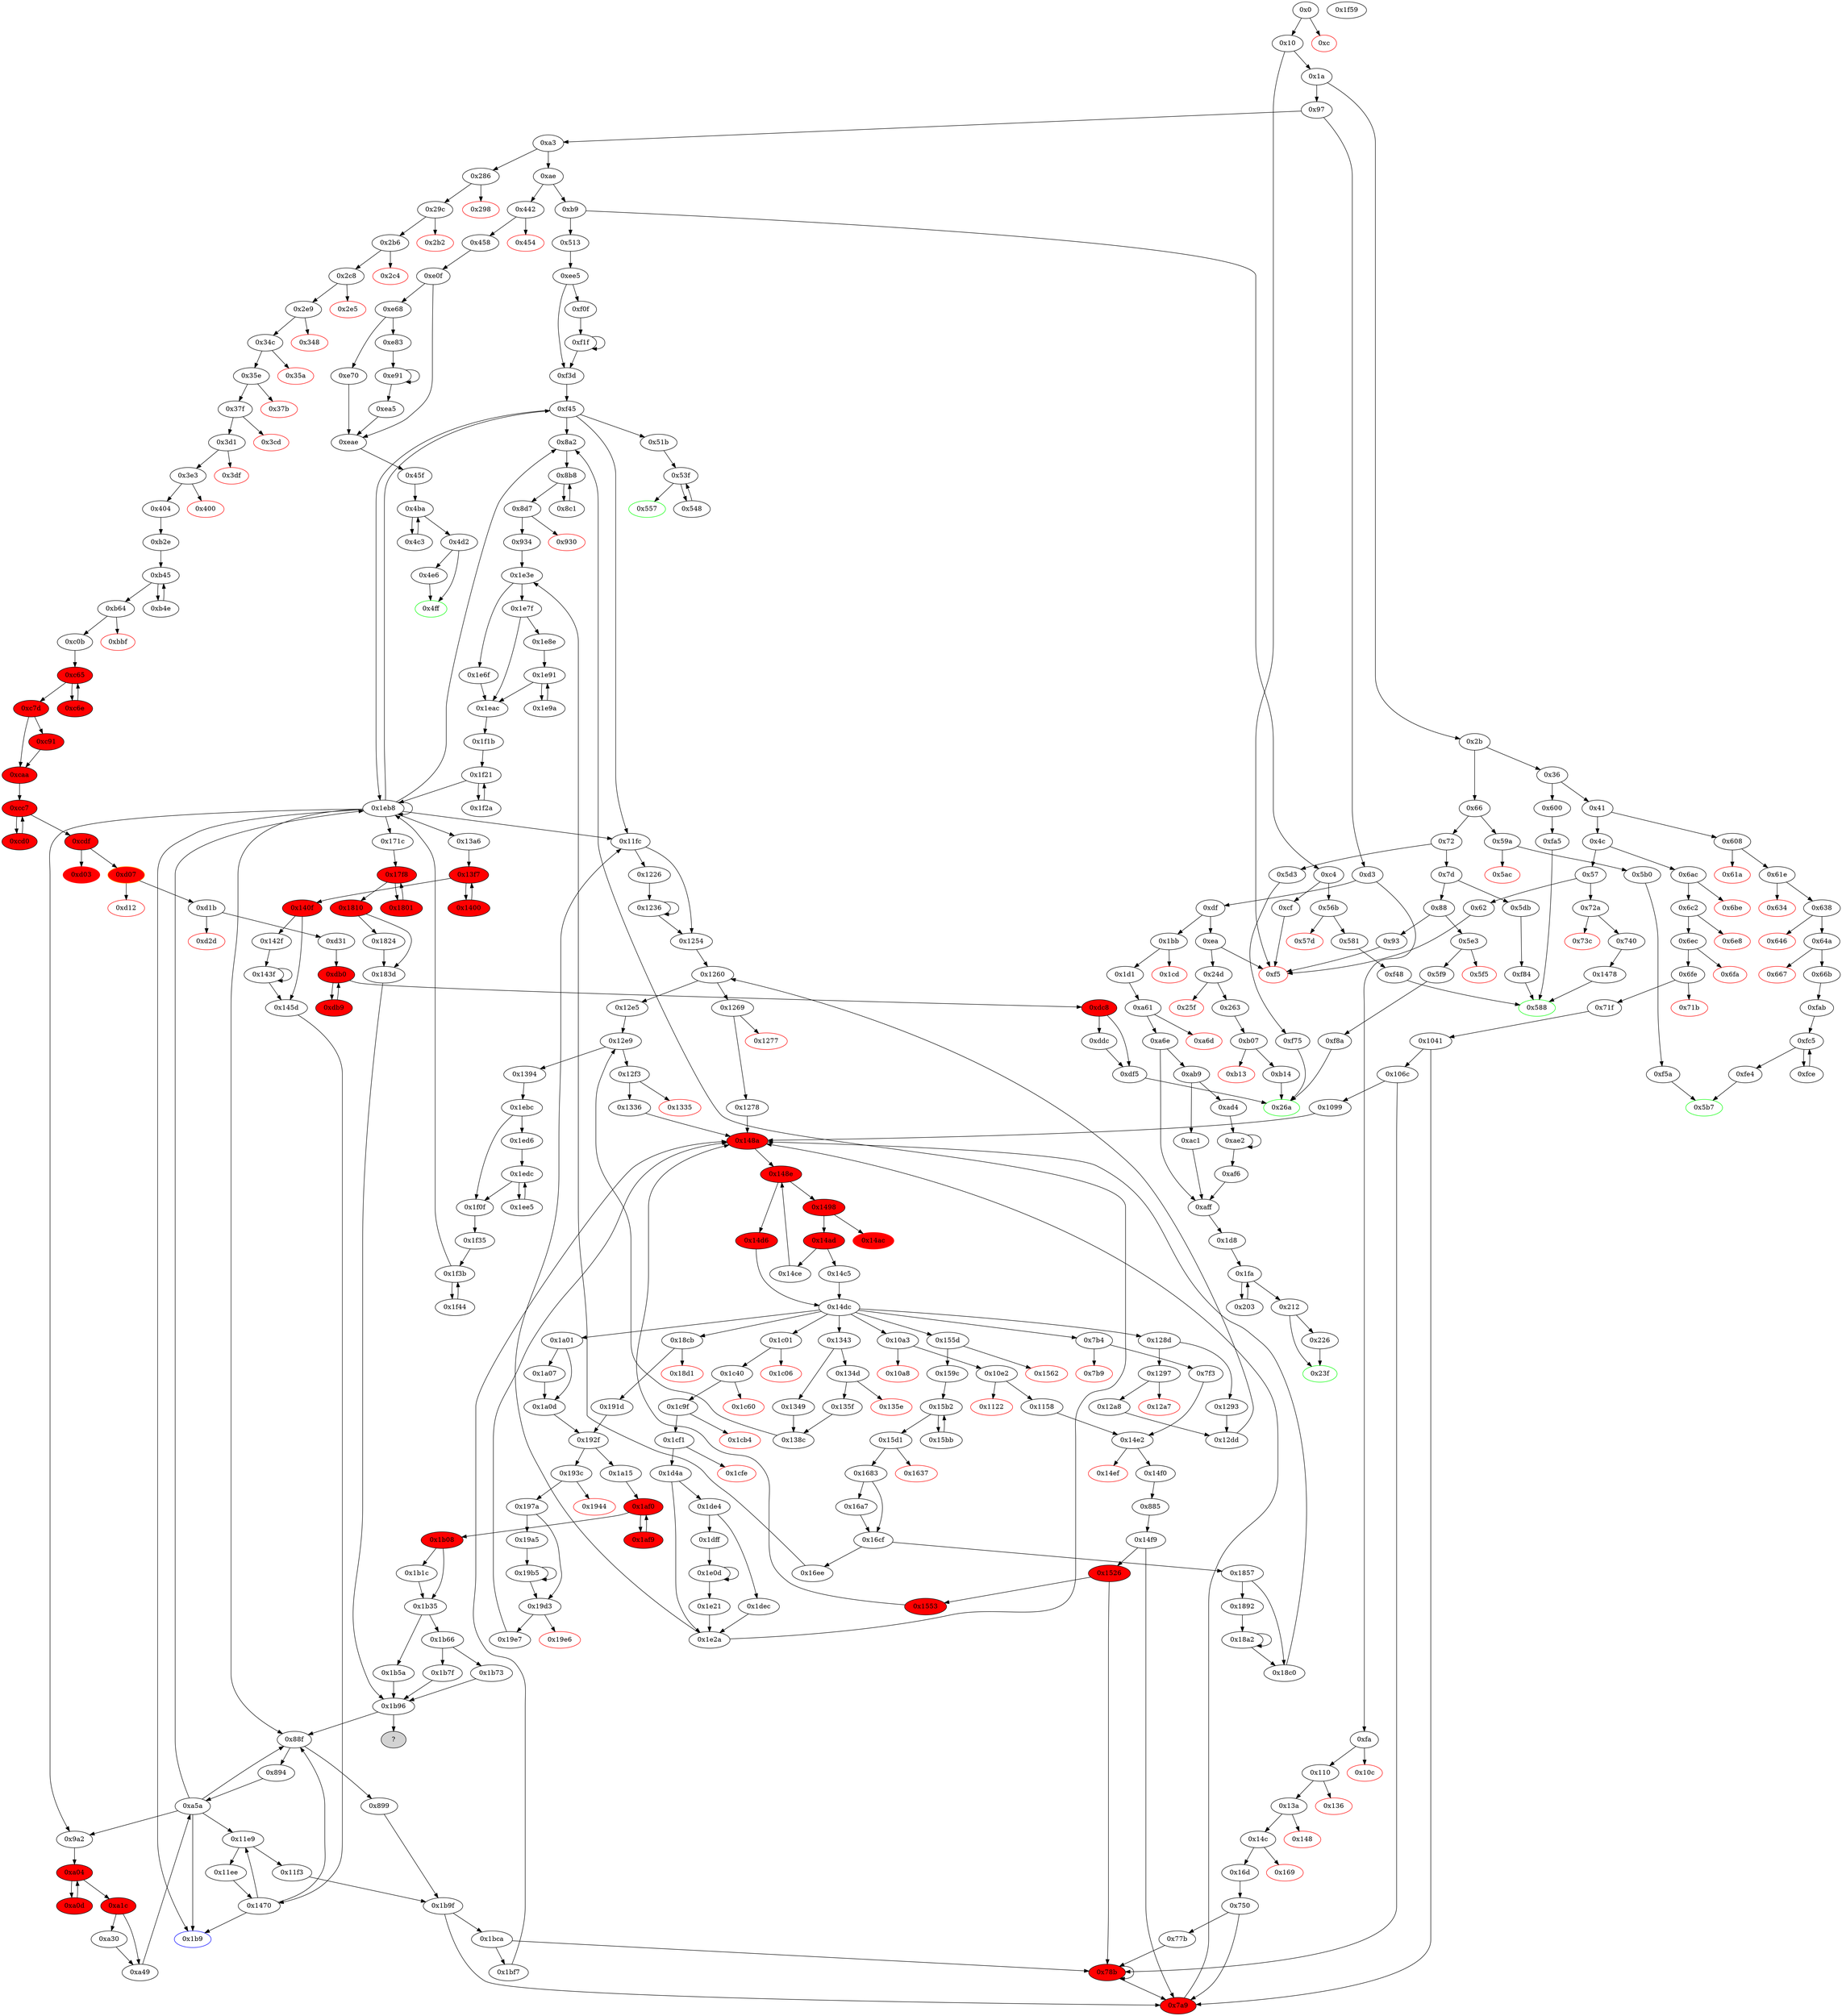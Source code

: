 digraph "" {
"0xc0b" [fillcolor=white, id="0xc0b", style=filled, tooltip="Block 0xc0b\n[0xc0b:0xc64]\n---\nPredecessors: [0xb64]\nSuccessors: [0xc65]\n---\n0xc0b JUMPDEST\n0xc0c PUSH1 0x40\n0xc0e MLOAD\n0xc0f PUSH4 0xb8ea491\n0xc14 PUSH1 0xe4\n0xc16 SHL\n0xc17 DUP2\n0xc18 MSTORE\n0xc19 PUSH1 0x1\n0xc1b PUSH1 0x1\n0xc1d PUSH1 0xa0\n0xc1f SHL\n0xc20 SUB\n0xc21 DUP8\n0xc22 DUP2\n0xc23 AND\n0xc24 PUSH1 0x24\n0xc26 DUP4\n0xc27 ADD\n0xc28 MSTORE\n0xc29 PUSH1 0x60\n0xc2b PUSH1 0x4\n0xc2d DUP4\n0xc2e ADD\n0xc2f SWAP1\n0xc30 DUP2\n0xc31 MSTORE\n0xc32 DUP10\n0xc33 MLOAD\n0xc34 PUSH1 0x64\n0xc36 DUP5\n0xc37 ADD\n0xc38 MSTORE\n0xc39 DUP10\n0xc3a MLOAD\n0xc3b DUP5\n0xc3c SWAP4\n0xc3d PUSH1 0x0\n0xc3f SWAP4\n0xc40 DUP6\n0xc41 AND\n0xc42 SWAP3\n0xc43 PUSH4 0xb8ea4910\n0xc48 SWAP3\n0xc49 DUP14\n0xc4a SWAP3\n0xc4b DUP14\n0xc4c SWAP3\n0xc4d DUP13\n0xc4e SWAP3\n0xc4f SWAP1\n0xc50 SWAP2\n0xc51 DUP3\n0xc52 SWAP2\n0xc53 PUSH1 0x44\n0xc55 DUP3\n0xc56 ADD\n0xc57 SWAP2\n0xc58 PUSH1 0x84\n0xc5a ADD\n0xc5b SWAP1\n0xc5c PUSH1 0x20\n0xc5e DUP9\n0xc5f ADD\n0xc60 SWAP1\n0xc61 DUP1\n0xc62 DUP4\n0xc63 DUP4\n0xc64 DUP15\n---\n0xc0b: JUMPDEST \n0xc0c: V1073 = 0x40\n0xc0e: V1074 = M[0x40]\n0xc0f: V1075 = 0xb8ea491\n0xc14: V1076 = 0xe4\n0xc16: V1077 = SHL 0xe4 0xb8ea491\n0xc18: M[V1074] = 0xb8ea491000000000000000000000000000000000000000000000000000000000\n0xc19: V1078 = 0x1\n0xc1b: V1079 = 0x1\n0xc1d: V1080 = 0xa0\n0xc1f: V1081 = SHL 0xa0 0x1\n0xc20: V1082 = SUB 0x10000000000000000000000000000000000000000 0x1\n0xc23: V1083 = AND 0xffffffffffffffffffffffffffffffffffffffff V281\n0xc24: V1084 = 0x24\n0xc27: V1085 = ADD V1074 0x24\n0xc28: M[V1085] = V1083\n0xc29: V1086 = 0x60\n0xc2b: V1087 = 0x4\n0xc2e: V1088 = ADD V1074 0x4\n0xc31: M[V1088] = 0x60\n0xc33: V1089 = M[V268]\n0xc34: V1090 = 0x64\n0xc37: V1091 = ADD V1074 0x64\n0xc38: M[V1091] = V1089\n0xc3a: V1092 = M[V268]\n0xc3d: V1093 = 0x0\n0xc41: V1094 = AND V1053 0xffffffffffffffffffffffffffffffffffffffff\n0xc43: V1095 = 0xb8ea4910\n0xc53: V1096 = 0x44\n0xc56: V1097 = ADD V1074 0x44\n0xc58: V1098 = 0x84\n0xc5a: V1099 = ADD 0x84 V1074\n0xc5c: V1100 = 0x20\n0xc5f: V1101 = ADD V268 0x20\n---\nEntry stack: [V13, 0x26a, V268, V281, V324, V368, 0x0, V1043, V1053]\nStack pops: 7\nStack additions: [S6, S5, S4, S3, S2, S1, S0, S0, 0x0, V1094, 0xb8ea4910, S6, S5, S3, V1088, V1088, V1097, V1099, V1101, V1092, V1092, V1099, V1101, 0x0]\nExit stack: [V13, 0x26a, V268, V281, V324, V368, 0x0, V1043, V1053, V1053, 0x0, V1094, 0xb8ea4910, V268, V281, V368, V1088, V1088, V1097, V1099, V1101, V1092, V1092, V1099, V1101, 0x0]\n\nDef sites:\nV13: {0x1a.0x1f}\n0x26a: {0x286.0x287}\nV268: {0x2e9.0x2fc}\nV281: {0x2e9.0x329}\nV324: {0x37f.0x392}\nV368: {0x404.0x411}\n0x0: {0xb2e.0xb2f}\nV1043: {0xb64.0xb9a}\nV1053: {0xb64.0xbb5}\n"];
"0x1f59" [fillcolor=white, id="0x1f59", style=filled, tooltip="Block 0x1f59\n[0x1f59:0x2007]\n---\nPredecessors: []\nSuccessors: []\n---\n0x1f59 INVALID\n0x1f5a PUSH21 0x6869732070726f706f73616c20697320616c726561\n0x1f70 PUSH5 0x7920657869\n0x1f76 PUSH20 0x74206265666f726520796f75206265636f6d6520\n0x1f8b PUSH2 0x2073\n0x1f8e PUSH10 0x676e6572746865206e75\n0x1f99 PUSH14 0x626572206f66207369676e657273\n0x1fa8 SHA3\n0x1fa9 PUSH14 0x757374206265203e3d336f6e6c79\n0x1fb8 SHA3\n0x1fb9 PUSH2 0x2073\n0x1fbc PUSH10 0x676e65722063616e2063\n0x1fc7 PUSH2 0x6c6c\n0x1fca SHA3\n0x1fcb PUSH21 0x6869730000000000a265627a7a72305820b534bf2a\n0x1fe1 DUP8\n0x1fe2 MISSING 0xf\n0x1fe3 MISSING 0xc9\n0x1fe4 MISSING 0x4e\n0x1fe5 ADDMOD\n0x1fe6 MISSING 0xb4\n0x1fe7 MISSING 0x26\n0x1fe8 LOG2\n0x1fe9 MISSING 0x24\n0x1fea DUP6\n0x1feb PUSH10 0xdcf61ebab11f90a1aafe\n0x1ff6 MISSING 0x1e\n0x1ff7 MISSING 0x1f\n0x1ff8 MISSING 0xdf\n0x1ff9 MISSING 0xea\n0x1ffa RETURN\n0x1ffb MISSING 0xb1\n0x1ffc SHA3\n0x1ffd PUSH5 0x736f6c6343\n0x2003 STOP\n0x2004 SDIV\n0x2005 EXP\n0x2006 STOP\n0x2007 ORIGIN\n---\n0x1f59: INVALID \n0x1f5a: V2796 = 0x6869732070726f706f73616c20697320616c726561\n0x1f70: V2797 = 0x7920657869\n0x1f76: V2798 = 0x74206265666f726520796f75206265636f6d6520\n0x1f8b: V2799 = 0x2073\n0x1f8e: V2800 = 0x676e6572746865206e75\n0x1f99: V2801 = 0x626572206f66207369676e657273\n0x1fa8: V2802 = SHA3 0x626572206f66207369676e657273 0x676e6572746865206e75\n0x1fa9: V2803 = 0x757374206265203e3d336f6e6c79\n0x1fb8: V2804 = SHA3 0x757374206265203e3d336f6e6c79 V2802\n0x1fb9: V2805 = 0x2073\n0x1fbc: V2806 = 0x676e65722063616e2063\n0x1fc7: V2807 = 0x6c6c\n0x1fca: V2808 = SHA3 0x6c6c 0x676e65722063616e2063\n0x1fcb: V2809 = 0x6869730000000000a265627a7a72305820b534bf2a\n0x1fe2: MISSING 0xf\n0x1fe3: MISSING 0xc9\n0x1fe4: MISSING 0x4e\n0x1fe5: V2810 = ADDMOD S0 S1 S2\n0x1fe6: MISSING 0xb4\n0x1fe7: MISSING 0x26\n0x1fe8: LOG S0 S1 S2 S3\n0x1fe9: MISSING 0x24\n0x1feb: V2811 = 0xdcf61ebab11f90a1aafe\n0x1ff6: MISSING 0x1e\n0x1ff7: MISSING 0x1f\n0x1ff8: MISSING 0xdf\n0x1ff9: MISSING 0xea\n0x1ffa: RETURN S0 S1\n0x1ffb: MISSING 0xb1\n0x1ffc: V2812 = SHA3 S0 S1\n0x1ffd: V2813 = 0x736f6c6343\n0x2003: STOP \n0x2004: V2814 = SDIV S0 S1\n0x2005: V2815 = EXP V2814 S2\n0x2006: STOP \n0x2007: V2816 = ORIGIN\n---\nEntry stack: []\nStack pops: 0\nStack additions: [0x6869732070726f706f73616c20697320616c726561, 0x6869730000000000a265627a7a72305820b534bf2a, V2808, 0x2073, V2804, 0x2073, 0x74206265666f726520796f75206265636f6d6520, 0x7920657869, 0x6869732070726f706f73616c20697320616c726561, V2810, 0xdcf61ebab11f90a1aafe, S5, S0, S1, S2, S3, S4, S5, 0x736f6c6343, V2812, V2815, V2816]\nExit stack: []\n\nDef sites:\n"];
"0xa6d" [color=red, fillcolor=white, id="0xa6d", style=filled, tooltip="Block 0xa6d\n[0xa6d:0xa6d]\n---\nPredecessors: [0xa61]\nSuccessors: []\n---\n0xa6d INVALID\n---\n0xa6d: INVALID \n---\nEntry stack: [V13, 0x1d8, V155, 0x9, V155]\nStack pops: 0\nStack additions: []\nExit stack: [V13, 0x1d8, V155, 0x9, V155]\n\nDef sites:\nV13: {0x1a.0x1f}\n0x1d8: {0x1bb.0x1bc}\nV155: {0x1d1.0x1d3}\n0x9: {0xa61.0xa62}\nV155: {0x1d1.0x1d3}\n"];
"0x203" [fillcolor=white, id="0x203", style=filled, tooltip="Block 0x203\n[0x203:0x211]\n---\nPredecessors: [0x1fa]\nSuccessors: [0x1fa]\n---\n0x203 DUP2\n0x204 DUP2\n0x205 ADD\n0x206 MLOAD\n0x207 DUP4\n0x208 DUP3\n0x209 ADD\n0x20a MSTORE\n0x20b PUSH1 0x20\n0x20d ADD\n0x20e PUSH2 0x1fa\n0x211 JUMP\n---\n0x205: V169 = ADD S0 V164\n0x206: V170 = M[V169]\n0x209: V171 = ADD S0 V163\n0x20a: M[V171] = V170\n0x20b: V172 = 0x20\n0x20d: V173 = ADD 0x20 S0\n0x20e: V174 = 0x1fa\n0x211: JUMP 0x1fa\n---\nEntry stack: [V13, 0x1d8, V940, V158, V158, V163, V164, V162, V162, V163, V164, S0]\nStack pops: 3\nStack additions: [S2, S1, V173]\nExit stack: [V13, 0x1d8, V940, V158, V158, V163, V164, V162, V162, V163, V164, V173]\n\nDef sites:\nV13: {0x1a.0x1f}\n0x1d8: {0x1bb.0x1bc}\nV940: {0xa6e.0xa80}\nV158: {0x1d8.0x1dc}\nV158: {0x1d8.0x1dc}\nV163: {0x1d8.0x1f0}\nV164: {0x1d8.0x1f3}\nV162: {0x1d8.0x1e9}\nV162: {0x1d8.0x1e9}\nV163: {0x1d8.0x1f0}\nV164: {0x1d8.0x1f3}\nS0: {0x1d8.0x1f8, 0x203.0x20d}\n"];
"0xf5" [color=red, fillcolor=white, id="0xf5", style=filled, tooltip="Block 0xf5\n[0xf5:0xf9]\n---\nPredecessors: [0x10, 0x62, 0x93, 0xcf, 0xea]\nSuccessors: []\n---\n0xf5 JUMPDEST\n0xf6 PUSH1 0x0\n0xf8 DUP1\n0xf9 REVERT\n---\n0xf5: JUMPDEST \n0xf6: V71 = 0x0\n0xf9: REVERT 0x0 0x0\n---\nEntry stack: [V13]\nStack pops: 0\nStack additions: []\nExit stack: [V13]\n\nDef sites:\nV13: {0x1a.0x1f}\n"];
"0x1ed6" [fillcolor=white, id="0x1ed6", style=filled, tooltip="Block 0x1ed6\n[0x1ed6:0x1edb]\n---\nPredecessors: [0x1ebc]\nSuccessors: [0x1edc]\n---\n0x1ed6 SWAP2\n0x1ed7 PUSH1 0x20\n0x1ed9 MUL\n0x1eda DUP3\n0x1edb ADD\n---\n0x1ed7: V2744 = 0x20\n0x1ed9: V2745 = MUL 0x20 S2\n0x1edb: V2746 = ADD S0 V2745\n---\nEntry stack: [V13, 0x1b9, V87, V131, V144, S14, S13, S12, S11, S10, S9, S8, S7, S6, 0x13a6, 0x1, V2741, S2, V2740, S0]\nStack pops: 3\nStack additions: [S0, S1, V2746]\nExit stack: [V13, 0x1b9, V87, V131, V144, S14, S13, S12, S11, S10, S9, S8, S7, S6, 0x13a6, 0x1, V2741, S0, V2740, V2746]\n\nDef sites:\nV13: {0x1a.0x1f}\n0x1b9: {0xfa.0xfb}\nV87: {0x110.0x11b}\nV131: {0x16d.0x180}\nV144: {0x16d.0x1b0}\nS14: {0x110.0x11b, 0x1a.0x1f}\nS13: {0x7f3.0x7f7, 0x1a.0x1f, 0xee5.0xef5}\nS12: {0x7f3.0x876, 0xee5.0xef5, 0x8d7.0x912}\nS11: {0x7f3.0x879, 0x934.0x965, 0x8d7.0x912}\nS10: {0x934.0x971, 0x885.0x886, 0x934.0x965}\nS9: {0x934.0x998, 0x1a.0x1f, 0x110.0x11b, 0x934.0x971}\nS8: {0xfa.0xfb, 0x1a.0x1f, 0x1eac.0x1eae, 0x6ac.0x6ad, 0x7f3.0x7f7, 0x934.0x998}\nS7: {0x1a.0x1f, 0x1e3e.0x1e65, 0x110.0x11b, 0x7f3.0x876, 0x6c2.0x6cd, 0xee5.0xef5}\nS6: {0x899.0x89a, 0x16d.0x180, 0x11fc.0x120c, 0x6fe.0x704, 0x11f3.0x11f4, 0x885.0x88a}\n0x13a6: {0x1394.0x139b}\n0x1: {0x1394.0x139e}\nV2741: {0x1ebc.0x1ece}\nS2: {0x7f3.0x879, 0x934.0x965, 0x8d7.0x912}\nV2740: {0x1ebc.0x1ecb}\nS0: {0x7f3.0x876, 0xee5.0xef5, 0x8d7.0x912}\n"];
"0x1bca" [fillcolor=white, id="0x1bca", style=filled, tooltip="Block 0x1bca\n[0x1bca:0x1bf6]\n---\nPredecessors: [0x1b9f]\nSuccessors: [0x78b, 0x1bf7]\n---\n0x1bca PUSH1 0x20\n0x1bcc MUL\n0x1bcd DUP3\n0x1bce ADD\n0x1bcf SWAP2\n0x1bd0 SWAP1\n0x1bd1 PUSH1 0x0\n0x1bd3 MSTORE\n0x1bd4 PUSH1 0x20\n0x1bd6 PUSH1 0x0\n0x1bd8 SHA3\n0x1bd9 SWAP1\n0x1bda DUP2\n0x1bdb SLOAD\n0x1bdc PUSH1 0x1\n0x1bde PUSH1 0x1\n0x1be0 PUSH1 0xa0\n0x1be2 SHL\n0x1be3 SUB\n0x1be4 AND\n0x1be5 DUP2\n0x1be6 MSTORE\n0x1be7 PUSH1 0x1\n0x1be9 SWAP1\n0x1bea SWAP2\n0x1beb ADD\n0x1bec SWAP1\n0x1bed PUSH1 0x20\n0x1bef ADD\n0x1bf0 DUP1\n0x1bf1 DUP4\n0x1bf2 GT\n0x1bf3 PUSH2 0x78b\n0x1bf6 JUMPI\n---\n0x1bca: V2477 = 0x20\n0x1bcc: V2478 = MUL 0x20 V2474\n0x1bce: V2479 = ADD V2473 V2478\n0x1bd1: V2480 = 0x0\n0x1bd3: M[0x0] = 0x1\n0x1bd4: V2481 = 0x20\n0x1bd6: V2482 = 0x0\n0x1bd8: V2483 = SHA3 0x0 0x20\n0x1bdb: V2484 = S[V2483]\n0x1bdc: V2485 = 0x1\n0x1bde: V2486 = 0x1\n0x1be0: V2487 = 0xa0\n0x1be2: V2488 = SHL 0xa0 0x1\n0x1be3: V2489 = SUB 0x10000000000000000000000000000000000000000 0x1\n0x1be4: V2490 = AND 0xffffffffffffffffffffffffffffffffffffffff V2484\n0x1be6: M[V2473] = V2490\n0x1be7: V2491 = 0x1\n0x1beb: V2492 = ADD V2483 0x1\n0x1bed: V2493 = 0x20\n0x1bef: V2494 = ADD 0x20 V2473\n0x1bf2: V2495 = GT V2479 V2494\n0x1bf3: V2496 = 0x78b\n0x1bf6: JUMPI 0x78b V2495\n---\nEntry stack: [S18, S17, S16, V13, S14, S13, S12, S11, S10, S9, {0x8a2, 0x11fc}, S7, 0x1c01, V2469, 0x1, V2463, V2473, 0x1, V2474]\nStack pops: 3\nStack additions: [V2479, V2492, V2494]\nExit stack: [S18, S17, S16, V13, S14, S13, S12, S11, S10, S9, {0x8a2, 0x11fc}, S7, 0x1c01, V2469, 0x1, V2463, V2479, V2492, V2494]\n\nDef sites:\nS18: {}\nS17: {}\nS16: {}\nV13: {0x1a.0x1f}\nS14: {0x1a.0x1f, 0xee5.0xef5}\nS13: {0xee5.0xef5, 0x8d7.0x912}\nS12: {0x11fc.0x120c, 0x1a.0x1f, 0x934.0x965}\nS11: {0xee5.0xef5, 0x934.0x971, 0x1394.0x139b}\nS10: {0x1394.0x139e, 0x934.0x998, 0x8d7.0x912}\nS9: {0x934.0x965, 0x1eac.0x1eae, 0x1f0f.0x1f11}\n{0x8a2, 0x11fc}: {0x899.0x89a, 0x11f3.0x11f4}\nS7: {0x934.0x965, 0x1eac.0x1eae, 0x1f0f.0x1f11}\n0x1c01: {0x1b9f.0x1ba0}\nV2469: {0x1b9f.0x1bb0}\n0x1: {0x1b9f.0x1ba3}\nV2463: {0x1b9f.0x1ba6}\nV2473: {0x1b9f.0x1bc0}\n0x1: {0x1b9f.0x1ba3}\nV2474: {0x1b9f.0x1bc3}\n"];
"0x4d2" [fillcolor=white, id="0x4d2", style=filled, tooltip="Block 0x4d2\n[0x4d2:0x4e5]\n---\nPredecessors: [0x4ba]\nSuccessors: [0x4e6, 0x4ff]\n---\n0x4d2 JUMPDEST\n0x4d3 POP\n0x4d4 POP\n0x4d5 POP\n0x4d6 POP\n0x4d7 SWAP1\n0x4d8 POP\n0x4d9 SWAP1\n0x4da DUP2\n0x4db ADD\n0x4dc SWAP1\n0x4dd PUSH1 0x1f\n0x4df AND\n0x4e0 DUP1\n0x4e1 ISZERO\n0x4e2 PUSH2 0x4ff\n0x4e5 JUMPI\n---\n0x4d2: JUMPDEST \n0x4db: V431 = ADD V417 V419\n0x4dd: V432 = 0x1f\n0x4df: V433 = AND 0x1f V417\n0x4e1: V434 = ISZERO V433\n0x4e2: V435 = 0x4ff\n0x4e5: JUMPI 0x4ff V434\n---\nEntry stack: [V13, 0x45f, V1234, V1237, V1241, V1297, V1303, V1304, V1307, V390, V414, V419, V420, V417, V417, V419, V420, S0]\nStack pops: 7\nStack additions: [V431, V433]\nExit stack: [V13, 0x45f, V1234, V1237, V1241, V1297, V1303, V1304, V1307, V390, V414, V431, V433]\n\nDef sites:\nV13: {0x1a.0x1f}\n0x45f: {0x442.0x443}\nV1234: {0xe0f.0xe23}\nV1237: {0xe0f.0xe29}\nV1241: {0xe0f.0xe32}\nV1297: {0xeae.0xec8}\nV1303: {0xeae.0xed5}\nV1304: {0xeae.0xeda}\nV1307: {0xeae.0xee2}\nV390: {0x45f.0x463}\nV414: {0x45f.0x49a}\nV419: {0x45f.0x4b0}\nV420: {0x45f.0x4b3}\nV417: {0x45f.0x4a8}\nV417: {0x45f.0x4a8}\nV419: {0x45f.0x4b0}\nV420: {0x45f.0x4b3}\nS0: {0x4c3.0x4cd, 0x45f.0x4b8}\n"];
"0x3df" [color=red, fillcolor=white, id="0x3df", style=filled, tooltip="Block 0x3df\n[0x3df:0x3e2]\n---\nPredecessors: [0x3d1]\nSuccessors: []\n---\n0x3df PUSH1 0x0\n0x3e1 DUP1\n0x3e2 REVERT\n---\n0x3df: V347 = 0x0\n0x3e2: REVERT 0x0 0x0\n---\nEntry stack: [V13, 0x26a, V268, V281, V324, V227, 0x4, 0x84, V341]\nStack pops: 0\nStack additions: []\nExit stack: [V13, 0x26a, V268, V281, V324, V227, 0x4, 0x84, V341]\n\nDef sites:\nV13: {0x1a.0x1f}\n0x26a: {0x286.0x287}\nV268: {0x2e9.0x2fc}\nV281: {0x2e9.0x329}\nV324: {0x37f.0x392}\nV227: {0x29c.0x29e}\n0x4: {0x286.0x28a}\n0x84: {0x37f.0x3ba}\nV341: {0x3d1.0x3d3}\n"];
"0xa1c" [fillcolor=red, id="0xa1c", style=filled, tooltip="Block 0xa1c\n[0xa1c:0xa2f]\n---\nPredecessors: [0xa04]\nSuccessors: [0xa30, 0xa49]\n---\n0xa1c JUMPDEST\n0xa1d POP\n0xa1e POP\n0xa1f POP\n0xa20 POP\n0xa21 SWAP1\n0xa22 POP\n0xa23 SWAP1\n0xa24 DUP2\n0xa25 ADD\n0xa26 SWAP1\n0xa27 PUSH1 0x1f\n0xa29 AND\n0xa2a DUP1\n0xa2b ISZERO\n0xa2c PUSH2 0xa49\n0xa2f JUMPI\n---\n0xa1c: JUMPDEST \n0xa25: V910 = ADD V897 V896\n0xa27: V911 = 0x1f\n0xa29: V912 = AND 0x1f V897\n0xa2b: V913 = ISZERO V912\n0xa2c: V914 = 0xa49\n0xa2f: JUMPI 0xa49 V913\n---\nEntry stack: [S20, S19, S18, V13, S16, S15, S14, S13, S12, 0xf375a59adcc129c6e852ae66d90e828a29b87d92d578ceaa704915e0b7ca2934, V13, S9, V876, V876, V896, V899, V897, V897, V896, V899, S0]\nStack pops: 7\nStack additions: [V910, V912]\nExit stack: [S20, S19, S18, V13, S16, S15, S14, S13, S12, 0xf375a59adcc129c6e852ae66d90e828a29b87d92d578ceaa704915e0b7ca2934, V13, S9, V876, V876, V910, V912]\n\nDef sites:\nS20: {}\nS19: {}\nS18: {}\nV13: {0x1a.0x1f}\nS16: {0x1a.0x1f, 0xee5.0xef5}\nS15: {0xee5.0xef5, 0x8d7.0x912}\nS14: {0x934.0x965, 0x1a.0x1f, 0x11fc.0x120c}\nS13: {0xee5.0xef5, 0x934.0x971, 0x1394.0x139b}\nS12: {0x1394.0x139e, 0x934.0x998, 0x8d7.0x912}\n0xf375a59adcc129c6e852ae66d90e828a29b87d92d578ceaa704915e0b7ca2934: {0x9a2.0x9a5}\nV13: {0x1a.0x1f}\nS9: {0x1a.0x1f, 0xee5.0xef5}\nV876: {0x9a2.0x9ca}\nV876: {0x9a2.0x9ca}\nV896: {0x9a2.0x9f5}\nV899: {0x9a2.0x9fd}\nV897: {0x9a2.0x9f9}\nV897: {0x9a2.0x9f9}\nV896: {0x9a2.0x9f5}\nV899: {0x9a2.0x9fd}\nS0: {0x9a2.0xa02, 0xa0d.0xa17}\n"];
"0x885" [fillcolor=white, id="0x885", style=filled, tooltip="Block 0x885\n[0x885:0x88e]\n---\nPredecessors: [0x14f0]\nSuccessors: [0x14f9]\n---\n0x885 JUMPDEST\n0x886 SUB\n0x887 DUP5\n0x888 DUP5\n0x889 DUP5\n0x88a CALLER\n0x88b PUSH2 0x14f9\n0x88e JUMP\n---\n0x885: JUMPDEST \n0x886: V778 = SUB V1873 0x1\n0x88a: V779 = CALLER\n0x88b: V780 = 0x14f9\n0x88e: JUMP 0x14f9\n---\nEntry stack: [S14, S13, S12, V13, S10, S9, S8, S7, S6, S5, S4, S3, {0x88f, 0x11e9}, 0x1, V1873]\nStack pops: 6\nStack additions: [S5, S4, S3, S2, V778, S5, S4, S3, V779]\nExit stack: [S14, S13, S12, V13, S10, S9, S8, S7, S6, S5, S4, S3, {0x88f, 0x11e9}, V778, S5, S4, S3, V779]\n\nDef sites:\nS14: {}\nS13: {}\nS12: {}\nV13: {0x1a.0x1f}\nS10: {0xfa.0xfb, 0x1a.0x1f, 0x6ac.0x6ad}\nS9: {0xfa.0xfb, 0x1a.0x1f, 0x6ac.0x6ad, 0x110.0x11b, 0x6c2.0x6cd, 0xee5.0xef5}\nS8: {0x899.0x89a, 0x16d.0x180, 0x11fc.0x120c, 0x6fe.0x704, 0x110.0x11b, 0x6c2.0x6cd, 0xee5.0xef5}\nS7: {0x899.0x89a, 0x16d.0x180, 0x11fc.0x120c, 0x16d.0x1b0, 0x6fe.0x704, 0x6fe.0x700, 0x1254.0x1259}\nS6: {0x10e2.0x10ef, 0x16d.0x1b0, 0x1254.0x1259, 0x6fe.0x700}\nS5: {0x110.0x11b, 0x6c2.0x6cd, 0xee5.0xef5}\nS4: {0x1158.0x115c, 0x7f3.0x7f7}\nS3: {0x1158.0x11da, 0x7f3.0x876}\n{0x88f, 0x11e9}: {0x1158.0x11dd, 0x7f3.0x879}\n0x1: {0x1158.0x11e0, 0x7f3.0x87c}\nV1873: {0x14f0.0x14f4}\n"];
"0x1cf1" [fillcolor=white, id="0x1cf1", style=filled, tooltip="Block 0x1cf1\n[0x1cf1:0x1cfd]\n---\nPredecessors: [0x1c9f]\nSuccessors: [0x1cfe, 0x1d4a]\n---\n0x1cf1 JUMPDEST\n0x1cf2 PUSH1 0x5\n0x1cf4 DUP2\n0x1cf5 ADD\n0x1cf6 SLOAD\n0x1cf7 PUSH1 0xff\n0x1cf9 AND\n0x1cfa PUSH2 0x1d4a\n0x1cfd JUMPI\n---\n0x1cf1: JUMPDEST \n0x1cf2: V2586 = 0x5\n0x1cf5: V2587 = ADD V2526 0x5\n0x1cf6: V2588 = S[V2587]\n0x1cf7: V2589 = 0xff\n0x1cf9: V2590 = AND 0xff V2588\n0x1cfa: V2591 = 0x1d4a\n0x1cfd: JUMPI 0x1d4a V2590\n---\nEntry stack: [V13, S15, S14, S13, S12, S11, S10, S9, S8, S7, S6, S5, S4, S3, S2, S1, V2526]\nStack pops: 1\nStack additions: [S0]\nExit stack: [V13, S15, S14, S13, S12, S11, S10, S9, S8, S7, S6, S5, S4, S3, S2, S1, V2526]\n\nDef sites:\nV13: {0x1a.0x1f}\nS15: {0xfa.0xfb, 0x6ac.0x6ad, 0x1a.0x1f}\nS14: {0xfa.0xfb, 0x1a.0x1f, 0x6ac.0x6ad, 0x110.0x11b, 0x6c2.0x6cd, 0xee5.0xef5}\nS13: {0x899.0x89a, 0x16d.0x180, 0x11fc.0x120c, 0x6fe.0x704, 0x110.0x11b, 0x6c2.0x6cd, 0xee5.0xef5}\nS12: {0x899.0x89a, 0x16d.0x180, 0x11fc.0x120c, 0x6fe.0x700, 0x6fe.0x704, 0x16d.0x1b0, 0x1254.0x1259}\nS11: {0x10e2.0x10ef, 0x16d.0x1b0, 0x1254.0x1259, 0x6fe.0x700}\nS10: {0x6c2.0x6cd, 0x110.0x11b, 0x1a.0x1f, 0xee5.0xef5}\nS9: {0x1158.0x115c, 0x7f3.0x7f7, 0x1a.0x1f, 0xee5.0xef5}\nS8: {0x1158.0x11da, 0x7f3.0x876, 0x1a.0x1f, 0xee5.0xef5, 0x8d7.0x912}\nS7: {0x1158.0x11dd, 0x1a.0x1f, 0xfa.0xfb, 0x7f3.0x879, 0x934.0x965, 0x8d7.0x912, 0x6ac.0x6ad, 0xee5.0xef5}\nS6: {0x1a.0x1f, 0xfa.0xfb, 0x11fc.0x120c, 0x110.0x11b, 0x934.0x971, 0x934.0x965, 0xee5.0xef5, 0x6ac.0x6ad, 0x6c2.0x6cd, 0x885.0x886}\nS5: {0x899.0x89a, 0x1a.0x1f, 0x11fc.0x120c, 0x6fe.0x704, 0x110.0x11b, 0x1394.0x139b, 0x934.0x971, 0x934.0x998, 0x16d.0x180, 0x6c2.0x6cd, 0xee5.0xef5}\nS4: {0x899.0x89a, 0x1158.0x115c, 0x1a.0x1f, 0x1394.0x139e, 0x8d7.0x912, 0x1254.0x1259, 0xfa.0xfb, 0x11fc.0x120c, 0x6fe.0x704, 0x6fe.0x700, 0x7f3.0x7f7, 0x934.0x998, 0x16d.0x180, 0x6ac.0x6ad, 0x1eac.0x1eae, 0x16d.0x1b0}\nS3: {0x1158.0x11da, 0x1a.0x1f, 0x191d.0x191f, 0x1e3e.0x1e65, 0x6fe.0x700, 0x110.0x11b, 0x7f3.0x876, 0x1254.0x1259, 0x934.0x965, 0x16d.0x1b0, 0x1eac.0x1eae, 0x1f0f.0x1f11, 0x6c2.0x6cd, 0xee5.0xef5, 0x1a07.0x1a0b}\nS2: {0x899.0x89a, 0x191d.0x192d, 0x11fc.0x120c, 0x6fe.0x704, 0x15d1.0x1607, 0x11f3.0x11f4, 0x16d.0x180, 0x885.0x88a}\nS1: {0x14f9.0x14fa, 0x12dd.0x12e0, 0x191d.0x191f, 0x6fe.0x700, 0x1254.0x1259, 0x1857.0x1869, 0x934.0x965, 0x1a0d.0x1a10, 0x138c.0x138f, 0x1f0f.0x1f11, 0x16d.0x1b0, 0x1eac.0x1eae, 0x12e5.0x12e7}\nV2526: {0x1c40.0x1c4e}\n"];
"0xfa" [fillcolor=white, id="0xfa", style=filled, tooltip="Block 0xfa\n[0xfa:0x10b]\n---\nPredecessors: [0xd3]\nSuccessors: [0x10c, 0x110]\n---\n0xfa JUMPDEST\n0xfb PUSH2 0x1b9\n0xfe PUSH1 0x4\n0x100 DUP1\n0x101 CALLDATASIZE\n0x102 SUB\n0x103 PUSH1 0x60\n0x105 DUP2\n0x106 LT\n0x107 ISZERO\n0x108 PUSH2 0x110\n0x10b JUMPI\n---\n0xfa: JUMPDEST \n0xfb: V72 = 0x1b9\n0xfe: V73 = 0x4\n0x101: V74 = CALLDATASIZE\n0x102: V75 = SUB V74 0x4\n0x103: V76 = 0x60\n0x106: V77 = LT V75 0x60\n0x107: V78 = ISZERO V77\n0x108: V79 = 0x110\n0x10b: JUMPI 0x110 V78\n---\nEntry stack: [V13]\nStack pops: 0\nStack additions: [0x1b9, 0x4, V75]\nExit stack: [V13, 0x1b9, 0x4, V75]\n\nDef sites:\nV13: {0x1a.0x1f}\n"];
"0x26a" [color=green, fillcolor=white, id="0x26a", style=filled, tooltip="Block 0x26a\n[0x26a:0x285]\n---\nPredecessors: [0xb14, 0xdf5, 0xf75, 0xf8a]\nSuccessors: []\n---\n0x26a JUMPDEST\n0x26b PUSH1 0x40\n0x26d DUP1\n0x26e MLOAD\n0x26f PUSH1 0x1\n0x271 PUSH1 0x1\n0x273 PUSH1 0xa0\n0x275 SHL\n0x276 SUB\n0x277 SWAP1\n0x278 SWAP3\n0x279 AND\n0x27a DUP3\n0x27b MSTORE\n0x27c MLOAD\n0x27d SWAP1\n0x27e DUP2\n0x27f SWAP1\n0x280 SUB\n0x281 PUSH1 0x20\n0x283 ADD\n0x284 SWAP1\n0x285 RETURN\n---\n0x26a: JUMPDEST \n0x26b: V206 = 0x40\n0x26e: V207 = M[0x40]\n0x26f: V208 = 0x1\n0x271: V209 = 0x1\n0x273: V210 = 0xa0\n0x275: V211 = SHL 0xa0 0x1\n0x276: V212 = SUB 0x10000000000000000000000000000000000000000 0x1\n0x279: V213 = AND S0 0xffffffffffffffffffffffffffffffffffffffff\n0x27b: M[V207] = V213\n0x27c: V214 = M[0x40]\n0x280: V215 = SUB V207 V214\n0x281: V216 = 0x20\n0x283: V217 = ADD 0x20 V215\n0x285: RETURN V214 V217\n---\nEntry stack: [V13, S1, S0]\nStack pops: 1\nStack additions: []\nExit stack: [V13, S1]\n\nDef sites:\nV13: {0x1a.0x1f}\nS1: {0x24d.0x24e, 0x5d3.0x5d4, 0x1a.0x1f, 0x5e3.0x5e4}\nS0: {0xd31.0xd33, 0xf8a.0xfa2, 0xf75.0xf81, 0xb14.0xb29}\n"];
"0x1b35" [fillcolor=white, id="0x1b35", style=filled, tooltip="Block 0x1b35\n[0x1b35:0x1b59]\n---\nPredecessors: [0x1b08, 0x1b1c]\nSuccessors: [0x1b5a, 0x1b66]\n---\n0x1b35 JUMPDEST\n0x1b36 POP\n0x1b37 SWAP6\n0x1b38 POP\n0x1b39 POP\n0x1b3a POP\n0x1b3b POP\n0x1b3c POP\n0x1b3d POP\n0x1b3e PUSH1 0x40\n0x1b40 MLOAD\n0x1b41 DUP1\n0x1b42 SWAP2\n0x1b43 SUB\n0x1b44 SWAP1\n0x1b45 LOG1\n0x1b46 PUSH1 0x3\n0x1b48 DUP4\n0x1b49 ADD\n0x1b4a SLOAD\n0x1b4b PUSH1 0x1\n0x1b4d PUSH1 0x40\n0x1b4f SHL\n0x1b50 SWAP1\n0x1b51 DIV\n0x1b52 PUSH1 0xff\n0x1b54 AND\n0x1b55 ISZERO\n0x1b56 PUSH2 0x1b66\n0x1b59 JUMPI\n---\n0x1b35: JUMPDEST \n0x1b3e: V2429 = 0x40\n0x1b40: V2430 = M[0x40]\n0x1b43: V2431 = SUB S1 V2430\n0x1b45: LOG V2430 V2431 0x1ca60eee8f086d30c87f5d6ee44e99c7277c0e9fdc7bbc02fb20861365faaa34\n0x1b46: V2432 = 0x3\n0x1b49: V2433 = ADD S11 0x3\n0x1b4a: V2434 = S[V2433]\n0x1b4b: V2435 = 0x1\n0x1b4d: V2436 = 0x40\n0x1b4f: V2437 = SHL 0x40 0x1\n0x1b51: V2438 = DIV V2434 0x10000000000000000\n0x1b52: V2439 = 0xff\n0x1b54: V2440 = AND 0xff V2438\n0x1b55: V2441 = ISZERO V2440\n0x1b56: V2442 = 0x1b66\n0x1b59: JUMPI 0x1b66 V2441\n---\nEntry stack: [S18, S17, S16, V13, S14, S13, S12, S11, V2356, S9, 0x1ca60eee8f086d30c87f5d6ee44e99c7277c0e9fdc7bbc02fb20861365faaa34, S7, S6, V2356, V2360, V2362, V2362, S1, V2414]\nStack pops: 12\nStack additions: [S11, S10, S9]\nExit stack: [S18, S17, S16, V13, S14, S13, S12, S11, V2356, S9]\n\nDef sites:\nS18: {}\nS17: {}\nS16: {}\nV13: {0x1a.0x1f}\nS14: {0xfa.0xfb, 0x6ac.0x6ad, 0x1a.0x1f}\nS13: {0x110.0x11b, 0x6c2.0x6cd, 0xee5.0xef5}\nS12: {0x899.0x89a, 0x1a.0x1f, 0x16d.0x180, 0x11fc.0x120c, 0x6fe.0x704}\nS11: {0xfa.0xfb, 0x1a.0x1f, 0x16d.0x1b0, 0x6ac.0x6ad, 0x6fe.0x700, 0x1254.0x1259}\nV2356: {0x1a15.0x1a69}\nS9: {0x899.0x89a, 0x16d.0x180, 0x191d.0x192d, 0x11fc.0x120c, 0x6fe.0x704}\n0x1ca60eee8f086d30c87f5d6ee44e99c7277c0e9fdc7bbc02fb20861365faaa34: {0x1a15.0x1a6d}\nS7: {}\nS6: {}\nV2356: {0x1a15.0x1a69}\nV2360: {0x1a15.0x1a95}\nV2362: {0x1a15.0x1a98}\nV2362: {0x1a15.0x1a98}\nS1: {0x1b08.0x1b11, 0x1b1c.0x1b32}\nV2414: {0x1b08.0x1b15}\n"];
"0x6c2" [fillcolor=white, id="0x6c2", style=filled, tooltip="Block 0x6c2\n[0x6c2:0x6e7]\n---\nPredecessors: [0x6ac]\nSuccessors: [0x6e8, 0x6ec]\n---\n0x6c2 JUMPDEST\n0x6c3 PUSH1 0x1\n0x6c5 PUSH1 0x1\n0x6c7 PUSH1 0x40\n0x6c9 SHL\n0x6ca SUB\n0x6cb DUP3\n0x6cc CALLDATALOAD\n0x6cd AND\n0x6ce SWAP2\n0x6cf SWAP1\n0x6d0 DUP2\n0x6d1 ADD\n0x6d2 SWAP1\n0x6d3 PUSH1 0x40\n0x6d5 DUP2\n0x6d6 ADD\n0x6d7 PUSH1 0x20\n0x6d9 DUP3\n0x6da ADD\n0x6db CALLDATALOAD\n0x6dc PUSH1 0x1\n0x6de PUSH1 0x20\n0x6e0 SHL\n0x6e1 DUP2\n0x6e2 GT\n0x6e3 ISZERO\n0x6e4 PUSH2 0x6ec\n0x6e7 JUMPI\n---\n0x6c2: JUMPDEST \n0x6c3: V600 = 0x1\n0x6c5: V601 = 0x1\n0x6c7: V602 = 0x40\n0x6c9: V603 = SHL 0x40 0x1\n0x6ca: V604 = SUB 0x10000000000000000 0x1\n0x6cc: V605 = CALLDATALOAD 0x4\n0x6cd: V606 = AND V605 0xffffffffffffffff\n0x6d1: V607 = ADD 0x4 V594\n0x6d3: V608 = 0x40\n0x6d6: V609 = ADD 0x4 0x40\n0x6d7: V610 = 0x20\n0x6da: V611 = ADD 0x4 0x20\n0x6db: V612 = CALLDATALOAD 0x24\n0x6dc: V613 = 0x1\n0x6de: V614 = 0x20\n0x6e0: V615 = SHL 0x20 0x1\n0x6e2: V616 = GT V612 0x100000000\n0x6e3: V617 = ISZERO V616\n0x6e4: V618 = 0x6ec\n0x6e7: JUMPI 0x6ec V617\n---\nEntry stack: [V13, 0x1b9, 0x4, V594]\nStack pops: 2\nStack additions: [V606, V607, S1, 0x44, V612]\nExit stack: [V13, 0x1b9, V606, V607, 0x4, 0x44, V612]\n\nDef sites:\nV13: {0x1a.0x1f}\n0x1b9: {0x6ac.0x6ad}\n0x4: {0x6ac.0x6b0}\nV594: {0x6ac.0x6b4}\n"];
"0xe91" [fillcolor=white, id="0xe91", style=filled, tooltip="Block 0xe91\n[0xe91:0xea4]\n---\nPredecessors: [0xe83, 0xe91]\nSuccessors: [0xe91, 0xea5]\n---\n0xe91 JUMPDEST\n0xe92 DUP2\n0xe93 SLOAD\n0xe94 DUP2\n0xe95 MSTORE\n0xe96 SWAP1\n0xe97 PUSH1 0x1\n0xe99 ADD\n0xe9a SWAP1\n0xe9b PUSH1 0x20\n0xe9d ADD\n0xe9e DUP1\n0xe9f DUP4\n0xea0 GT\n0xea1 PUSH2 0xe91\n0xea4 JUMPI\n---\n0xe91: JUMPDEST \n0xe93: V1275 = S[S1]\n0xe95: M[S0] = V1275\n0xe97: V1276 = 0x1\n0xe99: V1277 = ADD 0x1 S1\n0xe9b: V1278 = 0x20\n0xe9d: V1279 = ADD 0x20 S0\n0xea0: V1280 = GT V1270 V1279\n0xea1: V1281 = 0xe91\n0xea4: JUMPI 0xe91 V1280\n---\nEntry stack: [V13, 0x45f, V1234, V1237, V1233, V1241, V1239, V1250, V1270, S1, S0]\nStack pops: 3\nStack additions: [S2, V1277, V1279]\nExit stack: [V13, 0x45f, V1234, V1237, V1233, V1241, V1239, V1250, V1270, V1277, V1279]\n\nDef sites:\nV13: {0x1a.0x1f}\n0x45f: {0x442.0x443}\nV1234: {0xe0f.0xe23}\nV1237: {0xe0f.0xe29}\nV1233: {0xe0f.0xe21}\nV1241: {0xe0f.0xe32}\nV1239: {0xe0f.0xe2e}\nV1250: {0xe0f.0xe43}\nV1270: {0xe83.0xe85}\nS1: {0xe91.0xe99, 0xe83.0xe8f}\nS0: {0xe91.0xe9d, 0xe0f.0xe5f}\n"];
"0x1d8" [fillcolor=white, id="0x1d8", style=filled, tooltip="Block 0x1d8\n[0x1d8:0x1f9]\n---\nPredecessors: [0xaff]\nSuccessors: [0x1fa]\n---\n0x1d8 JUMPDEST\n0x1d9 PUSH1 0x40\n0x1db DUP1\n0x1dc MLOAD\n0x1dd PUSH1 0x20\n0x1df DUP1\n0x1e0 DUP3\n0x1e1 MSTORE\n0x1e2 DUP4\n0x1e3 MLOAD\n0x1e4 DUP2\n0x1e5 DUP4\n0x1e6 ADD\n0x1e7 MSTORE\n0x1e8 DUP4\n0x1e9 MLOAD\n0x1ea SWAP2\n0x1eb SWAP3\n0x1ec DUP4\n0x1ed SWAP3\n0x1ee SWAP1\n0x1ef DUP4\n0x1f0 ADD\n0x1f1 SWAP2\n0x1f2 DUP6\n0x1f3 ADD\n0x1f4 SWAP1\n0x1f5 DUP1\n0x1f6 DUP4\n0x1f7 DUP4\n0x1f8 PUSH1 0x0\n---\n0x1d8: JUMPDEST \n0x1d9: V157 = 0x40\n0x1dc: V158 = M[0x40]\n0x1dd: V159 = 0x20\n0x1e1: M[V158] = 0x20\n0x1e3: V160 = M[V940]\n0x1e6: V161 = ADD V158 0x20\n0x1e7: M[V161] = V160\n0x1e9: V162 = M[V940]\n0x1f0: V163 = ADD V158 0x40\n0x1f3: V164 = ADD V940 0x20\n0x1f8: V165 = 0x0\n---\nEntry stack: [V13, 0x1d8, V940]\nStack pops: 1\nStack additions: [S0, V158, V158, V163, V164, V162, V162, V163, V164, 0x0]\nExit stack: [V13, 0x1d8, V940, V158, V158, V163, V164, V162, V162, V163, V164, 0x0]\n\nDef sites:\nV13: {0x1a.0x1f}\n0x1d8: {0x1bb.0x1bc}\nV940: {0xa6e.0xa80}\n"];
"0x1ebc" [fillcolor=white, id="0x1ebc", style=filled, tooltip="Block 0x1ebc\n[0x1ebc:0x1ed5]\n---\nPredecessors: [0x1394]\nSuccessors: [0x1ed6, 0x1f0f]\n---\n0x1ebc JUMPDEST\n0x1ebd DUP3\n0x1ebe DUP1\n0x1ebf SLOAD\n0x1ec0 DUP3\n0x1ec1 DUP3\n0x1ec2 SSTORE\n0x1ec3 SWAP1\n0x1ec4 PUSH1 0x0\n0x1ec6 MSTORE\n0x1ec7 PUSH1 0x20\n0x1ec9 PUSH1 0x0\n0x1ecb SHA3\n0x1ecc SWAP1\n0x1ecd DUP2\n0x1ece ADD\n0x1ecf SWAP3\n0x1ed0 DUP3\n0x1ed1 ISZERO\n0x1ed2 PUSH2 0x1f0f\n0x1ed5 JUMPI\n---\n0x1ebc: JUMPDEST \n0x1ebf: V2736 = S[0x1]\n0x1ec2: S[0x1] = S0\n0x1ec4: V2737 = 0x0\n0x1ec6: M[0x0] = 0x1\n0x1ec7: V2738 = 0x20\n0x1ec9: V2739 = 0x0\n0x1ecb: V2740 = SHA3 0x0 0x20\n0x1ece: V2741 = ADD V2740 V2736\n0x1ed1: V2742 = ISZERO S0\n0x1ed2: V2743 = 0x1f0f\n0x1ed5: JUMPI 0x1f0f V2742\n---\nEntry stack: [V13, S17, S16, S15, S14, S13, S12, S11, S10, S9, S8, S7, S6, S5, S4, 0x13a6, 0x1, S1, S0]\nStack pops: 3\nStack additions: [S2, V2741, S0, V2740, S1]\nExit stack: [S17, 0x1b9, S15, S14, S13, S12, S11, S10, S9, S8, S7, S6, S5, S4, 0x13a6, 0x1, V2741, S0, V2740, S1]\n\nDef sites:\nV13: {0x1a.0x1f}\nS17: {0xfa.0xfb, 0x1a.0x1f}\nS16: {0x110.0x11b, 0xfa.0xfb}\nS15: {0x110.0x11b, 0x16d.0x180}\nS14: {0x16d.0x1b0, 0x16d.0x180}\nS13: {0x10e2.0x10ef, 0x16d.0x1b0}\nS12: {0x110.0x11b, 0x1a.0x1f}\nS11: {0x1158.0x115c, 0x7f3.0x7f7, 0x1a.0x1f, 0xee5.0xef5}\nS10: {0x1158.0x11da, 0x7f3.0x876, 0x1a.0x1f, 0xee5.0xef5, 0x8d7.0x912}\nS9: {0x1158.0x11dd, 0x1a.0x1f, 0xfa.0xfb, 0x7f3.0x879, 0x934.0x965, 0x8d7.0x912}\nS8: {0x110.0x11b, 0x934.0x965, 0xfa.0xfb, 0x885.0x886, 0x934.0x971}\nS7: {0x110.0x11b, 0x934.0x971, 0x1a.0x1f, 0x16d.0x180, 0x934.0x998}\nS6: {0x1158.0x115c, 0x1a.0x1f, 0xfa.0xfb, 0x7f3.0x7f7, 0x934.0x998, 0x16d.0x180, 0x1eac.0x1eae, 0x6ac.0x6ad, 0x16d.0x1b0}\nS5: {0x1158.0x11da, 0x1a.0x1f, 0x191d.0x191f, 0x1e3e.0x1e65, 0x110.0x11b, 0x7f3.0x876, 0x16d.0x1b0, 0x1eac.0x1eae, 0x6c2.0x6cd, 0xee5.0xef5, 0x1a07.0x1a0b}\nS4: {0x899.0x89a, 0x191d.0x192d, 0x11fc.0x120c, 0x6fe.0x704, 0x15d1.0x1607, 0x11f3.0x11f4, 0x16d.0x180, 0x885.0x88a}\n0x13a6: {0x1394.0x139b}\n0x1: {0x1394.0x139e}\nS1: {0x1158.0x11da, 0x7f3.0x876, 0x1a.0x1f, 0xee5.0xef5, 0x8d7.0x912}\nS0: {0x1158.0x11dd, 0x1a.0x1f, 0xfa.0xfb, 0x7f3.0x879, 0x934.0x965, 0x8d7.0x912}\n"];
"0xeae" [fillcolor=white, id="0xeae", style=filled, tooltip="Block 0xeae\n[0xeae:0xee4]\n---\nPredecessors: [0xe0f, 0xe70, 0xea5]\nSuccessors: [0x45f]\n---\n0xeae JUMPDEST\n0xeaf POP\n0xeb0 POP\n0xeb1 POP\n0xeb2 PUSH1 0x3\n0xeb4 DUP5\n0xeb5 ADD\n0xeb6 SLOAD\n0xeb7 PUSH1 0x5\n0xeb9 SWAP1\n0xeba SWAP5\n0xebb ADD\n0xebc SLOAD\n0xebd SWAP3\n0xebe SWAP4\n0xebf PUSH1 0x1\n0xec1 PUSH1 0x1\n0xec3 PUSH1 0x40\n0xec5 SHL\n0xec6 SUB\n0xec7 DUP2\n0xec8 AND\n0xec9 SWAP4\n0xeca PUSH1 0xff\n0xecc PUSH1 0x1\n0xece PUSH1 0x40\n0xed0 SHL\n0xed1 SWAP1\n0xed2 SWAP3\n0xed3 DIV\n0xed4 DUP3\n0xed5 AND\n0xed6 SWAP4\n0xed7 POP\n0xed8 DUP1\n0xed9 DUP3\n0xeda AND\n0xedb SWAP3\n0xedc POP\n0xedd PUSH2 0x100\n0xee0 SWAP1\n0xee1 DIV\n0xee2 AND\n0xee3 DUP8\n0xee4 JUMP\n---\n0xeae: JUMPDEST \n0xeb2: V1286 = 0x3\n0xeb5: V1287 = ADD V1233 0x3\n0xeb6: V1288 = S[V1287]\n0xeb7: V1289 = 0x5\n0xebb: V1290 = ADD V1233 0x5\n0xebc: V1291 = S[V1290]\n0xebf: V1292 = 0x1\n0xec1: V1293 = 0x1\n0xec3: V1294 = 0x40\n0xec5: V1295 = SHL 0x40 0x1\n0xec6: V1296 = SUB 0x10000000000000000 0x1\n0xec8: V1297 = AND V1288 0xffffffffffffffff\n0xeca: V1298 = 0xff\n0xecc: V1299 = 0x1\n0xece: V1300 = 0x40\n0xed0: V1301 = SHL 0x40 0x1\n0xed3: V1302 = DIV V1288 0x10000000000000000\n0xed5: V1303 = AND 0xff V1302\n0xeda: V1304 = AND 0xff V1291\n0xedd: V1305 = 0x100\n0xee1: V1306 = DIV V1291 0x100\n0xee2: V1307 = AND V1306 0xff\n0xee4: JUMP 0x45f\n---\nEntry stack: [V13, 0x45f, V1234, V1237, V1233, V1241, V1239, V1250, S2, S1, S0]\nStack pops: 10\nStack additions: [S9, S8, S7, S5, V1297, V1303, V1304, V1307]\nExit stack: [V13, 0x45f, V1234, V1237, V1241, V1297, V1303, V1304, V1307]\n\nDef sites:\nV13: {0x1a.0x1f}\n0x45f: {0x442.0x443}\nV1234: {0xe0f.0xe23}\nV1237: {0xe0f.0xe29}\nV1233: {0xe0f.0xe21}\nV1241: {0xe0f.0xe32}\nV1239: {0xe0f.0xe2e}\nV1250: {0xe0f.0xe43}\nS2: {0xe70.0xe7d, 0xea5.0xeac, 0xe0f.0xe5f}\nS1: {0xe91.0xe99, 0xe0f.0xe2e}\nS0: {0xe83.0xe85, 0xe0f.0xe43}\n"];
"0x10" [fillcolor=white, id="0x10", style=filled, tooltip="Block 0x10\n[0x10:0x19]\n---\nPredecessors: [0x0]\nSuccessors: [0x1a, 0xf5]\n---\n0x10 JUMPDEST\n0x11 POP\n0x12 PUSH1 0x4\n0x14 CALLDATASIZE\n0x15 LT\n0x16 PUSH2 0xf5\n0x19 JUMPI\n---\n0x10: JUMPDEST \n0x12: V6 = 0x4\n0x14: V7 = CALLDATASIZE\n0x15: V8 = LT V7 0x4\n0x16: V9 = 0xf5\n0x19: JUMPI 0xf5 V8\n---\nEntry stack: [V2]\nStack pops: 1\nStack additions: []\nExit stack: []\n\nDef sites:\nV2: {0x0.0x5}\n"];
"0x5ac" [color=red, fillcolor=white, id="0x5ac", style=filled, tooltip="Block 0x5ac\n[0x5ac:0x5af]\n---\nPredecessors: [0x59a]\nSuccessors: []\n---\n0x5ac PUSH1 0x0\n0x5ae DUP1\n0x5af REVERT\n---\n0x5ac: V501 = 0x0\n0x5af: REVERT 0x0 0x0\n---\nEntry stack: [V13, 0x5b7, 0x4, V496]\nStack pops: 0\nStack additions: []\nExit stack: [V13, 0x5b7, 0x4, V496]\n\nDef sites:\nV13: {0x1a.0x1f}\n0x5b7: {0x59a.0x59b}\n0x4: {0x59a.0x59e}\nV496: {0x59a.0x5a2}\n"];
"0xae2" [fillcolor=white, id="0xae2", style=filled, tooltip="Block 0xae2\n[0xae2:0xaf5]\n---\nPredecessors: [0xad4, 0xae2]\nSuccessors: [0xae2, 0xaf6]\n---\n0xae2 JUMPDEST\n0xae3 DUP2\n0xae4 SLOAD\n0xae5 DUP2\n0xae6 MSTORE\n0xae7 SWAP1\n0xae8 PUSH1 0x1\n0xaea ADD\n0xaeb SWAP1\n0xaec PUSH1 0x20\n0xaee ADD\n0xaef DUP1\n0xaf0 DUP4\n0xaf1 GT\n0xaf2 PUSH2 0xae2\n0xaf5 JUMPI\n---\n0xae2: JUMPDEST \n0xae4: V976 = S[S1]\n0xae6: M[S0] = V976\n0xae8: V977 = 0x1\n0xaea: V978 = ADD 0x1 S1\n0xaec: V979 = 0x20\n0xaee: V980 = ADD 0x20 S0\n0xaf1: V981 = GT V971 V980\n0xaf2: V982 = 0xae2\n0xaf5: JUMPI 0xae2 V981\n---\nEntry stack: [V13, 0x1d8, V940, V937, V952, V971, S1, S0]\nStack pops: 3\nStack additions: [S2, V978, V980]\nExit stack: [V13, 0x1d8, V940, V937, V952, V971, V978, V980]\n\nDef sites:\nV13: {0x1a.0x1f}\n0x1d8: {0x1bb.0x1bc}\nV940: {0xa6e.0xa80}\nV937: {0xa6e.0xa7a}\nV952: {0xa6e.0xa98}\nV971: {0xad4.0xad6}\nS1: {0xae2.0xaea, 0xad4.0xae0}\nS0: {0xae2.0xaee, 0xa6e.0xab0}\n"];
"0x6be" [color=red, fillcolor=white, id="0x6be", style=filled, tooltip="Block 0x6be\n[0x6be:0x6c1]\n---\nPredecessors: [0x6ac]\nSuccessors: []\n---\n0x6be PUSH1 0x0\n0x6c0 DUP1\n0x6c1 REVERT\n---\n0x6be: V599 = 0x0\n0x6c1: REVERT 0x0 0x0\n---\nEntry stack: [V13, 0x1b9, 0x4, V594]\nStack pops: 0\nStack additions: []\nExit stack: [V13, 0x1b9, 0x4, V594]\n\nDef sites:\nV13: {0x1a.0x1f}\n0x1b9: {0x6ac.0x6ad}\n0x4: {0x6ac.0x6b0}\nV594: {0x6ac.0x6b4}\n"];
"0x16a7" [fillcolor=white, id="0x16a7", style=filled, tooltip="Block 0x16a7\n[0x16a7:0x16ce]\n---\nPredecessors: [0x1683]\nSuccessors: [0x16cf]\n---\n0x16a7 PUSH1 0x0\n0x16a9 DUP2\n0x16aa DUP2\n0x16ab MSTORE\n0x16ac PUSH1 0x4\n0x16ae PUSH1 0x20\n0x16b0 MSTORE\n0x16b1 PUSH1 0x40\n0x16b3 SWAP1\n0x16b4 SHA3\n0x16b5 DUP1\n0x16b6 SLOAD\n0x16b7 PUSH8 0xffffffffffffffff\n0x16c0 NOT\n0x16c1 AND\n0x16c2 PUSH1 0x1\n0x16c4 PUSH1 0x1\n0x16c6 PUSH1 0x40\n0x16c8 SHL\n0x16c9 SUB\n0x16ca DUP9\n0x16cb AND\n0x16cc OR\n0x16cd SWAP1\n0x16ce SSTORE\n---\n0x16a7: V2029 = 0x0\n0x16ab: M[0x0] = V1977\n0x16ac: V2030 = 0x4\n0x16ae: V2031 = 0x20\n0x16b0: M[0x20] = 0x4\n0x16b1: V2032 = 0x40\n0x16b4: V2033 = SHA3 0x0 0x40\n0x16b6: V2034 = S[V2033]\n0x16b7: V2035 = 0xffffffffffffffff\n0x16c0: V2036 = NOT 0xffffffffffffffff\n0x16c1: V2037 = AND 0xffffffffffffffffffffffffffffffffffffffffffffffff0000000000000000 V2034\n0x16c2: V2038 = 0x1\n0x16c4: V2039 = 0x1\n0x16c6: V2040 = 0x40\n0x16c8: V2041 = SHL 0x40 0x1\n0x16c9: V2042 = SUB 0x10000000000000000 0x1\n0x16cb: V2043 = AND V13 0xffffffffffffffff\n0x16cc: V2044 = OR V2043 V2037\n0x16ce: S[V2033] = V2044\n---\nEntry stack: [S8, S7, S6, V13, S4, S3, S2, S1, V1977]\nStack pops: 6\nStack additions: [S5, S4, S3, S2, S1, S0]\nExit stack: [S8, S7, S6, V13, S4, S3, S2, S1, V1977]\n\nDef sites:\nS8: {}\nS7: {}\nS6: {}\nV13: {0x1a.0x1f}\nS4: {0xfa.0xfb, 0x6ac.0x6ad, 0x1a.0x1f}\nS3: {0x110.0x11b, 0x6c2.0x6cd, 0xee5.0xef5}\nS2: {0x899.0x89a, 0x16d.0x180, 0x11fc.0x120c, 0x6fe.0x704}\nS1: {0x16d.0x1b0, 0x1254.0x1259, 0x6fe.0x700}\nV1977: {0x15d1.0x1607}\n"];
"0xcd0" [fillcolor=red, id="0xcd0", style=filled, tooltip="Block 0xcd0\n[0xcd0:0xcde]\n---\nPredecessors: [0xcc7]\nSuccessors: [0xcc7]\n---\n0xcd0 DUP2\n0xcd1 DUP2\n0xcd2 ADD\n0xcd3 MLOAD\n0xcd4 DUP4\n0xcd5 DUP3\n0xcd6 ADD\n0xcd7 MSTORE\n0xcd8 PUSH1 0x20\n0xcda ADD\n0xcdb PUSH2 0xcc7\n0xcde JUMP\n---\n0xcd2: V1139 = ADD S0 V1133\n0xcd3: V1140 = M[V1139]\n0xcd6: V1141 = ADD S0 V1132\n0xcd7: M[V1141] = V1140\n0xcd8: V1142 = 0x20\n0xcda: V1143 = ADD 0x20 S0\n0xcdb: V1144 = 0xcc7\n0xcde: JUMP 0xcc7\n---\nEntry stack: [V13, 0x26a, V268, V281, V324, V368, 0x0, V1043, V1053, V1053, 0x0, V1094, 0xb8ea4910, V268, V281, V368, V1088, V1088, V1097, V1132, V1133, V1134, V1134, V1132, V1133, S0]\nStack pops: 3\nStack additions: [S2, S1, V1143]\nExit stack: [V13, 0x26a, V268, V281, V324, V368, 0x0, V1043, V1053, V1053, 0x0, V1094, 0xb8ea4910, V268, V281, V368, V1088, V1088, V1097, V1132, V1133, V1134, V1134, V1132, V1133, V1143]\n\nDef sites:\nV13: {0x1a.0x1f}\n0x26a: {0x286.0x287}\nV268: {0x2e9.0x2fc}\nV281: {0x2e9.0x329}\nV324: {0x37f.0x392}\nV368: {0x404.0x411}\n0x0: {0xb2e.0xb2f}\nV1043: {0xb64.0xb9a}\nV1053: {0xb64.0xbb5}\nV1053: {0xb64.0xbb5}\n0x0: {0xc0b.0xc3d}\nV1094: {0xc0b.0xc41}\n0xb8ea4910: {0xc0b.0xc43}\nV268: {0x2e9.0x2fc}\nV281: {0x2e9.0x329}\nV368: {0x404.0x411}\nV1088: {0xc0b.0xc2e}\nV1088: {0xc0b.0xc2e}\nV1097: {0xc0b.0xc56}\nV1132: {0xcaa.0xcbb}\nV1133: {0xcaa.0xcbf}\nV1134: {0xcaa.0xcc1}\nV1134: {0xcaa.0xcc1}\nV1132: {0xcaa.0xcbb}\nV1133: {0xcaa.0xcbf}\nS0: {0xcd0.0xcda, 0xcaa.0xcc5}\n"];
"0x59a" [fillcolor=white, id="0x59a", style=filled, tooltip="Block 0x59a\n[0x59a:0x5ab]\n---\nPredecessors: [0x66]\nSuccessors: [0x5ac, 0x5b0]\n---\n0x59a JUMPDEST\n0x59b PUSH2 0x5b7\n0x59e PUSH1 0x4\n0x5a0 DUP1\n0x5a1 CALLDATASIZE\n0x5a2 SUB\n0x5a3 PUSH1 0x20\n0x5a5 DUP2\n0x5a6 LT\n0x5a7 ISZERO\n0x5a8 PUSH2 0x5b0\n0x5ab JUMPI\n---\n0x59a: JUMPDEST \n0x59b: V493 = 0x5b7\n0x59e: V494 = 0x4\n0x5a1: V495 = CALLDATASIZE\n0x5a2: V496 = SUB V495 0x4\n0x5a3: V497 = 0x20\n0x5a6: V498 = LT V496 0x20\n0x5a7: V499 = ISZERO V498\n0x5a8: V500 = 0x5b0\n0x5ab: JUMPI 0x5b0 V499\n---\nEntry stack: [V13]\nStack pops: 0\nStack additions: [0x5b7, 0x4, V496]\nExit stack: [V13, 0x5b7, 0x4, V496]\n\nDef sites:\nV13: {0x1a.0x1f}\n"];
"0x1562" [color=red, fillcolor=white, id="0x1562", style=filled, tooltip="Block 0x1562\n[0x1562:0x159b]\n---\nPredecessors: [0x155d]\nSuccessors: []\n---\n0x1562 PUSH1 0x40\n0x1564 DUP1\n0x1565 MLOAD\n0x1566 PUSH3 0x461bcd\n0x156a PUSH1 0xe5\n0x156c SHL\n0x156d DUP2\n0x156e MSTORE\n0x156f PUSH1 0x20\n0x1571 PUSH1 0x4\n0x1573 DUP3\n0x1574 ADD\n0x1575 MSTORE\n0x1576 PUSH1 0x1b\n0x1578 PUSH1 0x24\n0x157a DUP3\n0x157b ADD\n0x157c MSTORE\n0x157d PUSH1 0x0\n0x157f DUP1\n0x1580 MLOAD\n0x1581 PUSH1 0x20\n0x1583 PUSH2 0x1fb4\n0x1586 DUP4\n0x1587 CODECOPY\n0x1588 DUP2\n0x1589 MLOAD\n0x158a SWAP2\n0x158b MSTORE\n0x158c PUSH1 0x44\n0x158e DUP3\n0x158f ADD\n0x1590 MSTORE\n0x1591 SWAP1\n0x1592 MLOAD\n0x1593 SWAP1\n0x1594 DUP2\n0x1595 SWAP1\n0x1596 SUB\n0x1597 PUSH1 0x64\n0x1599 ADD\n0x159a SWAP1\n0x159b REVERT\n---\n0x1562: V1914 = 0x40\n0x1565: V1915 = M[0x40]\n0x1566: V1916 = 0x461bcd\n0x156a: V1917 = 0xe5\n0x156c: V1918 = SHL 0xe5 0x461bcd\n0x156e: M[V1915] = 0x8c379a000000000000000000000000000000000000000000000000000000000\n0x156f: V1919 = 0x20\n0x1571: V1920 = 0x4\n0x1574: V1921 = ADD V1915 0x4\n0x1575: M[V1921] = 0x20\n0x1576: V1922 = 0x1b\n0x1578: V1923 = 0x24\n0x157b: V1924 = ADD V1915 0x24\n0x157c: M[V1924] = 0x1b\n0x157d: V1925 = 0x0\n0x1580: V1926 = M[0x0]\n0x1581: V1927 = 0x20\n0x1583: V1928 = 0x1fb4\n0x1587: CODECOPY 0x0 0x1fb4 0x20\n0x1589: V1929 = M[0x0]\n0x158b: M[0x0] = V1926\n0x158c: V1930 = 0x44\n0x158f: V1931 = ADD V1915 0x44\n0x1590: M[V1931] = V1929\n0x1592: V1932 = M[0x40]\n0x1596: V1933 = SUB V1915 V1932\n0x1597: V1934 = 0x64\n0x1599: V1935 = ADD 0x64 V1933\n0x159b: REVERT V1932 V1935\n---\nEntry stack: [V13, S14, S13, S12, S11, S10, S9, S8, S7, S6, S5, S4, S3, S2, S1, S0]\nStack pops: 0\nStack additions: []\nExit stack: [V13, S14, S13, S12, S11, S10, S9, S8, S7, S6, S5, S4, S3, S2, S1, S0]\n\nDef sites:\nV13: {0x1a.0x1f}\nS14: {0xfa.0xfb, 0x6ac.0x6ad, 0x1a.0x1f}\nS13: {0xfa.0xfb, 0x1a.0x1f, 0x6ac.0x6ad, 0x110.0x11b, 0x6c2.0x6cd, 0xee5.0xef5}\nS12: {0x899.0x89a, 0x16d.0x180, 0x11fc.0x120c, 0x6fe.0x704, 0x110.0x11b, 0x6c2.0x6cd, 0xee5.0xef5}\nS11: {0x899.0x89a, 0x16d.0x180, 0x11fc.0x120c, 0x6fe.0x700, 0x6fe.0x704, 0x16d.0x1b0, 0x1254.0x1259}\nS10: {0x10e2.0x10ef, 0x16d.0x1b0, 0x1254.0x1259, 0x6fe.0x700}\nS9: {0x6c2.0x6cd, 0x110.0x11b, 0x1a.0x1f, 0xee5.0xef5}\nS8: {0x1158.0x115c, 0x7f3.0x7f7, 0x1a.0x1f, 0xee5.0xef5}\nS7: {0x1158.0x11da, 0x7f3.0x876, 0x1a.0x1f, 0xee5.0xef5, 0x8d7.0x912}\nS6: {0x1158.0x11dd, 0x1a.0x1f, 0xfa.0xfb, 0x7f3.0x879, 0x934.0x965, 0x8d7.0x912, 0x6ac.0x6ad, 0xee5.0xef5}\nS5: {0x1a.0x1f, 0xfa.0xfb, 0x11fc.0x120c, 0x110.0x11b, 0x934.0x971, 0x934.0x965, 0xee5.0xef5, 0x6ac.0x6ad, 0x6c2.0x6cd, 0x885.0x886}\nS4: {0x899.0x89a, 0x1a.0x1f, 0x11fc.0x120c, 0x6fe.0x704, 0x110.0x11b, 0x1394.0x139b, 0x934.0x971, 0x934.0x998, 0x16d.0x180, 0x6c2.0x6cd, 0xee5.0xef5}\nS3: {0x899.0x89a, 0x1158.0x115c, 0x1a.0x1f, 0x1394.0x139e, 0x8d7.0x912, 0x1254.0x1259, 0xfa.0xfb, 0x11fc.0x120c, 0x6fe.0x704, 0x6fe.0x700, 0x7f3.0x7f7, 0x934.0x998, 0x16d.0x180, 0x6ac.0x6ad, 0x1eac.0x1eae, 0x16d.0x1b0}\nS2: {0x1158.0x11da, 0x1a.0x1f, 0x191d.0x191f, 0x1e3e.0x1e65, 0x6fe.0x700, 0x110.0x11b, 0x7f3.0x876, 0x1254.0x1259, 0x934.0x965, 0x16d.0x1b0, 0x1eac.0x1eae, 0x1f0f.0x1f11, 0x6c2.0x6cd, 0xee5.0xef5, 0x1a07.0x1a0b}\nS1: {0x899.0x89a, 0x191d.0x192d, 0x11fc.0x120c, 0x6fe.0x704, 0x15d1.0x1607, 0x11f3.0x11f4, 0x16d.0x180, 0x885.0x88a}\nS0: {0x14f9.0x14fa, 0x12dd.0x12e0, 0x191d.0x191f, 0x6fe.0x700, 0x1254.0x1259, 0x1857.0x1869, 0x934.0x965, 0x1a0d.0x1a10, 0x138c.0x138f, 0x1f0f.0x1f11, 0x16d.0x1b0, 0x1eac.0x1eae, 0x12e5.0x12e7}\n"];
"0xb13" [color=red, fillcolor=white, id="0xb13", style=filled, tooltip="Block 0xb13\n[0xb13:0xb13]\n---\nPredecessors: [0xb07]\nSuccessors: []\n---\n0xb13 INVALID\n---\n0xb13: INVALID \n---\nEntry stack: [V13, 0x26a, V204, 0x1, V204]\nStack pops: 0\nStack additions: []\nExit stack: [V13, 0x26a, V204, 0x1, V204]\n\nDef sites:\nV13: {0x1a.0x1f}\n0x26a: {0x24d.0x24e}\nV204: {0x263.0x265}\n0x1: {0xb07.0xb08}\nV204: {0x263.0x265}\n"];
"0xea" [fillcolor=white, id="0xea", style=filled, tooltip="Block 0xea\n[0xea:0xf4]\n---\nPredecessors: [0xdf]\nSuccessors: [0xf5, 0x24d]\n---\n0xea DUP1\n0xeb PUSH4 0x2079fb9a\n0xf0 EQ\n0xf1 PUSH2 0x24d\n0xf4 JUMPI\n---\n0xeb: V68 = 0x2079fb9a\n0xf0: V69 = EQ 0x2079fb9a V13\n0xf1: V70 = 0x24d\n0xf4: JUMPI 0x24d V69\n---\nEntry stack: [V13]\nStack pops: 1\nStack additions: [S0]\nExit stack: [V13]\n\nDef sites:\nV13: {0x1a.0x1f}\n"];
"0x8b8" [fillcolor=white, id="0x8b8", style=filled, tooltip="Block 0x8b8\n[0x8b8:0x8c0]\n---\nPredecessors: [0x8a2, 0x8c1]\nSuccessors: [0x8c1, 0x8d7]\n---\n0x8b8 JUMPDEST\n0x8b9 PUSH1 0x20\n0x8bb DUP4\n0x8bc LT\n0x8bd PUSH2 0x8d7\n0x8c0 JUMPI\n---\n0x8b8: JUMPDEST \n0x8b9: V793 = 0x20\n0x8bc: V794 = LT S2 0x20\n0x8bd: V795 = 0x8d7\n0x8c0: JUMPI 0x8d7 V794\n---\nEntry stack: [S19, S18, S17, V13, S15, S14, S13, S12, S11, S10, S9, 0x0, S7, V789, V789, V792, V790, S2, S1, S0]\nStack pops: 3\nStack additions: [S2, S1, S0]\nExit stack: [S19, S18, S17, V13, S15, S14, S13, S12, S11, S10, S9, 0x0, S7, V789, V789, V792, V790, S2, S1, S0]\n\nDef sites:\nS19: {}\nS18: {}\nS17: {}\nV13: {0x1a.0x1f}\nS15: {0x1a.0x1f, 0xee5.0xef5}\nS14: {0xee5.0xef5, 0x8d7.0x912}\nS13: {0x934.0x965, 0x1a.0x1f, 0x11fc.0x120c, 0x8d7.0x912}\nS12: {0x934.0x965, 0x1394.0x139b, 0x934.0x971, 0xee5.0xef5}\nS11: {0x934.0x971, 0x1a.0x1f, 0x1394.0x139e, 0x934.0x998, 0x8d7.0x912}\nS10: {0x934.0x998, 0xfa.0xfb, 0x1a.0x1f, 0x1eac.0x1eae, 0x1f0f.0x1f11, 0x934.0x965}\nS9: {0x1a.0x1f, 0x1ebc.0x1ece, 0x1e3e.0x1e65, 0x110.0x11b, 0xee5.0xef5, 0x934.0x998}\n0x0: {0x8a2.0x8a3}\nS7: {0x934.0x965, 0x1a.0x1f, 0x11fc.0x120c, 0x8d7.0x912}\nV789: {0x8a2.0x8ab}\nV789: {0x8a2.0x8ab}\nV792: {0x8a2.0x8b3}\nV790: {0x8a2.0x8af}\nS2: {0x8c1.0x8ca, 0x8a2.0x8af}\nS1: {0x8c1.0x8d0, 0x8a2.0x8ab}\nS0: {0x8c1.0x8d2, 0x8a2.0x8b3}\n"];
"0x1c01" [fillcolor=white, id="0x1c01", style=filled, tooltip="Block 0x1c01\n[0x1c01:0x1c05]\n---\nPredecessors: [0x14dc]\nSuccessors: [0x1c06, 0x1c40]\n---\n0x1c01 JUMPDEST\n0x1c02 PUSH2 0x1c40\n0x1c05 JUMPI\n---\n0x1c01: JUMPDEST \n0x1c02: V2499 = 0x1c40\n0x1c05: JUMPI 0x1c40 {0x0, 0x1}\n---\nEntry stack: [V13, S15, S14, S13, S12, S11, S10, S9, S8, S7, S6, S5, S4, S3, S2, S1, {0x0, 0x1}]\nStack pops: 1\nStack additions: []\nExit stack: [V13, S15, S14, S13, S12, S11, S10, S9, S8, S7, S6, S5, S4, S3, S2, S1]\n\nDef sites:\nV13: {0x1a.0x1f}\nS15: {0xfa.0xfb, 0x6ac.0x6ad, 0x1a.0x1f}\nS14: {0xfa.0xfb, 0x1a.0x1f, 0x6ac.0x6ad, 0x110.0x11b, 0x6c2.0x6cd, 0xee5.0xef5}\nS13: {0x899.0x89a, 0x16d.0x180, 0x11fc.0x120c, 0x6fe.0x704, 0x110.0x11b, 0x6c2.0x6cd, 0xee5.0xef5}\nS12: {0x899.0x89a, 0x16d.0x180, 0x11fc.0x120c, 0x6fe.0x700, 0x6fe.0x704, 0x16d.0x1b0, 0x1254.0x1259}\nS11: {0x10e2.0x10ef, 0x16d.0x1b0, 0x1254.0x1259, 0x6fe.0x700}\nS10: {0x6c2.0x6cd, 0x110.0x11b, 0x1a.0x1f, 0xee5.0xef5}\nS9: {0x1158.0x115c, 0x7f3.0x7f7, 0x1a.0x1f, 0xee5.0xef5}\nS8: {0x1158.0x11da, 0x7f3.0x876, 0x1a.0x1f, 0xee5.0xef5, 0x8d7.0x912}\nS7: {0x1158.0x11dd, 0x1a.0x1f, 0xfa.0xfb, 0x7f3.0x879, 0x934.0x965, 0x8d7.0x912, 0x6ac.0x6ad, 0xee5.0xef5}\nS6: {0x1a.0x1f, 0xfa.0xfb, 0x11fc.0x120c, 0x110.0x11b, 0x934.0x971, 0x934.0x965, 0xee5.0xef5, 0x6ac.0x6ad, 0x6c2.0x6cd, 0x885.0x886}\nS5: {0x899.0x89a, 0x1a.0x1f, 0x11fc.0x120c, 0x6fe.0x704, 0x110.0x11b, 0x1394.0x139b, 0x934.0x971, 0x934.0x998, 0x16d.0x180, 0x6c2.0x6cd, 0xee5.0xef5}\nS4: {0x899.0x89a, 0x1158.0x115c, 0x1a.0x1f, 0x1394.0x139e, 0x8d7.0x912, 0x1254.0x1259, 0xfa.0xfb, 0x11fc.0x120c, 0x6fe.0x704, 0x6fe.0x700, 0x7f3.0x7f7, 0x934.0x998, 0x16d.0x180, 0x6ac.0x6ad, 0x1eac.0x1eae, 0x16d.0x1b0}\nS3: {0x1158.0x11da, 0x1a.0x1f, 0x191d.0x191f, 0x1e3e.0x1e65, 0x6fe.0x700, 0x110.0x11b, 0x7f3.0x876, 0x1254.0x1259, 0x934.0x965, 0x16d.0x1b0, 0x1eac.0x1eae, 0x1f0f.0x1f11, 0x6c2.0x6cd, 0xee5.0xef5, 0x1a07.0x1a0b}\nS2: {0x899.0x89a, 0x191d.0x192d, 0x11fc.0x120c, 0x6fe.0x704, 0x15d1.0x1607, 0x11f3.0x11f4, 0x16d.0x180, 0x885.0x88a}\nS1: {0x14f9.0x14fa, 0x12dd.0x12e0, 0x191d.0x191f, 0x6fe.0x700, 0x1254.0x1259, 0x1857.0x1869, 0x934.0x965, 0x1a0d.0x1a10, 0x138c.0x138f, 0x1f0f.0x1f11, 0x16d.0x1b0, 0x1eac.0x1eae, 0x12e5.0x12e7}\n{0x0, 0x1}: {0x14c5.0x14c5, 0x14d6.0x14d8}\n"];
"0xd1b" [fillcolor=white, id="0xd1b", style=filled, tooltip="Block 0xd1b\n[0xd1b:0xd2c]\n---\nPredecessors: [0xd07]\nSuccessors: [0xd2d, 0xd31]\n---\n0xd1b JUMPDEST\n0xd1c POP\n0xd1d POP\n0xd1e POP\n0xd1f POP\n0xd20 PUSH1 0x40\n0xd22 MLOAD\n0xd23 RETURNDATASIZE\n0xd24 PUSH1 0x20\n0xd26 DUP2\n0xd27 LT\n0xd28 ISZERO\n0xd29 PUSH2 0xd31\n0xd2c JUMPI\n---\n0xd1b: JUMPDEST \n0xd20: V1165 = 0x40\n0xd22: V1166 = M[0x40]\n0xd23: V1167 = RETURNDATASIZE\n0xd24: V1168 = 0x20\n0xd27: V1169 = LT V1167 0x20\n0xd28: V1170 = ISZERO V1169\n0xd29: V1171 = 0xd31\n0xd2c: JUMPI 0xd31 V1170\n---\nEntry stack: [V13, 0x26a, V268, V281, V324, V368, 0x0, V1043, V1053, V1053, 0x0, V1094, 0xb8ea4910, V1145, V1158]\nStack pops: 4\nStack additions: [V1166, V1167]\nExit stack: [V13, 0x26a, V268, V281, V324, V368, 0x0, V1043, V1053, V1053, 0x0, V1166, V1167]\n\nDef sites:\nV13: {0x1a.0x1f}\n0x26a: {0x286.0x287}\nV268: {0x2e9.0x2fc}\nV281: {0x2e9.0x329}\nV324: {0x37f.0x392}\nV368: {0x404.0x411}\n0x0: {0xb2e.0xb2f}\nV1043: {0xb64.0xb9a}\nV1053: {0xb64.0xbb5}\nV1053: {0xb64.0xbb5}\n0x0: {0xc0b.0xc3d}\nV1094: {0xc0b.0xc41}\n0xb8ea4910: {0xc0b.0xc43}\nV1145: {0xcdf.0xce6}\nV1158: {0xd07.0xd0b}\n"];
"0x136" [color=red, fillcolor=white, id="0x136", style=filled, tooltip="Block 0x136\n[0x136:0x139]\n---\nPredecessors: [0x110]\nSuccessors: []\n---\n0x136 PUSH1 0x0\n0x138 DUP1\n0x139 REVERT\n---\n0x136: V100 = 0x0\n0x139: REVERT 0x0 0x0\n---\nEntry stack: [V13, 0x1b9, V87, V88, 0x4, 0x44, V93]\nStack pops: 0\nStack additions: []\nExit stack: [V13, 0x1b9, V87, V88, 0x4, 0x44, V93]\n\nDef sites:\nV13: {0x1a.0x1f}\n0x1b9: {0xfa.0xfb}\nV87: {0x110.0x11b}\nV88: {0x110.0x11f}\n0x4: {0xfa.0xfe}\n0x44: {0x110.0x124}\nV93: {0x110.0x129}\n"];
"0xaff" [fillcolor=white, id="0xaff", style=filled, tooltip="Block 0xaff\n[0xaff:0xb06]\n---\nPredecessors: [0xa6e, 0xac1, 0xaf6]\nSuccessors: [0x1d8]\n---\n0xaff JUMPDEST\n0xb00 POP\n0xb01 POP\n0xb02 POP\n0xb03 POP\n0xb04 POP\n0xb05 DUP2\n0xb06 JUMP\n---\n0xaff: JUMPDEST \n0xb06: JUMP 0x1d8\n---\nEntry stack: [V13, 0x1d8, V940, V937, V952, S2, S1, S0]\nStack pops: 7\nStack additions: [S6, S5]\nExit stack: [V13, 0x1d8, V940]\n\nDef sites:\nV13: {0x1a.0x1f}\n0x1d8: {0x1bb.0x1bc}\nV940: {0xa6e.0xa80}\nV937: {0xa6e.0xa7a}\nV952: {0xa6e.0xa98}\nS2: {0xac1.0xace, 0xaf6.0xafd, 0xa6e.0xab0}\nS1: {0xae2.0xaea, 0xa6e.0xa7a}\nS0: {0xad4.0xad6, 0xa6e.0xa98}\n"];
"0xdf" [fillcolor=white, id="0xdf", style=filled, tooltip="Block 0xdf\n[0xdf:0xe9]\n---\nPredecessors: [0xd3]\nSuccessors: [0xea, 0x1bb]\n---\n0xdf DUP1\n0xe0 PUSH4 0x129c4208\n0xe5 EQ\n0xe6 PUSH2 0x1bb\n0xe9 JUMPI\n---\n0xe0: V65 = 0x129c4208\n0xe5: V66 = EQ 0x129c4208 V13\n0xe6: V67 = 0x1bb\n0xe9: JUMPI 0x1bb V66\n---\nEntry stack: [V13]\nStack pops: 1\nStack additions: [S0]\nExit stack: [V13]\n\nDef sites:\nV13: {0x1a.0x1f}\n"];
"0x148a" [fillcolor=red, id="0x148a", style=filled, tooltip="Block 0x148a\n[0x148a:0x148d]\n---\nPredecessors: [0x7a9, 0x1099, 0x1278, 0x1336, 0x1553, 0x18c0, 0x19e7, 0x1bf7]\nSuccessors: [0x148e]\n---\n0x148a JUMPDEST\n0x148b PUSH1 0x0\n0x148d DUP1\n---\n0x148a: JUMPDEST \n0x148b: V1831 = 0x0\n---\nEntry stack: [S20, S19, V13, S17, S16, S15, S14, S13, S12, S11, S10, S9, S8, S7, S6, S5, S4, S3, {0x7b4, 0x10a3, 0x128d, 0x1343, 0x155d, 0x18cb, 0x1a01, 0x1c01}, S1, S0]\nStack pops: 0\nStack additions: [0x0, 0x0]\nExit stack: [S20, S19, V13, S17, S16, S15, S14, S13, S12, S11, S10, S9, S8, S7, S6, S5, S4, S3, {0x7b4, 0x10a3, 0x128d, 0x1343, 0x155d, 0x18cb, 0x1a01, 0x1c01}, S1, S0, 0x0, 0x0]\n\nDef sites:\nS20: {}\nS19: {}\nV13: {0x1a.0x1f}\nS17: {0xfa.0xfb, 0x6ac.0x6ad, 0x1a.0x1f}\nS16: {0xfa.0xfb, 0x1a.0x1f, 0x6ac.0x6ad, 0x110.0x11b, 0x6c2.0x6cd, 0xee5.0xef5}\nS15: {0x899.0x89a, 0x16d.0x180, 0x11fc.0x120c, 0x6fe.0x704, 0x110.0x11b, 0x6c2.0x6cd, 0xee5.0xef5}\nS14: {0x899.0x89a, 0x16d.0x180, 0x11fc.0x120c, 0x6fe.0x700, 0x6fe.0x704, 0x16d.0x1b0, 0x1254.0x1259}\nS13: {0x10e2.0x10ef, 0x16d.0x1b0, 0x1254.0x1259, 0x6fe.0x700}\nS12: {0x6c2.0x6cd, 0x110.0x11b, 0x1a.0x1f, 0xee5.0xef5}\nS11: {0x1158.0x115c, 0x7f3.0x7f7, 0x1a.0x1f, 0xee5.0xef5}\nS10: {0x1158.0x11da, 0x7f3.0x876, 0x1a.0x1f, 0xee5.0xef5, 0x8d7.0x912}\nS9: {0x1158.0x11dd, 0x1a.0x1f, 0xfa.0xfb, 0x7f3.0x879, 0x934.0x965, 0x8d7.0x912, 0x6ac.0x6ad, 0xee5.0xef5}\nS8: {0x1a.0x1f, 0xfa.0xfb, 0x11fc.0x120c, 0x110.0x11b, 0x934.0x971, 0x934.0x965, 0xee5.0xef5, 0x6ac.0x6ad, 0x6c2.0x6cd, 0x885.0x886}\nS7: {0x899.0x89a, 0x1a.0x1f, 0x11fc.0x120c, 0x6fe.0x704, 0x110.0x11b, 0x934.0x998, 0x934.0x971, 0x1394.0x139b, 0x16d.0x180, 0x6c2.0x6cd, 0xee5.0xef5}\nS6: {0x899.0x89a, 0x1158.0x115c, 0x1a.0x1f, 0x1394.0x139e, 0x8d7.0x912, 0x1254.0x1259, 0xfa.0xfb, 0x11fc.0x120c, 0x6fe.0x704, 0x6fe.0x700, 0x7f3.0x7f7, 0x934.0x998, 0x16d.0x180, 0x6ac.0x6ad, 0x1eac.0x1eae, 0x16d.0x1b0}\nS5: {0x1158.0x11da, 0x1a.0x1f, 0x191d.0x191f, 0x1e3e.0x1e65, 0x6fe.0x700, 0x110.0x11b, 0x7f3.0x876, 0x934.0x965, 0x1254.0x1259, 0x16d.0x1b0, 0x1eac.0x1eae, 0x1f0f.0x1f11, 0x6c2.0x6cd, 0xee5.0xef5, 0x1a07.0x1a0b}\nS4: {0x899.0x89a, 0x191d.0x192d, 0x11fc.0x120c, 0x6fe.0x704, 0x15d1.0x1607, 0x11f3.0x11f4, 0x16d.0x180, 0x885.0x88a}\nS3: {0x14f9.0x14fa, 0x12dd.0x12e0, 0x191d.0x191f, 0x6fe.0x700, 0x1254.0x1259, 0x934.0x965, 0x1857.0x1869, 0x16d.0x1b0, 0x1eac.0x1eae, 0x1f0f.0x1f11, 0x138c.0x138f, 0x1a0d.0x1a10, 0x12e5.0x12e7}\n{0x7b4, 0x10a3, 0x128d, 0x1343, 0x155d, 0x18cb, 0x1a01, 0x1c01}: {0x14f9.0x14fc, 0x197a.0x197b, 0x1b9f.0x1ba0, 0x750.0x751, 0x12f3.0x12f3, 0x1857.0x1881, 0x1269.0x1269, 0x1041.0x1042}\nS1: {0x14f9.0x150c, 0x899.0x89a, 0x197a.0x198b, 0x11fc.0x120c, 0x1b9f.0x1bb0, 0x6fe.0x704, 0x750.0x761, 0x11f3.0x11f4, 0x12f3.0x1302, 0x1857.0x1871, 0x16d.0x180, 0x1041.0x1052, 0x885.0x88a}\nS0: {0x1099.0x109e, 0x1278.0x1288, 0x899.0x89a, 0x11fc.0x120c, 0x6fe.0x704, 0x1553.0x1558, 0x1bf7.0x1bfc, 0x1336.0x133e, 0x7a9.0x7af, 0x16d.0x180, 0x19e7.0x19fc}\n"];
"0x7a9" [fillcolor=red, id="0x7a9", style=filled, tooltip="Block 0x7a9\n[0x7a9:0x7b3]\n---\nPredecessors: [0x750, 0x78b, 0x1041, 0x14f9, 0x1b9f]\nSuccessors: [0x148a]\n---\n0x7a9 JUMPDEST\n0x7aa POP\n0x7ab POP\n0x7ac POP\n0x7ad POP\n0x7ae POP\n0x7af CALLER\n0x7b0 PUSH2 0x148a\n0x7b3 JUMP\n---\n0x7a9: JUMPDEST \n0x7af: V696 = CALLER\n0x7b0: V697 = 0x148a\n0x7b3: JUMP 0x148a\n---\nEntry stack: [S24, S23, V13, S21, S20, S19, S18, S17, S16, S15, S14, S13, S12, S11, S10, S9, S8, S7, {0x7b4, 0x10a3, 0x155d, 0x1c01}, S5, 0x1, S3, S2, S1, S0]\nStack pops: 5\nStack additions: [V696]\nExit stack: [S24, S23, V13, S21, S20, S19, S18, S17, S16, S15, S14, S13, S12, S11, S10, S9, S8, S7, {0x7b4, 0x10a3, 0x155d, 0x1c01}, S5, V696]\n\nDef sites:\nS24: {}\nS23: {}\nV13: {0x1a.0x1f}\nS21: {0xfa.0xfb, 0x6ac.0x6ad, 0x1a.0x1f}\nS20: {0xfa.0xfb, 0x1a.0x1f, 0x6ac.0x6ad, 0x110.0x11b, 0x6c2.0x6cd, 0xee5.0xef5}\nS19: {0x899.0x89a, 0x16d.0x180, 0x11fc.0x120c, 0x6fe.0x704, 0x110.0x11b, 0x6c2.0x6cd, 0xee5.0xef5}\nS18: {0x899.0x89a, 0x16d.0x180, 0x11fc.0x120c, 0x6fe.0x704, 0x6fe.0x700, 0x16d.0x1b0, 0x1254.0x1259}\nS17: {0x10e2.0x10ef, 0x16d.0x1b0, 0x1254.0x1259, 0x6fe.0x700}\nS16: {0x110.0x11b, 0x6c2.0x6cd, 0xee5.0xef5}\nS15: {0x1158.0x115c, 0x7f3.0x7f7, 0x1a.0x1f}\nS14: {0x1158.0x11da, 0x7f3.0x876, 0x1a.0x1f, 0xee5.0xef5}\nS13: {0x1158.0x11dd, 0x7f3.0x879, 0xee5.0xef5, 0x8d7.0x912}\nS12: {0x934.0x965, 0x1a.0x1f, 0x885.0x886, 0x11fc.0x120c}\nS11: {0x1a.0x1f, 0x110.0x11b, 0x6c2.0x6cd, 0xee5.0xef5, 0x934.0x971, 0x1394.0x139b}\nS10: {0x1158.0x115c, 0xfa.0xfb, 0x6ac.0x6ad, 0x7f3.0x7f7, 0x1394.0x139e, 0x934.0x998, 0x8d7.0x912}\nS9: {0x1158.0x11da, 0x1eac.0x1eae, 0x1f0f.0x1f11, 0x110.0x11b, 0x7f3.0x876, 0x6c2.0x6cd, 0x934.0x965}\nS8: {0x899.0x89a, 0x885.0x88a, 0x11f3.0x11f4, 0x16d.0x180, 0x6fe.0x704}\nS7: {0x14f9.0x14fa, 0x16d.0x1b0, 0x1eac.0x1eae, 0x1f0f.0x1f11, 0x6fe.0x700, 0x934.0x965}\n{0x7b4, 0x10a3, 0x155d, 0x1c01}: {0x1041.0x1042, 0x750.0x751, 0x14f9.0x14fc, 0x1b9f.0x1ba0}\nS5: {0x1041.0x1052, 0x750.0x761, 0x14f9.0x150c, 0x1b9f.0x1bb0}\n0x1: {0x1041.0x1045, 0x750.0x754, 0x14f9.0x14ff, 0x1b9f.0x1ba3}\nS3: {0x1041.0x1048, 0x750.0x757, 0x14f9.0x1502, 0x1b9f.0x1ba6}\nS2: {0x14f9.0x151c, 0x77b.0x77f, 0x1b9f.0x1bc0, 0x750.0x771, 0x1bca.0x1bce, 0x106c.0x1070, 0x1041.0x1062, 0x1526.0x152a}\nS1: {0x1041.0x1045, 0x750.0x754, 0x78b.0x79d, 0x14f9.0x14ff, 0x1b9f.0x1ba3}\nS0: {0x1041.0x1065, 0x750.0x774, 0x78b.0x7a1, 0x14f9.0x151f, 0x1b9f.0x1bc3}\n"];
"0x72" [fillcolor=white, id="0x72", style=filled, tooltip="Block 0x72\n[0x72:0x7c]\n---\nPredecessors: [0x66]\nSuccessors: [0x7d, 0x5d3]\n---\n0x72 DUP1\n0x73 PUSH4 0x8da5cb5b\n0x78 EQ\n0x79 PUSH2 0x5d3\n0x7c JUMPI\n---\n0x73: V36 = 0x8da5cb5b\n0x78: V37 = EQ 0x8da5cb5b V13\n0x79: V38 = 0x5d3\n0x7c: JUMPI 0x5d3 V37\n---\nEntry stack: [V13]\nStack pops: 1\nStack additions: [S0]\nExit stack: [V13]\n\nDef sites:\nV13: {0x1a.0x1f}\n"];
"0xdf5" [fillcolor=white, id="0xdf5", style=filled, tooltip="Block 0xdf5\n[0xdf5:0xe0e]\n---\nPredecessors: [0xdc8, 0xddc]\nSuccessors: [0x26a]\n---\n0xdf5 JUMPDEST\n0xdf6 POP\n0xdf7 SWAP4\n0xdf8 POP\n0xdf9 POP\n0xdfa POP\n0xdfb POP\n0xdfc PUSH1 0x40\n0xdfe MLOAD\n0xdff DUP1\n0xe00 SWAP2\n0xe01 SUB\n0xe02 SWAP1\n0xe03 LOG1\n0xe04 SWAP9\n0xe05 SWAP8\n0xe06 POP\n0xe07 POP\n0xe08 POP\n0xe09 POP\n0xe0a POP\n0xe0b POP\n0xe0c POP\n0xe0d POP\n0xe0e JUMP\n---\n0xdf5: JUMPDEST \n0xdfc: V1226 = 0x40\n0xdfe: V1227 = M[0x40]\n0xe01: V1228 = SUB S1 V1227\n0xe03: LOG V1227 V1228 0x7cff1cab0d105ce3246a79478bca01b26df3b52fa854d61f4db3a445ab0db39c\n0xe0e: JUMP 0x26a\n---\nEntry stack: [V13, 0x26a, V268, V281, V324, V368, 0x0, V1043, V1053, V1053, V1173, 0x7cff1cab0d105ce3246a79478bca01b26df3b52fa854d61f4db3a445ab0db39c, V268, V1173, V1185, V1185, S1, V1211]\nStack pops: 17\nStack additions: [S7]\nExit stack: [V13, V1173]\n\nDef sites:\nV13: {0x1a.0x1f}\n0x26a: {0x286.0x287}\nV268: {0x2e9.0x2fc}\nV281: {0x2e9.0x329}\nV324: {0x37f.0x392}\nV368: {0x404.0x411}\n0x0: {0xb2e.0xb2f}\nV1043: {0xb64.0xb9a}\nV1053: {0xb64.0xbb5}\nV1053: {0xb64.0xbb5}\nV1173: {0xd31.0xd33}\n0x7cff1cab0d105ce3246a79478bca01b26df3b52fa854d61f4db3a445ab0db39c: {0xd31.0xd79}\nV268: {0x2e9.0x2fc}\nV1173: {0xd31.0xd33}\nV1185: {0xd31.0xd59}\nV1185: {0xd31.0xd59}\nS1: {0xdc8.0xdd1, 0xddc.0xdf2}\nV1211: {0xdc8.0xdd5}\n"];
"0x18cb" [fillcolor=white, id="0x18cb", style=filled, tooltip="Block 0x18cb\n[0x18cb:0x18d0]\n---\nPredecessors: [0x14dc]\nSuccessors: [0x18d1, 0x191d]\n---\n0x18cb JUMPDEST\n0x18cc ISZERO\n0x18cd PUSH2 0x191d\n0x18d0 JUMPI\n---\n0x18cb: JUMPDEST \n0x18cc: V2206 = ISZERO {0x0, 0x1}\n0x18cd: V2207 = 0x191d\n0x18d0: JUMPI 0x191d V2206\n---\nEntry stack: [V13, S15, S14, S13, S12, S11, S10, S9, S8, S7, S6, S5, S4, S3, S2, S1, {0x0, 0x1}]\nStack pops: 1\nStack additions: []\nExit stack: [V13, S15, S14, S13, S12, S11, S10, S9, S8, S7, S6, S5, S4, S3, S2, S1]\n\nDef sites:\nV13: {0x1a.0x1f}\nS15: {0xfa.0xfb, 0x6ac.0x6ad, 0x1a.0x1f}\nS14: {0xfa.0xfb, 0x1a.0x1f, 0x6ac.0x6ad, 0x110.0x11b, 0x6c2.0x6cd, 0xee5.0xef5}\nS13: {0x899.0x89a, 0x16d.0x180, 0x11fc.0x120c, 0x6fe.0x704, 0x110.0x11b, 0x6c2.0x6cd, 0xee5.0xef5}\nS12: {0x899.0x89a, 0x16d.0x180, 0x11fc.0x120c, 0x6fe.0x700, 0x6fe.0x704, 0x16d.0x1b0, 0x1254.0x1259}\nS11: {0x10e2.0x10ef, 0x16d.0x1b0, 0x1254.0x1259, 0x6fe.0x700}\nS10: {0x6c2.0x6cd, 0x110.0x11b, 0x1a.0x1f, 0xee5.0xef5}\nS9: {0x1158.0x115c, 0x7f3.0x7f7, 0x1a.0x1f, 0xee5.0xef5}\nS8: {0x1158.0x11da, 0x7f3.0x876, 0x1a.0x1f, 0xee5.0xef5, 0x8d7.0x912}\nS7: {0x1158.0x11dd, 0x1a.0x1f, 0xfa.0xfb, 0x7f3.0x879, 0x934.0x965, 0x8d7.0x912, 0x6ac.0x6ad, 0xee5.0xef5}\nS6: {0x1a.0x1f, 0xfa.0xfb, 0x11fc.0x120c, 0x110.0x11b, 0x934.0x971, 0x934.0x965, 0xee5.0xef5, 0x6ac.0x6ad, 0x6c2.0x6cd, 0x885.0x886}\nS5: {0x899.0x89a, 0x1a.0x1f, 0x11fc.0x120c, 0x6fe.0x704, 0x110.0x11b, 0x1394.0x139b, 0x934.0x971, 0x934.0x998, 0x16d.0x180, 0x6c2.0x6cd, 0xee5.0xef5}\nS4: {0x899.0x89a, 0x1158.0x115c, 0x1a.0x1f, 0x1394.0x139e, 0x8d7.0x912, 0x1254.0x1259, 0xfa.0xfb, 0x11fc.0x120c, 0x6fe.0x704, 0x6fe.0x700, 0x7f3.0x7f7, 0x934.0x998, 0x16d.0x180, 0x6ac.0x6ad, 0x1eac.0x1eae, 0x16d.0x1b0}\nS3: {0x1158.0x11da, 0x1a.0x1f, 0x191d.0x191f, 0x1e3e.0x1e65, 0x6fe.0x700, 0x110.0x11b, 0x7f3.0x876, 0x1254.0x1259, 0x934.0x965, 0x16d.0x1b0, 0x1eac.0x1eae, 0x1f0f.0x1f11, 0x6c2.0x6cd, 0xee5.0xef5, 0x1a07.0x1a0b}\nS2: {0x899.0x89a, 0x191d.0x192d, 0x11fc.0x120c, 0x6fe.0x704, 0x15d1.0x1607, 0x11f3.0x11f4, 0x16d.0x180, 0x885.0x88a}\nS1: {0x14f9.0x14fa, 0x12dd.0x12e0, 0x191d.0x191f, 0x6fe.0x700, 0x1254.0x1259, 0x1857.0x1869, 0x934.0x965, 0x1a0d.0x1a10, 0x138c.0x138f, 0x1f0f.0x1f11, 0x16d.0x1b0, 0x1eac.0x1eae, 0x12e5.0x12e7}\n{0x0, 0x1}: {0x14c5.0x14c5, 0x14d6.0x14d8}\n"];
"0x1f35" [fillcolor=white, id="0x1f35", style=filled, tooltip="Block 0x1f35\n[0x1f35:0x1f3a]\n---\nPredecessors: [0x1f0f]\nSuccessors: [0x1f3b]\n---\n0x1f35 JUMPDEST\n0x1f36 PUSH2 0xf45\n0x1f39 SWAP2\n0x1f3a SWAP1\n---\n0x1f35: JUMPDEST \n0x1f36: V2781 = 0xf45\n---\nEntry stack: [V13, 0x1b9, V87, V131, V144, S13, S12, S11, S10, S9, S8, S7, S6, S5, 0x13a6, 0x1, 0x1eb8, V2741, S0]\nStack pops: 2\nStack additions: [0xf45, S1, S0]\nExit stack: [V13, 0x1b9, V87, V131, V144, S13, S12, S11, S10, S9, S8, S7, S6, S5, 0x13a6, 0x1, 0x1eb8, 0xf45, V2741, S0]\n\nDef sites:\nV13: {0x1a.0x1f}\n0x1b9: {0xfa.0xfb}\nV87: {0x110.0x11b}\nV131: {0x16d.0x180}\nV144: {0x16d.0x1b0}\nS13: {0x110.0x11b, 0x1a.0x1f}\nS12: {0x7f3.0x7f7, 0x1a.0x1f, 0xee5.0xef5}\nS11: {0x7f3.0x876, 0xee5.0xef5, 0x8d7.0x912}\nS10: {0x7f3.0x879, 0x934.0x965, 0x8d7.0x912}\nS9: {0x934.0x971, 0x885.0x886, 0x934.0x965}\nS8: {0x110.0x11b, 0x934.0x971, 0x1a.0x1f, 0x934.0x998}\nS7: {0xfa.0xfb, 0x1a.0x1f, 0x1eac.0x1eae, 0x6ac.0x6ad, 0x7f3.0x7f7, 0x934.0x998}\nS6: {0x1a.0x1f, 0x1e3e.0x1e65, 0x110.0x11b, 0x7f3.0x876, 0x6c2.0x6cd, 0xee5.0xef5}\nS5: {0x899.0x89a, 0x16d.0x180, 0x11fc.0x120c, 0x6fe.0x704, 0x11f3.0x11f4, 0x885.0x88a}\n0x13a6: {0x1394.0x139b}\n0x1: {0x1394.0x139e}\n0x1eb8: {0x1f0f.0x1f11}\nV2741: {0x1ebc.0x1ece}\nS0: {0x1ee5.0x1f09, 0x1ebc.0x1ecb}\n"];
"0x135e" [color=red, fillcolor=white, id="0x135e", style=filled, tooltip="Block 0x135e\n[0x135e:0x135e]\n---\nPredecessors: [0x134d]\nSuccessors: []\n---\n0x135e INVALID\n---\n0x135e: INVALID \n---\nEntry stack: [V13, 0x1b9, V87, V131, V144, V87, V722, V773, 0x88f, V778, S9, S8, S7, S6, S5, 0x0, 0x5, 0x0, S1, S0]\nStack pops: 0\nStack additions: []\nExit stack: [V13, 0x1b9, V87, V131, V144, V87, V722, V773, 0x88f, V778, S9, S8, S7, S6, S5, 0x0, 0x5, 0x0, S1, S0]\n\nDef sites:\nV13: {0x1a.0x1f}\n0x1b9: {0xfa.0xfb}\nV87: {0x110.0x11b}\nV131: {0x16d.0x180}\nV144: {0x16d.0x1b0}\nV87: {0x110.0x11b}\nV722: {0x7f3.0x7f7}\nV773: {0x7f3.0x876}\n0x88f: {0x7f3.0x879}\nV778: {0x885.0x886}\nS9: {0x110.0x11b, 0x1a.0x1f}\nS8: {0x7f3.0x7f7, 0xfa.0xfb, 0x6ac.0x6ad, 0x1a.0x1f}\nS7: {0x110.0x11b, 0x7f3.0x876, 0x6c2.0x6cd, 0xee5.0xef5}\nS6: {0x899.0x89a, 0x16d.0x180, 0x11fc.0x120c, 0x6fe.0x704, 0x11f3.0x11f4, 0x885.0x88a}\nS5: {0x14f9.0x14fa, 0x12dd.0x12e0, 0x16d.0x1b0, 0x138c.0x138f, 0x6fe.0x700, 0x12e5.0x12e7, 0x1254.0x1259}\n0x0: {0x134d.0x134e}\n0x5: {0x134d.0x1350}\n0x0: {0x134d.0x1352}\nS1: {0x899.0x89a, 0x16d.0x180, 0x11fc.0x120c, 0x6fe.0x704, 0x11f3.0x11f4, 0x885.0x88a}\nS0: {0x14f9.0x14fa, 0x12dd.0x12e0, 0x16d.0x1b0, 0x138c.0x138f, 0x6fe.0x700, 0x12e5.0x12e7, 0x1254.0x1259}\n"];
"0xf45" [fillcolor=white, id="0xf45", style=filled, tooltip="Block 0xf45\n[0xf45:0xf47]\n---\nPredecessors: [0xf3d, 0x1eb8]\nSuccessors: [0x51b, 0x8a2, 0x11fc, 0x1eb8]\n---\n0xf45 JUMPDEST\n0xf46 SWAP1\n0xf47 JUMP\n---\n0xf45: JUMPDEST \n0xf47: JUMP S1\n---\nEntry stack: [V13, 0x1b9, V87, S14, S13, S12, S11, S10, S9, S8, S7, S6, S5, S4, S3, S2, S1, S0]\nStack pops: 2\nStack additions: [S0]\nExit stack: [V13, 0x1b9, V87, S14, S13, S12, S11, S10, S9, S8, S7, S6, S5, S4, S3, S2, S0]\n\nDef sites:\nV13: {0x1a.0x1f}\n0x1b9: {0xfa.0xfb}\nV87: {0x110.0x11b}\nS14: {0x1a.0x1f, 0x16d.0x180}\nS13: {0xfa.0xfb, 0x16d.0x1b0, 0x1a.0x1f}\nS12: {0x110.0x11b, 0x1a.0x1f, 0xee5.0xef5}\nS11: {0x7f3.0x7f7, 0x1a.0x1f, 0x16d.0x180, 0xee5.0xef5, 0x8d7.0x912}\nS10: {0x1a.0x1f, 0x16d.0x1b0, 0x11fc.0x120c, 0x7f3.0x876, 0xee5.0xef5, 0x934.0x965, 0x8d7.0x912}\nS9: {0x1a.0x1f, 0x110.0x11b, 0x7f3.0x879, 0x934.0x965, 0x8d7.0x912, 0x1394.0x139b, 0x934.0x971, 0xee5.0xef5}\nS8: {0x1a.0x1f, 0xfa.0xfb, 0x7f3.0x7f7, 0x934.0x971, 0x8d7.0x912, 0x1394.0x139e, 0x934.0x998, 0x934.0x965, 0x6ac.0x6ad, 0xee5.0xef5, 0x885.0x886}\nS7: {0x1a.0x1f, 0xfa.0xfb, 0x110.0x11b, 0x7f3.0x876, 0x934.0x965, 0x8d7.0x912, 0x934.0x998, 0x934.0x971, 0x1eac.0x1eae, 0x1f0f.0x1f11, 0x6c2.0x6cd, 0xee5.0xef5}\nS6: {0x899.0x89a, 0x1a.0x1f, 0x110.0x11b, 0x8d7.0x912, 0xfa.0xfb, 0x1ebc.0x1ece, 0x11fc.0x120c, 0x1e3e.0x1e65, 0x6fe.0x704, 0x7f3.0x879, 0x7f3.0x7f7, 0x934.0x965, 0x934.0x971, 0x934.0x998, 0x16d.0x180, 0x1eac.0x1eae, 0x6ac.0x6ad, 0xee5.0xef5}\nS5: {0xfa.0xfb, 0x1a.0x1f, 0x6fe.0x700, 0x1e3e.0x1e65, 0x110.0x11b, 0x7f3.0x876, 0x934.0x971, 0x934.0x965, 0x1254.0x1259, 0x934.0x998, 0x8d7.0x912, 0xee5.0xef5, 0x16d.0x1b0, 0x6c2.0x6cd, 0x885.0x886}\nS4: {0x899.0x89a, 0x1a.0x1f, 0x11fc.0x120c, 0x6fe.0x704, 0x15d1.0x1607, 0x110.0x11b, 0x11f3.0x11f4, 0x934.0x998, 0x934.0x965, 0x934.0x971, 0x16d.0x180, 0x1eac.0x1eae, 0x885.0x88a}\nS3: {0x1a.0x1f, 0xfa.0xfb, 0x1e3e.0x1e65, 0x7f3.0x7f7, 0x934.0x971, 0x934.0x998, 0x1394.0x139b, 0x16d.0x180, 0x1eac.0x1eae, 0x6ac.0x6ad, 0x16ee.0x170b, 0xee5.0xef5}\nS2: {0x1a.0x1f, 0xfa.0xfb, 0x1e3e.0x1e65, 0x110.0x11b, 0x7f3.0x876, 0x934.0x998, 0x8d7.0x912, 0x1394.0x139e, 0x16d.0x1b0, 0x16ee.0x1713, 0x6c2.0x6cd, 0xee5.0xef5}\nS1: {0x899.0x89a, 0x1a.0x1f, 0x11fc.0x120c, 0x6fe.0x704, 0x15d1.0x1607, 0x110.0x11b, 0x513.0x514, 0x11f3.0x11f4, 0x934.0x965, 0x16d.0x180, 0x1eac.0x1eae, 0x1f0f.0x1f11, 0x885.0x88a}\nS0: {0x1a.0x1f, 0x1ebc.0x1ece, 0x1e3e.0x1e65, 0x934.0x998, 0x1394.0x139e, 0x8d7.0x912, 0x16d.0x1b0, 0x16ee.0x1713, 0xee5.0xef5}\n"];
"0x1b9" [color=blue, fillcolor=white, id="0x1b9", style=filled, tooltip="Block 0x1b9\n[0x1b9:0x1ba]\n---\nPredecessors: [0xa5a, 0x1470, 0x1eb8]\nSuccessors: []\n---\n0x1b9 JUMPDEST\n0x1ba STOP\n---\n0x1b9: JUMPDEST \n0x1ba: STOP \n---\nEntry stack: []\nStack pops: 0\nStack additions: []\nExit stack: []\n\nDef sites:\n"];
"0xac1" [fillcolor=white, id="0xac1", style=filled, tooltip="Block 0xac1\n[0xac1:0xad3]\n---\nPredecessors: [0xab9]\nSuccessors: [0xaff]\n---\n0xac1 PUSH2 0x100\n0xac4 DUP1\n0xac5 DUP4\n0xac6 SLOAD\n0xac7 DIV\n0xac8 MUL\n0xac9 DUP4\n0xaca MSTORE\n0xacb SWAP2\n0xacc PUSH1 0x20\n0xace ADD\n0xacf SWAP2\n0xad0 PUSH2 0xaff\n0xad3 JUMP\n---\n0xac1: V964 = 0x100\n0xac6: V965 = S[V937]\n0xac7: V966 = DIV V965 0x100\n0xac8: V967 = MUL V966 0x100\n0xaca: M[V958] = V967\n0xacc: V968 = 0x20\n0xace: V969 = ADD 0x20 V958\n0xad0: V970 = 0xaff\n0xad3: JUMP 0xaff\n---\nEntry stack: [V13, 0x1d8, V940, V937, V952, V958, V937, V952]\nStack pops: 3\nStack additions: [V969, S1, S0]\nExit stack: [V13, 0x1d8, V940, V937, V952, V969, V937, V952]\n\nDef sites:\nV13: {0x1a.0x1f}\n0x1d8: {0x1bb.0x1bc}\nV940: {0xa6e.0xa80}\nV937: {0xa6e.0xa7a}\nV952: {0xa6e.0xa98}\nV958: {0xa6e.0xab0}\nV937: {0xa6e.0xa7a}\nV952: {0xa6e.0xa98}\n"];
"0xe83" [fillcolor=white, id="0xe83", style=filled, tooltip="Block 0xe83\n[0xe83:0xe90]\n---\nPredecessors: [0xe68]\nSuccessors: [0xe91]\n---\n0xe83 JUMPDEST\n0xe84 DUP3\n0xe85 ADD\n0xe86 SWAP2\n0xe87 SWAP1\n0xe88 PUSH1 0x0\n0xe8a MSTORE\n0xe8b PUSH1 0x20\n0xe8d PUSH1 0x0\n0xe8f SHA3\n0xe90 SWAP1\n---\n0xe83: JUMPDEST \n0xe85: V1270 = ADD V1257 V1250\n0xe88: V1271 = 0x0\n0xe8a: M[0x0] = V1239\n0xe8b: V1272 = 0x20\n0xe8d: V1273 = 0x0\n0xe8f: V1274 = SHA3 0x0 0x20\n---\nEntry stack: [V13, 0x45f, V1234, V1237, V1233, V1241, V1239, V1250, V1257, V1239, V1250]\nStack pops: 3\nStack additions: [V1270, V1274, S2]\nExit stack: [V13, 0x45f, V1234, V1237, V1233, V1241, V1239, V1250, V1270, V1274, V1257]\n\nDef sites:\nV13: {0x1a.0x1f}\n0x45f: {0x442.0x443}\nV1234: {0xe0f.0xe23}\nV1237: {0xe0f.0xe29}\nV1233: {0xe0f.0xe21}\nV1241: {0xe0f.0xe32}\nV1239: {0xe0f.0xe2e}\nV1250: {0xe0f.0xe43}\nV1257: {0xe0f.0xe5f}\nV1239: {0xe0f.0xe2e}\nV1250: {0xe0f.0xe43}\n"];
"0x1dec" [fillcolor=white, id="0x1dec", style=filled, tooltip="Block 0x1dec\n[0x1dec:0x1dfe]\n---\nPredecessors: [0x1de4]\nSuccessors: [0x1e2a]\n---\n0x1dec PUSH2 0x100\n0x1def DUP1\n0x1df0 DUP4\n0x1df1 SLOAD\n0x1df2 DIV\n0x1df3 MUL\n0x1df4 DUP4\n0x1df5 MSTORE\n0x1df6 SWAP2\n0x1df7 PUSH1 0x20\n0x1df9 ADD\n0x1dfa SWAP2\n0x1dfb PUSH2 0x1e2a\n0x1dfe JUMP\n---\n0x1dec: V2663 = 0x100\n0x1df1: V2664 = S[V2642]\n0x1df2: V2665 = DIV V2664 0x100\n0x1df3: V2666 = MUL V2665 0x100\n0x1df5: M[V2657] = V2666\n0x1df7: V2667 = 0x20\n0x1df9: V2668 = ADD 0x20 V2657\n0x1dfb: V2669 = 0x1e2a\n0x1dfe: JUMP 0x1e2a\n---\nEntry stack: [S17, S16, S15, V13, S13, S12, S11, S10, V2526, 0x6da3b955a498e574bfad6f6ff75724a854efa13d27e7541dbd4e54f15c6f748a, V2642, V2636, V2628, V2630, V2630, V2657, V2642, V2653]\nStack pops: 3\nStack additions: [V2668, S1, S0]\nExit stack: [S17, S16, S15, V13, S13, S12, S11, S10, V2526, 0x6da3b955a498e574bfad6f6ff75724a854efa13d27e7541dbd4e54f15c6f748a, V2642, V2636, V2628, V2630, V2630, V2668, V2642, V2653]\n\nDef sites:\nS17: {}\nS16: {}\nS15: {}\nV13: {0x1a.0x1f}\nS13: {0xfa.0xfb, 0x6ac.0x6ad, 0x1a.0x1f}\nS12: {0x110.0x11b, 0x6c2.0x6cd, 0xee5.0xef5}\nS11: {0x899.0x89a, 0x16d.0x180, 0x11fc.0x120c, 0x6fe.0x704}\nS10: {0x16d.0x1b0, 0x1254.0x1259, 0x6fe.0x700}\nV2526: {0x1c40.0x1c4e}\n0x6da3b955a498e574bfad6f6ff75724a854efa13d27e7541dbd4e54f15c6f748a: {0x1d4a.0x1db0}\nV2642: {0x1d4a.0x1d95}\nV2636: {0x1d4a.0x1d7e}\nV2628: {0x1d4a.0x1d6f}\nV2630: {0x1d4a.0x1d73}\nV2630: {0x1d4a.0x1d73}\nV2657: {0x1d4a.0x1dda}\nV2642: {0x1d4a.0x1d95}\nV2653: {0x1d4a.0x1da9}\n"];
"0x11f3" [fillcolor=white, id="0x11f3", style=filled, tooltip="Block 0x11f3\n[0x11f3:0x11fb]\n---\nPredecessors: [0x11e9]\nSuccessors: [0x1b9f]\n---\n0x11f3 JUMPDEST\n0x11f4 PUSH2 0x11fc\n0x11f7 DUP2\n0x11f8 PUSH2 0x1b9f\n0x11fb JUMP\n---\n0x11f3: JUMPDEST \n0x11f4: V1602 = 0x11fc\n0x11f8: V1603 = 0x1b9f\n0x11fb: JUMP 0x1b9f\n---\nEntry stack: [V13, 0x1b9, V87, V131, S4, S3, S2, S1, S0]\nStack pops: 1\nStack additions: [S0, 0x11fc, S0]\nExit stack: [V13, 0x1b9, V87, V131, S4, S3, S2, S1, S0, 0x11fc, S0]\n\nDef sites:\nV13: {0x1a.0x1f}\n0x1b9: {0xfa.0xfb}\nV87: {0x110.0x11b}\nV131: {0x16d.0x180}\nS4: {0x1a.0x1f, 0x16d.0x1b0}\nS3: {0x110.0x11b, 0x1a.0x1f, 0xee5.0xef5}\nS2: {0x7f3.0x7f7, 0x1a.0x1f, 0xee5.0xef5, 0x8d7.0x912}\nS1: {0x7f3.0x876, 0x1a.0x1f, 0xee5.0xef5, 0x934.0x965, 0x8d7.0x912}\nS0: {0x934.0x971, 0x1a.0x1f, 0x7f3.0x879, 0xee5.0xef5, 0x934.0x965, 0x8d7.0x912}\n"];
"0xb2e" [fillcolor=white, id="0xb2e", style=filled, tooltip="Block 0xb2e\n[0xb2e:0xb44]\n---\nPredecessors: [0x404]\nSuccessors: [0xb45]\n---\n0xb2e JUMPDEST\n0xb2f PUSH1 0x0\n0xb31 DUP1\n0xb32 DUP4\n0xb33 PUSH1 0x40\n0xb35 MLOAD\n0xb36 PUSH1 0x20\n0xb38 ADD\n0xb39 DUP1\n0xb3a DUP3\n0xb3b DUP1\n0xb3c MLOAD\n0xb3d SWAP1\n0xb3e PUSH1 0x20\n0xb40 ADD\n0xb41 SWAP1\n0xb42 DUP1\n0xb43 DUP4\n0xb44 DUP4\n---\n0xb2e: JUMPDEST \n0xb2f: V1002 = 0x0\n0xb33: V1003 = 0x40\n0xb35: V1004 = M[0x40]\n0xb36: V1005 = 0x20\n0xb38: V1006 = ADD 0x20 V1004\n0xb3c: V1007 = M[V324]\n0xb3e: V1008 = 0x20\n0xb40: V1009 = ADD 0x20 V324\n---\nEntry stack: [V13, 0x26a, V268, V281, V324, V368]\nStack pops: 2\nStack additions: [S1, S0, 0x0, 0x0, S1, V1006, V1006, V1009, V1007, V1007, V1006, V1009]\nExit stack: [V13, 0x26a, V268, V281, V324, V368, 0x0, 0x0, V324, V1006, V1006, V1009, V1007, V1007, V1006, V1009]\n\nDef sites:\nV13: {0x1a.0x1f}\n0x26a: {0x286.0x287}\nV268: {0x2e9.0x2fc}\nV281: {0x2e9.0x329}\nV324: {0x37f.0x392}\nV368: {0x404.0x411}\n"];
"0xb4e" [fillcolor=white, id="0xb4e", style=filled, tooltip="Block 0xb4e\n[0xb4e:0xb63]\n---\nPredecessors: [0xb45]\nSuccessors: [0xb45]\n---\n0xb4e DUP1\n0xb4f MLOAD\n0xb50 DUP3\n0xb51 MSTORE\n0xb52 PUSH1 0x1f\n0xb54 NOT\n0xb55 SWAP1\n0xb56 SWAP3\n0xb57 ADD\n0xb58 SWAP2\n0xb59 PUSH1 0x20\n0xb5b SWAP2\n0xb5c DUP3\n0xb5d ADD\n0xb5e SWAP2\n0xb5f ADD\n0xb60 PUSH2 0xb45\n0xb63 JUMP\n---\n0xb4f: V1013 = M[S0]\n0xb51: M[S1] = V1013\n0xb52: V1014 = 0x1f\n0xb54: V1015 = NOT 0x1f\n0xb57: V1016 = ADD S2 0xffffffffffffffffffffffffffffffffffffffffffffffffffffffffffffffe0\n0xb59: V1017 = 0x20\n0xb5d: V1018 = ADD 0x20 S1\n0xb5f: V1019 = ADD 0x20 S0\n0xb60: V1020 = 0xb45\n0xb63: JUMP 0xb45\n---\nEntry stack: [V13, 0x26a, V268, V281, V324, V368, 0x0, 0x0, V324, V1006, V1006, V1009, V1007, S2, S1, S0]\nStack pops: 3\nStack additions: [V1016, V1018, V1019]\nExit stack: [V13, 0x26a, V268, V281, V324, V368, 0x0, 0x0, V324, V1006, V1006, V1009, V1007, V1016, V1018, V1019]\n\nDef sites:\nV13: {0x1a.0x1f}\n0x26a: {0x286.0x287}\nV268: {0x2e9.0x2fc}\nV281: {0x2e9.0x329}\nV324: {0x37f.0x392}\nV368: {0x404.0x411}\n0x0: {0xb2e.0xb2f}\n0x0: {0xb2e.0xb2f}\nV324: {0x37f.0x392}\nV1006: {0xb2e.0xb38}\nV1006: {0xb2e.0xb38}\nV1009: {0xb2e.0xb40}\nV1007: {0xb2e.0xb3c}\nS2: {0xb4e.0xb57, 0xb2e.0xb3c}\nS1: {0xb4e.0xb5d, 0xb2e.0xb38}\nS0: {0xb4e.0xb5f, 0xb2e.0xb40}\n"];
"0x16ee" [fillcolor=white, id="0x16ee", style=filled, tooltip="Block 0x16ee\n[0x16ee:0x171b]\n---\nPredecessors: [0x16cf]\nSuccessors: [0x1e3e]\n---\n0x16ee PUSH1 0x0\n0x16f0 DUP5\n0x16f1 DUP2\n0x16f2 MSTORE\n0x16f3 PUSH1 0x3\n0x16f5 PUSH1 0x20\n0x16f7 SWAP1\n0x16f8 DUP2\n0x16f9 MSTORE\n0x16fa PUSH1 0x40\n0x16fc SWAP1\n0x16fd SWAP2\n0x16fe SHA3\n0x16ff NUMBER\n0x1700 DUP2\n0x1701 SSTORE\n0x1702 PUSH1 0x1\n0x1704 DUP2\n0x1705 ADD\n0x1706 DUP7\n0x1707 SWAP1\n0x1708 SSTORE\n0x1709 DUP7\n0x170a MLOAD\n0x170b PUSH2 0x171c\n0x170e SWAP3\n0x170f PUSH1 0x2\n0x1711 SWAP1\n0x1712 SWAP3\n0x1713 ADD\n0x1714 SWAP2\n0x1715 DUP9\n0x1716 ADD\n0x1717 SWAP1\n0x1718 PUSH2 0x1e3e\n0x171b JUMP\n---\n0x16ee: V2058 = 0x0\n0x16f2: M[0x0] = S3\n0x16f3: V2059 = 0x3\n0x16f5: V2060 = 0x20\n0x16f9: M[0x20] = 0x3\n0x16fa: V2061 = 0x40\n0x16fe: V2062 = SHA3 0x0 0x40\n0x16ff: V2063 = NUMBER\n0x1701: S[V2062] = V2063\n0x1702: V2064 = 0x1\n0x1705: V2065 = ADD V2062 0x1\n0x1708: S[V2065] = S3\n0x170a: V2066 = M[S4]\n0x170b: V2067 = 0x171c\n0x170f: V2068 = 0x2\n0x1713: V2069 = ADD V2062 0x2\n0x1716: V2070 = ADD S4 0x20\n0x1718: V2071 = 0x1e3e\n0x171b: JUMP 0x1e3e\n---\nEntry stack: [S8, S7, S6, V13, S4, S3, S2, S1, V1977]\nStack pops: 5\nStack additions: [S4, S3, S2, S1, S0, 0x171c, V2069, V2070, V2066]\nExit stack: [S8, S7, S6, V13, S4, S3, S2, S1, V1977, 0x171c, V2069, V2070, V2066]\n\nDef sites:\nS8: {}\nS7: {}\nS6: {}\nV13: {0x1a.0x1f}\nS4: {0xfa.0xfb, 0x6ac.0x6ad, 0x1a.0x1f}\nS3: {0x110.0x11b, 0x6c2.0x6cd, 0xee5.0xef5}\nS2: {0x899.0x89a, 0x16d.0x180, 0x11fc.0x120c, 0x6fe.0x704}\nS1: {0x16d.0x1b0, 0x1254.0x1259, 0x6fe.0x700}\nV1977: {0x15d1.0x1607}\n"];
"0xfab" [fillcolor=white, id="0xfab", style=filled, tooltip="Block 0xfab\n[0xfab:0xfc4]\n---\nPredecessors: [0x66b]\nSuccessors: [0xfc5]\n---\n0xfab JUMPDEST\n0xfac PUSH1 0x0\n0xfae PUSH1 0x4\n0xfb0 PUSH1 0x0\n0xfb2 DUP4\n0xfb3 PUSH1 0x40\n0xfb5 MLOAD\n0xfb6 PUSH1 0x20\n0xfb8 ADD\n0xfb9 DUP1\n0xfba DUP3\n0xfbb DUP1\n0xfbc MLOAD\n0xfbd SWAP1\n0xfbe PUSH1 0x20\n0xfc0 ADD\n0xfc1 SWAP1\n0xfc2 DUP1\n0xfc3 DUP4\n0xfc4 DUP4\n---\n0xfab: JUMPDEST \n0xfac: V1386 = 0x0\n0xfae: V1387 = 0x4\n0xfb0: V1388 = 0x0\n0xfb3: V1389 = 0x40\n0xfb5: V1390 = M[0x40]\n0xfb6: V1391 = 0x20\n0xfb8: V1392 = ADD 0x20 V1390\n0xfbc: V1393 = M[V583]\n0xfbe: V1394 = 0x20\n0xfc0: V1395 = ADD 0x20 V583\n---\nEntry stack: [V13, 0x5b7, V583]\nStack pops: 1\nStack additions: [S0, 0x0, 0x4, 0x0, S0, V1392, V1392, V1395, V1393, V1393, V1392, V1395]\nExit stack: [V13, 0x5b7, V583, 0x0, 0x4, 0x0, V583, V1392, V1392, V1395, V1393, V1393, V1392, V1395]\n\nDef sites:\nV13: {0x1a.0x1f}\n0x5b7: {0x608.0x609}\nV583: {0x66b.0x67e}\n"];
"0x1122" [color=red, fillcolor=white, id="0x1122", style=filled, tooltip="Block 0x1122\n[0x1122:0x1157]\n---\nPredecessors: [0x10e2]\nSuccessors: []\n---\n0x1122 PUSH1 0x40\n0x1124 MLOAD\n0x1125 PUSH3 0x461bcd\n0x1129 PUSH1 0xe5\n0x112b SHL\n0x112c DUP2\n0x112d MSTORE\n0x112e PUSH1 0x4\n0x1130 ADD\n0x1131 DUP1\n0x1132 DUP1\n0x1133 PUSH1 0x20\n0x1135 ADD\n0x1136 DUP3\n0x1137 DUP2\n0x1138 SUB\n0x1139 DUP3\n0x113a MSTORE\n0x113b PUSH1 0x21\n0x113d DUP2\n0x113e MSTORE\n0x113f PUSH1 0x20\n0x1141 ADD\n0x1142 DUP1\n0x1143 PUSH2 0x1f93\n0x1146 PUSH1 0x21\n0x1148 SWAP2\n0x1149 CODECOPY\n0x114a PUSH1 0x40\n0x114c ADD\n0x114d SWAP2\n0x114e POP\n0x114f POP\n0x1150 PUSH1 0x40\n0x1152 MLOAD\n0x1153 DUP1\n0x1154 SWAP2\n0x1155 SUB\n0x1156 SWAP1\n0x1157 REVERT\n---\n0x1122: V1523 = 0x40\n0x1124: V1524 = M[0x40]\n0x1125: V1525 = 0x461bcd\n0x1129: V1526 = 0xe5\n0x112b: V1527 = SHL 0xe5 0x461bcd\n0x112d: M[V1524] = 0x8c379a000000000000000000000000000000000000000000000000000000000\n0x112e: V1528 = 0x4\n0x1130: V1529 = ADD 0x4 V1524\n0x1133: V1530 = 0x20\n0x1135: V1531 = ADD 0x20 V1529\n0x1138: V1532 = SUB V1531 V1529\n0x113a: M[V1529] = V1532\n0x113b: V1533 = 0x21\n0x113e: M[V1531] = 0x21\n0x113f: V1534 = 0x20\n0x1141: V1535 = ADD 0x20 V1531\n0x1143: V1536 = 0x1f93\n0x1146: V1537 = 0x21\n0x1149: CODECOPY V1535 0x1f93 0x21\n0x114a: V1538 = 0x40\n0x114c: V1539 = ADD 0x40 V1535\n0x1150: V1540 = 0x40\n0x1152: V1541 = M[0x40]\n0x1155: V1542 = SUB V1539 V1541\n0x1157: REVERT V1541 V1542\n---\nEntry stack: [V13, S15, S14, S13, S12, S11, S10, S9, S8, S7, S6, S5, S4, S3, S2, S1, V1509]\nStack pops: 0\nStack additions: []\nExit stack: [V13, S15, S14, S13, S12, S11, S10, S9, S8, S7, S6, S5, S4, S3, S2, S1, V1509]\n\nDef sites:\nV13: {0x1a.0x1f}\nS15: {0xfa.0xfb, 0x6ac.0x6ad, 0x1a.0x1f}\nS14: {0xfa.0xfb, 0x1a.0x1f, 0x6ac.0x6ad, 0x110.0x11b, 0x6c2.0x6cd, 0xee5.0xef5}\nS13: {0x899.0x89a, 0x16d.0x180, 0x11fc.0x120c, 0x6fe.0x704, 0x110.0x11b, 0x6c2.0x6cd, 0xee5.0xef5}\nS12: {0x899.0x89a, 0x16d.0x180, 0x11fc.0x120c, 0x6fe.0x700, 0x6fe.0x704, 0x16d.0x1b0, 0x1254.0x1259}\nS11: {0x10e2.0x10ef, 0x16d.0x1b0, 0x1254.0x1259, 0x6fe.0x700}\nS10: {0x6c2.0x6cd, 0x110.0x11b, 0x1a.0x1f, 0xee5.0xef5}\nS9: {0x1158.0x115c, 0x7f3.0x7f7, 0x1a.0x1f, 0xee5.0xef5}\nS8: {0x1158.0x11da, 0x7f3.0x876, 0x1a.0x1f, 0xee5.0xef5, 0x8d7.0x912}\nS7: {0x1158.0x11dd, 0x1a.0x1f, 0xfa.0xfb, 0x7f3.0x879, 0x934.0x965, 0x8d7.0x912, 0x6ac.0x6ad, 0xee5.0xef5}\nS6: {0x1a.0x1f, 0xfa.0xfb, 0x11fc.0x120c, 0x110.0x11b, 0x934.0x971, 0x934.0x965, 0xee5.0xef5, 0x6ac.0x6ad, 0x6c2.0x6cd, 0x885.0x886}\nS5: {0x899.0x89a, 0x1a.0x1f, 0x11fc.0x120c, 0x6fe.0x704, 0x110.0x11b, 0x1394.0x139b, 0x934.0x971, 0x934.0x998, 0x16d.0x180, 0x6c2.0x6cd, 0xee5.0xef5}\nS4: {0x899.0x89a, 0x1158.0x115c, 0x1a.0x1f, 0x1394.0x139e, 0x8d7.0x912, 0x1254.0x1259, 0xfa.0xfb, 0x11fc.0x120c, 0x6fe.0x704, 0x6fe.0x700, 0x7f3.0x7f7, 0x934.0x998, 0x16d.0x180, 0x6ac.0x6ad, 0x1eac.0x1eae, 0x16d.0x1b0}\nS3: {0x1158.0x11da, 0x1a.0x1f, 0x191d.0x191f, 0x1e3e.0x1e65, 0x6fe.0x700, 0x110.0x11b, 0x7f3.0x876, 0x1254.0x1259, 0x934.0x965, 0x16d.0x1b0, 0x1eac.0x1eae, 0x1f0f.0x1f11, 0x6c2.0x6cd, 0xee5.0xef5, 0x1a07.0x1a0b}\nS2: {0x899.0x89a, 0x191d.0x192d, 0x11fc.0x120c, 0x6fe.0x704, 0x15d1.0x1607, 0x11f3.0x11f4, 0x16d.0x180, 0x885.0x88a}\nS1: {0x14f9.0x14fa, 0x12dd.0x12e0, 0x191d.0x191f, 0x6fe.0x700, 0x1254.0x1259, 0x1857.0x1869, 0x934.0x965, 0x1a0d.0x1a10, 0x138c.0x138f, 0x1f0f.0x1f11, 0x16d.0x1b0, 0x1eac.0x1eae, 0x12e5.0x12e7}\nV1509: {0x10e2.0x10ef}\n"];
"0x2c8" [fillcolor=white, id="0x2c8", style=filled, tooltip="Block 0x2c8\n[0x2c8:0x2e4]\n---\nPredecessors: [0x2b6]\nSuccessors: [0x2e5, 0x2e9]\n---\n0x2c8 JUMPDEST\n0x2c9 DUP1\n0x2ca CALLDATALOAD\n0x2cb SWAP1\n0x2cc PUSH1 0x20\n0x2ce ADD\n0x2cf SWAP2\n0x2d0 DUP5\n0x2d1 PUSH1 0x1\n0x2d3 DUP4\n0x2d4 MUL\n0x2d5 DUP5\n0x2d6 ADD\n0x2d7 GT\n0x2d8 PUSH1 0x1\n0x2da PUSH1 0x20\n0x2dc SHL\n0x2dd DUP4\n0x2de GT\n0x2df OR\n0x2e0 ISZERO\n0x2e1 PUSH2 0x2e9\n0x2e4 JUMPI\n---\n0x2c8: JUMPDEST \n0x2ca: V245 = CALLDATALOAD V238\n0x2cc: V246 = 0x20\n0x2ce: V247 = ADD 0x20 V238\n0x2d1: V248 = 0x1\n0x2d4: V249 = MUL V245 0x1\n0x2d6: V250 = ADD V247 V249\n0x2d7: V251 = GT V250 V227\n0x2d8: V252 = 0x1\n0x2da: V253 = 0x20\n0x2dc: V254 = SHL 0x20 0x1\n0x2de: V255 = GT V245 0x100000000\n0x2df: V256 = OR V255 V251\n0x2e0: V257 = ISZERO V256\n0x2e1: V258 = 0x2e9\n0x2e4: JUMPI 0x2e9 V257\n---\nEntry stack: [V13, 0x26a, V227, 0x4, 0x24, V238]\nStack pops: 4\nStack additions: [S3, S2, V247, V245, S1]\nExit stack: [V13, 0x26a, V227, 0x4, V247, V245, 0x24]\n\nDef sites:\nV13: {0x1a.0x1f}\n0x26a: {0x286.0x287}\nV227: {0x29c.0x29e}\n0x4: {0x286.0x28a}\n0x24: {0x29c.0x2a3}\nV238: {0x2b6.0x2b8}\n"];
"0x6e8" [color=red, fillcolor=white, id="0x6e8", style=filled, tooltip="Block 0x6e8\n[0x6e8:0x6eb]\n---\nPredecessors: [0x6c2]\nSuccessors: []\n---\n0x6e8 PUSH1 0x0\n0x6ea DUP1\n0x6eb REVERT\n---\n0x6e8: V619 = 0x0\n0x6eb: REVERT 0x0 0x0\n---\nEntry stack: [V13, 0x1b9, V606, V607, 0x4, 0x44, V612]\nStack pops: 0\nStack additions: []\nExit stack: [V13, 0x1b9, V606, V607, 0x4, 0x44, V612]\n\nDef sites:\nV13: {0x1a.0x1f}\n0x1b9: {0x6ac.0x6ad}\nV606: {0x6c2.0x6cd}\nV607: {0x6c2.0x6d1}\n0x4: {0x6ac.0x6b0}\n0x44: {0x6c2.0x6d6}\nV612: {0x6c2.0x6db}\n"];
"0x1b08" [fillcolor=red, id="0x1b08", style=filled, tooltip="Block 0x1b08\n[0x1b08:0x1b1b]\n---\nPredecessors: [0x1af0]\nSuccessors: [0x1b1c, 0x1b35]\n---\n0x1b08 JUMPDEST\n0x1b09 POP\n0x1b0a POP\n0x1b0b POP\n0x1b0c POP\n0x1b0d SWAP1\n0x1b0e POP\n0x1b0f SWAP1\n0x1b10 DUP2\n0x1b11 ADD\n0x1b12 SWAP1\n0x1b13 PUSH1 0x1f\n0x1b15 AND\n0x1b16 DUP1\n0x1b17 ISZERO\n0x1b18 PUSH2 0x1b35\n0x1b1b JUMPI\n---\n0x1b08: JUMPDEST \n0x1b11: V2412 = ADD V2399 V2398\n0x1b13: V2413 = 0x1f\n0x1b15: V2414 = AND 0x1f V2399\n0x1b17: V2415 = ISZERO V2414\n0x1b18: V2416 = 0x1b35\n0x1b1b: JUMPI 0x1b35 V2415\n---\nEntry stack: [S23, S22, S21, V13, S19, S18, S17, S16, V2356, S14, 0x1ca60eee8f086d30c87f5d6ee44e99c7277c0e9fdc7bbc02fb20861365faaa34, S12, S11, V2356, V2360, V2362, V2362, V2398, V2401, V2399, V2399, V2398, V2401, S0]\nStack pops: 7\nStack additions: [V2412, V2414]\nExit stack: [S23, S22, S21, V13, S19, S18, S17, S16, V2356, S14, 0x1ca60eee8f086d30c87f5d6ee44e99c7277c0e9fdc7bbc02fb20861365faaa34, S12, S11, V2356, V2360, V2362, V2362, V2412, V2414]\n\nDef sites:\nS23: {}\nS22: {}\nS21: {}\nV13: {0x1a.0x1f}\nS19: {0xfa.0xfb, 0x6ac.0x6ad, 0x1a.0x1f}\nS18: {0x110.0x11b, 0x6c2.0x6cd, 0xee5.0xef5}\nS17: {0x899.0x89a, 0x1a.0x1f, 0x16d.0x180, 0x11fc.0x120c, 0x6fe.0x704}\nS16: {0xfa.0xfb, 0x1a.0x1f, 0x16d.0x1b0, 0x6ac.0x6ad, 0x6fe.0x700, 0x1254.0x1259}\nV2356: {0x1a15.0x1a69}\nS14: {0x899.0x89a, 0x16d.0x180, 0x191d.0x192d, 0x11fc.0x120c, 0x6fe.0x704}\n0x1ca60eee8f086d30c87f5d6ee44e99c7277c0e9fdc7bbc02fb20861365faaa34: {0x1a15.0x1a6d}\nS12: {}\nS11: {}\nV2356: {0x1a15.0x1a69}\nV2360: {0x1a15.0x1a95}\nV2362: {0x1a15.0x1a98}\nV2362: {0x1a15.0x1a98}\nV2398: {0x1a15.0x1ae1}\nV2401: {0x1a15.0x1ae9}\nV2399: {0x1a15.0x1ae5}\nV2399: {0x1a15.0x1ae5}\nV2398: {0x1a15.0x1ae1}\nV2401: {0x1a15.0x1ae9}\nS0: {0x1af9.0x1b03, 0x1a15.0x1aee}\n"];
"0x77b" [fillcolor=white, id="0x77b", style=filled, tooltip="Block 0x77b\n[0x77b:0x78a]\n---\nPredecessors: [0x750]\nSuccessors: [0x78b]\n---\n0x77b PUSH1 0x20\n0x77d MUL\n0x77e DUP3\n0x77f ADD\n0x780 SWAP2\n0x781 SWAP1\n0x782 PUSH1 0x0\n0x784 MSTORE\n0x785 PUSH1 0x20\n0x787 PUSH1 0x0\n0x789 SHA3\n0x78a SWAP1\n---\n0x77b: V676 = 0x20\n0x77d: V677 = MUL 0x20 V673\n0x77f: V678 = ADD V672 V677\n0x782: V679 = 0x0\n0x784: M[0x0] = 0x1\n0x785: V680 = 0x20\n0x787: V681 = 0x0\n0x789: V682 = SHA3 0x0 0x20\n---\nEntry stack: [V13, 0x1b9, V87, V131, V144, 0x7b4, V668, 0x1, V662, V672, 0x1, V673]\nStack pops: 3\nStack additions: [V678, V682, S2]\nExit stack: [V13, 0x1b9, V87, V131, V144, 0x7b4, V668, 0x1, V662, V678, V682, V672]\n\nDef sites:\nV13: {0x1a.0x1f}\n0x1b9: {0xfa.0xfb}\nV87: {0x110.0x11b}\nV131: {0x16d.0x180}\nV144: {0x16d.0x1b0}\n0x7b4: {0x750.0x751}\nV668: {0x750.0x761}\n0x1: {0x750.0x754}\nV662: {0x750.0x757}\nV672: {0x750.0x771}\n0x1: {0x750.0x754}\nV673: {0x750.0x774}\n"];
"0x1335" [color=red, fillcolor=white, id="0x1335", style=filled, tooltip="Block 0x1335\n[0x1335:0x1335]\n---\nPredecessors: [0x12f3]\nSuccessors: []\n---\n0x1335 INVALID\n---\n0x1335: INVALID \n---\nEntry stack: [V13, S18, S17, S16, S15, S14, S13, S12, S11, S10, S9, S8, S7, S6, S5, S4, 0x1343, V1708, S1, S0]\nStack pops: 0\nStack additions: []\nExit stack: [V13, S18, S17, S16, S15, S14, S13, S12, S11, S10, S9, S8, S7, S6, S5, S4, 0x1343, V1708, S1, S0]\n\nDef sites:\nV13: {0x1a.0x1f}\nS18: {0xfa.0xfb, 0x1a.0x1f}\nS17: {0x110.0x11b, 0xfa.0xfb}\nS16: {0x110.0x11b, 0x16d.0x180}\nS15: {0x16d.0x1b0, 0x16d.0x180}\nS14: {0x10e2.0x10ef, 0x16d.0x1b0}\nS13: {0x110.0x11b, 0x1a.0x1f}\nS12: {0x1158.0x115c, 0x7f3.0x7f7, 0x1a.0x1f, 0xee5.0xef5}\nS11: {0x1158.0x11da, 0x7f3.0x876, 0x1a.0x1f, 0xee5.0xef5, 0x8d7.0x912}\nS10: {0x1158.0x11dd, 0x1a.0x1f, 0xfa.0xfb, 0x7f3.0x879, 0x934.0x965, 0x8d7.0x912}\nS9: {0x110.0x11b, 0x934.0x965, 0xfa.0xfb, 0x885.0x886, 0x934.0x971}\nS8: {0x110.0x11b, 0x934.0x971, 0x1a.0x1f, 0x16d.0x180, 0x934.0x998}\nS7: {0x1158.0x115c, 0x1a.0x1f, 0xfa.0xfb, 0x7f3.0x7f7, 0x934.0x998, 0x16d.0x180, 0x1eac.0x1eae, 0x6ac.0x6ad, 0x16d.0x1b0}\nS6: {0x1158.0x11da, 0x1a.0x1f, 0x191d.0x191f, 0x1e3e.0x1e65, 0x110.0x11b, 0x7f3.0x876, 0x16d.0x1b0, 0x1eac.0x1eae, 0x6c2.0x6cd, 0xee5.0xef5, 0x1a07.0x1a0b}\nS5: {0x899.0x89a, 0x191d.0x192d, 0x11fc.0x120c, 0x6fe.0x704, 0x15d1.0x1607, 0x11f3.0x11f4, 0x16d.0x180, 0x885.0x88a}\nS4: {0x12e5.0x12e7, 0x138c.0x138f}\n0x1343: {0x12f3.0x12f3}\nV1708: {0x12f3.0x1302}\nS1: {0x899.0x89a, 0x191d.0x192d, 0x11fc.0x120c, 0x6fe.0x704, 0x15d1.0x1607, 0x11f3.0x11f4, 0x16d.0x180, 0x885.0x88a}\nS0: {0x12e5.0x12e7, 0x138c.0x138f}\n"];
"0x930" [color=red, fillcolor=white, id="0x930", style=filled, tooltip="Block 0x930\n[0x930:0x933]\n---\nPredecessors: [0x8d7]\nSuccessors: []\n---\n0x930 PUSH1 0x0\n0x932 DUP1\n0x933 REVERT\n---\n0x930: V843 = 0x0\n0x933: REVERT 0x0 0x0\n---\nEntry stack: [S11, S10, S9, V13, S7, S6, S5, S4, S3, S2, S1, V826]\nStack pops: 0\nStack additions: []\nExit stack: [S11, S10, S9, V13, S7, S6, S5, S4, S3, S2, S1, V826]\n\nDef sites:\nS11: {}\nS10: {}\nS9: {}\nV13: {0x1a.0x1f}\nS7: {0x1a.0x1f, 0xee5.0xef5}\nS6: {0xee5.0xef5, 0x8d7.0x912}\nS5: {0x934.0x965, 0x1a.0x1f, 0x11fc.0x120c, 0x8d7.0x912}\nS4: {0x934.0x965, 0x1394.0x139b, 0x934.0x971, 0xee5.0xef5}\nS3: {0x934.0x971, 0x1a.0x1f, 0x1394.0x139e, 0x934.0x998, 0x8d7.0x912}\nS2: {0x934.0x998, 0xfa.0xfb, 0x1a.0x1f, 0x1eac.0x1eae, 0x1f0f.0x1f11, 0x934.0x965}\nS1: {0x1a.0x1f, 0x1ebc.0x1ece, 0x1e3e.0x1e65, 0x110.0x11b, 0xee5.0xef5, 0x934.0x998}\nV826: {0x8d7.0x912}\n"];
"0x1c40" [fillcolor=white, id="0x1c40", style=filled, tooltip="Block 0x1c40\n[0x1c40:0x1c5f]\n---\nPredecessors: [0x1c01]\nSuccessors: [0x1c60, 0x1c9f]\n---\n0x1c40 JUMPDEST\n0x1c41 PUSH1 0x0\n0x1c43 DUP2\n0x1c44 DUP2\n0x1c45 MSTORE\n0x1c46 PUSH1 0x3\n0x1c48 PUSH1 0x20\n0x1c4a MSTORE\n0x1c4b PUSH1 0x40\n0x1c4d SWAP1\n0x1c4e SHA3\n0x1c4f PUSH1 0x5\n0x1c51 DUP2\n0x1c52 ADD\n0x1c53 SLOAD\n0x1c54 PUSH2 0x100\n0x1c57 SWAP1\n0x1c58 DIV\n0x1c59 PUSH1 0xff\n0x1c5b AND\n0x1c5c PUSH2 0x1c9f\n0x1c5f JUMPI\n---\n0x1c40: JUMPDEST \n0x1c41: V2522 = 0x0\n0x1c45: M[0x0] = S0\n0x1c46: V2523 = 0x3\n0x1c48: V2524 = 0x20\n0x1c4a: M[0x20] = 0x3\n0x1c4b: V2525 = 0x40\n0x1c4e: V2526 = SHA3 0x0 0x40\n0x1c4f: V2527 = 0x5\n0x1c52: V2528 = ADD V2526 0x5\n0x1c53: V2529 = S[V2528]\n0x1c54: V2530 = 0x100\n0x1c58: V2531 = DIV V2529 0x100\n0x1c59: V2532 = 0xff\n0x1c5b: V2533 = AND 0xff V2531\n0x1c5c: V2534 = 0x1c9f\n0x1c5f: JUMPI 0x1c9f V2533\n---\nEntry stack: [V13, S14, S13, S12, S11, S10, S9, S8, S7, S6, S5, S4, S3, S2, S1, S0]\nStack pops: 1\nStack additions: [S0, V2526]\nExit stack: [V13, S14, S13, S12, S11, S10, S9, S8, S7, S6, S5, S4, S3, S2, S1, S0, V2526]\n\nDef sites:\nV13: {0x1a.0x1f}\nS14: {0xfa.0xfb, 0x6ac.0x6ad, 0x1a.0x1f}\nS13: {0xfa.0xfb, 0x1a.0x1f, 0x6ac.0x6ad, 0x110.0x11b, 0x6c2.0x6cd, 0xee5.0xef5}\nS12: {0x899.0x89a, 0x16d.0x180, 0x11fc.0x120c, 0x6fe.0x704, 0x110.0x11b, 0x6c2.0x6cd, 0xee5.0xef5}\nS11: {0x899.0x89a, 0x16d.0x180, 0x11fc.0x120c, 0x6fe.0x700, 0x6fe.0x704, 0x16d.0x1b0, 0x1254.0x1259}\nS10: {0x10e2.0x10ef, 0x16d.0x1b0, 0x1254.0x1259, 0x6fe.0x700}\nS9: {0x6c2.0x6cd, 0x110.0x11b, 0x1a.0x1f, 0xee5.0xef5}\nS8: {0x1158.0x115c, 0x7f3.0x7f7, 0x1a.0x1f, 0xee5.0xef5}\nS7: {0x1158.0x11da, 0x7f3.0x876, 0x1a.0x1f, 0xee5.0xef5, 0x8d7.0x912}\nS6: {0x1158.0x11dd, 0x1a.0x1f, 0xfa.0xfb, 0x7f3.0x879, 0x934.0x965, 0x8d7.0x912, 0x6ac.0x6ad, 0xee5.0xef5}\nS5: {0x1a.0x1f, 0xfa.0xfb, 0x11fc.0x120c, 0x110.0x11b, 0x934.0x971, 0x934.0x965, 0xee5.0xef5, 0x6ac.0x6ad, 0x6c2.0x6cd, 0x885.0x886}\nS4: {0x899.0x89a, 0x1a.0x1f, 0x11fc.0x120c, 0x6fe.0x704, 0x110.0x11b, 0x1394.0x139b, 0x934.0x971, 0x934.0x998, 0x16d.0x180, 0x6c2.0x6cd, 0xee5.0xef5}\nS3: {0x899.0x89a, 0x1158.0x115c, 0x1a.0x1f, 0x1394.0x139e, 0x8d7.0x912, 0x1254.0x1259, 0xfa.0xfb, 0x11fc.0x120c, 0x6fe.0x704, 0x6fe.0x700, 0x7f3.0x7f7, 0x934.0x998, 0x16d.0x180, 0x6ac.0x6ad, 0x1eac.0x1eae, 0x16d.0x1b0}\nS2: {0x1158.0x11da, 0x1a.0x1f, 0x191d.0x191f, 0x1e3e.0x1e65, 0x6fe.0x700, 0x110.0x11b, 0x7f3.0x876, 0x1254.0x1259, 0x934.0x965, 0x16d.0x1b0, 0x1eac.0x1eae, 0x1f0f.0x1f11, 0x6c2.0x6cd, 0xee5.0xef5, 0x1a07.0x1a0b}\nS1: {0x899.0x89a, 0x191d.0x192d, 0x11fc.0x120c, 0x6fe.0x704, 0x15d1.0x1607, 0x11f3.0x11f4, 0x16d.0x180, 0x885.0x88a}\nS0: {0x14f9.0x14fa, 0x12dd.0x12e0, 0x191d.0x191f, 0x6fe.0x700, 0x1254.0x1259, 0x1857.0x1869, 0x934.0x965, 0x1a0d.0x1a10, 0x138c.0x138f, 0x1f0f.0x1f11, 0x16d.0x1b0, 0x1eac.0x1eae, 0x12e5.0x12e7}\n"];
"0xad4" [fillcolor=white, id="0xad4", style=filled, tooltip="Block 0xad4\n[0xad4:0xae1]\n---\nPredecessors: [0xab9]\nSuccessors: [0xae2]\n---\n0xad4 JUMPDEST\n0xad5 DUP3\n0xad6 ADD\n0xad7 SWAP2\n0xad8 SWAP1\n0xad9 PUSH1 0x0\n0xadb MSTORE\n0xadc PUSH1 0x20\n0xade PUSH1 0x0\n0xae0 SHA3\n0xae1 SWAP1\n---\n0xad4: JUMPDEST \n0xad6: V971 = ADD V958 V952\n0xad9: V972 = 0x0\n0xadb: M[0x0] = V937\n0xadc: V973 = 0x20\n0xade: V974 = 0x0\n0xae0: V975 = SHA3 0x0 0x20\n---\nEntry stack: [V13, 0x1d8, V940, V937, V952, V958, V937, V952]\nStack pops: 3\nStack additions: [V971, V975, S2]\nExit stack: [V13, 0x1d8, V940, V937, V952, V971, V975, V958]\n\nDef sites:\nV13: {0x1a.0x1f}\n0x1d8: {0x1bb.0x1bc}\nV940: {0xa6e.0xa80}\nV937: {0xa6e.0xa7a}\nV952: {0xa6e.0xa98}\nV958: {0xa6e.0xab0}\nV937: {0xa6e.0xa7a}\nV952: {0xa6e.0xa98}\n"];
"0x1e7f" [fillcolor=white, id="0x1e7f", style=filled, tooltip="Block 0x1e7f\n[0x1e7f:0x1e8d]\n---\nPredecessors: [0x1e3e]\nSuccessors: [0x1e8e, 0x1eac]\n---\n0x1e7f JUMPDEST\n0x1e80 DUP3\n0x1e81 DUP1\n0x1e82 ADD\n0x1e83 PUSH1 0x1\n0x1e85 ADD\n0x1e86 DUP6\n0x1e87 SSTORE\n0x1e88 DUP3\n0x1e89 ISZERO\n0x1e8a PUSH2 0x1eac\n0x1e8d JUMPI\n---\n0x1e7f: JUMPDEST \n0x1e82: V2719 = ADD S2 S2\n0x1e83: V2720 = 0x1\n0x1e85: V2721 = ADD 0x1 V2719\n0x1e87: S[S4] = V2721\n0x1e89: V2722 = ISZERO S2\n0x1e8a: V2723 = 0x1eac\n0x1e8d: JUMPI 0x1eac V2722\n---\nEntry stack: [S18, S17, S16, V13, S14, S13, S12, S11, S10, S9, S8, S7, S6, {0x9a2, 0x171c}, S4, V2708, S2, V2703, S0]\nStack pops: 5\nStack additions: [S4, S3, S2, S1, S0]\nExit stack: [S18, S17, S16, V13, S14, S13, S12, S11, S10, S9, S8, S7, S6, {0x9a2, 0x171c}, S4, V2708, S2, V2703, S0]\n\nDef sites:\nS18: {}\nS17: {}\nS16: {}\nV13: {0x1a.0x1f}\nS14: {0x1a.0x1f, 0xee5.0xef5}\nS13: {0xee5.0xef5, 0x8d7.0x912}\nS12: {0x934.0x965, 0x1a.0x1f, 0x11fc.0x120c, 0x8d7.0x912}\nS11: {0x934.0x965, 0x1a.0x1f, 0x1394.0x139b, 0x934.0x971, 0xee5.0xef5}\nS10: {0x934.0x998, 0x1a.0x1f, 0xfa.0xfb, 0x6ac.0x6ad, 0x1394.0x139e, 0x934.0x971, 0x8d7.0x912}\nS9: {0xfa.0xfb, 0x1a.0x1f, 0x110.0x11b, 0x934.0x998, 0x934.0x965, 0x1eac.0x1eae, 0x1f0f.0x1f11, 0x6c2.0x6cd, 0xee5.0xef5}\nS8: {0x899.0x89a, 0x1a.0x1f, 0x1ebc.0x1ece, 0x11fc.0x120c, 0x1e3e.0x1e65, 0x6fe.0x704, 0x110.0x11b, 0x934.0x998, 0x16d.0x180, 0xee5.0xef5}\nS7: {0x16d.0x1b0, 0x1254.0x1259, 0x8d7.0x912, 0x6fe.0x700}\nS6: {0x15d1.0x1607, 0x934.0x965}\n{0x9a2, 0x171c}: {0x934.0x971, 0x16ee.0x170b}\nS4: {0x934.0x998, 0x16ee.0x1713}\nV2708: {0x1e3e.0x1e65}\nS2: {0x934.0x96e, 0x16ee.0x170a}\nV2703: {0x1e3e.0x1e5b}\nS0: {0x934.0x99c, 0x16ee.0x1716}\n"];
"0x6ec" [fillcolor=white, id="0x6ec", style=filled, tooltip="Block 0x6ec\n[0x6ec:0x6f9]\n---\nPredecessors: [0x6c2]\nSuccessors: [0x6fa, 0x6fe]\n---\n0x6ec JUMPDEST\n0x6ed DUP3\n0x6ee ADD\n0x6ef DUP4\n0x6f0 PUSH1 0x20\n0x6f2 DUP3\n0x6f3 ADD\n0x6f4 GT\n0x6f5 ISZERO\n0x6f6 PUSH2 0x6fe\n0x6f9 JUMPI\n---\n0x6ec: JUMPDEST \n0x6ee: V620 = ADD 0x4 V612\n0x6f0: V621 = 0x20\n0x6f3: V622 = ADD V620 0x20\n0x6f4: V623 = GT V622 V607\n0x6f5: V624 = ISZERO V623\n0x6f6: V625 = 0x6fe\n0x6f9: JUMPI 0x6fe V624\n---\nEntry stack: [V13, 0x1b9, V606, V607, 0x4, 0x44, V612]\nStack pops: 4\nStack additions: [S3, S2, S1, V620]\nExit stack: [V13, 0x1b9, V606, V607, 0x4, 0x44, V620]\n\nDef sites:\nV13: {0x1a.0x1f}\n0x1b9: {0x6ac.0x6ad}\nV606: {0x6c2.0x6cd}\nV607: {0x6c2.0x6d1}\n0x4: {0x6ac.0x6b0}\n0x44: {0x6c2.0x6d6}\nV612: {0x6c2.0x6db}\n"];
"0x19a5" [fillcolor=white, id="0x19a5", style=filled, tooltip="Block 0x19a5\n[0x19a5:0x19b4]\n---\nPredecessors: [0x197a]\nSuccessors: [0x19b5]\n---\n0x19a5 PUSH1 0x20\n0x19a7 MUL\n0x19a8 DUP3\n0x19a9 ADD\n0x19aa SWAP2\n0x19ab SWAP1\n0x19ac PUSH1 0x0\n0x19ae MSTORE\n0x19af PUSH1 0x20\n0x19b1 PUSH1 0x0\n0x19b3 SHA3\n0x19b4 SWAP1\n---\n0x19a5: V2278 = 0x20\n0x19a7: V2279 = MUL 0x20 V2275\n0x19a9: V2280 = ADD V2274 V2279\n0x19ac: V2281 = 0x0\n0x19ae: M[0x0] = 0x1\n0x19af: V2282 = 0x20\n0x19b1: V2283 = 0x0\n0x19b3: V2284 = SHA3 0x0 0x20\n---\nEntry stack: [S17, S16, S15, V13, S13, S12, S11, S10, S9, S8, S7, 0x1a01, V2270, 0x1, V2264, V2274, 0x1, V2275]\nStack pops: 3\nStack additions: [V2280, V2284, S2]\nExit stack: [S17, S16, S15, V13, S13, S12, S11, S10, S9, S8, S7, 0x1a01, V2270, 0x1, V2264, V2280, V2284, V2274]\n\nDef sites:\nS17: {}\nS16: {}\nS15: {}\nV13: {0x1a.0x1f}\nS13: {0xfa.0xfb, 0x6ac.0x6ad, 0x1a.0x1f}\nS12: {0x110.0x11b, 0x6c2.0x6cd, 0xee5.0xef5}\nS11: {0x899.0x89a, 0x1a.0x1f, 0x16d.0x180, 0x11fc.0x120c, 0x6fe.0x704}\nS10: {0xfa.0xfb, 0x16d.0x1b0, 0x6ac.0x6ad, 0x1a.0x1f, 0x6fe.0x700, 0x1254.0x1259}\nS9: {0x110.0x11b, 0x6c2.0x6cd, 0x191d.0x191f, 0x1a07.0x1a0b, 0xee5.0xef5}\nS8: {0x899.0x89a, 0x16d.0x180, 0x191d.0x192d, 0x11fc.0x120c, 0x6fe.0x704}\nS7: {0x1a0d.0x1a10, 0x191d.0x191f}\n0x1a01: {0x197a.0x197b}\nV2270: {0x197a.0x198b}\n0x1: {0x197a.0x197e}\nV2264: {0x197a.0x1981}\nV2274: {0x197a.0x199b}\n0x1: {0x197a.0x197e}\nV2275: {0x197a.0x199e}\n"];
"0xf48" [fillcolor=white, id="0xf48", style=filled, tooltip="Block 0xf48\n[0xf48:0xf59]\n---\nPredecessors: [0x581]\nSuccessors: [0x588]\n---\n0xf48 JUMPDEST\n0xf49 PUSH1 0x7\n0xf4b PUSH1 0x20\n0xf4d MSTORE\n0xf4e PUSH1 0x0\n0xf50 SWAP1\n0xf51 DUP2\n0xf52 MSTORE\n0xf53 PUSH1 0x40\n0xf55 SWAP1\n0xf56 SHA3\n0xf57 SLOAD\n0xf58 DUP2\n0xf59 JUMP\n---\n0xf48: JUMPDEST \n0xf49: V1344 = 0x7\n0xf4b: V1345 = 0x20\n0xf4d: M[0x20] = 0x7\n0xf4e: V1346 = 0x0\n0xf52: M[0x0] = V485\n0xf53: V1347 = 0x40\n0xf56: V1348 = SHA3 0x0 0x40\n0xf57: V1349 = S[V1348]\n0xf59: JUMP 0x588\n---\nEntry stack: [V13, 0x588, V485]\nStack pops: 2\nStack additions: [S1, V1349]\nExit stack: [V13, 0x588, V1349]\n\nDef sites:\nV13: {0x1a.0x1f}\n0x588: {0x56b.0x56c}\nV485: {0x581.0x583}\n"];
"0x135f" [fillcolor=white, id="0x135f", style=filled, tooltip="Block 0x135f\n[0x135f:0x138b]\n---\nPredecessors: [0x134d]\nSuccessors: [0x138c]\n---\n0x135f JUMPDEST\n0x1360 PUSH1 0x20\n0x1362 MUL\n0x1363 PUSH1 0x20\n0x1365 ADD\n0x1366 ADD\n0x1367 MLOAD\n0x1368 PUSH1 0x1\n0x136a PUSH1 0x1\n0x136c PUSH1 0xa0\n0x136e SHL\n0x136f SUB\n0x1370 AND\n0x1371 PUSH1 0x1\n0x1373 PUSH1 0x1\n0x1375 PUSH1 0xa0\n0x1377 SHL\n0x1378 SUB\n0x1379 AND\n0x137a DUP2\n0x137b MSTORE\n0x137c PUSH1 0x20\n0x137e ADD\n0x137f SWAP1\n0x1380 DUP2\n0x1381 MSTORE\n0x1382 PUSH1 0x20\n0x1384 ADD\n0x1385 PUSH1 0x0\n0x1387 SHA3\n0x1388 DUP2\n0x1389 SWAP1\n0x138a SSTORE\n0x138b POP\n---\n0x135f: JUMPDEST \n0x1360: V1736 = 0x20\n0x1362: V1737 = MUL 0x20 S0\n0x1363: V1738 = 0x20\n0x1365: V1739 = ADD 0x20 V1737\n0x1366: V1740 = ADD V1739 S1\n0x1367: V1741 = M[V1740]\n0x1368: V1742 = 0x1\n0x136a: V1743 = 0x1\n0x136c: V1744 = 0xa0\n0x136e: V1745 = SHL 0xa0 0x1\n0x136f: V1746 = SUB 0x10000000000000000000000000000000000000000 0x1\n0x1370: V1747 = AND 0xffffffffffffffffffffffffffffffffffffffff V1741\n0x1371: V1748 = 0x1\n0x1373: V1749 = 0x1\n0x1375: V1750 = 0xa0\n0x1377: V1751 = SHL 0xa0 0x1\n0x1378: V1752 = SUB 0x10000000000000000000000000000000000000000 0x1\n0x1379: V1753 = AND 0xffffffffffffffffffffffffffffffffffffffff V1747\n0x137b: M[0x0] = V1753\n0x137c: V1754 = 0x20\n0x137e: V1755 = ADD 0x20 0x0\n0x1381: M[0x20] = 0x5\n0x1382: V1756 = 0x20\n0x1384: V1757 = ADD 0x20 0x20\n0x1385: V1758 = 0x0\n0x1387: V1759 = SHA3 0x0 0x40\n0x138a: S[V1759] = 0x0\n---\nEntry stack: [V13, 0x1b9, V87, V131, V144, V87, V722, V773, 0x88f, V778, S9, S8, S7, S6, S5, 0x0, 0x5, 0x0, S1, S0]\nStack pops: 5\nStack additions: []\nExit stack: [V13, 0x1b9, V87, V131, V144, V87, V722, V773, 0x88f, V778, S9, S8, S7, S6, S5]\n\nDef sites:\nV13: {0x1a.0x1f}\n0x1b9: {0xfa.0xfb}\nV87: {0x110.0x11b}\nV131: {0x16d.0x180}\nV144: {0x16d.0x1b0}\nV87: {0x110.0x11b}\nV722: {0x7f3.0x7f7}\nV773: {0x7f3.0x876}\n0x88f: {0x7f3.0x879}\nV778: {0x885.0x886}\nS9: {0x110.0x11b, 0x1a.0x1f}\nS8: {0x7f3.0x7f7, 0xfa.0xfb, 0x6ac.0x6ad, 0x1a.0x1f}\nS7: {0x110.0x11b, 0x7f3.0x876, 0x6c2.0x6cd, 0xee5.0xef5}\nS6: {0x899.0x89a, 0x16d.0x180, 0x11fc.0x120c, 0x6fe.0x704, 0x11f3.0x11f4, 0x885.0x88a}\nS5: {0x14f9.0x14fa, 0x12dd.0x12e0, 0x16d.0x1b0, 0x138c.0x138f, 0x6fe.0x700, 0x12e5.0x12e7, 0x1254.0x1259}\n0x0: {0x134d.0x134e}\n0x5: {0x134d.0x1350}\n0x0: {0x134d.0x1352}\nS1: {0x899.0x89a, 0x16d.0x180, 0x11fc.0x120c, 0x6fe.0x704, 0x11f3.0x11f4, 0x885.0x88a}\nS0: {0x14f9.0x14fa, 0x12dd.0x12e0, 0x16d.0x1b0, 0x138c.0x138f, 0x6fe.0x700, 0x12e5.0x12e7, 0x1254.0x1259}\n"];
"0x18a2" [fillcolor=white, id="0x18a2", style=filled, tooltip="Block 0x18a2\n[0x18a2:0x18bf]\n---\nPredecessors: [0x1892, 0x18a2]\nSuccessors: [0x18a2, 0x18c0]\n---\n0x18a2 JUMPDEST\n0x18a3 DUP2\n0x18a4 SLOAD\n0x18a5 PUSH1 0x1\n0x18a7 PUSH1 0x1\n0x18a9 PUSH1 0xa0\n0x18ab SHL\n0x18ac SUB\n0x18ad AND\n0x18ae DUP2\n0x18af MSTORE\n0x18b0 PUSH1 0x1\n0x18b2 SWAP1\n0x18b3 SWAP2\n0x18b4 ADD\n0x18b5 SWAP1\n0x18b6 PUSH1 0x20\n0x18b8 ADD\n0x18b9 DUP1\n0x18ba DUP4\n0x18bb GT\n0x18bc PUSH2 0x18a2\n0x18bf JUMPI\n---\n0x18a2: JUMPDEST \n0x18a4: V2192 = S[S1]\n0x18a5: V2193 = 0x1\n0x18a7: V2194 = 0x1\n0x18a9: V2195 = 0xa0\n0x18ab: V2196 = SHL 0xa0 0x1\n0x18ac: V2197 = SUB 0x10000000000000000000000000000000000000000 0x1\n0x18ad: V2198 = AND 0xffffffffffffffffffffffffffffffffffffffff V2192\n0x18af: M[S0] = V2198\n0x18b0: V2199 = 0x1\n0x18b4: V2200 = ADD S1 0x1\n0x18b6: V2201 = 0x20\n0x18b8: V2202 = ADD 0x20 S0\n0x18bb: V2203 = GT V2187 V2202\n0x18bc: V2204 = 0x18a2\n0x18bf: JUMPI 0x18a2 V2203\n---\nEntry stack: [S16, S15, S14, V13, S12, S11, S10, S9, V1977, V2173, 0x18cb, V2177, V2175, V2176, V2187, S1, S0]\nStack pops: 3\nStack additions: [S2, V2200, V2202]\nExit stack: [S16, S15, S14, V13, S12, S11, S10, S9, V1977, V2173, 0x18cb, V2177, V2175, V2176, V2187, V2200, V2202]\n\nDef sites:\nS16: {}\nS15: {}\nS14: {}\nV13: {0x1a.0x1f}\nS12: {0xfa.0xfb, 0x6ac.0x6ad, 0x1a.0x1f}\nS11: {0x110.0x11b, 0x6c2.0x6cd, 0xee5.0xef5}\nS10: {0x899.0x89a, 0x16d.0x180, 0x11fc.0x120c, 0x6fe.0x704}\nS9: {0x16d.0x1b0, 0x1254.0x1259, 0x6fe.0x700}\nV1977: {0x15d1.0x1607}\nV2173: {0x1857.0x1869}\n0x18cb: {0x1857.0x1881}\nV2177: {0x1857.0x1871}\nV2175: {0x1857.0x186d}\nV2176: {0x1857.0x186f}\nV2187: {0x1892.0x1896}\nS1: {0x18a2.0x18b4, 0x1892.0x18a0}\nS0: {0x18a2.0x18b8, 0x1857.0x1889}\n"];
"0xbbf" [color=red, fillcolor=white, id="0xbbf", style=filled, tooltip="Block 0xbbf\n[0xbbf:0xc0a]\n---\nPredecessors: [0xb64]\nSuccessors: []\n---\n0xbbf PUSH1 0x40\n0xbc1 DUP1\n0xbc2 MLOAD\n0xbc3 PUSH3 0x461bcd\n0xbc7 PUSH1 0xe5\n0xbc9 SHL\n0xbca DUP2\n0xbcb MSTORE\n0xbcc PUSH1 0x20\n0xbce PUSH1 0x4\n0xbd0 DUP3\n0xbd1 ADD\n0xbd2 MSTORE\n0xbd3 PUSH1 0x1a\n0xbd5 PUSH1 0x24\n0xbd7 DUP3\n0xbd8 ADD\n0xbd9 MSTORE\n0xbda PUSH32 0x6e6f7420737570706f7274656420666163746f7279206e616d65000000000000\n0xbfb PUSH1 0x44\n0xbfd DUP3\n0xbfe ADD\n0xbff MSTORE\n0xc00 SWAP1\n0xc01 MLOAD\n0xc02 SWAP1\n0xc03 DUP2\n0xc04 SWAP1\n0xc05 SUB\n0xc06 PUSH1 0x64\n0xc08 ADD\n0xc09 SWAP1\n0xc0a REVERT\n---\n0xbbf: V1055 = 0x40\n0xbc2: V1056 = M[0x40]\n0xbc3: V1057 = 0x461bcd\n0xbc7: V1058 = 0xe5\n0xbc9: V1059 = SHL 0xe5 0x461bcd\n0xbcb: M[V1056] = 0x8c379a000000000000000000000000000000000000000000000000000000000\n0xbcc: V1060 = 0x20\n0xbce: V1061 = 0x4\n0xbd1: V1062 = ADD V1056 0x4\n0xbd2: M[V1062] = 0x20\n0xbd3: V1063 = 0x1a\n0xbd5: V1064 = 0x24\n0xbd8: V1065 = ADD V1056 0x24\n0xbd9: M[V1065] = 0x1a\n0xbda: V1066 = 0x6e6f7420737570706f7274656420666163746f7279206e616d65000000000000\n0xbfb: V1067 = 0x44\n0xbfe: V1068 = ADD V1056 0x44\n0xbff: M[V1068] = 0x6e6f7420737570706f7274656420666163746f7279206e616d65000000000000\n0xc01: V1069 = M[0x40]\n0xc05: V1070 = SUB V1056 V1069\n0xc06: V1071 = 0x64\n0xc08: V1072 = ADD 0x64 V1070\n0xc0a: REVERT V1069 V1072\n---\nEntry stack: [V13, 0x26a, V268, V281, V324, V368, 0x0, V1043, V1053]\nStack pops: 0\nStack additions: []\nExit stack: [V13, 0x26a, V268, V281, V324, V368, 0x0, V1043, V1053]\n\nDef sites:\nV13: {0x1a.0x1f}\n0x26a: {0x286.0x287}\nV268: {0x2e9.0x2fc}\nV281: {0x2e9.0x329}\nV324: {0x37f.0x392}\nV368: {0x404.0x411}\n0x0: {0xb2e.0xb2f}\nV1043: {0xb64.0xb9a}\nV1053: {0xb64.0xbb5}\n"];
"0x12e5" [fillcolor=white, id="0x12e5", style=filled, tooltip="Block 0x12e5\n[0x12e5:0x12e8]\n---\nPredecessors: [0x1260]\nSuccessors: [0x12e9]\n---\n0x12e5 JUMPDEST\n0x12e6 POP\n0x12e7 PUSH1 0x0\n---\n0x12e5: JUMPDEST \n0x12e7: V1697 = 0x0\n---\nEntry stack: [V13, S14, S13, S12, S11, S10, S9, S8, S7, S6, S5, S4, S3, S2, S1, S0]\nStack pops: 1\nStack additions: [0x0]\nExit stack: [V13, S14, S13, S12, S11, S10, S9, S8, S7, S6, S5, S4, S3, S2, S1, 0x0]\n\nDef sites:\nV13: {0x1a.0x1f}\nS14: {0xfa.0xfb, 0x1a.0x1f}\nS13: {0x110.0x11b, 0xfa.0xfb}\nS12: {0x110.0x11b, 0x16d.0x180}\nS11: {0x16d.0x1b0, 0x16d.0x180}\nS10: {0x10e2.0x10ef, 0x16d.0x1b0}\nS9: {0x110.0x11b, 0x1a.0x1f}\nS8: {0x1158.0x115c, 0x7f3.0x7f7, 0x1a.0x1f, 0xee5.0xef5}\nS7: {0x1158.0x11da, 0x7f3.0x876, 0x1a.0x1f, 0xee5.0xef5, 0x8d7.0x912}\nS6: {0x1158.0x11dd, 0x1a.0x1f, 0xfa.0xfb, 0x7f3.0x879, 0x934.0x965, 0x8d7.0x912}\nS5: {0x110.0x11b, 0x934.0x971, 0xfa.0xfb, 0x885.0x886, 0x934.0x965}\nS4: {0x110.0x11b, 0x934.0x998, 0x1a.0x1f, 0x16d.0x180, 0x934.0x971}\nS3: {0x1158.0x115c, 0x1a.0x1f, 0xfa.0xfb, 0x7f3.0x7f7, 0x934.0x998, 0x16d.0x180, 0x1eac.0x1eae, 0x6ac.0x6ad, 0x16d.0x1b0}\nS2: {0x1158.0x11da, 0x1a.0x1f, 0x191d.0x191f, 0x1e3e.0x1e65, 0x110.0x11b, 0x7f3.0x876, 0x16d.0x1b0, 0x1eac.0x1eae, 0x6c2.0x6cd, 0xee5.0xef5, 0x1a07.0x1a0b}\nS1: {0x899.0x89a, 0x191d.0x192d, 0x11fc.0x120c, 0x6fe.0x704, 0x15d1.0x1607, 0x11f3.0x11f4, 0x16d.0x180, 0x885.0x88a}\nS0: {0x12dd.0x12e0, 0x1254.0x1259}\n"];
"0x1336" [fillcolor=white, id="0x1336", style=filled, tooltip="Block 0x1336\n[0x1336:0x1342]\n---\nPredecessors: [0x12f3]\nSuccessors: [0x148a]\n---\n0x1336 JUMPDEST\n0x1337 PUSH1 0x20\n0x1339 MUL\n0x133a PUSH1 0x20\n0x133c ADD\n0x133d ADD\n0x133e MLOAD\n0x133f PUSH2 0x148a\n0x1342 JUMP\n---\n0x1336: JUMPDEST \n0x1337: V1720 = 0x20\n0x1339: V1721 = MUL 0x20 S0\n0x133a: V1722 = 0x20\n0x133c: V1723 = ADD 0x20 V1721\n0x133d: V1724 = ADD V1723 S1\n0x133e: V1725 = M[V1724]\n0x133f: V1726 = 0x148a\n0x1342: JUMP 0x148a\n---\nEntry stack: [V13, S18, S17, S16, S15, S14, S13, S12, S11, S10, S9, S8, S7, S6, S5, S4, 0x1343, V1708, S1, S0]\nStack pops: 2\nStack additions: [V1725]\nExit stack: [V13, S18, S17, S16, S15, S14, S13, S12, S11, S10, S9, S8, S7, S6, S5, S4, 0x1343, V1708, V1725]\n\nDef sites:\nV13: {0x1a.0x1f}\nS18: {0xfa.0xfb, 0x1a.0x1f}\nS17: {0x110.0x11b, 0xfa.0xfb}\nS16: {0x110.0x11b, 0x16d.0x180}\nS15: {0x16d.0x1b0, 0x16d.0x180}\nS14: {0x10e2.0x10ef, 0x16d.0x1b0}\nS13: {0x110.0x11b, 0x1a.0x1f}\nS12: {0x1158.0x115c, 0x7f3.0x7f7, 0x1a.0x1f, 0xee5.0xef5}\nS11: {0x1158.0x11da, 0x7f3.0x876, 0x1a.0x1f, 0xee5.0xef5, 0x8d7.0x912}\nS10: {0x1158.0x11dd, 0x1a.0x1f, 0xfa.0xfb, 0x7f3.0x879, 0x934.0x965, 0x8d7.0x912}\nS9: {0x110.0x11b, 0x934.0x965, 0xfa.0xfb, 0x885.0x886, 0x934.0x971}\nS8: {0x110.0x11b, 0x934.0x971, 0x1a.0x1f, 0x16d.0x180, 0x934.0x998}\nS7: {0x1158.0x115c, 0x1a.0x1f, 0xfa.0xfb, 0x7f3.0x7f7, 0x934.0x998, 0x16d.0x180, 0x1eac.0x1eae, 0x6ac.0x6ad, 0x16d.0x1b0}\nS6: {0x1158.0x11da, 0x1a.0x1f, 0x191d.0x191f, 0x1e3e.0x1e65, 0x110.0x11b, 0x7f3.0x876, 0x16d.0x1b0, 0x1eac.0x1eae, 0x6c2.0x6cd, 0xee5.0xef5, 0x1a07.0x1a0b}\nS5: {0x899.0x89a, 0x191d.0x192d, 0x11fc.0x120c, 0x6fe.0x704, 0x15d1.0x1607, 0x11f3.0x11f4, 0x16d.0x180, 0x885.0x88a}\nS4: {0x12e5.0x12e7, 0x138c.0x138f}\n0x1343: {0x12f3.0x12f3}\nV1708: {0x12f3.0x1302}\nS1: {0x899.0x89a, 0x191d.0x192d, 0x11fc.0x120c, 0x6fe.0x704, 0x15d1.0x1607, 0x11f3.0x11f4, 0x16d.0x180, 0x885.0x88a}\nS0: {0x12e5.0x12e7, 0x138c.0x138f}\n"];
"0x88f" [fillcolor=white, id="0x88f", style=filled, tooltip="Block 0x88f\n[0x88f:0x893]\n---\nPredecessors: [0xa5a, 0x1470, 0x1b96, 0x1eb8]\nSuccessors: [0x894, 0x899]\n---\n0x88f JUMPDEST\n0x890 PUSH2 0x899\n0x893 JUMPI\n---\n0x88f: JUMPDEST \n0x890: V781 = 0x899\n0x893: JUMPI 0x899 S0\n---\nEntry stack: [V13, 0x1b9, V87, S14, S13, S12, S11, S10, S9, S8, S7, S6, S5, S4, S3, S2, S1, S0]\nStack pops: 1\nStack additions: []\nExit stack: [V13, 0x1b9, V87, S14, S13, S12, S11, S10, S9, S8, S7, S6, S5, S4, S3, S2, S1]\n\nDef sites:\nV13: {0x1a.0x1f}\n0x1b9: {0xfa.0xfb}\nV87: {0x110.0x11b}\nS14: {0x1a.0x1f, 0x16d.0x180}\nS13: {0xfa.0xfb, 0x16d.0x1b0, 0x1a.0x1f}\nS12: {0x110.0x11b, 0x1a.0x1f, 0xee5.0xef5}\nS11: {0x7f3.0x7f7, 0x1a.0x1f, 0x16d.0x180, 0xee5.0xef5, 0x8d7.0x912}\nS10: {0x1a.0x1f, 0x16d.0x1b0, 0x11fc.0x120c, 0x7f3.0x876, 0xee5.0xef5, 0x934.0x965, 0x8d7.0x912}\nS9: {0x1a.0x1f, 0x110.0x11b, 0x7f3.0x879, 0x934.0x965, 0x8d7.0x912, 0x1394.0x139b, 0x934.0x971, 0xee5.0xef5}\nS8: {0xfa.0xfb, 0x1a.0x1f, 0x7f3.0x7f7, 0x934.0x971, 0x8d7.0x912, 0x1394.0x139e, 0x934.0x998, 0x934.0x965, 0x6ac.0x6ad, 0xee5.0xef5, 0x885.0x886}\nS7: {0x1a.0x1f, 0xfa.0xfb, 0x110.0x11b, 0x7f3.0x876, 0x934.0x965, 0x8d7.0x912, 0x934.0x998, 0x934.0x971, 0x1eac.0x1eae, 0x1f0f.0x1f11, 0x6c2.0x6cd, 0xee5.0xef5}\nS6: {0x899.0x89a, 0x1a.0x1f, 0x110.0x11b, 0x8d7.0x912, 0xfa.0xfb, 0x1ebc.0x1ece, 0x11fc.0x120c, 0x1e3e.0x1e65, 0x6fe.0x704, 0x7f3.0x879, 0x7f3.0x7f7, 0x934.0x965, 0x934.0x971, 0x934.0x998, 0x16d.0x180, 0x1eac.0x1eae, 0x6ac.0x6ad, 0xee5.0xef5}\nS5: {0x1a.0x1f, 0xfa.0xfb, 0x6fe.0x700, 0x1e3e.0x1e65, 0x110.0x11b, 0x7f3.0x876, 0x1254.0x1259, 0x8d7.0x912, 0x934.0x971, 0x934.0x965, 0x934.0x998, 0xee5.0xef5, 0x16d.0x1b0, 0x6c2.0x6cd, 0x885.0x886}\nS4: {0x899.0x89a, 0x1a.0x1f, 0x11fc.0x120c, 0x6fe.0x704, 0x15d1.0x1607, 0x110.0x11b, 0x11f3.0x11f4, 0x934.0x998, 0x934.0x965, 0x934.0x971, 0xee5.0xef5, 0x16d.0x180, 0x1eac.0x1eae, 0x885.0x88a}\nS3: {0x1a.0x1f, 0xfa.0xfb, 0x1e3e.0x1e65, 0x7f3.0x7f7, 0x1394.0x139b, 0x8d7.0x912, 0x934.0x971, 0x934.0x998, 0x16d.0x180, 0x1eac.0x1eae, 0x6ac.0x6ad, 0x16ee.0x170b, 0xee5.0xef5}\nS2: {0x1a.0x1f, 0xfa.0xfb, 0x1e3e.0x1e65, 0x110.0x11b, 0x7f3.0x876, 0x1394.0x139e, 0x8d7.0x912, 0x934.0x965, 0x934.0x998, 0x16d.0x1b0, 0x16ee.0x1713, 0x6c2.0x6cd, 0xee5.0xef5}\nS1: {0x899.0x89a, 0x1a.0x1f, 0x15d1.0x1607, 0x110.0x11b, 0x8d7.0x912, 0x1f0f.0x1f11, 0x885.0x88a, 0x11fc.0x120c, 0x6fe.0x704, 0x7f3.0x879, 0x11f3.0x11f4, 0x934.0x971, 0x934.0x965, 0x16d.0x180, 0x1eac.0x1eae, 0xee5.0xef5}\nS0: {0x1a.0x1f, 0x1b5a.0x1b5a, 0x1394.0x139e, 0x8d7.0x912, 0x885.0x886, 0xfa.0xfb, 0x183d.0x184e, 0x1ebc.0x1ece, 0x1b7f.0x1b8b, 0x1e3e.0x1e65, 0x1b73.0x1b73, 0x934.0x965, 0x934.0x998, 0x934.0x971, 0x16d.0x1b0, 0x16ee.0x1713, 0xee5.0xef5}\n"];
"0xc" [color=red, fillcolor=white, id="0xc", style=filled, tooltip="Block 0xc\n[0xc:0xf]\n---\nPredecessors: [0x0]\nSuccessors: []\n---\n0xc PUSH1 0x0\n0xe DUP1\n0xf REVERT\n---\n0xc: V5 = 0x0\n0xf: REVERT 0x0 0x0\n---\nEntry stack: [V2]\nStack pops: 0\nStack additions: []\nExit stack: [V2]\n\nDef sites:\nV2: {0x0.0x5}\n"];
"0x1eac" [fillcolor=white, id="0x1eac", style=filled, tooltip="Block 0x1eac\n[0x1eac:0x1eb7]\n---\nPredecessors: [0x1e6f, 0x1e7f, 0x1e91]\nSuccessors: [0x1f1b]\n---\n0x1eac JUMPDEST\n0x1ead POP\n0x1eae PUSH2 0x1eb8\n0x1eb1 SWAP3\n0x1eb2 SWAP2\n0x1eb3 POP\n0x1eb4 PUSH2 0x1f1b\n0x1eb7 JUMP\n---\n0x1eac: JUMPDEST \n0x1eae: V2734 = 0x1eb8\n0x1eb4: V2735 = 0x1f1b\n0x1eb7: JUMP 0x1f1b\n---\nEntry stack: [S18, S17, S16, V13, S14, S13, S12, S11, S10, S9, S8, S7, S6, {0x9a2, 0x171c}, S4, V2708, S2, S1, S0]\nStack pops: 4\nStack additions: [0x1eb8, S3, S1]\nExit stack: [S18, S17, S16, V13, S14, S13, S12, S11, S10, S9, S8, S7, S6, {0x9a2, 0x171c}, S4, 0x1eb8, V2708, S1]\n\nDef sites:\nS18: {}\nS17: {}\nS16: {}\nV13: {0x1a.0x1f}\nS14: {0x1a.0x1f, 0xee5.0xef5}\nS13: {0xee5.0xef5, 0x8d7.0x912}\nS12: {0x934.0x965, 0x1a.0x1f, 0x11fc.0x120c, 0x8d7.0x912}\nS11: {0x934.0x965, 0x1a.0x1f, 0x1394.0x139b, 0x934.0x971, 0xee5.0xef5}\nS10: {0x934.0x998, 0x1a.0x1f, 0xfa.0xfb, 0x6ac.0x6ad, 0x1394.0x139e, 0x934.0x971, 0x8d7.0x912}\nS9: {0xfa.0xfb, 0x1a.0x1f, 0x110.0x11b, 0x934.0x998, 0x934.0x965, 0x1eac.0x1eae, 0x1f0f.0x1f11, 0x6c2.0x6cd, 0xee5.0xef5}\nS8: {0x899.0x89a, 0x1a.0x1f, 0x1ebc.0x1ece, 0x11fc.0x120c, 0x1e3e.0x1e65, 0x6fe.0x704, 0x110.0x11b, 0x934.0x998, 0x16d.0x180, 0xee5.0xef5}\nS7: {0x16d.0x1b0, 0x1254.0x1259, 0x8d7.0x912, 0x6fe.0x700}\nS6: {0x15d1.0x1607, 0x934.0x965}\n{0x9a2, 0x171c}: {0x934.0x971, 0x16ee.0x170b}\nS4: {0x934.0x998, 0x16ee.0x1713}\nV2708: {0x1e3e.0x1e65}\nS2: {0x934.0x99c, 0x16ee.0x1716, 0x1e9a.0x1ea1, 0x934.0x96e, 0x16ee.0x170a}\nS1: {0x1e9a.0x1ea6, 0x1e3e.0x1e5b}\nS0: {0x934.0x99c, 0x1e8e.0x1e90, 0x16ee.0x1716}\n"];
"0x72a" [fillcolor=white, id="0x72a", style=filled, tooltip="Block 0x72a\n[0x72a:0x73b]\n---\nPredecessors: [0x57]\nSuccessors: [0x73c, 0x740]\n---\n0x72a JUMPDEST\n0x72b PUSH2 0x588\n0x72e PUSH1 0x4\n0x730 DUP1\n0x731 CALLDATASIZE\n0x732 SUB\n0x733 PUSH1 0x20\n0x735 DUP2\n0x736 LT\n0x737 ISZERO\n0x738 PUSH2 0x740\n0x73b JUMPI\n---\n0x72a: JUMPDEST \n0x72b: V643 = 0x588\n0x72e: V644 = 0x4\n0x731: V645 = CALLDATASIZE\n0x732: V646 = SUB V645 0x4\n0x733: V647 = 0x20\n0x736: V648 = LT V646 0x20\n0x737: V649 = ISZERO V648\n0x738: V650 = 0x740\n0x73b: JUMPI 0x740 V649\n---\nEntry stack: [V13]\nStack pops: 0\nStack additions: [0x588, 0x4, V646]\nExit stack: [V13, 0x588, 0x4, V646]\n\nDef sites:\nV13: {0x1a.0x1f}\n"];
"0xcdf" [fillcolor=red, id="0xcdf", style=filled, tooltip="Block 0xcdf\n[0xcdf:0xd02]\n---\nPredecessors: [0xcc7]\nSuccessors: [0xd03, 0xd07]\n---\n0xcdf JUMPDEST\n0xce0 POP\n0xce1 POP\n0xce2 POP\n0xce3 POP\n0xce4 SWAP1\n0xce5 POP\n0xce6 ADD\n0xce7 SWAP6\n0xce8 POP\n0xce9 POP\n0xcea POP\n0xceb POP\n0xcec POP\n0xced POP\n0xcee PUSH1 0x20\n0xcf0 PUSH1 0x40\n0xcf2 MLOAD\n0xcf3 DUP1\n0xcf4 DUP4\n0xcf5 SUB\n0xcf6 DUP2\n0xcf7 PUSH1 0x0\n0xcf9 DUP8\n0xcfa DUP1\n0xcfb EXTCODESIZE\n0xcfc ISZERO\n0xcfd DUP1\n0xcfe ISZERO\n0xcff PUSH2 0xd07\n0xd02 JUMPI\n---\n0xcdf: JUMPDEST \n0xce6: V1145 = ADD V1134 V1132\n0xcee: V1146 = 0x20\n0xcf0: V1147 = 0x40\n0xcf2: V1148 = M[0x40]\n0xcf5: V1149 = SUB V1145 V1148\n0xcf7: V1150 = 0x0\n0xcfb: V1151 = EXTCODESIZE V1094\n0xcfc: V1152 = ISZERO V1151\n0xcfe: V1153 = ISZERO V1152\n0xcff: V1154 = 0xd07\n0xd02: JUMPI 0xd07 V1153\n---\nEntry stack: [V13, 0x26a, V268, V281, V324, V368, 0x0, V1043, V1053, V1053, 0x0, V1094, 0xb8ea4910, V268, V281, V368, V1088, V1088, V1097, V1132, V1133, V1134, V1134, V1132, V1133, S0]\nStack pops: 15\nStack additions: [S14, S13, V1145, 0x20, V1148, V1149, V1148, 0x0, S14, V1152]\nExit stack: [V13, 0x26a, V268, V281, V324, V368, 0x0, V1043, V1053, V1053, 0x0, V1094, 0xb8ea4910, V1145, 0x20, V1148, V1149, V1148, 0x0, V1094, V1152]\n\nDef sites:\nV13: {0x1a.0x1f}\n0x26a: {0x286.0x287}\nV268: {0x2e9.0x2fc}\nV281: {0x2e9.0x329}\nV324: {0x37f.0x392}\nV368: {0x404.0x411}\n0x0: {0xb2e.0xb2f}\nV1043: {0xb64.0xb9a}\nV1053: {0xb64.0xbb5}\nV1053: {0xb64.0xbb5}\n0x0: {0xc0b.0xc3d}\nV1094: {0xc0b.0xc41}\n0xb8ea4910: {0xc0b.0xc43}\nV268: {0x2e9.0x2fc}\nV281: {0x2e9.0x329}\nV368: {0x404.0x411}\nV1088: {0xc0b.0xc2e}\nV1088: {0xc0b.0xc2e}\nV1097: {0xc0b.0xc56}\nV1132: {0xcaa.0xcbb}\nV1133: {0xcaa.0xcbf}\nV1134: {0xcaa.0xcc1}\nV1134: {0xcaa.0xcc1}\nV1132: {0xcaa.0xcbb}\nV1133: {0xcaa.0xcbf}\nS0: {0xcd0.0xcda, 0xcaa.0xcc5}\n"];
"0x14f9" [fillcolor=white, id="0x14f9", style=filled, tooltip="Block 0x14f9\n[0x14f9:0x1525]\n---\nPredecessors: [0x885]\nSuccessors: [0x7a9, 0x1526]\n---\n0x14f9 JUMPDEST\n0x14fa PUSH1 0x0\n0x14fc PUSH2 0x155d\n0x14ff PUSH1 0x1\n0x1501 DUP1\n0x1502 SLOAD\n0x1503 DUP1\n0x1504 PUSH1 0x20\n0x1506 MUL\n0x1507 PUSH1 0x20\n0x1509 ADD\n0x150a PUSH1 0x40\n0x150c MLOAD\n0x150d SWAP1\n0x150e DUP2\n0x150f ADD\n0x1510 PUSH1 0x40\n0x1512 MSTORE\n0x1513 DUP1\n0x1514 SWAP3\n0x1515 SWAP2\n0x1516 SWAP1\n0x1517 DUP2\n0x1518 DUP2\n0x1519 MSTORE\n0x151a PUSH1 0x20\n0x151c ADD\n0x151d DUP3\n0x151e DUP1\n0x151f SLOAD\n0x1520 DUP1\n0x1521 ISZERO\n0x1522 PUSH2 0x7a9\n0x1525 JUMPI\n---\n0x14f9: JUMPDEST \n0x14fa: V1874 = 0x0\n0x14fc: V1875 = 0x155d\n0x14ff: V1876 = 0x1\n0x1502: V1877 = S[0x1]\n0x1504: V1878 = 0x20\n0x1506: V1879 = MUL 0x20 V1877\n0x1507: V1880 = 0x20\n0x1509: V1881 = ADD 0x20 V1879\n0x150a: V1882 = 0x40\n0x150c: V1883 = M[0x40]\n0x150f: V1884 = ADD V1883 V1881\n0x1510: V1885 = 0x40\n0x1512: M[0x40] = V1884\n0x1519: M[V1883] = V1877\n0x151a: V1886 = 0x20\n0x151c: V1887 = ADD 0x20 V1883\n0x151f: V1888 = S[0x1]\n0x1521: V1889 = ISZERO V1888\n0x1522: V1890 = 0x7a9\n0x1525: JUMPI 0x7a9 V1889\n---\nEntry stack: [S17, S16, S15, V13, S13, S12, S11, S10, S9, S8, S7, S6, {0x88f, 0x11e9}, V778, S3, S2, S1, V779]\nStack pops: 0\nStack additions: [0x0, 0x155d, V1883, 0x1, V1877, V1887, 0x1, V1888]\nExit stack: [S17, S16, S15, V13, S13, S12, S11, S10, S9, S8, S7, S6, {0x88f, 0x11e9}, V778, S3, S2, S1, V779, 0x0, 0x155d, V1883, 0x1, V1877, V1887, 0x1, V1888]\n\nDef sites:\nS17: {}\nS16: {}\nS15: {}\nV13: {0x1a.0x1f}\nS13: {0xfa.0xfb, 0x1a.0x1f, 0x6ac.0x6ad}\nS12: {0xfa.0xfb, 0x1a.0x1f, 0x6ac.0x6ad, 0x110.0x11b, 0x6c2.0x6cd, 0xee5.0xef5}\nS11: {0x899.0x89a, 0x16d.0x180, 0x11fc.0x120c, 0x6fe.0x704, 0x110.0x11b, 0x6c2.0x6cd, 0xee5.0xef5}\nS10: {0x899.0x89a, 0x16d.0x180, 0x11fc.0x120c, 0x16d.0x1b0, 0x6fe.0x704, 0x6fe.0x700, 0x1254.0x1259}\nS9: {0x10e2.0x10ef, 0x16d.0x1b0, 0x1254.0x1259, 0x6fe.0x700}\nS8: {0x110.0x11b, 0x6c2.0x6cd, 0xee5.0xef5}\nS7: {0x1158.0x115c, 0x7f3.0x7f7}\nS6: {0x1158.0x11da, 0x7f3.0x876}\n{0x88f, 0x11e9}: {0x1158.0x11dd, 0x7f3.0x879}\nV778: {0x885.0x886}\nS3: {0x110.0x11b, 0x6c2.0x6cd, 0xee5.0xef5}\nS2: {0x1158.0x115c, 0x7f3.0x7f7}\nS1: {0x1158.0x11da, 0x7f3.0x876}\nV779: {0x885.0x88a}\n"];
"0x97" [fillcolor=white, id="0x97", style=filled, tooltip="Block 0x97\n[0x97:0xa2]\n---\nPredecessors: [0x1a]\nSuccessors: [0xa3, 0xd3]\n---\n0x97 JUMPDEST\n0x98 DUP1\n0x99 PUSH4 0x2803fea6\n0x9e GT\n0x9f PUSH2 0xd3\n0xa2 JUMPI\n---\n0x97: JUMPDEST \n0x99: V46 = 0x2803fea6\n0x9e: V47 = GT 0x2803fea6 V13\n0x9f: V48 = 0xd3\n0xa2: JUMPI 0xd3 V47\n---\nEntry stack: [V13]\nStack pops: 1\nStack additions: [S0]\nExit stack: [V13]\n\nDef sites:\nV13: {0x1a.0x1f}\n"];
"0x1af9" [fillcolor=red, id="0x1af9", style=filled, tooltip="Block 0x1af9\n[0x1af9:0x1b07]\n---\nPredecessors: [0x1af0]\nSuccessors: [0x1af0]\n---\n0x1af9 DUP2\n0x1afa DUP2\n0x1afb ADD\n0x1afc MLOAD\n0x1afd DUP4\n0x1afe DUP3\n0x1aff ADD\n0x1b00 MSTORE\n0x1b01 PUSH1 0x20\n0x1b03 ADD\n0x1b04 PUSH2 0x1af0\n0x1b07 JUMP\n---\n0x1afb: V2406 = ADD S0 V2401\n0x1afc: V2407 = M[V2406]\n0x1aff: V2408 = ADD S0 V2398\n0x1b00: M[V2408] = V2407\n0x1b01: V2409 = 0x20\n0x1b03: V2410 = ADD 0x20 S0\n0x1b04: V2411 = 0x1af0\n0x1b07: JUMP 0x1af0\n---\nEntry stack: [S23, S22, S21, V13, S19, S18, S17, S16, V2356, S14, 0x1ca60eee8f086d30c87f5d6ee44e99c7277c0e9fdc7bbc02fb20861365faaa34, S12, S11, V2356, V2360, V2362, V2362, V2398, V2401, V2399, V2399, V2398, V2401, S0]\nStack pops: 3\nStack additions: [S2, S1, V2410]\nExit stack: [S23, S22, S21, V13, S19, S18, S17, S16, V2356, S14, 0x1ca60eee8f086d30c87f5d6ee44e99c7277c0e9fdc7bbc02fb20861365faaa34, S12, S11, V2356, V2360, V2362, V2362, V2398, V2401, V2399, V2399, V2398, V2401, V2410]\n\nDef sites:\nS23: {}\nS22: {}\nS21: {}\nV13: {0x1a.0x1f}\nS19: {0xfa.0xfb, 0x6ac.0x6ad, 0x1a.0x1f}\nS18: {0x110.0x11b, 0x6c2.0x6cd, 0xee5.0xef5}\nS17: {0x899.0x89a, 0x1a.0x1f, 0x16d.0x180, 0x11fc.0x120c, 0x6fe.0x704}\nS16: {0xfa.0xfb, 0x1a.0x1f, 0x16d.0x1b0, 0x6ac.0x6ad, 0x6fe.0x700, 0x1254.0x1259}\nV2356: {0x1a15.0x1a69}\nS14: {0x899.0x89a, 0x16d.0x180, 0x191d.0x192d, 0x11fc.0x120c, 0x6fe.0x704}\n0x1ca60eee8f086d30c87f5d6ee44e99c7277c0e9fdc7bbc02fb20861365faaa34: {0x1a15.0x1a6d}\nS12: {}\nS11: {}\nV2356: {0x1a15.0x1a69}\nV2360: {0x1a15.0x1a95}\nV2362: {0x1a15.0x1a98}\nV2362: {0x1a15.0x1a98}\nV2398: {0x1a15.0x1ae1}\nV2401: {0x1a15.0x1ae9}\nV2399: {0x1a15.0x1ae5}\nV2399: {0x1a15.0x1ae5}\nV2398: {0x1a15.0x1ae1}\nV2401: {0x1a15.0x1ae9}\nS0: {0x1af9.0x1b03, 0x1a15.0x1aee}\n"];
"0x35a" [color=red, fillcolor=white, id="0x35a", style=filled, tooltip="Block 0x35a\n[0x35a:0x35d]\n---\nPredecessors: [0x34c]\nSuccessors: []\n---\n0x35a PUSH1 0x0\n0x35c DUP1\n0x35d REVERT\n---\n0x35a: V300 = 0x0\n0x35d: REVERT 0x0 0x0\n---\nEntry stack: [V13, 0x26a, V268, V281, V227, 0x4, 0x64, V294]\nStack pops: 0\nStack additions: []\nExit stack: [V13, 0x26a, V268, V281, V227, 0x4, 0x64, V294]\n\nDef sites:\nV13: {0x1a.0x1f}\n0x26a: {0x286.0x287}\nV268: {0x2e9.0x2fc}\nV281: {0x2e9.0x329}\nV227: {0x29c.0x29e}\n0x4: {0x286.0x28a}\n0x64: {0x2e9.0x333}\nV294: {0x34c.0x34e}\n"];
"0x14f0" [fillcolor=white, id="0x14f0", style=filled, tooltip="Block 0x14f0\n[0x14f0:0x14f8]\n---\nPredecessors: [0x14e2]\nSuccessors: [0x885]\n---\n0x14f0 JUMPDEST\n0x14f1 DIV\n0x14f2 PUSH1 0x1\n0x14f4 ADD\n0x14f5 SWAP1\n0x14f6 POP\n0x14f7 SWAP1\n0x14f8 JUMP\n---\n0x14f0: JUMPDEST \n0x14f1: V1871 = DIV V1869 0x2\n0x14f2: V1872 = 0x1\n0x14f4: V1873 = ADD 0x1 V1871\n0x14f8: JUMP 0x885\n---\nEntry stack: [S17, S16, S15, V13, S13, S12, S11, S10, S9, S8, S7, S6, {0x88f, 0x11e9}, 0x1, 0x885, 0x0, 0x2, V1869]\nStack pops: 4\nStack additions: [V1873]\nExit stack: [S17, S16, S15, V13, S13, S12, S11, S10, S9, S8, S7, S6, {0x88f, 0x11e9}, 0x1, V1873]\n\nDef sites:\nS17: {}\nS16: {}\nS15: {}\nV13: {0x1a.0x1f}\nS13: {0xfa.0xfb, 0x1a.0x1f, 0x6ac.0x6ad}\nS12: {0xfa.0xfb, 0x1a.0x1f, 0x6ac.0x6ad, 0x110.0x11b, 0x6c2.0x6cd, 0xee5.0xef5}\nS11: {0x899.0x89a, 0x16d.0x180, 0x11fc.0x120c, 0x6fe.0x704, 0x110.0x11b, 0x6c2.0x6cd, 0xee5.0xef5}\nS10: {0x899.0x89a, 0x16d.0x180, 0x11fc.0x120c, 0x16d.0x1b0, 0x6fe.0x704, 0x6fe.0x700, 0x1254.0x1259}\nS9: {0x10e2.0x10ef, 0x16d.0x1b0, 0x1254.0x1259, 0x6fe.0x700}\nS8: {0x110.0x11b, 0x6c2.0x6cd, 0xee5.0xef5}\nS7: {0x1158.0x115c, 0x7f3.0x7f7}\nS6: {0x1158.0x11da, 0x7f3.0x876}\n{0x88f, 0x11e9}: {0x1158.0x11dd, 0x7f3.0x879}\n0x1: {0x1158.0x11e0, 0x7f3.0x87c}\n0x885: {0x1158.0x11e2, 0x7f3.0x87e}\n0x0: {0x14e2.0x14e3}\n0x2: {0x14e2.0x14e5}\nV1869: {0x14e2.0x14e9}\n"];
"0xa0d" [fillcolor=red, id="0xa0d", style=filled, tooltip="Block 0xa0d\n[0xa0d:0xa1b]\n---\nPredecessors: [0xa04]\nSuccessors: [0xa04]\n---\n0xa0d DUP2\n0xa0e DUP2\n0xa0f ADD\n0xa10 MLOAD\n0xa11 DUP4\n0xa12 DUP3\n0xa13 ADD\n0xa14 MSTORE\n0xa15 PUSH1 0x20\n0xa17 ADD\n0xa18 PUSH2 0xa04\n0xa1b JUMP\n---\n0xa0f: V904 = ADD S0 V899\n0xa10: V905 = M[V904]\n0xa13: V906 = ADD S0 V896\n0xa14: M[V906] = V905\n0xa15: V907 = 0x20\n0xa17: V908 = ADD 0x20 S0\n0xa18: V909 = 0xa04\n0xa1b: JUMP 0xa04\n---\nEntry stack: [S20, S19, S18, V13, S16, S15, S14, S13, S12, 0xf375a59adcc129c6e852ae66d90e828a29b87d92d578ceaa704915e0b7ca2934, V13, S9, V876, V876, V896, V899, V897, V897, V896, V899, S0]\nStack pops: 3\nStack additions: [S2, S1, V908]\nExit stack: [S20, S19, S18, V13, S16, S15, S14, S13, S12, 0xf375a59adcc129c6e852ae66d90e828a29b87d92d578ceaa704915e0b7ca2934, V13, S9, V876, V876, V896, V899, V897, V897, V896, V899, V908]\n\nDef sites:\nS20: {}\nS19: {}\nS18: {}\nV13: {0x1a.0x1f}\nS16: {0x1a.0x1f, 0xee5.0xef5}\nS15: {0xee5.0xef5, 0x8d7.0x912}\nS14: {0x934.0x965, 0x1a.0x1f, 0x11fc.0x120c}\nS13: {0xee5.0xef5, 0x934.0x971, 0x1394.0x139b}\nS12: {0x1394.0x139e, 0x934.0x998, 0x8d7.0x912}\n0xf375a59adcc129c6e852ae66d90e828a29b87d92d578ceaa704915e0b7ca2934: {0x9a2.0x9a5}\nV13: {0x1a.0x1f}\nS9: {0x1a.0x1f, 0xee5.0xef5}\nV876: {0x9a2.0x9ca}\nV876: {0x9a2.0x9ca}\nV896: {0x9a2.0x9f5}\nV899: {0x9a2.0x9fd}\nV897: {0x9a2.0x9f9}\nV897: {0x9a2.0x9f9}\nV896: {0x9a2.0x9f5}\nV899: {0x9a2.0x9fd}\nS0: {0x9a2.0xa02, 0xa0d.0xa17}\n"];
"0x1f1b" [fillcolor=white, id="0x1f1b", style=filled, tooltip="Block 0x1f1b\n[0x1f1b:0x1f20]\n---\nPredecessors: [0x1eac]\nSuccessors: [0x1f21]\n---\n0x1f1b JUMPDEST\n0x1f1c PUSH2 0xf45\n0x1f1f SWAP2\n0x1f20 SWAP1\n---\n0x1f1b: JUMPDEST \n0x1f1c: V2773 = 0xf45\n---\nEntry stack: [S17, S16, S15, V13, S13, S12, S11, S10, S9, S8, S7, S6, S5, {0x9a2, 0x171c}, S3, 0x1eb8, V2708, S0]\nStack pops: 2\nStack additions: [0xf45, S1, S0]\nExit stack: [S17, S16, S15, V13, S13, S12, S11, S10, S9, S8, S7, S6, S5, {0x9a2, 0x171c}, S3, 0x1eb8, 0xf45, V2708, S0]\n\nDef sites:\nS17: {}\nS16: {}\nS15: {}\nV13: {0x1a.0x1f}\nS13: {0x1a.0x1f, 0xee5.0xef5}\nS12: {0xee5.0xef5, 0x8d7.0x912}\nS11: {0x934.0x965, 0x1a.0x1f, 0x11fc.0x120c, 0x8d7.0x912}\nS10: {0x934.0x965, 0x1a.0x1f, 0x1394.0x139b, 0x934.0x971, 0xee5.0xef5}\nS9: {0x934.0x998, 0x1a.0x1f, 0xfa.0xfb, 0x6ac.0x6ad, 0x1394.0x139e, 0x934.0x971, 0x8d7.0x912}\nS8: {0xfa.0xfb, 0x1a.0x1f, 0x110.0x11b, 0x934.0x998, 0x934.0x965, 0x1eac.0x1eae, 0x1f0f.0x1f11, 0x6c2.0x6cd, 0xee5.0xef5}\nS7: {0x899.0x89a, 0x1a.0x1f, 0x1ebc.0x1ece, 0x11fc.0x120c, 0x1e3e.0x1e65, 0x6fe.0x704, 0x110.0x11b, 0x934.0x998, 0x16d.0x180, 0xee5.0xef5}\nS6: {0x16d.0x1b0, 0x1254.0x1259, 0x8d7.0x912, 0x6fe.0x700}\nS5: {0x15d1.0x1607, 0x934.0x965}\n{0x9a2, 0x171c}: {0x934.0x971, 0x16ee.0x170b}\nS3: {0x934.0x998, 0x16ee.0x1713}\n0x1eb8: {0x1eac.0x1eae}\nV2708: {0x1e3e.0x1e65}\nS0: {0x1e9a.0x1ea6, 0x1e3e.0x1e5b}\n"];
"0xae" [fillcolor=white, id="0xae", style=filled, tooltip="Block 0xae\n[0xae:0xb8]\n---\nPredecessors: [0xa3]\nSuccessors: [0xb9, 0x442]\n---\n0xae DUP1\n0xaf PUSH4 0x29180315\n0xb4 EQ\n0xb5 PUSH2 0x442\n0xb8 JUMPI\n---\n0xaf: V52 = 0x29180315\n0xb4: V53 = EQ 0x29180315 V13\n0xb5: V54 = 0x442\n0xb8: JUMPI 0x442 V53\n---\nEntry stack: [V13]\nStack pops: 1\nStack additions: [S0]\nExit stack: [V13]\n\nDef sites:\nV13: {0x1a.0x1f}\n"];
"0xa6e" [fillcolor=white, id="0xa6e", style=filled, tooltip="Block 0xa6e\n[0xa6e:0xab8]\n---\nPredecessors: [0xa61]\nSuccessors: [0xab9, 0xaff]\n---\n0xa6e JUMPDEST\n0xa6f PUSH1 0x0\n0xa71 SWAP2\n0xa72 DUP3\n0xa73 MSTORE\n0xa74 PUSH1 0x20\n0xa76 SWAP2\n0xa77 DUP3\n0xa78 SWAP1\n0xa79 SHA3\n0xa7a ADD\n0xa7b DUP1\n0xa7c SLOAD\n0xa7d PUSH1 0x40\n0xa7f DUP1\n0xa80 MLOAD\n0xa81 PUSH1 0x1f\n0xa83 PUSH1 0x2\n0xa85 PUSH1 0x0\n0xa87 NOT\n0xa88 PUSH2 0x100\n0xa8b PUSH1 0x1\n0xa8d DUP8\n0xa8e AND\n0xa8f ISZERO\n0xa90 MUL\n0xa91 ADD\n0xa92 SWAP1\n0xa93 SWAP5\n0xa94 AND\n0xa95 SWAP4\n0xa96 SWAP1\n0xa97 SWAP4\n0xa98 DIV\n0xa99 SWAP3\n0xa9a DUP4\n0xa9b ADD\n0xa9c DUP6\n0xa9d SWAP1\n0xa9e DIV\n0xa9f DUP6\n0xaa0 MUL\n0xaa1 DUP2\n0xaa2 ADD\n0xaa3 DUP6\n0xaa4 ADD\n0xaa5 SWAP1\n0xaa6 SWAP2\n0xaa7 MSTORE\n0xaa8 DUP2\n0xaa9 DUP2\n0xaaa MSTORE\n0xaab SWAP4\n0xaac POP\n0xaad SWAP1\n0xaae SWAP2\n0xaaf DUP4\n0xab0 ADD\n0xab1 DUP3\n0xab2 DUP3\n0xab3 DUP1\n0xab4 ISZERO\n0xab5 PUSH2 0xaff\n0xab8 JUMPI\n---\n0xa6e: JUMPDEST \n0xa6f: V934 = 0x0\n0xa73: M[0x0] = 0x9\n0xa74: V935 = 0x20\n0xa79: V936 = SHA3 0x0 0x20\n0xa7a: V937 = ADD V936 V155\n0xa7c: V938 = S[V937]\n0xa7d: V939 = 0x40\n0xa80: V940 = M[0x40]\n0xa81: V941 = 0x1f\n0xa83: V942 = 0x2\n0xa85: V943 = 0x0\n0xa87: V944 = NOT 0x0\n0xa88: V945 = 0x100\n0xa8b: V946 = 0x1\n0xa8e: V947 = AND V938 0x1\n0xa8f: V948 = ISZERO V947\n0xa90: V949 = MUL V948 0x100\n0xa91: V950 = ADD V949 0xffffffffffffffffffffffffffffffffffffffffffffffffffffffffffffffff\n0xa94: V951 = AND V938 V950\n0xa98: V952 = DIV V951 0x2\n0xa9b: V953 = ADD V952 0x1f\n0xa9e: V954 = DIV V953 0x20\n0xaa0: V955 = MUL 0x20 V954\n0xaa2: V956 = ADD V940 V955\n0xaa4: V957 = ADD 0x20 V956\n0xaa7: M[0x40] = V957\n0xaaa: M[V940] = V952\n0xab0: V958 = ADD V940 0x20\n0xab4: V959 = ISZERO V952\n0xab5: V960 = 0xaff\n0xab8: JUMPI 0xaff V959\n---\nEntry stack: [V13, 0x1d8, V155, 0x9, V155]\nStack pops: 3\nStack additions: [V940, V937, V952, V958, V937, V952]\nExit stack: [V13, 0x1d8, V940, V937, V952, V958, V937, V952]\n\nDef sites:\nV13: {0x1a.0x1f}\n0x1d8: {0x1bb.0x1bc}\nV155: {0x1d1.0x1d3}\n0x9: {0xa61.0xa62}\nV155: {0x1d1.0x1d3}\n"];
"0x25f" [color=red, fillcolor=white, id="0x25f", style=filled, tooltip="Block 0x25f\n[0x25f:0x262]\n---\nPredecessors: [0x24d]\nSuccessors: []\n---\n0x25f PUSH1 0x0\n0x261 DUP1\n0x262 REVERT\n---\n0x25f: V203 = 0x0\n0x262: REVERT 0x0 0x0\n---\nEntry stack: [V13, 0x26a, 0x4, V198]\nStack pops: 0\nStack additions: []\nExit stack: [V13, 0x26a, 0x4, V198]\n\nDef sites:\nV13: {0x1a.0x1f}\n0x26a: {0x24d.0x24e}\n0x4: {0x24d.0x251}\nV198: {0x24d.0x255}\n"];
"0x10e2" [fillcolor=white, id="0x10e2", style=filled, tooltip="Block 0x10e2\n[0x10e2:0x1121]\n---\nPredecessors: [0x10a3]\nSuccessors: [0x1122, 0x1158]\n---\n0x10e2 JUMPDEST\n0x10e3 DUP2\n0x10e4 DUP2\n0x10e5 DUP1\n0x10e6 DUP1\n0x10e7 PUSH1 0x20\n0x10e9 MUL\n0x10ea PUSH1 0x20\n0x10ec ADD\n0x10ed PUSH1 0x40\n0x10ef MLOAD\n0x10f0 SWAP1\n0x10f1 DUP2\n0x10f2 ADD\n0x10f3 PUSH1 0x40\n0x10f5 MSTORE\n0x10f6 DUP1\n0x10f7 SWAP4\n0x10f8 SWAP3\n0x10f9 SWAP2\n0x10fa SWAP1\n0x10fb DUP2\n0x10fc DUP2\n0x10fd MSTORE\n0x10fe PUSH1 0x20\n0x1100 ADD\n0x1101 DUP4\n0x1102 DUP4\n0x1103 PUSH1 0x20\n0x1105 MUL\n0x1106 DUP1\n0x1107 DUP3\n0x1108 DUP5\n0x1109 CALLDATACOPY\n0x110a PUSH1 0x0\n0x110c SWAP3\n0x110d ADD\n0x110e SWAP2\n0x110f SWAP1\n0x1110 SWAP2\n0x1111 MSTORE\n0x1112 POP\n0x1113 POP\n0x1114 DUP3\n0x1115 MLOAD\n0x1116 PUSH1 0x3\n0x1118 GT\n0x1119 ISZERO\n0x111a SWAP2\n0x111b POP\n0x111c PUSH2 0x1158\n0x111f SWAP1\n0x1120 POP\n0x1121 JUMPI\n---\n0x10e2: JUMPDEST \n0x10e7: V1504 = 0x20\n0x10e9: V1505 = MUL 0x20 S0\n0x10ea: V1506 = 0x20\n0x10ec: V1507 = ADD 0x20 V1505\n0x10ed: V1508 = 0x40\n0x10ef: V1509 = M[0x40]\n0x10f2: V1510 = ADD V1509 V1507\n0x10f3: V1511 = 0x40\n0x10f5: M[0x40] = V1510\n0x10fd: M[V1509] = S0\n0x10fe: V1512 = 0x20\n0x1100: V1513 = ADD 0x20 V1509\n0x1103: V1514 = 0x20\n0x1105: V1515 = MUL 0x20 S0\n0x1109: CALLDATACOPY V1513 S1 V1515\n0x110a: V1516 = 0x0\n0x110d: V1517 = ADD V1513 V1515\n0x1111: M[V1517] = 0x0\n0x1115: V1518 = M[V1509]\n0x1116: V1519 = 0x3\n0x1118: V1520 = GT 0x3 V1518\n0x1119: V1521 = ISZERO V1520\n0x111c: V1522 = 0x1158\n0x1121: JUMPI 0x1158 V1521\n---\nEntry stack: [V13, S14, S13, S12, S11, S10, S9, S8, S7, S6, S5, S4, S3, S2, S1, S0]\nStack pops: 2\nStack additions: [S1, S0, V1509]\nExit stack: [V13, S14, S13, S12, S11, S10, S9, S8, S7, S6, S5, S4, S3, S2, S1, S0, V1509]\n\nDef sites:\nV13: {0x1a.0x1f}\nS14: {0xfa.0xfb, 0x6ac.0x6ad, 0x1a.0x1f}\nS13: {0xfa.0xfb, 0x1a.0x1f, 0x6ac.0x6ad, 0x110.0x11b, 0x6c2.0x6cd, 0xee5.0xef5}\nS12: {0x899.0x89a, 0x16d.0x180, 0x11fc.0x120c, 0x6fe.0x704, 0x110.0x11b, 0x6c2.0x6cd, 0xee5.0xef5}\nS11: {0x899.0x89a, 0x16d.0x180, 0x11fc.0x120c, 0x6fe.0x700, 0x6fe.0x704, 0x16d.0x1b0, 0x1254.0x1259}\nS10: {0x10e2.0x10ef, 0x16d.0x1b0, 0x1254.0x1259, 0x6fe.0x700}\nS9: {0x6c2.0x6cd, 0x110.0x11b, 0x1a.0x1f, 0xee5.0xef5}\nS8: {0x1158.0x115c, 0x7f3.0x7f7, 0x1a.0x1f, 0xee5.0xef5}\nS7: {0x1158.0x11da, 0x7f3.0x876, 0x1a.0x1f, 0xee5.0xef5, 0x8d7.0x912}\nS6: {0x1158.0x11dd, 0x1a.0x1f, 0xfa.0xfb, 0x7f3.0x879, 0x934.0x965, 0x8d7.0x912, 0x6ac.0x6ad, 0xee5.0xef5}\nS5: {0x1a.0x1f, 0xfa.0xfb, 0x11fc.0x120c, 0x110.0x11b, 0x934.0x971, 0x934.0x965, 0xee5.0xef5, 0x6ac.0x6ad, 0x6c2.0x6cd, 0x885.0x886}\nS4: {0x899.0x89a, 0x1a.0x1f, 0x11fc.0x120c, 0x6fe.0x704, 0x110.0x11b, 0x1394.0x139b, 0x934.0x971, 0x934.0x998, 0x16d.0x180, 0x6c2.0x6cd, 0xee5.0xef5}\nS3: {0x899.0x89a, 0x1158.0x115c, 0x1a.0x1f, 0x1394.0x139e, 0x8d7.0x912, 0x1254.0x1259, 0xfa.0xfb, 0x11fc.0x120c, 0x6fe.0x704, 0x6fe.0x700, 0x7f3.0x7f7, 0x934.0x998, 0x16d.0x180, 0x6ac.0x6ad, 0x1eac.0x1eae, 0x16d.0x1b0}\nS2: {0x1158.0x11da, 0x1a.0x1f, 0x191d.0x191f, 0x1e3e.0x1e65, 0x6fe.0x700, 0x110.0x11b, 0x7f3.0x876, 0x1254.0x1259, 0x934.0x965, 0x16d.0x1b0, 0x1eac.0x1eae, 0x1f0f.0x1f11, 0x6c2.0x6cd, 0xee5.0xef5, 0x1a07.0x1a0b}\nS1: {0x899.0x89a, 0x191d.0x192d, 0x11fc.0x120c, 0x6fe.0x704, 0x15d1.0x1607, 0x11f3.0x11f4, 0x16d.0x180, 0x885.0x88a}\nS0: {0x14f9.0x14fa, 0x12dd.0x12e0, 0x191d.0x191f, 0x6fe.0x700, 0x1254.0x1259, 0x1857.0x1869, 0x934.0x965, 0x1a0d.0x1a10, 0x138c.0x138f, 0x1f0f.0x1f11, 0x16d.0x1b0, 0x1eac.0x1eae, 0x12e5.0x12e7}\n"];
"0x634" [color=red, fillcolor=white, id="0x634", style=filled, tooltip="Block 0x634\n[0x634:0x637]\n---\nPredecessors: [0x61e]\nSuccessors: []\n---\n0x634 PUSH1 0x0\n0x636 DUP1\n0x637 REVERT\n---\n0x634: V552 = 0x0\n0x637: REVERT 0x0 0x0\n---\nEntry stack: [V13, 0x5b7, V542, 0x4, 0x24, V545]\nStack pops: 0\nStack additions: []\nExit stack: [V13, 0x5b7, V542, 0x4, 0x24, V545]\n\nDef sites:\nV13: {0x1a.0x1f}\n0x5b7: {0x608.0x609}\nV542: {0x61e.0x620}\n0x4: {0x608.0x60c}\n0x24: {0x61e.0x625}\nV545: {0x61e.0x627}\n"];
"0x192f" [fillcolor=white, id="0x192f", style=filled, tooltip="Block 0x192f\n[0x192f:0x193b]\n---\nPredecessors: [0x191d, 0x1a0d]\nSuccessors: [0x193c, 0x1a15]\n---\n0x192f JUMPDEST\n0x1930 PUSH1 0x4\n0x1932 DUP5\n0x1933 ADD\n0x1934 SLOAD\n0x1935 DUP2\n0x1936 LT\n0x1937 ISZERO\n0x1938 PUSH2 0x1a15\n0x193b JUMPI\n---\n0x192f: JUMPDEST \n0x1930: V2233 = 0x4\n0x1933: V2234 = ADD S3 0x4\n0x1934: V2235 = S[V2234]\n0x1936: V2236 = LT S0 V2235\n0x1937: V2237 = ISZERO V2236\n0x1938: V2238 = 0x1a15\n0x193b: JUMPI 0x1a15 V2237\n---\nEntry stack: [V13, S17, S16, S15, S14, S13, S12, S11, S10, S9, S8, S7, S6, S5, S4, S3, S2, S1, S0]\nStack pops: 4\nStack additions: [S3, S2, S1, S0]\nExit stack: [V13, S17, S16, S15, S14, S13, S12, S11, S10, S9, S8, S7, S6, S5, S4, S3, S2, S1, S0]\n\nDef sites:\nV13: {0x1a.0x1f}\nS17: {0xfa.0xfb, 0x6ac.0x6ad, 0x1a.0x1f}\nS16: {0xfa.0xfb, 0x1a.0x1f, 0x6ac.0x6ad, 0x110.0x11b, 0x6c2.0x6cd, 0xee5.0xef5}\nS15: {0x899.0x89a, 0x1a.0x1f, 0x11fc.0x120c, 0x6fe.0x704, 0x110.0x11b, 0x16d.0x180, 0x6c2.0x6cd, 0xee5.0xef5}\nS14: {0x899.0x89a, 0xfa.0xfb, 0x1a.0x1f, 0x11fc.0x120c, 0x6fe.0x700, 0x6fe.0x704, 0x1254.0x1259, 0x16d.0x180, 0x16d.0x1b0}\nS13: {0xfa.0xfb, 0x16d.0x1b0, 0x6fe.0x700, 0x110.0x11b, 0x10e2.0x10ef, 0x1254.0x1259}\nS12: {0x6c2.0x6cd, 0x110.0x11b, 0x1a.0x1f, 0x16d.0x180, 0xee5.0xef5}\nS11: {0x1158.0x115c, 0x1a.0x1f, 0x16d.0x1b0, 0x16d.0x180, 0x7f3.0x7f7, 0xee5.0xef5}\nS10: {0x1158.0x11da, 0x1a.0x1f, 0x16d.0x1b0, 0x7f3.0x876, 0x10e2.0x10ef, 0xee5.0xef5, 0x8d7.0x912}\nS9: {0x1158.0x11dd, 0x1a.0x1f, 0xfa.0xfb, 0x110.0x11b, 0x7f3.0x879, 0x934.0x965, 0x8d7.0x912, 0x6ac.0x6ad, 0xee5.0xef5}\nS8: {0x1158.0x115c, 0x1a.0x1f, 0xfa.0xfb, 0x11fc.0x120c, 0x110.0x11b, 0x7f3.0x7f7, 0x934.0x971, 0x934.0x965, 0xee5.0xef5, 0x6ac.0x6ad, 0x6c2.0x6cd, 0x885.0x886}\nS7: {0x899.0x89a, 0x1158.0x11da, 0x1a.0x1f, 0x11fc.0x120c, 0x6fe.0x704, 0x110.0x11b, 0x7f3.0x876, 0x1394.0x139b, 0x934.0x971, 0x934.0x998, 0x16d.0x180, 0x6c2.0x6cd, 0xee5.0xef5}\nS6: {0x899.0x89a, 0x1158.0x115c, 0x1158.0x11dd, 0x1a.0x1f, 0x1394.0x139e, 0x8d7.0x912, 0x1254.0x1259, 0xfa.0xfb, 0x11fc.0x120c, 0x6fe.0x704, 0x6fe.0x700, 0x7f3.0x7f7, 0x7f3.0x879, 0x934.0x998, 0x16d.0x180, 0x6ac.0x6ad, 0x1eac.0x1eae, 0x16d.0x1b0}\nS5: {0x1158.0x11da, 0x1a.0x1f, 0x191d.0x191f, 0x110.0x11b, 0x1254.0x1259, 0x1f0f.0x1f11, 0x6c2.0x6cd, 0x885.0x886, 0x1a07.0x1a0b, 0xfa.0xfb, 0x1e3e.0x1e65, 0x6fe.0x700, 0x7f3.0x876, 0x934.0x965, 0x16d.0x1b0, 0x1eac.0x1eae, 0xee5.0xef5}\nS4: {0x899.0x89a, 0x1a.0x1f, 0x191d.0x192d, 0x11fc.0x120c, 0x6fe.0x704, 0x15d1.0x1607, 0x110.0x11b, 0x11f3.0x11f4, 0x934.0x971, 0x16d.0x180, 0x885.0x88a}\nS3: {0x1158.0x115c, 0x1a.0x1f, 0x12dd.0x12e0, 0x191d.0x191f, 0x1254.0x1259, 0x1857.0x1869, 0x1a0d.0x1a10, 0x138c.0x138f, 0x1f0f.0x1f11, 0x14f9.0x14fa, 0xfa.0xfb, 0x6fe.0x700, 0x7f3.0x7f7, 0x934.0x965, 0x934.0x998, 0x16d.0x1b0, 0x1eac.0x1eae, 0x16d.0x180, 0x6ac.0x6ad, 0x12e5.0x12e7}\nS2: {0x1158.0x11da, 0x191d.0x191f, 0x110.0x11b, 0x7f3.0x876, 0x16d.0x1b0, 0x1eac.0x1eae, 0x6c2.0x6cd, 0xee5.0xef5, 0x1a07.0x1a0b}\nS1: {0x899.0x89a, 0x191d.0x192d, 0x11fc.0x120c, 0x6fe.0x704, 0x15d1.0x1607, 0x11f3.0x11f4, 0x16d.0x180, 0x885.0x88a}\nS0: {0x1a0d.0x1a10, 0x191d.0x191f}\n"];
"0x14ce" [fillcolor=white, id="0x14ce", style=filled, tooltip="Block 0x14ce\n[0x14ce:0x14d5]\n---\nPredecessors: [0x14ad]\nSuccessors: [0x148e]\n---\n0x14ce JUMPDEST\n0x14cf PUSH1 0x1\n0x14d1 ADD\n0x14d2 PUSH2 0x148e\n0x14d5 JUMP\n---\n0x14ce: JUMPDEST \n0x14cf: V1862 = 0x1\n0x14d1: V1863 = ADD 0x1 S0\n0x14d2: V1864 = 0x148e\n0x14d5: JUMP 0x148e\n---\nEntry stack: [S19, S18, S17, S16, S15, S14, S13, S12, S11, S10, S9, S8, S7, S6, S5, {0x7b4, 0x10a3, 0x128d, 0x1343, 0x155d, 0x18cb, 0x1a01, 0x1c01}, S3, S2, 0x0, S0]\nStack pops: 1\nStack additions: [V1863]\nExit stack: [S19, S18, S17, S16, S15, S14, S13, S12, S11, S10, S9, S8, S7, S6, S5, {0x7b4, 0x10a3, 0x128d, 0x1343, 0x155d, 0x18cb, 0x1a01, 0x1c01}, S3, S2, 0x0, V1863]\n\nDef sites:\nS19: {0xfa.0xfb, 0x6ac.0x6ad, 0x1a.0x1f}\nS18: {0xfa.0xfb, 0x1a.0x1f, 0x6ac.0x6ad, 0x110.0x11b, 0x6c2.0x6cd, 0xee5.0xef5}\nS17: {0x899.0x89a, 0x16d.0x180, 0x11fc.0x120c, 0x6fe.0x704, 0x110.0x11b, 0x6c2.0x6cd, 0xee5.0xef5}\nS16: {0x899.0x89a, 0x16d.0x180, 0x11fc.0x120c, 0x6fe.0x704, 0x6fe.0x700, 0x16d.0x1b0, 0x1254.0x1259}\nS15: {0x10e2.0x10ef, 0x16d.0x1b0, 0x1254.0x1259, 0x6fe.0x700}\nS14: {0x6c2.0x6cd, 0x110.0x11b, 0x1a.0x1f, 0xee5.0xef5}\nS13: {0x1158.0x115c, 0x7f3.0x7f7, 0x1a.0x1f, 0xee5.0xef5}\nS12: {0x1158.0x11da, 0x7f3.0x876, 0x1a.0x1f, 0xee5.0xef5, 0x8d7.0x912}\nS11: {0x1158.0x11dd, 0x1a.0x1f, 0xfa.0xfb, 0x7f3.0x879, 0x934.0x965, 0x8d7.0x912, 0x6ac.0x6ad, 0xee5.0xef5}\nS10: {0x1a.0x1f, 0xfa.0xfb, 0x11fc.0x120c, 0x110.0x11b, 0x934.0x971, 0x934.0x965, 0xee5.0xef5, 0x6ac.0x6ad, 0x6c2.0x6cd, 0x885.0x886}\nS9: {0x899.0x89a, 0x1a.0x1f, 0x11fc.0x120c, 0x6fe.0x704, 0x110.0x11b, 0x1394.0x139b, 0x934.0x998, 0x934.0x971, 0x16d.0x180, 0x6c2.0x6cd, 0xee5.0xef5}\nS8: {0x899.0x89a, 0x1158.0x115c, 0x1a.0x1f, 0x1394.0x139e, 0x8d7.0x912, 0x1254.0x1259, 0xfa.0xfb, 0x11fc.0x120c, 0x6fe.0x704, 0x6fe.0x700, 0x7f3.0x7f7, 0x934.0x998, 0x16d.0x180, 0x6ac.0x6ad, 0x1eac.0x1eae, 0x16d.0x1b0}\nS7: {0x1158.0x11da, 0x1a.0x1f, 0x191d.0x191f, 0x1e3e.0x1e65, 0x6fe.0x700, 0x110.0x11b, 0x7f3.0x876, 0x1254.0x1259, 0x934.0x965, 0x16d.0x1b0, 0x1eac.0x1eae, 0x1f0f.0x1f11, 0x6c2.0x6cd, 0xee5.0xef5, 0x1a07.0x1a0b}\nS6: {0x899.0x89a, 0x191d.0x192d, 0x11fc.0x120c, 0x6fe.0x704, 0x15d1.0x1607, 0x11f3.0x11f4, 0x16d.0x180, 0x885.0x88a}\nS5: {0x14f9.0x14fa, 0x12dd.0x12e0, 0x191d.0x191f, 0x6fe.0x700, 0x1254.0x1259, 0x1857.0x1869, 0x934.0x965, 0x1a0d.0x1a10, 0x138c.0x138f, 0x1f0f.0x1f11, 0x16d.0x1b0, 0x1eac.0x1eae, 0x12e5.0x12e7}\n{0x7b4, 0x10a3, 0x128d, 0x1343, 0x155d, 0x18cb, 0x1a01, 0x1c01}: {0x14f9.0x14fc, 0x197a.0x197b, 0x1b9f.0x1ba0, 0x750.0x751, 0x12f3.0x12f3, 0x1857.0x1881, 0x1269.0x1269, 0x1041.0x1042}\nS3: {0x899.0x89a, 0x14f9.0x150c, 0x197a.0x198b, 0x11fc.0x120c, 0x1b9f.0x1bb0, 0x6fe.0x704, 0x750.0x761, 0x11f3.0x11f4, 0x12f3.0x1302, 0x1857.0x1871, 0x16d.0x180, 0x1041.0x1052, 0x885.0x88a}\nS2: {0x1099.0x109e, 0x899.0x89a, 0x1278.0x1288, 0x11fc.0x120c, 0x6fe.0x704, 0x1553.0x1558, 0x1bf7.0x1bfc, 0x1336.0x133e, 0x7a9.0x7af, 0x16d.0x180, 0x19e7.0x19fc}\n0x0: {0x148a.0x148b}\nS0: {0x148a.0x148b, 0x14ce.0x14d1}\n"];
"0xa3" [fillcolor=white, id="0xa3", style=filled, tooltip="Block 0xa3\n[0xa3:0xad]\n---\nPredecessors: [0x97]\nSuccessors: [0xae, 0x286]\n---\n0xa3 DUP1\n0xa4 PUSH4 0x2803fea6\n0xa9 EQ\n0xaa PUSH2 0x286\n0xad JUMPI\n---\n0xa4: V49 = 0x2803fea6\n0xa9: V50 = EQ 0x2803fea6 V13\n0xaa: V51 = 0x286\n0xad: JUMPI 0x286 V50\n---\nEntry stack: [V13]\nStack pops: 1\nStack additions: [S0]\nExit stack: [V13]\n\nDef sites:\nV13: {0x1a.0x1f}\n"];
"0x226" [fillcolor=white, id="0x226", style=filled, tooltip="Block 0x226\n[0x226:0x23e]\n---\nPredecessors: [0x212]\nSuccessors: [0x23f]\n---\n0x226 DUP1\n0x227 DUP3\n0x228 SUB\n0x229 DUP1\n0x22a MLOAD\n0x22b PUSH1 0x1\n0x22d DUP4\n0x22e PUSH1 0x20\n0x230 SUB\n0x231 PUSH2 0x100\n0x234 EXP\n0x235 SUB\n0x236 NOT\n0x237 AND\n0x238 DUP2\n0x239 MSTORE\n0x23a PUSH1 0x20\n0x23c ADD\n0x23d SWAP2\n0x23e POP\n---\n0x228: V180 = SUB V175 V177\n0x22a: V181 = M[V180]\n0x22b: V182 = 0x1\n0x22e: V183 = 0x20\n0x230: V184 = SUB 0x20 V177\n0x231: V185 = 0x100\n0x234: V186 = EXP 0x100 V184\n0x235: V187 = SUB V186 0x1\n0x236: V188 = NOT V187\n0x237: V189 = AND V188 V181\n0x239: M[V180] = V189\n0x23a: V190 = 0x20\n0x23c: V191 = ADD 0x20 V180\n---\nEntry stack: [V13, 0x1d8, V940, V158, V158, V175, V177]\nStack pops: 2\nStack additions: [V191, S0]\nExit stack: [V13, 0x1d8, V940, V158, V158, V191, V177]\n\nDef sites:\nV13: {0x1a.0x1f}\n0x1d8: {0x1bb.0x1bc}\nV940: {0xa6e.0xa80}\nV158: {0x1d8.0x1dc}\nV158: {0x1d8.0x1dc}\nV175: {0x212.0x21b}\nV177: {0x212.0x21f}\n"];
"0x143f" [fillcolor=white, id="0x143f", style=filled, tooltip="Block 0x143f\n[0x143f:0x145c]\n---\nPredecessors: [0x142f, 0x143f]\nSuccessors: [0x143f, 0x145d]\n---\n0x143f JUMPDEST\n0x1440 DUP2\n0x1441 SLOAD\n0x1442 PUSH1 0x1\n0x1444 PUSH1 0x1\n0x1446 PUSH1 0xa0\n0x1448 SHL\n0x1449 SUB\n0x144a AND\n0x144b DUP2\n0x144c MSTORE\n0x144d PUSH1 0x1\n0x144f SWAP1\n0x1450 SWAP2\n0x1451 ADD\n0x1452 SWAP1\n0x1453 PUSH1 0x20\n0x1455 ADD\n0x1456 DUP1\n0x1457 DUP4\n0x1458 GT\n0x1459 PUSH2 0x143f\n0x145c JUMPI\n---\n0x143f: JUMPDEST \n0x1441: V1809 = S[S1]\n0x1442: V1810 = 0x1\n0x1444: V1811 = 0x1\n0x1446: V1812 = 0xa0\n0x1448: V1813 = SHL 0xa0 0x1\n0x1449: V1814 = SUB 0x10000000000000000000000000000000000000000 0x1\n0x144a: V1815 = AND 0xffffffffffffffffffffffffffffffffffffffff V1809\n0x144c: M[S0] = V1815\n0x144d: V1816 = 0x1\n0x1451: V1817 = ADD S1 0x1\n0x1453: V1818 = 0x20\n0x1455: V1819 = ADD 0x20 S0\n0x1458: V1820 = GT V1804 V1819\n0x1459: V1821 = 0x143f\n0x145c: JUMPI 0x143f V1820\n---\nEntry stack: [S18, S17, S16, V13, S14, S13, S12, S11, S10, S9, 0xf0e485890d6e70afabeb5f8d0bd74ed147aaf78b4885beca243eda092002373d, S7, 0x1, V1770, V1770, V1772, V1804, S1, S0]\nStack pops: 3\nStack additions: [S2, V1817, V1819]\nExit stack: [S18, S17, S16, V13, S14, S13, S12, S11, S10, S9, 0xf0e485890d6e70afabeb5f8d0bd74ed147aaf78b4885beca243eda092002373d, S7, 0x1, V1770, V1770, V1772, V1804, V1817, V1819]\n\nDef sites:\nS18: {}\nS17: {}\nS16: {}\nV13: {0x1a.0x1f}\nS14: {0x1a.0x1f, 0xee5.0xef5}\nS13: {0xee5.0xef5, 0x8d7.0x912}\nS12: {0x934.0x965, 0x1a.0x1f, 0x11fc.0x120c}\nS11: {0xee5.0xef5, 0x934.0x971, 0x1394.0x139b}\nS10: {0x1394.0x139e, 0x934.0x998, 0x8d7.0x912}\nS9: {0x934.0x965, 0x1eac.0x1eae, 0x1f0f.0x1f11}\n0xf0e485890d6e70afabeb5f8d0bd74ed147aaf78b4885beca243eda092002373d: {0x13a6.0x13a8}\nS7: {0x934.0x965, 0x1eac.0x1eae, 0x1f0f.0x1f11}\n0x1: {0x13a6.0x13ca}\nV1770: {0x13a6.0x13ce}\nV1770: {0x13a6.0x13ce}\nV1772: {0x13a6.0x13d3}\nV1804: {0x142f.0x1433}\nS1: {0x143f.0x1451, 0x142f.0x143d}\nS0: {0x143f.0x1455, 0x140f.0x1424}\n"];
"0xd2d" [color=red, fillcolor=white, id="0xd2d", style=filled, tooltip="Block 0xd2d\n[0xd2d:0xd30]\n---\nPredecessors: [0xd1b]\nSuccessors: []\n---\n0xd2d PUSH1 0x0\n0xd2f DUP1\n0xd30 REVERT\n---\n0xd2d: V1172 = 0x0\n0xd30: REVERT 0x0 0x0\n---\nEntry stack: [V13, 0x26a, V268, V281, V324, V368, 0x0, V1043, V1053, V1053, 0x0, V1166, V1167]\nStack pops: 0\nStack additions: []\nExit stack: [V13, 0x26a, V268, V281, V324, V368, 0x0, V1043, V1053, V1053, 0x0, V1166, V1167]\n\nDef sites:\nV13: {0x1a.0x1f}\n0x26a: {0x286.0x287}\nV268: {0x2e9.0x2fc}\nV281: {0x2e9.0x329}\nV324: {0x37f.0x392}\nV368: {0x404.0x411}\n0x0: {0xb2e.0xb2f}\nV1043: {0xb64.0xb9a}\nV1053: {0xb64.0xbb5}\nV1053: {0xb64.0xbb5}\n0x0: {0xc0b.0xc3d}\nV1166: {0xd1b.0xd22}\nV1167: {0xd1b.0xd23}\n"];
"0x588" [color=green, fillcolor=white, id="0x588", style=filled, tooltip="Block 0x588\n[0x588:0x599]\n---\nPredecessors: [0xf48, 0xf84, 0xfa5, 0x1478]\nSuccessors: []\n---\n0x588 JUMPDEST\n0x589 PUSH1 0x40\n0x58b DUP1\n0x58c MLOAD\n0x58d SWAP2\n0x58e DUP3\n0x58f MSTORE\n0x590 MLOAD\n0x591 SWAP1\n0x592 DUP2\n0x593 SWAP1\n0x594 SUB\n0x595 PUSH1 0x20\n0x597 ADD\n0x598 SWAP1\n0x599 RETURN\n---\n0x588: JUMPDEST \n0x589: V487 = 0x40\n0x58c: V488 = M[0x40]\n0x58f: M[V488] = S0\n0x590: V489 = M[0x40]\n0x594: V490 = SUB V488 V489\n0x595: V491 = 0x20\n0x597: V492 = ADD 0x20 V490\n0x599: RETURN V489 V492\n---\nEntry stack: [V13, 0x588, S0]\nStack pops: 1\nStack additions: []\nExit stack: [V13, 0x588]\n\nDef sites:\nV13: {0x1a.0x1f}\n0x588: {0x56b.0x56c, 0x600.0x601, 0x5db.0x5dc, 0x72a.0x72b}\nS0: {0x1478.0x1487, 0xf48.0xf57, 0xfa5.0xfa8, 0xf84.0xf87}\n"];
"0x1041" [fillcolor=white, id="0x1041", style=filled, tooltip="Block 0x1041\n[0x1041:0x106b]\n---\nPredecessors: [0x71f]\nSuccessors: [0x7a9, 0x106c]\n---\n0x1041 JUMPDEST\n0x1042 PUSH2 0x10a3\n0x1045 PUSH1 0x1\n0x1047 DUP1\n0x1048 SLOAD\n0x1049 DUP1\n0x104a PUSH1 0x20\n0x104c MUL\n0x104d PUSH1 0x20\n0x104f ADD\n0x1050 PUSH1 0x40\n0x1052 MLOAD\n0x1053 SWAP1\n0x1054 DUP2\n0x1055 ADD\n0x1056 PUSH1 0x40\n0x1058 MSTORE\n0x1059 DUP1\n0x105a SWAP3\n0x105b SWAP2\n0x105c SWAP1\n0x105d DUP2\n0x105e DUP2\n0x105f MSTORE\n0x1060 PUSH1 0x20\n0x1062 ADD\n0x1063 DUP3\n0x1064 DUP1\n0x1065 SLOAD\n0x1066 DUP1\n0x1067 ISZERO\n0x1068 PUSH2 0x7a9\n0x106b JUMPI\n---\n0x1041: JUMPDEST \n0x1042: V1443 = 0x10a3\n0x1045: V1444 = 0x1\n0x1048: V1445 = S[0x1]\n0x104a: V1446 = 0x20\n0x104c: V1447 = MUL 0x20 V1445\n0x104d: V1448 = 0x20\n0x104f: V1449 = ADD 0x20 V1447\n0x1050: V1450 = 0x40\n0x1052: V1451 = M[0x40]\n0x1055: V1452 = ADD V1451 V1449\n0x1056: V1453 = 0x40\n0x1058: M[0x40] = V1452\n0x105f: M[V1451] = V1445\n0x1060: V1454 = 0x20\n0x1062: V1455 = ADD 0x20 V1451\n0x1065: V1456 = S[0x1]\n0x1067: V1457 = ISZERO V1456\n0x1068: V1458 = 0x7a9\n0x106b: JUMPI 0x7a9 V1457\n---\nEntry stack: [V13, 0x1b9, V606, V629, V627]\nStack pops: 0\nStack additions: [0x10a3, V1451, 0x1, V1445, V1455, 0x1, V1456]\nExit stack: [V13, 0x1b9, V606, V629, V627, 0x10a3, V1451, 0x1, V1445, V1455, 0x1, V1456]\n\nDef sites:\nV13: {0x1a.0x1f}\n0x1b9: {0x6ac.0x6ad}\nV606: {0x6c2.0x6cd}\nV629: {0x6fe.0x704}\nV627: {0x6fe.0x700}\n"];
"0x8d7" [fillcolor=white, id="0x8d7", style=filled, tooltip="Block 0x8d7\n[0x8d7:0x92f]\n---\nPredecessors: [0x8b8]\nSuccessors: [0x930, 0x934]\n---\n0x8d7 JUMPDEST\n0x8d8 PUSH1 0x1\n0x8da DUP4\n0x8db PUSH1 0x20\n0x8dd SUB\n0x8de PUSH2 0x100\n0x8e1 EXP\n0x8e2 SUB\n0x8e3 DUP1\n0x8e4 NOT\n0x8e5 DUP3\n0x8e6 MLOAD\n0x8e7 AND\n0x8e8 DUP2\n0x8e9 DUP5\n0x8ea MLOAD\n0x8eb AND\n0x8ec DUP1\n0x8ed DUP3\n0x8ee OR\n0x8ef DUP6\n0x8f0 MSTORE\n0x8f1 POP\n0x8f2 POP\n0x8f3 POP\n0x8f4 POP\n0x8f5 POP\n0x8f6 POP\n0x8f7 SWAP1\n0x8f8 POP\n0x8f9 ADD\n0x8fa SWAP2\n0x8fb POP\n0x8fc POP\n0x8fd PUSH1 0x40\n0x8ff MLOAD\n0x900 PUSH1 0x20\n0x902 DUP2\n0x903 DUP4\n0x904 SUB\n0x905 SUB\n0x906 DUP2\n0x907 MSTORE\n0x908 SWAP1\n0x909 PUSH1 0x40\n0x90b MSTORE\n0x90c DUP1\n0x90d MLOAD\n0x90e SWAP1\n0x90f PUSH1 0x20\n0x911 ADD\n0x912 SHA3\n0x913 SWAP1\n0x914 POP\n0x915 PUSH1 0x0\n0x917 PUSH1 0x1\n0x919 PUSH1 0x1\n0x91b PUSH1 0xa0\n0x91d SHL\n0x91e SUB\n0x91f AND\n0x920 DUP6\n0x921 PUSH1 0x1\n0x923 PUSH1 0x1\n0x925 PUSH1 0xa0\n0x927 SHL\n0x928 SUB\n0x929 AND\n0x92a EQ\n0x92b ISZERO\n0x92c PUSH2 0x934\n0x92f JUMPI\n---\n0x8d7: JUMPDEST \n0x8d8: V804 = 0x1\n0x8db: V805 = 0x20\n0x8dd: V806 = SUB 0x20 S2\n0x8de: V807 = 0x100\n0x8e1: V808 = EXP 0x100 V806\n0x8e2: V809 = SUB V808 0x1\n0x8e4: V810 = NOT V809\n0x8e6: V811 = M[S0]\n0x8e7: V812 = AND V811 V810\n0x8ea: V813 = M[S1]\n0x8eb: V814 = AND V813 V809\n0x8ee: V815 = OR V812 V814\n0x8f0: M[S1] = V815\n0x8f9: V816 = ADD V790 V789\n0x8fd: V817 = 0x40\n0x8ff: V818 = M[0x40]\n0x900: V819 = 0x20\n0x904: V820 = SUB V816 V818\n0x905: V821 = SUB V820 0x20\n0x907: M[V818] = V821\n0x909: V822 = 0x40\n0x90b: M[0x40] = V816\n0x90d: V823 = M[V818]\n0x90f: V824 = 0x20\n0x911: V825 = ADD 0x20 V818\n0x912: V826 = SHA3 V825 V823\n0x915: V827 = 0x0\n0x917: V828 = 0x1\n0x919: V829 = 0x1\n0x91b: V830 = 0xa0\n0x91d: V831 = SHL 0xa0 0x1\n0x91e: V832 = SUB 0x10000000000000000000000000000000000000000 0x1\n0x91f: V833 = AND 0xffffffffffffffffffffffffffffffffffffffff 0x0\n0x921: V834 = 0x1\n0x923: V835 = 0x1\n0x925: V836 = 0xa0\n0x927: V837 = SHL 0xa0 0x1\n0x928: V838 = SUB 0x10000000000000000000000000000000000000000 0x1\n0x929: V839 = AND 0xffffffffffffffffffffffffffffffffffffffff S12\n0x92a: V840 = EQ V839 0x0\n0x92b: V841 = ISZERO V840\n0x92c: V842 = 0x934\n0x92f: JUMPI 0x934 V841\n---\nEntry stack: [S19, S18, S17, V13, S15, S14, S13, S12, S11, S10, S9, 0x0, S7, V789, V789, V792, V790, S2, S1, S0]\nStack pops: 13\nStack additions: [S12, S11, S10, S9, V826]\nExit stack: [S19, S18, S17, V13, S15, S14, S13, S12, S11, S10, S9, V826]\n\nDef sites:\nS19: {}\nS18: {}\nS17: {}\nV13: {0x1a.0x1f}\nS15: {0x1a.0x1f, 0xee5.0xef5}\nS14: {0xee5.0xef5, 0x8d7.0x912}\nS13: {0x934.0x965, 0x1a.0x1f, 0x11fc.0x120c, 0x8d7.0x912}\nS12: {0x934.0x965, 0x1394.0x139b, 0x934.0x971, 0xee5.0xef5}\nS11: {0x934.0x971, 0x1a.0x1f, 0x1394.0x139e, 0x934.0x998, 0x8d7.0x912}\nS10: {0x934.0x998, 0xfa.0xfb, 0x1a.0x1f, 0x1eac.0x1eae, 0x1f0f.0x1f11, 0x934.0x965}\nS9: {0x1a.0x1f, 0x1ebc.0x1ece, 0x1e3e.0x1e65, 0x110.0x11b, 0xee5.0xef5, 0x934.0x998}\n0x0: {0x8a2.0x8a3}\nS7: {0x934.0x965, 0x1a.0x1f, 0x11fc.0x120c, 0x8d7.0x912}\nV789: {0x8a2.0x8ab}\nV789: {0x8a2.0x8ab}\nV792: {0x8a2.0x8b3}\nV790: {0x8a2.0x8af}\nS2: {0x8c1.0x8ca, 0x8a2.0x8af}\nS1: {0x8c1.0x8d0, 0x8a2.0x8ab}\nS0: {0x8c1.0x8d2, 0x8a2.0x8b3}\n"];
"0xa61" [fillcolor=white, id="0xa61", style=filled, tooltip="Block 0xa61\n[0xa61:0xa6c]\n---\nPredecessors: [0x1d1]\nSuccessors: [0xa6d, 0xa6e]\n---\n0xa61 JUMPDEST\n0xa62 PUSH1 0x9\n0xa64 DUP2\n0xa65 DUP2\n0xa66 SLOAD\n0xa67 DUP2\n0xa68 LT\n0xa69 PUSH2 0xa6e\n0xa6c JUMPI\n---\n0xa61: JUMPDEST \n0xa62: V930 = 0x9\n0xa66: V931 = S[0x9]\n0xa68: V932 = LT V155 V931\n0xa69: V933 = 0xa6e\n0xa6c: JUMPI 0xa6e V932\n---\nEntry stack: [V13, 0x1d8, V155]\nStack pops: 1\nStack additions: [S0, 0x9, S0]\nExit stack: [V13, 0x1d8, V155, 0x9, V155]\n\nDef sites:\nV13: {0x1a.0x1f}\n0x1d8: {0x1bb.0x1bc}\nV155: {0x1d1.0x1d3}\n"];
"0xfa5" [fillcolor=white, id="0xfa5", style=filled, tooltip="Block 0xfa5\n[0xfa5:0xfaa]\n---\nPredecessors: [0x600]\nSuccessors: [0x588]\n---\n0xfa5 JUMPDEST\n0xfa6 PUSH1 0x0\n0xfa8 SLOAD\n0xfa9 DUP2\n0xfaa JUMP\n---\n0xfa5: JUMPDEST \n0xfa6: V1384 = 0x0\n0xfa8: V1385 = S[0x0]\n0xfaa: JUMP 0x588\n---\nEntry stack: [V13, 0x588]\nStack pops: 1\nStack additions: [S0, V1385]\nExit stack: [V13, 0x588, V1385]\n\nDef sites:\nV13: {0x1a.0x1f}\n0x588: {0x600.0x601}\n"];
"0x7d" [fillcolor=white, id="0x7d", style=filled, tooltip="Block 0x7d\n[0x7d:0x87]\n---\nPredecessors: [0x72]\nSuccessors: [0x88, 0x5db]\n---\n0x7d DUP1\n0x7e PUSH4 0xac4327d1\n0x83 EQ\n0x84 PUSH2 0x5db\n0x87 JUMPI\n---\n0x7e: V39 = 0xac4327d1\n0x83: V40 = EQ 0xac4327d1 V13\n0x84: V41 = 0x5db\n0x87: JUMPI 0x5db V40\n---\nEntry stack: [V13]\nStack pops: 1\nStack additions: [S0]\nExit stack: [V13]\n\nDef sites:\nV13: {0x1a.0x1f}\n"];
"0x513" [fillcolor=white, id="0x513", style=filled, tooltip="Block 0x513\n[0x513:0x51a]\n---\nPredecessors: [0xb9]\nSuccessors: [0xee5]\n---\n0x513 JUMPDEST\n0x514 PUSH2 0x51b\n0x517 PUSH2 0xee5\n0x51a JUMP\n---\n0x513: JUMPDEST \n0x514: V451 = 0x51b\n0x517: V452 = 0xee5\n0x51a: JUMP 0xee5\n---\nEntry stack: [V13]\nStack pops: 0\nStack additions: [0x51b]\nExit stack: [V13, 0x51b]\n\nDef sites:\nV13: {0x1a.0x1f}\n"];
"0x15bb" [fillcolor=white, id="0x15bb", style=filled, tooltip="Block 0x15bb\n[0x15bb:0x15d0]\n---\nPredecessors: [0x15b2]\nSuccessors: [0x15b2]\n---\n0x15bb DUP1\n0x15bc MLOAD\n0x15bd DUP3\n0x15be MSTORE\n0x15bf PUSH1 0x1f\n0x15c1 NOT\n0x15c2 SWAP1\n0x15c3 SWAP3\n0x15c4 ADD\n0x15c5 SWAP2\n0x15c6 PUSH1 0x20\n0x15c8 SWAP2\n0x15c9 DUP3\n0x15ca ADD\n0x15cb SWAP2\n0x15cc ADD\n0x15cd PUSH2 0x15b2\n0x15d0 JUMP\n---\n0x15bc: V1947 = M[S0]\n0x15be: M[S1] = V1947\n0x15bf: V1948 = 0x1f\n0x15c1: V1949 = NOT 0x1f\n0x15c4: V1950 = ADD S2 0xffffffffffffffffffffffffffffffffffffffffffffffffffffffffffffffe0\n0x15c6: V1951 = 0x20\n0x15ca: V1952 = ADD 0x20 S1\n0x15cc: V1953 = ADD 0x20 S0\n0x15cd: V1954 = 0x15b2\n0x15d0: JUMP 0x15b2\n---\nEntry stack: [S16, S15, S14, V13, S12, S11, S10, S9, 0x0, S7, V1940, V1940, V1943, V1941, S2, S1, S0]\nStack pops: 3\nStack additions: [V1950, V1952, V1953]\nExit stack: [S16, S15, S14, V13, S12, S11, S10, S9, 0x0, S7, V1940, V1940, V1943, V1941, V1950, V1952, V1953]\n\nDef sites:\nS16: {}\nS15: {}\nS14: {}\nV13: {0x1a.0x1f}\nS12: {0xfa.0xfb, 0x6ac.0x6ad, 0x1a.0x1f}\nS11: {0x110.0x11b, 0x6c2.0x6cd, 0xee5.0xef5}\nS10: {0x899.0x89a, 0x16d.0x180, 0x11fc.0x120c, 0x6fe.0x704}\nS9: {0x16d.0x1b0, 0x1254.0x1259, 0x6fe.0x700}\n0x0: {0x159c.0x159d}\nS7: {0xfa.0xfb, 0x6ac.0x6ad, 0x1a.0x1f}\nV1940: {0x159c.0x15a5}\nV1940: {0x159c.0x15a5}\nV1943: {0x159c.0x15ad}\nV1941: {0x159c.0x15a9}\nS2: {0x15bb.0x15c4, 0x159c.0x15a9}\nS1: {0x15bb.0x15ca, 0x159c.0x15a5}\nS0: {0x15bb.0x15cc, 0x159c.0x15ad}\n"];
"0x14e2" [fillcolor=white, id="0x14e2", style=filled, tooltip="Block 0x14e2\n[0x14e2:0x14ee]\n---\nPredecessors: [0x7f3, 0x1158]\nSuccessors: [0x14ef, 0x14f0]\n---\n0x14e2 JUMPDEST\n0x14e3 PUSH1 0x0\n0x14e5 PUSH1 0x2\n0x14e7 PUSH1 0x0\n0x14e9 SLOAD\n0x14ea DUP2\n0x14eb PUSH2 0x14f0\n0x14ee JUMPI\n---\n0x14e2: JUMPDEST \n0x14e3: V1866 = 0x0\n0x14e5: V1867 = 0x2\n0x14e7: V1868 = 0x0\n0x14e9: V1869 = S[0x0]\n0x14eb: V1870 = 0x14f0\n0x14ee: JUMPI 0x14f0 0x2\n---\nEntry stack: [S14, S13, S12, V13, S10, S9, S8, S7, S6, S5, S4, S3, {0x88f, 0x11e9}, 0x1, 0x885]\nStack pops: 0\nStack additions: [0x0, 0x2, V1869]\nExit stack: [S14, S13, S12, V13, S10, S9, S8, S7, S6, S5, S4, S3, {0x88f, 0x11e9}, 0x1, 0x885, 0x0, 0x2, V1869]\n\nDef sites:\nS14: {}\nS13: {}\nS12: {}\nV13: {0x1a.0x1f}\nS10: {0xfa.0xfb, 0x1a.0x1f, 0x6ac.0x6ad}\nS9: {0xfa.0xfb, 0x1a.0x1f, 0x6ac.0x6ad, 0x110.0x11b, 0x6c2.0x6cd, 0xee5.0xef5}\nS8: {0x899.0x89a, 0x16d.0x180, 0x11fc.0x120c, 0x6fe.0x704, 0x110.0x11b, 0x6c2.0x6cd, 0xee5.0xef5}\nS7: {0x899.0x89a, 0x16d.0x180, 0x11fc.0x120c, 0x16d.0x1b0, 0x6fe.0x704, 0x6fe.0x700, 0x1254.0x1259}\nS6: {0x10e2.0x10ef, 0x16d.0x1b0, 0x1254.0x1259, 0x6fe.0x700}\nS5: {0x110.0x11b, 0x6c2.0x6cd, 0xee5.0xef5}\nS4: {0x1158.0x115c, 0x7f3.0x7f7}\nS3: {0x1158.0x11da, 0x7f3.0x876}\n{0x88f, 0x11e9}: {0x1158.0x11dd, 0x7f3.0x879}\n0x1: {0x1158.0x11e0, 0x7f3.0x87c}\n0x885: {0x1158.0x11e2, 0x7f3.0x87e}\n"];
"0xb9" [fillcolor=white, id="0xb9", style=filled, tooltip="Block 0xb9\n[0xb9:0xc3]\n---\nPredecessors: [0xae]\nSuccessors: [0xc4, 0x513]\n---\n0xb9 DUP1\n0xba PUSH4 0x522f6286\n0xbf EQ\n0xc0 PUSH2 0x513\n0xc3 JUMPI\n---\n0xba: V55 = 0x522f6286\n0xbf: V56 = EQ 0x522f6286 V13\n0xc0: V57 = 0x513\n0xc3: JUMPI 0x513 V56\n---\nEntry stack: [V13]\nStack pops: 1\nStack additions: [S0]\nExit stack: [V13]\n\nDef sites:\nV13: {0x1a.0x1f}\n"];
"0x1278" [fillcolor=white, id="0x1278", style=filled, tooltip="Block 0x1278\n[0x1278:0x128c]\n---\nPredecessors: [0x1269]\nSuccessors: [0x148a]\n---\n0x1278 JUMPDEST\n0x1279 SWAP1\n0x127a POP\n0x127b PUSH1 0x20\n0x127d MUL\n0x127e ADD\n0x127f CALLDATALOAD\n0x1280 PUSH1 0x1\n0x1282 PUSH1 0x1\n0x1284 PUSH1 0xa0\n0x1286 SHL\n0x1287 SUB\n0x1288 AND\n0x1289 PUSH2 0x148a\n0x128c JUMP\n---\n0x1278: JUMPDEST \n0x127b: V1647 = 0x20\n0x127d: V1648 = MUL 0x20 S0\n0x127e: V1649 = ADD V1648 S2\n0x127f: V1650 = CALLDATALOAD V1649\n0x1280: V1651 = 0x1\n0x1282: V1652 = 0x1\n0x1284: V1653 = 0xa0\n0x1286: V1654 = SHL 0xa0 0x1\n0x1287: V1655 = SUB 0x10000000000000000000000000000000000000000 0x1\n0x1288: V1656 = AND 0xffffffffffffffffffffffffffffffffffffffff V1650\n0x1289: V1657 = 0x148a\n0x128c: JUMP 0x148a\n---\nEntry stack: [V13, 0x1b9, V87, V131, V144, S14, S13, S12, S11, S10, S9, S8, S7, S6, S5, 0x128d, S3, S2, S1, S0]\nStack pops: 3\nStack additions: [V1656]\nExit stack: [V13, 0x1b9, V87, V131, V144, S14, S13, S12, S11, S10, S9, S8, S7, S6, S5, 0x128d, S3, V1656]\n\nDef sites:\nV13: {0x1a.0x1f}\n0x1b9: {0xfa.0xfb}\nV87: {0x110.0x11b}\nV131: {0x16d.0x180}\nV144: {0x16d.0x1b0}\nS14: {0x110.0x11b, 0x1a.0x1f}\nS13: {0x7f3.0x7f7, 0x1a.0x1f, 0xee5.0xef5}\nS12: {0x7f3.0x876, 0xee5.0xef5, 0x8d7.0x912}\nS11: {0x7f3.0x879, 0x934.0x965, 0x8d7.0x912}\nS10: {0x934.0x971, 0x885.0x886, 0x934.0x965}\nS9: {0x934.0x998, 0x1a.0x1f, 0x110.0x11b, 0x934.0x971}\nS8: {0x1a.0x1f, 0xfa.0xfb, 0x1eac.0x1eae, 0x6ac.0x6ad, 0x7f3.0x7f7, 0x934.0x998}\nS7: {0x1a.0x1f, 0x1e3e.0x1e65, 0x110.0x11b, 0x7f3.0x876, 0x6c2.0x6cd, 0xee5.0xef5}\nS6: {0x899.0x89a, 0x16d.0x180, 0x11fc.0x120c, 0x6fe.0x704, 0x11f3.0x11f4, 0x885.0x88a}\nS5: {0x12dd.0x12e0, 0x1254.0x1259}\n0x128d: {0x1269.0x1269}\nS3: {0x899.0x89a, 0x16d.0x180, 0x11fc.0x120c, 0x6fe.0x704, 0x11f3.0x11f4, 0x885.0x88a}\nS2: {0x7f3.0x876, 0xee5.0xef5, 0x8d7.0x912}\nS1: {0x7f3.0x879, 0x934.0x965, 0x8d7.0x912}\nS0: {0x12dd.0x12e0, 0x1254.0x1259}\n"];
"0x667" [color=red, fillcolor=white, id="0x667", style=filled, tooltip="Block 0x667\n[0x667:0x66a]\n---\nPredecessors: [0x64a]\nSuccessors: []\n---\n0x667 PUSH1 0x0\n0x669 DUP1\n0x66a REVERT\n---\n0x667: V574 = 0x0\n0x66a: REVERT 0x0 0x0\n---\nEntry stack: [V13, 0x5b7, V542, 0x4, V562, V560, 0x24]\nStack pops: 0\nStack additions: []\nExit stack: [V13, 0x5b7, V542, 0x4, V562, V560, 0x24]\n\nDef sites:\nV13: {0x1a.0x1f}\n0x5b7: {0x608.0x609}\nV542: {0x61e.0x620}\n0x4: {0x608.0x60c}\nV562: {0x64a.0x650}\nV560: {0x64a.0x64c}\n0x24: {0x61e.0x625}\n"];
"0xa5a" [fillcolor=white, id="0xa5a", style=filled, tooltip="Block 0xa5a\n[0xa5a:0xa60]\n---\nPredecessors: [0x894, 0xa49]\nSuccessors: [0x1b9, 0x88f, 0x9a2, 0x11e9, 0x1eb8]\n---\n0xa5a JUMPDEST\n0xa5b POP\n0xa5c POP\n0xa5d POP\n0xa5e POP\n0xa5f POP\n0xa60 JUMP\n---\n0xa5a: JUMPDEST \n0xa60: JUMP S5\n---\nEntry stack: [V13, 0x1b9, V87, S12, S11, S10, S9, S8, S7, S6, S5, S4, S3, S2, S1, S0]\nStack pops: 6\nStack additions: []\nExit stack: [V13, 0x1b9, V87, S12, S11, S10, S9, S8, S7, S6]\n\nDef sites:\nV13: {0x1a.0x1f}\n0x1b9: {0xfa.0xfb}\nV87: {0x110.0x11b}\nS12: {0x1a.0x1f, 0x16d.0x180}\nS11: {0xfa.0xfb, 0x16d.0x1b0, 0x1a.0x1f}\nS10: {0x110.0x11b, 0x1a.0x1f, 0xee5.0xef5}\nS9: {0x7f3.0x7f7, 0x1a.0x1f, 0x16d.0x180, 0xee5.0xef5, 0x8d7.0x912}\nS8: {0x1a.0x1f, 0x16d.0x1b0, 0x11fc.0x120c, 0x7f3.0x876, 0xee5.0xef5, 0x934.0x965, 0x8d7.0x912}\nS7: {0x1a.0x1f, 0x110.0x11b, 0x7f3.0x879, 0x934.0x965, 0x8d7.0x912, 0x1394.0x139b, 0x934.0x971, 0xee5.0xef5}\nS6: {0xfa.0xfb, 0x1a.0x1f, 0x7f3.0x7f7, 0x934.0x971, 0x8d7.0x912, 0x1394.0x139e, 0x934.0x998, 0x934.0x965, 0x6ac.0x6ad, 0xee5.0xef5, 0x885.0x886}\nS5: {0x1a.0x1f, 0xfa.0xfb, 0x110.0x11b, 0x7f3.0x876, 0x934.0x965, 0x8d7.0x912, 0x934.0x998, 0x934.0x971, 0x1eac.0x1eae, 0x1f0f.0x1f11, 0x6c2.0x6cd, 0xee5.0xef5}\nS4: {0x899.0x89a, 0x1a.0x1f, 0x110.0x11b, 0x8d7.0x912, 0xfa.0xfb, 0x1ebc.0x1ece, 0x11fc.0x120c, 0x1e3e.0x1e65, 0x6fe.0x704, 0x7f3.0x879, 0x7f3.0x7f7, 0x934.0x965, 0x934.0x971, 0x934.0x998, 0x16d.0x180, 0x1eac.0x1eae, 0x6ac.0x6ad, 0xee5.0xef5}\nS3: {0x1a.0x1f, 0xfa.0xfb, 0x6fe.0x700, 0x1e3e.0x1e65, 0x110.0x11b, 0x7f3.0x876, 0x1254.0x1259, 0x8d7.0x912, 0x934.0x971, 0x934.0x965, 0x934.0x998, 0xee5.0xef5, 0x16d.0x1b0, 0x6c2.0x6cd, 0x885.0x886}\nS2: {0x899.0x89a, 0x1a.0x1f, 0x11fc.0x120c, 0x6fe.0x704, 0x15d1.0x1607, 0x110.0x11b, 0x11f3.0x11f4, 0x934.0x998, 0x934.0x965, 0x934.0x971, 0xee5.0xef5, 0x16d.0x180, 0x1eac.0x1eae, 0x885.0x88a}\nS1: {0x1a.0x1f, 0xfa.0xfb, 0x1e3e.0x1e65, 0x7f3.0x7f7, 0x1394.0x139b, 0x8d7.0x912, 0x934.0x971, 0x934.0x998, 0x16d.0x180, 0x1eac.0x1eae, 0x6ac.0x6ad, 0x16ee.0x170b, 0xee5.0xef5}\nS0: {0x1a.0x1f, 0xfa.0xfb, 0x11fc.0x120c, 0x1e3e.0x1e65, 0x110.0x11b, 0x7f3.0x876, 0x1394.0x139e, 0x8d7.0x912, 0x934.0x965, 0x934.0x998, 0x16d.0x1b0, 0x16ee.0x1713, 0x6c2.0x6cd, 0xee5.0xef5}\n"];
"0xcf" [fillcolor=white, id="0xcf", style=filled, tooltip="Block 0xcf\n[0xcf:0xd2]\n---\nPredecessors: [0xc4]\nSuccessors: [0xf5]\n---\n0xcf PUSH2 0xf5\n0xd2 JUMP\n---\n0xcf: V61 = 0xf5\n0xd2: JUMP 0xf5\n---\nEntry stack: [V13]\nStack pops: 0\nStack additions: []\nExit stack: [V13]\n\nDef sites:\nV13: {0x1a.0x1f}\n"];
"0x5f9" [fillcolor=white, id="0x5f9", style=filled, tooltip="Block 0x5f9\n[0x5f9:0x5ff]\n---\nPredecessors: [0x5e3]\nSuccessors: [0xf8a]\n---\n0x5f9 JUMPDEST\n0x5fa POP\n0x5fb CALLDATALOAD\n0x5fc PUSH2 0xf8a\n0x5ff JUMP\n---\n0x5f9: JUMPDEST \n0x5fb: V529 = CALLDATALOAD 0x4\n0x5fc: V530 = 0xf8a\n0x5ff: JUMP 0xf8a\n---\nEntry stack: [V13, 0x26a, 0x4, V523]\nStack pops: 2\nStack additions: [V529]\nExit stack: [V13, 0x26a, V529]\n\nDef sites:\nV13: {0x1a.0x1f}\n0x26a: {0x5e3.0x5e4}\n0x4: {0x5e3.0x5e7}\nV523: {0x5e3.0x5eb}\n"];
"0xd07" [color=orange, fillcolor=red, id="0xd07", style=filled, tooltip="Block 0xd07\n[0xd07:0xd11]\n---\nPredecessors: [0xcdf]\nSuccessors: [0xd12, 0xd1b]\n---\n0xd07 JUMPDEST\n0xd08 POP\n0xd09 GAS\n0xd0a CALL\n0xd0b ISZERO\n0xd0c DUP1\n0xd0d ISZERO\n0xd0e PUSH2 0xd1b\n0xd11 JUMPI\n---\n0xd07: JUMPDEST \n0xd09: V1156 = GAS\n0xd0a: V1157 = CALL V1156 V1094 0x0 V1148 V1149 V1148 0x20\n0xd0b: V1158 = ISZERO V1157\n0xd0d: V1159 = ISZERO V1158\n0xd0e: V1160 = 0xd1b\n0xd11: JUMPI 0xd1b V1159\n---\nEntry stack: [V13, 0x26a, V268, V281, V324, V368, 0x0, V1043, V1053, V1053, 0x0, V1094, 0xb8ea4910, V1145, 0x20, V1148, V1149, V1148, 0x0, V1094, V1152]\nStack pops: 7\nStack additions: [V1158]\nExit stack: [V13, 0x26a, V268, V281, V324, V368, 0x0, V1043, V1053, V1053, 0x0, V1094, 0xb8ea4910, V1145, V1158]\n\nDef sites:\nV13: {0x1a.0x1f}\n0x26a: {0x286.0x287}\nV268: {0x2e9.0x2fc}\nV281: {0x2e9.0x329}\nV324: {0x37f.0x392}\nV368: {0x404.0x411}\n0x0: {0xb2e.0xb2f}\nV1043: {0xb64.0xb9a}\nV1053: {0xb64.0xbb5}\nV1053: {0xb64.0xbb5}\n0x0: {0xc0b.0xc3d}\nV1094: {0xc0b.0xc41}\n0xb8ea4910: {0xc0b.0xc43}\nV1145: {0xcdf.0xce6}\n0x20: {0xcdf.0xcee}\nV1148: {0xcdf.0xcf2}\nV1149: {0xcdf.0xcf5}\nV1148: {0xcdf.0xcf2}\n0x0: {0xcdf.0xcf7}\nV1094: {0xc0b.0xc41}\nV1152: {0xcdf.0xcfc}\n"];
"0x1f44" [fillcolor=white, id="0x1f44", style=filled, tooltip="Block 0x1f44\n[0x1f44:0x1f58]\n---\nPredecessors: [0x1f3b]\nSuccessors: [0x1f3b]\n---\n0x1f44 DUP1\n0x1f45 SLOAD\n0x1f46 PUSH1 0x1\n0x1f48 PUSH1 0x1\n0x1f4a PUSH1 0xa0\n0x1f4c SHL\n0x1f4d SUB\n0x1f4e NOT\n0x1f4f AND\n0x1f50 DUP2\n0x1f51 SSTORE\n0x1f52 PUSH1 0x1\n0x1f54 ADD\n0x1f55 PUSH2 0x1f3b\n0x1f58 JUMP\n---\n0x1f45: V2785 = S[S0]\n0x1f46: V2786 = 0x1\n0x1f48: V2787 = 0x1\n0x1f4a: V2788 = 0xa0\n0x1f4c: V2789 = SHL 0xa0 0x1\n0x1f4d: V2790 = SUB 0x10000000000000000000000000000000000000000 0x1\n0x1f4e: V2791 = NOT 0xffffffffffffffffffffffffffffffffffffffff\n0x1f4f: V2792 = AND 0xffffffffffffffffffffffff0000000000000000000000000000000000000000 V2785\n0x1f51: S[S0] = V2792\n0x1f52: V2793 = 0x1\n0x1f54: V2794 = ADD 0x1 S0\n0x1f55: V2795 = 0x1f3b\n0x1f58: JUMP 0x1f3b\n---\nEntry stack: [V13, 0x1b9, V87, V131, V144, S14, S13, S12, S11, S10, S9, S8, S7, S6, 0x13a6, 0x1, 0x1eb8, 0xf45, V2741, S0]\nStack pops: 1\nStack additions: [V2794]\nExit stack: [V13, 0x1b9, V87, V131, V144, S14, S13, S12, S11, S10, S9, S8, S7, S6, 0x13a6, 0x1, 0x1eb8, 0xf45, V2741, V2794]\n\nDef sites:\nV13: {0x1a.0x1f}\n0x1b9: {0xfa.0xfb}\nV87: {0x110.0x11b}\nV131: {0x16d.0x180}\nV144: {0x16d.0x1b0}\nS14: {0x110.0x11b, 0x1a.0x1f}\nS13: {0x7f3.0x7f7, 0x1a.0x1f, 0xee5.0xef5}\nS12: {0x7f3.0x876, 0xee5.0xef5, 0x8d7.0x912}\nS11: {0x7f3.0x879, 0x934.0x965, 0x8d7.0x912}\nS10: {0x934.0x971, 0x885.0x886, 0x934.0x965}\nS9: {0x110.0x11b, 0x934.0x998, 0x1a.0x1f, 0x934.0x971}\nS8: {0xfa.0xfb, 0x1a.0x1f, 0x1eac.0x1eae, 0x6ac.0x6ad, 0x7f3.0x7f7, 0x934.0x998}\nS7: {0x1a.0x1f, 0x1e3e.0x1e65, 0x110.0x11b, 0x7f3.0x876, 0x6c2.0x6cd, 0xee5.0xef5}\nS6: {0x899.0x89a, 0x16d.0x180, 0x11fc.0x120c, 0x6fe.0x704, 0x11f3.0x11f4, 0x885.0x88a}\n0x13a6: {0x1394.0x139b}\n0x1: {0x1394.0x139e}\n0x1eb8: {0x1f0f.0x1f11}\n0xf45: {0x1f35.0x1f36}\nV2741: {0x1ebc.0x1ece}\nS0: {0x1ee5.0x1f09, 0x1ebc.0x1ecb, 0x1f44.0x1f54}\n"];
"0x14c5" [fillcolor=white, id="0x14c5", style=filled, tooltip="Block 0x14c5\n[0x14c5:0x14cd]\n---\nPredecessors: [0x14ad]\nSuccessors: [0x14dc]\n---\n0x14c5 PUSH1 0x1\n0x14c7 SWAP2\n0x14c8 POP\n0x14c9 POP\n0x14ca PUSH2 0x14dc\n0x14cd JUMP\n---\n0x14c5: V1860 = 0x1\n0x14ca: V1861 = 0x14dc\n0x14cd: JUMP 0x14dc\n---\nEntry stack: [S19, S18, S17, S16, S15, S14, S13, S12, S11, S10, S9, S8, S7, S6, S5, {0x7b4, 0x10a3, 0x128d, 0x1343, 0x155d, 0x18cb, 0x1a01, 0x1c01}, S3, S2, 0x0, S0]\nStack pops: 2\nStack additions: [0x1]\nExit stack: [S19, S18, S17, S16, S15, S14, S13, S12, S11, S10, S9, S8, S7, S6, S5, {0x7b4, 0x10a3, 0x128d, 0x1343, 0x155d, 0x18cb, 0x1a01, 0x1c01}, S3, S2, 0x1]\n\nDef sites:\nS19: {0xfa.0xfb, 0x6ac.0x6ad, 0x1a.0x1f}\nS18: {0xfa.0xfb, 0x1a.0x1f, 0x6ac.0x6ad, 0x110.0x11b, 0x6c2.0x6cd, 0xee5.0xef5}\nS17: {0x899.0x89a, 0x16d.0x180, 0x11fc.0x120c, 0x6fe.0x704, 0x110.0x11b, 0x6c2.0x6cd, 0xee5.0xef5}\nS16: {0x899.0x89a, 0x16d.0x180, 0x11fc.0x120c, 0x6fe.0x704, 0x6fe.0x700, 0x16d.0x1b0, 0x1254.0x1259}\nS15: {0x10e2.0x10ef, 0x16d.0x1b0, 0x1254.0x1259, 0x6fe.0x700}\nS14: {0x6c2.0x6cd, 0x110.0x11b, 0x1a.0x1f, 0xee5.0xef5}\nS13: {0x1158.0x115c, 0x7f3.0x7f7, 0x1a.0x1f, 0xee5.0xef5}\nS12: {0x1158.0x11da, 0x7f3.0x876, 0x1a.0x1f, 0xee5.0xef5, 0x8d7.0x912}\nS11: {0x1158.0x11dd, 0x1a.0x1f, 0xfa.0xfb, 0x7f3.0x879, 0x934.0x965, 0x8d7.0x912, 0x6ac.0x6ad, 0xee5.0xef5}\nS10: {0x1a.0x1f, 0xfa.0xfb, 0x11fc.0x120c, 0x110.0x11b, 0x934.0x971, 0x934.0x965, 0xee5.0xef5, 0x6ac.0x6ad, 0x6c2.0x6cd, 0x885.0x886}\nS9: {0x899.0x89a, 0x1a.0x1f, 0x11fc.0x120c, 0x6fe.0x704, 0x110.0x11b, 0x1394.0x139b, 0x934.0x998, 0x934.0x971, 0x16d.0x180, 0x6c2.0x6cd, 0xee5.0xef5}\nS8: {0x899.0x89a, 0x1158.0x115c, 0x1a.0x1f, 0x1394.0x139e, 0x8d7.0x912, 0x1254.0x1259, 0xfa.0xfb, 0x11fc.0x120c, 0x6fe.0x704, 0x6fe.0x700, 0x7f3.0x7f7, 0x934.0x998, 0x16d.0x180, 0x6ac.0x6ad, 0x1eac.0x1eae, 0x16d.0x1b0}\nS7: {0x1158.0x11da, 0x1a.0x1f, 0x191d.0x191f, 0x1e3e.0x1e65, 0x6fe.0x700, 0x110.0x11b, 0x7f3.0x876, 0x1254.0x1259, 0x934.0x965, 0x16d.0x1b0, 0x1eac.0x1eae, 0x1f0f.0x1f11, 0x6c2.0x6cd, 0xee5.0xef5, 0x1a07.0x1a0b}\nS6: {0x899.0x89a, 0x191d.0x192d, 0x11fc.0x120c, 0x6fe.0x704, 0x15d1.0x1607, 0x11f3.0x11f4, 0x16d.0x180, 0x885.0x88a}\nS5: {0x14f9.0x14fa, 0x12dd.0x12e0, 0x191d.0x191f, 0x6fe.0x700, 0x1254.0x1259, 0x1857.0x1869, 0x934.0x965, 0x1a0d.0x1a10, 0x138c.0x138f, 0x1f0f.0x1f11, 0x16d.0x1b0, 0x1eac.0x1eae, 0x12e5.0x12e7}\n{0x7b4, 0x10a3, 0x128d, 0x1343, 0x155d, 0x18cb, 0x1a01, 0x1c01}: {0x14f9.0x14fc, 0x197a.0x197b, 0x1b9f.0x1ba0, 0x750.0x751, 0x12f3.0x12f3, 0x1857.0x1881, 0x1269.0x1269, 0x1041.0x1042}\nS3: {0x899.0x89a, 0x14f9.0x150c, 0x197a.0x198b, 0x11fc.0x120c, 0x1b9f.0x1bb0, 0x6fe.0x704, 0x750.0x761, 0x11f3.0x11f4, 0x12f3.0x1302, 0x1857.0x1871, 0x16d.0x180, 0x1041.0x1052, 0x885.0x88a}\nS2: {0x1099.0x109e, 0x899.0x89a, 0x1278.0x1288, 0x11fc.0x120c, 0x6fe.0x704, 0x1553.0x1558, 0x1bf7.0x1bfc, 0x1336.0x133e, 0x7a9.0x7af, 0x16d.0x180, 0x19e7.0x19fc}\n0x0: {0x148a.0x148b}\nS0: {0x148a.0x148b, 0x14ce.0x14d1}\n"];
"0x193c" [fillcolor=white, id="0x193c", style=filled, tooltip="Block 0x193c\n[0x193c:0x1943]\n---\nPredecessors: [0x192f]\nSuccessors: [0x1944, 0x197a]\n---\n0x193c DUP4\n0x193d SLOAD\n0x193e DUP3\n0x193f LT\n0x1940 PUSH2 0x197a\n0x1943 JUMPI\n---\n0x193d: V2239 = S[S3]\n0x193f: V2240 = LT S1 V2239\n0x1940: V2241 = 0x197a\n0x1943: JUMPI 0x197a V2240\n---\nEntry stack: [V13, S17, S16, S15, S14, S13, S12, S11, S10, S9, S8, S7, S6, S5, S4, S3, S2, S1, S0]\nStack pops: 4\nStack additions: [S3, S2, S1, S0]\nExit stack: [V13, S17, S16, S15, S14, S13, S12, S11, S10, S9, S8, S7, S6, S5, S4, S3, S2, S1, S0]\n\nDef sites:\nV13: {0x1a.0x1f}\nS17: {0xfa.0xfb, 0x6ac.0x6ad, 0x1a.0x1f}\nS16: {0xfa.0xfb, 0x1a.0x1f, 0x6ac.0x6ad, 0x110.0x11b, 0x6c2.0x6cd, 0xee5.0xef5}\nS15: {0x899.0x89a, 0x1a.0x1f, 0x11fc.0x120c, 0x6fe.0x704, 0x110.0x11b, 0x16d.0x180, 0x6c2.0x6cd, 0xee5.0xef5}\nS14: {0x899.0x89a, 0xfa.0xfb, 0x1a.0x1f, 0x11fc.0x120c, 0x6fe.0x700, 0x6fe.0x704, 0x1254.0x1259, 0x16d.0x180, 0x16d.0x1b0}\nS13: {0xfa.0xfb, 0x16d.0x1b0, 0x6fe.0x700, 0x110.0x11b, 0x10e2.0x10ef, 0x1254.0x1259}\nS12: {0x6c2.0x6cd, 0x110.0x11b, 0x1a.0x1f, 0x16d.0x180, 0xee5.0xef5}\nS11: {0x1158.0x115c, 0x1a.0x1f, 0x16d.0x1b0, 0x16d.0x180, 0x7f3.0x7f7, 0xee5.0xef5}\nS10: {0x1158.0x11da, 0x1a.0x1f, 0x16d.0x1b0, 0x7f3.0x876, 0x10e2.0x10ef, 0xee5.0xef5, 0x8d7.0x912}\nS9: {0x1158.0x11dd, 0x1a.0x1f, 0xfa.0xfb, 0x110.0x11b, 0x7f3.0x879, 0x934.0x965, 0x8d7.0x912, 0x6ac.0x6ad, 0xee5.0xef5}\nS8: {0x1158.0x115c, 0x1a.0x1f, 0xfa.0xfb, 0x11fc.0x120c, 0x110.0x11b, 0x7f3.0x7f7, 0x934.0x971, 0x934.0x965, 0xee5.0xef5, 0x6ac.0x6ad, 0x6c2.0x6cd, 0x885.0x886}\nS7: {0x899.0x89a, 0x1158.0x11da, 0x1a.0x1f, 0x11fc.0x120c, 0x6fe.0x704, 0x110.0x11b, 0x7f3.0x876, 0x1394.0x139b, 0x934.0x971, 0x934.0x998, 0x16d.0x180, 0x6c2.0x6cd, 0xee5.0xef5}\nS6: {0x899.0x89a, 0x1158.0x115c, 0x1158.0x11dd, 0x1a.0x1f, 0x1394.0x139e, 0x8d7.0x912, 0x1254.0x1259, 0xfa.0xfb, 0x11fc.0x120c, 0x6fe.0x704, 0x6fe.0x700, 0x7f3.0x7f7, 0x7f3.0x879, 0x934.0x998, 0x16d.0x180, 0x6ac.0x6ad, 0x1eac.0x1eae, 0x16d.0x1b0}\nS5: {0x1158.0x11da, 0x1a.0x1f, 0x191d.0x191f, 0x110.0x11b, 0x1254.0x1259, 0x1f0f.0x1f11, 0x6c2.0x6cd, 0x885.0x886, 0x1a07.0x1a0b, 0xfa.0xfb, 0x1e3e.0x1e65, 0x6fe.0x700, 0x7f3.0x876, 0x934.0x965, 0x16d.0x1b0, 0x1eac.0x1eae, 0xee5.0xef5}\nS4: {0x899.0x89a, 0x1a.0x1f, 0x191d.0x192d, 0x11fc.0x120c, 0x6fe.0x704, 0x15d1.0x1607, 0x110.0x11b, 0x11f3.0x11f4, 0x934.0x971, 0x16d.0x180, 0x885.0x88a}\nS3: {0x1158.0x115c, 0x1a.0x1f, 0x12dd.0x12e0, 0x191d.0x191f, 0x1254.0x1259, 0x1857.0x1869, 0x1a0d.0x1a10, 0x138c.0x138f, 0x1f0f.0x1f11, 0x14f9.0x14fa, 0xfa.0xfb, 0x6fe.0x700, 0x7f3.0x7f7, 0x934.0x965, 0x934.0x998, 0x16d.0x1b0, 0x1eac.0x1eae, 0x16d.0x180, 0x6ac.0x6ad, 0x12e5.0x12e7}\nS2: {0x1158.0x11da, 0x191d.0x191f, 0x110.0x11b, 0x7f3.0x876, 0x16d.0x1b0, 0x1eac.0x1eae, 0x6c2.0x6cd, 0xee5.0xef5, 0x1a07.0x1a0b}\nS1: {0x899.0x89a, 0x191d.0x192d, 0x11fc.0x120c, 0x6fe.0x704, 0x15d1.0x1607, 0x11f3.0x11f4, 0x16d.0x180, 0x885.0x88a}\nS0: {0x1a0d.0x1a10, 0x191d.0x191f}\n"];
"0x1bb" [fillcolor=white, id="0x1bb", style=filled, tooltip="Block 0x1bb\n[0x1bb:0x1cc]\n---\nPredecessors: [0xdf]\nSuccessors: [0x1cd, 0x1d1]\n---\n0x1bb JUMPDEST\n0x1bc PUSH2 0x1d8\n0x1bf PUSH1 0x4\n0x1c1 DUP1\n0x1c2 CALLDATASIZE\n0x1c3 SUB\n0x1c4 PUSH1 0x20\n0x1c6 DUP2\n0x1c7 LT\n0x1c8 ISZERO\n0x1c9 PUSH2 0x1d1\n0x1cc JUMPI\n---\n0x1bb: JUMPDEST \n0x1bc: V146 = 0x1d8\n0x1bf: V147 = 0x4\n0x1c2: V148 = CALLDATASIZE\n0x1c3: V149 = SUB V148 0x4\n0x1c4: V150 = 0x20\n0x1c7: V151 = LT V149 0x20\n0x1c8: V152 = ISZERO V151\n0x1c9: V153 = 0x1d1\n0x1cc: JUMPI 0x1d1 V152\n---\nEntry stack: [V13]\nStack pops: 0\nStack additions: [0x1d8, 0x4, V149]\nExit stack: [V13, 0x1d8, 0x4, V149]\n\nDef sites:\nV13: {0x1a.0x1f}\n"];
"0xa30" [fillcolor=white, id="0xa30", style=filled, tooltip="Block 0xa30\n[0xa30:0xa48]\n---\nPredecessors: [0xa1c]\nSuccessors: [0xa49]\n---\n0xa30 DUP1\n0xa31 DUP3\n0xa32 SUB\n0xa33 DUP1\n0xa34 MLOAD\n0xa35 PUSH1 0x1\n0xa37 DUP4\n0xa38 PUSH1 0x20\n0xa3a SUB\n0xa3b PUSH2 0x100\n0xa3e EXP\n0xa3f SUB\n0xa40 NOT\n0xa41 AND\n0xa42 DUP2\n0xa43 MSTORE\n0xa44 PUSH1 0x20\n0xa46 ADD\n0xa47 SWAP2\n0xa48 POP\n---\n0xa32: V915 = SUB V910 V912\n0xa34: V916 = M[V915]\n0xa35: V917 = 0x1\n0xa38: V918 = 0x20\n0xa3a: V919 = SUB 0x20 V912\n0xa3b: V920 = 0x100\n0xa3e: V921 = EXP 0x100 V919\n0xa3f: V922 = SUB V921 0x1\n0xa40: V923 = NOT V922\n0xa41: V924 = AND V923 V916\n0xa43: M[V915] = V924\n0xa44: V925 = 0x20\n0xa46: V926 = ADD 0x20 V915\n---\nEntry stack: [S15, S14, S13, V13, S11, S10, S9, S8, S7, 0xf375a59adcc129c6e852ae66d90e828a29b87d92d578ceaa704915e0b7ca2934, V13, S4, V876, V876, V910, V912]\nStack pops: 2\nStack additions: [V926, S0]\nExit stack: [S15, S14, S13, V13, S11, S10, S9, S8, S7, 0xf375a59adcc129c6e852ae66d90e828a29b87d92d578ceaa704915e0b7ca2934, V13, S4, V876, V876, V926, V912]\n\nDef sites:\nS15: {}\nS14: {}\nS13: {}\nV13: {0x1a.0x1f}\nS11: {0x1a.0x1f, 0xee5.0xef5}\nS10: {0xee5.0xef5, 0x8d7.0x912}\nS9: {0x934.0x965, 0x1a.0x1f, 0x11fc.0x120c}\nS8: {0xee5.0xef5, 0x934.0x971, 0x1394.0x139b}\nS7: {0x1394.0x139e, 0x934.0x998, 0x8d7.0x912}\n0xf375a59adcc129c6e852ae66d90e828a29b87d92d578ceaa704915e0b7ca2934: {0x9a2.0x9a5}\nV13: {0x1a.0x1f}\nS4: {0x1a.0x1f, 0xee5.0xef5}\nV876: {0x9a2.0x9ca}\nV876: {0x9a2.0x9ca}\nV910: {0xa1c.0xa25}\nV912: {0xa1c.0xa29}\n"];
"0x64a" [fillcolor=white, id="0x64a", style=filled, tooltip="Block 0x64a\n[0x64a:0x666]\n---\nPredecessors: [0x638]\nSuccessors: [0x667, 0x66b]\n---\n0x64a JUMPDEST\n0x64b DUP1\n0x64c CALLDATALOAD\n0x64d SWAP1\n0x64e PUSH1 0x20\n0x650 ADD\n0x651 SWAP2\n0x652 DUP5\n0x653 PUSH1 0x1\n0x655 DUP4\n0x656 MUL\n0x657 DUP5\n0x658 ADD\n0x659 GT\n0x65a PUSH1 0x1\n0x65c PUSH1 0x20\n0x65e SHL\n0x65f DUP4\n0x660 GT\n0x661 OR\n0x662 ISZERO\n0x663 PUSH2 0x66b\n0x666 JUMPI\n---\n0x64a: JUMPDEST \n0x64c: V560 = CALLDATALOAD V553\n0x64e: V561 = 0x20\n0x650: V562 = ADD 0x20 V553\n0x653: V563 = 0x1\n0x656: V564 = MUL V560 0x1\n0x658: V565 = ADD V562 V564\n0x659: V566 = GT V565 V542\n0x65a: V567 = 0x1\n0x65c: V568 = 0x20\n0x65e: V569 = SHL 0x20 0x1\n0x660: V570 = GT V560 0x100000000\n0x661: V571 = OR V570 V566\n0x662: V572 = ISZERO V571\n0x663: V573 = 0x66b\n0x666: JUMPI 0x66b V572\n---\nEntry stack: [V13, 0x5b7, V542, 0x4, 0x24, V553]\nStack pops: 4\nStack additions: [S3, S2, V562, V560, S1]\nExit stack: [V13, 0x5b7, V542, 0x4, V562, V560, 0x24]\n\nDef sites:\nV13: {0x1a.0x1f}\n0x5b7: {0x608.0x609}\nV542: {0x61e.0x620}\n0x4: {0x608.0x60c}\n0x24: {0x61e.0x625}\nV553: {0x638.0x63a}\n"];
"0x61a" [color=red, fillcolor=white, id="0x61a", style=filled, tooltip="Block 0x61a\n[0x61a:0x61d]\n---\nPredecessors: [0x608]\nSuccessors: []\n---\n0x61a PUSH1 0x0\n0x61c DUP1\n0x61d REVERT\n---\n0x61a: V541 = 0x0\n0x61d: REVERT 0x0 0x0\n---\nEntry stack: [V13, 0x5b7, 0x4, V536]\nStack pops: 0\nStack additions: []\nExit stack: [V13, 0x5b7, 0x4, V536]\n\nDef sites:\nV13: {0x1a.0x1f}\n0x5b7: {0x608.0x609}\n0x4: {0x608.0x60c}\nV536: {0x608.0x610}\n"];
"0x1b96" [fillcolor=white, id="0x1b96", style=filled, tooltip="Block 0x1b96\n[0x1b96:0x1b9e]\n---\nPredecessors: [0x183d, 0x1b5a, 0x1b73, 0x1b7f]\nSuccessors: [0x88f]\nHas unresolved jump.\n---\n0x1b96 JUMPDEST\n0x1b97 SWAP6\n0x1b98 SWAP5\n0x1b99 POP\n0x1b9a POP\n0x1b9b POP\n0x1b9c POP\n0x1b9d POP\n0x1b9e JUMP\n---\n0x1b96: JUMPDEST \n0x1b9e: JUMP S6\n---\nEntry stack: [S8, S7, S6, V13, S4, S3, S2, S1, {0x0, 0x1}]\nStack pops: 7\nStack additions: [S0]\nExit stack: [S8, S7, {0x0, 0x1}]\n\nDef sites:\nS8: {}\nS7: {}\nS6: {}\nV13: {0x1a.0x1f}\nS4: {0x1a.0x1f, 0xee5.0xef5}\nS3: {0xee5.0xef5, 0x8d7.0x912}\nS2: {0x934.0x965, 0x1a.0x1f, 0x11fc.0x120c}\nS1: {0xfa.0xfb, 0x1a.0x1f, 0x6ac.0x6ad, 0xee5.0xef5, 0x934.0x971, 0x1394.0x139b}\n{0x0, 0x1}: {0x1b73.0x1b73, 0x1b5a.0x1b5a, 0x183d.0x184e, 0x1b7f.0x1b8b}\n"];
"0x1226" [fillcolor=white, id="0x1226", style=filled, tooltip="Block 0x1226\n[0x1226:0x1235]\n---\nPredecessors: [0x11fc]\nSuccessors: [0x1236]\n---\n0x1226 PUSH1 0x20\n0x1228 MUL\n0x1229 DUP3\n0x122a ADD\n0x122b SWAP2\n0x122c SWAP1\n0x122d PUSH1 0x0\n0x122f MSTORE\n0x1230 PUSH1 0x20\n0x1232 PUSH1 0x0\n0x1234 SHA3\n0x1235 SWAP1\n---\n0x1226: V1620 = 0x20\n0x1228: V1621 = MUL 0x20 V1617\n0x122a: V1622 = ADD V1616 V1621\n0x122d: V1623 = 0x0\n0x122f: M[0x0] = 0x1\n0x1230: V1624 = 0x20\n0x1232: V1625 = 0x0\n0x1234: V1626 = SHA3 0x0 0x20\n---\nEntry stack: [S17, S16, S15, V13, S13, S12, S11, S10, S9, S8, S7, 0x60, V1612, 0x1, V1606, V1616, 0x1, V1617]\nStack pops: 3\nStack additions: [V1622, V1626, S2]\nExit stack: [S17, S16, S15, V13, S13, S12, S11, S10, S9, S8, S7, 0x60, V1612, 0x1, V1606, V1622, V1626, V1616]\n\nDef sites:\nS17: {}\nS16: {}\nS15: {}\nV13: {0x1a.0x1f}\nS13: {0x1a.0x1f, 0xee5.0xef5}\nS12: {0xee5.0xef5, 0x8d7.0x912}\nS11: {0x934.0x965, 0x8d7.0x912}\nS10: {0x934.0x971, 0x934.0x965}\nS9: {0x934.0x998, 0x934.0x971}\nS8: {0x1eac.0x1eae, 0x1a.0x1f, 0x934.0x998}\nS7: {0x1a.0x1f, 0xee5.0xef5, 0x1e3e.0x1e65}\n0x60: {0x11fc.0x11fd}\nV1612: {0x11fc.0x120c}\n0x1: {0x11fc.0x11ff}\nV1606: {0x11fc.0x1202}\nV1616: {0x11fc.0x121c}\n0x1: {0x11fc.0x11ff}\nV1617: {0x11fc.0x121f}\n"];
"0x600" [fillcolor=white, id="0x600", style=filled, tooltip="Block 0x600\n[0x600:0x607]\n---\nPredecessors: [0x36]\nSuccessors: [0xfa5]\n---\n0x600 JUMPDEST\n0x601 PUSH2 0x588\n0x604 PUSH2 0xfa5\n0x607 JUMP\n---\n0x600: JUMPDEST \n0x601: V531 = 0x588\n0x604: V532 = 0xfa5\n0x607: JUMP 0xfa5\n---\nEntry stack: [V13]\nStack pops: 0\nStack additions: [0x588]\nExit stack: [V13, 0x588]\n\nDef sites:\nV13: {0x1a.0x1f}\n"];
"0x19e7" [fillcolor=white, id="0x19e7", style=filled, tooltip="Block 0x19e7\n[0x19e7:0x1a00]\n---\nPredecessors: [0x19d3]\nSuccessors: [0x148a]\n---\n0x19e7 JUMPDEST\n0x19e8 PUSH1 0x0\n0x19ea SWAP2\n0x19eb DUP3\n0x19ec MSTORE\n0x19ed PUSH1 0x20\n0x19ef SWAP1\n0x19f0 SWAP2\n0x19f1 SHA3\n0x19f2 ADD\n0x19f3 SLOAD\n0x19f4 PUSH1 0x1\n0x19f6 PUSH1 0x1\n0x19f8 PUSH1 0xa0\n0x19fa SHL\n0x19fb SUB\n0x19fc AND\n0x19fd PUSH2 0x148a\n0x1a00 JUMP\n---\n0x19e7: JUMPDEST \n0x19e8: V2303 = 0x0\n0x19ec: M[0x0] = V2299\n0x19ed: V2304 = 0x20\n0x19f1: V2305 = SHA3 0x0 0x20\n0x19f2: V2306 = ADD V2305 S0\n0x19f3: V2307 = S[V2306]\n0x19f4: V2308 = 0x1\n0x19f6: V2309 = 0x1\n0x19f8: V2310 = 0xa0\n0x19fa: V2311 = SHL 0xa0 0x1\n0x19fb: V2312 = SUB 0x10000000000000000000000000000000000000000 0x1\n0x19fc: V2313 = AND 0xffffffffffffffffffffffffffffffffffffffff V2307\n0x19fd: V2314 = 0x148a\n0x1a00: JUMP 0x148a\n---\nEntry stack: [S14, S13, S12, V13, S10, S9, S8, S7, S6, S5, S4, 0x1a01, V2270, V2299, S0]\nStack pops: 2\nStack additions: [V2313]\nExit stack: [S14, S13, S12, V13, S10, S9, S8, S7, S6, S5, S4, 0x1a01, V2270, V2313]\n\nDef sites:\nS14: {}\nS13: {}\nS12: {}\nV13: {0x1a.0x1f}\nS10: {0xfa.0xfb, 0x6ac.0x6ad, 0x1a.0x1f}\nS9: {0x110.0x11b, 0x6c2.0x6cd, 0xee5.0xef5}\nS8: {0x899.0x89a, 0x1a.0x1f, 0x16d.0x180, 0x11fc.0x120c, 0x6fe.0x704}\nS7: {0xfa.0xfb, 0x1a.0x1f, 0x16d.0x1b0, 0x6ac.0x6ad, 0x6fe.0x700, 0x1254.0x1259}\nS6: {0x110.0x11b, 0x6c2.0x6cd, 0x191d.0x191f, 0x1a07.0x1a0b, 0xee5.0xef5}\nS5: {0x899.0x89a, 0x16d.0x180, 0x191d.0x192d, 0x11fc.0x120c, 0x6fe.0x704}\nS4: {0x1a0d.0x1a10, 0x191d.0x191f}\n0x1a01: {0x197a.0x197b}\nV2270: {0x197a.0x198b}\nV2299: {0x19d3.0x19dc}\nS0: {0x1a0d.0x1a10, 0x191d.0x191f}\n"];
"0xfe4" [fillcolor=white, id="0xfe4", style=filled, tooltip="Block 0xfe4\n[0xfe4:0x1040]\n---\nPredecessors: [0xfc5]\nSuccessors: [0x5b7]\n---\n0xfe4 JUMPDEST\n0xfe5 MLOAD\n0xfe6 DUP2\n0xfe7 MLOAD\n0xfe8 PUSH1 0x20\n0xfea SWAP4\n0xfeb DUP5\n0xfec SUB\n0xfed PUSH2 0x100\n0xff0 EXP\n0xff1 PUSH1 0x0\n0xff3 NOT\n0xff4 ADD\n0xff5 DUP1\n0xff6 NOT\n0xff7 SWAP1\n0xff8 SWAP3\n0xff9 AND\n0xffa SWAP2\n0xffb AND\n0xffc OR\n0xffd SWAP1\n0xffe MSTORE\n0xfff PUSH1 0x40\n0x1001 DUP1\n0x1002 MLOAD\n0x1003 SWAP3\n0x1004 SWAP1\n0x1005 SWAP5\n0x1006 ADD\n0x1007 DUP3\n0x1008 DUP2\n0x1009 SUB\n0x100a PUSH1 0x1f\n0x100c NOT\n0x100d ADD\n0x100e DUP4\n0x100f MSTORE\n0x1010 DUP5\n0x1011 MSTORE\n0x1012 DUP2\n0x1013 MLOAD\n0x1014 SWAP2\n0x1015 DUP2\n0x1016 ADD\n0x1017 SWAP2\n0x1018 SWAP1\n0x1019 SWAP2\n0x101a SHA3\n0x101b DUP7\n0x101c MSTORE\n0x101d DUP6\n0x101e ADD\n0x101f SWAP6\n0x1020 SWAP1\n0x1021 SWAP6\n0x1022 MSTORE\n0x1023 SWAP3\n0x1024 SWAP1\n0x1025 SWAP3\n0x1026 ADD\n0x1027 PUSH1 0x0\n0x1029 SHA3\n0x102a SLOAD\n0x102b PUSH1 0x1\n0x102d PUSH1 0x1\n0x102f PUSH1 0x1\n0x1031 PUSH1 0x40\n0x1033 SHL\n0x1034 SUB\n0x1035 SWAP1\n0x1036 SWAP2\n0x1037 AND\n0x1038 ADD\n0x1039 SWAP6\n0x103a SWAP5\n0x103b POP\n0x103c POP\n0x103d POP\n0x103e POP\n0x103f POP\n0x1040 JUMP\n---\n0xfe4: JUMPDEST \n0xfe5: V1407 = M[S0]\n0xfe7: V1408 = M[S1]\n0xfe8: V1409 = 0x20\n0xfec: V1410 = SUB 0x20 S2\n0xfed: V1411 = 0x100\n0xff0: V1412 = EXP 0x100 V1410\n0xff1: V1413 = 0x0\n0xff3: V1414 = NOT 0x0\n0xff4: V1415 = ADD 0xffffffffffffffffffffffffffffffffffffffffffffffffffffffffffffffff V1412\n0xff6: V1416 = NOT V1415\n0xff9: V1417 = AND V1407 V1416\n0xffb: V1418 = AND V1415 V1408\n0xffc: V1419 = OR V1418 V1417\n0xffe: M[S1] = V1419\n0xfff: V1420 = 0x40\n0x1002: V1421 = M[0x40]\n0x1006: V1422 = ADD V1392 V1393\n0x1009: V1423 = SUB V1422 V1421\n0x100a: V1424 = 0x1f\n0x100c: V1425 = NOT 0x1f\n0x100d: V1426 = ADD 0xffffffffffffffffffffffffffffffffffffffffffffffffffffffffffffffe0 V1423\n0x100f: M[V1421] = V1426\n0x1011: M[0x40] = V1422\n0x1013: V1427 = M[V1421]\n0x1016: V1428 = ADD 0x20 V1421\n0x101a: V1429 = SHA3 V1428 V1427\n0x101c: M[0x0] = V1429\n0x101e: V1430 = ADD 0x0 0x20\n0x1022: M[0x20] = 0x4\n0x1026: V1431 = ADD 0x40 0x0\n0x1027: V1432 = 0x0\n0x1029: V1433 = SHA3 0x0 0x40\n0x102a: V1434 = S[V1433]\n0x102b: V1435 = 0x1\n0x102d: V1436 = 0x1\n0x102f: V1437 = 0x1\n0x1031: V1438 = 0x40\n0x1033: V1439 = SHL 0x40 0x1\n0x1034: V1440 = SUB 0x10000000000000000 0x1\n0x1037: V1441 = AND V1434 0xffffffffffffffff\n0x1038: V1442 = ADD V1441 0x1\n0x1040: JUMP 0x5b7\n---\nEntry stack: [V13, 0x5b7, V583, 0x0, 0x4, 0x0, V583, V1392, V1392, V1395, V1393, S2, S1, S0]\nStack pops: 13\nStack additions: [V1442]\nExit stack: [V13, V1442]\n\nDef sites:\nV13: {0x1a.0x1f}\n0x5b7: {0x608.0x609}\nV583: {0x66b.0x67e}\n0x0: {0xfab.0xfac}\n0x4: {0xfab.0xfae}\n0x0: {0xfab.0xfb0}\nV583: {0x66b.0x67e}\nV1392: {0xfab.0xfb8}\nV1392: {0xfab.0xfb8}\nV1395: {0xfab.0xfc0}\nV1393: {0xfab.0xfbc}\nS2: {0xfab.0xfbc, 0xfce.0xfd7}\nS1: {0xfab.0xfb8, 0xfce.0xfdd}\nS0: {0xfab.0xfc0, 0xfce.0xfdf}\n"];
"0x57d" [color=red, fillcolor=white, id="0x57d", style=filled, tooltip="Block 0x57d\n[0x57d:0x580]\n---\nPredecessors: [0x56b]\nSuccessors: []\n---\n0x57d PUSH1 0x0\n0x57f DUP1\n0x580 REVERT\n---\n0x57d: V484 = 0x0\n0x580: REVERT 0x0 0x0\n---\nEntry stack: [V13, 0x588, 0x4, V479]\nStack pops: 0\nStack additions: []\nExit stack: [V13, 0x588, 0x4, V479]\n\nDef sites:\nV13: {0x1a.0x1f}\n0x588: {0x56b.0x56c}\n0x4: {0x56b.0x56f}\nV479: {0x56b.0x573}\n"];
"0x62" [fillcolor=white, id="0x62", style=filled, tooltip="Block 0x62\n[0x62:0x65]\n---\nPredecessors: [0x57]\nSuccessors: [0xf5]\n---\n0x62 PUSH2 0xf5\n0x65 JUMP\n---\n0x62: V32 = 0xf5\n0x65: JUMP 0xf5\n---\nEntry stack: [V13]\nStack pops: 0\nStack additions: []\nExit stack: [V13]\n\nDef sites:\nV13: {0x1a.0x1f}\n"];
"0x1260" [fillcolor=white, id="0x1260", style=filled, tooltip="Block 0x1260\n[0x1260:0x1268]\n---\nPredecessors: [0x1254, 0x12dd]\nSuccessors: [0x1269, 0x12e5]\n---\n0x1260 JUMPDEST\n0x1261 DUP7\n0x1262 DUP2\n0x1263 LT\n0x1264 ISZERO\n0x1265 PUSH2 0x12e5\n0x1268 JUMPI\n---\n0x1260: JUMPDEST \n0x1263: V1641 = LT S0 S6\n0x1264: V1642 = ISZERO V1641\n0x1265: V1643 = 0x12e5\n0x1268: JUMPI 0x12e5 V1642\n---\nEntry stack: [V13, S14, S13, S12, S11, S10, S9, S8, S7, S6, S5, S4, S3, S2, S1, S0]\nStack pops: 7\nStack additions: [S6, S5, S4, S3, S2, S1, S0]\nExit stack: [V13, S14, S13, S12, S11, S10, S9, S8, S7, S6, S5, S4, S3, S2, S1, S0]\n\nDef sites:\nV13: {0x1a.0x1f}\nS14: {0xfa.0xfb, 0x1a.0x1f}\nS13: {0x110.0x11b, 0xfa.0xfb}\nS12: {0x110.0x11b, 0x16d.0x180}\nS11: {0x16d.0x1b0, 0x16d.0x180}\nS10: {0x10e2.0x10ef, 0x16d.0x1b0}\nS9: {0x110.0x11b, 0x1a.0x1f}\nS8: {0x1158.0x115c, 0x7f3.0x7f7, 0x1a.0x1f, 0xee5.0xef5}\nS7: {0x1158.0x11da, 0x7f3.0x876, 0x1a.0x1f, 0xee5.0xef5, 0x8d7.0x912}\nS6: {0x1158.0x11dd, 0x1a.0x1f, 0xfa.0xfb, 0x7f3.0x879, 0x934.0x965, 0x8d7.0x912}\nS5: {0x110.0x11b, 0x934.0x971, 0xfa.0xfb, 0x885.0x886, 0x934.0x965}\nS4: {0x110.0x11b, 0x934.0x998, 0x1a.0x1f, 0x16d.0x180, 0x934.0x971}\nS3: {0x1158.0x115c, 0x1a.0x1f, 0xfa.0xfb, 0x7f3.0x7f7, 0x934.0x998, 0x16d.0x180, 0x1eac.0x1eae, 0x6ac.0x6ad, 0x16d.0x1b0}\nS2: {0x1158.0x11da, 0x1a.0x1f, 0x191d.0x191f, 0x1e3e.0x1e65, 0x110.0x11b, 0x7f3.0x876, 0x16d.0x1b0, 0x1eac.0x1eae, 0x6c2.0x6cd, 0xee5.0xef5, 0x1a07.0x1a0b}\nS1: {0x899.0x89a, 0x191d.0x192d, 0x11fc.0x120c, 0x6fe.0x704, 0x15d1.0x1607, 0x11f3.0x11f4, 0x16d.0x180, 0x885.0x88a}\nS0: {0x12dd.0x12e0, 0x1254.0x1259}\n"];
"0x1349" [fillcolor=white, id="0x1349", style=filled, tooltip="Block 0x1349\n[0x1349:0x134c]\n---\nPredecessors: [0x1343]\nSuccessors: [0x138c]\n---\n0x1349 PUSH2 0x138c\n0x134c JUMP\n---\n0x1349: V1729 = 0x138c\n0x134c: JUMP 0x138c\n---\nEntry stack: [V13, S14, S13, S12, S11, S10, S9, S8, S7, S6, S5, S4, S3, S2, S1, S0]\nStack pops: 0\nStack additions: []\nExit stack: [V13, S14, S13, S12, S11, S10, S9, S8, S7, S6, S5, S4, S3, S2, S1, S0]\n\nDef sites:\nV13: {0x1a.0x1f}\nS14: {0xfa.0xfb, 0x6ac.0x6ad, 0x1a.0x1f}\nS13: {0xfa.0xfb, 0x1a.0x1f, 0x6ac.0x6ad, 0x110.0x11b, 0x6c2.0x6cd, 0xee5.0xef5}\nS12: {0x899.0x89a, 0x16d.0x180, 0x11fc.0x120c, 0x6fe.0x704, 0x110.0x11b, 0x6c2.0x6cd, 0xee5.0xef5}\nS11: {0x899.0x89a, 0x16d.0x180, 0x11fc.0x120c, 0x6fe.0x700, 0x6fe.0x704, 0x16d.0x1b0, 0x1254.0x1259}\nS10: {0x10e2.0x10ef, 0x16d.0x1b0, 0x1254.0x1259, 0x6fe.0x700}\nS9: {0x6c2.0x6cd, 0x110.0x11b, 0x1a.0x1f, 0xee5.0xef5}\nS8: {0x1158.0x115c, 0x7f3.0x7f7, 0x1a.0x1f, 0xee5.0xef5}\nS7: {0x1158.0x11da, 0x7f3.0x876, 0x1a.0x1f, 0xee5.0xef5, 0x8d7.0x912}\nS6: {0x1158.0x11dd, 0x1a.0x1f, 0xfa.0xfb, 0x7f3.0x879, 0x934.0x965, 0x8d7.0x912, 0x6ac.0x6ad, 0xee5.0xef5}\nS5: {0x1a.0x1f, 0xfa.0xfb, 0x11fc.0x120c, 0x110.0x11b, 0x934.0x971, 0x934.0x965, 0xee5.0xef5, 0x6ac.0x6ad, 0x6c2.0x6cd, 0x885.0x886}\nS4: {0x899.0x89a, 0x1a.0x1f, 0x11fc.0x120c, 0x6fe.0x704, 0x110.0x11b, 0x1394.0x139b, 0x934.0x971, 0x934.0x998, 0x16d.0x180, 0x6c2.0x6cd, 0xee5.0xef5}\nS3: {0x899.0x89a, 0x1158.0x115c, 0x1a.0x1f, 0x1394.0x139e, 0x8d7.0x912, 0x1254.0x1259, 0xfa.0xfb, 0x11fc.0x120c, 0x6fe.0x704, 0x6fe.0x700, 0x7f3.0x7f7, 0x934.0x998, 0x16d.0x180, 0x6ac.0x6ad, 0x1eac.0x1eae, 0x16d.0x1b0}\nS2: {0x1158.0x11da, 0x1a.0x1f, 0x191d.0x191f, 0x1e3e.0x1e65, 0x6fe.0x700, 0x110.0x11b, 0x7f3.0x876, 0x1254.0x1259, 0x934.0x965, 0x16d.0x1b0, 0x1eac.0x1eae, 0x1f0f.0x1f11, 0x6c2.0x6cd, 0xee5.0xef5, 0x1a07.0x1a0b}\nS1: {0x899.0x89a, 0x191d.0x192d, 0x11fc.0x120c, 0x6fe.0x704, 0x15d1.0x1607, 0x11f3.0x11f4, 0x16d.0x180, 0x885.0x88a}\nS0: {0x14f9.0x14fa, 0x12dd.0x12e0, 0x191d.0x191f, 0x6fe.0x700, 0x1254.0x1259, 0x1857.0x1869, 0x934.0x965, 0x1a0d.0x1a10, 0x138c.0x138f, 0x1f0f.0x1f11, 0x16d.0x1b0, 0x1eac.0x1eae, 0x12e5.0x12e7}\n"];
"0x1526" [fillcolor=red, id="0x1526", style=filled, tooltip="Block 0x1526\n[0x1526:0x1552]\n---\nPredecessors: [0x14f9]\nSuccessors: [0x78b, 0x1553]\n---\n0x1526 PUSH1 0x20\n0x1528 MUL\n0x1529 DUP3\n0x152a ADD\n0x152b SWAP2\n0x152c SWAP1\n0x152d PUSH1 0x0\n0x152f MSTORE\n0x1530 PUSH1 0x20\n0x1532 PUSH1 0x0\n0x1534 SHA3\n0x1535 SWAP1\n0x1536 DUP2\n0x1537 SLOAD\n0x1538 PUSH1 0x1\n0x153a PUSH1 0x1\n0x153c PUSH1 0xa0\n0x153e SHL\n0x153f SUB\n0x1540 AND\n0x1541 DUP2\n0x1542 MSTORE\n0x1543 PUSH1 0x1\n0x1545 SWAP1\n0x1546 SWAP2\n0x1547 ADD\n0x1548 SWAP1\n0x1549 PUSH1 0x20\n0x154b ADD\n0x154c DUP1\n0x154d DUP4\n0x154e GT\n0x154f PUSH2 0x78b\n0x1552 JUMPI\n---\n0x1526: V1891 = 0x20\n0x1528: V1892 = MUL 0x20 V1888\n0x152a: V1893 = ADD V1887 V1892\n0x152d: V1894 = 0x0\n0x152f: M[0x0] = 0x1\n0x1530: V1895 = 0x20\n0x1532: V1896 = 0x0\n0x1534: V1897 = SHA3 0x0 0x20\n0x1537: V1898 = S[V1897]\n0x1538: V1899 = 0x1\n0x153a: V1900 = 0x1\n0x153c: V1901 = 0xa0\n0x153e: V1902 = SHL 0xa0 0x1\n0x153f: V1903 = SUB 0x10000000000000000000000000000000000000000 0x1\n0x1540: V1904 = AND 0xffffffffffffffffffffffffffffffffffffffff V1898\n0x1542: M[V1887] = V1904\n0x1543: V1905 = 0x1\n0x1547: V1906 = ADD V1897 0x1\n0x1549: V1907 = 0x20\n0x154b: V1908 = ADD 0x20 V1887\n0x154e: V1909 = GT V1893 V1908\n0x154f: V1910 = 0x78b\n0x1552: JUMPI 0x78b V1909\n---\nEntry stack: [S24, S23, V13, S21, S20, S19, S18, S17, S16, S15, S14, {0x88f, 0x11e9}, V778, S11, S10, S9, V779, 0x0, 0x155d, V1883, 0x1, V1877, V1887, 0x1, V1888]\nStack pops: 3\nStack additions: [V1893, V1906, V1908]\nExit stack: [S24, S23, V13, S21, S20, S19, S18, S17, S16, S15, S14, {0x88f, 0x11e9}, V778, S11, S10, S9, V779, 0x0, 0x155d, V1883, 0x1, V1877, V1893, V1906, V1908]\n\nDef sites:\nS24: {}\nS23: {}\nV13: {0x1a.0x1f}\nS21: {0xfa.0xfb, 0x1a.0x1f, 0x6ac.0x6ad}\nS20: {0xfa.0xfb, 0x1a.0x1f, 0x6ac.0x6ad, 0x110.0x11b, 0x6c2.0x6cd, 0xee5.0xef5}\nS19: {0x899.0x89a, 0x16d.0x180, 0x11fc.0x120c, 0x6fe.0x704, 0x110.0x11b, 0x6c2.0x6cd, 0xee5.0xef5}\nS18: {0x899.0x89a, 0x16d.0x180, 0x11fc.0x120c, 0x16d.0x1b0, 0x6fe.0x704, 0x6fe.0x700, 0x1254.0x1259}\nS17: {0x10e2.0x10ef, 0x16d.0x1b0, 0x1254.0x1259, 0x6fe.0x700}\nS16: {0x110.0x11b, 0x6c2.0x6cd, 0xee5.0xef5}\nS15: {0x1158.0x115c, 0x7f3.0x7f7}\nS14: {0x1158.0x11da, 0x7f3.0x876}\n{0x88f, 0x11e9}: {0x1158.0x11dd, 0x7f3.0x879}\nV778: {0x885.0x886}\nS11: {0x110.0x11b, 0x6c2.0x6cd, 0xee5.0xef5}\nS10: {0x1158.0x115c, 0x7f3.0x7f7}\nS9: {0x1158.0x11da, 0x7f3.0x876}\nV779: {0x885.0x88a}\n0x0: {0x14f9.0x14fa}\n0x155d: {0x14f9.0x14fc}\nV1883: {0x14f9.0x150c}\n0x1: {0x14f9.0x14ff}\nV1877: {0x14f9.0x1502}\nV1887: {0x14f9.0x151c}\n0x1: {0x14f9.0x14ff}\nV1888: {0x14f9.0x151f}\n"];
"0xc4" [fillcolor=white, id="0xc4", style=filled, tooltip="Block 0xc4\n[0xc4:0xce]\n---\nPredecessors: [0xb9]\nSuccessors: [0xcf, 0x56b]\n---\n0xc4 DUP1\n0xc5 PUSH4 0x68c31ccb\n0xca EQ\n0xcb PUSH2 0x56b\n0xce JUMPI\n---\n0xc5: V58 = 0x68c31ccb\n0xca: V59 = EQ 0x68c31ccb V13\n0xcb: V60 = 0x56b\n0xce: JUMPI 0x56b V59\n---\nEntry stack: [V13]\nStack pops: 1\nStack additions: [S0]\nExit stack: [V13]\n\nDef sites:\nV13: {0x1a.0x1f}\n"];
"0x169" [color=red, fillcolor=white, id="0x169", style=filled, tooltip="Block 0x169\n[0x169:0x16c]\n---\nPredecessors: [0x14c]\nSuccessors: []\n---\n0x169 PUSH1 0x0\n0x16b DUP1\n0x16c REVERT\n---\n0x169: V122 = 0x0\n0x16c: REVERT 0x0 0x0\n---\nEntry stack: [V13, 0x1b9, V87, V88, 0x4, V110, V108, 0x44]\nStack pops: 0\nStack additions: []\nExit stack: [V13, 0x1b9, V87, V88, 0x4, V110, V108, 0x44]\n\nDef sites:\nV13: {0x1a.0x1f}\n0x1b9: {0xfa.0xfb}\nV87: {0x110.0x11b}\nV88: {0x110.0x11f}\n0x4: {0xfa.0xfe}\nV110: {0x14c.0x152}\nV108: {0x14c.0x14e}\n0x44: {0x110.0x124}\n"];
"0x608" [fillcolor=white, id="0x608", style=filled, tooltip="Block 0x608\n[0x608:0x619]\n---\nPredecessors: [0x41]\nSuccessors: [0x61a, 0x61e]\n---\n0x608 JUMPDEST\n0x609 PUSH2 0x5b7\n0x60c PUSH1 0x4\n0x60e DUP1\n0x60f CALLDATASIZE\n0x610 SUB\n0x611 PUSH1 0x20\n0x613 DUP2\n0x614 LT\n0x615 ISZERO\n0x616 PUSH2 0x61e\n0x619 JUMPI\n---\n0x608: JUMPDEST \n0x609: V533 = 0x5b7\n0x60c: V534 = 0x4\n0x60f: V535 = CALLDATASIZE\n0x610: V536 = SUB V535 0x4\n0x611: V537 = 0x20\n0x614: V538 = LT V536 0x20\n0x615: V539 = ISZERO V538\n0x616: V540 = 0x61e\n0x619: JUMPI 0x61e V539\n---\nEntry stack: [V13]\nStack pops: 0\nStack additions: [0x5b7, 0x4, V536]\nExit stack: [V13, 0x5b7, 0x4, V536]\n\nDef sites:\nV13: {0x1a.0x1f}\n"];
"0xc7d" [fillcolor=red, id="0xc7d", style=filled, tooltip="Block 0xc7d\n[0xc7d:0xc90]\n---\nPredecessors: [0xc65]\nSuccessors: [0xc91, 0xcaa]\n---\n0xc7d JUMPDEST\n0xc7e POP\n0xc7f POP\n0xc80 POP\n0xc81 POP\n0xc82 SWAP1\n0xc83 POP\n0xc84 SWAP1\n0xc85 DUP2\n0xc86 ADD\n0xc87 SWAP1\n0xc88 PUSH1 0x1f\n0xc8a AND\n0xc8b DUP1\n0xc8c ISZERO\n0xc8d PUSH2 0xcaa\n0xc90 JUMPI\n---\n0xc7d: JUMPDEST \n0xc86: V1111 = ADD V1092 V1099\n0xc88: V1112 = 0x1f\n0xc8a: V1113 = AND 0x1f V1092\n0xc8c: V1114 = ISZERO V1113\n0xc8d: V1115 = 0xcaa\n0xc90: JUMPI 0xcaa V1114\n---\nEntry stack: [V13, 0x26a, V268, V281, V324, V368, 0x0, V1043, V1053, V1053, 0x0, V1094, 0xb8ea4910, V268, V281, V368, V1088, V1088, V1097, V1099, V1101, V1092, V1092, V1099, V1101, S0]\nStack pops: 7\nStack additions: [V1111, V1113]\nExit stack: [V13, 0x26a, V268, V281, V324, V368, 0x0, V1043, V1053, V1053, 0x0, V1094, 0xb8ea4910, V268, V281, V368, V1088, V1088, V1097, V1111, V1113]\n\nDef sites:\nV13: {0x1a.0x1f}\n0x26a: {0x286.0x287}\nV268: {0x2e9.0x2fc}\nV281: {0x2e9.0x329}\nV324: {0x37f.0x392}\nV368: {0x404.0x411}\n0x0: {0xb2e.0xb2f}\nV1043: {0xb64.0xb9a}\nV1053: {0xb64.0xbb5}\nV1053: {0xb64.0xbb5}\n0x0: {0xc0b.0xc3d}\nV1094: {0xc0b.0xc41}\n0xb8ea4910: {0xc0b.0xc43}\nV268: {0x2e9.0x2fc}\nV281: {0x2e9.0x329}\nV368: {0x404.0x411}\nV1088: {0xc0b.0xc2e}\nV1088: {0xc0b.0xc2e}\nV1097: {0xc0b.0xc56}\nV1099: {0xc0b.0xc5a}\nV1101: {0xc0b.0xc5f}\nV1092: {0xc0b.0xc3a}\nV1092: {0xc0b.0xc3a}\nV1099: {0xc0b.0xc5a}\nV1101: {0xc0b.0xc5f}\nS0: {0xc0b.0xc3d, 0xc6e.0xc78}\n"];
"0x5d3" [fillcolor=white, id="0x5d3", style=filled, tooltip="Block 0x5d3\n[0x5d3:0x5da]\n---\nPredecessors: [0x72]\nSuccessors: [0xf75]\n---\n0x5d3 JUMPDEST\n0x5d4 PUSH2 0x26a\n0x5d7 PUSH2 0xf75\n0x5da JUMP\n---\n0x5d3: JUMPDEST \n0x5d4: V516 = 0x26a\n0x5d7: V517 = 0xf75\n0x5da: JUMP 0xf75\n---\nEntry stack: [V13]\nStack pops: 0\nStack additions: [0x26a]\nExit stack: [V13, 0x26a]\n\nDef sites:\nV13: {0x1a.0x1f}\n"];
"0x10a3" [fillcolor=white, id="0x10a3", style=filled, tooltip="Block 0x10a3\n[0x10a3:0x10a7]\n---\nPredecessors: [0x14dc]\nSuccessors: [0x10a8, 0x10e2]\n---\n0x10a3 JUMPDEST\n0x10a4 PUSH2 0x10e2\n0x10a7 JUMPI\n---\n0x10a3: JUMPDEST \n0x10a4: V1481 = 0x10e2\n0x10a7: JUMPI 0x10e2 {0x0, 0x1}\n---\nEntry stack: [V13, S15, S14, S13, S12, S11, S10, S9, S8, S7, S6, S5, S4, S3, S2, S1, {0x0, 0x1}]\nStack pops: 1\nStack additions: []\nExit stack: [V13, S15, S14, S13, S12, S11, S10, S9, S8, S7, S6, S5, S4, S3, S2, S1]\n\nDef sites:\nV13: {0x1a.0x1f}\nS15: {0xfa.0xfb, 0x6ac.0x6ad, 0x1a.0x1f}\nS14: {0xfa.0xfb, 0x1a.0x1f, 0x6ac.0x6ad, 0x110.0x11b, 0x6c2.0x6cd, 0xee5.0xef5}\nS13: {0x899.0x89a, 0x16d.0x180, 0x11fc.0x120c, 0x6fe.0x704, 0x110.0x11b, 0x6c2.0x6cd, 0xee5.0xef5}\nS12: {0x899.0x89a, 0x16d.0x180, 0x11fc.0x120c, 0x6fe.0x700, 0x6fe.0x704, 0x16d.0x1b0, 0x1254.0x1259}\nS11: {0x10e2.0x10ef, 0x16d.0x1b0, 0x1254.0x1259, 0x6fe.0x700}\nS10: {0x6c2.0x6cd, 0x110.0x11b, 0x1a.0x1f, 0xee5.0xef5}\nS9: {0x1158.0x115c, 0x7f3.0x7f7, 0x1a.0x1f, 0xee5.0xef5}\nS8: {0x1158.0x11da, 0x7f3.0x876, 0x1a.0x1f, 0xee5.0xef5, 0x8d7.0x912}\nS7: {0x1158.0x11dd, 0x1a.0x1f, 0xfa.0xfb, 0x7f3.0x879, 0x934.0x965, 0x8d7.0x912, 0x6ac.0x6ad, 0xee5.0xef5}\nS6: {0x1a.0x1f, 0xfa.0xfb, 0x11fc.0x120c, 0x110.0x11b, 0x934.0x971, 0x934.0x965, 0xee5.0xef5, 0x6ac.0x6ad, 0x6c2.0x6cd, 0x885.0x886}\nS5: {0x899.0x89a, 0x1a.0x1f, 0x11fc.0x120c, 0x6fe.0x704, 0x110.0x11b, 0x1394.0x139b, 0x934.0x971, 0x934.0x998, 0x16d.0x180, 0x6c2.0x6cd, 0xee5.0xef5}\nS4: {0x899.0x89a, 0x1158.0x115c, 0x1a.0x1f, 0x1394.0x139e, 0x8d7.0x912, 0x1254.0x1259, 0xfa.0xfb, 0x11fc.0x120c, 0x6fe.0x704, 0x6fe.0x700, 0x7f3.0x7f7, 0x934.0x998, 0x16d.0x180, 0x6ac.0x6ad, 0x1eac.0x1eae, 0x16d.0x1b0}\nS3: {0x1158.0x11da, 0x1a.0x1f, 0x191d.0x191f, 0x1e3e.0x1e65, 0x6fe.0x700, 0x110.0x11b, 0x7f3.0x876, 0x1254.0x1259, 0x934.0x965, 0x16d.0x1b0, 0x1eac.0x1eae, 0x1f0f.0x1f11, 0x6c2.0x6cd, 0xee5.0xef5, 0x1a07.0x1a0b}\nS2: {0x899.0x89a, 0x191d.0x192d, 0x11fc.0x120c, 0x6fe.0x704, 0x15d1.0x1607, 0x11f3.0x11f4, 0x16d.0x180, 0x885.0x88a}\nS1: {0x14f9.0x14fa, 0x12dd.0x12e0, 0x191d.0x191f, 0x6fe.0x700, 0x1254.0x1259, 0x1857.0x1869, 0x934.0x965, 0x1a0d.0x1a10, 0x138c.0x138f, 0x1f0f.0x1f11, 0x16d.0x1b0, 0x1eac.0x1eae, 0x12e5.0x12e7}\n{0x0, 0x1}: {0x14c5.0x14c5, 0x14d6.0x14d8}\n"];
"0x6fe" [fillcolor=white, id="0x6fe", style=filled, tooltip="Block 0x6fe\n[0x6fe:0x71a]\n---\nPredecessors: [0x6ec]\nSuccessors: [0x71b, 0x71f]\n---\n0x6fe JUMPDEST\n0x6ff DUP1\n0x700 CALLDATALOAD\n0x701 SWAP1\n0x702 PUSH1 0x20\n0x704 ADD\n0x705 SWAP2\n0x706 DUP5\n0x707 PUSH1 0x20\n0x709 DUP4\n0x70a MUL\n0x70b DUP5\n0x70c ADD\n0x70d GT\n0x70e PUSH1 0x1\n0x710 PUSH1 0x20\n0x712 SHL\n0x713 DUP4\n0x714 GT\n0x715 OR\n0x716 ISZERO\n0x717 PUSH2 0x71f\n0x71a JUMPI\n---\n0x6fe: JUMPDEST \n0x700: V627 = CALLDATALOAD V620\n0x702: V628 = 0x20\n0x704: V629 = ADD 0x20 V620\n0x707: V630 = 0x20\n0x70a: V631 = MUL V627 0x20\n0x70c: V632 = ADD V629 V631\n0x70d: V633 = GT V632 V607\n0x70e: V634 = 0x1\n0x710: V635 = 0x20\n0x712: V636 = SHL 0x20 0x1\n0x714: V637 = GT V627 0x100000000\n0x715: V638 = OR V637 V633\n0x716: V639 = ISZERO V638\n0x717: V640 = 0x71f\n0x71a: JUMPI 0x71f V639\n---\nEntry stack: [V13, 0x1b9, V606, V607, 0x4, 0x44, V620]\nStack pops: 4\nStack additions: [S3, S2, V629, V627, S1]\nExit stack: [V13, 0x1b9, V606, V607, 0x4, V629, V627, 0x44]\n\nDef sites:\nV13: {0x1a.0x1f}\n0x1b9: {0x6ac.0x6ad}\nV606: {0x6c2.0x6cd}\nV607: {0x6c2.0x6d1}\n0x4: {0x6ac.0x6b0}\n0x44: {0x6c2.0x6d6}\nV620: {0x6ec.0x6ee}\n"];
"0x1edc" [fillcolor=white, id="0x1edc", style=filled, tooltip="Block 0x1edc\n[0x1edc:0x1ee4]\n---\nPredecessors: [0x1ed6, 0x1ee5]\nSuccessors: [0x1ee5, 0x1f0f]\n---\n0x1edc JUMPDEST\n0x1edd DUP3\n0x1ede DUP2\n0x1edf GT\n0x1ee0 ISZERO\n0x1ee1 PUSH2 0x1f0f\n0x1ee4 JUMPI\n---\n0x1edc: JUMPDEST \n0x1edf: V2747 = GT V2746 S2\n0x1ee0: V2748 = ISZERO V2747\n0x1ee1: V2749 = 0x1f0f\n0x1ee4: JUMPI 0x1f0f V2748\n---\nEntry stack: [V13, 0x1b9, V87, V131, V144, S14, S13, S12, S11, S10, S9, S8, S7, S6, 0x13a6, 0x1, V2741, S2, S1, V2746]\nStack pops: 3\nStack additions: [S2, S1, S0]\nExit stack: [V13, 0x1b9, V87, V131, V144, S14, S13, S12, S11, S10, S9, S8, S7, S6, 0x13a6, 0x1, V2741, S2, S1, V2746]\n\nDef sites:\nV13: {0x1a.0x1f}\n0x1b9: {0xfa.0xfb}\nV87: {0x110.0x11b}\nV131: {0x16d.0x180}\nV144: {0x16d.0x1b0}\nS14: {0x110.0x11b, 0x1a.0x1f}\nS13: {0x7f3.0x7f7, 0x1a.0x1f, 0xee5.0xef5}\nS12: {0x7f3.0x876, 0xee5.0xef5, 0x8d7.0x912}\nS11: {0x7f3.0x879, 0x934.0x965, 0x8d7.0x912}\nS10: {0x934.0x971, 0x885.0x886, 0x934.0x965}\nS9: {0x110.0x11b, 0x934.0x971, 0x1a.0x1f, 0x934.0x998}\nS8: {0xfa.0xfb, 0x1a.0x1f, 0x1eac.0x1eae, 0x6ac.0x6ad, 0x7f3.0x7f7, 0x934.0x998}\nS7: {0x1a.0x1f, 0x1e3e.0x1e65, 0x110.0x11b, 0x7f3.0x876, 0x6c2.0x6cd, 0xee5.0xef5}\nS6: {0x899.0x89a, 0x16d.0x180, 0x11fc.0x120c, 0x6fe.0x704, 0x11f3.0x11f4, 0x885.0x88a}\n0x13a6: {0x1394.0x139b}\n0x1: {0x1394.0x139e}\nV2741: {0x1ebc.0x1ece}\nS2: {0x1ee5.0x1f03, 0x7f3.0x876, 0xee5.0xef5, 0x8d7.0x912}\nS1: {0x1ee5.0x1f09, 0x1ebc.0x1ecb}\nV2746: {0x1ed6.0x1edb}\n"];
"0x88" [fillcolor=white, id="0x88", style=filled, tooltip="Block 0x88\n[0x88:0x92]\n---\nPredecessors: [0x7d]\nSuccessors: [0x93, 0x5e3]\n---\n0x88 DUP1\n0x89 PUSH4 0xb80f4b0a\n0x8e EQ\n0x8f PUSH2 0x5e3\n0x92 JUMPI\n---\n0x89: V42 = 0xb80f4b0a\n0x8e: V43 = EQ 0xb80f4b0a V13\n0x8f: V44 = 0x5e3\n0x92: JUMPI 0x5e3 V43\n---\nEntry stack: [V13]\nStack pops: 1\nStack additions: [S0]\nExit stack: [V13]\n\nDef sites:\nV13: {0x1a.0x1f}\n"];
"0xc65" [fillcolor=red, id="0xc65", style=filled, tooltip="Block 0xc65\n[0xc65:0xc6d]\n---\nPredecessors: [0xc0b, 0xc6e]\nSuccessors: [0xc6e, 0xc7d]\n---\n0xc65 JUMPDEST\n0xc66 DUP4\n0xc67 DUP2\n0xc68 LT\n0xc69 ISZERO\n0xc6a PUSH2 0xc7d\n0xc6d JUMPI\n---\n0xc65: JUMPDEST \n0xc68: V1102 = LT S0 V1092\n0xc69: V1103 = ISZERO V1102\n0xc6a: V1104 = 0xc7d\n0xc6d: JUMPI 0xc7d V1103\n---\nEntry stack: [V13, 0x26a, V268, V281, V324, V368, 0x0, V1043, V1053, V1053, 0x0, V1094, 0xb8ea4910, V268, V281, V368, V1088, V1088, V1097, V1099, V1101, V1092, V1092, V1099, V1101, S0]\nStack pops: 4\nStack additions: [S3, S2, S1, S0]\nExit stack: [V13, 0x26a, V268, V281, V324, V368, 0x0, V1043, V1053, V1053, 0x0, V1094, 0xb8ea4910, V268, V281, V368, V1088, V1088, V1097, V1099, V1101, V1092, V1092, V1099, V1101, S0]\n\nDef sites:\nV13: {0x1a.0x1f}\n0x26a: {0x286.0x287}\nV268: {0x2e9.0x2fc}\nV281: {0x2e9.0x329}\nV324: {0x37f.0x392}\nV368: {0x404.0x411}\n0x0: {0xb2e.0xb2f}\nV1043: {0xb64.0xb9a}\nV1053: {0xb64.0xbb5}\nV1053: {0xb64.0xbb5}\n0x0: {0xc0b.0xc3d}\nV1094: {0xc0b.0xc41}\n0xb8ea4910: {0xc0b.0xc43}\nV268: {0x2e9.0x2fc}\nV281: {0x2e9.0x329}\nV368: {0x404.0x411}\nV1088: {0xc0b.0xc2e}\nV1088: {0xc0b.0xc2e}\nV1097: {0xc0b.0xc56}\nV1099: {0xc0b.0xc5a}\nV1101: {0xc0b.0xc5f}\nV1092: {0xc0b.0xc3a}\nV1092: {0xc0b.0xc3a}\nV1099: {0xc0b.0xc5a}\nV1101: {0xc0b.0xc5f}\nS0: {0xc0b.0xc3d, 0xc6e.0xc78}\n"];
"0x19b5" [fillcolor=white, id="0x19b5", style=filled, tooltip="Block 0x19b5\n[0x19b5:0x19d2]\n---\nPredecessors: [0x19a5, 0x19b5]\nSuccessors: [0x19b5, 0x19d3]\n---\n0x19b5 JUMPDEST\n0x19b6 DUP2\n0x19b7 SLOAD\n0x19b8 PUSH1 0x1\n0x19ba PUSH1 0x1\n0x19bc PUSH1 0xa0\n0x19be SHL\n0x19bf SUB\n0x19c0 AND\n0x19c1 DUP2\n0x19c2 MSTORE\n0x19c3 PUSH1 0x1\n0x19c5 SWAP1\n0x19c6 SWAP2\n0x19c7 ADD\n0x19c8 SWAP1\n0x19c9 PUSH1 0x20\n0x19cb ADD\n0x19cc DUP1\n0x19cd DUP4\n0x19ce GT\n0x19cf PUSH2 0x19b5\n0x19d2 JUMPI\n---\n0x19b5: JUMPDEST \n0x19b7: V2285 = S[S1]\n0x19b8: V2286 = 0x1\n0x19ba: V2287 = 0x1\n0x19bc: V2288 = 0xa0\n0x19be: V2289 = SHL 0xa0 0x1\n0x19bf: V2290 = SUB 0x10000000000000000000000000000000000000000 0x1\n0x19c0: V2291 = AND 0xffffffffffffffffffffffffffffffffffffffff V2285\n0x19c2: M[S0] = V2291\n0x19c3: V2292 = 0x1\n0x19c7: V2293 = ADD S1 0x1\n0x19c9: V2294 = 0x20\n0x19cb: V2295 = ADD 0x20 S0\n0x19ce: V2296 = GT V2280 V2295\n0x19cf: V2297 = 0x19b5\n0x19d2: JUMPI 0x19b5 V2296\n---\nEntry stack: [S17, S16, S15, V13, S13, S12, S11, S10, S9, S8, S7, 0x1a01, V2270, 0x1, V2264, V2280, S1, S0]\nStack pops: 3\nStack additions: [S2, V2293, V2295]\nExit stack: [S17, S16, S15, V13, S13, S12, S11, S10, S9, S8, S7, 0x1a01, V2270, 0x1, V2264, V2280, V2293, V2295]\n\nDef sites:\nS17: {}\nS16: {}\nS15: {}\nV13: {0x1a.0x1f}\nS13: {0xfa.0xfb, 0x6ac.0x6ad, 0x1a.0x1f}\nS12: {0x110.0x11b, 0x6c2.0x6cd, 0xee5.0xef5}\nS11: {0x899.0x89a, 0x1a.0x1f, 0x16d.0x180, 0x11fc.0x120c, 0x6fe.0x704}\nS10: {0xfa.0xfb, 0x1a.0x1f, 0x16d.0x1b0, 0x6ac.0x6ad, 0x6fe.0x700, 0x1254.0x1259}\nS9: {0x110.0x11b, 0x6c2.0x6cd, 0x191d.0x191f, 0x1a07.0x1a0b, 0xee5.0xef5}\nS8: {0x899.0x89a, 0x16d.0x180, 0x191d.0x192d, 0x11fc.0x120c, 0x6fe.0x704}\nS7: {0x1a0d.0x1a10, 0x191d.0x191f}\n0x1a01: {0x197a.0x197b}\nV2270: {0x197a.0x198b}\n0x1: {0x197a.0x197e}\nV2264: {0x197a.0x1981}\nV2280: {0x19a5.0x19a9}\nS1: {0x19b5.0x19c7, 0x19a5.0x19b3}\nS0: {0x197a.0x199b, 0x19b5.0x19cb}\n"];
"0xd31" [fillcolor=white, id="0xd31", style=filled, tooltip="Block 0xd31\n[0xd31:0xdaf]\n---\nPredecessors: [0xd1b]\nSuccessors: [0xdb0]\n---\n0xd31 JUMPDEST\n0xd32 POP\n0xd33 MLOAD\n0xd34 PUSH1 0x0\n0xd36 DUP6\n0xd37 DUP2\n0xd38 MSTORE\n0xd39 PUSH1 0x7\n0xd3b PUSH1 0x20\n0xd3d SWAP1\n0xd3e DUP2\n0xd3f MSTORE\n0xd40 PUSH1 0x40\n0xd42 DUP1\n0xd43 DUP4\n0xd44 SHA3\n0xd45 DUP1\n0xd46 SLOAD\n0xd47 PUSH1 0x1\n0xd49 SWAP1\n0xd4a DUP2\n0xd4b ADD\n0xd4c SWAP1\n0xd4d SWAP2\n0xd4e SSTORE\n0xd4f PUSH1 0x8\n0xd51 DUP1\n0xd52 SLOAD\n0xd53 SWAP1\n0xd54 SWAP2\n0xd55 ADD\n0xd56 SWAP1\n0xd57 SSTORE\n0xd58 DUP1\n0xd59 MLOAD\n0xd5a PUSH1 0x1\n0xd5c PUSH1 0x1\n0xd5e PUSH1 0xa0\n0xd60 SHL\n0xd61 SUB\n0xd62 DUP6\n0xd63 AND\n0xd64 DUP2\n0xd65 DUP5\n0xd66 ADD\n0xd67 MSTORE\n0xd68 DUP2\n0xd69 DUP2\n0xd6a MSTORE\n0xd6b DUP14\n0xd6c MLOAD\n0xd6d SWAP2\n0xd6e DUP2\n0xd6f ADD\n0xd70 SWAP2\n0xd71 SWAP1\n0xd72 SWAP2\n0xd73 MSTORE\n0xd74 DUP13\n0xd75 MLOAD\n0xd76 SWAP4\n0xd77 SWAP5\n0xd78 POP\n0xd79 PUSH32 0x7cff1cab0d105ce3246a79478bca01b26df3b52fa854d61f4db3a445ab0db39c\n0xd9a SWAP4\n0xd9b DUP14\n0xd9c SWAP4\n0xd9d DUP7\n0xd9e SWAP4\n0xd9f DUP4\n0xda0 SWAP3\n0xda1 PUSH1 0x60\n0xda3 DUP5\n0xda4 ADD\n0xda5 SWAP3\n0xda6 SWAP2\n0xda7 DUP8\n0xda8 ADD\n0xda9 SWAP2\n0xdaa DUP2\n0xdab SWAP1\n0xdac DUP5\n0xdad SWAP1\n0xdae DUP5\n0xdaf SWAP1\n---\n0xd31: JUMPDEST \n0xd33: V1173 = M[V1166]\n0xd34: V1174 = 0x0\n0xd38: M[0x0] = V1043\n0xd39: V1175 = 0x7\n0xd3b: V1176 = 0x20\n0xd3f: M[0x20] = 0x7\n0xd40: V1177 = 0x40\n0xd44: V1178 = SHA3 0x0 0x40\n0xd46: V1179 = S[V1178]\n0xd47: V1180 = 0x1\n0xd4b: V1181 = ADD 0x1 V1179\n0xd4e: S[V1178] = V1181\n0xd4f: V1182 = 0x8\n0xd52: V1183 = S[0x8]\n0xd55: V1184 = ADD 0x1 V1183\n0xd57: S[0x8] = V1184\n0xd59: V1185 = M[0x40]\n0xd5a: V1186 = 0x1\n0xd5c: V1187 = 0x1\n0xd5e: V1188 = 0xa0\n0xd60: V1189 = SHL 0xa0 0x1\n0xd61: V1190 = SUB 0x10000000000000000000000000000000000000000 0x1\n0xd63: V1191 = AND V1173 0xffffffffffffffffffffffffffffffffffffffff\n0xd66: V1192 = ADD 0x20 V1185\n0xd67: M[V1192] = V1191\n0xd6a: M[V1185] = 0x40\n0xd6c: V1193 = M[V268]\n0xd6f: V1194 = ADD V1185 0x40\n0xd73: M[V1194] = V1193\n0xd75: V1195 = M[V268]\n0xd79: V1196 = 0x7cff1cab0d105ce3246a79478bca01b26df3b52fa854d61f4db3a445ab0db39c\n0xda1: V1197 = 0x60\n0xda4: V1198 = ADD V1185 0x60\n0xda8: V1199 = ADD V268 0x20\n---\nEntry stack: [V13, 0x26a, V268, V281, V324, V368, 0x0, V1043, V1053, V1053, 0x0, V1166, V1167]\nStack pops: 11\nStack additions: [S10, S9, S8, S7, S6, S5, S4, S3, V1173, 0x7cff1cab0d105ce3246a79478bca01b26df3b52fa854d61f4db3a445ab0db39c, S10, V1173, V1185, V1185, V1198, V1199, V1195, V1195, V1198, V1199, 0x0]\nExit stack: [V13, 0x26a, V268, V281, V324, V368, 0x0, V1043, V1053, V1053, V1173, 0x7cff1cab0d105ce3246a79478bca01b26df3b52fa854d61f4db3a445ab0db39c, V268, V1173, V1185, V1185, V1198, V1199, V1195, V1195, V1198, V1199, 0x0]\n\nDef sites:\nV13: {0x1a.0x1f}\n0x26a: {0x286.0x287}\nV268: {0x2e9.0x2fc}\nV281: {0x2e9.0x329}\nV324: {0x37f.0x392}\nV368: {0x404.0x411}\n0x0: {0xb2e.0xb2f}\nV1043: {0xb64.0xb9a}\nV1053: {0xb64.0xbb5}\nV1053: {0xb64.0xbb5}\n0x0: {0xc0b.0xc3d}\nV1166: {0xd1b.0xd22}\nV1167: {0xd1b.0xd23}\n"];
"0x8c1" [fillcolor=white, id="0x8c1", style=filled, tooltip="Block 0x8c1\n[0x8c1:0x8d6]\n---\nPredecessors: [0x8b8]\nSuccessors: [0x8b8]\n---\n0x8c1 DUP1\n0x8c2 MLOAD\n0x8c3 DUP3\n0x8c4 MSTORE\n0x8c5 PUSH1 0x1f\n0x8c7 NOT\n0x8c8 SWAP1\n0x8c9 SWAP3\n0x8ca ADD\n0x8cb SWAP2\n0x8cc PUSH1 0x20\n0x8ce SWAP2\n0x8cf DUP3\n0x8d0 ADD\n0x8d1 SWAP2\n0x8d2 ADD\n0x8d3 PUSH2 0x8b8\n0x8d6 JUMP\n---\n0x8c2: V796 = M[S0]\n0x8c4: M[S1] = V796\n0x8c5: V797 = 0x1f\n0x8c7: V798 = NOT 0x1f\n0x8ca: V799 = ADD S2 0xffffffffffffffffffffffffffffffffffffffffffffffffffffffffffffffe0\n0x8cc: V800 = 0x20\n0x8d0: V801 = ADD 0x20 S1\n0x8d2: V802 = ADD 0x20 S0\n0x8d3: V803 = 0x8b8\n0x8d6: JUMP 0x8b8\n---\nEntry stack: [S19, S18, S17, V13, S15, S14, S13, S12, S11, S10, S9, 0x0, S7, V789, V789, V792, V790, S2, S1, S0]\nStack pops: 3\nStack additions: [V799, V801, V802]\nExit stack: [S19, S18, S17, V13, S15, S14, S13, S12, S11, S10, S9, 0x0, S7, V789, V789, V792, V790, V799, V801, V802]\n\nDef sites:\nS19: {}\nS18: {}\nS17: {}\nV13: {0x1a.0x1f}\nS15: {0x1a.0x1f, 0xee5.0xef5}\nS14: {0xee5.0xef5, 0x8d7.0x912}\nS13: {0x934.0x965, 0x1a.0x1f, 0x11fc.0x120c, 0x8d7.0x912}\nS12: {0x934.0x965, 0x1394.0x139b, 0x934.0x971, 0xee5.0xef5}\nS11: {0x934.0x971, 0x1a.0x1f, 0x1394.0x139e, 0x934.0x998, 0x8d7.0x912}\nS10: {0x934.0x998, 0xfa.0xfb, 0x1a.0x1f, 0x1eac.0x1eae, 0x1f0f.0x1f11, 0x934.0x965}\nS9: {0x1a.0x1f, 0x1ebc.0x1ece, 0x1e3e.0x1e65, 0x110.0x11b, 0xee5.0xef5, 0x934.0x998}\n0x0: {0x8a2.0x8a3}\nS7: {0x934.0x965, 0x1a.0x1f, 0x11fc.0x120c, 0x8d7.0x912}\nV789: {0x8a2.0x8ab}\nV789: {0x8a2.0x8ab}\nV792: {0x8a2.0x8b3}\nV790: {0x8a2.0x8af}\nS2: {0x8c1.0x8ca, 0x8a2.0x8af}\nS1: {0x8c1.0x8d0, 0x8a2.0x8ab}\nS0: {0x8c1.0x8d2, 0x8a2.0x8b3}\n"];
"0x454" [color=red, fillcolor=white, id="0x454", style=filled, tooltip="Block 0x454\n[0x454:0x457]\n---\nPredecessors: [0x442]\nSuccessors: []\n---\n0x454 PUSH1 0x0\n0x456 DUP1\n0x457 REVERT\n---\n0x454: V386 = 0x0\n0x457: REVERT 0x0 0x0\n---\nEntry stack: [V13, 0x45f, 0x4, V381]\nStack pops: 0\nStack additions: []\nExit stack: [V13, 0x45f, 0x4, V381]\n\nDef sites:\nV13: {0x1a.0x1f}\n0x45f: {0x442.0x443}\n0x4: {0x442.0x446}\nV381: {0x442.0x44a}\n"];
"0xdb9" [fillcolor=red, id="0xdb9", style=filled, tooltip="Block 0xdb9\n[0xdb9:0xdc7]\n---\nPredecessors: [0xdb0]\nSuccessors: [0xdb0]\n---\n0xdb9 DUP2\n0xdba DUP2\n0xdbb ADD\n0xdbc MLOAD\n0xdbd DUP4\n0xdbe DUP3\n0xdbf ADD\n0xdc0 MSTORE\n0xdc1 PUSH1 0x20\n0xdc3 ADD\n0xdc4 PUSH2 0xdb0\n0xdc7 JUMP\n---\n0xdbb: V1203 = ADD S0 V1199\n0xdbc: V1204 = M[V1203]\n0xdbf: V1205 = ADD S0 V1198\n0xdc0: M[V1205] = V1204\n0xdc1: V1206 = 0x20\n0xdc3: V1207 = ADD 0x20 S0\n0xdc4: V1208 = 0xdb0\n0xdc7: JUMP 0xdb0\n---\nEntry stack: [V13, 0x26a, V268, V281, V324, V368, 0x0, V1043, V1053, V1053, V1173, 0x7cff1cab0d105ce3246a79478bca01b26df3b52fa854d61f4db3a445ab0db39c, V268, V1173, V1185, V1185, V1198, V1199, V1195, V1195, V1198, V1199, S0]\nStack pops: 3\nStack additions: [S2, S1, V1207]\nExit stack: [V13, 0x26a, V268, V281, V324, V368, 0x0, V1043, V1053, V1053, V1173, 0x7cff1cab0d105ce3246a79478bca01b26df3b52fa854d61f4db3a445ab0db39c, V268, V1173, V1185, V1185, V1198, V1199, V1195, V1195, V1198, V1199, V1207]\n\nDef sites:\nV13: {0x1a.0x1f}\n0x26a: {0x286.0x287}\nV268: {0x2e9.0x2fc}\nV281: {0x2e9.0x329}\nV324: {0x37f.0x392}\nV368: {0x404.0x411}\n0x0: {0xb2e.0xb2f}\nV1043: {0xb64.0xb9a}\nV1053: {0xb64.0xbb5}\nV1053: {0xb64.0xbb5}\nV1173: {0xd31.0xd33}\n0x7cff1cab0d105ce3246a79478bca01b26df3b52fa854d61f4db3a445ab0db39c: {0xd31.0xd79}\nV268: {0x2e9.0x2fc}\nV1173: {0xd31.0xd33}\nV1185: {0xd31.0xd59}\nV1185: {0xd31.0xd59}\nV1198: {0xd31.0xda4}\nV1199: {0xd31.0xda8}\nV1195: {0xd31.0xd75}\nV1195: {0xd31.0xd75}\nV1198: {0xd31.0xda4}\nV1199: {0xd31.0xda8}\nS0: {0xd31.0xd34, 0xdb9.0xdc3}\n"];
"0x7b4" [fillcolor=white, id="0x7b4", style=filled, tooltip="Block 0x7b4\n[0x7b4:0x7b8]\n---\nPredecessors: [0x14dc]\nSuccessors: [0x7b9, 0x7f3]\n---\n0x7b4 JUMPDEST\n0x7b5 PUSH2 0x7f3\n0x7b8 JUMPI\n---\n0x7b4: JUMPDEST \n0x7b5: V698 = 0x7f3\n0x7b8: JUMPI 0x7f3 {0x0, 0x1}\n---\nEntry stack: [V13, S15, S14, S13, S12, S11, S10, S9, S8, S7, S6, S5, S4, S3, S2, S1, {0x0, 0x1}]\nStack pops: 1\nStack additions: []\nExit stack: [V13, S15, S14, S13, S12, S11, S10, S9, S8, S7, S6, S5, S4, S3, S2, S1]\n\nDef sites:\nV13: {0x1a.0x1f}\nS15: {0xfa.0xfb, 0x6ac.0x6ad, 0x1a.0x1f}\nS14: {0xfa.0xfb, 0x1a.0x1f, 0x6ac.0x6ad, 0x110.0x11b, 0x6c2.0x6cd, 0xee5.0xef5}\nS13: {0x899.0x89a, 0x16d.0x180, 0x11fc.0x120c, 0x6fe.0x704, 0x110.0x11b, 0x6c2.0x6cd, 0xee5.0xef5}\nS12: {0x899.0x89a, 0x16d.0x180, 0x11fc.0x120c, 0x6fe.0x700, 0x6fe.0x704, 0x16d.0x1b0, 0x1254.0x1259}\nS11: {0x10e2.0x10ef, 0x16d.0x1b0, 0x1254.0x1259, 0x6fe.0x700}\nS10: {0x6c2.0x6cd, 0x110.0x11b, 0x1a.0x1f, 0xee5.0xef5}\nS9: {0x1158.0x115c, 0x7f3.0x7f7, 0x1a.0x1f, 0xee5.0xef5}\nS8: {0x1158.0x11da, 0x7f3.0x876, 0x1a.0x1f, 0xee5.0xef5, 0x8d7.0x912}\nS7: {0x1158.0x11dd, 0x1a.0x1f, 0xfa.0xfb, 0x7f3.0x879, 0x934.0x965, 0x8d7.0x912, 0x6ac.0x6ad, 0xee5.0xef5}\nS6: {0x1a.0x1f, 0xfa.0xfb, 0x11fc.0x120c, 0x110.0x11b, 0x934.0x971, 0x934.0x965, 0xee5.0xef5, 0x6ac.0x6ad, 0x6c2.0x6cd, 0x885.0x886}\nS5: {0x899.0x89a, 0x1a.0x1f, 0x11fc.0x120c, 0x6fe.0x704, 0x110.0x11b, 0x1394.0x139b, 0x934.0x971, 0x934.0x998, 0x16d.0x180, 0x6c2.0x6cd, 0xee5.0xef5}\nS4: {0x899.0x89a, 0x1158.0x115c, 0x1a.0x1f, 0x1394.0x139e, 0x8d7.0x912, 0x1254.0x1259, 0xfa.0xfb, 0x11fc.0x120c, 0x6fe.0x704, 0x6fe.0x700, 0x7f3.0x7f7, 0x934.0x998, 0x16d.0x180, 0x6ac.0x6ad, 0x1eac.0x1eae, 0x16d.0x1b0}\nS3: {0x1158.0x11da, 0x1a.0x1f, 0x191d.0x191f, 0x1e3e.0x1e65, 0x6fe.0x700, 0x110.0x11b, 0x7f3.0x876, 0x1254.0x1259, 0x934.0x965, 0x16d.0x1b0, 0x1eac.0x1eae, 0x1f0f.0x1f11, 0x6c2.0x6cd, 0xee5.0xef5, 0x1a07.0x1a0b}\nS2: {0x899.0x89a, 0x191d.0x192d, 0x11fc.0x120c, 0x6fe.0x704, 0x15d1.0x1607, 0x11f3.0x11f4, 0x16d.0x180, 0x885.0x88a}\nS1: {0x14f9.0x14fa, 0x12dd.0x12e0, 0x191d.0x191f, 0x6fe.0x700, 0x1254.0x1259, 0x1857.0x1869, 0x934.0x965, 0x1a0d.0x1a10, 0x138c.0x138f, 0x1f0f.0x1f11, 0x16d.0x1b0, 0x1eac.0x1eae, 0x12e5.0x12e7}\n{0x0, 0x1}: {0x14c5.0x14c5, 0x14d6.0x14d8}\n"];
"0x12a7" [color=red, fillcolor=white, id="0x12a7", style=filled, tooltip="Block 0x12a7\n[0x12a7:0x12a7]\n---\nPredecessors: [0x1297]\nSuccessors: []\n---\n0x12a7 INVALID\n---\n0x12a7: INVALID \n---\nEntry stack: [S13, S12, S11, V13, S9, S8, S7, S6, V1661, 0x5, 0x0, S2, S1, S0]\nStack pops: 0\nStack additions: []\nExit stack: [S13, S12, S11, V13, S9, S8, S7, S6, V1661, 0x5, 0x0, S2, S1, S0]\n\nDef sites:\nS13: {}\nS12: {}\nS11: {}\nV13: {0x1a.0x1f}\nS9: {0xfa.0xfb, 0x6ac.0x6ad, 0x1a.0x1f}\nS8: {0x110.0x11b, 0x6c2.0x6cd, 0xee5.0xef5}\nS7: {0x899.0x89a, 0x16d.0x180, 0x11fc.0x120c, 0x6fe.0x704}\nS6: {0x16d.0x1b0, 0x1254.0x1259, 0x6fe.0x700}\nV1661: {0x1297.0x1298}\n0x5: {0x1297.0x1299}\n0x0: {0x1297.0x129b}\nS2: {}\nS1: {}\nS0: {0x16d.0x1b0, 0x1254.0x1259, 0x6fe.0x700}\n"];
"0x4e6" [fillcolor=white, id="0x4e6", style=filled, tooltip="Block 0x4e6\n[0x4e6:0x4fe]\n---\nPredecessors: [0x4d2]\nSuccessors: [0x4ff]\n---\n0x4e6 DUP1\n0x4e7 DUP3\n0x4e8 SUB\n0x4e9 DUP1\n0x4ea MLOAD\n0x4eb PUSH1 0x1\n0x4ed DUP4\n0x4ee PUSH1 0x20\n0x4f0 SUB\n0x4f1 PUSH2 0x100\n0x4f4 EXP\n0x4f5 SUB\n0x4f6 NOT\n0x4f7 AND\n0x4f8 DUP2\n0x4f9 MSTORE\n0x4fa PUSH1 0x20\n0x4fc ADD\n0x4fd SWAP2\n0x4fe POP\n---\n0x4e8: V436 = SUB V431 V433\n0x4ea: V437 = M[V436]\n0x4eb: V438 = 0x1\n0x4ee: V439 = 0x20\n0x4f0: V440 = SUB 0x20 V433\n0x4f1: V441 = 0x100\n0x4f4: V442 = EXP 0x100 V440\n0x4f5: V443 = SUB V442 0x1\n0x4f6: V444 = NOT V443\n0x4f7: V445 = AND V444 V437\n0x4f9: M[V436] = V445\n0x4fa: V446 = 0x20\n0x4fc: V447 = ADD 0x20 V436\n---\nEntry stack: [V13, 0x45f, V1234, V1237, V1241, V1297, V1303, V1304, V1307, V390, V414, V431, V433]\nStack pops: 2\nStack additions: [V447, S0]\nExit stack: [V13, 0x45f, V1234, V1237, V1241, V1297, V1303, V1304, V1307, V390, V414, V447, V433]\n\nDef sites:\nV13: {0x1a.0x1f}\n0x45f: {0x442.0x443}\nV1234: {0xe0f.0xe23}\nV1237: {0xe0f.0xe29}\nV1241: {0xe0f.0xe32}\nV1297: {0xeae.0xec8}\nV1303: {0xeae.0xed5}\nV1304: {0xeae.0xeda}\nV1307: {0xeae.0xee2}\nV390: {0x45f.0x463}\nV414: {0x45f.0x49a}\nV431: {0x4d2.0x4db}\nV433: {0x4d2.0x4df}\n"];
"0x128d" [fillcolor=white, id="0x128d", style=filled, tooltip="Block 0x128d\n[0x128d:0x1292]\n---\nPredecessors: [0x14dc]\nSuccessors: [0x1293, 0x1297]\n---\n0x128d JUMPDEST\n0x128e ISZERO\n0x128f PUSH2 0x1297\n0x1292 JUMPI\n---\n0x128d: JUMPDEST \n0x128e: V1658 = ISZERO {0x0, 0x1}\n0x128f: V1659 = 0x1297\n0x1292: JUMPI 0x1297 V1658\n---\nEntry stack: [V13, S15, S14, S13, S12, S11, S10, S9, S8, S7, S6, S5, S4, S3, S2, S1, {0x0, 0x1}]\nStack pops: 1\nStack additions: []\nExit stack: [V13, S15, S14, S13, S12, S11, S10, S9, S8, S7, S6, S5, S4, S3, S2, S1]\n\nDef sites:\nV13: {0x1a.0x1f}\nS15: {0xfa.0xfb, 0x6ac.0x6ad, 0x1a.0x1f}\nS14: {0xfa.0xfb, 0x1a.0x1f, 0x6ac.0x6ad, 0x110.0x11b, 0x6c2.0x6cd, 0xee5.0xef5}\nS13: {0x899.0x89a, 0x16d.0x180, 0x11fc.0x120c, 0x6fe.0x704, 0x110.0x11b, 0x6c2.0x6cd, 0xee5.0xef5}\nS12: {0x899.0x89a, 0x16d.0x180, 0x11fc.0x120c, 0x6fe.0x700, 0x6fe.0x704, 0x16d.0x1b0, 0x1254.0x1259}\nS11: {0x10e2.0x10ef, 0x16d.0x1b0, 0x1254.0x1259, 0x6fe.0x700}\nS10: {0x6c2.0x6cd, 0x110.0x11b, 0x1a.0x1f, 0xee5.0xef5}\nS9: {0x1158.0x115c, 0x7f3.0x7f7, 0x1a.0x1f, 0xee5.0xef5}\nS8: {0x1158.0x11da, 0x7f3.0x876, 0x1a.0x1f, 0xee5.0xef5, 0x8d7.0x912}\nS7: {0x1158.0x11dd, 0x1a.0x1f, 0xfa.0xfb, 0x7f3.0x879, 0x934.0x965, 0x8d7.0x912, 0x6ac.0x6ad, 0xee5.0xef5}\nS6: {0x1a.0x1f, 0xfa.0xfb, 0x11fc.0x120c, 0x110.0x11b, 0x934.0x971, 0x934.0x965, 0xee5.0xef5, 0x6ac.0x6ad, 0x6c2.0x6cd, 0x885.0x886}\nS5: {0x899.0x89a, 0x1a.0x1f, 0x11fc.0x120c, 0x6fe.0x704, 0x110.0x11b, 0x1394.0x139b, 0x934.0x971, 0x934.0x998, 0x16d.0x180, 0x6c2.0x6cd, 0xee5.0xef5}\nS4: {0x899.0x89a, 0x1158.0x115c, 0x1a.0x1f, 0x1394.0x139e, 0x8d7.0x912, 0x1254.0x1259, 0xfa.0xfb, 0x11fc.0x120c, 0x6fe.0x704, 0x6fe.0x700, 0x7f3.0x7f7, 0x934.0x998, 0x16d.0x180, 0x6ac.0x6ad, 0x1eac.0x1eae, 0x16d.0x1b0}\nS3: {0x1158.0x11da, 0x1a.0x1f, 0x191d.0x191f, 0x1e3e.0x1e65, 0x6fe.0x700, 0x110.0x11b, 0x7f3.0x876, 0x1254.0x1259, 0x934.0x965, 0x16d.0x1b0, 0x1eac.0x1eae, 0x1f0f.0x1f11, 0x6c2.0x6cd, 0xee5.0xef5, 0x1a07.0x1a0b}\nS2: {0x899.0x89a, 0x191d.0x192d, 0x11fc.0x120c, 0x6fe.0x704, 0x15d1.0x1607, 0x11f3.0x11f4, 0x16d.0x180, 0x885.0x88a}\nS1: {0x14f9.0x14fa, 0x12dd.0x12e0, 0x191d.0x191f, 0x6fe.0x700, 0x1254.0x1259, 0x1857.0x1869, 0x934.0x965, 0x1a0d.0x1a10, 0x138c.0x138f, 0x1f0f.0x1f11, 0x16d.0x1b0, 0x1eac.0x1eae, 0x12e5.0x12e7}\n{0x0, 0x1}: {0x14c5.0x14c5, 0x14d6.0x14d8}\n"];
"0x171c" [fillcolor=white, id="0x171c", style=filled, tooltip="Block 0x171c\n[0x171c:0x17f7]\n---\nPredecessors: [0x1eb8]\nSuccessors: [0x17f8]\n---\n0x171c JUMPDEST\n0x171d POP\n0x171e PUSH1 0x0\n0x1720 DUP5\n0x1721 DUP2\n0x1722 MSTORE\n0x1723 PUSH1 0x3\n0x1725 PUSH1 0x20\n0x1727 DUP2\n0x1728 DUP2\n0x1729 MSTORE\n0x172a PUSH1 0x40\n0x172c DUP1\n0x172d DUP5\n0x172e SHA3\n0x172f SWAP3\n0x1730 DUP4\n0x1731 ADD\n0x1732 DUP1\n0x1733 SLOAD\n0x1734 PUSH8 0xffffffffffffffff\n0x173d NOT\n0x173e AND\n0x173f PUSH1 0x1\n0x1741 PUSH1 0x1\n0x1743 PUSH1 0x40\n0x1745 SHL\n0x1746 SUB\n0x1747 DUP13\n0x1748 AND\n0x1749 SWAP1\n0x174a DUP2\n0x174b OR\n0x174c PUSH1 0xff\n0x174e PUSH1 0x40\n0x1750 SHL\n0x1751 NOT\n0x1752 AND\n0x1753 SWAP1\n0x1754 SWAP2\n0x1755 SSTORE\n0x1756 PUSH1 0x4\n0x1758 DUP5\n0x1759 ADD\n0x175a DUP1\n0x175b SLOAD\n0x175c PUSH1 0x1\n0x175e DUP2\n0x175f DUP2\n0x1760 ADD\n0x1761 DUP4\n0x1762 SSTORE\n0x1763 SWAP2\n0x1764 DUP8\n0x1765 MSTORE\n0x1766 DUP5\n0x1767 DUP8\n0x1768 SHA3\n0x1769 ADD\n0x176a DUP1\n0x176b SLOAD\n0x176c PUSH1 0x1\n0x176e PUSH1 0x1\n0x1770 PUSH1 0xa0\n0x1772 SHL\n0x1773 SUB\n0x1774 NOT\n0x1775 AND\n0x1776 PUSH1 0x1\n0x1778 PUSH1 0x1\n0x177a PUSH1 0xa0\n0x177c SHL\n0x177d SUB\n0x177e DUP12\n0x177f AND\n0x1780 OR\n0x1781 SWAP1\n0x1782 SSTORE\n0x1783 DUP10\n0x1784 DUP7\n0x1785 MSTORE\n0x1786 PUSH1 0x5\n0x1788 SWAP1\n0x1789 SWAP5\n0x178a ADD\n0x178b DUP1\n0x178c SLOAD\n0x178d PUSH2 0x100\n0x1790 PUSH2 0xffff\n0x1793 NOT\n0x1794 SWAP1\n0x1795 SWAP2\n0x1796 AND\n0x1797 OR\n0x1798 SWAP1\n0x1799 SSTORE\n0x179a DUP2\n0x179b MLOAD\n0x179c DUP1\n0x179d DUP5\n0x179e ADD\n0x179f SWAP2\n0x17a0 SWAP1\n0x17a1 SWAP2\n0x17a2 MSTORE\n0x17a3 SWAP1\n0x17a4 DUP2\n0x17a5 ADD\n0x17a6 DUP4\n0x17a7 SWAP1\n0x17a8 MSTORE\n0x17a9 NUMBER\n0x17aa PUSH1 0x60\n0x17ac DUP3\n0x17ad ADD\n0x17ae DUP2\n0x17af SWAP1\n0x17b0 MSTORE\n0x17b1 PUSH1 0x80\n0x17b3 DUP1\n0x17b4 DUP4\n0x17b5 MSTORE\n0x17b6 DUP11\n0x17b7 MLOAD\n0x17b8 SWAP1\n0x17b9 DUP4\n0x17ba ADD\n0x17bb MSTORE\n0x17bc DUP10\n0x17bd MLOAD\n0x17be PUSH32 0x1ca60eee8f086d30c87f5d6ee44e99c7277c0e9fdc7bbc02fb20861365faaa34\n0x17df SWAP6\n0x17e0 DUP12\n0x17e1 SWAP6\n0x17e2 DUP14\n0x17e3 SWAP6\n0x17e4 SWAP1\n0x17e5 SWAP5\n0x17e6 SWAP3\n0x17e7 DUP4\n0x17e8 SWAP3\n0x17e9 PUSH1 0xa0\n0x17eb DUP5\n0x17ec ADD\n0x17ed SWAP3\n0x17ee DUP10\n0x17ef ADD\n0x17f0 SWAP2\n0x17f1 SWAP1\n0x17f2 DUP2\n0x17f3 SWAP1\n0x17f4 DUP5\n0x17f5 SWAP1\n0x17f6 DUP5\n0x17f7 SWAP1\n---\n0x171c: JUMPDEST \n0x171e: V2072 = 0x0\n0x1722: M[0x0] = S4\n0x1723: V2073 = 0x3\n0x1725: V2074 = 0x20\n0x1729: M[0x20] = 0x3\n0x172a: V2075 = 0x40\n0x172e: V2076 = SHA3 0x0 0x40\n0x1731: V2077 = ADD V2076 0x3\n0x1733: V2078 = S[V2077]\n0x1734: V2079 = 0xffffffffffffffff\n0x173d: V2080 = NOT 0xffffffffffffffff\n0x173e: V2081 = AND 0xffffffffffffffffffffffffffffffffffffffffffffffff0000000000000000 V2078\n0x173f: V2082 = 0x1\n0x1741: V2083 = 0x1\n0x1743: V2084 = 0x40\n0x1745: V2085 = SHL 0x40 0x1\n0x1746: V2086 = SUB 0x10000000000000000 0x1\n0x1748: V2087 = AND S6 0xffffffffffffffff\n0x174b: V2088 = OR V2087 V2081\n0x174c: V2089 = 0xff\n0x174e: V2090 = 0x40\n0x1750: V2091 = SHL 0x40 0xff\n0x1751: V2092 = NOT 0xff0000000000000000\n0x1752: V2093 = AND 0xffffffffffffffffffffffffffffffffffffffffffffff00ffffffffffffffff V2088\n0x1755: S[V2077] = V2093\n0x1756: V2094 = 0x4\n0x1759: V2095 = ADD V2076 0x4\n0x175b: V2096 = S[V2095]\n0x175c: V2097 = 0x1\n0x1760: V2098 = ADD 0x1 V2096\n0x1762: S[V2095] = V2098\n0x1765: M[0x0] = V2095\n0x1768: V2099 = SHA3 0x0 0x20\n0x1769: V2100 = ADD V2099 V2096\n0x176b: V2101 = S[V2100]\n0x176c: V2102 = 0x1\n0x176e: V2103 = 0x1\n0x1770: V2104 = 0xa0\n0x1772: V2105 = SHL 0xa0 0x1\n0x1773: V2106 = SUB 0x10000000000000000000000000000000000000000 0x1\n0x1774: V2107 = NOT 0xffffffffffffffffffffffffffffffffffffffff\n0x1775: V2108 = AND 0xffffffffffffffffffffffff0000000000000000000000000000000000000000 V2101\n0x1776: V2109 = 0x1\n0x1778: V2110 = 0x1\n0x177a: V2111 = 0xa0\n0x177c: V2112 = SHL 0xa0 0x1\n0x177d: V2113 = SUB 0x10000000000000000000000000000000000000000 0x1\n0x177f: V2114 = AND S3 0xffffffffffffffffffffffffffffffffffffffff\n0x1780: V2115 = OR V2114 V2108\n0x1782: S[V2100] = V2115\n0x1785: M[0x0] = S4\n0x1786: V2116 = 0x5\n0x178a: V2117 = ADD V2076 0x5\n0x178c: V2118 = S[V2117]\n0x178d: V2119 = 0x100\n0x1790: V2120 = 0xffff\n0x1793: V2121 = NOT 0xffff\n0x1796: V2122 = AND V2118 0xffffffffffffffffffffffffffffffffffffffffffffffffffffffffffff0000\n0x1797: V2123 = OR V2122 0x100\n0x1799: S[V2117] = V2123\n0x179b: V2124 = M[0x40]\n0x179e: V2125 = ADD 0x20 V2124\n0x17a2: M[V2125] = V2087\n0x17a5: V2126 = ADD V2124 0x40\n0x17a8: M[V2126] = 0x1\n0x17a9: V2127 = NUMBER\n0x17aa: V2128 = 0x60\n0x17ad: V2129 = ADD V2124 0x60\n0x17b0: M[V2129] = V2127\n0x17b1: V2130 = 0x80\n0x17b5: M[V2124] = 0x80\n0x17b7: V2131 = M[S5]\n0x17ba: V2132 = ADD V2124 0x80\n0x17bb: M[V2132] = V2131\n0x17bd: V2133 = M[S5]\n0x17be: V2134 = 0x1ca60eee8f086d30c87f5d6ee44e99c7277c0e9fdc7bbc02fb20861365faaa34\n0x17e9: V2135 = 0xa0\n0x17ec: V2136 = ADD V2124 0xa0\n0x17ef: V2137 = ADD S5 0x20\n---\nEntry stack: [V13, 0x1b9, V87, S14, S13, S12, S11, S10, S9, S8, S7, S6, S5, S4, S3, S2, S1, S0]\nStack pops: 7\nStack additions: [S6, S5, S4, S3, S2, S1, 0x1ca60eee8f086d30c87f5d6ee44e99c7277c0e9fdc7bbc02fb20861365faaa34, S5, S6, 0x1, V2127, V2124, V2124, V2136, V2137, V2133, V2133, V2136, V2137, 0x0]\nExit stack: [S10, S9, S8, S7, S6, S5, S4, S3, S2, S1, 0x1ca60eee8f086d30c87f5d6ee44e99c7277c0e9fdc7bbc02fb20861365faaa34, S5, S6, 0x1, V2127, V2124, V2124, V2136, V2137, V2133, V2133, V2136, V2137, 0x0]\n\nDef sites:\nV13: {0x1a.0x1f}\n0x1b9: {0xfa.0xfb}\nV87: {0x110.0x11b}\nS14: {0x1a.0x1f, 0x16d.0x180}\nS13: {0xfa.0xfb, 0x16d.0x1b0, 0x1a.0x1f}\nS12: {0x110.0x11b, 0x1a.0x1f, 0xee5.0xef5}\nS11: {0x7f3.0x7f7, 0x1a.0x1f, 0x16d.0x180, 0xee5.0xef5, 0x8d7.0x912}\nS10: {0x1a.0x1f, 0x16d.0x1b0, 0x11fc.0x120c, 0x7f3.0x876, 0xee5.0xef5, 0x934.0x965, 0x8d7.0x912}\nS9: {0x1a.0x1f, 0x110.0x11b, 0x7f3.0x879, 0x934.0x965, 0x8d7.0x912, 0x1394.0x139b, 0x934.0x971, 0xee5.0xef5}\nS8: {0x1a.0x1f, 0xfa.0xfb, 0x7f3.0x7f7, 0x934.0x971, 0x8d7.0x912, 0x1394.0x139e, 0x934.0x998, 0x934.0x965, 0x6ac.0x6ad, 0xee5.0xef5, 0x885.0x886}\nS7: {0x1a.0x1f, 0xfa.0xfb, 0x110.0x11b, 0x7f3.0x876, 0x934.0x965, 0x8d7.0x912, 0x934.0x998, 0x934.0x971, 0x1eac.0x1eae, 0x1f0f.0x1f11, 0x6c2.0x6cd, 0xee5.0xef5}\nS6: {0x899.0x89a, 0x1a.0x1f, 0x110.0x11b, 0x8d7.0x912, 0xfa.0xfb, 0x1ebc.0x1ece, 0x11fc.0x120c, 0x1e3e.0x1e65, 0x6fe.0x704, 0x7f3.0x879, 0x7f3.0x7f7, 0x934.0x965, 0x934.0x971, 0x934.0x998, 0x16d.0x180, 0x1eac.0x1eae, 0x6ac.0x6ad, 0xee5.0xef5}\nS5: {0xfa.0xfb, 0x1a.0x1f, 0x6fe.0x700, 0x1e3e.0x1e65, 0x110.0x11b, 0x7f3.0x876, 0x934.0x971, 0x934.0x965, 0x1254.0x1259, 0x934.0x998, 0x8d7.0x912, 0xee5.0xef5, 0x16d.0x1b0, 0x6c2.0x6cd, 0x885.0x886}\nS4: {0x899.0x89a, 0x1a.0x1f, 0x11fc.0x120c, 0x6fe.0x704, 0x15d1.0x1607, 0x110.0x11b, 0x11f3.0x11f4, 0x934.0x998, 0x934.0x965, 0x934.0x971, 0x16d.0x180, 0x1eac.0x1eae, 0x885.0x88a}\nS3: {0x1a.0x1f, 0xfa.0xfb, 0x1e3e.0x1e65, 0x7f3.0x7f7, 0x934.0x971, 0x934.0x998, 0x1394.0x139b, 0x16d.0x180, 0x1eac.0x1eae, 0x6ac.0x6ad, 0x16ee.0x170b, 0xee5.0xef5}\nS2: {0x1a.0x1f, 0xfa.0xfb, 0x1e3e.0x1e65, 0x110.0x11b, 0x7f3.0x876, 0x934.0x998, 0x8d7.0x912, 0x1394.0x139e, 0x16d.0x1b0, 0x16ee.0x1713, 0x6c2.0x6cd, 0xee5.0xef5}\nS1: {0x899.0x89a, 0x1a.0x1f, 0x11fc.0x120c, 0x6fe.0x704, 0x15d1.0x1607, 0x110.0x11b, 0x11f3.0x11f4, 0x934.0x965, 0x16d.0x180, 0x1eac.0x1eae, 0x1f0f.0x1f11, 0x885.0x88a}\nS0: {0x1a.0x1f, 0x1ebc.0x1ece, 0x1e3e.0x1e65, 0x934.0x998, 0x1394.0x139e, 0x8d7.0x912, 0x16d.0x1b0, 0x16ee.0x1713, 0xee5.0xef5}\n"];
"0x3e3" [fillcolor=white, id="0x3e3", style=filled, tooltip="Block 0x3e3\n[0x3e3:0x3ff]\n---\nPredecessors: [0x3d1]\nSuccessors: [0x400, 0x404]\n---\n0x3e3 JUMPDEST\n0x3e4 DUP1\n0x3e5 CALLDATALOAD\n0x3e6 SWAP1\n0x3e7 PUSH1 0x20\n0x3e9 ADD\n0x3ea SWAP2\n0x3eb DUP5\n0x3ec PUSH1 0x20\n0x3ee DUP4\n0x3ef MUL\n0x3f0 DUP5\n0x3f1 ADD\n0x3f2 GT\n0x3f3 PUSH1 0x1\n0x3f5 PUSH1 0x20\n0x3f7 SHL\n0x3f8 DUP4\n0x3f9 GT\n0x3fa OR\n0x3fb ISZERO\n0x3fc PUSH2 0x404\n0x3ff JUMPI\n---\n0x3e3: JUMPDEST \n0x3e5: V348 = CALLDATALOAD V341\n0x3e7: V349 = 0x20\n0x3e9: V350 = ADD 0x20 V341\n0x3ec: V351 = 0x20\n0x3ef: V352 = MUL V348 0x20\n0x3f1: V353 = ADD V350 V352\n0x3f2: V354 = GT V353 V227\n0x3f3: V355 = 0x1\n0x3f5: V356 = 0x20\n0x3f7: V357 = SHL 0x20 0x1\n0x3f9: V358 = GT V348 0x100000000\n0x3fa: V359 = OR V358 V354\n0x3fb: V360 = ISZERO V359\n0x3fc: V361 = 0x404\n0x3ff: JUMPI 0x404 V360\n---\nEntry stack: [V13, 0x26a, V268, V281, V324, V227, 0x4, 0x84, V341]\nStack pops: 4\nStack additions: [S3, S2, V350, V348, S1]\nExit stack: [V13, 0x26a, V268, V281, V324, V227, 0x4, V350, V348, 0x84]\n\nDef sites:\nV13: {0x1a.0x1f}\n0x26a: {0x286.0x287}\nV268: {0x2e9.0x2fc}\nV281: {0x2e9.0x329}\nV324: {0x37f.0x392}\nV227: {0x29c.0x29e}\n0x4: {0x286.0x28a}\n0x84: {0x37f.0x3ba}\nV341: {0x3d1.0x3d3}\n"];
"0x71b" [color=red, fillcolor=white, id="0x71b", style=filled, tooltip="Block 0x71b\n[0x71b:0x71e]\n---\nPredecessors: [0x6fe]\nSuccessors: []\n---\n0x71b PUSH1 0x0\n0x71d DUP1\n0x71e REVERT\n---\n0x71b: V641 = 0x0\n0x71e: REVERT 0x0 0x0\n---\nEntry stack: [V13, 0x1b9, V606, V607, 0x4, V629, V627, 0x44]\nStack pops: 0\nStack additions: []\nExit stack: [V13, 0x1b9, V606, V607, 0x4, V629, V627, 0x44]\n\nDef sites:\nV13: {0x1a.0x1f}\n0x1b9: {0x6ac.0x6ad}\nV606: {0x6c2.0x6cd}\nV607: {0x6c2.0x6d1}\n0x4: {0x6ac.0x6b0}\nV629: {0x6fe.0x704}\nV627: {0x6fe.0x700}\n0x44: {0x6c2.0x6d6}\n"];
"0x14d6" [fillcolor=red, id="0x14d6", style=filled, tooltip="Block 0x14d6\n[0x14d6:0x14db]\n---\nPredecessors: [0x148e]\nSuccessors: [0x14dc]\n---\n0x14d6 JUMPDEST\n0x14d7 POP\n0x14d8 PUSH1 0x0\n0x14da SWAP1\n0x14db POP\n---\n0x14d6: JUMPDEST \n0x14d8: V1865 = 0x0\n---\nEntry stack: [V13, S19, S18, S17, S16, S15, S14, S13, S12, S11, S10, S9, S8, S7, S6, S5, {0x7b4, 0x10a3, 0x128d, 0x1343, 0x155d, 0x18cb, 0x1a01, 0x1c01}, S3, S2, 0x0, S0]\nStack pops: 2\nStack additions: [0x0]\nExit stack: [V13, S19, S18, S17, S16, S15, S14, S13, S12, S11, S10, S9, S8, S7, S6, S5, {0x7b4, 0x10a3, 0x128d, 0x1343, 0x155d, 0x18cb, 0x1a01, 0x1c01}, S3, S2, 0x0]\n\nDef sites:\nV13: {0x1a.0x1f}\nS19: {0xfa.0xfb, 0x6ac.0x6ad, 0x1a.0x1f}\nS18: {0xfa.0xfb, 0x1a.0x1f, 0x6ac.0x6ad, 0x110.0x11b, 0x6c2.0x6cd, 0xee5.0xef5}\nS17: {0x899.0x89a, 0x16d.0x180, 0x11fc.0x120c, 0x6fe.0x704, 0x110.0x11b, 0x6c2.0x6cd, 0xee5.0xef5}\nS16: {0x899.0x89a, 0x16d.0x180, 0x11fc.0x120c, 0x6fe.0x704, 0x6fe.0x700, 0x16d.0x1b0, 0x1254.0x1259}\nS15: {0x10e2.0x10ef, 0x16d.0x1b0, 0x1254.0x1259, 0x6fe.0x700}\nS14: {0x6c2.0x6cd, 0x110.0x11b, 0x1a.0x1f, 0xee5.0xef5}\nS13: {0x1158.0x115c, 0x7f3.0x7f7, 0x1a.0x1f, 0xee5.0xef5}\nS12: {0x1158.0x11da, 0x7f3.0x876, 0x1a.0x1f, 0xee5.0xef5, 0x8d7.0x912}\nS11: {0x1158.0x11dd, 0x1a.0x1f, 0xfa.0xfb, 0x7f3.0x879, 0x934.0x965, 0x8d7.0x912, 0x6ac.0x6ad, 0xee5.0xef5}\nS10: {0x1a.0x1f, 0xfa.0xfb, 0x11fc.0x120c, 0x110.0x11b, 0x934.0x971, 0x934.0x965, 0xee5.0xef5, 0x6ac.0x6ad, 0x6c2.0x6cd, 0x885.0x886}\nS9: {0x899.0x89a, 0x1a.0x1f, 0x11fc.0x120c, 0x6fe.0x704, 0x110.0x11b, 0x1394.0x139b, 0x934.0x998, 0x934.0x971, 0x16d.0x180, 0x6c2.0x6cd, 0xee5.0xef5}\nS8: {0x899.0x89a, 0x1158.0x115c, 0x1a.0x1f, 0x1394.0x139e, 0x8d7.0x912, 0x1254.0x1259, 0xfa.0xfb, 0x11fc.0x120c, 0x6fe.0x704, 0x6fe.0x700, 0x7f3.0x7f7, 0x934.0x998, 0x16d.0x180, 0x6ac.0x6ad, 0x1eac.0x1eae, 0x16d.0x1b0}\nS7: {0x1158.0x11da, 0x1a.0x1f, 0x191d.0x191f, 0x1e3e.0x1e65, 0x6fe.0x700, 0x110.0x11b, 0x7f3.0x876, 0x1254.0x1259, 0x934.0x965, 0x16d.0x1b0, 0x1eac.0x1eae, 0x1f0f.0x1f11, 0x6c2.0x6cd, 0xee5.0xef5, 0x1a07.0x1a0b}\nS6: {0x899.0x89a, 0x191d.0x192d, 0x11fc.0x120c, 0x6fe.0x704, 0x15d1.0x1607, 0x11f3.0x11f4, 0x16d.0x180, 0x885.0x88a}\nS5: {0x14f9.0x14fa, 0x12dd.0x12e0, 0x191d.0x191f, 0x6fe.0x700, 0x1254.0x1259, 0x1857.0x1869, 0x934.0x965, 0x1a0d.0x1a10, 0x138c.0x138f, 0x1f0f.0x1f11, 0x16d.0x1b0, 0x1eac.0x1eae, 0x12e5.0x12e7}\n{0x7b4, 0x10a3, 0x128d, 0x1343, 0x155d, 0x18cb, 0x1a01, 0x1c01}: {0x14f9.0x14fc, 0x197a.0x197b, 0x1b9f.0x1ba0, 0x750.0x751, 0x12f3.0x12f3, 0x1857.0x1881, 0x1269.0x1269, 0x1041.0x1042}\nS3: {0x899.0x89a, 0x14f9.0x150c, 0x197a.0x198b, 0x11fc.0x120c, 0x1b9f.0x1bb0, 0x6fe.0x704, 0x750.0x761, 0x11f3.0x11f4, 0x12f3.0x1302, 0x1857.0x1871, 0x16d.0x180, 0x1041.0x1052, 0x885.0x88a}\nS2: {0x1099.0x109e, 0x899.0x89a, 0x1278.0x1288, 0x11fc.0x120c, 0x6fe.0x704, 0x1553.0x1558, 0x1bf7.0x1bfc, 0x1336.0x133e, 0x7a9.0x7af, 0x16d.0x180, 0x19e7.0x19fc}\n0x0: {0x148a.0x148b}\nS0: {0x148a.0x148b, 0x14ce.0x14d1}\n"];
"0xe70" [fillcolor=white, id="0xe70", style=filled, tooltip="Block 0xe70\n[0xe70:0xe82]\n---\nPredecessors: [0xe68]\nSuccessors: [0xeae]\n---\n0xe70 PUSH2 0x100\n0xe73 DUP1\n0xe74 DUP4\n0xe75 SLOAD\n0xe76 DIV\n0xe77 MUL\n0xe78 DUP4\n0xe79 MSTORE\n0xe7a SWAP2\n0xe7b PUSH1 0x20\n0xe7d ADD\n0xe7e SWAP2\n0xe7f PUSH2 0xeae\n0xe82 JUMP\n---\n0xe70: V1263 = 0x100\n0xe75: V1264 = S[V1239]\n0xe76: V1265 = DIV V1264 0x100\n0xe77: V1266 = MUL V1265 0x100\n0xe79: M[V1257] = V1266\n0xe7b: V1267 = 0x20\n0xe7d: V1268 = ADD 0x20 V1257\n0xe7f: V1269 = 0xeae\n0xe82: JUMP 0xeae\n---\nEntry stack: [V13, 0x45f, V1234, V1237, V1233, V1241, V1239, V1250, V1257, V1239, V1250]\nStack pops: 3\nStack additions: [V1268, S1, S0]\nExit stack: [V13, 0x45f, V1234, V1237, V1233, V1241, V1239, V1250, V1268, V1239, V1250]\n\nDef sites:\nV13: {0x1a.0x1f}\n0x45f: {0x442.0x443}\nV1234: {0xe0f.0xe23}\nV1237: {0xe0f.0xe29}\nV1233: {0xe0f.0xe21}\nV1241: {0xe0f.0xe32}\nV1239: {0xe0f.0xe2e}\nV1250: {0xe0f.0xe43}\nV1257: {0xe0f.0xe5f}\nV1239: {0xe0f.0xe2e}\nV1250: {0xe0f.0xe43}\n"];
"0x14dc" [fillcolor=white, id="0x14dc", style=filled, tooltip="Block 0x14dc\n[0x14dc:0x14e1]\n---\nPredecessors: [0x14c5, 0x14d6]\nSuccessors: [0x7b4, 0x10a3, 0x128d, 0x1343, 0x155d, 0x18cb, 0x1a01, 0x1c01]\n---\n0x14dc JUMPDEST\n0x14dd SWAP3\n0x14de SWAP2\n0x14df POP\n0x14e0 POP\n0x14e1 JUMP\n---\n0x14dc: JUMPDEST \n0x14e1: JUMP {0x7b4, 0x10a3, 0x128d, 0x1343, 0x155d, 0x18cb, 0x1a01, 0x1c01}\n---\nEntry stack: [V13, S18, S17, S16, S15, S14, S13, S12, S11, S10, S9, S8, S7, S6, S5, S4, {0x7b4, 0x10a3, 0x128d, 0x1343, 0x155d, 0x18cb, 0x1a01, 0x1c01}, S2, S1, {0x0, 0x1}]\nStack pops: 4\nStack additions: [S0]\nExit stack: [V13, S18, S17, S16, S15, S14, S13, S12, S11, S10, S9, S8, S7, S6, S5, S4, {0x0, 0x1}]\n\nDef sites:\nV13: {0x1a.0x1f}\nS18: {0xfa.0xfb, 0x6ac.0x6ad, 0x1a.0x1f}\nS17: {0xfa.0xfb, 0x1a.0x1f, 0x6ac.0x6ad, 0x110.0x11b, 0x6c2.0x6cd, 0xee5.0xef5}\nS16: {0x899.0x89a, 0x16d.0x180, 0x11fc.0x120c, 0x6fe.0x704, 0x110.0x11b, 0x6c2.0x6cd, 0xee5.0xef5}\nS15: {0x899.0x89a, 0x16d.0x180, 0x11fc.0x120c, 0x6fe.0x700, 0x6fe.0x704, 0x16d.0x1b0, 0x1254.0x1259}\nS14: {0x10e2.0x10ef, 0x16d.0x1b0, 0x1254.0x1259, 0x6fe.0x700}\nS13: {0x6c2.0x6cd, 0x110.0x11b, 0x1a.0x1f, 0xee5.0xef5}\nS12: {0x1158.0x115c, 0x7f3.0x7f7, 0x1a.0x1f, 0xee5.0xef5}\nS11: {0x1158.0x11da, 0x7f3.0x876, 0x1a.0x1f, 0xee5.0xef5, 0x8d7.0x912}\nS10: {0x1158.0x11dd, 0x1a.0x1f, 0xfa.0xfb, 0x7f3.0x879, 0x934.0x965, 0x8d7.0x912, 0x6ac.0x6ad, 0xee5.0xef5}\nS9: {0x1a.0x1f, 0xfa.0xfb, 0x11fc.0x120c, 0x110.0x11b, 0x934.0x971, 0x934.0x965, 0xee5.0xef5, 0x6ac.0x6ad, 0x6c2.0x6cd, 0x885.0x886}\nS8: {0x899.0x89a, 0x1a.0x1f, 0x11fc.0x120c, 0x6fe.0x704, 0x110.0x11b, 0x1394.0x139b, 0x934.0x998, 0x934.0x971, 0x16d.0x180, 0x6c2.0x6cd, 0xee5.0xef5}\nS7: {0x899.0x89a, 0x1158.0x115c, 0x1a.0x1f, 0x1394.0x139e, 0x8d7.0x912, 0x1254.0x1259, 0xfa.0xfb, 0x11fc.0x120c, 0x6fe.0x704, 0x6fe.0x700, 0x7f3.0x7f7, 0x934.0x998, 0x16d.0x180, 0x6ac.0x6ad, 0x1eac.0x1eae, 0x16d.0x1b0}\nS6: {0x1158.0x11da, 0x1a.0x1f, 0x191d.0x191f, 0x1e3e.0x1e65, 0x6fe.0x700, 0x110.0x11b, 0x7f3.0x876, 0x1254.0x1259, 0x934.0x965, 0x16d.0x1b0, 0x1eac.0x1eae, 0x1f0f.0x1f11, 0x6c2.0x6cd, 0xee5.0xef5, 0x1a07.0x1a0b}\nS5: {0x899.0x89a, 0x191d.0x192d, 0x11fc.0x120c, 0x6fe.0x704, 0x15d1.0x1607, 0x11f3.0x11f4, 0x16d.0x180, 0x885.0x88a}\nS4: {0x14f9.0x14fa, 0x12dd.0x12e0, 0x191d.0x191f, 0x6fe.0x700, 0x1254.0x1259, 0x1857.0x1869, 0x934.0x965, 0x1a0d.0x1a10, 0x138c.0x138f, 0x1f0f.0x1f11, 0x16d.0x1b0, 0x1eac.0x1eae, 0x12e5.0x12e7}\n{0x7b4, 0x10a3, 0x128d, 0x1343, 0x155d, 0x18cb, 0x1a01, 0x1c01}: {0x14f9.0x14fc, 0x197a.0x197b, 0x1b9f.0x1ba0, 0x750.0x751, 0x12f3.0x12f3, 0x1857.0x1881, 0x1269.0x1269, 0x1041.0x1042}\nS2: {0x899.0x89a, 0x14f9.0x150c, 0x197a.0x198b, 0x11fc.0x120c, 0x1b9f.0x1bb0, 0x6fe.0x704, 0x750.0x761, 0x11f3.0x11f4, 0x12f3.0x1302, 0x1857.0x1871, 0x16d.0x180, 0x1041.0x1052, 0x885.0x88a}\nS1: {0x1099.0x109e, 0x899.0x89a, 0x1278.0x1288, 0x11fc.0x120c, 0x6fe.0x704, 0x1553.0x1558, 0x1bf7.0x1bfc, 0x1336.0x133e, 0x7a9.0x7af, 0x16d.0x180, 0x19e7.0x19fc}\n{0x0, 0x1}: {0x14c5.0x14c5, 0x14d6.0x14d8}\n"];
"0x1553" [fillcolor=red, id="0x1553", style=filled, tooltip="Block 0x1553\n[0x1553:0x155c]\n---\nPredecessors: [0x1526]\nSuccessors: [0x148a]\n---\n0x1553 POP\n0x1554 POP\n0x1555 POP\n0x1556 POP\n0x1557 POP\n0x1558 CALLER\n0x1559 PUSH2 0x148a\n0x155c JUMP\n---\n0x1558: V1911 = CALLER\n0x1559: V1912 = 0x148a\n0x155c: JUMP 0x148a\n---\nEntry stack: [V13, S21, S20, S19, S18, S17, S16, S15, S14, {0x88f, 0x11e9}, V778, S11, S10, S9, V779, 0x0, 0x155d, V1883, 0x1, V1877, V1893, V1906, V1908]\nStack pops: 5\nStack additions: [V1911]\nExit stack: [V13, S21, S20, S19, S18, S17, S16, S15, S14, {0x88f, 0x11e9}, V778, S11, S10, S9, V779, 0x0, 0x155d, V1883, V1911]\n\nDef sites:\nV13: {0x1a.0x1f}\nS21: {0xfa.0xfb, 0x1a.0x1f, 0x6ac.0x6ad}\nS20: {0xfa.0xfb, 0x1a.0x1f, 0x6ac.0x6ad, 0x110.0x11b, 0x6c2.0x6cd, 0xee5.0xef5}\nS19: {0x899.0x89a, 0x16d.0x180, 0x11fc.0x120c, 0x6fe.0x704, 0x110.0x11b, 0x6c2.0x6cd, 0xee5.0xef5}\nS18: {0x899.0x89a, 0x16d.0x180, 0x11fc.0x120c, 0x16d.0x1b0, 0x6fe.0x704, 0x6fe.0x700, 0x1254.0x1259}\nS17: {0x10e2.0x10ef, 0x16d.0x1b0, 0x1254.0x1259, 0x6fe.0x700}\nS16: {0x110.0x11b, 0x6c2.0x6cd, 0xee5.0xef5}\nS15: {0x1158.0x115c, 0x7f3.0x7f7}\nS14: {0x1158.0x11da, 0x7f3.0x876}\n{0x88f, 0x11e9}: {0x1158.0x11dd, 0x7f3.0x879}\nV778: {0x885.0x886}\nS11: {0x110.0x11b, 0x6c2.0x6cd, 0xee5.0xef5}\nS10: {0x1158.0x115c, 0x7f3.0x7f7}\nS9: {0x1158.0x11da, 0x7f3.0x876}\nV779: {0x885.0x88a}\n0x0: {0x14f9.0x14fa}\n0x155d: {0x14f9.0x14fc}\nV1883: {0x14f9.0x150c}\n0x1: {0x14f9.0x14ff}\nV1877: {0x14f9.0x1502}\nV1893: {0x1526.0x152a}\nV1906: {0x1526.0x1547}\nV1908: {0x1526.0x154b}\n"];
"0x19d3" [fillcolor=white, id="0x19d3", style=filled, tooltip="Block 0x19d3\n[0x19d3:0x19e5]\n---\nPredecessors: [0x197a, 0x19b5]\nSuccessors: [0x19e6, 0x19e7]\n---\n0x19d3 JUMPDEST\n0x19d4 POP\n0x19d5 POP\n0x19d6 POP\n0x19d7 POP\n0x19d8 POP\n0x19d9 DUP6\n0x19da PUSH1 0x4\n0x19dc ADD\n0x19dd DUP4\n0x19de DUP2\n0x19df SLOAD\n0x19e0 DUP2\n0x19e1 LT\n0x19e2 PUSH2 0x19e7\n0x19e5 JUMPI\n---\n0x19d3: JUMPDEST \n0x19da: V2298 = 0x4\n0x19dc: V2299 = ADD 0x4 S10\n0x19df: V2300 = S[V2299]\n0x19e1: V2301 = LT S7 V2300\n0x19e2: V2302 = 0x19e7\n0x19e5: JUMPI 0x19e7 V2301\n---\nEntry stack: [S17, S16, S15, V13, S13, S12, S11, S10, S9, S8, S7, 0x1a01, V2270, 0x1, V2264, S2, S1, S0]\nStack pops: 11\nStack additions: [S10, S9, S8, S7, S6, S5, V2299, S7]\nExit stack: [S17, S16, S15, V13, S13, S12, S11, S10, S9, S8, S7, 0x1a01, V2270, V2299, S7]\n\nDef sites:\nS17: {}\nS16: {}\nS15: {}\nV13: {0x1a.0x1f}\nS13: {0xfa.0xfb, 0x6ac.0x6ad, 0x1a.0x1f}\nS12: {0x110.0x11b, 0x6c2.0x6cd, 0xee5.0xef5}\nS11: {0x899.0x89a, 0x1a.0x1f, 0x16d.0x180, 0x11fc.0x120c, 0x6fe.0x704}\nS10: {0xfa.0xfb, 0x1a.0x1f, 0x16d.0x1b0, 0x6ac.0x6ad, 0x6fe.0x700, 0x1254.0x1259}\nS9: {0x110.0x11b, 0x6c2.0x6cd, 0x191d.0x191f, 0x1a07.0x1a0b, 0xee5.0xef5}\nS8: {0x899.0x89a, 0x16d.0x180, 0x191d.0x192d, 0x11fc.0x120c, 0x6fe.0x704}\nS7: {0x1a0d.0x1a10, 0x191d.0x191f}\n0x1a01: {0x197a.0x197b}\nV2270: {0x197a.0x198b}\n0x1: {0x197a.0x197e}\nV2264: {0x197a.0x1981}\nS2: {0x197a.0x199b, 0x19a5.0x19a9}\nS1: {0x197a.0x197e, 0x19b5.0x19c7}\nS0: {0x197a.0x199e, 0x19b5.0x19cb}\n"];
"0x14ef" [color=red, fillcolor=white, id="0x14ef", style=filled, tooltip="Block 0x14ef\n[0x14ef:0x14ef]\n---\nPredecessors: [0x14e2]\nSuccessors: []\n---\n0x14ef INVALID\n---\n0x14ef: INVALID \n---\nEntry stack: [S17, S16, S15, V13, S13, S12, S11, S10, S9, S8, S7, S6, {0x88f, 0x11e9}, 0x1, 0x885, 0x0, 0x2, V1869]\nStack pops: 0\nStack additions: []\nExit stack: [S17, S16, S15, V13, S13, S12, S11, S10, S9, S8, S7, S6, {0x88f, 0x11e9}, 0x1, 0x885, 0x0, 0x2, V1869]\n\nDef sites:\nS17: {}\nS16: {}\nS15: {}\nV13: {0x1a.0x1f}\nS13: {0xfa.0xfb, 0x1a.0x1f, 0x6ac.0x6ad}\nS12: {0xfa.0xfb, 0x1a.0x1f, 0x6ac.0x6ad, 0x110.0x11b, 0x6c2.0x6cd, 0xee5.0xef5}\nS11: {0x899.0x89a, 0x16d.0x180, 0x11fc.0x120c, 0x6fe.0x704, 0x110.0x11b, 0x6c2.0x6cd, 0xee5.0xef5}\nS10: {0x899.0x89a, 0x16d.0x180, 0x11fc.0x120c, 0x16d.0x1b0, 0x6fe.0x704, 0x6fe.0x700, 0x1254.0x1259}\nS9: {0x10e2.0x10ef, 0x16d.0x1b0, 0x1254.0x1259, 0x6fe.0x700}\nS8: {0x110.0x11b, 0x6c2.0x6cd, 0xee5.0xef5}\nS7: {0x1158.0x115c, 0x7f3.0x7f7}\nS6: {0x1158.0x11da, 0x7f3.0x876}\n{0x88f, 0x11e9}: {0x1158.0x11dd, 0x7f3.0x879}\n0x1: {0x1158.0x11e0, 0x7f3.0x87c}\n0x885: {0x1158.0x11e2, 0x7f3.0x87e}\n0x0: {0x14e2.0x14e3}\n0x2: {0x14e2.0x14e5}\nV1869: {0x14e2.0x14e9}\n"];
"0x1e0d" [fillcolor=white, id="0x1e0d", style=filled, tooltip="Block 0x1e0d\n[0x1e0d:0x1e20]\n---\nPredecessors: [0x1dff, 0x1e0d]\nSuccessors: [0x1e0d, 0x1e21]\n---\n0x1e0d JUMPDEST\n0x1e0e DUP2\n0x1e0f SLOAD\n0x1e10 DUP2\n0x1e11 MSTORE\n0x1e12 SWAP1\n0x1e13 PUSH1 0x1\n0x1e15 ADD\n0x1e16 SWAP1\n0x1e17 PUSH1 0x20\n0x1e19 ADD\n0x1e1a DUP1\n0x1e1b DUP4\n0x1e1c GT\n0x1e1d PUSH2 0x1e0d\n0x1e20 JUMPI\n---\n0x1e0d: JUMPDEST \n0x1e0f: V2675 = S[S1]\n0x1e11: M[S0] = V2675\n0x1e13: V2676 = 0x1\n0x1e15: V2677 = ADD 0x1 S1\n0x1e17: V2678 = 0x20\n0x1e19: V2679 = ADD 0x20 S0\n0x1e1c: V2680 = GT V2670 V2679\n0x1e1d: V2681 = 0x1e0d\n0x1e20: JUMPI 0x1e0d V2680\n---\nEntry stack: [S17, S16, S15, V13, S13, S12, S11, S10, V2526, 0x6da3b955a498e574bfad6f6ff75724a854efa13d27e7541dbd4e54f15c6f748a, V2642, V2636, V2628, V2630, V2630, V2670, S1, S0]\nStack pops: 3\nStack additions: [S2, V2677, V2679]\nExit stack: [S17, S16, S15, V13, S13, S12, S11, S10, V2526, 0x6da3b955a498e574bfad6f6ff75724a854efa13d27e7541dbd4e54f15c6f748a, V2642, V2636, V2628, V2630, V2630, V2670, V2677, V2679]\n\nDef sites:\nS17: {}\nS16: {}\nS15: {}\nV13: {0x1a.0x1f}\nS13: {0xfa.0xfb, 0x6ac.0x6ad, 0x1a.0x1f}\nS12: {0x110.0x11b, 0x6c2.0x6cd, 0xee5.0xef5}\nS11: {0x899.0x89a, 0x16d.0x180, 0x11fc.0x120c, 0x6fe.0x704}\nS10: {0x16d.0x1b0, 0x1254.0x1259, 0x6fe.0x700}\nV2526: {0x1c40.0x1c4e}\n0x6da3b955a498e574bfad6f6ff75724a854efa13d27e7541dbd4e54f15c6f748a: {0x1d4a.0x1db0}\nV2642: {0x1d4a.0x1d95}\nV2636: {0x1d4a.0x1d7e}\nV2628: {0x1d4a.0x1d6f}\nV2630: {0x1d4a.0x1d73}\nV2630: {0x1d4a.0x1d73}\nV2670: {0x1dff.0x1e01}\nS1: {0x1e0d.0x1e15, 0x1dff.0x1e0b}\nS0: {0x1d4a.0x1dda, 0x1e0d.0x1e19}\n"];
"0x34c" [fillcolor=white, id="0x34c", style=filled, tooltip="Block 0x34c\n[0x34c:0x359]\n---\nPredecessors: [0x2e9]\nSuccessors: [0x35a, 0x35e]\n---\n0x34c JUMPDEST\n0x34d DUP3\n0x34e ADD\n0x34f DUP4\n0x350 PUSH1 0x20\n0x352 DUP3\n0x353 ADD\n0x354 GT\n0x355 ISZERO\n0x356 PUSH2 0x35e\n0x359 JUMPI\n---\n0x34c: JUMPDEST \n0x34e: V294 = ADD 0x4 V286\n0x350: V295 = 0x20\n0x353: V296 = ADD V294 0x20\n0x354: V297 = GT V296 V227\n0x355: V298 = ISZERO V297\n0x356: V299 = 0x35e\n0x359: JUMPI 0x35e V298\n---\nEntry stack: [V13, 0x26a, V268, V281, V227, 0x4, 0x64, V286]\nStack pops: 4\nStack additions: [S3, S2, S1, V294]\nExit stack: [V13, 0x26a, V268, V281, V227, 0x4, 0x64, V294]\n\nDef sites:\nV13: {0x1a.0x1f}\n0x26a: {0x286.0x287}\nV268: {0x2e9.0x2fc}\nV281: {0x2e9.0x329}\nV227: {0x29c.0x29e}\n0x4: {0x286.0x28a}\n0x64: {0x2e9.0x333}\nV286: {0x2e9.0x339}\n"];
"0x7f3" [fillcolor=white, id="0x7f3", style=filled, tooltip="Block 0x7f3\n[0x7f3:0x884]\n---\nPredecessors: [0x7b4]\nSuccessors: [0x14e2]\n---\n0x7f3 JUMPDEST\n0x7f4 DUP3\n0x7f5 PUSH1 0x40\n0x7f7 MLOAD\n0x7f8 DUP1\n0x7f9 PUSH1 0x40\n0x7fb ADD\n0x7fc PUSH1 0x40\n0x7fe MSTORE\n0x7ff DUP1\n0x800 PUSH1 0xf\n0x802 DUP2\n0x803 MSTORE\n0x804 PUSH1 0x20\n0x806 ADD\n0x807 PUSH15 0x616464546f6b656e466163746f7279\n0x817 PUSH1 0x88\n0x819 SHL\n0x81a DUP2\n0x81b MSTORE\n0x81c POP\n0x81d PUSH1 0x0\n0x81f DUP1\n0x820 CALLDATALOAD\n0x821 PUSH1 0x1\n0x823 PUSH1 0x1\n0x825 PUSH1 0xe0\n0x827 SHL\n0x828 SUB\n0x829 NOT\n0x82a AND\n0x82b PUSH1 0x0\n0x82d CALLDATASIZE\n0x82e PUSH1 0x40\n0x830 MLOAD\n0x831 PUSH1 0x20\n0x833 ADD\n0x834 DUP1\n0x835 DUP5\n0x836 PUSH1 0x1\n0x838 PUSH1 0x1\n0x83a PUSH1 0xe0\n0x83c SHL\n0x83d SUB\n0x83e NOT\n0x83f AND\n0x840 PUSH1 0x1\n0x842 PUSH1 0x1\n0x844 PUSH1 0xe0\n0x846 SHL\n0x847 SUB\n0x848 NOT\n0x849 AND\n0x84a DUP2\n0x84b MSTORE\n0x84c PUSH1 0x4\n0x84e ADD\n0x84f DUP4\n0x850 DUP4\n0x851 DUP1\n0x852 DUP3\n0x853 DUP5\n0x854 CALLDATACOPY\n0x855 DUP1\n0x856 DUP4\n0x857 ADD\n0x858 SWAP3\n0x859 POP\n0x85a POP\n0x85b POP\n0x85c SWAP4\n0x85d POP\n0x85e POP\n0x85f POP\n0x860 POP\n0x861 PUSH1 0x40\n0x863 MLOAD\n0x864 PUSH1 0x20\n0x866 DUP2\n0x867 DUP4\n0x868 SUB\n0x869 SUB\n0x86a DUP2\n0x86b MSTORE\n0x86c SWAP1\n0x86d PUSH1 0x40\n0x86f MSTORE\n0x870 DUP1\n0x871 MLOAD\n0x872 SWAP1\n0x873 PUSH1 0x20\n0x875 ADD\n0x876 SHA3\n0x877 SWAP1\n0x878 POP\n0x879 PUSH2 0x88f\n0x87c PUSH1 0x1\n0x87e PUSH2 0x885\n0x881 PUSH2 0x14e2\n0x884 JUMP\n---\n0x7f3: JUMPDEST \n0x7f5: V721 = 0x40\n0x7f7: V722 = M[0x40]\n0x7f9: V723 = 0x40\n0x7fb: V724 = ADD 0x40 V722\n0x7fc: V725 = 0x40\n0x7fe: M[0x40] = V724\n0x800: V726 = 0xf\n0x803: M[V722] = 0xf\n0x804: V727 = 0x20\n0x806: V728 = ADD 0x20 V722\n0x807: V729 = 0x616464546f6b656e466163746f7279\n0x817: V730 = 0x88\n0x819: V731 = SHL 0x88 0x616464546f6b656e466163746f7279\n0x81b: M[V728] = 0x616464546f6b656e466163746f72790000000000000000000000000000000000\n0x81d: V732 = 0x0\n0x820: V733 = CALLDATALOAD 0x0\n0x821: V734 = 0x1\n0x823: V735 = 0x1\n0x825: V736 = 0xe0\n0x827: V737 = SHL 0xe0 0x1\n0x828: V738 = SUB 0x100000000000000000000000000000000000000000000000000000000 0x1\n0x829: V739 = NOT 0xffffffffffffffffffffffffffffffffffffffffffffffffffffffff\n0x82a: V740 = AND 0xffffffff00000000000000000000000000000000000000000000000000000000 V733\n0x82b: V741 = 0x0\n0x82d: V742 = CALLDATASIZE\n0x82e: V743 = 0x40\n0x830: V744 = M[0x40]\n0x831: V745 = 0x20\n0x833: V746 = ADD 0x20 V744\n0x836: V747 = 0x1\n0x838: V748 = 0x1\n0x83a: V749 = 0xe0\n0x83c: V750 = SHL 0xe0 0x1\n0x83d: V751 = SUB 0x100000000000000000000000000000000000000000000000000000000 0x1\n0x83e: V752 = NOT 0xffffffffffffffffffffffffffffffffffffffffffffffffffffffff\n0x83f: V753 = AND 0xffffffff00000000000000000000000000000000000000000000000000000000 V740\n0x840: V754 = 0x1\n0x842: V755 = 0x1\n0x844: V756 = 0xe0\n0x846: V757 = SHL 0xe0 0x1\n0x847: V758 = SUB 0x100000000000000000000000000000000000000000000000000000000 0x1\n0x848: V759 = NOT 0xffffffffffffffffffffffffffffffffffffffffffffffffffffffff\n0x849: V760 = AND 0xffffffff00000000000000000000000000000000000000000000000000000000 V753\n0x84b: M[V746] = V760\n0x84c: V761 = 0x4\n0x84e: V762 = ADD 0x4 V746\n0x854: CALLDATACOPY V762 0x0 V742\n0x857: V763 = ADD V762 V742\n0x861: V764 = 0x40\n0x863: V765 = M[0x40]\n0x864: V766 = 0x20\n0x868: V767 = SUB V763 V765\n0x869: V768 = SUB V767 0x20\n0x86b: M[V765] = V768\n0x86d: V769 = 0x40\n0x86f: M[0x40] = V763\n0x871: V770 = M[V765]\n0x873: V771 = 0x20\n0x875: V772 = ADD 0x20 V765\n0x876: V773 = SHA3 V772 V770\n0x879: V774 = 0x88f\n0x87c: V775 = 0x1\n0x87e: V776 = 0x885\n0x881: V777 = 0x14e2\n0x884: JUMP 0x14e2\n---\nEntry stack: [V13, S14, S13, S12, S11, S10, S9, S8, S7, S6, S5, S4, S3, S2, S1, S0]\nStack pops: 3\nStack additions: [S2, S1, S0, S2, V722, V773, 0x88f, 0x1, 0x885]\nExit stack: [S7, S6, S5, S4, S3, S2, S1, S0, S2, V722, V773, 0x88f, 0x1, 0x885]\n\nDef sites:\nV13: {0x1a.0x1f}\nS14: {0xfa.0xfb, 0x6ac.0x6ad, 0x1a.0x1f}\nS13: {0xfa.0xfb, 0x1a.0x1f, 0x6ac.0x6ad, 0x110.0x11b, 0x6c2.0x6cd, 0xee5.0xef5}\nS12: {0x899.0x89a, 0x16d.0x180, 0x11fc.0x120c, 0x6fe.0x704, 0x110.0x11b, 0x6c2.0x6cd, 0xee5.0xef5}\nS11: {0x899.0x89a, 0x16d.0x180, 0x11fc.0x120c, 0x6fe.0x700, 0x6fe.0x704, 0x16d.0x1b0, 0x1254.0x1259}\nS10: {0x10e2.0x10ef, 0x16d.0x1b0, 0x1254.0x1259, 0x6fe.0x700}\nS9: {0x6c2.0x6cd, 0x110.0x11b, 0x1a.0x1f, 0xee5.0xef5}\nS8: {0x1158.0x115c, 0x7f3.0x7f7, 0x1a.0x1f, 0xee5.0xef5}\nS7: {0x1158.0x11da, 0x7f3.0x876, 0x1a.0x1f, 0xee5.0xef5, 0x8d7.0x912}\nS6: {0x1158.0x11dd, 0x1a.0x1f, 0xfa.0xfb, 0x7f3.0x879, 0x934.0x965, 0x8d7.0x912, 0x6ac.0x6ad, 0xee5.0xef5}\nS5: {0x1a.0x1f, 0xfa.0xfb, 0x11fc.0x120c, 0x110.0x11b, 0x934.0x971, 0x934.0x965, 0xee5.0xef5, 0x6ac.0x6ad, 0x6c2.0x6cd, 0x885.0x886}\nS4: {0x899.0x89a, 0x1a.0x1f, 0x11fc.0x120c, 0x6fe.0x704, 0x110.0x11b, 0x1394.0x139b, 0x934.0x971, 0x934.0x998, 0x16d.0x180, 0x6c2.0x6cd, 0xee5.0xef5}\nS3: {0x899.0x89a, 0x1158.0x115c, 0x1a.0x1f, 0x1394.0x139e, 0x8d7.0x912, 0x1254.0x1259, 0xfa.0xfb, 0x11fc.0x120c, 0x6fe.0x704, 0x6fe.0x700, 0x7f3.0x7f7, 0x934.0x998, 0x16d.0x180, 0x6ac.0x6ad, 0x1eac.0x1eae, 0x16d.0x1b0}\nS2: {0x1158.0x11da, 0x1a.0x1f, 0x191d.0x191f, 0x1e3e.0x1e65, 0x6fe.0x700, 0x110.0x11b, 0x7f3.0x876, 0x1254.0x1259, 0x934.0x965, 0x16d.0x1b0, 0x1eac.0x1eae, 0x1f0f.0x1f11, 0x6c2.0x6cd, 0xee5.0xef5, 0x1a07.0x1a0b}\nS1: {0x899.0x89a, 0x191d.0x192d, 0x11fc.0x120c, 0x6fe.0x704, 0x15d1.0x1607, 0x11f3.0x11f4, 0x16d.0x180, 0x885.0x88a}\nS0: {0x14f9.0x14fa, 0x12dd.0x12e0, 0x191d.0x191f, 0x6fe.0x700, 0x1254.0x1259, 0x1857.0x1869, 0x934.0x965, 0x1a0d.0x1a10, 0x138c.0x138f, 0x1f0f.0x1f11, 0x16d.0x1b0, 0x1eac.0x1eae, 0x12e5.0x12e7}\n"];
"0x1dff" [fillcolor=white, id="0x1dff", style=filled, tooltip="Block 0x1dff\n[0x1dff:0x1e0c]\n---\nPredecessors: [0x1de4]\nSuccessors: [0x1e0d]\n---\n0x1dff JUMPDEST\n0x1e00 DUP3\n0x1e01 ADD\n0x1e02 SWAP2\n0x1e03 SWAP1\n0x1e04 PUSH1 0x0\n0x1e06 MSTORE\n0x1e07 PUSH1 0x20\n0x1e09 PUSH1 0x0\n0x1e0b SHA3\n0x1e0c SWAP1\n---\n0x1dff: JUMPDEST \n0x1e01: V2670 = ADD V2657 V2653\n0x1e04: V2671 = 0x0\n0x1e06: M[0x0] = V2642\n0x1e07: V2672 = 0x20\n0x1e09: V2673 = 0x0\n0x1e0b: V2674 = SHA3 0x0 0x20\n---\nEntry stack: [S17, S16, S15, V13, S13, S12, S11, S10, V2526, 0x6da3b955a498e574bfad6f6ff75724a854efa13d27e7541dbd4e54f15c6f748a, V2642, V2636, V2628, V2630, V2630, V2657, V2642, V2653]\nStack pops: 3\nStack additions: [V2670, V2674, S2]\nExit stack: [S17, S16, S15, V13, S13, S12, S11, S10, V2526, 0x6da3b955a498e574bfad6f6ff75724a854efa13d27e7541dbd4e54f15c6f748a, V2642, V2636, V2628, V2630, V2630, V2670, V2674, V2657]\n\nDef sites:\nS17: {}\nS16: {}\nS15: {}\nV13: {0x1a.0x1f}\nS13: {0xfa.0xfb, 0x6ac.0x6ad, 0x1a.0x1f}\nS12: {0x110.0x11b, 0x6c2.0x6cd, 0xee5.0xef5}\nS11: {0x899.0x89a, 0x16d.0x180, 0x11fc.0x120c, 0x6fe.0x704}\nS10: {0x16d.0x1b0, 0x1254.0x1259, 0x6fe.0x700}\nV2526: {0x1c40.0x1c4e}\n0x6da3b955a498e574bfad6f6ff75724a854efa13d27e7541dbd4e54f15c6f748a: {0x1d4a.0x1db0}\nV2642: {0x1d4a.0x1d95}\nV2636: {0x1d4a.0x1d7e}\nV2628: {0x1d4a.0x1d6f}\nV2630: {0x1d4a.0x1d73}\nV2630: {0x1d4a.0x1d73}\nV2657: {0x1d4a.0x1dda}\nV2642: {0x1d4a.0x1d95}\nV2653: {0x1d4a.0x1da9}\n"];
"0x2c4" [color=red, fillcolor=white, id="0x2c4", style=filled, tooltip="Block 0x2c4\n[0x2c4:0x2c7]\n---\nPredecessors: [0x2b6]\nSuccessors: []\n---\n0x2c4 PUSH1 0x0\n0x2c6 DUP1\n0x2c7 REVERT\n---\n0x2c4: V244 = 0x0\n0x2c7: REVERT 0x0 0x0\n---\nEntry stack: [V13, 0x26a, V227, 0x4, 0x24, V238]\nStack pops: 0\nStack additions: []\nExit stack: [V13, 0x26a, V227, 0x4, 0x24, V238]\n\nDef sites:\nV13: {0x1a.0x1f}\n0x26a: {0x286.0x287}\nV227: {0x29c.0x29e}\n0x4: {0x286.0x28a}\n0x24: {0x29c.0x2a3}\nV238: {0x2b6.0x2b8}\n"];
"0x1400" [fillcolor=red, id="0x1400", style=filled, tooltip="Block 0x1400\n[0x1400:0x140e]\n---\nPredecessors: [0x13f7]\nSuccessors: [0x13f7]\n---\n0x1400 DUP2\n0x1401 DUP2\n0x1402 ADD\n0x1403 MLOAD\n0x1404 DUP4\n0x1405 DUP3\n0x1406 ADD\n0x1407 MSTORE\n0x1408 PUSH1 0x20\n0x140a ADD\n0x140b PUSH2 0x13f7\n0x140e JUMP\n---\n0x1402: V1788 = ADD S0 V1781\n0x1403: V1789 = M[V1788]\n0x1406: V1790 = ADD S0 V1778\n0x1407: M[V1790] = V1789\n0x1408: V1791 = 0x20\n0x140a: V1792 = ADD 0x20 S0\n0x140b: V1793 = 0x13f7\n0x140e: JUMP 0x13f7\n---\nEntry stack: [S22, S21, S20, V13, S18, S17, S16, S15, S14, S13, 0xf0e485890d6e70afabeb5f8d0bd74ed147aaf78b4885beca243eda092002373d, S11, 0x1, V1770, V1770, V1772, V1778, V1781, V1783, V1783, V1778, V1781, S0]\nStack pops: 3\nStack additions: [S2, S1, V1792]\nExit stack: [S22, S21, S20, V13, S18, S17, S16, S15, S14, S13, 0xf0e485890d6e70afabeb5f8d0bd74ed147aaf78b4885beca243eda092002373d, S11, 0x1, V1770, V1770, V1772, V1778, V1781, V1783, V1783, V1778, V1781, V1792]\n\nDef sites:\nS22: {}\nS21: {}\nS20: {}\nV13: {0x1a.0x1f}\nS18: {0x1a.0x1f, 0xee5.0xef5}\nS17: {0xee5.0xef5, 0x8d7.0x912}\nS16: {0x934.0x965, 0x1a.0x1f, 0x11fc.0x120c}\nS15: {0xee5.0xef5, 0x934.0x971, 0x1394.0x139b}\nS14: {0x1394.0x139e, 0x934.0x998, 0x8d7.0x912}\nS13: {0x934.0x965, 0x1eac.0x1eae, 0x1f0f.0x1f11}\n0xf0e485890d6e70afabeb5f8d0bd74ed147aaf78b4885beca243eda092002373d: {0x13a6.0x13a8}\nS11: {0x934.0x965, 0x1eac.0x1eae, 0x1f0f.0x1f11}\n0x1: {0x13a6.0x13ca}\nV1770: {0x13a6.0x13ce}\nV1770: {0x13a6.0x13ce}\nV1772: {0x13a6.0x13d3}\nV1778: {0x13a6.0x13e5}\nV1781: {0x13a6.0x13ed}\nV1783: {0x13a6.0x13f1}\nV1783: {0x13a6.0x13f1}\nV1778: {0x13a6.0x13e5}\nV1781: {0x13a6.0x13ed}\nS0: {0x1400.0x140a, 0x13a6.0x13f5}\n"];
"0x1810" [fillcolor=red, id="0x1810", style=filled, tooltip="Block 0x1810\n[0x1810:0x1823]\n---\nPredecessors: [0x17f8]\nSuccessors: [0x1824, 0x183d]\n---\n0x1810 JUMPDEST\n0x1811 POP\n0x1812 POP\n0x1813 POP\n0x1814 POP\n0x1815 SWAP1\n0x1816 POP\n0x1817 SWAP1\n0x1818 DUP2\n0x1819 ADD\n0x181a SWAP1\n0x181b PUSH1 0x1f\n0x181d AND\n0x181e DUP1\n0x181f ISZERO\n0x1820 PUSH2 0x183d\n0x1823 JUMPI\n---\n0x1810: JUMPDEST \n0x1819: V2147 = ADD V2133 V2136\n0x181b: V2148 = 0x1f\n0x181d: V2149 = AND 0x1f V2133\n0x181f: V2150 = ISZERO V2149\n0x1820: V2151 = 0x183d\n0x1823: JUMPI 0x183d V2150\n---\nEntry stack: [S23, S22, S21, V13, S19, S18, S17, S16, S15, S14, 0x1ca60eee8f086d30c87f5d6ee44e99c7277c0e9fdc7bbc02fb20861365faaa34, S12, S11, 0x1, V2127, V2124, V2124, V2136, V2137, V2133, V2133, V2136, V2137, S0]\nStack pops: 7\nStack additions: [V2147, V2149]\nExit stack: [S23, S22, S21, V13, S19, S18, S17, S16, S15, S14, 0x1ca60eee8f086d30c87f5d6ee44e99c7277c0e9fdc7bbc02fb20861365faaa34, S12, S11, 0x1, V2127, V2124, V2124, V2147, V2149]\n\nDef sites:\nS23: {}\nS22: {}\nS21: {}\nV13: {0x1a.0x1f}\nS19: {0x1a.0x1f, 0xee5.0xef5}\nS18: {0xee5.0xef5, 0x8d7.0x912}\nS17: {0x934.0x965, 0x1a.0x1f, 0x11fc.0x120c}\nS16: {0xee5.0xef5, 0x934.0x971, 0x1394.0x139b}\nS15: {0x1394.0x139e, 0x934.0x998, 0x8d7.0x912}\nS14: {0x934.0x965, 0x1eac.0x1eae, 0x1f0f.0x1f11}\n0x1ca60eee8f086d30c87f5d6ee44e99c7277c0e9fdc7bbc02fb20861365faaa34: {0x171c.0x17be}\nS12: {0xee5.0xef5, 0x8d7.0x912}\nS11: {0x1a.0x1f, 0xee5.0xef5}\n0x1: {0x171c.0x175c}\nV2127: {0x171c.0x17a9}\nV2124: {0x171c.0x179b}\nV2124: {0x171c.0x179b}\nV2136: {0x171c.0x17ec}\nV2137: {0x171c.0x17ef}\nV2133: {0x171c.0x17bd}\nV2133: {0x171c.0x17bd}\nV2136: {0x171c.0x17ec}\nV2137: {0x171c.0x17ef}\nS0: {0x1801.0x180b, 0x171c.0x171e}\n"];
"0x14c" [fillcolor=white, id="0x14c", style=filled, tooltip="Block 0x14c\n[0x14c:0x168]\n---\nPredecessors: [0x13a]\nSuccessors: [0x169, 0x16d]\n---\n0x14c JUMPDEST\n0x14d DUP1\n0x14e CALLDATALOAD\n0x14f SWAP1\n0x150 PUSH1 0x20\n0x152 ADD\n0x153 SWAP2\n0x154 DUP5\n0x155 PUSH1 0x1\n0x157 DUP4\n0x158 MUL\n0x159 DUP5\n0x15a ADD\n0x15b GT\n0x15c PUSH1 0x1\n0x15e PUSH1 0x20\n0x160 SHL\n0x161 DUP4\n0x162 GT\n0x163 OR\n0x164 ISZERO\n0x165 PUSH2 0x16d\n0x168 JUMPI\n---\n0x14c: JUMPDEST \n0x14e: V108 = CALLDATALOAD V101\n0x150: V109 = 0x20\n0x152: V110 = ADD 0x20 V101\n0x155: V111 = 0x1\n0x158: V112 = MUL V108 0x1\n0x15a: V113 = ADD V110 V112\n0x15b: V114 = GT V113 V88\n0x15c: V115 = 0x1\n0x15e: V116 = 0x20\n0x160: V117 = SHL 0x20 0x1\n0x162: V118 = GT V108 0x100000000\n0x163: V119 = OR V118 V114\n0x164: V120 = ISZERO V119\n0x165: V121 = 0x16d\n0x168: JUMPI 0x16d V120\n---\nEntry stack: [V13, 0x1b9, V87, V88, 0x4, 0x44, V101]\nStack pops: 4\nStack additions: [S3, S2, V110, V108, S1]\nExit stack: [V13, 0x1b9, V87, V88, 0x4, V110, V108, 0x44]\n\nDef sites:\nV13: {0x1a.0x1f}\n0x1b9: {0xfa.0xfb}\nV87: {0x110.0x11b}\nV88: {0x110.0x11f}\n0x4: {0xfa.0xfe}\n0x44: {0x110.0x124}\nV101: {0x13a.0x13c}\n"];
"0x1ee5" [fillcolor=white, id="0x1ee5", style=filled, tooltip="Block 0x1ee5\n[0x1ee5:0x1f0e]\n---\nPredecessors: [0x1edc]\nSuccessors: [0x1edc]\n---\n0x1ee5 DUP2\n0x1ee6 SLOAD\n0x1ee7 PUSH1 0x1\n0x1ee9 PUSH1 0x1\n0x1eeb PUSH1 0xa0\n0x1eed SHL\n0x1eee SUB\n0x1eef NOT\n0x1ef0 AND\n0x1ef1 PUSH1 0x1\n0x1ef3 PUSH1 0x1\n0x1ef5 PUSH1 0xa0\n0x1ef7 SHL\n0x1ef8 SUB\n0x1ef9 DUP5\n0x1efa CALLDATALOAD\n0x1efb AND\n0x1efc OR\n0x1efd DUP3\n0x1efe SSTORE\n0x1eff PUSH1 0x20\n0x1f01 SWAP1\n0x1f02 SWAP3\n0x1f03 ADD\n0x1f04 SWAP2\n0x1f05 PUSH1 0x1\n0x1f07 SWAP1\n0x1f08 SWAP2\n0x1f09 ADD\n0x1f0a SWAP1\n0x1f0b PUSH2 0x1edc\n0x1f0e JUMP\n---\n0x1ee6: V2750 = S[S1]\n0x1ee7: V2751 = 0x1\n0x1ee9: V2752 = 0x1\n0x1eeb: V2753 = 0xa0\n0x1eed: V2754 = SHL 0xa0 0x1\n0x1eee: V2755 = SUB 0x10000000000000000000000000000000000000000 0x1\n0x1eef: V2756 = NOT 0xffffffffffffffffffffffffffffffffffffffff\n0x1ef0: V2757 = AND 0xffffffffffffffffffffffff0000000000000000000000000000000000000000 V2750\n0x1ef1: V2758 = 0x1\n0x1ef3: V2759 = 0x1\n0x1ef5: V2760 = 0xa0\n0x1ef7: V2761 = SHL 0xa0 0x1\n0x1ef8: V2762 = SUB 0x10000000000000000000000000000000000000000 0x1\n0x1efa: V2763 = CALLDATALOAD S2\n0x1efb: V2764 = AND V2763 0xffffffffffffffffffffffffffffffffffffffff\n0x1efc: V2765 = OR V2764 V2757\n0x1efe: S[S1] = V2765\n0x1eff: V2766 = 0x20\n0x1f03: V2767 = ADD S2 0x20\n0x1f05: V2768 = 0x1\n0x1f09: V2769 = ADD S1 0x1\n0x1f0b: V2770 = 0x1edc\n0x1f0e: JUMP 0x1edc\n---\nEntry stack: [V13, 0x1b9, V87, V131, V144, S14, S13, S12, S11, S10, S9, S8, S7, S6, 0x13a6, 0x1, V2741, S2, S1, V2746]\nStack pops: 3\nStack additions: [V2767, V2769, S0]\nExit stack: [V13, 0x1b9, V87, V131, V144, S14, S13, S12, S11, S10, S9, S8, S7, S6, 0x13a6, 0x1, V2741, V2767, V2769, V2746]\n\nDef sites:\nV13: {0x1a.0x1f}\n0x1b9: {0xfa.0xfb}\nV87: {0x110.0x11b}\nV131: {0x16d.0x180}\nV144: {0x16d.0x1b0}\nS14: {0x110.0x11b, 0x1a.0x1f}\nS13: {0x7f3.0x7f7, 0x1a.0x1f, 0xee5.0xef5}\nS12: {0x7f3.0x876, 0xee5.0xef5, 0x8d7.0x912}\nS11: {0x7f3.0x879, 0x934.0x965, 0x8d7.0x912}\nS10: {0x934.0x971, 0x885.0x886, 0x934.0x965}\nS9: {0x110.0x11b, 0x934.0x971, 0x1a.0x1f, 0x934.0x998}\nS8: {0xfa.0xfb, 0x1a.0x1f, 0x1eac.0x1eae, 0x6ac.0x6ad, 0x7f3.0x7f7, 0x934.0x998}\nS7: {0x1a.0x1f, 0x1e3e.0x1e65, 0x110.0x11b, 0x7f3.0x876, 0x6c2.0x6cd, 0xee5.0xef5}\nS6: {0x899.0x89a, 0x16d.0x180, 0x11fc.0x120c, 0x6fe.0x704, 0x11f3.0x11f4, 0x885.0x88a}\n0x13a6: {0x1394.0x139b}\n0x1: {0x1394.0x139e}\nV2741: {0x1ebc.0x1ece}\nS2: {0x1ee5.0x1f03, 0x7f3.0x876, 0xee5.0xef5, 0x8d7.0x912}\nS1: {0x1ee5.0x1f09, 0x1ebc.0x1ecb}\nV2746: {0x1ed6.0x1edb}\n"];
"0xf1f" [fillcolor=white, id="0xf1f", style=filled, tooltip="Block 0xf1f\n[0xf1f:0xf3c]\n---\nPredecessors: [0xf0f, 0xf1f]\nSuccessors: [0xf1f, 0xf3d]\n---\n0xf1f JUMPDEST\n0xf20 DUP2\n0xf21 SLOAD\n0xf22 PUSH1 0x1\n0xf24 PUSH1 0x1\n0xf26 PUSH1 0xa0\n0xf28 SHL\n0xf29 SUB\n0xf2a AND\n0xf2b DUP2\n0xf2c MSTORE\n0xf2d PUSH1 0x1\n0xf2f SWAP1\n0xf30 SWAP2\n0xf31 ADD\n0xf32 SWAP1\n0xf33 PUSH1 0x20\n0xf35 ADD\n0xf36 DUP1\n0xf37 DUP4\n0xf38 GT\n0xf39 PUSH2 0xf1f\n0xf3c JUMPI\n---\n0xf1f: JUMPDEST \n0xf21: V1331 = S[S1]\n0xf22: V1332 = 0x1\n0xf24: V1333 = 0x1\n0xf26: V1334 = 0xa0\n0xf28: V1335 = SHL 0xa0 0x1\n0xf29: V1336 = SUB 0x10000000000000000000000000000000000000000 0x1\n0xf2a: V1337 = AND 0xffffffffffffffffffffffffffffffffffffffff V1331\n0xf2c: M[S0] = V1337\n0xf2d: V1338 = 0x1\n0xf31: V1339 = ADD S1 0x1\n0xf33: V1340 = 0x20\n0xf35: V1341 = ADD 0x20 S0\n0xf38: V1342 = GT V1326 V1341\n0xf39: V1343 = 0xf1f\n0xf3c: JUMPI 0xf1f V1342\n---\nEntry stack: [V13, 0x51b, 0x60, V1316, 0x1, V1310, V1326, S1, S0]\nStack pops: 3\nStack additions: [S2, V1339, V1341]\nExit stack: [V13, 0x51b, 0x60, V1316, 0x1, V1310, V1326, V1339, V1341]\n\nDef sites:\nV13: {0x1a.0x1f}\n0x51b: {0x513.0x514}\n0x60: {0xee5.0xee6}\nV1316: {0xee5.0xef5}\n0x1: {0xee5.0xee8}\nV1310: {0xee5.0xeeb}\nV1326: {0xf0f.0xf13}\nS1: {0xf1f.0xf31, 0xf0f.0xf1d}\nS0: {0xee5.0xf05, 0xf1f.0xf35}\n"];
"0x1269" [fillcolor=white, id="0x1269", style=filled, tooltip="Block 0x1269\n[0x1269:0x1276]\n---\nPredecessors: [0x1260]\nSuccessors: [0x1277, 0x1278]\n---\n0x1269 PUSH2 0x128d\n0x126c DUP3\n0x126d DUP10\n0x126e DUP10\n0x126f DUP5\n0x1270 DUP2\n0x1271 DUP2\n0x1272 LT\n0x1273 PUSH2 0x1278\n0x1276 JUMPI\n---\n0x1269: V1644 = 0x128d\n0x1272: V1645 = LT S0 S6\n0x1273: V1646 = 0x1278\n0x1276: JUMPI 0x1278 V1645\n---\nEntry stack: [V13, S14, S13, S12, S11, S10, S9, S8, S7, S6, S5, S4, S3, S2, S1, S0]\nStack pops: 8\nStack additions: [S7, S6, S5, S4, S3, S2, S1, S0, 0x128d, S1, S7, S6, S0]\nExit stack: [S14, 0x1b9, S12, S11, S10, S9, S8, S7, S6, S5, S4, S3, S2, S1, S0, 0x128d, S1, S7, S6, S0]\n\nDef sites:\nV13: {0x1a.0x1f}\nS14: {0xfa.0xfb, 0x1a.0x1f}\nS13: {0x110.0x11b, 0xfa.0xfb}\nS12: {0x110.0x11b, 0x16d.0x180}\nS11: {0x16d.0x1b0, 0x16d.0x180}\nS10: {0x10e2.0x10ef, 0x16d.0x1b0}\nS9: {0x110.0x11b, 0x1a.0x1f}\nS8: {0x1158.0x115c, 0x7f3.0x7f7, 0x1a.0x1f, 0xee5.0xef5}\nS7: {0x1158.0x11da, 0x7f3.0x876, 0x1a.0x1f, 0xee5.0xef5, 0x8d7.0x912}\nS6: {0x1158.0x11dd, 0x1a.0x1f, 0xfa.0xfb, 0x7f3.0x879, 0x934.0x965, 0x8d7.0x912}\nS5: {0x110.0x11b, 0x934.0x971, 0xfa.0xfb, 0x885.0x886, 0x934.0x965}\nS4: {0x110.0x11b, 0x934.0x998, 0x1a.0x1f, 0x16d.0x180, 0x934.0x971}\nS3: {0x1158.0x115c, 0x1a.0x1f, 0xfa.0xfb, 0x7f3.0x7f7, 0x934.0x998, 0x16d.0x180, 0x1eac.0x1eae, 0x6ac.0x6ad, 0x16d.0x1b0}\nS2: {0x1158.0x11da, 0x1a.0x1f, 0x191d.0x191f, 0x1e3e.0x1e65, 0x110.0x11b, 0x7f3.0x876, 0x16d.0x1b0, 0x1eac.0x1eae, 0x6c2.0x6cd, 0xee5.0xef5, 0x1a07.0x1a0b}\nS1: {0x899.0x89a, 0x191d.0x192d, 0x11fc.0x120c, 0x6fe.0x704, 0x15d1.0x1607, 0x11f3.0x11f4, 0x16d.0x180, 0x885.0x88a}\nS0: {0x12dd.0x12e0, 0x1254.0x1259}\n"];
"0x1af0" [fillcolor=red, id="0x1af0", style=filled, tooltip="Block 0x1af0\n[0x1af0:0x1af8]\n---\nPredecessors: [0x1a15, 0x1af9]\nSuccessors: [0x1af9, 0x1b08]\n---\n0x1af0 JUMPDEST\n0x1af1 DUP4\n0x1af2 DUP2\n0x1af3 LT\n0x1af4 ISZERO\n0x1af5 PUSH2 0x1b08\n0x1af8 JUMPI\n---\n0x1af0: JUMPDEST \n0x1af3: V2403 = LT S0 V2399\n0x1af4: V2404 = ISZERO V2403\n0x1af5: V2405 = 0x1b08\n0x1af8: JUMPI 0x1b08 V2404\n---\nEntry stack: [S23, S22, S21, V13, S19, S18, S17, S16, V2356, S14, 0x1ca60eee8f086d30c87f5d6ee44e99c7277c0e9fdc7bbc02fb20861365faaa34, S12, S11, V2356, V2360, V2362, V2362, V2398, V2401, V2399, V2399, V2398, V2401, S0]\nStack pops: 4\nStack additions: [S3, S2, S1, S0]\nExit stack: [S23, S22, S21, V13, S19, S18, S17, S16, V2356, S14, 0x1ca60eee8f086d30c87f5d6ee44e99c7277c0e9fdc7bbc02fb20861365faaa34, S12, S11, V2356, V2360, V2362, V2362, V2398, V2401, V2399, V2399, V2398, V2401, S0]\n\nDef sites:\nS23: {}\nS22: {}\nS21: {}\nV13: {0x1a.0x1f}\nS19: {0xfa.0xfb, 0x6ac.0x6ad, 0x1a.0x1f}\nS18: {0x110.0x11b, 0x6c2.0x6cd, 0xee5.0xef5}\nS17: {0x899.0x89a, 0x1a.0x1f, 0x16d.0x180, 0x11fc.0x120c, 0x6fe.0x704}\nS16: {0xfa.0xfb, 0x1a.0x1f, 0x16d.0x1b0, 0x6ac.0x6ad, 0x6fe.0x700, 0x1254.0x1259}\nV2356: {0x1a15.0x1a69}\nS14: {0x899.0x89a, 0x16d.0x180, 0x191d.0x192d, 0x11fc.0x120c, 0x6fe.0x704}\n0x1ca60eee8f086d30c87f5d6ee44e99c7277c0e9fdc7bbc02fb20861365faaa34: {0x1a15.0x1a6d}\nS12: {}\nS11: {}\nV2356: {0x1a15.0x1a69}\nV2360: {0x1a15.0x1a95}\nV2362: {0x1a15.0x1a98}\nV2362: {0x1a15.0x1a98}\nV2398: {0x1a15.0x1ae1}\nV2401: {0x1a15.0x1ae9}\nV2399: {0x1a15.0x1ae5}\nV2399: {0x1a15.0x1ae5}\nV2398: {0x1a15.0x1ae1}\nV2401: {0x1a15.0x1ae9}\nS0: {0x1af9.0x1b03, 0x1a15.0x1aee}\n"];
"0x14ac" [color=red, fillcolor=red, id="0x14ac", style=filled, tooltip="Block 0x14ac\n[0x14ac:0x14ac]\n---\nPredecessors: [0x1498]\nSuccessors: []\n---\n0x14ac INVALID\n---\n0x14ac: INVALID \n---\nEntry stack: [S22, S21, S20, S19, S18, S17, S16, S15, S14, S13, S12, S11, S10, S9, S8, {0x7b4, 0x10a3, 0x128d, 0x1343, 0x155d, 0x18cb, 0x1a01, 0x1c01}, S6, S5, 0x0, S3, V1841, S1, S0]\nStack pops: 0\nStack additions: []\nExit stack: [S22, S21, S20, S19, S18, S17, S16, S15, S14, S13, S12, S11, S10, S9, S8, {0x7b4, 0x10a3, 0x128d, 0x1343, 0x155d, 0x18cb, 0x1a01, 0x1c01}, S6, S5, 0x0, S3, V1841, S1, S0]\n\nDef sites:\nS22: {0xfa.0xfb, 0x6ac.0x6ad, 0x1a.0x1f}\nS21: {0xfa.0xfb, 0x1a.0x1f, 0x6ac.0x6ad, 0x110.0x11b, 0x6c2.0x6cd, 0xee5.0xef5}\nS20: {0x899.0x89a, 0x16d.0x180, 0x11fc.0x120c, 0x6fe.0x704, 0x110.0x11b, 0x6c2.0x6cd, 0xee5.0xef5}\nS19: {0x899.0x89a, 0x16d.0x180, 0x11fc.0x120c, 0x6fe.0x704, 0x6fe.0x700, 0x16d.0x1b0, 0x1254.0x1259}\nS18: {0x10e2.0x10ef, 0x16d.0x1b0, 0x1254.0x1259, 0x6fe.0x700}\nS17: {0x6c2.0x6cd, 0x110.0x11b, 0x1a.0x1f, 0xee5.0xef5}\nS16: {0x1158.0x115c, 0x7f3.0x7f7, 0x1a.0x1f, 0xee5.0xef5}\nS15: {0x1158.0x11da, 0x7f3.0x876, 0x1a.0x1f, 0xee5.0xef5, 0x8d7.0x912}\nS14: {0x1158.0x11dd, 0x1a.0x1f, 0xfa.0xfb, 0x7f3.0x879, 0x934.0x965, 0x8d7.0x912, 0x6ac.0x6ad, 0xee5.0xef5}\nS13: {0x1a.0x1f, 0xfa.0xfb, 0x11fc.0x120c, 0x110.0x11b, 0x934.0x971, 0x934.0x965, 0xee5.0xef5, 0x6ac.0x6ad, 0x6c2.0x6cd, 0x885.0x886}\nS12: {0x899.0x89a, 0x1a.0x1f, 0x11fc.0x120c, 0x6fe.0x704, 0x110.0x11b, 0x1394.0x139b, 0x934.0x998, 0x934.0x971, 0x16d.0x180, 0x6c2.0x6cd, 0xee5.0xef5}\nS11: {0x899.0x89a, 0x1158.0x115c, 0x1a.0x1f, 0x1394.0x139e, 0x8d7.0x912, 0x1254.0x1259, 0xfa.0xfb, 0x11fc.0x120c, 0x6fe.0x704, 0x6fe.0x700, 0x7f3.0x7f7, 0x934.0x998, 0x16d.0x180, 0x6ac.0x6ad, 0x1eac.0x1eae, 0x16d.0x1b0}\nS10: {0x1158.0x11da, 0x1a.0x1f, 0x191d.0x191f, 0x1e3e.0x1e65, 0x6fe.0x700, 0x110.0x11b, 0x7f3.0x876, 0x1254.0x1259, 0x934.0x965, 0x16d.0x1b0, 0x1eac.0x1eae, 0x1f0f.0x1f11, 0x6c2.0x6cd, 0xee5.0xef5, 0x1a07.0x1a0b}\nS9: {0x899.0x89a, 0x191d.0x192d, 0x11fc.0x120c, 0x6fe.0x704, 0x15d1.0x1607, 0x11f3.0x11f4, 0x16d.0x180, 0x885.0x88a}\nS8: {0x14f9.0x14fa, 0x12dd.0x12e0, 0x191d.0x191f, 0x6fe.0x700, 0x1254.0x1259, 0x1857.0x1869, 0x934.0x965, 0x1a0d.0x1a10, 0x138c.0x138f, 0x1f0f.0x1f11, 0x16d.0x1b0, 0x1eac.0x1eae, 0x12e5.0x12e7}\n{0x7b4, 0x10a3, 0x128d, 0x1343, 0x155d, 0x18cb, 0x1a01, 0x1c01}: {0x14f9.0x14fc, 0x197a.0x197b, 0x1b9f.0x1ba0, 0x750.0x751, 0x12f3.0x12f3, 0x1857.0x1881, 0x1269.0x1269, 0x1041.0x1042}\nS6: {0x899.0x89a, 0x14f9.0x150c, 0x197a.0x198b, 0x11fc.0x120c, 0x1b9f.0x1bb0, 0x6fe.0x704, 0x750.0x761, 0x11f3.0x11f4, 0x12f3.0x1302, 0x1857.0x1871, 0x16d.0x180, 0x1041.0x1052, 0x885.0x88a}\nS5: {0x1099.0x109e, 0x899.0x89a, 0x1278.0x1288, 0x11fc.0x120c, 0x6fe.0x704, 0x1553.0x1558, 0x1bf7.0x1bfc, 0x1336.0x133e, 0x7a9.0x7af, 0x16d.0x180, 0x19e7.0x19fc}\n0x0: {0x148a.0x148b}\nS3: {0x148a.0x148b, 0x14ce.0x14d1}\nV1841: {0x1498.0x14a1}\nS1: {0x899.0x89a, 0x14f9.0x150c, 0x197a.0x198b, 0x11fc.0x120c, 0x1b9f.0x1bb0, 0x6fe.0x704, 0x750.0x761, 0x11f3.0x11f4, 0x12f3.0x1302, 0x1857.0x1871, 0x16d.0x180, 0x1041.0x1052, 0x885.0x88a}\nS0: {0x148a.0x148b, 0x14ce.0x14d1}\n"];
"0x1099" [fillcolor=white, id="0x1099", style=filled, tooltip="Block 0x1099\n[0x1099:0x10a2]\n---\nPredecessors: [0x106c]\nSuccessors: [0x148a]\n---\n0x1099 POP\n0x109a POP\n0x109b POP\n0x109c POP\n0x109d POP\n0x109e CALLER\n0x109f PUSH2 0x148a\n0x10a2 JUMP\n---\n0x109e: V1479 = CALLER\n0x109f: V1480 = 0x148a\n0x10a2: JUMP 0x148a\n---\nEntry stack: [V13, 0x1b9, V606, V629, V627, 0x10a3, V1451, 0x1, V1445, V1461, V1474, V1476]\nStack pops: 5\nStack additions: [V1479]\nExit stack: [V13, 0x1b9, V606, V629, V627, 0x10a3, V1451, V1479]\n\nDef sites:\nV13: {0x1a.0x1f}\n0x1b9: {0x6ac.0x6ad}\nV606: {0x6c2.0x6cd}\nV629: {0x6fe.0x704}\nV627: {0x6fe.0x700}\n0x10a3: {0x1041.0x1042}\nV1451: {0x1041.0x1052}\n0x1: {0x1041.0x1045}\nV1445: {0x1041.0x1048}\nV1461: {0x106c.0x1070}\nV1474: {0x106c.0x108d}\nV1476: {0x106c.0x1091}\n"];
"0x12dd" [fillcolor=white, id="0x12dd", style=filled, tooltip="Block 0x12dd\n[0x12dd:0x12e4]\n---\nPredecessors: [0x1293, 0x12a8]\nSuccessors: [0x1260]\n---\n0x12dd JUMPDEST\n0x12de PUSH1 0x1\n0x12e0 ADD\n0x12e1 PUSH2 0x1260\n0x12e4 JUMP\n---\n0x12dd: JUMPDEST \n0x12de: V1694 = 0x1\n0x12e0: V1695 = ADD 0x1 S0\n0x12e1: V1696 = 0x1260\n0x12e4: JUMP 0x1260\n---\nEntry stack: [V13, S14, S13, S12, S11, S10, S9, S8, S7, S6, S5, S4, S3, S2, S1, S0]\nStack pops: 1\nStack additions: [V1695]\nExit stack: [V13, S14, S13, S12, S11, S10, S9, S8, S7, S6, S5, S4, S3, S2, S1, V1695]\n\nDef sites:\nV13: {0x1a.0x1f}\nS14: {0xfa.0xfb, 0x6ac.0x6ad, 0x1a.0x1f}\nS13: {0xfa.0xfb, 0x1a.0x1f, 0x6ac.0x6ad, 0x110.0x11b, 0x6c2.0x6cd, 0xee5.0xef5}\nS12: {0x899.0x89a, 0x16d.0x180, 0x11fc.0x120c, 0x6fe.0x704, 0x110.0x11b, 0x6c2.0x6cd, 0xee5.0xef5}\nS11: {0x899.0x89a, 0x16d.0x180, 0x11fc.0x120c, 0x6fe.0x700, 0x6fe.0x704, 0x16d.0x1b0, 0x1254.0x1259}\nS10: {0x10e2.0x10ef, 0x16d.0x1b0, 0x1254.0x1259, 0x6fe.0x700}\nS9: {0x6c2.0x6cd, 0x110.0x11b, 0x1a.0x1f, 0xee5.0xef5}\nS8: {0x1158.0x115c, 0x7f3.0x7f7, 0x1a.0x1f, 0xee5.0xef5}\nS7: {0x1158.0x11da, 0x7f3.0x876, 0x1a.0x1f, 0xee5.0xef5, 0x8d7.0x912}\nS6: {0x1158.0x11dd, 0x1a.0x1f, 0xfa.0xfb, 0x7f3.0x879, 0x934.0x965, 0x8d7.0x912, 0x6ac.0x6ad, 0xee5.0xef5}\nS5: {0x1a.0x1f, 0xfa.0xfb, 0x11fc.0x120c, 0x110.0x11b, 0x934.0x971, 0x934.0x965, 0xee5.0xef5, 0x6ac.0x6ad, 0x6c2.0x6cd, 0x885.0x886}\nS4: {0x899.0x89a, 0x1a.0x1f, 0x11fc.0x120c, 0x6fe.0x704, 0x110.0x11b, 0x1394.0x139b, 0x934.0x971, 0x934.0x998, 0x16d.0x180, 0x6c2.0x6cd, 0xee5.0xef5}\nS3: {0x899.0x89a, 0x1158.0x115c, 0x1a.0x1f, 0x1394.0x139e, 0x8d7.0x912, 0x1254.0x1259, 0xfa.0xfb, 0x11fc.0x120c, 0x6fe.0x704, 0x6fe.0x700, 0x7f3.0x7f7, 0x934.0x998, 0x16d.0x180, 0x6ac.0x6ad, 0x1eac.0x1eae, 0x16d.0x1b0}\nS2: {0x1158.0x11da, 0x1a.0x1f, 0x191d.0x191f, 0x1e3e.0x1e65, 0x6fe.0x700, 0x110.0x11b, 0x7f3.0x876, 0x1254.0x1259, 0x934.0x965, 0x16d.0x1b0, 0x1eac.0x1eae, 0x1f0f.0x1f11, 0x6c2.0x6cd, 0xee5.0xef5, 0x1a07.0x1a0b}\nS1: {0x899.0x89a, 0x191d.0x192d, 0x11fc.0x120c, 0x6fe.0x704, 0x15d1.0x1607, 0x11f3.0x11f4, 0x16d.0x180, 0x885.0x88a}\nS0: {0x14f9.0x14fa, 0x12dd.0x12e0, 0x191d.0x191f, 0x6fe.0x700, 0x1254.0x1259, 0x1857.0x1869, 0x934.0x965, 0x1a0d.0x1a10, 0x138c.0x138f, 0x1f0f.0x1f11, 0x16d.0x1b0, 0x1eac.0x1eae, 0x12e5.0x12e7}\n"];
"0x41" [fillcolor=white, id="0x41", style=filled, tooltip="Block 0x41\n[0x41:0x4b]\n---\nPredecessors: [0x36]\nSuccessors: [0x4c, 0x608]\n---\n0x41 DUP1\n0x42 PUSH4 0xbb7e7f16\n0x47 EQ\n0x48 PUSH2 0x608\n0x4b JUMPI\n---\n0x42: V23 = 0xbb7e7f16\n0x47: V24 = EQ 0xbb7e7f16 V13\n0x48: V25 = 0x608\n0x4b: JUMPI 0x608 V24\n---\nEntry stack: [V13]\nStack pops: 1\nStack additions: [S0]\nExit stack: [V13]\n\nDef sites:\nV13: {0x1a.0x1f}\n"];
"0x263" [fillcolor=white, id="0x263", style=filled, tooltip="Block 0x263\n[0x263:0x269]\n---\nPredecessors: [0x24d]\nSuccessors: [0xb07]\n---\n0x263 JUMPDEST\n0x264 POP\n0x265 CALLDATALOAD\n0x266 PUSH2 0xb07\n0x269 JUMP\n---\n0x263: JUMPDEST \n0x265: V204 = CALLDATALOAD 0x4\n0x266: V205 = 0xb07\n0x269: JUMP 0xb07\n---\nEntry stack: [V13, 0x26a, 0x4, V198]\nStack pops: 2\nStack additions: [V204]\nExit stack: [V13, 0x26a, V204]\n\nDef sites:\nV13: {0x1a.0x1f}\n0x26a: {0x24d.0x24e}\n0x4: {0x24d.0x251}\nV198: {0x24d.0x255}\n"];
"0x1f21" [fillcolor=white, id="0x1f21", style=filled, tooltip="Block 0x1f21\n[0x1f21:0x1f29]\n---\nPredecessors: [0x1f1b, 0x1f2a]\nSuccessors: [0x1eb8, 0x1f2a]\n---\n0x1f21 JUMPDEST\n0x1f22 DUP1\n0x1f23 DUP3\n0x1f24 GT\n0x1f25 ISZERO\n0x1f26 PUSH2 0x1eb8\n0x1f29 JUMPI\n---\n0x1f21: JUMPDEST \n0x1f24: V2774 = GT V2708 S0\n0x1f25: V2775 = ISZERO V2774\n0x1f26: V2776 = 0x1eb8\n0x1f29: JUMPI 0x1eb8 V2775\n---\nEntry stack: [S18, S17, S16, V13, S14, S13, S12, S11, S10, S9, S8, S7, S6, {0x9a2, 0x171c}, S4, 0x1eb8, 0xf45, V2708, S0]\nStack pops: 2\nStack additions: [S1, S0]\nExit stack: [S18, S17, S16, V13, S14, S13, S12, S11, S10, S9, S8, S7, S6, {0x9a2, 0x171c}, S4, 0x1eb8, 0xf45, V2708, S0]\n\nDef sites:\nS18: {}\nS17: {}\nS16: {}\nV13: {0x1a.0x1f}\nS14: {0x1a.0x1f, 0xee5.0xef5}\nS13: {0xee5.0xef5, 0x8d7.0x912}\nS12: {0x934.0x965, 0x1a.0x1f, 0x11fc.0x120c, 0x8d7.0x912}\nS11: {0x934.0x971, 0x1a.0x1f, 0x1394.0x139b, 0x934.0x965, 0xee5.0xef5}\nS10: {0x934.0x971, 0x1a.0x1f, 0xfa.0xfb, 0x6ac.0x6ad, 0x1394.0x139e, 0x934.0x998, 0x8d7.0x912}\nS9: {0xfa.0xfb, 0x1a.0x1f, 0x110.0x11b, 0x934.0x998, 0x934.0x965, 0x1eac.0x1eae, 0x1f0f.0x1f11, 0x6c2.0x6cd, 0xee5.0xef5}\nS8: {0x899.0x89a, 0x1a.0x1f, 0x1ebc.0x1ece, 0x11fc.0x120c, 0x1e3e.0x1e65, 0x6fe.0x704, 0x110.0x11b, 0x934.0x998, 0x16d.0x180, 0xee5.0xef5}\nS7: {0x16d.0x1b0, 0x1254.0x1259, 0x8d7.0x912, 0x6fe.0x700}\nS6: {0x15d1.0x1607, 0x934.0x965}\n{0x9a2, 0x171c}: {0x934.0x971, 0x16ee.0x170b}\nS4: {0x934.0x998, 0x16ee.0x1713}\n0x1eb8: {0x1eac.0x1eae}\n0xf45: {0x1f1b.0x1f1c}\nV2708: {0x1e3e.0x1e65}\nS0: {0x1e9a.0x1ea6, 0x1f2a.0x1f30, 0x1e3e.0x1e5b}\n"];
"0x10c" [color=red, fillcolor=white, id="0x10c", style=filled, tooltip="Block 0x10c\n[0x10c:0x10f]\n---\nPredecessors: [0xfa]\nSuccessors: []\n---\n0x10c PUSH1 0x0\n0x10e DUP1\n0x10f REVERT\n---\n0x10c: V80 = 0x0\n0x10f: REVERT 0x0 0x0\n---\nEntry stack: [V13, 0x1b9, 0x4, V75]\nStack pops: 0\nStack additions: []\nExit stack: [V13, 0x1b9, 0x4, V75]\n\nDef sites:\nV13: {0x1a.0x1f}\n0x1b9: {0xfa.0xfb}\n0x4: {0xfa.0xfe}\nV75: {0xfa.0x102}\n"];
"0x11e9" [fillcolor=white, id="0x11e9", style=filled, tooltip="Block 0x11e9\n[0x11e9:0x11ed]\n---\nPredecessors: [0xa5a, 0x1470]\nSuccessors: [0x11ee, 0x11f3]\n---\n0x11e9 JUMPDEST\n0x11ea PUSH2 0x11f3\n0x11ed JUMPI\n---\n0x11e9: JUMPDEST \n0x11ea: V1600 = 0x11f3\n0x11ed: JUMPI 0x11f3 S0\n---\nEntry stack: [V13, 0x1b9, V87, V131, S5, S4, S3, S2, S1, S0]\nStack pops: 1\nStack additions: []\nExit stack: [V13, 0x1b9, V87, V131, S5, S4, S3, S2, S1]\n\nDef sites:\nV13: {0x1a.0x1f}\n0x1b9: {0xfa.0xfb}\nV87: {0x110.0x11b}\nV131: {0x16d.0x180}\nS5: {0x1a.0x1f, 0x16d.0x1b0}\nS4: {0x110.0x11b, 0x1a.0x1f, 0xee5.0xef5}\nS3: {0x7f3.0x7f7, 0x1a.0x1f, 0xee5.0xef5, 0x8d7.0x912}\nS2: {0x7f3.0x876, 0x1a.0x1f, 0xee5.0xef5, 0x934.0x965, 0x8d7.0x912}\nS1: {0x934.0x971, 0x1a.0x1f, 0x7f3.0x879, 0xee5.0xef5, 0x934.0x965, 0x8d7.0x912}\nS0: {0x934.0x965, 0x934.0x998, 0xfa.0xfb, 0x1a.0x1f, 0x885.0x886, 0x934.0x971, 0x8d7.0x912}\n"];
"0xa04" [fillcolor=red, id="0xa04", style=filled, tooltip="Block 0xa04\n[0xa04:0xa0c]\n---\nPredecessors: [0x9a2, 0xa0d]\nSuccessors: [0xa0d, 0xa1c]\n---\n0xa04 JUMPDEST\n0xa05 DUP4\n0xa06 DUP2\n0xa07 LT\n0xa08 ISZERO\n0xa09 PUSH2 0xa1c\n0xa0c JUMPI\n---\n0xa04: JUMPDEST \n0xa07: V901 = LT S0 V897\n0xa08: V902 = ISZERO V901\n0xa09: V903 = 0xa1c\n0xa0c: JUMPI 0xa1c V902\n---\nEntry stack: [S20, S19, S18, V13, S16, S15, S14, S13, S12, 0xf375a59adcc129c6e852ae66d90e828a29b87d92d578ceaa704915e0b7ca2934, V13, S9, V876, V876, V896, V899, V897, V897, V896, V899, S0]\nStack pops: 4\nStack additions: [S3, S2, S1, S0]\nExit stack: [S20, S19, S18, V13, S16, S15, S14, S13, S12, 0xf375a59adcc129c6e852ae66d90e828a29b87d92d578ceaa704915e0b7ca2934, V13, S9, V876, V876, V896, V899, V897, V897, V896, V899, S0]\n\nDef sites:\nS20: {}\nS19: {}\nS18: {}\nV13: {0x1a.0x1f}\nS16: {0x1a.0x1f, 0xee5.0xef5}\nS15: {0xee5.0xef5, 0x8d7.0x912}\nS14: {0x934.0x965, 0x1a.0x1f, 0x11fc.0x120c}\nS13: {0xee5.0xef5, 0x934.0x971, 0x1394.0x139b}\nS12: {0x1394.0x139e, 0x934.0x998, 0x8d7.0x912}\n0xf375a59adcc129c6e852ae66d90e828a29b87d92d578ceaa704915e0b7ca2934: {0x9a2.0x9a5}\nV13: {0x1a.0x1f}\nS9: {0x1a.0x1f, 0xee5.0xef5}\nV876: {0x9a2.0x9ca}\nV876: {0x9a2.0x9ca}\nV896: {0x9a2.0x9f5}\nV899: {0x9a2.0x9fd}\nV897: {0x9a2.0x9f9}\nV897: {0x9a2.0x9f9}\nV896: {0x9a2.0x9f5}\nV899: {0x9a2.0x9fd}\nS0: {0x9a2.0xa02, 0xa0d.0xa17}\n"];
"0x548" [fillcolor=white, id="0x548", style=filled, tooltip="Block 0x548\n[0x548:0x556]\n---\nPredecessors: [0x53f]\nSuccessors: [0x53f]\n---\n0x548 DUP2\n0x549 DUP2\n0x54a ADD\n0x54b MLOAD\n0x54c DUP4\n0x54d DUP3\n0x54e ADD\n0x54f MSTORE\n0x550 PUSH1 0x20\n0x552 ADD\n0x553 PUSH2 0x53f\n0x556 JUMP\n---\n0x54a: V466 = ADD S0 V460\n0x54b: V467 = M[V466]\n0x54e: V468 = ADD S0 V459\n0x54f: M[V468] = V467\n0x550: V469 = 0x20\n0x552: V470 = ADD 0x20 S0\n0x553: V471 = 0x53f\n0x556: JUMP 0x53f\n---\nEntry stack: [S18, S17, S16, V13, S14, S13, S12, S11, S10, S9, V454, V454, V459, V460, V461, V461, V459, V460, S0]\nStack pops: 3\nStack additions: [S2, S1, V470]\nExit stack: [S18, S17, S16, V13, S14, S13, S12, S11, S10, S9, V454, V454, V459, V460, V461, V461, V459, V460, V470]\n\nDef sites:\nS18: {}\nS17: {}\nS16: {}\nV13: {0x1a.0x1f}\nS14: {0x1a.0x1f, 0xee5.0xef5}\nS13: {0xee5.0xef5, 0x8d7.0x912}\nS12: {0x934.0x965, 0x1a.0x1f, 0x11fc.0x120c}\nS11: {0xee5.0xef5, 0x934.0x971, 0x1394.0x139b}\nS10: {0x934.0x998, 0x1a.0x1f, 0x1394.0x139e, 0x8d7.0x912}\nS9: {0x934.0x998, 0x1a.0x1f, 0xee5.0xef5, 0x1ebc.0x1ece, 0x1e3e.0x1e65}\nV454: {0x51b.0x51f}\nV454: {0x51b.0x51f}\nV459: {0x51b.0x533}\nV460: {0x51b.0x537}\nV461: {0x51b.0x539}\nV461: {0x51b.0x539}\nV459: {0x51b.0x533}\nV460: {0x51b.0x537}\nS0: {0x548.0x552, 0x51b.0x53d}\n"];
"0x1d1" [fillcolor=white, id="0x1d1", style=filled, tooltip="Block 0x1d1\n[0x1d1:0x1d7]\n---\nPredecessors: [0x1bb]\nSuccessors: [0xa61]\n---\n0x1d1 JUMPDEST\n0x1d2 POP\n0x1d3 CALLDATALOAD\n0x1d4 PUSH2 0xa61\n0x1d7 JUMP\n---\n0x1d1: JUMPDEST \n0x1d3: V155 = CALLDATALOAD 0x4\n0x1d4: V156 = 0xa61\n0x1d7: JUMP 0xa61\n---\nEntry stack: [V13, 0x1d8, 0x4, V149]\nStack pops: 2\nStack additions: [V155]\nExit stack: [V13, 0x1d8, V155]\n\nDef sites:\nV13: {0x1a.0x1f}\n0x1d8: {0x1bb.0x1bc}\n0x4: {0x1bb.0x1bf}\nV149: {0x1bb.0x1c3}\n"];
"0x13a6" [fillcolor=white, id="0x13a6", style=filled, tooltip="Block 0x13a6\n[0x13a6:0x13f6]\n---\nPredecessors: [0x1eb8]\nSuccessors: [0x13f7]\n---\n0x13a6 JUMPDEST\n0x13a7 POP\n0x13a8 PUSH32 0xf0e485890d6e70afabeb5f8d0bd74ed147aaf78b4885beca243eda092002373d\n0x13c9 DUP2\n0x13ca PUSH1 0x1\n0x13cc PUSH1 0x40\n0x13ce MLOAD\n0x13cf DUP1\n0x13d0 DUP1\n0x13d1 PUSH1 0x20\n0x13d3 ADD\n0x13d4 DUP1\n0x13d5 PUSH1 0x20\n0x13d7 ADD\n0x13d8 DUP4\n0x13d9 DUP2\n0x13da SUB\n0x13db DUP4\n0x13dc MSTORE\n0x13dd DUP6\n0x13de DUP2\n0x13df DUP2\n0x13e0 MLOAD\n0x13e1 DUP2\n0x13e2 MSTORE\n0x13e3 PUSH1 0x20\n0x13e5 ADD\n0x13e6 SWAP2\n0x13e7 POP\n0x13e8 DUP1\n0x13e9 MLOAD\n0x13ea SWAP1\n0x13eb PUSH1 0x20\n0x13ed ADD\n0x13ee SWAP1\n0x13ef PUSH1 0x20\n0x13f1 MUL\n0x13f2 DUP1\n0x13f3 DUP4\n0x13f4 DUP4\n0x13f5 PUSH1 0x0\n---\n0x13a6: JUMPDEST \n0x13a8: V1767 = 0xf0e485890d6e70afabeb5f8d0bd74ed147aaf78b4885beca243eda092002373d\n0x13ca: V1768 = 0x1\n0x13cc: V1769 = 0x40\n0x13ce: V1770 = M[0x40]\n0x13d1: V1771 = 0x20\n0x13d3: V1772 = ADD 0x20 V1770\n0x13d5: V1773 = 0x20\n0x13d7: V1774 = ADD 0x20 V1772\n0x13da: V1775 = SUB V1774 V1770\n0x13dc: M[V1770] = V1775\n0x13e0: V1776 = M[S1]\n0x13e2: M[V1774] = V1776\n0x13e3: V1777 = 0x20\n0x13e5: V1778 = ADD 0x20 V1774\n0x13e9: V1779 = M[S1]\n0x13eb: V1780 = 0x20\n0x13ed: V1781 = ADD 0x20 S1\n0x13ef: V1782 = 0x20\n0x13f1: V1783 = MUL 0x20 V1779\n0x13f5: V1784 = 0x0\n---\nEntry stack: [V13, 0x1b9, V87, S14, S13, S12, S11, S10, S9, S8, S7, S6, S5, S4, S3, S2, S1, S0]\nStack pops: 2\nStack additions: [S1, 0xf0e485890d6e70afabeb5f8d0bd74ed147aaf78b4885beca243eda092002373d, S1, 0x1, V1770, V1770, V1772, V1778, V1781, V1783, V1783, V1778, V1781, 0x0]\nExit stack: [S10, S9, S8, S7, S6, S5, S4, S3, S2, S1, 0xf0e485890d6e70afabeb5f8d0bd74ed147aaf78b4885beca243eda092002373d, S1, 0x1, V1770, V1770, V1772, V1778, V1781, V1783, V1783, V1778, V1781, 0x0]\n\nDef sites:\nV13: {0x1a.0x1f}\n0x1b9: {0xfa.0xfb}\nV87: {0x110.0x11b}\nS14: {0x1a.0x1f, 0x16d.0x180}\nS13: {0xfa.0xfb, 0x16d.0x1b0, 0x1a.0x1f}\nS12: {0x110.0x11b, 0x1a.0x1f, 0xee5.0xef5}\nS11: {0x7f3.0x7f7, 0x1a.0x1f, 0x16d.0x180, 0xee5.0xef5, 0x8d7.0x912}\nS10: {0x1a.0x1f, 0x16d.0x1b0, 0x11fc.0x120c, 0x7f3.0x876, 0xee5.0xef5, 0x934.0x965, 0x8d7.0x912}\nS9: {0x1a.0x1f, 0x110.0x11b, 0x7f3.0x879, 0x934.0x965, 0x8d7.0x912, 0x1394.0x139b, 0x934.0x971, 0xee5.0xef5}\nS8: {0x1a.0x1f, 0xfa.0xfb, 0x7f3.0x7f7, 0x934.0x971, 0x8d7.0x912, 0x1394.0x139e, 0x934.0x998, 0x934.0x965, 0x6ac.0x6ad, 0xee5.0xef5, 0x885.0x886}\nS7: {0x1a.0x1f, 0xfa.0xfb, 0x110.0x11b, 0x7f3.0x876, 0x934.0x965, 0x8d7.0x912, 0x934.0x998, 0x934.0x971, 0x1eac.0x1eae, 0x1f0f.0x1f11, 0x6c2.0x6cd, 0xee5.0xef5}\nS6: {0x899.0x89a, 0x1a.0x1f, 0x110.0x11b, 0x8d7.0x912, 0xfa.0xfb, 0x1ebc.0x1ece, 0x11fc.0x120c, 0x1e3e.0x1e65, 0x6fe.0x704, 0x7f3.0x879, 0x7f3.0x7f7, 0x934.0x965, 0x934.0x971, 0x934.0x998, 0x16d.0x180, 0x1eac.0x1eae, 0x6ac.0x6ad, 0xee5.0xef5}\nS5: {0xfa.0xfb, 0x1a.0x1f, 0x6fe.0x700, 0x1e3e.0x1e65, 0x110.0x11b, 0x7f3.0x876, 0x934.0x971, 0x934.0x965, 0x1254.0x1259, 0x934.0x998, 0x8d7.0x912, 0xee5.0xef5, 0x16d.0x1b0, 0x6c2.0x6cd, 0x885.0x886}\nS4: {0x899.0x89a, 0x1a.0x1f, 0x11fc.0x120c, 0x6fe.0x704, 0x15d1.0x1607, 0x110.0x11b, 0x11f3.0x11f4, 0x934.0x998, 0x934.0x965, 0x934.0x971, 0x16d.0x180, 0x1eac.0x1eae, 0x885.0x88a}\nS3: {0x1a.0x1f, 0xfa.0xfb, 0x1e3e.0x1e65, 0x7f3.0x7f7, 0x934.0x971, 0x934.0x998, 0x1394.0x139b, 0x16d.0x180, 0x1eac.0x1eae, 0x6ac.0x6ad, 0x16ee.0x170b, 0xee5.0xef5}\nS2: {0x1a.0x1f, 0xfa.0xfb, 0x1e3e.0x1e65, 0x110.0x11b, 0x7f3.0x876, 0x934.0x998, 0x8d7.0x912, 0x1394.0x139e, 0x16d.0x1b0, 0x16ee.0x1713, 0x6c2.0x6cd, 0xee5.0xef5}\nS1: {0x899.0x89a, 0x1a.0x1f, 0x11fc.0x120c, 0x6fe.0x704, 0x15d1.0x1607, 0x110.0x11b, 0x11f3.0x11f4, 0x934.0x965, 0x16d.0x180, 0x1eac.0x1eae, 0x1f0f.0x1f11, 0x885.0x88a}\nS0: {0x1a.0x1f, 0x1ebc.0x1ece, 0x1e3e.0x1e65, 0x934.0x998, 0x1394.0x139e, 0x8d7.0x912, 0x16d.0x1b0, 0x16ee.0x1713, 0xee5.0xef5}\n"];
"0xee5" [fillcolor=white, id="0xee5", style=filled, tooltip="Block 0xee5\n[0xee5:0xf0e]\n---\nPredecessors: [0x513]\nSuccessors: [0xf0f, 0xf3d]\n---\n0xee5 JUMPDEST\n0xee6 PUSH1 0x60\n0xee8 PUSH1 0x1\n0xeea DUP1\n0xeeb SLOAD\n0xeec DUP1\n0xeed PUSH1 0x20\n0xeef MUL\n0xef0 PUSH1 0x20\n0xef2 ADD\n0xef3 PUSH1 0x40\n0xef5 MLOAD\n0xef6 SWAP1\n0xef7 DUP2\n0xef8 ADD\n0xef9 PUSH1 0x40\n0xefb MSTORE\n0xefc DUP1\n0xefd SWAP3\n0xefe SWAP2\n0xeff SWAP1\n0xf00 DUP2\n0xf01 DUP2\n0xf02 MSTORE\n0xf03 PUSH1 0x20\n0xf05 ADD\n0xf06 DUP3\n0xf07 DUP1\n0xf08 SLOAD\n0xf09 DUP1\n0xf0a ISZERO\n0xf0b PUSH2 0xf3d\n0xf0e JUMPI\n---\n0xee5: JUMPDEST \n0xee6: V1308 = 0x60\n0xee8: V1309 = 0x1\n0xeeb: V1310 = S[0x1]\n0xeed: V1311 = 0x20\n0xeef: V1312 = MUL 0x20 V1310\n0xef0: V1313 = 0x20\n0xef2: V1314 = ADD 0x20 V1312\n0xef3: V1315 = 0x40\n0xef5: V1316 = M[0x40]\n0xef8: V1317 = ADD V1316 V1314\n0xef9: V1318 = 0x40\n0xefb: M[0x40] = V1317\n0xf02: M[V1316] = V1310\n0xf03: V1319 = 0x20\n0xf05: V1320 = ADD 0x20 V1316\n0xf08: V1321 = S[0x1]\n0xf0a: V1322 = ISZERO V1321\n0xf0b: V1323 = 0xf3d\n0xf0e: JUMPI 0xf3d V1322\n---\nEntry stack: [V13, 0x51b]\nStack pops: 0\nStack additions: [0x60, V1316, 0x1, V1310, V1320, 0x1, V1321]\nExit stack: [V13, 0x51b, 0x60, V1316, 0x1, V1310, V1320, 0x1, V1321]\n\nDef sites:\nV13: {0x1a.0x1f}\n0x51b: {0x513.0x514}\n"];
"0x2b2" [color=red, fillcolor=white, id="0x2b2", style=filled, tooltip="Block 0x2b2\n[0x2b2:0x2b5]\n---\nPredecessors: [0x29c]\nSuccessors: []\n---\n0x2b2 PUSH1 0x0\n0x2b4 DUP1\n0x2b5 REVERT\n---\n0x2b2: V237 = 0x0\n0x2b5: REVERT 0x0 0x0\n---\nEntry stack: [V13, 0x26a, V227, 0x4, 0x24, V230]\nStack pops: 0\nStack additions: []\nExit stack: [V13, 0x26a, V227, 0x4, 0x24, V230]\n\nDef sites:\nV13: {0x1a.0x1f}\n0x26a: {0x286.0x287}\nV227: {0x29c.0x29e}\n0x4: {0x286.0x28a}\n0x24: {0x29c.0x2a3}\nV230: {0x29c.0x2a5}\n"];
"0x1637" [color=red, fillcolor=white, id="0x1637", style=filled, tooltip="Block 0x1637\n[0x1637:0x1682]\n---\nPredecessors: [0x15d1]\nSuccessors: []\n---\n0x1637 PUSH1 0x40\n0x1639 DUP1\n0x163a MLOAD\n0x163b PUSH3 0x461bcd\n0x163f PUSH1 0xe5\n0x1641 SHL\n0x1642 DUP2\n0x1643 MSTORE\n0x1644 PUSH1 0x20\n0x1646 PUSH1 0x4\n0x1648 DUP3\n0x1649 ADD\n0x164a MSTORE\n0x164b PUSH1 0x1a\n0x164d PUSH1 0x24\n0x164f DUP3\n0x1650 ADD\n0x1651 MSTORE\n0x1652 PUSH32 0x796f75277265207573696e67206120746f6f206269672069642e000000000000\n0x1673 PUSH1 0x44\n0x1675 DUP3\n0x1676 ADD\n0x1677 MSTORE\n0x1678 SWAP1\n0x1679 MLOAD\n0x167a SWAP1\n0x167b DUP2\n0x167c SWAP1\n0x167d SUB\n0x167e PUSH1 0x64\n0x1680 ADD\n0x1681 SWAP1\n0x1682 REVERT\n---\n0x1637: V1995 = 0x40\n0x163a: V1996 = M[0x40]\n0x163b: V1997 = 0x461bcd\n0x163f: V1998 = 0xe5\n0x1641: V1999 = SHL 0xe5 0x461bcd\n0x1643: M[V1996] = 0x8c379a000000000000000000000000000000000000000000000000000000000\n0x1644: V2000 = 0x20\n0x1646: V2001 = 0x4\n0x1649: V2002 = ADD V1996 0x4\n0x164a: M[V2002] = 0x20\n0x164b: V2003 = 0x1a\n0x164d: V2004 = 0x24\n0x1650: V2005 = ADD V1996 0x24\n0x1651: M[V2005] = 0x1a\n0x1652: V2006 = 0x796f75277265207573696e67206120746f6f206269672069642e000000000000\n0x1673: V2007 = 0x44\n0x1676: V2008 = ADD V1996 0x44\n0x1677: M[V2008] = 0x796f75277265207573696e67206120746f6f206269672069642e000000000000\n0x1679: V2009 = M[0x40]\n0x167d: V2010 = SUB V1996 V2009\n0x167e: V2011 = 0x64\n0x1680: V2012 = ADD 0x64 V2010\n0x1682: REVERT V2009 V2012\n---\nEntry stack: [S8, S7, S6, V13, S4, S3, S2, S1, V1977]\nStack pops: 0\nStack additions: []\nExit stack: [S8, S7, S6, V13, S4, S3, S2, S1, V1977]\n\nDef sites:\nS8: {}\nS7: {}\nS6: {}\nV13: {0x1a.0x1f}\nS4: {0xfa.0xfb, 0x6ac.0x6ad, 0x1a.0x1f}\nS3: {0x110.0x11b, 0x6c2.0x6cd, 0xee5.0xef5}\nS2: {0x899.0x89a, 0x16d.0x180, 0x11fc.0x120c, 0x6fe.0x704}\nS1: {0x16d.0x1b0, 0x1254.0x1259, 0x6fe.0x700}\nV1977: {0x15d1.0x1607}\n"];
"0xf84" [fillcolor=white, id="0xf84", style=filled, tooltip="Block 0xf84\n[0xf84:0xf89]\n---\nPredecessors: [0x5db]\nSuccessors: [0x588]\n---\n0xf84 JUMPDEST\n0xf85 PUSH1 0x8\n0xf87 SLOAD\n0xf88 DUP2\n0xf89 JUMP\n---\n0xf84: JUMPDEST \n0xf85: V1370 = 0x8\n0xf87: V1371 = S[0x8]\n0xf89: JUMP 0x588\n---\nEntry stack: [V13, 0x588]\nStack pops: 1\nStack additions: [S0, V1371]\nExit stack: [V13, 0x588, V1371]\n\nDef sites:\nV13: {0x1a.0x1f}\n0x588: {0x5db.0x5dc}\n"];
"0x1a" [fillcolor=white, id="0x1a", style=filled, tooltip="Block 0x1a\n[0x1a:0x2a]\n---\nPredecessors: [0x10]\nSuccessors: [0x2b, 0x97]\n---\n0x1a PUSH1 0x0\n0x1c CALLDATALOAD\n0x1d PUSH1 0xe0\n0x1f SHR\n0x20 DUP1\n0x21 PUSH4 0x690dfdff\n0x26 GT\n0x27 PUSH2 0x97\n0x2a JUMPI\n---\n0x1a: V10 = 0x0\n0x1c: V11 = CALLDATALOAD 0x0\n0x1d: V12 = 0xe0\n0x1f: V13 = SHR 0xe0 V11\n0x21: V14 = 0x690dfdff\n0x26: V15 = GT 0x690dfdff V13\n0x27: V16 = 0x97\n0x2a: JUMPI 0x97 V15\n---\nEntry stack: []\nStack pops: 0\nStack additions: [V13]\nExit stack: [V13]\n\nDef sites:\n"];
"0x8a2" [fillcolor=white, id="0x8a2", style=filled, tooltip="Block 0x8a2\n[0x8a2:0x8b7]\n---\nPredecessors: [0xf45, 0x1e2a, 0x1eb8]\nSuccessors: [0x8b8]\n---\n0x8a2 JUMPDEST\n0x8a3 PUSH1 0x0\n0x8a5 DUP6\n0x8a6 PUSH1 0x40\n0x8a8 MLOAD\n0x8a9 PUSH1 0x20\n0x8ab ADD\n0x8ac DUP1\n0x8ad DUP3\n0x8ae DUP1\n0x8af MLOAD\n0x8b0 SWAP1\n0x8b1 PUSH1 0x20\n0x8b3 ADD\n0x8b4 SWAP1\n0x8b5 DUP1\n0x8b6 DUP4\n0x8b7 DUP4\n---\n0x8a2: JUMPDEST \n0x8a3: V785 = 0x0\n0x8a6: V786 = 0x40\n0x8a8: V787 = M[0x40]\n0x8a9: V788 = 0x20\n0x8ab: V789 = ADD 0x20 V787\n0x8af: V790 = M[S4]\n0x8b1: V791 = 0x20\n0x8b3: V792 = ADD 0x20 S4\n---\nEntry stack: [V13, S16, S15, S14, S13, S12, S11, S10, S9, S8, S7, S6, S5, S4, S3, S2, S1, S0]\nStack pops: 5\nStack additions: [S4, S3, S2, S1, S0, 0x0, S4, V789, V789, V792, V790, V790, V789, V792]\nExit stack: [S10, S9, S8, S7, S6, S5, S4, S3, S2, S1, S0, 0x0, S4, V789, V789, V792, V790, V790, V789, V792]\n\nDef sites:\nV13: {0x1a.0x1f}\nS16: {0xfa.0xfb, 0x1a.0x1f}\nS15: {0x110.0x11b, 0xfa.0xfb}\nS14: {0x110.0x11b, 0x1a.0x1f, 0x16d.0x180}\nS13: {0x16d.0x1b0, 0xfa.0xfb, 0x16d.0x180, 0x1a.0x1f}\nS12: {0x110.0x11b, 0x1a.0x1f, 0x16d.0x1b0, 0xee5.0xef5}\nS11: {0x1a.0x1f, 0x16d.0x180, 0x110.0x11b, 0x7f3.0x7f7, 0xee5.0xef5, 0x8d7.0x912}\nS10: {0x1a.0x1f, 0x11fc.0x120c, 0x7f3.0x7f7, 0x7f3.0x876, 0x934.0x965, 0x8d7.0x912, 0x16d.0x1b0, 0xee5.0xef5}\nS9: {0x1a.0x1f, 0x110.0x11b, 0x7f3.0x876, 0x7f3.0x879, 0x934.0x965, 0x8d7.0x912, 0x1394.0x139b, 0x934.0x971, 0xee5.0xef5}\nS8: {0x1a.0x1f, 0xfa.0xfb, 0x7f3.0x879, 0x7f3.0x7f7, 0x1394.0x139e, 0x8d7.0x912, 0x934.0x965, 0x934.0x971, 0x934.0x998, 0xee5.0xef5, 0x6ac.0x6ad, 0x885.0x886}\nS7: {0x1a.0x1f, 0xfa.0xfb, 0x110.0x11b, 0x7f3.0x876, 0x934.0x971, 0x8d7.0x912, 0x934.0x965, 0x934.0x998, 0xee5.0xef5, 0x1eac.0x1eae, 0x1f0f.0x1f11, 0x6c2.0x6cd, 0x885.0x886}\nS6: {0x899.0x89a, 0x1a.0x1f, 0x110.0x11b, 0x8d7.0x912, 0xfa.0xfb, 0x1ebc.0x1ece, 0x11fc.0x120c, 0x1e3e.0x1e65, 0x6fe.0x704, 0x7f3.0x879, 0x7f3.0x7f7, 0x934.0x998, 0x934.0x965, 0x934.0x971, 0x16d.0x180, 0x1eac.0x1eae, 0x6ac.0x6ad, 0xee5.0xef5}\nS5: {0x1a.0x1f, 0x110.0x11b, 0x1254.0x1259, 0x8d7.0x912, 0x6c2.0x6cd, 0x885.0x886, 0xfa.0xfb, 0x1e3e.0x1e65, 0x6fe.0x700, 0x7f3.0x7f7, 0x7f3.0x876, 0x934.0x971, 0x934.0x998, 0x934.0x965, 0x16d.0x180, 0x1eac.0x1eae, 0x6ac.0x6ad, 0x16d.0x1b0, 0xee5.0xef5}\nS4: {0x899.0x89a, 0x1a.0x1f, 0x15d1.0x1607, 0x110.0x11b, 0x8d7.0x912, 0x6c2.0x6cd, 0x885.0x88a, 0xfa.0xfb, 0x11fc.0x120c, 0x1e3e.0x1e65, 0x6fe.0x704, 0x7f3.0x876, 0x11f3.0x11f4, 0x934.0x998, 0x934.0x965, 0x934.0x971, 0x16d.0x1b0, 0x16d.0x180, 0x1eac.0x1eae, 0xee5.0xef5}\nS3: {0x899.0x89a, 0x1a.0x1f, 0x15d1.0x1607, 0x110.0x11b, 0x1394.0x139b, 0x885.0x88a, 0xfa.0xfb, 0x11fc.0x120c, 0x6fe.0x704, 0x1e3e.0x1e65, 0x11f3.0x11f4, 0x7f3.0x7f7, 0x934.0x965, 0x934.0x971, 0x934.0x998, 0x16d.0x180, 0x1eac.0x1eae, 0x6ac.0x6ad, 0x16ee.0x170b, 0xee5.0xef5}\nS2: {0x1a.0x1f, 0x110.0x11b, 0x1394.0x139b, 0x8d7.0x912, 0x1394.0x139e, 0x6c2.0x6cd, 0xfa.0xfb, 0x1e3e.0x1e65, 0x7f3.0x876, 0x934.0x971, 0x934.0x998, 0x16d.0x180, 0x16d.0x1b0, 0x16ee.0x1713, 0x16ee.0x170b, 0xee5.0xef5}\nS1: {0x899.0x89a, 0x1a.0x1f, 0x15d1.0x1607, 0x110.0x11b, 0x1394.0x139e, 0x8d7.0x912, 0x1f0f.0x1f11, 0x885.0x88a, 0xfa.0xfb, 0x11fc.0x120c, 0x6fe.0x704, 0x11f3.0x11f4, 0x934.0x998, 0x934.0x965, 0x16d.0x1b0, 0x6ac.0x6ad, 0x16d.0x180, 0x16ee.0x1713, 0x1eac.0x1eae, 0xee5.0xef5}\nS0: {0x1a.0x1f, 0x1ebc.0x1ece, 0x1e3e.0x1e65, 0x110.0x11b, 0x1394.0x139e, 0x934.0x998, 0x8d7.0x912, 0x16d.0x1b0, 0x16ee.0x1713, 0x6c2.0x6cd, 0xee5.0xef5}\n"];
"0xfc5" [fillcolor=white, id="0xfc5", style=filled, tooltip="Block 0xfc5\n[0xfc5:0xfcd]\n---\nPredecessors: [0xfab, 0xfce]\nSuccessors: [0xfce, 0xfe4]\n---\n0xfc5 JUMPDEST\n0xfc6 PUSH1 0x20\n0xfc8 DUP4\n0xfc9 LT\n0xfca PUSH2 0xfe4\n0xfcd JUMPI\n---\n0xfc5: JUMPDEST \n0xfc6: V1396 = 0x20\n0xfc9: V1397 = LT S2 0x20\n0xfca: V1398 = 0xfe4\n0xfcd: JUMPI 0xfe4 V1397\n---\nEntry stack: [V13, 0x5b7, V583, 0x0, 0x4, 0x0, V583, V1392, V1392, V1395, V1393, S2, S1, S0]\nStack pops: 3\nStack additions: [S2, S1, S0]\nExit stack: [V13, 0x5b7, V583, 0x0, 0x4, 0x0, V583, V1392, V1392, V1395, V1393, S2, S1, S0]\n\nDef sites:\nV13: {0x1a.0x1f}\n0x5b7: {0x608.0x609}\nV583: {0x66b.0x67e}\n0x0: {0xfab.0xfac}\n0x4: {0xfab.0xfae}\n0x0: {0xfab.0xfb0}\nV583: {0x66b.0x67e}\nV1392: {0xfab.0xfb8}\nV1392: {0xfab.0xfb8}\nV1395: {0xfab.0xfc0}\nV1393: {0xfab.0xfbc}\nS2: {0xfab.0xfbc, 0xfce.0xfd7}\nS1: {0xfab.0xfb8, 0xfce.0xfdd}\nS0: {0xfab.0xfc0, 0xfce.0xfdf}\n"];
"0x1b5a" [fillcolor=white, id="0x1b5a", style=filled, tooltip="Block 0x1b5a\n[0x1b5a:0x1b65]\n---\nPredecessors: [0x1b35]\nSuccessors: [0x1b96]\n---\n0x1b5a PUSH1 0x0\n0x1b5c SWAP5\n0x1b5d POP\n0x1b5e POP\n0x1b5f POP\n0x1b60 POP\n0x1b61 POP\n0x1b62 PUSH2 0x1b96\n0x1b65 JUMP\n---\n0x1b5a: V2443 = 0x0\n0x1b62: V2444 = 0x1b96\n0x1b65: JUMP 0x1b96\n---\nEntry stack: [S9, S8, S7, V13, S5, S4, S3, S2, V2356, S0]\nStack pops: 5\nStack additions: [0x0]\nExit stack: [S9, S8, S7, V13, S5, 0x0]\n\nDef sites:\nS9: {}\nS8: {}\nS7: {}\nV13: {0x1a.0x1f}\nS5: {0xfa.0xfb, 0x6ac.0x6ad, 0x1a.0x1f}\nS4: {0x110.0x11b, 0x6c2.0x6cd, 0xee5.0xef5}\nS3: {0x899.0x89a, 0x1a.0x1f, 0x16d.0x180, 0x11fc.0x120c, 0x6fe.0x704}\nS2: {0xfa.0xfb, 0x1a.0x1f, 0x16d.0x1b0, 0x6ac.0x6ad, 0x6fe.0x700, 0x1254.0x1259}\nV2356: {0x1a15.0x1a69}\nS0: {0x899.0x89a, 0x16d.0x180, 0x191d.0x192d, 0x11fc.0x120c, 0x6fe.0x704}\n"];
"0x1158" [fillcolor=white, id="0x1158", style=filled, tooltip="Block 0x1158\n[0x1158:0x11e8]\n---\nPredecessors: [0x10e2]\nSuccessors: [0x14e2]\n---\n0x1158 JUMPDEST\n0x1159 DUP4\n0x115a PUSH1 0x40\n0x115c MLOAD\n0x115d DUP1\n0x115e PUSH1 0x40\n0x1160 ADD\n0x1161 PUSH1 0x40\n0x1163 MSTORE\n0x1164 DUP1\n0x1165 PUSH1 0xe\n0x1167 DUP2\n0x1168 MSTORE\n0x1169 PUSH1 0x20\n0x116b ADD\n0x116c PUSH14 0x7265666f726d5f7369676e657273\n0x117b PUSH1 0x90\n0x117d SHL\n0x117e DUP2\n0x117f MSTORE\n0x1180 POP\n0x1181 PUSH1 0x0\n0x1183 DUP1\n0x1184 CALLDATALOAD\n0x1185 PUSH1 0x1\n0x1187 PUSH1 0x1\n0x1189 PUSH1 0xe0\n0x118b SHL\n0x118c SUB\n0x118d NOT\n0x118e AND\n0x118f PUSH1 0x0\n0x1191 CALLDATASIZE\n0x1192 PUSH1 0x40\n0x1194 MLOAD\n0x1195 PUSH1 0x20\n0x1197 ADD\n0x1198 DUP1\n0x1199 DUP5\n0x119a PUSH1 0x1\n0x119c PUSH1 0x1\n0x119e PUSH1 0xe0\n0x11a0 SHL\n0x11a1 SUB\n0x11a2 NOT\n0x11a3 AND\n0x11a4 PUSH1 0x1\n0x11a6 PUSH1 0x1\n0x11a8 PUSH1 0xe0\n0x11aa SHL\n0x11ab SUB\n0x11ac NOT\n0x11ad AND\n0x11ae DUP2\n0x11af MSTORE\n0x11b0 PUSH1 0x4\n0x11b2 ADD\n0x11b3 DUP4\n0x11b4 DUP4\n0x11b5 DUP1\n0x11b6 DUP3\n0x11b7 DUP5\n0x11b8 CALLDATACOPY\n0x11b9 DUP1\n0x11ba DUP4\n0x11bb ADD\n0x11bc SWAP3\n0x11bd POP\n0x11be POP\n0x11bf POP\n0x11c0 SWAP4\n0x11c1 POP\n0x11c2 POP\n0x11c3 POP\n0x11c4 POP\n0x11c5 PUSH1 0x40\n0x11c7 MLOAD\n0x11c8 PUSH1 0x20\n0x11ca DUP2\n0x11cb DUP4\n0x11cc SUB\n0x11cd SUB\n0x11ce DUP2\n0x11cf MSTORE\n0x11d0 SWAP1\n0x11d1 PUSH1 0x40\n0x11d3 MSTORE\n0x11d4 DUP1\n0x11d5 MLOAD\n0x11d6 SWAP1\n0x11d7 PUSH1 0x20\n0x11d9 ADD\n0x11da SHA3\n0x11db SWAP1\n0x11dc POP\n0x11dd PUSH2 0x11e9\n0x11e0 PUSH1 0x1\n0x11e2 PUSH2 0x885\n0x11e5 PUSH2 0x14e2\n0x11e8 JUMP\n---\n0x1158: JUMPDEST \n0x115a: V1543 = 0x40\n0x115c: V1544 = M[0x40]\n0x115e: V1545 = 0x40\n0x1160: V1546 = ADD 0x40 V1544\n0x1161: V1547 = 0x40\n0x1163: M[0x40] = V1546\n0x1165: V1548 = 0xe\n0x1168: M[V1544] = 0xe\n0x1169: V1549 = 0x20\n0x116b: V1550 = ADD 0x20 V1544\n0x116c: V1551 = 0x7265666f726d5f7369676e657273\n0x117b: V1552 = 0x90\n0x117d: V1553 = SHL 0x90 0x7265666f726d5f7369676e657273\n0x117f: M[V1550] = 0x7265666f726d5f7369676e657273000000000000000000000000000000000000\n0x1181: V1554 = 0x0\n0x1184: V1555 = CALLDATALOAD 0x0\n0x1185: V1556 = 0x1\n0x1187: V1557 = 0x1\n0x1189: V1558 = 0xe0\n0x118b: V1559 = SHL 0xe0 0x1\n0x118c: V1560 = SUB 0x100000000000000000000000000000000000000000000000000000000 0x1\n0x118d: V1561 = NOT 0xffffffffffffffffffffffffffffffffffffffffffffffffffffffff\n0x118e: V1562 = AND 0xffffffff00000000000000000000000000000000000000000000000000000000 V1555\n0x118f: V1563 = 0x0\n0x1191: V1564 = CALLDATASIZE\n0x1192: V1565 = 0x40\n0x1194: V1566 = M[0x40]\n0x1195: V1567 = 0x20\n0x1197: V1568 = ADD 0x20 V1566\n0x119a: V1569 = 0x1\n0x119c: V1570 = 0x1\n0x119e: V1571 = 0xe0\n0x11a0: V1572 = SHL 0xe0 0x1\n0x11a1: V1573 = SUB 0x100000000000000000000000000000000000000000000000000000000 0x1\n0x11a2: V1574 = NOT 0xffffffffffffffffffffffffffffffffffffffffffffffffffffffff\n0x11a3: V1575 = AND 0xffffffff00000000000000000000000000000000000000000000000000000000 V1562\n0x11a4: V1576 = 0x1\n0x11a6: V1577 = 0x1\n0x11a8: V1578 = 0xe0\n0x11aa: V1579 = SHL 0xe0 0x1\n0x11ab: V1580 = SUB 0x100000000000000000000000000000000000000000000000000000000 0x1\n0x11ac: V1581 = NOT 0xffffffffffffffffffffffffffffffffffffffffffffffffffffffff\n0x11ad: V1582 = AND 0xffffffff00000000000000000000000000000000000000000000000000000000 V1575\n0x11af: M[V1568] = V1582\n0x11b0: V1583 = 0x4\n0x11b2: V1584 = ADD 0x4 V1568\n0x11b8: CALLDATACOPY V1584 0x0 V1564\n0x11bb: V1585 = ADD V1584 V1564\n0x11c5: V1586 = 0x40\n0x11c7: V1587 = M[0x40]\n0x11c8: V1588 = 0x20\n0x11cc: V1589 = SUB V1585 V1587\n0x11cd: V1590 = SUB V1589 0x20\n0x11cf: M[V1587] = V1590\n0x11d1: V1591 = 0x40\n0x11d3: M[0x40] = V1585\n0x11d5: V1592 = M[V1587]\n0x11d7: V1593 = 0x20\n0x11d9: V1594 = ADD 0x20 V1587\n0x11da: V1595 = SHA3 V1594 V1592\n0x11dd: V1596 = 0x11e9\n0x11e0: V1597 = 0x1\n0x11e2: V1598 = 0x885\n0x11e5: V1599 = 0x14e2\n0x11e8: JUMP 0x14e2\n---\nEntry stack: [V13, S15, S14, S13, S12, S11, S10, S9, S8, S7, S6, S5, S4, S3, S2, S1, V1509]\nStack pops: 4\nStack additions: [S3, S2, S1, S0, S3, V1544, V1595, 0x11e9, 0x1, 0x885]\nExit stack: [S8, S7, S6, S5, S4, S3, S2, S1, S0, S3, V1544, V1595, 0x11e9, 0x1, 0x885]\n\nDef sites:\nV13: {0x1a.0x1f}\nS15: {0xfa.0xfb, 0x6ac.0x6ad, 0x1a.0x1f}\nS14: {0xfa.0xfb, 0x1a.0x1f, 0x6ac.0x6ad, 0x110.0x11b, 0x6c2.0x6cd, 0xee5.0xef5}\nS13: {0x899.0x89a, 0x16d.0x180, 0x11fc.0x120c, 0x6fe.0x704, 0x110.0x11b, 0x6c2.0x6cd, 0xee5.0xef5}\nS12: {0x899.0x89a, 0x16d.0x180, 0x11fc.0x120c, 0x6fe.0x700, 0x6fe.0x704, 0x16d.0x1b0, 0x1254.0x1259}\nS11: {0x10e2.0x10ef, 0x16d.0x1b0, 0x1254.0x1259, 0x6fe.0x700}\nS10: {0x6c2.0x6cd, 0x110.0x11b, 0x1a.0x1f, 0xee5.0xef5}\nS9: {0x1158.0x115c, 0x7f3.0x7f7, 0x1a.0x1f, 0xee5.0xef5}\nS8: {0x1158.0x11da, 0x7f3.0x876, 0x1a.0x1f, 0xee5.0xef5, 0x8d7.0x912}\nS7: {0x1158.0x11dd, 0x1a.0x1f, 0xfa.0xfb, 0x7f3.0x879, 0x934.0x965, 0x8d7.0x912, 0x6ac.0x6ad, 0xee5.0xef5}\nS6: {0x1a.0x1f, 0xfa.0xfb, 0x11fc.0x120c, 0x110.0x11b, 0x934.0x971, 0x934.0x965, 0xee5.0xef5, 0x6ac.0x6ad, 0x6c2.0x6cd, 0x885.0x886}\nS5: {0x899.0x89a, 0x1a.0x1f, 0x11fc.0x120c, 0x6fe.0x704, 0x110.0x11b, 0x1394.0x139b, 0x934.0x971, 0x934.0x998, 0x16d.0x180, 0x6c2.0x6cd, 0xee5.0xef5}\nS4: {0x899.0x89a, 0x1158.0x115c, 0x1a.0x1f, 0x1394.0x139e, 0x8d7.0x912, 0x1254.0x1259, 0xfa.0xfb, 0x11fc.0x120c, 0x6fe.0x704, 0x6fe.0x700, 0x7f3.0x7f7, 0x934.0x998, 0x16d.0x180, 0x6ac.0x6ad, 0x1eac.0x1eae, 0x16d.0x1b0}\nS3: {0x1158.0x11da, 0x1a.0x1f, 0x191d.0x191f, 0x1e3e.0x1e65, 0x6fe.0x700, 0x110.0x11b, 0x7f3.0x876, 0x1254.0x1259, 0x934.0x965, 0x16d.0x1b0, 0x1eac.0x1eae, 0x1f0f.0x1f11, 0x6c2.0x6cd, 0xee5.0xef5, 0x1a07.0x1a0b}\nS2: {0x899.0x89a, 0x191d.0x192d, 0x11fc.0x120c, 0x6fe.0x704, 0x15d1.0x1607, 0x11f3.0x11f4, 0x16d.0x180, 0x885.0x88a}\nS1: {0x14f9.0x14fa, 0x12dd.0x12e0, 0x191d.0x191f, 0x6fe.0x700, 0x1254.0x1259, 0x1857.0x1869, 0x934.0x965, 0x1a0d.0x1a10, 0x138c.0x138f, 0x1f0f.0x1f11, 0x16d.0x1b0, 0x1eac.0x1eae, 0x12e5.0x12e7}\nV1509: {0x10e2.0x10ef}\n"];
"0x57" [fillcolor=white, id="0x57", style=filled, tooltip="Block 0x57\n[0x57:0x61]\n---\nPredecessors: [0x4c]\nSuccessors: [0x62, 0x72a]\n---\n0x57 DUP1\n0x58 PUSH4 0xe62cd26e\n0x5d EQ\n0x5e PUSH2 0x72a\n0x61 JUMPI\n---\n0x58: V29 = 0xe62cd26e\n0x5d: V30 = EQ 0xe62cd26e V13\n0x5e: V31 = 0x72a\n0x61: JUMPI 0x72a V30\n---\nEntry stack: [V13]\nStack pops: 1\nStack additions: [S0]\nExit stack: [V13]\n\nDef sites:\nV13: {0x1a.0x1f}\n"];
"0x1e91" [fillcolor=white, id="0x1e91", style=filled, tooltip="Block 0x1e91\n[0x1e91:0x1e99]\n---\nPredecessors: [0x1e8e, 0x1e9a]\nSuccessors: [0x1e9a, 0x1eac]\n---\n0x1e91 JUMPDEST\n0x1e92 DUP3\n0x1e93 DUP2\n0x1e94 GT\n0x1e95 ISZERO\n0x1e96 PUSH2 0x1eac\n0x1e99 JUMPI\n---\n0x1e91: JUMPDEST \n0x1e94: V2725 = GT V2724 S2\n0x1e95: V2726 = ISZERO V2725\n0x1e96: V2727 = 0x1eac\n0x1e99: JUMPI 0x1eac V2726\n---\nEntry stack: [S18, S17, S16, V13, S14, S13, S12, S11, S10, S9, S8, S7, S6, {0x9a2, 0x171c}, S4, V2708, S2, S1, V2724]\nStack pops: 3\nStack additions: [S2, S1, S0]\nExit stack: [S18, S17, S16, V13, S14, S13, S12, S11, S10, S9, S8, S7, S6, {0x9a2, 0x171c}, S4, V2708, S2, S1, V2724]\n\nDef sites:\nS18: {}\nS17: {}\nS16: {}\nV13: {0x1a.0x1f}\nS14: {0x1a.0x1f, 0xee5.0xef5}\nS13: {0xee5.0xef5, 0x8d7.0x912}\nS12: {0x934.0x965, 0x1a.0x1f, 0x11fc.0x120c, 0x8d7.0x912}\nS11: {0x934.0x971, 0x1a.0x1f, 0x1394.0x139b, 0x934.0x965, 0xee5.0xef5}\nS10: {0x934.0x971, 0x1a.0x1f, 0xfa.0xfb, 0x6ac.0x6ad, 0x1394.0x139e, 0x934.0x998, 0x8d7.0x912}\nS9: {0xfa.0xfb, 0x1a.0x1f, 0x110.0x11b, 0x934.0x998, 0x934.0x965, 0x1eac.0x1eae, 0x1f0f.0x1f11, 0x6c2.0x6cd, 0xee5.0xef5}\nS8: {0x899.0x89a, 0x1a.0x1f, 0x1ebc.0x1ece, 0x11fc.0x120c, 0x1e3e.0x1e65, 0x6fe.0x704, 0x110.0x11b, 0x934.0x998, 0x16d.0x180, 0xee5.0xef5}\nS7: {0x16d.0x1b0, 0x1254.0x1259, 0x8d7.0x912, 0x6fe.0x700}\nS6: {0x15d1.0x1607, 0x934.0x965}\n{0x9a2, 0x171c}: {0x934.0x971, 0x16ee.0x170b}\nS4: {0x934.0x998, 0x16ee.0x1713}\nV2708: {0x1e3e.0x1e65}\nS2: {0x1e9a.0x1ea1, 0x934.0x99c, 0x16ee.0x1716}\nS1: {0x1e9a.0x1ea6, 0x1e3e.0x1e5b}\nV2724: {0x1e8e.0x1e90}\n"];
"0x2e9" [fillcolor=white, id="0x2e9", style=filled, tooltip="Block 0x2e9\n[0x2e9:0x347]\n---\nPredecessors: [0x2c8]\nSuccessors: [0x348, 0x34c]\n---\n0x2e9 JUMPDEST\n0x2ea SWAP2\n0x2eb SWAP1\n0x2ec DUP1\n0x2ed DUP1\n0x2ee PUSH1 0x1f\n0x2f0 ADD\n0x2f1 PUSH1 0x20\n0x2f3 DUP1\n0x2f4 SWAP2\n0x2f5 DIV\n0x2f6 MUL\n0x2f7 PUSH1 0x20\n0x2f9 ADD\n0x2fa PUSH1 0x40\n0x2fc MLOAD\n0x2fd SWAP1\n0x2fe DUP2\n0x2ff ADD\n0x300 PUSH1 0x40\n0x302 MSTORE\n0x303 DUP1\n0x304 SWAP4\n0x305 SWAP3\n0x306 SWAP2\n0x307 SWAP1\n0x308 DUP2\n0x309 DUP2\n0x30a MSTORE\n0x30b PUSH1 0x20\n0x30d ADD\n0x30e DUP4\n0x30f DUP4\n0x310 DUP1\n0x311 DUP3\n0x312 DUP5\n0x313 CALLDATACOPY\n0x314 PUSH1 0x0\n0x316 SWAP3\n0x317 ADD\n0x318 SWAP2\n0x319 SWAP1\n0x31a SWAP2\n0x31b MSTORE\n0x31c POP\n0x31d SWAP3\n0x31e SWAP6\n0x31f PUSH1 0x1\n0x321 PUSH1 0x1\n0x323 PUSH1 0xa0\n0x325 SHL\n0x326 SUB\n0x327 DUP6\n0x328 CALLDATALOAD\n0x329 AND\n0x32a SWAP6\n0x32b SWAP1\n0x32c SWAP5\n0x32d SWAP1\n0x32e SWAP4\n0x32f POP\n0x330 PUSH1 0x40\n0x332 DUP2\n0x333 ADD\n0x334 SWAP3\n0x335 POP\n0x336 PUSH1 0x20\n0x338 ADD\n0x339 CALLDATALOAD\n0x33a SWAP1\n0x33b POP\n0x33c PUSH1 0x1\n0x33e PUSH1 0x20\n0x340 SHL\n0x341 DUP2\n0x342 GT\n0x343 ISZERO\n0x344 PUSH2 0x34c\n0x347 JUMPI\n---\n0x2e9: JUMPDEST \n0x2ee: V260 = 0x1f\n0x2f0: V261 = ADD 0x1f V245\n0x2f1: V262 = 0x20\n0x2f5: V263 = DIV V261 0x20\n0x2f6: V264 = MUL V263 0x20\n0x2f7: V265 = 0x20\n0x2f9: V266 = ADD 0x20 V264\n0x2fa: V267 = 0x40\n0x2fc: V268 = M[0x40]\n0x2ff: V269 = ADD V268 V266\n0x300: V270 = 0x40\n0x302: M[0x40] = V269\n0x30a: M[V268] = V245\n0x30b: V271 = 0x20\n0x30d: V272 = ADD 0x20 V268\n0x313: CALLDATACOPY V272 V247 V245\n0x314: V273 = 0x0\n0x317: V274 = ADD V272 V245\n0x31b: M[V274] = 0x0\n0x31f: V275 = 0x1\n0x321: V276 = 0x1\n0x323: V277 = 0xa0\n0x325: V278 = SHL 0xa0 0x1\n0x326: V279 = SUB 0x10000000000000000000000000000000000000000 0x1\n0x328: V280 = CALLDATALOAD 0x24\n0x329: V281 = AND V280 0xffffffffffffffffffffffffffffffffffffffff\n0x330: V282 = 0x40\n0x333: V283 = ADD 0x24 0x40\n0x336: V284 = 0x20\n0x338: V285 = ADD 0x20 0x24\n0x339: V286 = CALLDATALOAD 0x44\n0x33c: V287 = 0x1\n0x33e: V288 = 0x20\n0x340: V289 = SHL 0x20 0x1\n0x342: V290 = GT V286 0x100000000\n0x343: V291 = ISZERO V290\n0x344: V292 = 0x34c\n0x347: JUMPI 0x34c V291\n---\nEntry stack: [V13, 0x26a, V227, 0x4, V247, V245, 0x24]\nStack pops: 5\nStack additions: [V268, V281, S4, S3, 0x64, V286]\nExit stack: [V13, 0x26a, V268, V281, V227, 0x4, 0x64, V286]\n\nDef sites:\nV13: {0x1a.0x1f}\n0x26a: {0x286.0x287}\nV227: {0x29c.0x29e}\n0x4: {0x286.0x28a}\nV247: {0x2c8.0x2ce}\nV245: {0x2c8.0x2ca}\n0x24: {0x29c.0x2a3}\n"];
"0xb45" [fillcolor=white, id="0xb45", style=filled, tooltip="Block 0xb45\n[0xb45:0xb4d]\n---\nPredecessors: [0xb2e, 0xb4e]\nSuccessors: [0xb4e, 0xb64]\n---\n0xb45 JUMPDEST\n0xb46 PUSH1 0x20\n0xb48 DUP4\n0xb49 LT\n0xb4a PUSH2 0xb64\n0xb4d JUMPI\n---\n0xb45: JUMPDEST \n0xb46: V1010 = 0x20\n0xb49: V1011 = LT S2 0x20\n0xb4a: V1012 = 0xb64\n0xb4d: JUMPI 0xb64 V1011\n---\nEntry stack: [V13, 0x26a, V268, V281, V324, V368, 0x0, 0x0, V324, V1006, V1006, V1009, V1007, S2, S1, S0]\nStack pops: 3\nStack additions: [S2, S1, S0]\nExit stack: [V13, 0x26a, V268, V281, V324, V368, 0x0, 0x0, V324, V1006, V1006, V1009, V1007, S2, S1, S0]\n\nDef sites:\nV13: {0x1a.0x1f}\n0x26a: {0x286.0x287}\nV268: {0x2e9.0x2fc}\nV281: {0x2e9.0x329}\nV324: {0x37f.0x392}\nV368: {0x404.0x411}\n0x0: {0xb2e.0xb2f}\n0x0: {0xb2e.0xb2f}\nV324: {0x37f.0x392}\nV1006: {0xb2e.0xb38}\nV1006: {0xb2e.0xb38}\nV1009: {0xb2e.0xb40}\nV1007: {0xb2e.0xb3c}\nS2: {0xb4e.0xb57, 0xb2e.0xb3c}\nS1: {0xb4e.0xb5d, 0xb2e.0xb38}\nS0: {0xb4e.0xb5f, 0xb2e.0xb40}\n"];
"0x37f" [fillcolor=white, id="0x37f", style=filled, tooltip="Block 0x37f\n[0x37f:0x3cc]\n---\nPredecessors: [0x35e]\nSuccessors: [0x3cd, 0x3d1]\n---\n0x37f JUMPDEST\n0x380 SWAP2\n0x381 SWAP1\n0x382 DUP1\n0x383 DUP1\n0x384 PUSH1 0x1f\n0x386 ADD\n0x387 PUSH1 0x20\n0x389 DUP1\n0x38a SWAP2\n0x38b DIV\n0x38c MUL\n0x38d PUSH1 0x20\n0x38f ADD\n0x390 PUSH1 0x40\n0x392 MLOAD\n0x393 SWAP1\n0x394 DUP2\n0x395 ADD\n0x396 PUSH1 0x40\n0x398 MSTORE\n0x399 DUP1\n0x39a SWAP4\n0x39b SWAP3\n0x39c SWAP2\n0x39d SWAP1\n0x39e DUP2\n0x39f DUP2\n0x3a0 MSTORE\n0x3a1 PUSH1 0x20\n0x3a3 ADD\n0x3a4 DUP4\n0x3a5 DUP4\n0x3a6 DUP1\n0x3a7 DUP3\n0x3a8 DUP5\n0x3a9 CALLDATACOPY\n0x3aa PUSH1 0x0\n0x3ac SWAP3\n0x3ad ADD\n0x3ae SWAP2\n0x3af SWAP1\n0x3b0 SWAP2\n0x3b1 MSTORE\n0x3b2 POP\n0x3b3 SWAP3\n0x3b4 SWAP6\n0x3b5 SWAP5\n0x3b6 SWAP4\n0x3b7 PUSH1 0x20\n0x3b9 DUP2\n0x3ba ADD\n0x3bb SWAP4\n0x3bc POP\n0x3bd CALLDATALOAD\n0x3be SWAP2\n0x3bf POP\n0x3c0 POP\n0x3c1 PUSH1 0x1\n0x3c3 PUSH1 0x20\n0x3c5 SHL\n0x3c6 DUP2\n0x3c7 GT\n0x3c8 ISZERO\n0x3c9 PUSH2 0x3d1\n0x3cc JUMPI\n---\n0x37f: JUMPDEST \n0x384: V316 = 0x1f\n0x386: V317 = ADD 0x1f V301\n0x387: V318 = 0x20\n0x38b: V319 = DIV V317 0x20\n0x38c: V320 = MUL V319 0x20\n0x38d: V321 = 0x20\n0x38f: V322 = ADD 0x20 V320\n0x390: V323 = 0x40\n0x392: V324 = M[0x40]\n0x395: V325 = ADD V324 V322\n0x396: V326 = 0x40\n0x398: M[0x40] = V325\n0x3a0: M[V324] = V301\n0x3a1: V327 = 0x20\n0x3a3: V328 = ADD 0x20 V324\n0x3a9: CALLDATACOPY V328 V303 V301\n0x3aa: V329 = 0x0\n0x3ad: V330 = ADD V328 V301\n0x3b1: M[V330] = 0x0\n0x3b7: V331 = 0x20\n0x3ba: V332 = ADD 0x64 0x20\n0x3bd: V333 = CALLDATALOAD 0x64\n0x3c1: V334 = 0x1\n0x3c3: V335 = 0x20\n0x3c5: V336 = SHL 0x20 0x1\n0x3c7: V337 = GT V333 0x100000000\n0x3c8: V338 = ISZERO V337\n0x3c9: V339 = 0x3d1\n0x3cc: JUMPI 0x3d1 V338\n---\nEntry stack: [V13, 0x26a, V268, V281, V227, 0x4, V303, V301, 0x64]\nStack pops: 5\nStack additions: [V324, S4, S3, 0x84, V333]\nExit stack: [V13, 0x26a, V268, V281, V324, V227, 0x4, 0x84, V333]\n\nDef sites:\nV13: {0x1a.0x1f}\n0x26a: {0x286.0x287}\nV268: {0x2e9.0x2fc}\nV281: {0x2e9.0x329}\nV227: {0x29c.0x29e}\n0x4: {0x286.0x28a}\nV303: {0x35e.0x364}\nV301: {0x35e.0x360}\n0x64: {0x2e9.0x333}\n"];
"0x15b2" [fillcolor=white, id="0x15b2", style=filled, tooltip="Block 0x15b2\n[0x15b2:0x15ba]\n---\nPredecessors: [0x159c, 0x15bb]\nSuccessors: [0x15bb, 0x15d1]\n---\n0x15b2 JUMPDEST\n0x15b3 PUSH1 0x20\n0x15b5 DUP4\n0x15b6 LT\n0x15b7 PUSH2 0x15d1\n0x15ba JUMPI\n---\n0x15b2: JUMPDEST \n0x15b3: V1944 = 0x20\n0x15b6: V1945 = LT S2 0x20\n0x15b7: V1946 = 0x15d1\n0x15ba: JUMPI 0x15d1 V1945\n---\nEntry stack: [S16, S15, S14, V13, S12, S11, S10, S9, 0x0, S7, V1940, V1940, V1943, V1941, S2, S1, S0]\nStack pops: 3\nStack additions: [S2, S1, S0]\nExit stack: [S16, S15, S14, V13, S12, S11, S10, S9, 0x0, S7, V1940, V1940, V1943, V1941, S2, S1, S0]\n\nDef sites:\nS16: {}\nS15: {}\nS14: {}\nV13: {0x1a.0x1f}\nS12: {0xfa.0xfb, 0x6ac.0x6ad, 0x1a.0x1f}\nS11: {0x110.0x11b, 0x6c2.0x6cd, 0xee5.0xef5}\nS10: {0x899.0x89a, 0x16d.0x180, 0x11fc.0x120c, 0x6fe.0x704}\nS9: {0x16d.0x1b0, 0x1254.0x1259, 0x6fe.0x700}\n0x0: {0x159c.0x159d}\nS7: {0xfa.0xfb, 0x6ac.0x6ad, 0x1a.0x1f}\nV1940: {0x159c.0x15a5}\nV1940: {0x159c.0x15a5}\nV1943: {0x159c.0x15ad}\nV1941: {0x159c.0x15a9}\nS2: {0x15bb.0x15c4, 0x159c.0x15a9}\nS1: {0x15bb.0x15ca, 0x159c.0x15a5}\nS0: {0x15bb.0x15cc, 0x159c.0x15ad}\n"];
"0x110" [fillcolor=white, id="0x110", style=filled, tooltip="Block 0x110\n[0x110:0x135]\n---\nPredecessors: [0xfa]\nSuccessors: [0x136, 0x13a]\n---\n0x110 JUMPDEST\n0x111 PUSH1 0x1\n0x113 PUSH1 0x1\n0x115 PUSH1 0x40\n0x117 SHL\n0x118 SUB\n0x119 DUP3\n0x11a CALLDATALOAD\n0x11b AND\n0x11c SWAP2\n0x11d SWAP1\n0x11e DUP2\n0x11f ADD\n0x120 SWAP1\n0x121 PUSH1 0x40\n0x123 DUP2\n0x124 ADD\n0x125 PUSH1 0x20\n0x127 DUP3\n0x128 ADD\n0x129 CALLDATALOAD\n0x12a PUSH1 0x1\n0x12c PUSH1 0x20\n0x12e SHL\n0x12f DUP2\n0x130 GT\n0x131 ISZERO\n0x132 PUSH2 0x13a\n0x135 JUMPI\n---\n0x110: JUMPDEST \n0x111: V81 = 0x1\n0x113: V82 = 0x1\n0x115: V83 = 0x40\n0x117: V84 = SHL 0x40 0x1\n0x118: V85 = SUB 0x10000000000000000 0x1\n0x11a: V86 = CALLDATALOAD 0x4\n0x11b: V87 = AND V86 0xffffffffffffffff\n0x11f: V88 = ADD 0x4 V75\n0x121: V89 = 0x40\n0x124: V90 = ADD 0x4 0x40\n0x125: V91 = 0x20\n0x128: V92 = ADD 0x4 0x20\n0x129: V93 = CALLDATALOAD 0x24\n0x12a: V94 = 0x1\n0x12c: V95 = 0x20\n0x12e: V96 = SHL 0x20 0x1\n0x130: V97 = GT V93 0x100000000\n0x131: V98 = ISZERO V97\n0x132: V99 = 0x13a\n0x135: JUMPI 0x13a V98\n---\nEntry stack: [V13, 0x1b9, 0x4, V75]\nStack pops: 2\nStack additions: [V87, V88, S1, 0x44, V93]\nExit stack: [V13, 0x1b9, V87, V88, 0x4, 0x44, V93]\n\nDef sites:\nV13: {0x1a.0x1f}\n0x1b9: {0xfa.0xfb}\n0x4: {0xfa.0xfe}\nV75: {0xfa.0x102}\n"];
"0x1b9f" [fillcolor=white, id="0x1b9f", style=filled, tooltip="Block 0x1b9f\n[0x1b9f:0x1bc9]\n---\nPredecessors: [0x899, 0x11f3]\nSuccessors: [0x7a9, 0x1bca]\n---\n0x1b9f JUMPDEST\n0x1ba0 PUSH2 0x1c01\n0x1ba3 PUSH1 0x1\n0x1ba5 DUP1\n0x1ba6 SLOAD\n0x1ba7 DUP1\n0x1ba8 PUSH1 0x20\n0x1baa MUL\n0x1bab PUSH1 0x20\n0x1bad ADD\n0x1bae PUSH1 0x40\n0x1bb0 MLOAD\n0x1bb1 SWAP1\n0x1bb2 DUP2\n0x1bb3 ADD\n0x1bb4 PUSH1 0x40\n0x1bb6 MSTORE\n0x1bb7 DUP1\n0x1bb8 SWAP3\n0x1bb9 SWAP2\n0x1bba SWAP1\n0x1bbb DUP2\n0x1bbc DUP2\n0x1bbd MSTORE\n0x1bbe PUSH1 0x20\n0x1bc0 ADD\n0x1bc1 DUP3\n0x1bc2 DUP1\n0x1bc3 SLOAD\n0x1bc4 DUP1\n0x1bc5 ISZERO\n0x1bc6 PUSH2 0x7a9\n0x1bc9 JUMPI\n---\n0x1b9f: JUMPDEST \n0x1ba0: V2461 = 0x1c01\n0x1ba3: V2462 = 0x1\n0x1ba6: V2463 = S[0x1]\n0x1ba8: V2464 = 0x20\n0x1baa: V2465 = MUL 0x20 V2463\n0x1bab: V2466 = 0x20\n0x1bad: V2467 = ADD 0x20 V2465\n0x1bae: V2468 = 0x40\n0x1bb0: V2469 = M[0x40]\n0x1bb3: V2470 = ADD V2469 V2467\n0x1bb4: V2471 = 0x40\n0x1bb6: M[0x40] = V2470\n0x1bbd: M[V2469] = V2463\n0x1bbe: V2472 = 0x20\n0x1bc0: V2473 = ADD 0x20 V2469\n0x1bc3: V2474 = S[0x1]\n0x1bc5: V2475 = ISZERO V2474\n0x1bc6: V2476 = 0x7a9\n0x1bc9: JUMPI 0x7a9 V2475\n---\nEntry stack: [V13, 0x1b9, V87, S15, S14, S13, S12, S11, S10, S9, S8, S7, S6, S5, S4, S3, S2, {0x8a2, 0x11fc}, S0]\nStack pops: 0\nStack additions: [0x1c01, V2469, 0x1, V2463, V2473, 0x1, V2474]\nExit stack: [S11, S10, S9, S8, S7, S6, S5, S4, S3, S2, {0x8a2, 0x11fc}, S0, 0x1c01, V2469, 0x1, V2463, V2473, 0x1, V2474]\n\nDef sites:\nV13: {0x1a.0x1f}\n0x1b9: {0xfa.0xfb}\nV87: {0x110.0x11b}\nS15: {0x1a.0x1f, 0x16d.0x180}\nS14: {0xfa.0xfb, 0x16d.0x1b0, 0x1a.0x1f}\nS13: {0x110.0x11b, 0x1a.0x1f, 0xee5.0xef5}\nS12: {0x7f3.0x7f7, 0x1a.0x1f, 0x16d.0x180, 0xee5.0xef5, 0x8d7.0x912}\nS11: {0x1a.0x1f, 0x16d.0x1b0, 0x11fc.0x120c, 0x7f3.0x876, 0xee5.0xef5, 0x934.0x965, 0x8d7.0x912}\nS10: {0x1a.0x1f, 0x110.0x11b, 0x7f3.0x879, 0x934.0x965, 0x8d7.0x912, 0x1394.0x139b, 0x934.0x971, 0xee5.0xef5}\nS9: {0xfa.0xfb, 0x1a.0x1f, 0x7f3.0x7f7, 0x934.0x971, 0x8d7.0x912, 0x1394.0x139e, 0x934.0x998, 0x934.0x965, 0x6ac.0x6ad, 0xee5.0xef5, 0x885.0x886}\nS8: {0x1a.0x1f, 0xfa.0xfb, 0x110.0x11b, 0x7f3.0x876, 0x934.0x965, 0x8d7.0x912, 0x934.0x998, 0x934.0x971, 0x1eac.0x1eae, 0x1f0f.0x1f11, 0x6c2.0x6cd, 0xee5.0xef5}\nS7: {0x899.0x89a, 0x1a.0x1f, 0x110.0x11b, 0x8d7.0x912, 0xfa.0xfb, 0x1ebc.0x1ece, 0x11fc.0x120c, 0x1e3e.0x1e65, 0x6fe.0x704, 0x7f3.0x879, 0x7f3.0x7f7, 0x934.0x965, 0x934.0x971, 0x934.0x998, 0x16d.0x180, 0x1eac.0x1eae, 0x6ac.0x6ad, 0xee5.0xef5}\nS6: {0x1a.0x1f, 0xfa.0xfb, 0x6fe.0x700, 0x1e3e.0x1e65, 0x110.0x11b, 0x7f3.0x876, 0x1254.0x1259, 0x8d7.0x912, 0x934.0x971, 0x934.0x965, 0x934.0x998, 0xee5.0xef5, 0x16d.0x1b0, 0x6c2.0x6cd, 0x885.0x886}\nS5: {0x899.0x89a, 0x1a.0x1f, 0x11fc.0x120c, 0x6fe.0x704, 0x15d1.0x1607, 0x110.0x11b, 0x11f3.0x11f4, 0x934.0x998, 0x934.0x965, 0x934.0x971, 0xee5.0xef5, 0x16d.0x180, 0x1eac.0x1eae, 0x885.0x88a}\nS4: {0x1a.0x1f, 0xfa.0xfb, 0x1e3e.0x1e65, 0x7f3.0x7f7, 0x1394.0x139b, 0x8d7.0x912, 0x934.0x971, 0x934.0x998, 0x16d.0x180, 0x1eac.0x1eae, 0x6ac.0x6ad, 0x16ee.0x170b, 0xee5.0xef5}\nS3: {0x1a.0x1f, 0xfa.0xfb, 0x1e3e.0x1e65, 0x110.0x11b, 0x7f3.0x876, 0x1394.0x139e, 0x8d7.0x912, 0x934.0x965, 0x934.0x998, 0x16d.0x1b0, 0x16ee.0x1713, 0x6c2.0x6cd, 0xee5.0xef5}\nS2: {0x899.0x89a, 0x1a.0x1f, 0x15d1.0x1607, 0x110.0x11b, 0x8d7.0x912, 0x1f0f.0x1f11, 0x885.0x88a, 0x11fc.0x120c, 0x6fe.0x704, 0x7f3.0x879, 0x11f3.0x11f4, 0x934.0x971, 0x934.0x965, 0x16d.0x180, 0x1eac.0x1eae, 0xee5.0xef5}\n{0x8a2, 0x11fc}: {0x899.0x89a, 0x11f3.0x11f4}\nS0: {0x899.0x89a, 0x1a.0x1f, 0x15d1.0x1607, 0x110.0x11b, 0x8d7.0x912, 0x1f0f.0x1f11, 0x885.0x88a, 0x11fc.0x120c, 0x6fe.0x704, 0x7f3.0x879, 0x11f3.0x11f4, 0x934.0x971, 0x934.0x965, 0x16d.0x180, 0x1eac.0x1eae, 0xee5.0xef5}\n"];
"0xa49" [fillcolor=white, id="0xa49", style=filled, tooltip="Block 0xa49\n[0xa49:0xa59]\n---\nPredecessors: [0xa1c, 0xa30]\nSuccessors: [0xa5a]\n---\n0xa49 JUMPDEST\n0xa4a POP\n0xa4b SWAP4\n0xa4c POP\n0xa4d POP\n0xa4e POP\n0xa4f POP\n0xa50 PUSH1 0x40\n0xa52 MLOAD\n0xa53 DUP1\n0xa54 SWAP2\n0xa55 SUB\n0xa56 SWAP1\n0xa57 LOG1\n0xa58 POP\n0xa59 POP\n---\n0xa49: JUMPDEST \n0xa50: V927 = 0x40\n0xa52: V928 = M[0x40]\n0xa55: V929 = SUB S1 V928\n0xa57: LOG V928 V929 0xf375a59adcc129c6e852ae66d90e828a29b87d92d578ceaa704915e0b7ca2934\n---\nEntry stack: [S15, S14, S13, V13, S11, S10, S9, S8, S7, 0xf375a59adcc129c6e852ae66d90e828a29b87d92d578ceaa704915e0b7ca2934, V13, S4, V876, V876, S1, V912]\nStack pops: 9\nStack additions: []\nExit stack: [S15, S14, S13, V13, S11, S10, S9]\n\nDef sites:\nS15: {}\nS14: {}\nS13: {}\nV13: {0x1a.0x1f}\nS11: {0x1a.0x1f, 0xee5.0xef5}\nS10: {0xee5.0xef5, 0x8d7.0x912}\nS9: {0x934.0x965, 0x1a.0x1f, 0x11fc.0x120c}\nS8: {0xee5.0xef5, 0x934.0x971, 0x1394.0x139b}\nS7: {0x1394.0x139e, 0x934.0x998, 0x8d7.0x912}\n0xf375a59adcc129c6e852ae66d90e828a29b87d92d578ceaa704915e0b7ca2934: {0x9a2.0x9a5}\nV13: {0x1a.0x1f}\nS4: {0x1a.0x1f, 0xee5.0xef5}\nV876: {0x9a2.0x9ca}\nV876: {0x9a2.0x9ca}\nS1: {0xa30.0xa46, 0xa1c.0xa25}\nV912: {0xa1c.0xa29}\n"];
"0xdc8" [fillcolor=red, id="0xdc8", style=filled, tooltip="Block 0xdc8\n[0xdc8:0xddb]\n---\nPredecessors: [0xdb0]\nSuccessors: [0xddc, 0xdf5]\n---\n0xdc8 JUMPDEST\n0xdc9 POP\n0xdca POP\n0xdcb POP\n0xdcc POP\n0xdcd SWAP1\n0xdce POP\n0xdcf SWAP1\n0xdd0 DUP2\n0xdd1 ADD\n0xdd2 SWAP1\n0xdd3 PUSH1 0x1f\n0xdd5 AND\n0xdd6 DUP1\n0xdd7 ISZERO\n0xdd8 PUSH2 0xdf5\n0xddb JUMPI\n---\n0xdc8: JUMPDEST \n0xdd1: V1209 = ADD V1195 V1198\n0xdd3: V1210 = 0x1f\n0xdd5: V1211 = AND 0x1f V1195\n0xdd7: V1212 = ISZERO V1211\n0xdd8: V1213 = 0xdf5\n0xddb: JUMPI 0xdf5 V1212\n---\nEntry stack: [V13, 0x26a, V268, V281, V324, V368, 0x0, V1043, V1053, V1053, V1173, 0x7cff1cab0d105ce3246a79478bca01b26df3b52fa854d61f4db3a445ab0db39c, V268, V1173, V1185, V1185, V1198, V1199, V1195, V1195, V1198, V1199, S0]\nStack pops: 7\nStack additions: [V1209, V1211]\nExit stack: [V13, 0x26a, V268, V281, V324, V368, 0x0, V1043, V1053, V1053, V1173, 0x7cff1cab0d105ce3246a79478bca01b26df3b52fa854d61f4db3a445ab0db39c, V268, V1173, V1185, V1185, V1209, V1211]\n\nDef sites:\nV13: {0x1a.0x1f}\n0x26a: {0x286.0x287}\nV268: {0x2e9.0x2fc}\nV281: {0x2e9.0x329}\nV324: {0x37f.0x392}\nV368: {0x404.0x411}\n0x0: {0xb2e.0xb2f}\nV1043: {0xb64.0xb9a}\nV1053: {0xb64.0xbb5}\nV1053: {0xb64.0xbb5}\nV1173: {0xd31.0xd33}\n0x7cff1cab0d105ce3246a79478bca01b26df3b52fa854d61f4db3a445ab0db39c: {0xd31.0xd79}\nV268: {0x2e9.0x2fc}\nV1173: {0xd31.0xd33}\nV1185: {0xd31.0xd59}\nV1185: {0xd31.0xd59}\nV1198: {0xd31.0xda4}\nV1199: {0xd31.0xda8}\nV1195: {0xd31.0xd75}\nV1195: {0xd31.0xd75}\nV1198: {0xd31.0xda4}\nV1199: {0xd31.0xda8}\nS0: {0xd31.0xd34, 0xdb9.0xdc3}\n"];
"0x750" [fillcolor=white, id="0x750", style=filled, tooltip="Block 0x750\n[0x750:0x77a]\n---\nPredecessors: [0x16d]\nSuccessors: [0x77b, 0x7a9]\n---\n0x750 JUMPDEST\n0x751 PUSH2 0x7b4\n0x754 PUSH1 0x1\n0x756 DUP1\n0x757 SLOAD\n0x758 DUP1\n0x759 PUSH1 0x20\n0x75b MUL\n0x75c PUSH1 0x20\n0x75e ADD\n0x75f PUSH1 0x40\n0x761 MLOAD\n0x762 SWAP1\n0x763 DUP2\n0x764 ADD\n0x765 PUSH1 0x40\n0x767 MSTORE\n0x768 DUP1\n0x769 SWAP3\n0x76a SWAP2\n0x76b SWAP1\n0x76c DUP2\n0x76d DUP2\n0x76e MSTORE\n0x76f PUSH1 0x20\n0x771 ADD\n0x772 DUP3\n0x773 DUP1\n0x774 SLOAD\n0x775 DUP1\n0x776 ISZERO\n0x777 PUSH2 0x7a9\n0x77a JUMPI\n---\n0x750: JUMPDEST \n0x751: V660 = 0x7b4\n0x754: V661 = 0x1\n0x757: V662 = S[0x1]\n0x759: V663 = 0x20\n0x75b: V664 = MUL 0x20 V662\n0x75c: V665 = 0x20\n0x75e: V666 = ADD 0x20 V664\n0x75f: V667 = 0x40\n0x761: V668 = M[0x40]\n0x764: V669 = ADD V668 V666\n0x765: V670 = 0x40\n0x767: M[0x40] = V669\n0x76e: M[V668] = V662\n0x76f: V671 = 0x20\n0x771: V672 = ADD 0x20 V668\n0x774: V673 = S[0x1]\n0x776: V674 = ISZERO V673\n0x777: V675 = 0x7a9\n0x77a: JUMPI 0x7a9 V674\n---\nEntry stack: [V13, 0x1b9, V87, V131, V144]\nStack pops: 0\nStack additions: [0x7b4, V668, 0x1, V662, V672, 0x1, V673]\nExit stack: [V13, 0x1b9, V87, V131, V144, 0x7b4, V668, 0x1, V662, V672, 0x1, V673]\n\nDef sites:\nV13: {0x1a.0x1f}\n0x1b9: {0xfa.0xfb}\nV87: {0x110.0x11b}\nV131: {0x16d.0x180}\nV144: {0x16d.0x1b0}\n"];
"0x1683" [fillcolor=white, id="0x1683", style=filled, tooltip="Block 0x1683\n[0x1683:0x16a6]\n---\nPredecessors: [0x15d1]\nSuccessors: [0x16a7, 0x16cf]\n---\n0x1683 JUMPDEST\n0x1684 PUSH1 0x0\n0x1686 DUP2\n0x1687 DUP2\n0x1688 MSTORE\n0x1689 PUSH1 0x4\n0x168b PUSH1 0x20\n0x168d MSTORE\n0x168e PUSH1 0x40\n0x1690 SWAP1\n0x1691 SHA3\n0x1692 SLOAD\n0x1693 PUSH1 0x1\n0x1695 PUSH1 0x1\n0x1697 PUSH1 0x40\n0x1699 SHL\n0x169a SUB\n0x169b SWAP1\n0x169c DUP2\n0x169d AND\n0x169e SWAP1\n0x169f DUP8\n0x16a0 AND\n0x16a1 GT\n0x16a2 ISZERO\n0x16a3 PUSH2 0x16cf\n0x16a6 JUMPI\n---\n0x1683: JUMPDEST \n0x1684: V2013 = 0x0\n0x1688: M[0x0] = V1977\n0x1689: V2014 = 0x4\n0x168b: V2015 = 0x20\n0x168d: M[0x20] = 0x4\n0x168e: V2016 = 0x40\n0x1691: V2017 = SHA3 0x0 0x40\n0x1692: V2018 = S[V2017]\n0x1693: V2019 = 0x1\n0x1695: V2020 = 0x1\n0x1697: V2021 = 0x40\n0x1699: V2022 = SHL 0x40 0x1\n0x169a: V2023 = SUB 0x10000000000000000 0x1\n0x169d: V2024 = AND 0xffffffffffffffff V2018\n0x16a0: V2025 = AND V13 0xffffffffffffffff\n0x16a1: V2026 = GT V2025 V2024\n0x16a2: V2027 = ISZERO V2026\n0x16a3: V2028 = 0x16cf\n0x16a6: JUMPI 0x16cf V2027\n---\nEntry stack: [S8, S7, S6, V13, S4, S3, S2, S1, V1977]\nStack pops: 6\nStack additions: [S5, S4, S3, S2, S1, S0]\nExit stack: [S8, S7, S6, V13, S4, S3, S2, S1, V1977]\n\nDef sites:\nS8: {}\nS7: {}\nS6: {}\nV13: {0x1a.0x1f}\nS4: {0xfa.0xfb, 0x6ac.0x6ad, 0x1a.0x1f}\nS3: {0x110.0x11b, 0x6c2.0x6cd, 0xee5.0xef5}\nS2: {0x899.0x89a, 0x16d.0x180, 0x11fc.0x120c, 0x6fe.0x704}\nS1: {0x16d.0x1b0, 0x1254.0x1259, 0x6fe.0x700}\nV1977: {0x15d1.0x1607}\n"];
"0x1277" [color=red, fillcolor=white, id="0x1277", style=filled, tooltip="Block 0x1277\n[0x1277:0x1277]\n---\nPredecessors: [0x1269]\nSuccessors: []\n---\n0x1277 INVALID\n---\n0x1277: INVALID \n---\nEntry stack: [V13, 0x1b9, V87, V131, V144, S14, S13, S12, S11, S10, S9, S8, S7, S6, S5, 0x128d, S3, S2, S1, S0]\nStack pops: 0\nStack additions: []\nExit stack: [V13, 0x1b9, V87, V131, V144, S14, S13, S12, S11, S10, S9, S8, S7, S6, S5, 0x128d, S3, S2, S1, S0]\n\nDef sites:\nV13: {0x1a.0x1f}\n0x1b9: {0xfa.0xfb}\nV87: {0x110.0x11b}\nV131: {0x16d.0x180}\nV144: {0x16d.0x1b0}\nS14: {0x110.0x11b, 0x1a.0x1f}\nS13: {0x7f3.0x7f7, 0x1a.0x1f, 0xee5.0xef5}\nS12: {0x7f3.0x876, 0xee5.0xef5, 0x8d7.0x912}\nS11: {0x7f3.0x879, 0x934.0x965, 0x8d7.0x912}\nS10: {0x934.0x971, 0x885.0x886, 0x934.0x965}\nS9: {0x934.0x998, 0x1a.0x1f, 0x110.0x11b, 0x934.0x971}\nS8: {0x1a.0x1f, 0xfa.0xfb, 0x1eac.0x1eae, 0x6ac.0x6ad, 0x7f3.0x7f7, 0x934.0x998}\nS7: {0x1a.0x1f, 0x1e3e.0x1e65, 0x110.0x11b, 0x7f3.0x876, 0x6c2.0x6cd, 0xee5.0xef5}\nS6: {0x899.0x89a, 0x16d.0x180, 0x11fc.0x120c, 0x6fe.0x704, 0x11f3.0x11f4, 0x885.0x88a}\nS5: {0x12dd.0x12e0, 0x1254.0x1259}\n0x128d: {0x1269.0x1269}\nS3: {0x899.0x89a, 0x16d.0x180, 0x11fc.0x120c, 0x6fe.0x704, 0x11f3.0x11f4, 0x885.0x88a}\nS2: {0x7f3.0x876, 0xee5.0xef5, 0x8d7.0x912}\nS1: {0x7f3.0x879, 0x934.0x965, 0x8d7.0x912}\nS0: {0x12dd.0x12e0, 0x1254.0x1259}\n"];
"0x1498" [fillcolor=red, id="0x1498", style=filled, tooltip="Block 0x1498\n[0x1498:0x14ab]\n---\nPredecessors: [0x148e]\nSuccessors: [0x14ac, 0x14ad]\n---\n0x1498 DUP3\n0x1499 PUSH1 0x1\n0x149b PUSH1 0x1\n0x149d PUSH1 0xa0\n0x149f SHL\n0x14a0 SUB\n0x14a1 AND\n0x14a2 DUP5\n0x14a3 DUP3\n0x14a4 DUP2\n0x14a5 MLOAD\n0x14a6 DUP2\n0x14a7 LT\n0x14a8 PUSH2 0x14ad\n0x14ab JUMPI\n---\n0x1499: V1836 = 0x1\n0x149b: V1837 = 0x1\n0x149d: V1838 = 0xa0\n0x149f: V1839 = SHL 0xa0 0x1\n0x14a0: V1840 = SUB 0x10000000000000000000000000000000000000000 0x1\n0x14a1: V1841 = AND 0xffffffffffffffffffffffffffffffffffffffff S2\n0x14a5: V1842 = M[S3]\n0x14a7: V1843 = LT S0 V1842\n0x14a8: V1844 = 0x14ad\n0x14ab: JUMPI 0x14ad V1843\n---\nEntry stack: [V13, S19, S18, S17, S16, S15, S14, S13, S12, S11, S10, S9, S8, S7, S6, S5, {0x7b4, 0x10a3, 0x128d, 0x1343, 0x155d, 0x18cb, 0x1a01, 0x1c01}, S3, S2, 0x0, S0]\nStack pops: 4\nStack additions: [S3, S2, S1, S0, V1841, S3, S0]\nExit stack: [V13, S19, S18, S17, S16, S15, S14, S13, S12, S11, S10, S9, S8, S7, S6, S5, {0x7b4, 0x10a3, 0x128d, 0x1343, 0x155d, 0x18cb, 0x1a01, 0x1c01}, S3, S2, 0x0, S0, V1841, S3, S0]\n\nDef sites:\nV13: {0x1a.0x1f}\nS19: {0xfa.0xfb, 0x6ac.0x6ad, 0x1a.0x1f}\nS18: {0xfa.0xfb, 0x1a.0x1f, 0x6ac.0x6ad, 0x110.0x11b, 0x6c2.0x6cd, 0xee5.0xef5}\nS17: {0x899.0x89a, 0x16d.0x180, 0x11fc.0x120c, 0x6fe.0x704, 0x110.0x11b, 0x6c2.0x6cd, 0xee5.0xef5}\nS16: {0x899.0x89a, 0x16d.0x180, 0x11fc.0x120c, 0x6fe.0x704, 0x6fe.0x700, 0x16d.0x1b0, 0x1254.0x1259}\nS15: {0x10e2.0x10ef, 0x16d.0x1b0, 0x1254.0x1259, 0x6fe.0x700}\nS14: {0x6c2.0x6cd, 0x110.0x11b, 0x1a.0x1f, 0xee5.0xef5}\nS13: {0x1158.0x115c, 0x7f3.0x7f7, 0x1a.0x1f, 0xee5.0xef5}\nS12: {0x1158.0x11da, 0x7f3.0x876, 0x1a.0x1f, 0xee5.0xef5, 0x8d7.0x912}\nS11: {0x1158.0x11dd, 0x1a.0x1f, 0xfa.0xfb, 0x7f3.0x879, 0x934.0x965, 0x8d7.0x912, 0x6ac.0x6ad, 0xee5.0xef5}\nS10: {0x1a.0x1f, 0xfa.0xfb, 0x11fc.0x120c, 0x110.0x11b, 0x934.0x971, 0x934.0x965, 0xee5.0xef5, 0x6ac.0x6ad, 0x6c2.0x6cd, 0x885.0x886}\nS9: {0x899.0x89a, 0x1a.0x1f, 0x11fc.0x120c, 0x6fe.0x704, 0x110.0x11b, 0x1394.0x139b, 0x934.0x998, 0x934.0x971, 0x16d.0x180, 0x6c2.0x6cd, 0xee5.0xef5}\nS8: {0x899.0x89a, 0x1158.0x115c, 0x1a.0x1f, 0x1394.0x139e, 0x8d7.0x912, 0x1254.0x1259, 0xfa.0xfb, 0x11fc.0x120c, 0x6fe.0x704, 0x6fe.0x700, 0x7f3.0x7f7, 0x934.0x998, 0x16d.0x180, 0x6ac.0x6ad, 0x1eac.0x1eae, 0x16d.0x1b0}\nS7: {0x1158.0x11da, 0x1a.0x1f, 0x191d.0x191f, 0x1e3e.0x1e65, 0x6fe.0x700, 0x110.0x11b, 0x7f3.0x876, 0x1254.0x1259, 0x934.0x965, 0x16d.0x1b0, 0x1eac.0x1eae, 0x1f0f.0x1f11, 0x6c2.0x6cd, 0xee5.0xef5, 0x1a07.0x1a0b}\nS6: {0x899.0x89a, 0x191d.0x192d, 0x11fc.0x120c, 0x6fe.0x704, 0x15d1.0x1607, 0x11f3.0x11f4, 0x16d.0x180, 0x885.0x88a}\nS5: {0x14f9.0x14fa, 0x12dd.0x12e0, 0x191d.0x191f, 0x6fe.0x700, 0x1254.0x1259, 0x1857.0x1869, 0x934.0x965, 0x1a0d.0x1a10, 0x138c.0x138f, 0x1f0f.0x1f11, 0x16d.0x1b0, 0x1eac.0x1eae, 0x12e5.0x12e7}\n{0x7b4, 0x10a3, 0x128d, 0x1343, 0x155d, 0x18cb, 0x1a01, 0x1c01}: {0x14f9.0x14fc, 0x197a.0x197b, 0x1b9f.0x1ba0, 0x750.0x751, 0x12f3.0x12f3, 0x1857.0x1881, 0x1269.0x1269, 0x1041.0x1042}\nS3: {0x899.0x89a, 0x14f9.0x150c, 0x197a.0x198b, 0x11fc.0x120c, 0x1b9f.0x1bb0, 0x6fe.0x704, 0x750.0x761, 0x11f3.0x11f4, 0x12f3.0x1302, 0x1857.0x1871, 0x16d.0x180, 0x1041.0x1052, 0x885.0x88a}\nS2: {0x1099.0x109e, 0x899.0x89a, 0x1278.0x1288, 0x11fc.0x120c, 0x6fe.0x704, 0x1553.0x1558, 0x1bf7.0x1bfc, 0x1336.0x133e, 0x7a9.0x7af, 0x16d.0x180, 0x19e7.0x19fc}\n0x0: {0x148a.0x148b}\nS0: {0x148a.0x148b, 0x14ce.0x14d1}\n"];
"0x1c06" [color=red, fillcolor=white, id="0x1c06", style=filled, tooltip="Block 0x1c06\n[0x1c06:0x1c3f]\n---\nPredecessors: [0x1c01]\nSuccessors: []\n---\n0x1c06 PUSH1 0x40\n0x1c08 DUP1\n0x1c09 MLOAD\n0x1c0a PUSH3 0x461bcd\n0x1c0e PUSH1 0xe5\n0x1c10 SHL\n0x1c11 DUP2\n0x1c12 MSTORE\n0x1c13 PUSH1 0x20\n0x1c15 PUSH1 0x4\n0x1c17 DUP3\n0x1c18 ADD\n0x1c19 MSTORE\n0x1c1a PUSH1 0x1b\n0x1c1c PUSH1 0x24\n0x1c1e DUP3\n0x1c1f ADD\n0x1c20 MSTORE\n0x1c21 PUSH1 0x0\n0x1c23 DUP1\n0x1c24 MLOAD\n0x1c25 PUSH1 0x20\n0x1c27 PUSH2 0x1fb4\n0x1c2a DUP4\n0x1c2b CODECOPY\n0x1c2c DUP2\n0x1c2d MLOAD\n0x1c2e SWAP2\n0x1c2f MSTORE\n0x1c30 PUSH1 0x44\n0x1c32 DUP3\n0x1c33 ADD\n0x1c34 MSTORE\n0x1c35 SWAP1\n0x1c36 MLOAD\n0x1c37 SWAP1\n0x1c38 DUP2\n0x1c39 SWAP1\n0x1c3a SUB\n0x1c3b PUSH1 0x64\n0x1c3d ADD\n0x1c3e SWAP1\n0x1c3f REVERT\n---\n0x1c06: V2500 = 0x40\n0x1c09: V2501 = M[0x40]\n0x1c0a: V2502 = 0x461bcd\n0x1c0e: V2503 = 0xe5\n0x1c10: V2504 = SHL 0xe5 0x461bcd\n0x1c12: M[V2501] = 0x8c379a000000000000000000000000000000000000000000000000000000000\n0x1c13: V2505 = 0x20\n0x1c15: V2506 = 0x4\n0x1c18: V2507 = ADD V2501 0x4\n0x1c19: M[V2507] = 0x20\n0x1c1a: V2508 = 0x1b\n0x1c1c: V2509 = 0x24\n0x1c1f: V2510 = ADD V2501 0x24\n0x1c20: M[V2510] = 0x1b\n0x1c21: V2511 = 0x0\n0x1c24: V2512 = M[0x0]\n0x1c25: V2513 = 0x20\n0x1c27: V2514 = 0x1fb4\n0x1c2b: CODECOPY 0x0 0x1fb4 0x20\n0x1c2d: V2515 = M[0x0]\n0x1c2f: M[0x0] = V2512\n0x1c30: V2516 = 0x44\n0x1c33: V2517 = ADD V2501 0x44\n0x1c34: M[V2517] = V2515\n0x1c36: V2518 = M[0x40]\n0x1c3a: V2519 = SUB V2501 V2518\n0x1c3b: V2520 = 0x64\n0x1c3d: V2521 = ADD 0x64 V2519\n0x1c3f: REVERT V2518 V2521\n---\nEntry stack: [V13, S14, S13, S12, S11, S10, S9, S8, S7, S6, S5, S4, S3, S2, S1, S0]\nStack pops: 0\nStack additions: []\nExit stack: [V13, S14, S13, S12, S11, S10, S9, S8, S7, S6, S5, S4, S3, S2, S1, S0]\n\nDef sites:\nV13: {0x1a.0x1f}\nS14: {0xfa.0xfb, 0x6ac.0x6ad, 0x1a.0x1f}\nS13: {0xfa.0xfb, 0x1a.0x1f, 0x6ac.0x6ad, 0x110.0x11b, 0x6c2.0x6cd, 0xee5.0xef5}\nS12: {0x899.0x89a, 0x16d.0x180, 0x11fc.0x120c, 0x6fe.0x704, 0x110.0x11b, 0x6c2.0x6cd, 0xee5.0xef5}\nS11: {0x899.0x89a, 0x16d.0x180, 0x11fc.0x120c, 0x6fe.0x700, 0x6fe.0x704, 0x16d.0x1b0, 0x1254.0x1259}\nS10: {0x10e2.0x10ef, 0x16d.0x1b0, 0x1254.0x1259, 0x6fe.0x700}\nS9: {0x6c2.0x6cd, 0x110.0x11b, 0x1a.0x1f, 0xee5.0xef5}\nS8: {0x1158.0x115c, 0x7f3.0x7f7, 0x1a.0x1f, 0xee5.0xef5}\nS7: {0x1158.0x11da, 0x7f3.0x876, 0x1a.0x1f, 0xee5.0xef5, 0x8d7.0x912}\nS6: {0x1158.0x11dd, 0x1a.0x1f, 0xfa.0xfb, 0x7f3.0x879, 0x934.0x965, 0x8d7.0x912, 0x6ac.0x6ad, 0xee5.0xef5}\nS5: {0x1a.0x1f, 0xfa.0xfb, 0x11fc.0x120c, 0x110.0x11b, 0x934.0x971, 0x934.0x965, 0xee5.0xef5, 0x6ac.0x6ad, 0x6c2.0x6cd, 0x885.0x886}\nS4: {0x899.0x89a, 0x1a.0x1f, 0x11fc.0x120c, 0x6fe.0x704, 0x110.0x11b, 0x1394.0x139b, 0x934.0x971, 0x934.0x998, 0x16d.0x180, 0x6c2.0x6cd, 0xee5.0xef5}\nS3: {0x899.0x89a, 0x1158.0x115c, 0x1a.0x1f, 0x1394.0x139e, 0x8d7.0x912, 0x1254.0x1259, 0xfa.0xfb, 0x11fc.0x120c, 0x6fe.0x704, 0x6fe.0x700, 0x7f3.0x7f7, 0x934.0x998, 0x16d.0x180, 0x6ac.0x6ad, 0x1eac.0x1eae, 0x16d.0x1b0}\nS2: {0x1158.0x11da, 0x1a.0x1f, 0x191d.0x191f, 0x1e3e.0x1e65, 0x6fe.0x700, 0x110.0x11b, 0x7f3.0x876, 0x1254.0x1259, 0x934.0x965, 0x16d.0x1b0, 0x1eac.0x1eae, 0x1f0f.0x1f11, 0x6c2.0x6cd, 0xee5.0xef5, 0x1a07.0x1a0b}\nS1: {0x899.0x89a, 0x191d.0x192d, 0x11fc.0x120c, 0x6fe.0x704, 0x15d1.0x1607, 0x11f3.0x11f4, 0x16d.0x180, 0x885.0x88a}\nS0: {0x14f9.0x14fa, 0x12dd.0x12e0, 0x191d.0x191f, 0x6fe.0x700, 0x1254.0x1259, 0x1857.0x1869, 0x934.0x965, 0x1a0d.0x1a10, 0x138c.0x138f, 0x1f0f.0x1f11, 0x16d.0x1b0, 0x1eac.0x1eae, 0x12e5.0x12e7}\n"];
"0x1c9f" [fillcolor=white, id="0x1c9f", style=filled, tooltip="Block 0x1c9f\n[0x1c9f:0x1cb3]\n---\nPredecessors: [0x1c40]\nSuccessors: [0x1cb4, 0x1cf1]\n---\n0x1c9f JUMPDEST\n0x1ca0 PUSH1 0x3\n0x1ca2 DUP2\n0x1ca3 ADD\n0x1ca4 SLOAD\n0x1ca5 PUSH1 0x1\n0x1ca7 PUSH1 0x40\n0x1ca9 SHL\n0x1caa SWAP1\n0x1cab DIV\n0x1cac PUSH1 0xff\n0x1cae AND\n0x1caf ISZERO\n0x1cb0 PUSH2 0x1cf1\n0x1cb3 JUMPI\n---\n0x1c9f: JUMPDEST \n0x1ca0: V2555 = 0x3\n0x1ca3: V2556 = ADD V2526 0x3\n0x1ca4: V2557 = S[V2556]\n0x1ca5: V2558 = 0x1\n0x1ca7: V2559 = 0x40\n0x1ca9: V2560 = SHL 0x40 0x1\n0x1cab: V2561 = DIV V2557 0x10000000000000000\n0x1cac: V2562 = 0xff\n0x1cae: V2563 = AND 0xff V2561\n0x1caf: V2564 = ISZERO V2563\n0x1cb0: V2565 = 0x1cf1\n0x1cb3: JUMPI 0x1cf1 V2564\n---\nEntry stack: [V13, S15, S14, S13, S12, S11, S10, S9, S8, S7, S6, S5, S4, S3, S2, S1, V2526]\nStack pops: 1\nStack additions: [S0]\nExit stack: [V13, S15, S14, S13, S12, S11, S10, S9, S8, S7, S6, S5, S4, S3, S2, S1, V2526]\n\nDef sites:\nV13: {0x1a.0x1f}\nS15: {0xfa.0xfb, 0x6ac.0x6ad, 0x1a.0x1f}\nS14: {0xfa.0xfb, 0x1a.0x1f, 0x6ac.0x6ad, 0x110.0x11b, 0x6c2.0x6cd, 0xee5.0xef5}\nS13: {0x899.0x89a, 0x16d.0x180, 0x11fc.0x120c, 0x6fe.0x704, 0x110.0x11b, 0x6c2.0x6cd, 0xee5.0xef5}\nS12: {0x899.0x89a, 0x16d.0x180, 0x11fc.0x120c, 0x6fe.0x700, 0x6fe.0x704, 0x16d.0x1b0, 0x1254.0x1259}\nS11: {0x10e2.0x10ef, 0x16d.0x1b0, 0x1254.0x1259, 0x6fe.0x700}\nS10: {0x6c2.0x6cd, 0x110.0x11b, 0x1a.0x1f, 0xee5.0xef5}\nS9: {0x1158.0x115c, 0x7f3.0x7f7, 0x1a.0x1f, 0xee5.0xef5}\nS8: {0x1158.0x11da, 0x7f3.0x876, 0x1a.0x1f, 0xee5.0xef5, 0x8d7.0x912}\nS7: {0x1158.0x11dd, 0x1a.0x1f, 0xfa.0xfb, 0x7f3.0x879, 0x934.0x965, 0x8d7.0x912, 0x6ac.0x6ad, 0xee5.0xef5}\nS6: {0x1a.0x1f, 0xfa.0xfb, 0x11fc.0x120c, 0x110.0x11b, 0x934.0x971, 0x934.0x965, 0xee5.0xef5, 0x6ac.0x6ad, 0x6c2.0x6cd, 0x885.0x886}\nS5: {0x899.0x89a, 0x1a.0x1f, 0x11fc.0x120c, 0x6fe.0x704, 0x110.0x11b, 0x1394.0x139b, 0x934.0x971, 0x934.0x998, 0x16d.0x180, 0x6c2.0x6cd, 0xee5.0xef5}\nS4: {0x899.0x89a, 0x1158.0x115c, 0x1a.0x1f, 0x1394.0x139e, 0x8d7.0x912, 0x1254.0x1259, 0xfa.0xfb, 0x11fc.0x120c, 0x6fe.0x704, 0x6fe.0x700, 0x7f3.0x7f7, 0x934.0x998, 0x16d.0x180, 0x6ac.0x6ad, 0x1eac.0x1eae, 0x16d.0x1b0}\nS3: {0x1158.0x11da, 0x1a.0x1f, 0x191d.0x191f, 0x1e3e.0x1e65, 0x6fe.0x700, 0x110.0x11b, 0x7f3.0x876, 0x1254.0x1259, 0x934.0x965, 0x16d.0x1b0, 0x1eac.0x1eae, 0x1f0f.0x1f11, 0x6c2.0x6cd, 0xee5.0xef5, 0x1a07.0x1a0b}\nS2: {0x899.0x89a, 0x191d.0x192d, 0x11fc.0x120c, 0x6fe.0x704, 0x15d1.0x1607, 0x11f3.0x11f4, 0x16d.0x180, 0x885.0x88a}\nS1: {0x14f9.0x14fa, 0x12dd.0x12e0, 0x191d.0x191f, 0x6fe.0x700, 0x1254.0x1259, 0x1857.0x1869, 0x934.0x965, 0x1a0d.0x1a10, 0x138c.0x138f, 0x1f0f.0x1f11, 0x16d.0x1b0, 0x1eac.0x1eae, 0x12e5.0x12e7}\nV2526: {0x1c40.0x1c4e}\n"];
"0x400" [color=red, fillcolor=white, id="0x400", style=filled, tooltip="Block 0x400\n[0x400:0x403]\n---\nPredecessors: [0x3e3]\nSuccessors: []\n---\n0x400 PUSH1 0x0\n0x402 DUP1\n0x403 REVERT\n---\n0x400: V362 = 0x0\n0x403: REVERT 0x0 0x0\n---\nEntry stack: [V13, 0x26a, V268, V281, V324, V227, 0x4, V350, V348, 0x84]\nStack pops: 0\nStack additions: []\nExit stack: [V13, 0x26a, V268, V281, V324, V227, 0x4, V350, V348, 0x84]\n\nDef sites:\nV13: {0x1a.0x1f}\n0x26a: {0x286.0x287}\nV268: {0x2e9.0x2fc}\nV281: {0x2e9.0x329}\nV324: {0x37f.0x392}\nV227: {0x29c.0x29e}\n0x4: {0x286.0x28a}\nV350: {0x3e3.0x3e9}\nV348: {0x3e3.0x3e5}\n0x84: {0x37f.0x3ba}\n"];
"0x13a" [fillcolor=white, id="0x13a", style=filled, tooltip="Block 0x13a\n[0x13a:0x147]\n---\nPredecessors: [0x110]\nSuccessors: [0x148, 0x14c]\n---\n0x13a JUMPDEST\n0x13b DUP3\n0x13c ADD\n0x13d DUP4\n0x13e PUSH1 0x20\n0x140 DUP3\n0x141 ADD\n0x142 GT\n0x143 ISZERO\n0x144 PUSH2 0x14c\n0x147 JUMPI\n---\n0x13a: JUMPDEST \n0x13c: V101 = ADD 0x4 V93\n0x13e: V102 = 0x20\n0x141: V103 = ADD V101 0x20\n0x142: V104 = GT V103 V88\n0x143: V105 = ISZERO V104\n0x144: V106 = 0x14c\n0x147: JUMPI 0x14c V105\n---\nEntry stack: [V13, 0x1b9, V87, V88, 0x4, 0x44, V93]\nStack pops: 4\nStack additions: [S3, S2, S1, V101]\nExit stack: [V13, 0x1b9, V87, V88, 0x4, 0x44, V101]\n\nDef sites:\nV13: {0x1a.0x1f}\n0x1b9: {0xfa.0xfb}\nV87: {0x110.0x11b}\nV88: {0x110.0x11f}\n0x4: {0xfa.0xfe}\n0x44: {0x110.0x124}\nV93: {0x110.0x129}\n"];
"0x5f5" [color=red, fillcolor=white, id="0x5f5", style=filled, tooltip="Block 0x5f5\n[0x5f5:0x5f8]\n---\nPredecessors: [0x5e3]\nSuccessors: []\n---\n0x5f5 PUSH1 0x0\n0x5f7 DUP1\n0x5f8 REVERT\n---\n0x5f5: V528 = 0x0\n0x5f8: REVERT 0x0 0x0\n---\nEntry stack: [V13, 0x26a, 0x4, V523]\nStack pops: 0\nStack additions: []\nExit stack: [V13, 0x26a, 0x4, V523]\n\nDef sites:\nV13: {0x1a.0x1f}\n0x26a: {0x5e3.0x5e4}\n0x4: {0x5e3.0x5e7}\nV523: {0x5e3.0x5eb}\n"];
"0x93" [fillcolor=white, id="0x93", style=filled, tooltip="Block 0x93\n[0x93:0x96]\n---\nPredecessors: [0x88]\nSuccessors: [0xf5]\n---\n0x93 PUSH2 0xf5\n0x96 JUMP\n---\n0x93: V45 = 0xf5\n0x96: JUMP 0xf5\n---\nEntry stack: [V13]\nStack pops: 0\nStack additions: []\nExit stack: [V13]\n\nDef sites:\nV13: {0x1a.0x1f}\n"];
"0x73c" [color=red, fillcolor=white, id="0x73c", style=filled, tooltip="Block 0x73c\n[0x73c:0x73f]\n---\nPredecessors: [0x72a]\nSuccessors: []\n---\n0x73c PUSH1 0x0\n0x73e DUP1\n0x73f REVERT\n---\n0x73c: V651 = 0x0\n0x73f: REVERT 0x0 0x0\n---\nEntry stack: [V13, 0x588, 0x4, V646]\nStack pops: 0\nStack additions: []\nExit stack: [V13, 0x588, 0x4, V646]\n\nDef sites:\nV13: {0x1a.0x1f}\n0x588: {0x72a.0x72b}\n0x4: {0x72a.0x72e}\nV646: {0x72a.0x732}\n"];
"0x36" [fillcolor=white, id="0x36", style=filled, tooltip="Block 0x36\n[0x36:0x40]\n---\nPredecessors: [0x2b]\nSuccessors: [0x41, 0x600]\n---\n0x36 DUP1\n0x37 PUSH4 0xb9b873f6\n0x3c EQ\n0x3d PUSH2 0x600\n0x40 JUMPI\n---\n0x37: V20 = 0xb9b873f6\n0x3c: V21 = EQ 0xb9b873f6 V13\n0x3d: V22 = 0x600\n0x40: JUMPI 0x600 V21\n---\nEntry stack: [V13]\nStack pops: 1\nStack additions: [S0]\nExit stack: [V13]\n\nDef sites:\nV13: {0x1a.0x1f}\n"];
"0x646" [color=red, fillcolor=white, id="0x646", style=filled, tooltip="Block 0x646\n[0x646:0x649]\n---\nPredecessors: [0x638]\nSuccessors: []\n---\n0x646 PUSH1 0x0\n0x648 DUP1\n0x649 REVERT\n---\n0x646: V559 = 0x0\n0x649: REVERT 0x0 0x0\n---\nEntry stack: [V13, 0x5b7, V542, 0x4, 0x24, V553]\nStack pops: 0\nStack additions: []\nExit stack: [V13, 0x5b7, V542, 0x4, 0x24, V553]\n\nDef sites:\nV13: {0x1a.0x1f}\n0x5b7: {0x608.0x609}\nV542: {0x61e.0x620}\n0x4: {0x608.0x60c}\n0x24: {0x61e.0x625}\nV553: {0x638.0x63a}\n"];
"0x66b" [fillcolor=white, id="0x66b", style=filled, tooltip="Block 0x66b\n[0x66b:0x6ab]\n---\nPredecessors: [0x64a]\nSuccessors: [0xfab]\n---\n0x66b JUMPDEST\n0x66c SWAP2\n0x66d SWAP1\n0x66e DUP1\n0x66f DUP1\n0x670 PUSH1 0x1f\n0x672 ADD\n0x673 PUSH1 0x20\n0x675 DUP1\n0x676 SWAP2\n0x677 DIV\n0x678 MUL\n0x679 PUSH1 0x20\n0x67b ADD\n0x67c PUSH1 0x40\n0x67e MLOAD\n0x67f SWAP1\n0x680 DUP2\n0x681 ADD\n0x682 PUSH1 0x40\n0x684 MSTORE\n0x685 DUP1\n0x686 SWAP4\n0x687 SWAP3\n0x688 SWAP2\n0x689 SWAP1\n0x68a DUP2\n0x68b DUP2\n0x68c MSTORE\n0x68d PUSH1 0x20\n0x68f ADD\n0x690 DUP4\n0x691 DUP4\n0x692 DUP1\n0x693 DUP3\n0x694 DUP5\n0x695 CALLDATACOPY\n0x696 PUSH1 0x0\n0x698 SWAP3\n0x699 ADD\n0x69a SWAP2\n0x69b SWAP1\n0x69c SWAP2\n0x69d MSTORE\n0x69e POP\n0x69f SWAP3\n0x6a0 SWAP6\n0x6a1 POP\n0x6a2 PUSH2 0xfab\n0x6a5 SWAP5\n0x6a6 POP\n0x6a7 POP\n0x6a8 POP\n0x6a9 POP\n0x6aa POP\n0x6ab JUMP\n---\n0x66b: JUMPDEST \n0x670: V575 = 0x1f\n0x672: V576 = ADD 0x1f V560\n0x673: V577 = 0x20\n0x677: V578 = DIV V576 0x20\n0x678: V579 = MUL V578 0x20\n0x679: V580 = 0x20\n0x67b: V581 = ADD 0x20 V579\n0x67c: V582 = 0x40\n0x67e: V583 = M[0x40]\n0x681: V584 = ADD V583 V581\n0x682: V585 = 0x40\n0x684: M[0x40] = V584\n0x68c: M[V583] = V560\n0x68d: V586 = 0x20\n0x68f: V587 = ADD 0x20 V583\n0x695: CALLDATACOPY V587 V562 V560\n0x696: V588 = 0x0\n0x699: V589 = ADD V587 V560\n0x69d: M[V589] = 0x0\n0x6a2: V590 = 0xfab\n0x6ab: JUMP 0xfab\n---\nEntry stack: [V13, 0x5b7, V542, 0x4, V562, V560, 0x24]\nStack pops: 5\nStack additions: [V583]\nExit stack: [V13, 0x5b7, V583]\n\nDef sites:\nV13: {0x1a.0x1f}\n0x5b7: {0x608.0x609}\nV542: {0x61e.0x620}\n0x4: {0x608.0x60c}\nV562: {0x64a.0x650}\nV560: {0x64a.0x64c}\n0x24: {0x61e.0x625}\n"];
"0x1f2a" [fillcolor=white, id="0x1f2a", style=filled, tooltip="Block 0x1f2a\n[0x1f2a:0x1f34]\n---\nPredecessors: [0x1f21]\nSuccessors: [0x1f21]\n---\n0x1f2a PUSH1 0x0\n0x1f2c DUP2\n0x1f2d SSTORE\n0x1f2e PUSH1 0x1\n0x1f30 ADD\n0x1f31 PUSH2 0x1f21\n0x1f34 JUMP\n---\n0x1f2a: V2777 = 0x0\n0x1f2d: S[S0] = 0x0\n0x1f2e: V2778 = 0x1\n0x1f30: V2779 = ADD 0x1 S0\n0x1f31: V2780 = 0x1f21\n0x1f34: JUMP 0x1f21\n---\nEntry stack: [S18, S17, S16, V13, S14, S13, S12, S11, S10, S9, S8, S7, S6, {0x9a2, 0x171c}, S4, 0x1eb8, 0xf45, V2708, S0]\nStack pops: 1\nStack additions: [V2779]\nExit stack: [S18, S17, S16, V13, S14, S13, S12, S11, S10, S9, S8, S7, S6, {0x9a2, 0x171c}, S4, 0x1eb8, 0xf45, V2708, V2779]\n\nDef sites:\nS18: {}\nS17: {}\nS16: {}\nV13: {0x1a.0x1f}\nS14: {0x1a.0x1f, 0xee5.0xef5}\nS13: {0xee5.0xef5, 0x8d7.0x912}\nS12: {0x934.0x965, 0x1a.0x1f, 0x11fc.0x120c, 0x8d7.0x912}\nS11: {0x934.0x971, 0x1a.0x1f, 0x1394.0x139b, 0x934.0x965, 0xee5.0xef5}\nS10: {0x934.0x971, 0x1a.0x1f, 0xfa.0xfb, 0x6ac.0x6ad, 0x1394.0x139e, 0x934.0x998, 0x8d7.0x912}\nS9: {0xfa.0xfb, 0x1a.0x1f, 0x110.0x11b, 0x934.0x998, 0x934.0x965, 0x1eac.0x1eae, 0x1f0f.0x1f11, 0x6c2.0x6cd, 0xee5.0xef5}\nS8: {0x899.0x89a, 0x1a.0x1f, 0x1ebc.0x1ece, 0x11fc.0x120c, 0x1e3e.0x1e65, 0x6fe.0x704, 0x110.0x11b, 0x934.0x998, 0x16d.0x180, 0xee5.0xef5}\nS7: {0x16d.0x1b0, 0x1254.0x1259, 0x8d7.0x912, 0x6fe.0x700}\nS6: {0x15d1.0x1607, 0x934.0x965}\n{0x9a2, 0x171c}: {0x934.0x971, 0x16ee.0x170b}\nS4: {0x934.0x998, 0x16ee.0x1713}\n0x1eb8: {0x1eac.0x1eae}\n0xf45: {0x1f1b.0x1f1c}\nV2708: {0x1e3e.0x1e65}\nS0: {0x1e9a.0x1ea6, 0x1f2a.0x1f30, 0x1e3e.0x1e5b}\n"];
"0x1e6f" [fillcolor=white, id="0x1e6f", style=filled, tooltip="Block 0x1e6f\n[0x1e6f:0x1e7e]\n---\nPredecessors: [0x1e3e]\nSuccessors: [0x1eac]\n---\n0x1e6f DUP1\n0x1e70 MLOAD\n0x1e71 PUSH1 0xff\n0x1e73 NOT\n0x1e74 AND\n0x1e75 DUP4\n0x1e76 DUP1\n0x1e77 ADD\n0x1e78 OR\n0x1e79 DUP6\n0x1e7a SSTORE\n0x1e7b PUSH2 0x1eac\n0x1e7e JUMP\n---\n0x1e70: V2712 = M[S0]\n0x1e71: V2713 = 0xff\n0x1e73: V2714 = NOT 0xff\n0x1e74: V2715 = AND 0xffffffffffffffffffffffffffffffffffffffffffffffffffffffffffffff00 V2712\n0x1e77: V2716 = ADD S2 S2\n0x1e78: V2717 = OR V2716 V2715\n0x1e7a: S[S4] = V2717\n0x1e7b: V2718 = 0x1eac\n0x1e7e: JUMP 0x1eac\n---\nEntry stack: [S18, S17, S16, V13, S14, S13, S12, S11, S10, S9, S8, S7, S6, {0x9a2, 0x171c}, S4, V2708, S2, V2703, S0]\nStack pops: 5\nStack additions: [S4, S3, S2, S1, S0]\nExit stack: [S18, S17, S16, V13, S14, S13, S12, S11, S10, S9, S8, S7, S6, {0x9a2, 0x171c}, S4, V2708, S2, V2703, S0]\n\nDef sites:\nS18: {}\nS17: {}\nS16: {}\nV13: {0x1a.0x1f}\nS14: {0x1a.0x1f, 0xee5.0xef5}\nS13: {0xee5.0xef5, 0x8d7.0x912}\nS12: {0x934.0x965, 0x1a.0x1f, 0x11fc.0x120c, 0x8d7.0x912}\nS11: {0x934.0x965, 0x1a.0x1f, 0x1394.0x139b, 0x934.0x971, 0xee5.0xef5}\nS10: {0x934.0x998, 0x1a.0x1f, 0xfa.0xfb, 0x6ac.0x6ad, 0x1394.0x139e, 0x934.0x971, 0x8d7.0x912}\nS9: {0xfa.0xfb, 0x1a.0x1f, 0x110.0x11b, 0x934.0x998, 0x934.0x965, 0x1eac.0x1eae, 0x1f0f.0x1f11, 0x6c2.0x6cd, 0xee5.0xef5}\nS8: {0x899.0x89a, 0x1a.0x1f, 0x1ebc.0x1ece, 0x11fc.0x120c, 0x1e3e.0x1e65, 0x6fe.0x704, 0x110.0x11b, 0x934.0x998, 0x16d.0x180, 0xee5.0xef5}\nS7: {0x16d.0x1b0, 0x1254.0x1259, 0x8d7.0x912, 0x6fe.0x700}\nS6: {0x15d1.0x1607, 0x934.0x965}\n{0x9a2, 0x171c}: {0x934.0x971, 0x16ee.0x170b}\nS4: {0x934.0x998, 0x16ee.0x1713}\nV2708: {0x1e3e.0x1e65}\nS2: {0x934.0x96e, 0x16ee.0x170a}\nV2703: {0x1e3e.0x1e5b}\nS0: {0x934.0x99c, 0x16ee.0x1716}\n"];
"0x1de4" [fillcolor=white, id="0x1de4", style=filled, tooltip="Block 0x1de4\n[0x1de4:0x1deb]\n---\nPredecessors: [0x1d4a]\nSuccessors: [0x1dec, 0x1dff]\n---\n0x1de4 DUP1\n0x1de5 PUSH1 0x1f\n0x1de7 LT\n0x1de8 PUSH2 0x1dff\n0x1deb JUMPI\n---\n0x1de5: V2660 = 0x1f\n0x1de7: V2661 = LT 0x1f V2653\n0x1de8: V2662 = 0x1dff\n0x1deb: JUMPI 0x1dff V2661\n---\nEntry stack: [S17, S16, S15, V13, S13, S12, S11, S10, V2526, 0x6da3b955a498e574bfad6f6ff75724a854efa13d27e7541dbd4e54f15c6f748a, V2642, V2636, V2628, V2630, V2630, V2657, V2642, V2653]\nStack pops: 1\nStack additions: [S0]\nExit stack: [S17, S16, S15, V13, S13, S12, S11, S10, V2526, 0x6da3b955a498e574bfad6f6ff75724a854efa13d27e7541dbd4e54f15c6f748a, V2642, V2636, V2628, V2630, V2630, V2657, V2642, V2653]\n\nDef sites:\nS17: {}\nS16: {}\nS15: {}\nV13: {0x1a.0x1f}\nS13: {0xfa.0xfb, 0x6ac.0x6ad, 0x1a.0x1f}\nS12: {0x110.0x11b, 0x6c2.0x6cd, 0xee5.0xef5}\nS11: {0x899.0x89a, 0x16d.0x180, 0x11fc.0x120c, 0x6fe.0x704}\nS10: {0x16d.0x1b0, 0x1254.0x1259, 0x6fe.0x700}\nV2526: {0x1c40.0x1c4e}\n0x6da3b955a498e574bfad6f6ff75724a854efa13d27e7541dbd4e54f15c6f748a: {0x1d4a.0x1db0}\nV2642: {0x1d4a.0x1d95}\nV2636: {0x1d4a.0x1d7e}\nV2628: {0x1d4a.0x1d6f}\nV2630: {0x1d4a.0x1d73}\nV2630: {0x1d4a.0x1d73}\nV2657: {0x1d4a.0x1dda}\nV2642: {0x1d4a.0x1d95}\nV2653: {0x1d4a.0x1da9}\n"];
"0x6fa" [color=red, fillcolor=white, id="0x6fa", style=filled, tooltip="Block 0x6fa\n[0x6fa:0x6fd]\n---\nPredecessors: [0x6ec]\nSuccessors: []\n---\n0x6fa PUSH1 0x0\n0x6fc DUP1\n0x6fd REVERT\n---\n0x6fa: V626 = 0x0\n0x6fd: REVERT 0x0 0x0\n---\nEntry stack: [V13, 0x1b9, V606, V607, 0x4, 0x44, V620]\nStack pops: 0\nStack additions: []\nExit stack: [V13, 0x1b9, V606, V607, 0x4, 0x44, V620]\n\nDef sites:\nV13: {0x1a.0x1f}\n0x1b9: {0x6ac.0x6ad}\nV606: {0x6c2.0x6cd}\nV607: {0x6c2.0x6d1}\n0x4: {0x6ac.0x6b0}\n0x44: {0x6c2.0x6d6}\nV620: {0x6ec.0x6ee}\n"];
"0x1e21" [fillcolor=white, id="0x1e21", style=filled, tooltip="Block 0x1e21\n[0x1e21:0x1e29]\n---\nPredecessors: [0x1e0d]\nSuccessors: [0x1e2a]\n---\n0x1e21 DUP3\n0x1e22 SWAP1\n0x1e23 SUB\n0x1e24 PUSH1 0x1f\n0x1e26 AND\n0x1e27 DUP3\n0x1e28 ADD\n0x1e29 SWAP2\n---\n0x1e23: V2682 = SUB V2679 V2670\n0x1e24: V2683 = 0x1f\n0x1e26: V2684 = AND 0x1f V2682\n0x1e28: V2685 = ADD V2670 V2684\n---\nEntry stack: [S17, S16, S15, V13, S13, S12, S11, S10, V2526, 0x6da3b955a498e574bfad6f6ff75724a854efa13d27e7541dbd4e54f15c6f748a, V2642, V2636, V2628, V2630, V2630, V2670, V2677, V2679]\nStack pops: 3\nStack additions: [V2685, S1, S2]\nExit stack: [S17, S16, S15, V13, S13, S12, S11, S10, V2526, 0x6da3b955a498e574bfad6f6ff75724a854efa13d27e7541dbd4e54f15c6f748a, V2642, V2636, V2628, V2630, V2630, V2685, V2677, V2670]\n\nDef sites:\nS17: {}\nS16: {}\nS15: {}\nV13: {0x1a.0x1f}\nS13: {0xfa.0xfb, 0x6ac.0x6ad, 0x1a.0x1f}\nS12: {0x110.0x11b, 0x6c2.0x6cd, 0xee5.0xef5}\nS11: {0x899.0x89a, 0x16d.0x180, 0x11fc.0x120c, 0x6fe.0x704}\nS10: {0x16d.0x1b0, 0x1254.0x1259, 0x6fe.0x700}\nV2526: {0x1c40.0x1c4e}\n0x6da3b955a498e574bfad6f6ff75724a854efa13d27e7541dbd4e54f15c6f748a: {0x1d4a.0x1db0}\nV2642: {0x1d4a.0x1d95}\nV2636: {0x1d4a.0x1d7e}\nV2628: {0x1d4a.0x1d6f}\nV2630: {0x1d4a.0x1d73}\nV2630: {0x1d4a.0x1d73}\nV2670: {0x1dff.0x1e01}\nV2677: {0x1e0d.0x1e15}\nV2679: {0x1e0d.0x1e19}\n"];
"0x0" [fillcolor=white, id="0x0", style=filled, tooltip="Block 0x0\n[0x0:0xb]\n---\nPredecessors: []\nSuccessors: [0xc, 0x10]\n---\n0x0 PUSH1 0x80\n0x2 PUSH1 0x40\n0x4 MSTORE\n0x5 CALLVALUE\n0x6 DUP1\n0x7 ISZERO\n0x8 PUSH2 0x10\n0xb JUMPI\n---\n0x0: V0 = 0x80\n0x2: V1 = 0x40\n0x4: M[0x40] = 0x80\n0x5: V2 = CALLVALUE\n0x7: V3 = ISZERO V2\n0x8: V4 = 0x10\n0xb: JUMPI 0x10 V3\n---\nEntry stack: []\nStack pops: 0\nStack additions: [V2]\nExit stack: [V2]\n\nDef sites:\n"];
"0x10a8" [color=red, fillcolor=white, id="0x10a8", style=filled, tooltip="Block 0x10a8\n[0x10a8:0x10e1]\n---\nPredecessors: [0x10a3]\nSuccessors: []\n---\n0x10a8 PUSH1 0x40\n0x10aa DUP1\n0x10ab MLOAD\n0x10ac PUSH3 0x461bcd\n0x10b0 PUSH1 0xe5\n0x10b2 SHL\n0x10b3 DUP2\n0x10b4 MSTORE\n0x10b5 PUSH1 0x20\n0x10b7 PUSH1 0x4\n0x10b9 DUP3\n0x10ba ADD\n0x10bb MSTORE\n0x10bc PUSH1 0x1b\n0x10be PUSH1 0x24\n0x10c0 DUP3\n0x10c1 ADD\n0x10c2 MSTORE\n0x10c3 PUSH1 0x0\n0x10c5 DUP1\n0x10c6 MLOAD\n0x10c7 PUSH1 0x20\n0x10c9 PUSH2 0x1fb4\n0x10cc DUP4\n0x10cd CODECOPY\n0x10ce DUP2\n0x10cf MLOAD\n0x10d0 SWAP2\n0x10d1 MSTORE\n0x10d2 PUSH1 0x44\n0x10d4 DUP3\n0x10d5 ADD\n0x10d6 MSTORE\n0x10d7 SWAP1\n0x10d8 MLOAD\n0x10d9 SWAP1\n0x10da DUP2\n0x10db SWAP1\n0x10dc SUB\n0x10dd PUSH1 0x64\n0x10df ADD\n0x10e0 SWAP1\n0x10e1 REVERT\n---\n0x10a8: V1482 = 0x40\n0x10ab: V1483 = M[0x40]\n0x10ac: V1484 = 0x461bcd\n0x10b0: V1485 = 0xe5\n0x10b2: V1486 = SHL 0xe5 0x461bcd\n0x10b4: M[V1483] = 0x8c379a000000000000000000000000000000000000000000000000000000000\n0x10b5: V1487 = 0x20\n0x10b7: V1488 = 0x4\n0x10ba: V1489 = ADD V1483 0x4\n0x10bb: M[V1489] = 0x20\n0x10bc: V1490 = 0x1b\n0x10be: V1491 = 0x24\n0x10c1: V1492 = ADD V1483 0x24\n0x10c2: M[V1492] = 0x1b\n0x10c3: V1493 = 0x0\n0x10c6: V1494 = M[0x0]\n0x10c7: V1495 = 0x20\n0x10c9: V1496 = 0x1fb4\n0x10cd: CODECOPY 0x0 0x1fb4 0x20\n0x10cf: V1497 = M[0x0]\n0x10d1: M[0x0] = V1494\n0x10d2: V1498 = 0x44\n0x10d5: V1499 = ADD V1483 0x44\n0x10d6: M[V1499] = V1497\n0x10d8: V1500 = M[0x40]\n0x10dc: V1501 = SUB V1483 V1500\n0x10dd: V1502 = 0x64\n0x10df: V1503 = ADD 0x64 V1501\n0x10e1: REVERT V1500 V1503\n---\nEntry stack: [V13, S14, S13, S12, S11, S10, S9, S8, S7, S6, S5, S4, S3, S2, S1, S0]\nStack pops: 0\nStack additions: []\nExit stack: [V13, S14, S13, S12, S11, S10, S9, S8, S7, S6, S5, S4, S3, S2, S1, S0]\n\nDef sites:\nV13: {0x1a.0x1f}\nS14: {0xfa.0xfb, 0x6ac.0x6ad, 0x1a.0x1f}\nS13: {0xfa.0xfb, 0x1a.0x1f, 0x6ac.0x6ad, 0x110.0x11b, 0x6c2.0x6cd, 0xee5.0xef5}\nS12: {0x899.0x89a, 0x16d.0x180, 0x11fc.0x120c, 0x6fe.0x704, 0x110.0x11b, 0x6c2.0x6cd, 0xee5.0xef5}\nS11: {0x899.0x89a, 0x16d.0x180, 0x11fc.0x120c, 0x6fe.0x700, 0x6fe.0x704, 0x16d.0x1b0, 0x1254.0x1259}\nS10: {0x10e2.0x10ef, 0x16d.0x1b0, 0x1254.0x1259, 0x6fe.0x700}\nS9: {0x6c2.0x6cd, 0x110.0x11b, 0x1a.0x1f, 0xee5.0xef5}\nS8: {0x1158.0x115c, 0x7f3.0x7f7, 0x1a.0x1f, 0xee5.0xef5}\nS7: {0x1158.0x11da, 0x7f3.0x876, 0x1a.0x1f, 0xee5.0xef5, 0x8d7.0x912}\nS6: {0x1158.0x11dd, 0x1a.0x1f, 0xfa.0xfb, 0x7f3.0x879, 0x934.0x965, 0x8d7.0x912, 0x6ac.0x6ad, 0xee5.0xef5}\nS5: {0x1a.0x1f, 0xfa.0xfb, 0x11fc.0x120c, 0x110.0x11b, 0x934.0x971, 0x934.0x965, 0xee5.0xef5, 0x6ac.0x6ad, 0x6c2.0x6cd, 0x885.0x886}\nS4: {0x899.0x89a, 0x1a.0x1f, 0x11fc.0x120c, 0x6fe.0x704, 0x110.0x11b, 0x1394.0x139b, 0x934.0x971, 0x934.0x998, 0x16d.0x180, 0x6c2.0x6cd, 0xee5.0xef5}\nS3: {0x899.0x89a, 0x1158.0x115c, 0x1a.0x1f, 0x1394.0x139e, 0x8d7.0x912, 0x1254.0x1259, 0xfa.0xfb, 0x11fc.0x120c, 0x6fe.0x704, 0x6fe.0x700, 0x7f3.0x7f7, 0x934.0x998, 0x16d.0x180, 0x6ac.0x6ad, 0x1eac.0x1eae, 0x16d.0x1b0}\nS2: {0x1158.0x11da, 0x1a.0x1f, 0x191d.0x191f, 0x1e3e.0x1e65, 0x6fe.0x700, 0x110.0x11b, 0x7f3.0x876, 0x1254.0x1259, 0x934.0x965, 0x16d.0x1b0, 0x1eac.0x1eae, 0x1f0f.0x1f11, 0x6c2.0x6cd, 0xee5.0xef5, 0x1a07.0x1a0b}\nS1: {0x899.0x89a, 0x191d.0x192d, 0x11fc.0x120c, 0x6fe.0x704, 0x15d1.0x1607, 0x11f3.0x11f4, 0x16d.0x180, 0x885.0x88a}\nS0: {0x14f9.0x14fa, 0x12dd.0x12e0, 0x191d.0x191f, 0x6fe.0x700, 0x1254.0x1259, 0x1857.0x1869, 0x934.0x965, 0x1a0d.0x1a10, 0x138c.0x138f, 0x1f0f.0x1f11, 0x16d.0x1b0, 0x1eac.0x1eae, 0x12e5.0x12e7}\n"];
"0x348" [color=red, fillcolor=white, id="0x348", style=filled, tooltip="Block 0x348\n[0x348:0x34b]\n---\nPredecessors: [0x2e9]\nSuccessors: []\n---\n0x348 PUSH1 0x0\n0x34a DUP1\n0x34b REVERT\n---\n0x348: V293 = 0x0\n0x34b: REVERT 0x0 0x0\n---\nEntry stack: [V13, 0x26a, V268, V281, V227, 0x4, 0x64, V286]\nStack pops: 0\nStack additions: []\nExit stack: [V13, 0x26a, V268, V281, V227, 0x4, 0x64, V286]\n\nDef sites:\nV13: {0x1a.0x1f}\n0x26a: {0x286.0x287}\nV268: {0x2e9.0x2fc}\nV281: {0x2e9.0x329}\nV227: {0x29c.0x29e}\n0x4: {0x286.0x28a}\n0x64: {0x2e9.0x333}\nV286: {0x2e9.0x339}\n"];
"0x5e3" [fillcolor=white, id="0x5e3", style=filled, tooltip="Block 0x5e3\n[0x5e3:0x5f4]\n---\nPredecessors: [0x88]\nSuccessors: [0x5f5, 0x5f9]\n---\n0x5e3 JUMPDEST\n0x5e4 PUSH2 0x26a\n0x5e7 PUSH1 0x4\n0x5e9 DUP1\n0x5ea CALLDATASIZE\n0x5eb SUB\n0x5ec PUSH1 0x20\n0x5ee DUP2\n0x5ef LT\n0x5f0 ISZERO\n0x5f1 PUSH2 0x5f9\n0x5f4 JUMPI\n---\n0x5e3: JUMPDEST \n0x5e4: V520 = 0x26a\n0x5e7: V521 = 0x4\n0x5ea: V522 = CALLDATASIZE\n0x5eb: V523 = SUB V522 0x4\n0x5ec: V524 = 0x20\n0x5ef: V525 = LT V523 0x20\n0x5f0: V526 = ISZERO V525\n0x5f1: V527 = 0x5f9\n0x5f4: JUMPI 0x5f9 V526\n---\nEntry stack: [V13]\nStack pops: 0\nStack additions: [0x26a, 0x4, V523]\nExit stack: [V13, 0x26a, 0x4, V523]\n\nDef sites:\nV13: {0x1a.0x1f}\n"];
"0x13f7" [fillcolor=red, id="0x13f7", style=filled, tooltip="Block 0x13f7\n[0x13f7:0x13ff]\n---\nPredecessors: [0x13a6, 0x1400]\nSuccessors: [0x1400, 0x140f]\n---\n0x13f7 JUMPDEST\n0x13f8 DUP4\n0x13f9 DUP2\n0x13fa LT\n0x13fb ISZERO\n0x13fc PUSH2 0x140f\n0x13ff JUMPI\n---\n0x13f7: JUMPDEST \n0x13fa: V1785 = LT S0 V1783\n0x13fb: V1786 = ISZERO V1785\n0x13fc: V1787 = 0x140f\n0x13ff: JUMPI 0x140f V1786\n---\nEntry stack: [S22, S21, S20, V13, S18, S17, S16, S15, S14, S13, 0xf0e485890d6e70afabeb5f8d0bd74ed147aaf78b4885beca243eda092002373d, S11, 0x1, V1770, V1770, V1772, V1778, V1781, V1783, V1783, V1778, V1781, S0]\nStack pops: 4\nStack additions: [S3, S2, S1, S0]\nExit stack: [S22, S21, S20, V13, S18, S17, S16, S15, S14, S13, 0xf0e485890d6e70afabeb5f8d0bd74ed147aaf78b4885beca243eda092002373d, S11, 0x1, V1770, V1770, V1772, V1778, V1781, V1783, V1783, V1778, V1781, S0]\n\nDef sites:\nS22: {}\nS21: {}\nS20: {}\nV13: {0x1a.0x1f}\nS18: {0x1a.0x1f, 0xee5.0xef5}\nS17: {0xee5.0xef5, 0x8d7.0x912}\nS16: {0x934.0x965, 0x1a.0x1f, 0x11fc.0x120c}\nS15: {0xee5.0xef5, 0x934.0x971, 0x1394.0x139b}\nS14: {0x1394.0x139e, 0x934.0x998, 0x8d7.0x912}\nS13: {0x934.0x965, 0x1eac.0x1eae, 0x1f0f.0x1f11}\n0xf0e485890d6e70afabeb5f8d0bd74ed147aaf78b4885beca243eda092002373d: {0x13a6.0x13a8}\nS11: {0x934.0x965, 0x1eac.0x1eae, 0x1f0f.0x1f11}\n0x1: {0x13a6.0x13ca}\nV1770: {0x13a6.0x13ce}\nV1770: {0x13a6.0x13ce}\nV1772: {0x13a6.0x13d3}\nV1778: {0x13a6.0x13e5}\nV1781: {0x13a6.0x13ed}\nV1783: {0x13a6.0x13f1}\nV1783: {0x13a6.0x13f1}\nV1778: {0x13a6.0x13e5}\nV1781: {0x13a6.0x13ed}\nS0: {0x1400.0x140a, 0x13a6.0x13f5}\n"];
"0x3d1" [fillcolor=white, id="0x3d1", style=filled, tooltip="Block 0x3d1\n[0x3d1:0x3de]\n---\nPredecessors: [0x37f]\nSuccessors: [0x3df, 0x3e3]\n---\n0x3d1 JUMPDEST\n0x3d2 DUP3\n0x3d3 ADD\n0x3d4 DUP4\n0x3d5 PUSH1 0x20\n0x3d7 DUP3\n0x3d8 ADD\n0x3d9 GT\n0x3da ISZERO\n0x3db PUSH2 0x3e3\n0x3de JUMPI\n---\n0x3d1: JUMPDEST \n0x3d3: V341 = ADD 0x4 V333\n0x3d5: V342 = 0x20\n0x3d8: V343 = ADD V341 0x20\n0x3d9: V344 = GT V343 V227\n0x3da: V345 = ISZERO V344\n0x3db: V346 = 0x3e3\n0x3de: JUMPI 0x3e3 V345\n---\nEntry stack: [V13, 0x26a, V268, V281, V324, V227, 0x4, 0x84, V333]\nStack pops: 4\nStack additions: [S3, S2, S1, V341]\nExit stack: [V13, 0x26a, V268, V281, V324, V227, 0x4, 0x84, V341]\n\nDef sites:\nV13: {0x1a.0x1f}\n0x26a: {0x286.0x287}\nV268: {0x2e9.0x2fc}\nV281: {0x2e9.0x329}\nV324: {0x37f.0x392}\nV227: {0x29c.0x29e}\n0x4: {0x286.0x28a}\n0x84: {0x37f.0x3ba}\nV333: {0x37f.0x3bd}\n"];
"0x197a" [fillcolor=white, id="0x197a", style=filled, tooltip="Block 0x197a\n[0x197a:0x19a4]\n---\nPredecessors: [0x193c]\nSuccessors: [0x19a5, 0x19d3]\n---\n0x197a JUMPDEST\n0x197b PUSH2 0x1a01\n0x197e PUSH1 0x1\n0x1980 DUP1\n0x1981 SLOAD\n0x1982 DUP1\n0x1983 PUSH1 0x20\n0x1985 MUL\n0x1986 PUSH1 0x20\n0x1988 ADD\n0x1989 PUSH1 0x40\n0x198b MLOAD\n0x198c SWAP1\n0x198d DUP2\n0x198e ADD\n0x198f PUSH1 0x40\n0x1991 MSTORE\n0x1992 DUP1\n0x1993 SWAP3\n0x1994 SWAP2\n0x1995 SWAP1\n0x1996 DUP2\n0x1997 DUP2\n0x1998 MSTORE\n0x1999 PUSH1 0x20\n0x199b ADD\n0x199c DUP3\n0x199d DUP1\n0x199e SLOAD\n0x199f DUP1\n0x19a0 ISZERO\n0x19a1 PUSH2 0x19d3\n0x19a4 JUMPI\n---\n0x197a: JUMPDEST \n0x197b: V2262 = 0x1a01\n0x197e: V2263 = 0x1\n0x1981: V2264 = S[0x1]\n0x1983: V2265 = 0x20\n0x1985: V2266 = MUL 0x20 V2264\n0x1986: V2267 = 0x20\n0x1988: V2268 = ADD 0x20 V2266\n0x1989: V2269 = 0x40\n0x198b: V2270 = M[0x40]\n0x198e: V2271 = ADD V2270 V2268\n0x198f: V2272 = 0x40\n0x1991: M[0x40] = V2271\n0x1998: M[V2270] = V2264\n0x1999: V2273 = 0x20\n0x199b: V2274 = ADD 0x20 V2270\n0x199e: V2275 = S[0x1]\n0x19a0: V2276 = ISZERO V2275\n0x19a1: V2277 = 0x19d3\n0x19a4: JUMPI 0x19d3 V2276\n---\nEntry stack: [V13, S17, S16, S15, S14, S13, S12, S11, S10, S9, S8, S7, S6, S5, S4, S3, S2, S1, S0]\nStack pops: 0\nStack additions: [0x1a01, V2270, 0x1, V2264, V2274, 0x1, V2275]\nExit stack: [S10, S9, S8, S7, S6, S5, S4, S3, S2, S1, S0, 0x1a01, V2270, 0x1, V2264, V2274, 0x1, V2275]\n\nDef sites:\nV13: {0x1a.0x1f}\nS17: {0xfa.0xfb, 0x6ac.0x6ad, 0x1a.0x1f}\nS16: {0xfa.0xfb, 0x1a.0x1f, 0x6ac.0x6ad, 0x110.0x11b, 0x6c2.0x6cd, 0xee5.0xef5}\nS15: {0x899.0x89a, 0x1a.0x1f, 0x11fc.0x120c, 0x6fe.0x704, 0x110.0x11b, 0x16d.0x180, 0x6c2.0x6cd, 0xee5.0xef5}\nS14: {0x899.0x89a, 0xfa.0xfb, 0x1a.0x1f, 0x11fc.0x120c, 0x6fe.0x700, 0x6fe.0x704, 0x1254.0x1259, 0x16d.0x180, 0x16d.0x1b0}\nS13: {0xfa.0xfb, 0x16d.0x1b0, 0x6fe.0x700, 0x110.0x11b, 0x10e2.0x10ef, 0x1254.0x1259}\nS12: {0x6c2.0x6cd, 0x110.0x11b, 0x1a.0x1f, 0x16d.0x180, 0xee5.0xef5}\nS11: {0x1158.0x115c, 0x1a.0x1f, 0x16d.0x1b0, 0x16d.0x180, 0x7f3.0x7f7, 0xee5.0xef5}\nS10: {0x1158.0x11da, 0x1a.0x1f, 0x16d.0x1b0, 0x7f3.0x876, 0x10e2.0x10ef, 0xee5.0xef5, 0x8d7.0x912}\nS9: {0x1158.0x11dd, 0x1a.0x1f, 0xfa.0xfb, 0x110.0x11b, 0x7f3.0x879, 0x934.0x965, 0x8d7.0x912, 0x6ac.0x6ad, 0xee5.0xef5}\nS8: {0x1158.0x115c, 0x1a.0x1f, 0xfa.0xfb, 0x11fc.0x120c, 0x110.0x11b, 0x7f3.0x7f7, 0x934.0x971, 0x934.0x965, 0xee5.0xef5, 0x6ac.0x6ad, 0x6c2.0x6cd, 0x885.0x886}\nS7: {0x899.0x89a, 0x1158.0x11da, 0x1a.0x1f, 0x11fc.0x120c, 0x6fe.0x704, 0x110.0x11b, 0x7f3.0x876, 0x1394.0x139b, 0x934.0x971, 0x934.0x998, 0x16d.0x180, 0x6c2.0x6cd, 0xee5.0xef5}\nS6: {0x899.0x89a, 0x1158.0x115c, 0x1158.0x11dd, 0x1a.0x1f, 0x1394.0x139e, 0x8d7.0x912, 0x1254.0x1259, 0xfa.0xfb, 0x11fc.0x120c, 0x6fe.0x704, 0x6fe.0x700, 0x7f3.0x7f7, 0x7f3.0x879, 0x934.0x998, 0x16d.0x180, 0x6ac.0x6ad, 0x1eac.0x1eae, 0x16d.0x1b0}\nS5: {0x1158.0x11da, 0x1a.0x1f, 0x191d.0x191f, 0x110.0x11b, 0x1254.0x1259, 0x1f0f.0x1f11, 0x6c2.0x6cd, 0x885.0x886, 0x1a07.0x1a0b, 0xfa.0xfb, 0x1e3e.0x1e65, 0x6fe.0x700, 0x7f3.0x876, 0x934.0x965, 0x16d.0x1b0, 0x1eac.0x1eae, 0xee5.0xef5}\nS4: {0x899.0x89a, 0x1a.0x1f, 0x191d.0x192d, 0x11fc.0x120c, 0x6fe.0x704, 0x15d1.0x1607, 0x110.0x11b, 0x11f3.0x11f4, 0x934.0x971, 0x16d.0x180, 0x885.0x88a}\nS3: {0x1158.0x115c, 0x1a.0x1f, 0x12dd.0x12e0, 0x191d.0x191f, 0x1254.0x1259, 0x1857.0x1869, 0x1a0d.0x1a10, 0x138c.0x138f, 0x1f0f.0x1f11, 0x14f9.0x14fa, 0xfa.0xfb, 0x6fe.0x700, 0x7f3.0x7f7, 0x934.0x965, 0x934.0x998, 0x16d.0x1b0, 0x1eac.0x1eae, 0x16d.0x180, 0x6ac.0x6ad, 0x12e5.0x12e7}\nS2: {0x1158.0x11da, 0x191d.0x191f, 0x110.0x11b, 0x7f3.0x876, 0x16d.0x1b0, 0x1eac.0x1eae, 0x6c2.0x6cd, 0xee5.0xef5, 0x1a07.0x1a0b}\nS1: {0x899.0x89a, 0x191d.0x192d, 0x11fc.0x120c, 0x6fe.0x704, 0x15d1.0x1607, 0x11f3.0x11f4, 0x16d.0x180, 0x885.0x88a}\nS0: {0x1a0d.0x1a10, 0x191d.0x191f}\n"];
"0x19e6" [color=red, fillcolor=white, id="0x19e6", style=filled, tooltip="Block 0x19e6\n[0x19e6:0x19e6]\n---\nPredecessors: [0x19d3]\nSuccessors: []\n---\n0x19e6 INVALID\n---\n0x19e6: INVALID \n---\nEntry stack: [S14, S13, S12, V13, S10, S9, S8, S7, S6, S5, S4, 0x1a01, V2270, V2299, S0]\nStack pops: 0\nStack additions: []\nExit stack: [S14, S13, S12, V13, S10, S9, S8, S7, S6, S5, S4, 0x1a01, V2270, V2299, S0]\n\nDef sites:\nS14: {}\nS13: {}\nS12: {}\nV13: {0x1a.0x1f}\nS10: {0xfa.0xfb, 0x6ac.0x6ad, 0x1a.0x1f}\nS9: {0x110.0x11b, 0x6c2.0x6cd, 0xee5.0xef5}\nS8: {0x899.0x89a, 0x1a.0x1f, 0x16d.0x180, 0x11fc.0x120c, 0x6fe.0x704}\nS7: {0xfa.0xfb, 0x1a.0x1f, 0x16d.0x1b0, 0x6ac.0x6ad, 0x6fe.0x700, 0x1254.0x1259}\nS6: {0x110.0x11b, 0x6c2.0x6cd, 0x191d.0x191f, 0x1a07.0x1a0b, 0xee5.0xef5}\nS5: {0x899.0x89a, 0x16d.0x180, 0x191d.0x192d, 0x11fc.0x120c, 0x6fe.0x704}\nS4: {0x1a0d.0x1a10, 0x191d.0x191f}\n0x1a01: {0x197a.0x197b}\nV2270: {0x197a.0x198b}\nV2299: {0x19d3.0x19dc}\nS0: {0x1a0d.0x1a10, 0x191d.0x191f}\n"];
"0x4ff" [color=green, fillcolor=white, id="0x4ff", style=filled, tooltip="Block 0x4ff\n[0x4ff:0x512]\n---\nPredecessors: [0x4d2, 0x4e6]\nSuccessors: []\n---\n0x4ff JUMPDEST\n0x500 POP\n0x501 SWAP9\n0x502 POP\n0x503 POP\n0x504 POP\n0x505 POP\n0x506 POP\n0x507 POP\n0x508 POP\n0x509 POP\n0x50a POP\n0x50b PUSH1 0x40\n0x50d MLOAD\n0x50e DUP1\n0x50f SWAP2\n0x510 SUB\n0x511 SWAP1\n0x512 RETURN\n---\n0x4ff: JUMPDEST \n0x50b: V448 = 0x40\n0x50d: V449 = M[0x40]\n0x510: V450 = SUB S1 V449\n0x512: RETURN V449 V450\n---\nEntry stack: [V13, 0x45f, V1234, V1237, V1241, V1297, V1303, V1304, V1307, V390, V414, S1, V433]\nStack pops: 11\nStack additions: []\nExit stack: [V13, 0x45f]\n\nDef sites:\nV13: {0x1a.0x1f}\n0x45f: {0x442.0x443}\nV1234: {0xe0f.0xe23}\nV1237: {0xe0f.0xe29}\nV1241: {0xe0f.0xe32}\nV1297: {0xeae.0xec8}\nV1303: {0xeae.0xed5}\nV1304: {0xeae.0xeda}\nV1307: {0xeae.0xee2}\nV390: {0x45f.0x463}\nV414: {0x45f.0x49a}\nS1: {0x4d2.0x4db, 0x4e6.0x4fc}\nV433: {0x4d2.0x4df}\n"];
"0x581" [fillcolor=white, id="0x581", style=filled, tooltip="Block 0x581\n[0x581:0x587]\n---\nPredecessors: [0x56b]\nSuccessors: [0xf48]\n---\n0x581 JUMPDEST\n0x582 POP\n0x583 CALLDATALOAD\n0x584 PUSH2 0xf48\n0x587 JUMP\n---\n0x581: JUMPDEST \n0x583: V485 = CALLDATALOAD 0x4\n0x584: V486 = 0xf48\n0x587: JUMP 0xf48\n---\nEntry stack: [V13, 0x588, 0x4, V479]\nStack pops: 2\nStack additions: [V485]\nExit stack: [V13, 0x588, V485]\n\nDef sites:\nV13: {0x1a.0x1f}\n0x588: {0x56b.0x56c}\n0x4: {0x56b.0x56f}\nV479: {0x56b.0x573}\n"];
"0x155d" [fillcolor=white, id="0x155d", style=filled, tooltip="Block 0x155d\n[0x155d:0x1561]\n---\nPredecessors: [0x14dc]\nSuccessors: [0x1562, 0x159c]\n---\n0x155d JUMPDEST\n0x155e PUSH2 0x159c\n0x1561 JUMPI\n---\n0x155d: JUMPDEST \n0x155e: V1913 = 0x159c\n0x1561: JUMPI 0x159c {0x0, 0x1}\n---\nEntry stack: [V13, S15, S14, S13, S12, S11, S10, S9, S8, S7, S6, S5, S4, S3, S2, S1, {0x0, 0x1}]\nStack pops: 1\nStack additions: []\nExit stack: [V13, S15, S14, S13, S12, S11, S10, S9, S8, S7, S6, S5, S4, S3, S2, S1]\n\nDef sites:\nV13: {0x1a.0x1f}\nS15: {0xfa.0xfb, 0x6ac.0x6ad, 0x1a.0x1f}\nS14: {0xfa.0xfb, 0x1a.0x1f, 0x6ac.0x6ad, 0x110.0x11b, 0x6c2.0x6cd, 0xee5.0xef5}\nS13: {0x899.0x89a, 0x16d.0x180, 0x11fc.0x120c, 0x6fe.0x704, 0x110.0x11b, 0x6c2.0x6cd, 0xee5.0xef5}\nS12: {0x899.0x89a, 0x16d.0x180, 0x11fc.0x120c, 0x6fe.0x700, 0x6fe.0x704, 0x16d.0x1b0, 0x1254.0x1259}\nS11: {0x10e2.0x10ef, 0x16d.0x1b0, 0x1254.0x1259, 0x6fe.0x700}\nS10: {0x6c2.0x6cd, 0x110.0x11b, 0x1a.0x1f, 0xee5.0xef5}\nS9: {0x1158.0x115c, 0x7f3.0x7f7, 0x1a.0x1f, 0xee5.0xef5}\nS8: {0x1158.0x11da, 0x7f3.0x876, 0x1a.0x1f, 0xee5.0xef5, 0x8d7.0x912}\nS7: {0x1158.0x11dd, 0x1a.0x1f, 0xfa.0xfb, 0x7f3.0x879, 0x934.0x965, 0x8d7.0x912, 0x6ac.0x6ad, 0xee5.0xef5}\nS6: {0x1a.0x1f, 0xfa.0xfb, 0x11fc.0x120c, 0x110.0x11b, 0x934.0x971, 0x934.0x965, 0xee5.0xef5, 0x6ac.0x6ad, 0x6c2.0x6cd, 0x885.0x886}\nS5: {0x899.0x89a, 0x1a.0x1f, 0x11fc.0x120c, 0x6fe.0x704, 0x110.0x11b, 0x1394.0x139b, 0x934.0x971, 0x934.0x998, 0x16d.0x180, 0x6c2.0x6cd, 0xee5.0xef5}\nS4: {0x899.0x89a, 0x1158.0x115c, 0x1a.0x1f, 0x1394.0x139e, 0x8d7.0x912, 0x1254.0x1259, 0xfa.0xfb, 0x11fc.0x120c, 0x6fe.0x704, 0x6fe.0x700, 0x7f3.0x7f7, 0x934.0x998, 0x16d.0x180, 0x6ac.0x6ad, 0x1eac.0x1eae, 0x16d.0x1b0}\nS3: {0x1158.0x11da, 0x1a.0x1f, 0x191d.0x191f, 0x1e3e.0x1e65, 0x6fe.0x700, 0x110.0x11b, 0x7f3.0x876, 0x1254.0x1259, 0x934.0x965, 0x16d.0x1b0, 0x1eac.0x1eae, 0x1f0f.0x1f11, 0x6c2.0x6cd, 0xee5.0xef5, 0x1a07.0x1a0b}\nS2: {0x899.0x89a, 0x191d.0x192d, 0x11fc.0x120c, 0x6fe.0x704, 0x15d1.0x1607, 0x11f3.0x11f4, 0x16d.0x180, 0x885.0x88a}\nS1: {0x14f9.0x14fa, 0x12dd.0x12e0, 0x191d.0x191f, 0x6fe.0x700, 0x1254.0x1259, 0x1857.0x1869, 0x934.0x965, 0x1a0d.0x1a10, 0x138c.0x138f, 0x1f0f.0x1f11, 0x16d.0x1b0, 0x1eac.0x1eae, 0x12e5.0x12e7}\n{0x0, 0x1}: {0x14c5.0x14c5, 0x14d6.0x14d8}\n"];
"0x1cd" [color=red, fillcolor=white, id="0x1cd", style=filled, tooltip="Block 0x1cd\n[0x1cd:0x1d0]\n---\nPredecessors: [0x1bb]\nSuccessors: []\n---\n0x1cd PUSH1 0x0\n0x1cf DUP1\n0x1d0 REVERT\n---\n0x1cd: V154 = 0x0\n0x1d0: REVERT 0x0 0x0\n---\nEntry stack: [V13, 0x1d8, 0x4, V149]\nStack pops: 0\nStack additions: []\nExit stack: [V13, 0x1d8, 0x4, V149]\n\nDef sites:\nV13: {0x1a.0x1f}\n0x1d8: {0x1bb.0x1bc}\n0x4: {0x1bb.0x1bf}\nV149: {0x1bb.0x1c3}\n"];
"0x1d4a" [fillcolor=white, id="0x1d4a", style=filled, tooltip="Block 0x1d4a\n[0x1d4a:0x1de3]\n---\nPredecessors: [0x1cf1]\nSuccessors: [0x1de4, 0x1e2a]\n---\n0x1d4a JUMPDEST\n0x1d4b PUSH1 0x3\n0x1d4d DUP2\n0x1d4e ADD\n0x1d4f DUP1\n0x1d50 SLOAD\n0x1d51 PUSH1 0xff\n0x1d53 PUSH1 0x40\n0x1d55 SHL\n0x1d56 NOT\n0x1d57 AND\n0x1d58 PUSH1 0x1\n0x1d5a PUSH1 0x40\n0x1d5c SHL\n0x1d5d OR\n0x1d5e SWAP1\n0x1d5f DUP2\n0x1d60 SWAP1\n0x1d61 SSTORE\n0x1d62 PUSH1 0x5\n0x1d64 DUP3\n0x1d65 ADD\n0x1d66 DUP1\n0x1d67 SLOAD\n0x1d68 PUSH1 0xff\n0x1d6a NOT\n0x1d6b AND\n0x1d6c SWAP1\n0x1d6d SSTORE\n0x1d6e DUP2\n0x1d6f SLOAD\n0x1d70 PUSH1 0x40\n0x1d72 DUP1\n0x1d73 MLOAD\n0x1d74 PUSH1 0x1\n0x1d76 PUSH1 0x1\n0x1d78 PUSH1 0x40\n0x1d7a SHL\n0x1d7b SUB\n0x1d7c SWAP1\n0x1d7d SWAP4\n0x1d7e AND\n0x1d7f PUSH1 0x20\n0x1d81 DUP5\n0x1d82 ADD\n0x1d83 DUP2\n0x1d84 SWAP1\n0x1d85 MSTORE\n0x1d86 SWAP1\n0x1d87 DUP4\n0x1d88 ADD\n0x1d89 DUP3\n0x1d8a SWAP1\n0x1d8b MSTORE\n0x1d8c PUSH1 0x60\n0x1d8e DUP1\n0x1d8f DUP5\n0x1d90 MSTORE\n0x1d91 PUSH1 0x2\n0x1d93 DUP1\n0x1d94 DUP7\n0x1d95 ADD\n0x1d96 DUP1\n0x1d97 SLOAD\n0x1d98 PUSH1 0x0\n0x1d9a NOT\n0x1d9b PUSH1 0x1\n0x1d9d DUP3\n0x1d9e AND\n0x1d9f ISZERO\n0x1da0 PUSH2 0x100\n0x1da3 MUL\n0x1da4 ADD\n0x1da5 AND\n0x1da6 SWAP2\n0x1da7 SWAP1\n0x1da8 SWAP2\n0x1da9 DIV\n0x1daa SWAP2\n0x1dab DUP6\n0x1dac ADD\n0x1dad DUP3\n0x1dae SWAP1\n0x1daf MSTORE\n0x1db0 PUSH32 0x6da3b955a498e574bfad6f6ff75724a854efa13d27e7541dbd4e54f15c6f748a\n0x1dd1 SWAP5\n0x1dd2 SWAP1\n0x1dd3 SWAP4\n0x1dd4 SWAP2\n0x1dd5 DUP2\n0x1dd6 SWAP1\n0x1dd7 PUSH1 0x80\n0x1dd9 DUP3\n0x1dda ADD\n0x1ddb SWAP1\n0x1ddc DUP7\n0x1ddd SWAP1\n0x1dde DUP1\n0x1ddf ISZERO\n0x1de0 PUSH2 0x1e2a\n0x1de3 JUMPI\n---\n0x1d4a: JUMPDEST \n0x1d4b: V2610 = 0x3\n0x1d4e: V2611 = ADD V2526 0x3\n0x1d50: V2612 = S[V2611]\n0x1d51: V2613 = 0xff\n0x1d53: V2614 = 0x40\n0x1d55: V2615 = SHL 0x40 0xff\n0x1d56: V2616 = NOT 0xff0000000000000000\n0x1d57: V2617 = AND 0xffffffffffffffffffffffffffffffffffffffffffffff00ffffffffffffffff V2612\n0x1d58: V2618 = 0x1\n0x1d5a: V2619 = 0x40\n0x1d5c: V2620 = SHL 0x40 0x1\n0x1d5d: V2621 = OR 0x10000000000000000 V2617\n0x1d61: S[V2611] = V2621\n0x1d62: V2622 = 0x5\n0x1d65: V2623 = ADD V2526 0x5\n0x1d67: V2624 = S[V2623]\n0x1d68: V2625 = 0xff\n0x1d6a: V2626 = NOT 0xff\n0x1d6b: V2627 = AND 0xffffffffffffffffffffffffffffffffffffffffffffffffffffffffffffff00 V2624\n0x1d6d: S[V2623] = V2627\n0x1d6f: V2628 = S[V2526]\n0x1d70: V2629 = 0x40\n0x1d73: V2630 = M[0x40]\n0x1d74: V2631 = 0x1\n0x1d76: V2632 = 0x1\n0x1d78: V2633 = 0x40\n0x1d7a: V2634 = SHL 0x40 0x1\n0x1d7b: V2635 = SUB 0x10000000000000000 0x1\n0x1d7e: V2636 = AND V2621 0xffffffffffffffff\n0x1d7f: V2637 = 0x20\n0x1d82: V2638 = ADD V2630 0x20\n0x1d85: M[V2638] = V2636\n0x1d88: V2639 = ADD V2630 0x40\n0x1d8b: M[V2639] = V2628\n0x1d8c: V2640 = 0x60\n0x1d90: M[V2630] = 0x60\n0x1d91: V2641 = 0x2\n0x1d95: V2642 = ADD V2526 0x2\n0x1d97: V2643 = S[V2642]\n0x1d98: V2644 = 0x0\n0x1d9a: V2645 = NOT 0x0\n0x1d9b: V2646 = 0x1\n0x1d9e: V2647 = AND V2643 0x1\n0x1d9f: V2648 = ISZERO V2647\n0x1da0: V2649 = 0x100\n0x1da3: V2650 = MUL 0x100 V2648\n0x1da4: V2651 = ADD V2650 0xffffffffffffffffffffffffffffffffffffffffffffffffffffffffffffffff\n0x1da5: V2652 = AND V2651 V2643\n0x1da9: V2653 = DIV V2652 0x2\n0x1dac: V2654 = ADD V2630 0x60\n0x1daf: M[V2654] = V2653\n0x1db0: V2655 = 0x6da3b955a498e574bfad6f6ff75724a854efa13d27e7541dbd4e54f15c6f748a\n0x1dd7: V2656 = 0x80\n0x1dda: V2657 = ADD V2630 0x80\n0x1ddf: V2658 = ISZERO V2653\n0x1de0: V2659 = 0x1e2a\n0x1de3: JUMPI 0x1e2a V2658\n---\nEntry stack: [V13, S15, S14, S13, S12, S11, S10, S9, S8, S7, S6, S5, S4, S3, S2, S1, V2526]\nStack pops: 1\nStack additions: [S0, 0x6da3b955a498e574bfad6f6ff75724a854efa13d27e7541dbd4e54f15c6f748a, V2642, V2636, V2628, V2630, V2630, V2657, V2642, V2653]\nExit stack: [S8, S7, S6, S5, S4, S3, S2, S1, S0, 0x6da3b955a498e574bfad6f6ff75724a854efa13d27e7541dbd4e54f15c6f748a, V2642, V2636, V2628, V2630, V2630, V2657, V2642, V2653]\n\nDef sites:\nV13: {0x1a.0x1f}\nS15: {0xfa.0xfb, 0x6ac.0x6ad, 0x1a.0x1f}\nS14: {0xfa.0xfb, 0x1a.0x1f, 0x6ac.0x6ad, 0x110.0x11b, 0x6c2.0x6cd, 0xee5.0xef5}\nS13: {0x899.0x89a, 0x16d.0x180, 0x11fc.0x120c, 0x6fe.0x704, 0x110.0x11b, 0x6c2.0x6cd, 0xee5.0xef5}\nS12: {0x899.0x89a, 0x16d.0x180, 0x11fc.0x120c, 0x6fe.0x700, 0x6fe.0x704, 0x16d.0x1b0, 0x1254.0x1259}\nS11: {0x10e2.0x10ef, 0x16d.0x1b0, 0x1254.0x1259, 0x6fe.0x700}\nS10: {0x6c2.0x6cd, 0x110.0x11b, 0x1a.0x1f, 0xee5.0xef5}\nS9: {0x1158.0x115c, 0x7f3.0x7f7, 0x1a.0x1f, 0xee5.0xef5}\nS8: {0x1158.0x11da, 0x7f3.0x876, 0x1a.0x1f, 0xee5.0xef5, 0x8d7.0x912}\nS7: {0x1158.0x11dd, 0x1a.0x1f, 0xfa.0xfb, 0x7f3.0x879, 0x934.0x965, 0x8d7.0x912, 0x6ac.0x6ad, 0xee5.0xef5}\nS6: {0x1a.0x1f, 0xfa.0xfb, 0x11fc.0x120c, 0x110.0x11b, 0x934.0x971, 0x934.0x965, 0xee5.0xef5, 0x6ac.0x6ad, 0x6c2.0x6cd, 0x885.0x886}\nS5: {0x899.0x89a, 0x1a.0x1f, 0x11fc.0x120c, 0x6fe.0x704, 0x110.0x11b, 0x1394.0x139b, 0x934.0x971, 0x934.0x998, 0x16d.0x180, 0x6c2.0x6cd, 0xee5.0xef5}\nS4: {0x899.0x89a, 0x1158.0x115c, 0x1a.0x1f, 0x1394.0x139e, 0x8d7.0x912, 0x1254.0x1259, 0xfa.0xfb, 0x11fc.0x120c, 0x6fe.0x704, 0x6fe.0x700, 0x7f3.0x7f7, 0x934.0x998, 0x16d.0x180, 0x6ac.0x6ad, 0x1eac.0x1eae, 0x16d.0x1b0}\nS3: {0x1158.0x11da, 0x1a.0x1f, 0x191d.0x191f, 0x1e3e.0x1e65, 0x6fe.0x700, 0x110.0x11b, 0x7f3.0x876, 0x1254.0x1259, 0x934.0x965, 0x16d.0x1b0, 0x1eac.0x1eae, 0x1f0f.0x1f11, 0x6c2.0x6cd, 0xee5.0xef5, 0x1a07.0x1a0b}\nS2: {0x899.0x89a, 0x191d.0x192d, 0x11fc.0x120c, 0x6fe.0x704, 0x15d1.0x1607, 0x11f3.0x11f4, 0x16d.0x180, 0x885.0x88a}\nS1: {0x14f9.0x14fa, 0x12dd.0x12e0, 0x191d.0x191f, 0x6fe.0x700, 0x1254.0x1259, 0x1857.0x1869, 0x934.0x965, 0x1a0d.0x1a10, 0x138c.0x138f, 0x1f0f.0x1f11, 0x16d.0x1b0, 0x1eac.0x1eae, 0x12e5.0x12e7}\nV2526: {0x1c40.0x1c4e}\n"];
"0x557" [color=green, fillcolor=white, id="0x557", style=filled, tooltip="Block 0x557\n[0x557:0x56a]\n---\nPredecessors: [0x53f]\nSuccessors: []\n---\n0x557 JUMPDEST\n0x558 POP\n0x559 POP\n0x55a POP\n0x55b POP\n0x55c SWAP1\n0x55d POP\n0x55e ADD\n0x55f SWAP3\n0x560 POP\n0x561 POP\n0x562 POP\n0x563 PUSH1 0x40\n0x565 MLOAD\n0x566 DUP1\n0x567 SWAP2\n0x568 SUB\n0x569 SWAP1\n0x56a RETURN\n---\n0x557: JUMPDEST \n0x55e: V472 = ADD V461 V459\n0x563: V473 = 0x40\n0x565: V474 = M[0x40]\n0x568: V475 = SUB V472 V474\n0x56a: RETURN V474 V475\n---\nEntry stack: [S18, S17, S16, V13, S14, S13, S12, S11, S10, S9, V454, V454, V459, V460, V461, V461, V459, V460, S0]\nStack pops: 10\nStack additions: []\nExit stack: [S18, S17, S16, V13, S14, S13, S12, S11, S10]\n\nDef sites:\nS18: {}\nS17: {}\nS16: {}\nV13: {0x1a.0x1f}\nS14: {0x1a.0x1f, 0xee5.0xef5}\nS13: {0xee5.0xef5, 0x8d7.0x912}\nS12: {0x934.0x965, 0x1a.0x1f, 0x11fc.0x120c}\nS11: {0xee5.0xef5, 0x934.0x971, 0x1394.0x139b}\nS10: {0x934.0x998, 0x1a.0x1f, 0x1394.0x139e, 0x8d7.0x912}\nS9: {0x934.0x998, 0x1a.0x1f, 0xee5.0xef5, 0x1ebc.0x1ece, 0x1e3e.0x1e65}\nV454: {0x51b.0x51f}\nV454: {0x51b.0x51f}\nV459: {0x51b.0x533}\nV460: {0x51b.0x537}\nV461: {0x51b.0x539}\nV461: {0x51b.0x539}\nV459: {0x51b.0x533}\nV460: {0x51b.0x537}\nS0: {0x548.0x552, 0x51b.0x53d}\n"];
"0x1293" [fillcolor=white, id="0x1293", style=filled, tooltip="Block 0x1293\n[0x1293:0x1296]\n---\nPredecessors: [0x128d]\nSuccessors: [0x12dd]\n---\n0x1293 PUSH2 0x12dd\n0x1296 JUMP\n---\n0x1293: V1660 = 0x12dd\n0x1296: JUMP 0x12dd\n---\nEntry stack: [V13, S14, S13, S12, S11, S10, S9, S8, S7, S6, S5, S4, S3, S2, S1, S0]\nStack pops: 0\nStack additions: []\nExit stack: [V13, S14, S13, S12, S11, S10, S9, S8, S7, S6, S5, S4, S3, S2, S1, S0]\n\nDef sites:\nV13: {0x1a.0x1f}\nS14: {0xfa.0xfb, 0x6ac.0x6ad, 0x1a.0x1f}\nS13: {0xfa.0xfb, 0x1a.0x1f, 0x6ac.0x6ad, 0x110.0x11b, 0x6c2.0x6cd, 0xee5.0xef5}\nS12: {0x899.0x89a, 0x16d.0x180, 0x11fc.0x120c, 0x6fe.0x704, 0x110.0x11b, 0x6c2.0x6cd, 0xee5.0xef5}\nS11: {0x899.0x89a, 0x16d.0x180, 0x11fc.0x120c, 0x6fe.0x700, 0x6fe.0x704, 0x16d.0x1b0, 0x1254.0x1259}\nS10: {0x10e2.0x10ef, 0x16d.0x1b0, 0x1254.0x1259, 0x6fe.0x700}\nS9: {0x6c2.0x6cd, 0x110.0x11b, 0x1a.0x1f, 0xee5.0xef5}\nS8: {0x1158.0x115c, 0x7f3.0x7f7, 0x1a.0x1f, 0xee5.0xef5}\nS7: {0x1158.0x11da, 0x7f3.0x876, 0x1a.0x1f, 0xee5.0xef5, 0x8d7.0x912}\nS6: {0x1158.0x11dd, 0x1a.0x1f, 0xfa.0xfb, 0x7f3.0x879, 0x934.0x965, 0x8d7.0x912, 0x6ac.0x6ad, 0xee5.0xef5}\nS5: {0x1a.0x1f, 0xfa.0xfb, 0x11fc.0x120c, 0x110.0x11b, 0x934.0x971, 0x934.0x965, 0xee5.0xef5, 0x6ac.0x6ad, 0x6c2.0x6cd, 0x885.0x886}\nS4: {0x899.0x89a, 0x1a.0x1f, 0x11fc.0x120c, 0x6fe.0x704, 0x110.0x11b, 0x1394.0x139b, 0x934.0x971, 0x934.0x998, 0x16d.0x180, 0x6c2.0x6cd, 0xee5.0xef5}\nS3: {0x899.0x89a, 0x1158.0x115c, 0x1a.0x1f, 0x1394.0x139e, 0x8d7.0x912, 0x1254.0x1259, 0xfa.0xfb, 0x11fc.0x120c, 0x6fe.0x704, 0x6fe.0x700, 0x7f3.0x7f7, 0x934.0x998, 0x16d.0x180, 0x6ac.0x6ad, 0x1eac.0x1eae, 0x16d.0x1b0}\nS2: {0x1158.0x11da, 0x1a.0x1f, 0x191d.0x191f, 0x1e3e.0x1e65, 0x6fe.0x700, 0x110.0x11b, 0x7f3.0x876, 0x1254.0x1259, 0x934.0x965, 0x16d.0x1b0, 0x1eac.0x1eae, 0x1f0f.0x1f11, 0x6c2.0x6cd, 0xee5.0xef5, 0x1a07.0x1a0b}\nS1: {0x899.0x89a, 0x191d.0x192d, 0x11fc.0x120c, 0x6fe.0x704, 0x15d1.0x1607, 0x11f3.0x11f4, 0x16d.0x180, 0x885.0x88a}\nS0: {0x14f9.0x14fa, 0x12dd.0x12e0, 0x191d.0x191f, 0x6fe.0x700, 0x1254.0x1259, 0x1857.0x1869, 0x934.0x965, 0x1a0d.0x1a10, 0x138c.0x138f, 0x1f0f.0x1f11, 0x16d.0x1b0, 0x1eac.0x1eae, 0x12e5.0x12e7}\n"];
"0x1944" [color=red, fillcolor=white, id="0x1944", style=filled, tooltip="Block 0x1944\n[0x1944:0x1979]\n---\nPredecessors: [0x193c]\nSuccessors: []\n---\n0x1944 PUSH1 0x40\n0x1946 MLOAD\n0x1947 PUSH3 0x461bcd\n0x194b PUSH1 0xe5\n0x194d SHL\n0x194e DUP2\n0x194f MSTORE\n0x1950 PUSH1 0x4\n0x1952 ADD\n0x1953 DUP1\n0x1954 DUP1\n0x1955 PUSH1 0x20\n0x1957 ADD\n0x1958 DUP3\n0x1959 DUP2\n0x195a SUB\n0x195b DUP3\n0x195c MSTORE\n0x195d PUSH1 0x39\n0x195f DUP2\n0x1960 MSTORE\n0x1961 PUSH1 0x20\n0x1963 ADD\n0x1964 DUP1\n0x1965 PUSH2 0x1f5a\n0x1968 PUSH1 0x39\n0x196a SWAP2\n0x196b CODECOPY\n0x196c PUSH1 0x40\n0x196e ADD\n0x196f SWAP2\n0x1970 POP\n0x1971 POP\n0x1972 PUSH1 0x40\n0x1974 MLOAD\n0x1975 DUP1\n0x1976 SWAP2\n0x1977 SUB\n0x1978 SWAP1\n0x1979 REVERT\n---\n0x1944: V2242 = 0x40\n0x1946: V2243 = M[0x40]\n0x1947: V2244 = 0x461bcd\n0x194b: V2245 = 0xe5\n0x194d: V2246 = SHL 0xe5 0x461bcd\n0x194f: M[V2243] = 0x8c379a000000000000000000000000000000000000000000000000000000000\n0x1950: V2247 = 0x4\n0x1952: V2248 = ADD 0x4 V2243\n0x1955: V2249 = 0x20\n0x1957: V2250 = ADD 0x20 V2248\n0x195a: V2251 = SUB V2250 V2248\n0x195c: M[V2248] = V2251\n0x195d: V2252 = 0x39\n0x1960: M[V2250] = 0x39\n0x1961: V2253 = 0x20\n0x1963: V2254 = ADD 0x20 V2250\n0x1965: V2255 = 0x1f5a\n0x1968: V2256 = 0x39\n0x196b: CODECOPY V2254 0x1f5a 0x39\n0x196c: V2257 = 0x40\n0x196e: V2258 = ADD 0x40 V2254\n0x1972: V2259 = 0x40\n0x1974: V2260 = M[0x40]\n0x1977: V2261 = SUB V2258 V2260\n0x1979: REVERT V2260 V2261\n---\nEntry stack: [V13, S17, S16, S15, S14, S13, S12, S11, S10, S9, S8, S7, S6, S5, S4, S3, S2, S1, S0]\nStack pops: 0\nStack additions: []\nExit stack: [V13, S17, S16, S15, S14, S13, S12, S11, S10, S9, S8, S7, S6, S5, S4, S3, S2, S1, S0]\n\nDef sites:\nV13: {0x1a.0x1f}\nS17: {0xfa.0xfb, 0x6ac.0x6ad, 0x1a.0x1f}\nS16: {0xfa.0xfb, 0x1a.0x1f, 0x6ac.0x6ad, 0x110.0x11b, 0x6c2.0x6cd, 0xee5.0xef5}\nS15: {0x899.0x89a, 0x1a.0x1f, 0x11fc.0x120c, 0x6fe.0x704, 0x110.0x11b, 0x16d.0x180, 0x6c2.0x6cd, 0xee5.0xef5}\nS14: {0x899.0x89a, 0xfa.0xfb, 0x1a.0x1f, 0x11fc.0x120c, 0x6fe.0x700, 0x6fe.0x704, 0x1254.0x1259, 0x16d.0x180, 0x16d.0x1b0}\nS13: {0xfa.0xfb, 0x16d.0x1b0, 0x6fe.0x700, 0x110.0x11b, 0x10e2.0x10ef, 0x1254.0x1259}\nS12: {0x6c2.0x6cd, 0x110.0x11b, 0x1a.0x1f, 0x16d.0x180, 0xee5.0xef5}\nS11: {0x1158.0x115c, 0x1a.0x1f, 0x16d.0x1b0, 0x16d.0x180, 0x7f3.0x7f7, 0xee5.0xef5}\nS10: {0x1158.0x11da, 0x1a.0x1f, 0x16d.0x1b0, 0x7f3.0x876, 0x10e2.0x10ef, 0xee5.0xef5, 0x8d7.0x912}\nS9: {0x1158.0x11dd, 0x1a.0x1f, 0xfa.0xfb, 0x110.0x11b, 0x7f3.0x879, 0x934.0x965, 0x8d7.0x912, 0x6ac.0x6ad, 0xee5.0xef5}\nS8: {0x1158.0x115c, 0x1a.0x1f, 0xfa.0xfb, 0x11fc.0x120c, 0x110.0x11b, 0x7f3.0x7f7, 0x934.0x971, 0x934.0x965, 0xee5.0xef5, 0x6ac.0x6ad, 0x6c2.0x6cd, 0x885.0x886}\nS7: {0x899.0x89a, 0x1158.0x11da, 0x1a.0x1f, 0x11fc.0x120c, 0x6fe.0x704, 0x110.0x11b, 0x7f3.0x876, 0x1394.0x139b, 0x934.0x971, 0x934.0x998, 0x16d.0x180, 0x6c2.0x6cd, 0xee5.0xef5}\nS6: {0x899.0x89a, 0x1158.0x115c, 0x1158.0x11dd, 0x1a.0x1f, 0x1394.0x139e, 0x8d7.0x912, 0x1254.0x1259, 0xfa.0xfb, 0x11fc.0x120c, 0x6fe.0x704, 0x6fe.0x700, 0x7f3.0x7f7, 0x7f3.0x879, 0x934.0x998, 0x16d.0x180, 0x6ac.0x6ad, 0x1eac.0x1eae, 0x16d.0x1b0}\nS5: {0x1158.0x11da, 0x1a.0x1f, 0x191d.0x191f, 0x110.0x11b, 0x1254.0x1259, 0x1f0f.0x1f11, 0x6c2.0x6cd, 0x885.0x886, 0x1a07.0x1a0b, 0xfa.0xfb, 0x1e3e.0x1e65, 0x6fe.0x700, 0x7f3.0x876, 0x934.0x965, 0x16d.0x1b0, 0x1eac.0x1eae, 0xee5.0xef5}\nS4: {0x899.0x89a, 0x1a.0x1f, 0x191d.0x192d, 0x11fc.0x120c, 0x6fe.0x704, 0x15d1.0x1607, 0x110.0x11b, 0x11f3.0x11f4, 0x934.0x971, 0x16d.0x180, 0x885.0x88a}\nS3: {0x1158.0x115c, 0x1a.0x1f, 0x12dd.0x12e0, 0x191d.0x191f, 0x1254.0x1259, 0x1857.0x1869, 0x1a0d.0x1a10, 0x138c.0x138f, 0x1f0f.0x1f11, 0x14f9.0x14fa, 0xfa.0xfb, 0x6fe.0x700, 0x7f3.0x7f7, 0x934.0x965, 0x934.0x998, 0x16d.0x1b0, 0x1eac.0x1eae, 0x16d.0x180, 0x6ac.0x6ad, 0x12e5.0x12e7}\nS2: {0x1158.0x11da, 0x191d.0x191f, 0x110.0x11b, 0x7f3.0x876, 0x16d.0x1b0, 0x1eac.0x1eae, 0x6c2.0x6cd, 0xee5.0xef5, 0x1a07.0x1a0b}\nS1: {0x899.0x89a, 0x191d.0x192d, 0x11fc.0x120c, 0x6fe.0x704, 0x15d1.0x1607, 0x11f3.0x11f4, 0x16d.0x180, 0x885.0x88a}\nS0: {0x1a0d.0x1a10, 0x191d.0x191f}\n"];
"0x1236" [fillcolor=white, id="0x1236", style=filled, tooltip="Block 0x1236\n[0x1236:0x1253]\n---\nPredecessors: [0x1226, 0x1236]\nSuccessors: [0x1236, 0x1254]\n---\n0x1236 JUMPDEST\n0x1237 DUP2\n0x1238 SLOAD\n0x1239 PUSH1 0x1\n0x123b PUSH1 0x1\n0x123d PUSH1 0xa0\n0x123f SHL\n0x1240 SUB\n0x1241 AND\n0x1242 DUP2\n0x1243 MSTORE\n0x1244 PUSH1 0x1\n0x1246 SWAP1\n0x1247 SWAP2\n0x1248 ADD\n0x1249 SWAP1\n0x124a PUSH1 0x20\n0x124c ADD\n0x124d DUP1\n0x124e DUP4\n0x124f GT\n0x1250 PUSH2 0x1236\n0x1253 JUMPI\n---\n0x1236: JUMPDEST \n0x1238: V1627 = S[S1]\n0x1239: V1628 = 0x1\n0x123b: V1629 = 0x1\n0x123d: V1630 = 0xa0\n0x123f: V1631 = SHL 0xa0 0x1\n0x1240: V1632 = SUB 0x10000000000000000000000000000000000000000 0x1\n0x1241: V1633 = AND 0xffffffffffffffffffffffffffffffffffffffff V1627\n0x1243: M[S0] = V1633\n0x1244: V1634 = 0x1\n0x1248: V1635 = ADD S1 0x1\n0x124a: V1636 = 0x20\n0x124c: V1637 = ADD 0x20 S0\n0x124f: V1638 = GT V1622 V1637\n0x1250: V1639 = 0x1236\n0x1253: JUMPI 0x1236 V1638\n---\nEntry stack: [S17, S16, S15, V13, S13, S12, S11, S10, S9, S8, S7, 0x60, V1612, 0x1, V1606, V1622, S1, S0]\nStack pops: 3\nStack additions: [S2, V1635, V1637]\nExit stack: [S17, S16, S15, V13, S13, S12, S11, S10, S9, S8, S7, 0x60, V1612, 0x1, V1606, V1622, V1635, V1637]\n\nDef sites:\nS17: {}\nS16: {}\nS15: {}\nV13: {0x1a.0x1f}\nS13: {0x1a.0x1f, 0xee5.0xef5}\nS12: {0xee5.0xef5, 0x8d7.0x912}\nS11: {0x934.0x965, 0x8d7.0x912}\nS10: {0x934.0x971, 0x934.0x965}\nS9: {0x934.0x998, 0x934.0x971}\nS8: {0x934.0x998, 0x1a.0x1f, 0x1eac.0x1eae}\nS7: {0x1a.0x1f, 0xee5.0xef5, 0x1e3e.0x1e65}\n0x60: {0x11fc.0x11fd}\nV1612: {0x11fc.0x120c}\n0x1: {0x11fc.0x11ff}\nV1606: {0x11fc.0x1202}\nV1622: {0x1226.0x122a}\nS1: {0x1236.0x1248, 0x1226.0x1234}\nS0: {0x11fc.0x121c, 0x1236.0x124c}\n"];
"0x1b66" [fillcolor=white, id="0x1b66", style=filled, tooltip="Block 0x1b66\n[0x1b66:0x1b72]\n---\nPredecessors: [0x1b35]\nSuccessors: [0x1b73, 0x1b7f]\n---\n0x1b66 JUMPDEST\n0x1b67 DUP10\n0x1b68 PUSH1 0x0\n0x1b6a SLOAD\n0x1b6b SUB\n0x1b6c DUP3\n0x1b6d LT\n0x1b6e ISZERO\n0x1b6f PUSH2 0x1b7f\n0x1b72 JUMPI\n---\n0x1b66: JUMPDEST \n0x1b68: V2445 = 0x0\n0x1b6a: V2446 = S[0x0]\n0x1b6b: V2447 = SUB V2446 S9\n0x1b6d: V2448 = LT V2356 V2447\n0x1b6e: V2449 = ISZERO V2448\n0x1b6f: V2450 = 0x1b7f\n0x1b72: JUMPI 0x1b7f V2449\n---\nEntry stack: [S9, S8, S7, V13, S5, S4, S3, S2, V2356, S0]\nStack pops: 10\nStack additions: [S9, S8, S7, S6, S5, S4, S3, S2, S1, S0]\nExit stack: [S9, S8, S7, V13, S5, S4, S3, S2, V2356, S0]\n\nDef sites:\nS9: {}\nS8: {}\nS7: {}\nV13: {0x1a.0x1f}\nS5: {0xfa.0xfb, 0x6ac.0x6ad, 0x1a.0x1f}\nS4: {0x110.0x11b, 0x6c2.0x6cd, 0xee5.0xef5}\nS3: {0x899.0x89a, 0x1a.0x1f, 0x16d.0x180, 0x11fc.0x120c, 0x6fe.0x704}\nS2: {0xfa.0xfb, 0x1a.0x1f, 0x16d.0x1b0, 0x6ac.0x6ad, 0x6fe.0x700, 0x1254.0x1259}\nV2356: {0x1a15.0x1a69}\nS0: {0x899.0x89a, 0x16d.0x180, 0x191d.0x192d, 0x11fc.0x120c, 0x6fe.0x704}\n"];
"0x1478" [fillcolor=white, id="0x1478", style=filled, tooltip="Block 0x1478\n[0x1478:0x1489]\n---\nPredecessors: [0x740]\nSuccessors: [0x588]\n---\n0x1478 JUMPDEST\n0x1479 PUSH1 0x5\n0x147b PUSH1 0x20\n0x147d MSTORE\n0x147e PUSH1 0x0\n0x1480 SWAP1\n0x1481 DUP2\n0x1482 MSTORE\n0x1483 PUSH1 0x40\n0x1485 SWAP1\n0x1486 SHA3\n0x1487 SLOAD\n0x1488 DUP2\n0x1489 JUMP\n---\n0x1478: JUMPDEST \n0x1479: V1825 = 0x5\n0x147b: V1826 = 0x20\n0x147d: M[0x20] = 0x5\n0x147e: V1827 = 0x0\n0x1482: M[0x0] = V658\n0x1483: V1828 = 0x40\n0x1486: V1829 = SHA3 0x0 0x40\n0x1487: V1830 = S[V1829]\n0x1489: JUMP 0x588\n---\nEntry stack: [V13, 0x588, V658]\nStack pops: 2\nStack additions: [S1, V1830]\nExit stack: [V13, 0x588, V1830]\n\nDef sites:\nV13: {0x1a.0x1f}\n0x588: {0x72a.0x72b}\nV658: {0x740.0x74b}\n"];
"0x1297" [fillcolor=white, id="0x1297", style=filled, tooltip="Block 0x1297\n[0x1297:0x12a6]\n---\nPredecessors: [0x128d]\nSuccessors: [0x12a7, 0x12a8]\n---\n0x1297 JUMPDEST\n0x1298 NUMBER\n0x1299 PUSH1 0x5\n0x129b PUSH1 0x0\n0x129d DUP11\n0x129e DUP11\n0x129f DUP6\n0x12a0 DUP2\n0x12a1 DUP2\n0x12a2 LT\n0x12a3 PUSH2 0x12a8\n0x12a6 JUMPI\n---\n0x1297: JUMPDEST \n0x1298: V1661 = NUMBER\n0x1299: V1662 = 0x5\n0x129b: V1663 = 0x0\n0x12a2: V1664 = LT S0 S6\n0x12a3: V1665 = 0x12a8\n0x12a6: JUMPI 0x12a8 V1664\n---\nEntry stack: [V13, S14, S13, S12, S11, S10, S9, S8, S7, S6, S5, S4, S3, S2, S1, S0]\nStack pops: 8\nStack additions: [S7, S6, S5, S4, S3, S2, S1, S0, V1661, 0x5, 0x0, S7, S6, S0]\nExit stack: [S7, S6, S5, S4, S3, S2, S1, S0, V1661, 0x5, 0x0, S7, S6, S0]\n\nDef sites:\nV13: {0x1a.0x1f}\nS14: {0xfa.0xfb, 0x6ac.0x6ad, 0x1a.0x1f}\nS13: {0xfa.0xfb, 0x1a.0x1f, 0x6ac.0x6ad, 0x110.0x11b, 0x6c2.0x6cd, 0xee5.0xef5}\nS12: {0x899.0x89a, 0x16d.0x180, 0x11fc.0x120c, 0x6fe.0x704, 0x110.0x11b, 0x6c2.0x6cd, 0xee5.0xef5}\nS11: {0x899.0x89a, 0x16d.0x180, 0x11fc.0x120c, 0x6fe.0x700, 0x6fe.0x704, 0x16d.0x1b0, 0x1254.0x1259}\nS10: {0x10e2.0x10ef, 0x16d.0x1b0, 0x1254.0x1259, 0x6fe.0x700}\nS9: {0x6c2.0x6cd, 0x110.0x11b, 0x1a.0x1f, 0xee5.0xef5}\nS8: {0x1158.0x115c, 0x7f3.0x7f7, 0x1a.0x1f, 0xee5.0xef5}\nS7: {0x1158.0x11da, 0x7f3.0x876, 0x1a.0x1f, 0xee5.0xef5, 0x8d7.0x912}\nS6: {0x1158.0x11dd, 0x1a.0x1f, 0xfa.0xfb, 0x7f3.0x879, 0x934.0x965, 0x8d7.0x912, 0x6ac.0x6ad, 0xee5.0xef5}\nS5: {0x1a.0x1f, 0xfa.0xfb, 0x11fc.0x120c, 0x110.0x11b, 0x934.0x971, 0x934.0x965, 0xee5.0xef5, 0x6ac.0x6ad, 0x6c2.0x6cd, 0x885.0x886}\nS4: {0x899.0x89a, 0x1a.0x1f, 0x11fc.0x120c, 0x6fe.0x704, 0x110.0x11b, 0x1394.0x139b, 0x934.0x971, 0x934.0x998, 0x16d.0x180, 0x6c2.0x6cd, 0xee5.0xef5}\nS3: {0x899.0x89a, 0x1158.0x115c, 0x1a.0x1f, 0x1394.0x139e, 0x8d7.0x912, 0x1254.0x1259, 0xfa.0xfb, 0x11fc.0x120c, 0x6fe.0x704, 0x6fe.0x700, 0x7f3.0x7f7, 0x934.0x998, 0x16d.0x180, 0x6ac.0x6ad, 0x1eac.0x1eae, 0x16d.0x1b0}\nS2: {0x1158.0x11da, 0x1a.0x1f, 0x191d.0x191f, 0x1e3e.0x1e65, 0x6fe.0x700, 0x110.0x11b, 0x7f3.0x876, 0x1254.0x1259, 0x934.0x965, 0x16d.0x1b0, 0x1eac.0x1eae, 0x1f0f.0x1f11, 0x6c2.0x6cd, 0xee5.0xef5, 0x1a07.0x1a0b}\nS1: {0x899.0x89a, 0x191d.0x192d, 0x11fc.0x120c, 0x6fe.0x704, 0x15d1.0x1607, 0x11f3.0x11f4, 0x16d.0x180, 0x885.0x88a}\nS0: {0x14f9.0x14fa, 0x12dd.0x12e0, 0x191d.0x191f, 0x6fe.0x700, 0x1254.0x1259, 0x1857.0x1869, 0x934.0x965, 0x1a0d.0x1a10, 0x138c.0x138f, 0x1f0f.0x1f11, 0x16d.0x1b0, 0x1eac.0x1eae, 0x12e5.0x12e7}\n"];
"0x2b" [fillcolor=white, id="0x2b", style=filled, tooltip="Block 0x2b\n[0x2b:0x35]\n---\nPredecessors: [0x1a]\nSuccessors: [0x36, 0x66]\n---\n0x2b DUP1\n0x2c PUSH4 0xb9b873f6\n0x31 GT\n0x32 PUSH2 0x66\n0x35 JUMPI\n---\n0x2c: V17 = 0xb9b873f6\n0x31: V18 = GT 0xb9b873f6 V13\n0x32: V19 = 0x66\n0x35: JUMPI 0x66 V18\n---\nEntry stack: [V13]\nStack pops: 1\nStack additions: [S0]\nExit stack: [V13]\n\nDef sites:\nV13: {0x1a.0x1f}\n"];
"0x1b73" [fillcolor=white, id="0x1b73", style=filled, tooltip="Block 0x1b73\n[0x1b73:0x1b7e]\n---\nPredecessors: [0x1b66]\nSuccessors: [0x1b96]\n---\n0x1b73 PUSH1 0x0\n0x1b75 SWAP5\n0x1b76 POP\n0x1b77 POP\n0x1b78 POP\n0x1b79 POP\n0x1b7a POP\n0x1b7b PUSH2 0x1b96\n0x1b7e JUMP\n---\n0x1b73: V2451 = 0x0\n0x1b7b: V2452 = 0x1b96\n0x1b7e: JUMP 0x1b96\n---\nEntry stack: [S9, S8, S7, V13, S5, S4, S3, S2, V2356, S0]\nStack pops: 5\nStack additions: [0x0]\nExit stack: [S9, S8, S7, V13, S5, 0x0]\n\nDef sites:\nS9: {}\nS8: {}\nS7: {}\nV13: {0x1a.0x1f}\nS5: {0xfa.0xfb, 0x6ac.0x6ad, 0x1a.0x1f}\nS4: {0x110.0x11b, 0x6c2.0x6cd, 0xee5.0xef5}\nS3: {0x899.0x89a, 0x1a.0x1f, 0x16d.0x180, 0x11fc.0x120c, 0x6fe.0x704}\nS2: {0xfa.0xfb, 0x1a.0x1f, 0x16d.0x1b0, 0x6ac.0x6ad, 0x6fe.0x700, 0x1254.0x1259}\nV2356: {0x1a15.0x1a69}\nS0: {0x899.0x89a, 0x16d.0x180, 0x191d.0x192d, 0x11fc.0x120c, 0x6fe.0x704}\n"];
"0x899" [fillcolor=white, id="0x899", style=filled, tooltip="Block 0x899\n[0x899:0x8a1]\n---\nPredecessors: [0x88f]\nSuccessors: [0x1b9f]\n---\n0x899 JUMPDEST\n0x89a PUSH2 0x8a2\n0x89d DUP2\n0x89e PUSH2 0x1b9f\n0x8a1 JUMP\n---\n0x899: JUMPDEST \n0x89a: V783 = 0x8a2\n0x89e: V784 = 0x1b9f\n0x8a1: JUMP 0x1b9f\n---\nEntry stack: [V13, 0x1b9, V87, S13, S12, S11, S10, S9, S8, S7, S6, S5, S4, S3, S2, S1, S0]\nStack pops: 1\nStack additions: [S0, 0x8a2, S0]\nExit stack: [V13, 0x1b9, V87, S13, S12, S11, S10, S9, S8, S7, S6, S5, S4, S3, S2, S1, S0, 0x8a2, S0]\n\nDef sites:\nV13: {0x1a.0x1f}\n0x1b9: {0xfa.0xfb}\nV87: {0x110.0x11b}\nS13: {0x1a.0x1f, 0x16d.0x180}\nS12: {0xfa.0xfb, 0x16d.0x1b0, 0x1a.0x1f}\nS11: {0x110.0x11b, 0x1a.0x1f, 0xee5.0xef5}\nS10: {0x7f3.0x7f7, 0x1a.0x1f, 0x16d.0x180, 0xee5.0xef5, 0x8d7.0x912}\nS9: {0x1a.0x1f, 0x16d.0x1b0, 0x11fc.0x120c, 0x7f3.0x876, 0xee5.0xef5, 0x934.0x965, 0x8d7.0x912}\nS8: {0x1a.0x1f, 0x110.0x11b, 0x7f3.0x879, 0x934.0x965, 0x8d7.0x912, 0x1394.0x139b, 0x934.0x971, 0xee5.0xef5}\nS7: {0xfa.0xfb, 0x1a.0x1f, 0x7f3.0x7f7, 0x934.0x971, 0x8d7.0x912, 0x1394.0x139e, 0x934.0x998, 0x934.0x965, 0x6ac.0x6ad, 0xee5.0xef5, 0x885.0x886}\nS6: {0x1a.0x1f, 0xfa.0xfb, 0x110.0x11b, 0x7f3.0x876, 0x934.0x965, 0x8d7.0x912, 0x934.0x998, 0x934.0x971, 0x1eac.0x1eae, 0x1f0f.0x1f11, 0x6c2.0x6cd, 0xee5.0xef5}\nS5: {0x899.0x89a, 0x1a.0x1f, 0x110.0x11b, 0x8d7.0x912, 0xfa.0xfb, 0x1ebc.0x1ece, 0x11fc.0x120c, 0x1e3e.0x1e65, 0x6fe.0x704, 0x7f3.0x879, 0x7f3.0x7f7, 0x934.0x965, 0x934.0x971, 0x934.0x998, 0x16d.0x180, 0x1eac.0x1eae, 0x6ac.0x6ad, 0xee5.0xef5}\nS4: {0x1a.0x1f, 0xfa.0xfb, 0x6fe.0x700, 0x1e3e.0x1e65, 0x110.0x11b, 0x7f3.0x876, 0x1254.0x1259, 0x8d7.0x912, 0x934.0x971, 0x934.0x965, 0x934.0x998, 0xee5.0xef5, 0x16d.0x1b0, 0x6c2.0x6cd, 0x885.0x886}\nS3: {0x899.0x89a, 0x1a.0x1f, 0x11fc.0x120c, 0x6fe.0x704, 0x15d1.0x1607, 0x110.0x11b, 0x11f3.0x11f4, 0x934.0x998, 0x934.0x965, 0x934.0x971, 0xee5.0xef5, 0x16d.0x180, 0x1eac.0x1eae, 0x885.0x88a}\nS2: {0x1a.0x1f, 0xfa.0xfb, 0x1e3e.0x1e65, 0x7f3.0x7f7, 0x1394.0x139b, 0x8d7.0x912, 0x934.0x971, 0x934.0x998, 0x16d.0x180, 0x1eac.0x1eae, 0x6ac.0x6ad, 0x16ee.0x170b, 0xee5.0xef5}\nS1: {0x1a.0x1f, 0xfa.0xfb, 0x1e3e.0x1e65, 0x110.0x11b, 0x7f3.0x876, 0x1394.0x139e, 0x8d7.0x912, 0x934.0x965, 0x934.0x998, 0x16d.0x1b0, 0x16ee.0x1713, 0x6c2.0x6cd, 0xee5.0xef5}\nS0: {0x899.0x89a, 0x1a.0x1f, 0x15d1.0x1607, 0x110.0x11b, 0x8d7.0x912, 0x1f0f.0x1f11, 0x885.0x88a, 0x11fc.0x120c, 0x6fe.0x704, 0x7f3.0x879, 0x11f3.0x11f4, 0x934.0x971, 0x934.0x965, 0x16d.0x180, 0x1eac.0x1eae, 0xee5.0xef5}\n"];
"0x140f" [fillcolor=red, id="0x140f", style=filled, tooltip="Block 0x140f\n[0x140f:0x142e]\n---\nPredecessors: [0x13f7]\nSuccessors: [0x142f, 0x145d]\n---\n0x140f JUMPDEST\n0x1410 POP\n0x1411 POP\n0x1412 POP\n0x1413 POP\n0x1414 SWAP1\n0x1415 POP\n0x1416 ADD\n0x1417 DUP4\n0x1418 DUP2\n0x1419 SUB\n0x141a DUP3\n0x141b MSTORE\n0x141c DUP5\n0x141d DUP2\n0x141e DUP2\n0x141f SLOAD\n0x1420 DUP2\n0x1421 MSTORE\n0x1422 PUSH1 0x20\n0x1424 ADD\n0x1425 SWAP2\n0x1426 POP\n0x1427 DUP1\n0x1428 SLOAD\n0x1429 DUP1\n0x142a ISZERO\n0x142b PUSH2 0x145d\n0x142e JUMPI\n---\n0x140f: JUMPDEST \n0x1416: V1794 = ADD V1783 V1778\n0x1419: V1795 = SUB V1794 V1770\n0x141b: M[V1772] = V1795\n0x141f: V1796 = S[0x1]\n0x1421: M[V1794] = V1796\n0x1422: V1797 = 0x20\n0x1424: V1798 = ADD 0x20 V1794\n0x1428: V1799 = S[0x1]\n0x142a: V1800 = ISZERO V1799\n0x142b: V1801 = 0x145d\n0x142e: JUMPI 0x145d V1800\n---\nEntry stack: [S22, S21, S20, V13, S18, S17, S16, S15, S14, S13, 0xf0e485890d6e70afabeb5f8d0bd74ed147aaf78b4885beca243eda092002373d, S11, 0x1, V1770, V1770, V1772, V1778, V1781, V1783, V1783, V1778, V1781, S0]\nStack pops: 11\nStack additions: [S10, S9, S8, S7, V1798, S10, V1799]\nExit stack: [S22, S21, S20, V13, S18, S17, S16, S15, S14, S13, 0xf0e485890d6e70afabeb5f8d0bd74ed147aaf78b4885beca243eda092002373d, S11, 0x1, V1770, V1770, V1772, V1798, 0x1, V1799]\n\nDef sites:\nS22: {}\nS21: {}\nS20: {}\nV13: {0x1a.0x1f}\nS18: {0x1a.0x1f, 0xee5.0xef5}\nS17: {0xee5.0xef5, 0x8d7.0x912}\nS16: {0x934.0x965, 0x1a.0x1f, 0x11fc.0x120c}\nS15: {0xee5.0xef5, 0x934.0x971, 0x1394.0x139b}\nS14: {0x1394.0x139e, 0x934.0x998, 0x8d7.0x912}\nS13: {0x934.0x965, 0x1eac.0x1eae, 0x1f0f.0x1f11}\n0xf0e485890d6e70afabeb5f8d0bd74ed147aaf78b4885beca243eda092002373d: {0x13a6.0x13a8}\nS11: {0x934.0x965, 0x1eac.0x1eae, 0x1f0f.0x1f11}\n0x1: {0x13a6.0x13ca}\nV1770: {0x13a6.0x13ce}\nV1770: {0x13a6.0x13ce}\nV1772: {0x13a6.0x13d3}\nV1778: {0x13a6.0x13e5}\nV1781: {0x13a6.0x13ed}\nV1783: {0x13a6.0x13f1}\nV1783: {0x13a6.0x13f1}\nV1778: {0x13a6.0x13e5}\nV1781: {0x13a6.0x13ed}\nS0: {0x1400.0x140a, 0x13a6.0x13f5}\n"];
"0x1a07" [fillcolor=white, id="0x1a07", style=filled, tooltip="Block 0x1a07\n[0x1a07:0x1a0c]\n---\nPredecessors: [0x1a01]\nSuccessors: [0x1a0d]\n---\n0x1a07 PUSH1 0x1\n0x1a09 SWAP1\n0x1a0a SWAP3\n0x1a0b ADD\n0x1a0c SWAP2\n---\n0x1a07: V2317 = 0x1\n0x1a0b: V2318 = ADD S2 0x1\n---\nEntry stack: [V13, S14, S13, S12, S11, S10, S9, S8, S7, S6, S5, S4, S3, S2, S1, S0]\nStack pops: 3\nStack additions: [V2318, S1, S0]\nExit stack: [V13, S14, S13, S12, S11, S10, S9, S8, S7, S6, S5, S4, S3, V2318, S1, S0]\n\nDef sites:\nV13: {0x1a.0x1f}\nS14: {0xfa.0xfb, 0x6ac.0x6ad, 0x1a.0x1f}\nS13: {0xfa.0xfb, 0x1a.0x1f, 0x6ac.0x6ad, 0x110.0x11b, 0x6c2.0x6cd, 0xee5.0xef5}\nS12: {0x899.0x89a, 0x16d.0x180, 0x11fc.0x120c, 0x6fe.0x704, 0x110.0x11b, 0x6c2.0x6cd, 0xee5.0xef5}\nS11: {0x899.0x89a, 0x16d.0x180, 0x11fc.0x120c, 0x6fe.0x700, 0x6fe.0x704, 0x16d.0x1b0, 0x1254.0x1259}\nS10: {0x10e2.0x10ef, 0x16d.0x1b0, 0x1254.0x1259, 0x6fe.0x700}\nS9: {0x6c2.0x6cd, 0x110.0x11b, 0x1a.0x1f, 0xee5.0xef5}\nS8: {0x1158.0x115c, 0x7f3.0x7f7, 0x1a.0x1f, 0xee5.0xef5}\nS7: {0x1158.0x11da, 0x7f3.0x876, 0x1a.0x1f, 0xee5.0xef5, 0x8d7.0x912}\nS6: {0x1158.0x11dd, 0x1a.0x1f, 0xfa.0xfb, 0x7f3.0x879, 0x934.0x965, 0x8d7.0x912, 0x6ac.0x6ad, 0xee5.0xef5}\nS5: {0x1a.0x1f, 0xfa.0xfb, 0x11fc.0x120c, 0x110.0x11b, 0x934.0x971, 0x934.0x965, 0xee5.0xef5, 0x6ac.0x6ad, 0x6c2.0x6cd, 0x885.0x886}\nS4: {0x899.0x89a, 0x1a.0x1f, 0x11fc.0x120c, 0x6fe.0x704, 0x110.0x11b, 0x1394.0x139b, 0x934.0x971, 0x934.0x998, 0x16d.0x180, 0x6c2.0x6cd, 0xee5.0xef5}\nS3: {0x899.0x89a, 0x1158.0x115c, 0x1a.0x1f, 0x1394.0x139e, 0x8d7.0x912, 0x1254.0x1259, 0xfa.0xfb, 0x11fc.0x120c, 0x6fe.0x704, 0x6fe.0x700, 0x7f3.0x7f7, 0x934.0x998, 0x16d.0x180, 0x6ac.0x6ad, 0x1eac.0x1eae, 0x16d.0x1b0}\nS2: {0x1158.0x11da, 0x1a.0x1f, 0x191d.0x191f, 0x1e3e.0x1e65, 0x6fe.0x700, 0x110.0x11b, 0x7f3.0x876, 0x1254.0x1259, 0x934.0x965, 0x16d.0x1b0, 0x1eac.0x1eae, 0x1f0f.0x1f11, 0x6c2.0x6cd, 0xee5.0xef5, 0x1a07.0x1a0b}\nS1: {0x899.0x89a, 0x191d.0x192d, 0x11fc.0x120c, 0x6fe.0x704, 0x15d1.0x1607, 0x11f3.0x11f4, 0x16d.0x180, 0x885.0x88a}\nS0: {0x14f9.0x14fa, 0x12dd.0x12e0, 0x191d.0x191f, 0x6fe.0x700, 0x1254.0x1259, 0x1857.0x1869, 0x934.0x965, 0x1a0d.0x1a10, 0x138c.0x138f, 0x1f0f.0x1f11, 0x16d.0x1b0, 0x1eac.0x1eae, 0x12e5.0x12e7}\n"];
"0x286" [fillcolor=white, id="0x286", style=filled, tooltip="Block 0x286\n[0x286:0x297]\n---\nPredecessors: [0xa3]\nSuccessors: [0x298, 0x29c]\n---\n0x286 JUMPDEST\n0x287 PUSH2 0x26a\n0x28a PUSH1 0x4\n0x28c DUP1\n0x28d CALLDATASIZE\n0x28e SUB\n0x28f PUSH1 0x80\n0x291 DUP2\n0x292 LT\n0x293 ISZERO\n0x294 PUSH2 0x29c\n0x297 JUMPI\n---\n0x286: JUMPDEST \n0x287: V218 = 0x26a\n0x28a: V219 = 0x4\n0x28d: V220 = CALLDATASIZE\n0x28e: V221 = SUB V220 0x4\n0x28f: V222 = 0x80\n0x292: V223 = LT V221 0x80\n0x293: V224 = ISZERO V223\n0x294: V225 = 0x29c\n0x297: JUMPI 0x29c V224\n---\nEntry stack: [V13]\nStack pops: 0\nStack additions: [0x26a, 0x4, V221]\nExit stack: [V13, 0x26a, 0x4, V221]\n\nDef sites:\nV13: {0x1a.0x1f}\n"];
"0x148e" [fillcolor=red, id="0x148e", style=filled, tooltip="Block 0x148e\n[0x148e:0x1497]\n---\nPredecessors: [0x148a, 0x14ce]\nSuccessors: [0x1498, 0x14d6]\n---\n0x148e JUMPDEST\n0x148f DUP4\n0x1490 MLOAD\n0x1491 DUP2\n0x1492 LT\n0x1493 ISZERO\n0x1494 PUSH2 0x14d6\n0x1497 JUMPI\n---\n0x148e: JUMPDEST \n0x1490: V1832 = M[S3]\n0x1492: V1833 = LT S0 V1832\n0x1493: V1834 = ISZERO V1833\n0x1494: V1835 = 0x14d6\n0x1497: JUMPI 0x14d6 V1834\n---\nEntry stack: [V13, S19, S18, S17, S16, S15, S14, S13, S12, S11, S10, S9, S8, S7, S6, S5, {0x7b4, 0x10a3, 0x128d, 0x1343, 0x155d, 0x18cb, 0x1a01, 0x1c01}, S3, S2, 0x0, S0]\nStack pops: 4\nStack additions: [S3, S2, S1, S0]\nExit stack: [V13, S19, S18, S17, S16, S15, S14, S13, S12, S11, S10, S9, S8, S7, S6, S5, {0x7b4, 0x10a3, 0x128d, 0x1343, 0x155d, 0x18cb, 0x1a01, 0x1c01}, S3, S2, 0x0, S0]\n\nDef sites:\nV13: {0x1a.0x1f}\nS19: {0xfa.0xfb, 0x6ac.0x6ad, 0x1a.0x1f}\nS18: {0xfa.0xfb, 0x1a.0x1f, 0x6ac.0x6ad, 0x110.0x11b, 0x6c2.0x6cd, 0xee5.0xef5}\nS17: {0x899.0x89a, 0x16d.0x180, 0x11fc.0x120c, 0x6fe.0x704, 0x110.0x11b, 0x6c2.0x6cd, 0xee5.0xef5}\nS16: {0x899.0x89a, 0x16d.0x180, 0x11fc.0x120c, 0x6fe.0x704, 0x6fe.0x700, 0x16d.0x1b0, 0x1254.0x1259}\nS15: {0x10e2.0x10ef, 0x16d.0x1b0, 0x1254.0x1259, 0x6fe.0x700}\nS14: {0x6c2.0x6cd, 0x110.0x11b, 0x1a.0x1f, 0xee5.0xef5}\nS13: {0x1158.0x115c, 0x7f3.0x7f7, 0x1a.0x1f, 0xee5.0xef5}\nS12: {0x1158.0x11da, 0x7f3.0x876, 0x1a.0x1f, 0xee5.0xef5, 0x8d7.0x912}\nS11: {0x1158.0x11dd, 0x1a.0x1f, 0xfa.0xfb, 0x7f3.0x879, 0x934.0x965, 0x8d7.0x912, 0x6ac.0x6ad, 0xee5.0xef5}\nS10: {0x1a.0x1f, 0xfa.0xfb, 0x11fc.0x120c, 0x110.0x11b, 0x934.0x971, 0x934.0x965, 0xee5.0xef5, 0x6ac.0x6ad, 0x6c2.0x6cd, 0x885.0x886}\nS9: {0x899.0x89a, 0x1a.0x1f, 0x11fc.0x120c, 0x6fe.0x704, 0x110.0x11b, 0x1394.0x139b, 0x934.0x998, 0x934.0x971, 0x16d.0x180, 0x6c2.0x6cd, 0xee5.0xef5}\nS8: {0x899.0x89a, 0x1158.0x115c, 0x1a.0x1f, 0x1394.0x139e, 0x8d7.0x912, 0x1254.0x1259, 0xfa.0xfb, 0x11fc.0x120c, 0x6fe.0x704, 0x6fe.0x700, 0x7f3.0x7f7, 0x934.0x998, 0x16d.0x180, 0x6ac.0x6ad, 0x1eac.0x1eae, 0x16d.0x1b0}\nS7: {0x1158.0x11da, 0x1a.0x1f, 0x191d.0x191f, 0x1e3e.0x1e65, 0x6fe.0x700, 0x110.0x11b, 0x7f3.0x876, 0x1254.0x1259, 0x934.0x965, 0x16d.0x1b0, 0x1eac.0x1eae, 0x1f0f.0x1f11, 0x6c2.0x6cd, 0xee5.0xef5, 0x1a07.0x1a0b}\nS6: {0x899.0x89a, 0x191d.0x192d, 0x11fc.0x120c, 0x6fe.0x704, 0x15d1.0x1607, 0x11f3.0x11f4, 0x16d.0x180, 0x885.0x88a}\nS5: {0x14f9.0x14fa, 0x12dd.0x12e0, 0x191d.0x191f, 0x6fe.0x700, 0x1254.0x1259, 0x1857.0x1869, 0x934.0x965, 0x1a0d.0x1a10, 0x138c.0x138f, 0x1f0f.0x1f11, 0x16d.0x1b0, 0x1eac.0x1eae, 0x12e5.0x12e7}\n{0x7b4, 0x10a3, 0x128d, 0x1343, 0x155d, 0x18cb, 0x1a01, 0x1c01}: {0x14f9.0x14fc, 0x197a.0x197b, 0x1b9f.0x1ba0, 0x750.0x751, 0x12f3.0x12f3, 0x1857.0x1881, 0x1269.0x1269, 0x1041.0x1042}\nS3: {0x899.0x89a, 0x14f9.0x150c, 0x197a.0x198b, 0x11fc.0x120c, 0x1b9f.0x1bb0, 0x6fe.0x704, 0x750.0x761, 0x11f3.0x11f4, 0x12f3.0x1302, 0x1857.0x1871, 0x16d.0x180, 0x1041.0x1052, 0x885.0x88a}\nS2: {0x1099.0x109e, 0x899.0x89a, 0x1278.0x1288, 0x11fc.0x120c, 0x6fe.0x704, 0x1553.0x1558, 0x1bf7.0x1bfc, 0x1336.0x133e, 0x7a9.0x7af, 0x16d.0x180, 0x19e7.0x19fc}\n0x0: {0x148a.0x148b}\nS0: {0x148a.0x148b, 0x14ce.0x14d1}\n"];
"0x61e" [fillcolor=white, id="0x61e", style=filled, tooltip="Block 0x61e\n[0x61e:0x633]\n---\nPredecessors: [0x608]\nSuccessors: [0x634, 0x638]\n---\n0x61e JUMPDEST\n0x61f DUP2\n0x620 ADD\n0x621 SWAP1\n0x622 PUSH1 0x20\n0x624 DUP2\n0x625 ADD\n0x626 DUP2\n0x627 CALLDATALOAD\n0x628 PUSH1 0x1\n0x62a PUSH1 0x20\n0x62c SHL\n0x62d DUP2\n0x62e GT\n0x62f ISZERO\n0x630 PUSH2 0x638\n0x633 JUMPI\n---\n0x61e: JUMPDEST \n0x620: V542 = ADD 0x4 V536\n0x622: V543 = 0x20\n0x625: V544 = ADD 0x4 0x20\n0x627: V545 = CALLDATALOAD 0x4\n0x628: V546 = 0x1\n0x62a: V547 = 0x20\n0x62c: V548 = SHL 0x20 0x1\n0x62e: V549 = GT V545 0x100000000\n0x62f: V550 = ISZERO V549\n0x630: V551 = 0x638\n0x633: JUMPI 0x638 V550\n---\nEntry stack: [V13, 0x5b7, 0x4, V536]\nStack pops: 2\nStack additions: [V542, S1, 0x24, V545]\nExit stack: [V13, 0x5b7, V542, 0x4, 0x24, V545]\n\nDef sites:\nV13: {0x1a.0x1f}\n0x5b7: {0x608.0x609}\n0x4: {0x608.0x60c}\nV536: {0x608.0x610}\n"];
"0xd3" [fillcolor=white, id="0xd3", style=filled, tooltip="Block 0xd3\n[0xd3:0xde]\n---\nPredecessors: [0x97]\nSuccessors: [0xdf, 0xfa]\n---\n0xd3 JUMPDEST\n0xd4 DUP1\n0xd5 PUSH4 0x7c39127\n0xda EQ\n0xdb PUSH2 0xfa\n0xde JUMPI\n---\n0xd3: JUMPDEST \n0xd5: V62 = 0x7c39127\n0xda: V63 = EQ 0x7c39127 V13\n0xdb: V64 = 0xfa\n0xde: JUMPI 0xfa V63\n---\nEntry stack: [V13]\nStack pops: 1\nStack additions: [S0]\nExit stack: [V13]\n\nDef sites:\nV13: {0x1a.0x1f}\n"];
"0x4ba" [fillcolor=white, id="0x4ba", style=filled, tooltip="Block 0x4ba\n[0x4ba:0x4c2]\n---\nPredecessors: [0x45f, 0x4c3]\nSuccessors: [0x4c3, 0x4d2]\n---\n0x4ba JUMPDEST\n0x4bb DUP4\n0x4bc DUP2\n0x4bd LT\n0x4be ISZERO\n0x4bf PUSH2 0x4d2\n0x4c2 JUMPI\n---\n0x4ba: JUMPDEST \n0x4bd: V422 = LT S0 V417\n0x4be: V423 = ISZERO V422\n0x4bf: V424 = 0x4d2\n0x4c2: JUMPI 0x4d2 V423\n---\nEntry stack: [V13, 0x45f, V1234, V1237, V1241, V1297, V1303, V1304, V1307, V390, V414, V419, V420, V417, V417, V419, V420, S0]\nStack pops: 4\nStack additions: [S3, S2, S1, S0]\nExit stack: [V13, 0x45f, V1234, V1237, V1241, V1297, V1303, V1304, V1307, V390, V414, V419, V420, V417, V417, V419, V420, S0]\n\nDef sites:\nV13: {0x1a.0x1f}\n0x45f: {0x442.0x443}\nV1234: {0xe0f.0xe23}\nV1237: {0xe0f.0xe29}\nV1241: {0xe0f.0xe32}\nV1297: {0xeae.0xec8}\nV1303: {0xeae.0xed5}\nV1304: {0xeae.0xeda}\nV1307: {0xeae.0xee2}\nV390: {0x45f.0x463}\nV414: {0x45f.0x49a}\nV419: {0x45f.0x4b0}\nV420: {0x45f.0x4b3}\nV417: {0x45f.0x4a8}\nV417: {0x45f.0x4a8}\nV419: {0x45f.0x4b0}\nV420: {0x45f.0x4b3}\nS0: {0x4c3.0x4cd, 0x45f.0x4b8}\n"];
"0x442" [fillcolor=white, id="0x442", style=filled, tooltip="Block 0x442\n[0x442:0x453]\n---\nPredecessors: [0xae]\nSuccessors: [0x454, 0x458]\n---\n0x442 JUMPDEST\n0x443 PUSH2 0x45f\n0x446 PUSH1 0x4\n0x448 DUP1\n0x449 CALLDATASIZE\n0x44a SUB\n0x44b PUSH1 0x20\n0x44d DUP2\n0x44e LT\n0x44f ISZERO\n0x450 PUSH2 0x458\n0x453 JUMPI\n---\n0x442: JUMPDEST \n0x443: V378 = 0x45f\n0x446: V379 = 0x4\n0x449: V380 = CALLDATASIZE\n0x44a: V381 = SUB V380 0x4\n0x44b: V382 = 0x20\n0x44e: V383 = LT V381 0x20\n0x44f: V384 = ISZERO V383\n0x450: V385 = 0x458\n0x453: JUMPI 0x458 V384\n---\nEntry stack: [V13]\nStack pops: 0\nStack additions: [0x45f, 0x4, V381]\nExit stack: [V13, 0x45f, 0x4, V381]\n\nDef sites:\nV13: {0x1a.0x1f}\n"];
"0x404" [fillcolor=white, id="0x404", style=filled, tooltip="Block 0x404\n[0x404:0x441]\n---\nPredecessors: [0x3e3]\nSuccessors: [0xb2e]\n---\n0x404 JUMPDEST\n0x405 SWAP2\n0x406 SWAP1\n0x407 DUP1\n0x408 DUP1\n0x409 PUSH1 0x20\n0x40b MUL\n0x40c PUSH1 0x20\n0x40e ADD\n0x40f PUSH1 0x40\n0x411 MLOAD\n0x412 SWAP1\n0x413 DUP2\n0x414 ADD\n0x415 PUSH1 0x40\n0x417 MSTORE\n0x418 DUP1\n0x419 SWAP4\n0x41a SWAP3\n0x41b SWAP2\n0x41c SWAP1\n0x41d DUP2\n0x41e DUP2\n0x41f MSTORE\n0x420 PUSH1 0x20\n0x422 ADD\n0x423 DUP4\n0x424 DUP4\n0x425 PUSH1 0x20\n0x427 MUL\n0x428 DUP1\n0x429 DUP3\n0x42a DUP5\n0x42b CALLDATACOPY\n0x42c PUSH1 0x0\n0x42e SWAP3\n0x42f ADD\n0x430 SWAP2\n0x431 SWAP1\n0x432 SWAP2\n0x433 MSTORE\n0x434 POP\n0x435 SWAP3\n0x436 SWAP6\n0x437 POP\n0x438 PUSH2 0xb2e\n0x43b SWAP5\n0x43c POP\n0x43d POP\n0x43e POP\n0x43f POP\n0x440 POP\n0x441 JUMP\n---\n0x404: JUMPDEST \n0x409: V363 = 0x20\n0x40b: V364 = MUL 0x20 V348\n0x40c: V365 = 0x20\n0x40e: V366 = ADD 0x20 V364\n0x40f: V367 = 0x40\n0x411: V368 = M[0x40]\n0x414: V369 = ADD V368 V366\n0x415: V370 = 0x40\n0x417: M[0x40] = V369\n0x41f: M[V368] = V348\n0x420: V371 = 0x20\n0x422: V372 = ADD 0x20 V368\n0x425: V373 = 0x20\n0x427: V374 = MUL 0x20 V348\n0x42b: CALLDATACOPY V372 V350 V374\n0x42c: V375 = 0x0\n0x42f: V376 = ADD V372 V374\n0x433: M[V376] = 0x0\n0x438: V377 = 0xb2e\n0x441: JUMP 0xb2e\n---\nEntry stack: [V13, 0x26a, V268, V281, V324, V227, 0x4, V350, V348, 0x84]\nStack pops: 5\nStack additions: [V368]\nExit stack: [V13, 0x26a, V268, V281, V324, V368]\n\nDef sites:\nV13: {0x1a.0x1f}\n0x26a: {0x286.0x287}\nV268: {0x2e9.0x2fc}\nV281: {0x2e9.0x329}\nV324: {0x37f.0x392}\nV227: {0x29c.0x29e}\n0x4: {0x286.0x28a}\nV350: {0x3e3.0x3e9}\nV348: {0x3e3.0x3e5}\n0x84: {0x37f.0x3ba}\n"];
"0x138c" [fillcolor=white, id="0x138c", style=filled, tooltip="Block 0x138c\n[0x138c:0x1393]\n---\nPredecessors: [0x1349, 0x135f]\nSuccessors: [0x12e9]\n---\n0x138c JUMPDEST\n0x138d PUSH1 0x1\n0x138f ADD\n0x1390 PUSH2 0x12e9\n0x1393 JUMP\n---\n0x138c: JUMPDEST \n0x138d: V1760 = 0x1\n0x138f: V1761 = ADD 0x1 S0\n0x1390: V1762 = 0x12e9\n0x1393: JUMP 0x12e9\n---\nEntry stack: [V13, S14, S13, S12, S11, S10, S9, S8, S7, S6, S5, S4, S3, S2, S1, S0]\nStack pops: 1\nStack additions: [V1761]\nExit stack: [V13, S14, S13, S12, S11, S10, S9, S8, S7, S6, S5, S4, S3, S2, S1, V1761]\n\nDef sites:\nV13: {0x1a.0x1f}\nS14: {0xfa.0xfb, 0x6ac.0x6ad, 0x1a.0x1f}\nS13: {0xfa.0xfb, 0x1a.0x1f, 0x6ac.0x6ad, 0x110.0x11b, 0x6c2.0x6cd, 0xee5.0xef5}\nS12: {0x899.0x89a, 0x16d.0x180, 0x11fc.0x120c, 0x6fe.0x704, 0x110.0x11b, 0x6c2.0x6cd, 0xee5.0xef5}\nS11: {0x899.0x89a, 0x16d.0x180, 0x11fc.0x120c, 0x6fe.0x700, 0x6fe.0x704, 0x16d.0x1b0, 0x1254.0x1259}\nS10: {0x10e2.0x10ef, 0x16d.0x1b0, 0x1254.0x1259, 0x6fe.0x700}\nS9: {0x6c2.0x6cd, 0x110.0x11b, 0x1a.0x1f, 0xee5.0xef5}\nS8: {0x1158.0x115c, 0x7f3.0x7f7, 0x1a.0x1f, 0xee5.0xef5}\nS7: {0x1158.0x11da, 0x7f3.0x876, 0x1a.0x1f, 0xee5.0xef5, 0x8d7.0x912}\nS6: {0x1158.0x11dd, 0x1a.0x1f, 0xfa.0xfb, 0x7f3.0x879, 0x934.0x965, 0x8d7.0x912, 0x6ac.0x6ad, 0xee5.0xef5}\nS5: {0x1a.0x1f, 0xfa.0xfb, 0x11fc.0x120c, 0x110.0x11b, 0x934.0x971, 0x934.0x965, 0xee5.0xef5, 0x6ac.0x6ad, 0x6c2.0x6cd, 0x885.0x886}\nS4: {0x899.0x89a, 0x1a.0x1f, 0x11fc.0x120c, 0x6fe.0x704, 0x110.0x11b, 0x1394.0x139b, 0x934.0x971, 0x934.0x998, 0x16d.0x180, 0x6c2.0x6cd, 0xee5.0xef5}\nS3: {0x899.0x89a, 0x1158.0x115c, 0x1a.0x1f, 0x1394.0x139e, 0x8d7.0x912, 0x1254.0x1259, 0xfa.0xfb, 0x11fc.0x120c, 0x6fe.0x704, 0x6fe.0x700, 0x7f3.0x7f7, 0x934.0x998, 0x16d.0x180, 0x6ac.0x6ad, 0x1eac.0x1eae, 0x16d.0x1b0}\nS2: {0x1158.0x11da, 0x1a.0x1f, 0x191d.0x191f, 0x1e3e.0x1e65, 0x6fe.0x700, 0x110.0x11b, 0x7f3.0x876, 0x1254.0x1259, 0x934.0x965, 0x16d.0x1b0, 0x1eac.0x1eae, 0x1f0f.0x1f11, 0x6c2.0x6cd, 0xee5.0xef5, 0x1a07.0x1a0b}\nS1: {0x899.0x89a, 0x191d.0x192d, 0x11fc.0x120c, 0x6fe.0x704, 0x15d1.0x1607, 0x11f3.0x11f4, 0x16d.0x180, 0x885.0x88a}\nS0: {0x14f9.0x14fa, 0x12dd.0x12e0, 0x191d.0x191f, 0x6fe.0x700, 0x1254.0x1259, 0x1857.0x1869, 0x934.0x965, 0x1a0d.0x1a10, 0x138c.0x138f, 0x1f0f.0x1f11, 0x16d.0x1b0, 0x1eac.0x1eae, 0x12e5.0x12e7}\n"];
"0x148" [color=red, fillcolor=white, id="0x148", style=filled, tooltip="Block 0x148\n[0x148:0x14b]\n---\nPredecessors: [0x13a]\nSuccessors: []\n---\n0x148 PUSH1 0x0\n0x14a DUP1\n0x14b REVERT\n---\n0x148: V107 = 0x0\n0x14b: REVERT 0x0 0x0\n---\nEntry stack: [V13, 0x1b9, V87, V88, 0x4, 0x44, V101]\nStack pops: 0\nStack additions: []\nExit stack: [V13, 0x1b9, V87, V88, 0x4, 0x44, V101]\n\nDef sites:\nV13: {0x1a.0x1f}\n0x1b9: {0xfa.0xfb}\nV87: {0x110.0x11b}\nV88: {0x110.0x11f}\n0x4: {0xfa.0xfe}\n0x44: {0x110.0x124}\nV101: {0x13a.0x13c}\n"];
"0xe68" [fillcolor=white, id="0xe68", style=filled, tooltip="Block 0xe68\n[0xe68:0xe6f]\n---\nPredecessors: [0xe0f]\nSuccessors: [0xe70, 0xe83]\n---\n0xe68 DUP1\n0xe69 PUSH1 0x1f\n0xe6b LT\n0xe6c PUSH2 0xe83\n0xe6f JUMPI\n---\n0xe69: V1260 = 0x1f\n0xe6b: V1261 = LT 0x1f V1250\n0xe6c: V1262 = 0xe83\n0xe6f: JUMPI 0xe83 V1261\n---\nEntry stack: [V13, 0x45f, V1234, V1237, V1233, V1241, V1239, V1250, V1257, V1239, V1250]\nStack pops: 1\nStack additions: [S0]\nExit stack: [V13, 0x45f, V1234, V1237, V1233, V1241, V1239, V1250, V1257, V1239, V1250]\n\nDef sites:\nV13: {0x1a.0x1f}\n0x45f: {0x442.0x443}\nV1234: {0xe0f.0xe23}\nV1237: {0xe0f.0xe29}\nV1233: {0xe0f.0xe21}\nV1241: {0xe0f.0xe32}\nV1239: {0xe0f.0xe2e}\nV1250: {0xe0f.0xe43}\nV1257: {0xe0f.0xe5f}\nV1239: {0xe0f.0xe2e}\nV1250: {0xe0f.0xe43}\n"];
"0x1cb4" [color=red, fillcolor=white, id="0x1cb4", style=filled, tooltip="Block 0x1cb4\n[0x1cb4:0x1cf0]\n---\nPredecessors: [0x1c9f]\nSuccessors: []\n---\n0x1cb4 PUSH1 0x40\n0x1cb6 DUP1\n0x1cb7 MLOAD\n0x1cb8 PUSH3 0x461bcd\n0x1cbc PUSH1 0xe5\n0x1cbe SHL\n0x1cbf DUP2\n0x1cc0 MSTORE\n0x1cc1 PUSH1 0x20\n0x1cc3 PUSH1 0x4\n0x1cc5 DUP3\n0x1cc6 ADD\n0x1cc7 MSTORE\n0x1cc8 PUSH1 0xe\n0x1cca PUSH1 0x24\n0x1ccc DUP3\n0x1ccd ADD\n0x1cce MSTORE\n0x1ccf PUSH14 0x185b1c9958591e4818d85b1b1959\n0x1cde PUSH1 0x92\n0x1ce0 SHL\n0x1ce1 PUSH1 0x44\n0x1ce3 DUP3\n0x1ce4 ADD\n0x1ce5 MSTORE\n0x1ce6 SWAP1\n0x1ce7 MLOAD\n0x1ce8 SWAP1\n0x1ce9 DUP2\n0x1cea SWAP1\n0x1ceb SUB\n0x1cec PUSH1 0x64\n0x1cee ADD\n0x1cef SWAP1\n0x1cf0 REVERT\n---\n0x1cb4: V2566 = 0x40\n0x1cb7: V2567 = M[0x40]\n0x1cb8: V2568 = 0x461bcd\n0x1cbc: V2569 = 0xe5\n0x1cbe: V2570 = SHL 0xe5 0x461bcd\n0x1cc0: M[V2567] = 0x8c379a000000000000000000000000000000000000000000000000000000000\n0x1cc1: V2571 = 0x20\n0x1cc3: V2572 = 0x4\n0x1cc6: V2573 = ADD V2567 0x4\n0x1cc7: M[V2573] = 0x20\n0x1cc8: V2574 = 0xe\n0x1cca: V2575 = 0x24\n0x1ccd: V2576 = ADD V2567 0x24\n0x1cce: M[V2576] = 0xe\n0x1ccf: V2577 = 0x185b1c9958591e4818d85b1b1959\n0x1cde: V2578 = 0x92\n0x1ce0: V2579 = SHL 0x92 0x185b1c9958591e4818d85b1b1959\n0x1ce1: V2580 = 0x44\n0x1ce4: V2581 = ADD V2567 0x44\n0x1ce5: M[V2581] = 0x616c72656164792063616c6c6564000000000000000000000000000000000000\n0x1ce7: V2582 = M[0x40]\n0x1ceb: V2583 = SUB V2567 V2582\n0x1cec: V2584 = 0x64\n0x1cee: V2585 = ADD 0x64 V2583\n0x1cf0: REVERT V2582 V2585\n---\nEntry stack: [V13, S15, S14, S13, S12, S11, S10, S9, S8, S7, S6, S5, S4, S3, S2, S1, V2526]\nStack pops: 0\nStack additions: []\nExit stack: [V13, S15, S14, S13, S12, S11, S10, S9, S8, S7, S6, S5, S4, S3, S2, S1, V2526]\n\nDef sites:\nV13: {0x1a.0x1f}\nS15: {0xfa.0xfb, 0x6ac.0x6ad, 0x1a.0x1f}\nS14: {0xfa.0xfb, 0x1a.0x1f, 0x6ac.0x6ad, 0x110.0x11b, 0x6c2.0x6cd, 0xee5.0xef5}\nS13: {0x899.0x89a, 0x16d.0x180, 0x11fc.0x120c, 0x6fe.0x704, 0x110.0x11b, 0x6c2.0x6cd, 0xee5.0xef5}\nS12: {0x899.0x89a, 0x16d.0x180, 0x11fc.0x120c, 0x6fe.0x700, 0x6fe.0x704, 0x16d.0x1b0, 0x1254.0x1259}\nS11: {0x10e2.0x10ef, 0x16d.0x1b0, 0x1254.0x1259, 0x6fe.0x700}\nS10: {0x6c2.0x6cd, 0x110.0x11b, 0x1a.0x1f, 0xee5.0xef5}\nS9: {0x1158.0x115c, 0x7f3.0x7f7, 0x1a.0x1f, 0xee5.0xef5}\nS8: {0x1158.0x11da, 0x7f3.0x876, 0x1a.0x1f, 0xee5.0xef5, 0x8d7.0x912}\nS7: {0x1158.0x11dd, 0x1a.0x1f, 0xfa.0xfb, 0x7f3.0x879, 0x934.0x965, 0x8d7.0x912, 0x6ac.0x6ad, 0xee5.0xef5}\nS6: {0x1a.0x1f, 0xfa.0xfb, 0x11fc.0x120c, 0x110.0x11b, 0x934.0x971, 0x934.0x965, 0xee5.0xef5, 0x6ac.0x6ad, 0x6c2.0x6cd, 0x885.0x886}\nS5: {0x899.0x89a, 0x1a.0x1f, 0x11fc.0x120c, 0x6fe.0x704, 0x110.0x11b, 0x1394.0x139b, 0x934.0x971, 0x934.0x998, 0x16d.0x180, 0x6c2.0x6cd, 0xee5.0xef5}\nS4: {0x899.0x89a, 0x1158.0x115c, 0x1a.0x1f, 0x1394.0x139e, 0x8d7.0x912, 0x1254.0x1259, 0xfa.0xfb, 0x11fc.0x120c, 0x6fe.0x704, 0x6fe.0x700, 0x7f3.0x7f7, 0x934.0x998, 0x16d.0x180, 0x6ac.0x6ad, 0x1eac.0x1eae, 0x16d.0x1b0}\nS3: {0x1158.0x11da, 0x1a.0x1f, 0x191d.0x191f, 0x1e3e.0x1e65, 0x6fe.0x700, 0x110.0x11b, 0x7f3.0x876, 0x1254.0x1259, 0x934.0x965, 0x16d.0x1b0, 0x1eac.0x1eae, 0x1f0f.0x1f11, 0x6c2.0x6cd, 0xee5.0xef5, 0x1a07.0x1a0b}\nS2: {0x899.0x89a, 0x191d.0x192d, 0x11fc.0x120c, 0x6fe.0x704, 0x15d1.0x1607, 0x11f3.0x11f4, 0x16d.0x180, 0x885.0x88a}\nS1: {0x14f9.0x14fa, 0x12dd.0x12e0, 0x191d.0x191f, 0x6fe.0x700, 0x1254.0x1259, 0x1857.0x1869, 0x934.0x965, 0x1a0d.0x1a10, 0x138c.0x138f, 0x1f0f.0x1f11, 0x16d.0x1b0, 0x1eac.0x1eae, 0x12e5.0x12e7}\nV2526: {0x1c40.0x1c4e}\n"];
"0x2e5" [color=red, fillcolor=white, id="0x2e5", style=filled, tooltip="Block 0x2e5\n[0x2e5:0x2e8]\n---\nPredecessors: [0x2c8]\nSuccessors: []\n---\n0x2e5 PUSH1 0x0\n0x2e7 DUP1\n0x2e8 REVERT\n---\n0x2e5: V259 = 0x0\n0x2e8: REVERT 0x0 0x0\n---\nEntry stack: [V13, 0x26a, V227, 0x4, V247, V245, 0x24]\nStack pops: 0\nStack additions: []\nExit stack: [V13, 0x26a, V227, 0x4, V247, V245, 0x24]\n\nDef sites:\nV13: {0x1a.0x1f}\n0x26a: {0x286.0x287}\nV227: {0x29c.0x29e}\n0x4: {0x286.0x28a}\nV247: {0x2c8.0x2ce}\nV245: {0x2c8.0x2ca}\n0x24: {0x29c.0x2a3}\n"];
"0x1cfe" [color=red, fillcolor=white, id="0x1cfe", style=filled, tooltip="Block 0x1cfe\n[0x1cfe:0x1d49]\n---\nPredecessors: [0x1cf1]\nSuccessors: []\n---\n0x1cfe PUSH1 0x40\n0x1d00 DUP1\n0x1d01 MLOAD\n0x1d02 PUSH3 0x461bcd\n0x1d06 PUSH1 0xe5\n0x1d08 SHL\n0x1d09 DUP2\n0x1d0a MSTORE\n0x1d0b PUSH1 0x20\n0x1d0d PUSH1 0x4\n0x1d0f DUP3\n0x1d10 ADD\n0x1d11 MSTORE\n0x1d12 PUSH1 0x1b\n0x1d14 PUSH1 0x24\n0x1d16 DUP3\n0x1d17 ADD\n0x1d18 MSTORE\n0x1d19 PUSH32 0x63616e6e6f742063616c6c20746869732073657061726174656c790000000000\n0x1d3a PUSH1 0x44\n0x1d3c DUP3\n0x1d3d ADD\n0x1d3e MSTORE\n0x1d3f SWAP1\n0x1d40 MLOAD\n0x1d41 SWAP1\n0x1d42 DUP2\n0x1d43 SWAP1\n0x1d44 SUB\n0x1d45 PUSH1 0x64\n0x1d47 ADD\n0x1d48 SWAP1\n0x1d49 REVERT\n---\n0x1cfe: V2592 = 0x40\n0x1d01: V2593 = M[0x40]\n0x1d02: V2594 = 0x461bcd\n0x1d06: V2595 = 0xe5\n0x1d08: V2596 = SHL 0xe5 0x461bcd\n0x1d0a: M[V2593] = 0x8c379a000000000000000000000000000000000000000000000000000000000\n0x1d0b: V2597 = 0x20\n0x1d0d: V2598 = 0x4\n0x1d10: V2599 = ADD V2593 0x4\n0x1d11: M[V2599] = 0x20\n0x1d12: V2600 = 0x1b\n0x1d14: V2601 = 0x24\n0x1d17: V2602 = ADD V2593 0x24\n0x1d18: M[V2602] = 0x1b\n0x1d19: V2603 = 0x63616e6e6f742063616c6c20746869732073657061726174656c790000000000\n0x1d3a: V2604 = 0x44\n0x1d3d: V2605 = ADD V2593 0x44\n0x1d3e: M[V2605] = 0x63616e6e6f742063616c6c20746869732073657061726174656c790000000000\n0x1d40: V2606 = M[0x40]\n0x1d44: V2607 = SUB V2593 V2606\n0x1d45: V2608 = 0x64\n0x1d47: V2609 = ADD 0x64 V2607\n0x1d49: REVERT V2606 V2609\n---\nEntry stack: [V13, S15, S14, S13, S12, S11, S10, S9, S8, S7, S6, S5, S4, S3, S2, S1, V2526]\nStack pops: 0\nStack additions: []\nExit stack: [V13, S15, S14, S13, S12, S11, S10, S9, S8, S7, S6, S5, S4, S3, S2, S1, V2526]\n\nDef sites:\nV13: {0x1a.0x1f}\nS15: {0xfa.0xfb, 0x6ac.0x6ad, 0x1a.0x1f}\nS14: {0xfa.0xfb, 0x1a.0x1f, 0x6ac.0x6ad, 0x110.0x11b, 0x6c2.0x6cd, 0xee5.0xef5}\nS13: {0x899.0x89a, 0x16d.0x180, 0x11fc.0x120c, 0x6fe.0x704, 0x110.0x11b, 0x6c2.0x6cd, 0xee5.0xef5}\nS12: {0x899.0x89a, 0x16d.0x180, 0x11fc.0x120c, 0x6fe.0x700, 0x6fe.0x704, 0x16d.0x1b0, 0x1254.0x1259}\nS11: {0x10e2.0x10ef, 0x16d.0x1b0, 0x1254.0x1259, 0x6fe.0x700}\nS10: {0x6c2.0x6cd, 0x110.0x11b, 0x1a.0x1f, 0xee5.0xef5}\nS9: {0x1158.0x115c, 0x7f3.0x7f7, 0x1a.0x1f, 0xee5.0xef5}\nS8: {0x1158.0x11da, 0x7f3.0x876, 0x1a.0x1f, 0xee5.0xef5, 0x8d7.0x912}\nS7: {0x1158.0x11dd, 0x1a.0x1f, 0xfa.0xfb, 0x7f3.0x879, 0x934.0x965, 0x8d7.0x912, 0x6ac.0x6ad, 0xee5.0xef5}\nS6: {0x1a.0x1f, 0xfa.0xfb, 0x11fc.0x120c, 0x110.0x11b, 0x934.0x971, 0x934.0x965, 0xee5.0xef5, 0x6ac.0x6ad, 0x6c2.0x6cd, 0x885.0x886}\nS5: {0x899.0x89a, 0x1a.0x1f, 0x11fc.0x120c, 0x6fe.0x704, 0x110.0x11b, 0x1394.0x139b, 0x934.0x971, 0x934.0x998, 0x16d.0x180, 0x6c2.0x6cd, 0xee5.0xef5}\nS4: {0x899.0x89a, 0x1158.0x115c, 0x1a.0x1f, 0x1394.0x139e, 0x8d7.0x912, 0x1254.0x1259, 0xfa.0xfb, 0x11fc.0x120c, 0x6fe.0x704, 0x6fe.0x700, 0x7f3.0x7f7, 0x934.0x998, 0x16d.0x180, 0x6ac.0x6ad, 0x1eac.0x1eae, 0x16d.0x1b0}\nS3: {0x1158.0x11da, 0x1a.0x1f, 0x191d.0x191f, 0x1e3e.0x1e65, 0x6fe.0x700, 0x110.0x11b, 0x7f3.0x876, 0x1254.0x1259, 0x934.0x965, 0x16d.0x1b0, 0x1eac.0x1eae, 0x1f0f.0x1f11, 0x6c2.0x6cd, 0xee5.0xef5, 0x1a07.0x1a0b}\nS2: {0x899.0x89a, 0x191d.0x192d, 0x11fc.0x120c, 0x6fe.0x704, 0x15d1.0x1607, 0x11f3.0x11f4, 0x16d.0x180, 0x885.0x88a}\nS1: {0x14f9.0x14fa, 0x12dd.0x12e0, 0x191d.0x191f, 0x6fe.0x700, 0x1254.0x1259, 0x1857.0x1869, 0x934.0x965, 0x1a0d.0x1a10, 0x138c.0x138f, 0x1f0f.0x1f11, 0x16d.0x1b0, 0x1eac.0x1eae, 0x12e5.0x12e7}\nV2526: {0x1c40.0x1c4e}\n"];
"0x458" [fillcolor=white, id="0x458", style=filled, tooltip="Block 0x458\n[0x458:0x45e]\n---\nPredecessors: [0x442]\nSuccessors: [0xe0f]\n---\n0x458 JUMPDEST\n0x459 POP\n0x45a CALLDATALOAD\n0x45b PUSH2 0xe0f\n0x45e JUMP\n---\n0x458: JUMPDEST \n0x45a: V387 = CALLDATALOAD 0x4\n0x45b: V388 = 0xe0f\n0x45e: JUMP 0xe0f\n---\nEntry stack: [V13, 0x45f, 0x4, V381]\nStack pops: 2\nStack additions: [V387]\nExit stack: [V13, 0x45f, V387]\n\nDef sites:\nV13: {0x1a.0x1f}\n0x45f: {0x442.0x443}\n0x4: {0x442.0x446}\nV381: {0x442.0x44a}\n"];
"0x1b7f" [fillcolor=white, id="0x1b7f", style=filled, tooltip="Block 0x1b7f\n[0x1b7f:0x1b95]\n---\nPredecessors: [0x1b66]\nSuccessors: [0x1b96]\n---\n0x1b7f JUMPDEST\n0x1b80 POP\n0x1b81 POP\n0x1b82 PUSH1 0x5\n0x1b84 ADD\n0x1b85 DUP1\n0x1b86 SLOAD\n0x1b87 PUSH1 0xff\n0x1b89 NOT\n0x1b8a AND\n0x1b8b PUSH1 0x1\n0x1b8d SWAP1\n0x1b8e DUP2\n0x1b8f OR\n0x1b90 SWAP1\n0x1b91 SWAP2\n0x1b92 SSTORE\n0x1b93 SWAP2\n0x1b94 POP\n0x1b95 POP\n---\n0x1b7f: JUMPDEST \n0x1b82: V2453 = 0x5\n0x1b84: V2454 = ADD 0x5 S2\n0x1b86: V2455 = S[V2454]\n0x1b87: V2456 = 0xff\n0x1b89: V2457 = NOT 0xff\n0x1b8a: V2458 = AND 0xffffffffffffffffffffffffffffffffffffffffffffffffffffffffffffff00 V2455\n0x1b8b: V2459 = 0x1\n0x1b8f: V2460 = OR 0x1 V2458\n0x1b92: S[V2454] = V2460\n---\nEntry stack: [S9, S8, S7, V13, S5, S4, S3, S2, V2356, S0]\nStack pops: 5\nStack additions: [0x1]\nExit stack: [S9, S8, S7, V13, S5, 0x1]\n\nDef sites:\nS9: {}\nS8: {}\nS7: {}\nV13: {0x1a.0x1f}\nS5: {0xfa.0xfb, 0x6ac.0x6ad, 0x1a.0x1f}\nS4: {0x110.0x11b, 0x6c2.0x6cd, 0xee5.0xef5}\nS3: {0x899.0x89a, 0x1a.0x1f, 0x16d.0x180, 0x11fc.0x120c, 0x6fe.0x704}\nS2: {0xfa.0xfb, 0x1a.0x1f, 0x16d.0x1b0, 0x6ac.0x6ad, 0x6fe.0x700, 0x1254.0x1259}\nV2356: {0x1a15.0x1a69}\nS0: {0x899.0x89a, 0x16d.0x180, 0x191d.0x192d, 0x11fc.0x120c, 0x6fe.0x704}\n"];
"0xf75" [fillcolor=white, id="0xf75", style=filled, tooltip="Block 0xf75\n[0xf75:0xf83]\n---\nPredecessors: [0x5d3]\nSuccessors: [0x26a]\n---\n0xf75 JUMPDEST\n0xf76 PUSH1 0x2\n0xf78 SLOAD\n0xf79 PUSH1 0x1\n0xf7b PUSH1 0x1\n0xf7d PUSH1 0xa0\n0xf7f SHL\n0xf80 SUB\n0xf81 AND\n0xf82 DUP2\n0xf83 JUMP\n---\n0xf75: JUMPDEST \n0xf76: V1362 = 0x2\n0xf78: V1363 = S[0x2]\n0xf79: V1364 = 0x1\n0xf7b: V1365 = 0x1\n0xf7d: V1366 = 0xa0\n0xf7f: V1367 = SHL 0xa0 0x1\n0xf80: V1368 = SUB 0x10000000000000000000000000000000000000000 0x1\n0xf81: V1369 = AND 0xffffffffffffffffffffffffffffffffffffffff V1363\n0xf83: JUMP 0x26a\n---\nEntry stack: [V13, 0x26a]\nStack pops: 1\nStack additions: [S0, V1369]\nExit stack: [V13, 0x26a, V1369]\n\nDef sites:\nV13: {0x1a.0x1f}\n0x26a: {0x5d3.0x5d4}\n"];
"0x894" [fillcolor=white, id="0x894", style=filled, tooltip="Block 0x894\n[0x894:0x898]\n---\nPredecessors: [0x88f]\nSuccessors: [0xa5a]\n---\n0x894 POP\n0x895 PUSH2 0xa5a\n0x898 JUMP\n---\n0x895: V782 = 0xa5a\n0x898: JUMP 0xa5a\n---\nEntry stack: [V13, 0x1b9, V87, S13, S12, S11, S10, S9, S8, S7, S6, S5, S4, S3, S2, S1, S0]\nStack pops: 1\nStack additions: []\nExit stack: [V13, 0x1b9, V87, S13, S12, S11, S10, S9, S8, S7, S6, S5, S4, S3, S2, S1]\n\nDef sites:\nV13: {0x1a.0x1f}\n0x1b9: {0xfa.0xfb}\nV87: {0x110.0x11b}\nS13: {0x1a.0x1f, 0x16d.0x180}\nS12: {0xfa.0xfb, 0x16d.0x1b0, 0x1a.0x1f}\nS11: {0x110.0x11b, 0x1a.0x1f, 0xee5.0xef5}\nS10: {0x7f3.0x7f7, 0x1a.0x1f, 0x16d.0x180, 0xee5.0xef5, 0x8d7.0x912}\nS9: {0x1a.0x1f, 0x16d.0x1b0, 0x11fc.0x120c, 0x7f3.0x876, 0xee5.0xef5, 0x934.0x965, 0x8d7.0x912}\nS8: {0x1a.0x1f, 0x110.0x11b, 0x7f3.0x879, 0x934.0x965, 0x8d7.0x912, 0x1394.0x139b, 0x934.0x971, 0xee5.0xef5}\nS7: {0xfa.0xfb, 0x1a.0x1f, 0x7f3.0x7f7, 0x934.0x971, 0x8d7.0x912, 0x1394.0x139e, 0x934.0x998, 0x934.0x965, 0x6ac.0x6ad, 0xee5.0xef5, 0x885.0x886}\nS6: {0x1a.0x1f, 0xfa.0xfb, 0x110.0x11b, 0x7f3.0x876, 0x934.0x965, 0x8d7.0x912, 0x934.0x998, 0x934.0x971, 0x1eac.0x1eae, 0x1f0f.0x1f11, 0x6c2.0x6cd, 0xee5.0xef5}\nS5: {0x899.0x89a, 0x1a.0x1f, 0x110.0x11b, 0x8d7.0x912, 0xfa.0xfb, 0x1ebc.0x1ece, 0x11fc.0x120c, 0x1e3e.0x1e65, 0x6fe.0x704, 0x7f3.0x879, 0x7f3.0x7f7, 0x934.0x965, 0x934.0x971, 0x934.0x998, 0x16d.0x180, 0x1eac.0x1eae, 0x6ac.0x6ad, 0xee5.0xef5}\nS4: {0x1a.0x1f, 0xfa.0xfb, 0x6fe.0x700, 0x1e3e.0x1e65, 0x110.0x11b, 0x7f3.0x876, 0x1254.0x1259, 0x8d7.0x912, 0x934.0x971, 0x934.0x965, 0x934.0x998, 0xee5.0xef5, 0x16d.0x1b0, 0x6c2.0x6cd, 0x885.0x886}\nS3: {0x899.0x89a, 0x1a.0x1f, 0x11fc.0x120c, 0x6fe.0x704, 0x15d1.0x1607, 0x110.0x11b, 0x11f3.0x11f4, 0x934.0x998, 0x934.0x965, 0x934.0x971, 0xee5.0xef5, 0x16d.0x180, 0x1eac.0x1eae, 0x885.0x88a}\nS2: {0x1a.0x1f, 0xfa.0xfb, 0x1e3e.0x1e65, 0x7f3.0x7f7, 0x1394.0x139b, 0x8d7.0x912, 0x934.0x971, 0x934.0x998, 0x16d.0x180, 0x1eac.0x1eae, 0x6ac.0x6ad, 0x16ee.0x170b, 0xee5.0xef5}\nS1: {0x1a.0x1f, 0xfa.0xfb, 0x1e3e.0x1e65, 0x110.0x11b, 0x7f3.0x876, 0x1394.0x139e, 0x8d7.0x912, 0x934.0x965, 0x934.0x998, 0x16d.0x1b0, 0x16ee.0x1713, 0x6c2.0x6cd, 0xee5.0xef5}\nS0: {0x899.0x89a, 0x1a.0x1f, 0x15d1.0x1607, 0x110.0x11b, 0x8d7.0x912, 0x1f0f.0x1f11, 0x885.0x88a, 0x11fc.0x120c, 0x6fe.0x704, 0x7f3.0x879, 0x11f3.0x11f4, 0x934.0x971, 0x934.0x965, 0x16d.0x180, 0x1eac.0x1eae, 0xee5.0xef5}\n"];
"0xfce" [fillcolor=white, id="0xfce", style=filled, tooltip="Block 0xfce\n[0xfce:0xfe3]\n---\nPredecessors: [0xfc5]\nSuccessors: [0xfc5]\n---\n0xfce DUP1\n0xfcf MLOAD\n0xfd0 DUP3\n0xfd1 MSTORE\n0xfd2 PUSH1 0x1f\n0xfd4 NOT\n0xfd5 SWAP1\n0xfd6 SWAP3\n0xfd7 ADD\n0xfd8 SWAP2\n0xfd9 PUSH1 0x20\n0xfdb SWAP2\n0xfdc DUP3\n0xfdd ADD\n0xfde SWAP2\n0xfdf ADD\n0xfe0 PUSH2 0xfc5\n0xfe3 JUMP\n---\n0xfcf: V1399 = M[S0]\n0xfd1: M[S1] = V1399\n0xfd2: V1400 = 0x1f\n0xfd4: V1401 = NOT 0x1f\n0xfd7: V1402 = ADD S2 0xffffffffffffffffffffffffffffffffffffffffffffffffffffffffffffffe0\n0xfd9: V1403 = 0x20\n0xfdd: V1404 = ADD 0x20 S1\n0xfdf: V1405 = ADD 0x20 S0\n0xfe0: V1406 = 0xfc5\n0xfe3: JUMP 0xfc5\n---\nEntry stack: [V13, 0x5b7, V583, 0x0, 0x4, 0x0, V583, V1392, V1392, V1395, V1393, S2, S1, S0]\nStack pops: 3\nStack additions: [V1402, V1404, V1405]\nExit stack: [V13, 0x5b7, V583, 0x0, 0x4, 0x0, V583, V1392, V1392, V1395, V1393, V1402, V1404, V1405]\n\nDef sites:\nV13: {0x1a.0x1f}\n0x5b7: {0x608.0x609}\nV583: {0x66b.0x67e}\n0x0: {0xfab.0xfac}\n0x4: {0xfab.0xfae}\n0x0: {0xfab.0xfb0}\nV583: {0x66b.0x67e}\nV1392: {0xfab.0xfb8}\nV1392: {0xfab.0xfb8}\nV1395: {0xfab.0xfc0}\nV1393: {0xfab.0xfbc}\nS2: {0xfab.0xfbc, 0xfce.0xfd7}\nS1: {0xfab.0xfb8, 0xfce.0xfdd}\nS0: {0xfab.0xfc0, 0xfce.0xfdf}\n"];
"0x1b1c" [fillcolor=white, id="0x1b1c", style=filled, tooltip="Block 0x1b1c\n[0x1b1c:0x1b34]\n---\nPredecessors: [0x1b08]\nSuccessors: [0x1b35]\n---\n0x1b1c DUP1\n0x1b1d DUP3\n0x1b1e SUB\n0x1b1f DUP1\n0x1b20 MLOAD\n0x1b21 PUSH1 0x1\n0x1b23 DUP4\n0x1b24 PUSH1 0x20\n0x1b26 SUB\n0x1b27 PUSH2 0x100\n0x1b2a EXP\n0x1b2b SUB\n0x1b2c NOT\n0x1b2d AND\n0x1b2e DUP2\n0x1b2f MSTORE\n0x1b30 PUSH1 0x20\n0x1b32 ADD\n0x1b33 SWAP2\n0x1b34 POP\n---\n0x1b1e: V2417 = SUB V2412 V2414\n0x1b20: V2418 = M[V2417]\n0x1b21: V2419 = 0x1\n0x1b24: V2420 = 0x20\n0x1b26: V2421 = SUB 0x20 V2414\n0x1b27: V2422 = 0x100\n0x1b2a: V2423 = EXP 0x100 V2421\n0x1b2b: V2424 = SUB V2423 0x1\n0x1b2c: V2425 = NOT V2424\n0x1b2d: V2426 = AND V2425 V2418\n0x1b2f: M[V2417] = V2426\n0x1b30: V2427 = 0x20\n0x1b32: V2428 = ADD 0x20 V2417\n---\nEntry stack: [S18, S17, S16, V13, S14, S13, S12, S11, V2356, S9, 0x1ca60eee8f086d30c87f5d6ee44e99c7277c0e9fdc7bbc02fb20861365faaa34, S7, S6, V2356, V2360, V2362, V2362, V2412, V2414]\nStack pops: 2\nStack additions: [V2428, S0]\nExit stack: [S18, S17, S16, V13, S14, S13, S12, S11, V2356, S9, 0x1ca60eee8f086d30c87f5d6ee44e99c7277c0e9fdc7bbc02fb20861365faaa34, S7, S6, V2356, V2360, V2362, V2362, V2428, V2414]\n\nDef sites:\nS18: {}\nS17: {}\nS16: {}\nV13: {0x1a.0x1f}\nS14: {0xfa.0xfb, 0x6ac.0x6ad, 0x1a.0x1f}\nS13: {0x110.0x11b, 0x6c2.0x6cd, 0xee5.0xef5}\nS12: {0x899.0x89a, 0x1a.0x1f, 0x16d.0x180, 0x11fc.0x120c, 0x6fe.0x704}\nS11: {0xfa.0xfb, 0x1a.0x1f, 0x16d.0x1b0, 0x6ac.0x6ad, 0x6fe.0x700, 0x1254.0x1259}\nV2356: {0x1a15.0x1a69}\nS9: {0x899.0x89a, 0x16d.0x180, 0x191d.0x192d, 0x11fc.0x120c, 0x6fe.0x704}\n0x1ca60eee8f086d30c87f5d6ee44e99c7277c0e9fdc7bbc02fb20861365faaa34: {0x1a15.0x1a6d}\nS7: {}\nS6: {}\nV2356: {0x1a15.0x1a69}\nV2360: {0x1a15.0x1a95}\nV2362: {0x1a15.0x1a98}\nV2362: {0x1a15.0x1a98}\nV2412: {0x1b08.0x1b11}\nV2414: {0x1b08.0x1b15}\n"];
"0x142f" [fillcolor=white, id="0x142f", style=filled, tooltip="Block 0x142f\n[0x142f:0x143e]\n---\nPredecessors: [0x140f]\nSuccessors: [0x143f]\n---\n0x142f PUSH1 0x20\n0x1431 MUL\n0x1432 DUP3\n0x1433 ADD\n0x1434 SWAP2\n0x1435 SWAP1\n0x1436 PUSH1 0x0\n0x1438 MSTORE\n0x1439 PUSH1 0x20\n0x143b PUSH1 0x0\n0x143d SHA3\n0x143e SWAP1\n---\n0x142f: V1802 = 0x20\n0x1431: V1803 = MUL 0x20 V1799\n0x1433: V1804 = ADD V1798 V1803\n0x1436: V1805 = 0x0\n0x1438: M[0x0] = 0x1\n0x1439: V1806 = 0x20\n0x143b: V1807 = 0x0\n0x143d: V1808 = SHA3 0x0 0x20\n---\nEntry stack: [S18, S17, S16, V13, S14, S13, S12, S11, S10, S9, 0xf0e485890d6e70afabeb5f8d0bd74ed147aaf78b4885beca243eda092002373d, S7, 0x1, V1770, V1770, V1772, V1798, 0x1, V1799]\nStack pops: 3\nStack additions: [V1804, V1808, S2]\nExit stack: [S18, S17, S16, V13, S14, S13, S12, S11, S10, S9, 0xf0e485890d6e70afabeb5f8d0bd74ed147aaf78b4885beca243eda092002373d, S7, 0x1, V1770, V1770, V1772, V1804, V1808, V1798]\n\nDef sites:\nS18: {}\nS17: {}\nS16: {}\nV13: {0x1a.0x1f}\nS14: {0x1a.0x1f, 0xee5.0xef5}\nS13: {0xee5.0xef5, 0x8d7.0x912}\nS12: {0x934.0x965, 0x1a.0x1f, 0x11fc.0x120c}\nS11: {0xee5.0xef5, 0x934.0x971, 0x1394.0x139b}\nS10: {0x1394.0x139e, 0x934.0x998, 0x8d7.0x912}\nS9: {0x934.0x965, 0x1eac.0x1eae, 0x1f0f.0x1f11}\n0xf0e485890d6e70afabeb5f8d0bd74ed147aaf78b4885beca243eda092002373d: {0x13a6.0x13a8}\nS7: {0x934.0x965, 0x1eac.0x1eae, 0x1f0f.0x1f11}\n0x1: {0x13a6.0x13ca}\nV1770: {0x13a6.0x13ce}\nV1770: {0x13a6.0x13ce}\nV1772: {0x13a6.0x13d3}\nV1798: {0x140f.0x1424}\n0x1: {0x13a6.0x13ca}\nV1799: {0x140f.0x1428}\n"];
"0xf0f" [fillcolor=white, id="0xf0f", style=filled, tooltip="Block 0xf0f\n[0xf0f:0xf1e]\n---\nPredecessors: [0xee5]\nSuccessors: [0xf1f]\n---\n0xf0f PUSH1 0x20\n0xf11 MUL\n0xf12 DUP3\n0xf13 ADD\n0xf14 SWAP2\n0xf15 SWAP1\n0xf16 PUSH1 0x0\n0xf18 MSTORE\n0xf19 PUSH1 0x20\n0xf1b PUSH1 0x0\n0xf1d SHA3\n0xf1e SWAP1\n---\n0xf0f: V1324 = 0x20\n0xf11: V1325 = MUL 0x20 V1321\n0xf13: V1326 = ADD V1320 V1325\n0xf16: V1327 = 0x0\n0xf18: M[0x0] = 0x1\n0xf19: V1328 = 0x20\n0xf1b: V1329 = 0x0\n0xf1d: V1330 = SHA3 0x0 0x20\n---\nEntry stack: [V13, 0x51b, 0x60, V1316, 0x1, V1310, V1320, 0x1, V1321]\nStack pops: 3\nStack additions: [V1326, V1330, S2]\nExit stack: [V13, 0x51b, 0x60, V1316, 0x1, V1310, V1326, V1330, V1320]\n\nDef sites:\nV13: {0x1a.0x1f}\n0x51b: {0x513.0x514}\n0x60: {0xee5.0xee6}\nV1316: {0xee5.0xef5}\n0x1: {0xee5.0xee8}\nV1310: {0xee5.0xeeb}\nV1320: {0xee5.0xf05}\n0x1: {0xee5.0xee8}\nV1321: {0xee5.0xf08}\n"];
"0x1e2a" [fillcolor=white, id="0x1e2a", style=filled, tooltip="Block 0x1e2a\n[0x1e2a:0x1e3d]\n---\nPredecessors: [0x1d4a, 0x1dec, 0x1e21]\nSuccessors: [0x8a2, 0x11fc]\n---\n0x1e2a JUMPDEST\n0x1e2b POP\n0x1e2c POP\n0x1e2d SWAP5\n0x1e2e POP\n0x1e2f POP\n0x1e30 POP\n0x1e31 POP\n0x1e32 POP\n0x1e33 PUSH1 0x40\n0x1e35 MLOAD\n0x1e36 DUP1\n0x1e37 SWAP2\n0x1e38 SUB\n0x1e39 SWAP1\n0x1e3a LOG1\n0x1e3b POP\n0x1e3c POP\n0x1e3d JUMP\n---\n0x1e2a: JUMPDEST \n0x1e33: V2686 = 0x40\n0x1e35: V2687 = M[0x40]\n0x1e38: V2688 = SUB S2 V2687\n0x1e3a: LOG V2687 V2688 0x6da3b955a498e574bfad6f6ff75724a854efa13d27e7541dbd4e54f15c6f748a\n0x1e3d: JUMP S11\n---\nEntry stack: [S17, S16, S15, V13, S13, S12, S11, S10, V2526, 0x6da3b955a498e574bfad6f6ff75724a854efa13d27e7541dbd4e54f15c6f748a, V2642, V2636, V2628, V2630, V2630, S2, S1, S0]\nStack pops: 12\nStack additions: []\nExit stack: [S17, S16, S15, V13, S13, S12]\n\nDef sites:\nS17: {}\nS16: {}\nS15: {}\nV13: {0x1a.0x1f}\nS13: {0xfa.0xfb, 0x6ac.0x6ad, 0x1a.0x1f}\nS12: {0x110.0x11b, 0x6c2.0x6cd, 0xee5.0xef5}\nS11: {0x899.0x89a, 0x16d.0x180, 0x11fc.0x120c, 0x6fe.0x704}\nS10: {0x16d.0x1b0, 0x1254.0x1259, 0x6fe.0x700}\nV2526: {0x1c40.0x1c4e}\n0x6da3b955a498e574bfad6f6ff75724a854efa13d27e7541dbd4e54f15c6f748a: {0x1d4a.0x1db0}\nV2642: {0x1d4a.0x1d95}\nV2636: {0x1d4a.0x1d7e}\nV2628: {0x1d4a.0x1d6f}\nV2630: {0x1d4a.0x1d73}\nV2630: {0x1d4a.0x1d73}\nS2: {0x1e21.0x1e28, 0x1d4a.0x1dda, 0x1dec.0x1df9}\nS1: {0x1d4a.0x1d95, 0x1e0d.0x1e15}\nS0: {0x1d4a.0x1da9, 0x1dff.0x1e01}\n"];
"0x5db" [fillcolor=white, id="0x5db", style=filled, tooltip="Block 0x5db\n[0x5db:0x5e2]\n---\nPredecessors: [0x7d]\nSuccessors: [0xf84]\n---\n0x5db JUMPDEST\n0x5dc PUSH2 0x588\n0x5df PUSH2 0xf84\n0x5e2 JUMP\n---\n0x5db: JUMPDEST \n0x5dc: V518 = 0x588\n0x5df: V519 = 0xf84\n0x5e2: JUMP 0xf84\n---\nEntry stack: [V13]\nStack pops: 0\nStack additions: [0x588]\nExit stack: [V13, 0x588]\n\nDef sites:\nV13: {0x1a.0x1f}\n"];
"0x11ee" [fillcolor=white, id="0x11ee", style=filled, tooltip="Block 0x11ee\n[0x11ee:0x11f2]\n---\nPredecessors: [0x11e9]\nSuccessors: [0x1470]\n---\n0x11ee POP\n0x11ef PUSH2 0x1470\n0x11f2 JUMP\n---\n0x11ef: V1601 = 0x1470\n0x11f2: JUMP 0x1470\n---\nEntry stack: [V13, 0x1b9, V87, V131, S4, S3, S2, S1, S0]\nStack pops: 1\nStack additions: []\nExit stack: [V13, 0x1b9, V87, V131, S4, S3, S2, S1]\n\nDef sites:\nV13: {0x1a.0x1f}\n0x1b9: {0xfa.0xfb}\nV87: {0x110.0x11b}\nV131: {0x16d.0x180}\nS4: {0x1a.0x1f, 0x16d.0x1b0}\nS3: {0x110.0x11b, 0x1a.0x1f, 0xee5.0xef5}\nS2: {0x7f3.0x7f7, 0x1a.0x1f, 0xee5.0xef5, 0x8d7.0x912}\nS1: {0x7f3.0x876, 0x1a.0x1f, 0xee5.0xef5, 0x934.0x965, 0x8d7.0x912}\nS0: {0x934.0x971, 0x1a.0x1f, 0x7f3.0x879, 0xee5.0xef5, 0x934.0x965, 0x8d7.0x912}\n"];
"0x1e9a" [fillcolor=white, id="0x1e9a", style=filled, tooltip="Block 0x1e9a\n[0x1e9a:0x1eab]\n---\nPredecessors: [0x1e91]\nSuccessors: [0x1e91]\n---\n0x1e9a DUP3\n0x1e9b MLOAD\n0x1e9c DUP3\n0x1e9d SSTORE\n0x1e9e SWAP2\n0x1e9f PUSH1 0x20\n0x1ea1 ADD\n0x1ea2 SWAP2\n0x1ea3 SWAP1\n0x1ea4 PUSH1 0x1\n0x1ea6 ADD\n0x1ea7 SWAP1\n0x1ea8 PUSH2 0x1e91\n0x1eab JUMP\n---\n0x1e9b: V2728 = M[S2]\n0x1e9d: S[S1] = V2728\n0x1e9f: V2729 = 0x20\n0x1ea1: V2730 = ADD 0x20 S2\n0x1ea4: V2731 = 0x1\n0x1ea6: V2732 = ADD 0x1 S1\n0x1ea8: V2733 = 0x1e91\n0x1eab: JUMP 0x1e91\n---\nEntry stack: [S18, S17, S16, V13, S14, S13, S12, S11, S10, S9, S8, S7, S6, {0x9a2, 0x171c}, S4, V2708, S2, S1, V2724]\nStack pops: 3\nStack additions: [V2730, V2732, S0]\nExit stack: [S18, S17, S16, V13, S14, S13, S12, S11, S10, S9, S8, S7, S6, {0x9a2, 0x171c}, S4, V2708, V2730, V2732, V2724]\n\nDef sites:\nS18: {}\nS17: {}\nS16: {}\nV13: {0x1a.0x1f}\nS14: {0x1a.0x1f, 0xee5.0xef5}\nS13: {0xee5.0xef5, 0x8d7.0x912}\nS12: {0x934.0x965, 0x1a.0x1f, 0x11fc.0x120c, 0x8d7.0x912}\nS11: {0x934.0x971, 0x1a.0x1f, 0x1394.0x139b, 0x934.0x965, 0xee5.0xef5}\nS10: {0x934.0x971, 0x1a.0x1f, 0xfa.0xfb, 0x6ac.0x6ad, 0x1394.0x139e, 0x934.0x998, 0x8d7.0x912}\nS9: {0xfa.0xfb, 0x1a.0x1f, 0x110.0x11b, 0x934.0x998, 0x934.0x965, 0x1eac.0x1eae, 0x1f0f.0x1f11, 0x6c2.0x6cd, 0xee5.0xef5}\nS8: {0x899.0x89a, 0x1a.0x1f, 0x1ebc.0x1ece, 0x11fc.0x120c, 0x1e3e.0x1e65, 0x6fe.0x704, 0x110.0x11b, 0x934.0x998, 0x16d.0x180, 0xee5.0xef5}\nS7: {0x16d.0x1b0, 0x1254.0x1259, 0x8d7.0x912, 0x6fe.0x700}\nS6: {0x15d1.0x1607, 0x934.0x965}\n{0x9a2, 0x171c}: {0x934.0x971, 0x16ee.0x170b}\nS4: {0x934.0x998, 0x16ee.0x1713}\nV2708: {0x1e3e.0x1e65}\nS2: {0x1e9a.0x1ea1, 0x934.0x99c, 0x16ee.0x1716}\nS1: {0x1e9a.0x1ea6, 0x1e3e.0x1e5b}\nV2724: {0x1e8e.0x1e90}\n"];
"0x16cf" [fillcolor=white, id="0x16cf", style=filled, tooltip="Block 0x16cf\n[0x16cf:0x16ed]\n---\nPredecessors: [0x1683, 0x16a7]\nSuccessors: [0x16ee, 0x1857]\n---\n0x16cf JUMPDEST\n0x16d0 PUSH1 0x0\n0x16d2 DUP5\n0x16d3 DUP2\n0x16d4 MSTORE\n0x16d5 PUSH1 0x3\n0x16d7 PUSH1 0x20\n0x16d9 MSTORE\n0x16da PUSH1 0x40\n0x16dc SWAP1\n0x16dd SHA3\n0x16de PUSH1 0x5\n0x16e0 ADD\n0x16e1 SLOAD\n0x16e2 PUSH2 0x100\n0x16e5 SWAP1\n0x16e6 DIV\n0x16e7 PUSH1 0xff\n0x16e9 AND\n0x16ea PUSH2 0x1857\n0x16ed JUMPI\n---\n0x16cf: JUMPDEST \n0x16d0: V2045 = 0x0\n0x16d4: M[0x0] = S3\n0x16d5: V2046 = 0x3\n0x16d7: V2047 = 0x20\n0x16d9: M[0x20] = 0x3\n0x16da: V2048 = 0x40\n0x16dd: V2049 = SHA3 0x0 0x40\n0x16de: V2050 = 0x5\n0x16e0: V2051 = ADD 0x5 V2049\n0x16e1: V2052 = S[V2051]\n0x16e2: V2053 = 0x100\n0x16e6: V2054 = DIV V2052 0x100\n0x16e7: V2055 = 0xff\n0x16e9: V2056 = AND 0xff V2054\n0x16ea: V2057 = 0x1857\n0x16ed: JUMPI 0x1857 V2056\n---\nEntry stack: [S8, S7, S6, V13, S4, S3, S2, S1, V1977]\nStack pops: 4\nStack additions: [S3, S2, S1, S0]\nExit stack: [S8, S7, S6, V13, S4, S3, S2, S1, V1977]\n\nDef sites:\nS8: {}\nS7: {}\nS6: {}\nV13: {0x1a.0x1f}\nS4: {0xfa.0xfb, 0x6ac.0x6ad, 0x1a.0x1f}\nS3: {0x110.0x11b, 0x6c2.0x6cd, 0xee5.0xef5}\nS2: {0x899.0x89a, 0x16d.0x180, 0x11fc.0x120c, 0x6fe.0x704}\nS1: {0x16d.0x1b0, 0x1254.0x1259, 0x6fe.0x700}\nV1977: {0x15d1.0x1607}\n"];
"0xcaa" [fillcolor=red, id="0xcaa", style=filled, tooltip="Block 0xcaa\n[0xcaa:0xcc6]\n---\nPredecessors: [0xc7d, 0xc91]\nSuccessors: [0xcc7]\n---\n0xcaa JUMPDEST\n0xcab POP\n0xcac DUP4\n0xcad DUP2\n0xcae SUB\n0xcaf DUP3\n0xcb0 MSTORE\n0xcb1 DUP5\n0xcb2 MLOAD\n0xcb3 DUP2\n0xcb4 MSTORE\n0xcb5 DUP5\n0xcb6 MLOAD\n0xcb7 PUSH1 0x20\n0xcb9 SWAP2\n0xcba DUP3\n0xcbb ADD\n0xcbc SWAP2\n0xcbd DUP1\n0xcbe DUP8\n0xcbf ADD\n0xcc0 SWAP2\n0xcc1 MUL\n0xcc2 DUP1\n0xcc3 DUP4\n0xcc4 DUP4\n0xcc5 PUSH1 0x0\n---\n0xcaa: JUMPDEST \n0xcae: V1128 = SUB S1 V1088\n0xcb0: M[V1097] = V1128\n0xcb2: V1129 = M[V368]\n0xcb4: M[S1] = V1129\n0xcb6: V1130 = M[V368]\n0xcb7: V1131 = 0x20\n0xcbb: V1132 = ADD 0x20 S1\n0xcbf: V1133 = ADD V368 0x20\n0xcc1: V1134 = MUL V1130 0x20\n0xcc5: V1135 = 0x0\n---\nEntry stack: [V13, 0x26a, V268, V281, V324, V368, 0x0, V1043, V1053, V1053, 0x0, V1094, 0xb8ea4910, V268, V281, V368, V1088, V1088, V1097, S1, V1113]\nStack pops: 6\nStack additions: [S5, S4, S3, S2, V1132, V1133, V1134, V1134, V1132, V1133, 0x0]\nExit stack: [V13, 0x26a, V268, V281, V324, V368, 0x0, V1043, V1053, V1053, 0x0, V1094, 0xb8ea4910, V268, V281, V368, V1088, V1088, V1097, V1132, V1133, V1134, V1134, V1132, V1133, 0x0]\n\nDef sites:\nV13: {0x1a.0x1f}\n0x26a: {0x286.0x287}\nV268: {0x2e9.0x2fc}\nV281: {0x2e9.0x329}\nV324: {0x37f.0x392}\nV368: {0x404.0x411}\n0x0: {0xb2e.0xb2f}\nV1043: {0xb64.0xb9a}\nV1053: {0xb64.0xbb5}\nV1053: {0xb64.0xbb5}\n0x0: {0xc0b.0xc3d}\nV1094: {0xc0b.0xc41}\n0xb8ea4910: {0xc0b.0xc43}\nV268: {0x2e9.0x2fc}\nV281: {0x2e9.0x329}\nV368: {0x404.0x411}\nV1088: {0xc0b.0xc2e}\nV1088: {0xc0b.0xc2e}\nV1097: {0xc0b.0xc56}\nS1: {0xc91.0xca7, 0xc7d.0xc86}\nV1113: {0xc7d.0xc8a}\n"];
"0x159c" [fillcolor=white, id="0x159c", style=filled, tooltip="Block 0x159c\n[0x159c:0x15b1]\n---\nPredecessors: [0x155d]\nSuccessors: [0x15b2]\n---\n0x159c JUMPDEST\n0x159d PUSH1 0x0\n0x159f DUP5\n0x15a0 PUSH1 0x40\n0x15a2 MLOAD\n0x15a3 PUSH1 0x20\n0x15a5 ADD\n0x15a6 DUP1\n0x15a7 DUP3\n0x15a8 DUP1\n0x15a9 MLOAD\n0x15aa SWAP1\n0x15ab PUSH1 0x20\n0x15ad ADD\n0x15ae SWAP1\n0x15af DUP1\n0x15b0 DUP4\n0x15b1 DUP4\n---\n0x159c: JUMPDEST \n0x159d: V1936 = 0x0\n0x15a0: V1937 = 0x40\n0x15a2: V1938 = M[0x40]\n0x15a3: V1939 = 0x20\n0x15a5: V1940 = ADD 0x20 V1938\n0x15a9: V1941 = M[S3]\n0x15ab: V1942 = 0x20\n0x15ad: V1943 = ADD 0x20 S3\n---\nEntry stack: [V13, S14, S13, S12, S11, S10, S9, S8, S7, S6, S5, S4, S3, S2, S1, S0]\nStack pops: 4\nStack additions: [S3, S2, S1, S0, 0x0, S3, V1940, V1940, V1943, V1941, V1941, V1940, V1943]\nExit stack: [S7, S6, S5, S4, S3, S2, S1, S0, 0x0, S3, V1940, V1940, V1943, V1941, V1941, V1940, V1943]\n\nDef sites:\nV13: {0x1a.0x1f}\nS14: {0xfa.0xfb, 0x6ac.0x6ad, 0x1a.0x1f}\nS13: {0xfa.0xfb, 0x1a.0x1f, 0x6ac.0x6ad, 0x110.0x11b, 0x6c2.0x6cd, 0xee5.0xef5}\nS12: {0x899.0x89a, 0x16d.0x180, 0x11fc.0x120c, 0x6fe.0x704, 0x110.0x11b, 0x6c2.0x6cd, 0xee5.0xef5}\nS11: {0x899.0x89a, 0x16d.0x180, 0x11fc.0x120c, 0x6fe.0x700, 0x6fe.0x704, 0x16d.0x1b0, 0x1254.0x1259}\nS10: {0x10e2.0x10ef, 0x16d.0x1b0, 0x1254.0x1259, 0x6fe.0x700}\nS9: {0x6c2.0x6cd, 0x110.0x11b, 0x1a.0x1f, 0xee5.0xef5}\nS8: {0x1158.0x115c, 0x7f3.0x7f7, 0x1a.0x1f, 0xee5.0xef5}\nS7: {0x1158.0x11da, 0x7f3.0x876, 0x1a.0x1f, 0xee5.0xef5, 0x8d7.0x912}\nS6: {0x1158.0x11dd, 0x1a.0x1f, 0xfa.0xfb, 0x7f3.0x879, 0x934.0x965, 0x8d7.0x912, 0x6ac.0x6ad, 0xee5.0xef5}\nS5: {0x1a.0x1f, 0xfa.0xfb, 0x11fc.0x120c, 0x110.0x11b, 0x934.0x971, 0x934.0x965, 0xee5.0xef5, 0x6ac.0x6ad, 0x6c2.0x6cd, 0x885.0x886}\nS4: {0x899.0x89a, 0x1a.0x1f, 0x11fc.0x120c, 0x6fe.0x704, 0x110.0x11b, 0x1394.0x139b, 0x934.0x971, 0x934.0x998, 0x16d.0x180, 0x6c2.0x6cd, 0xee5.0xef5}\nS3: {0x899.0x89a, 0x1158.0x115c, 0x1a.0x1f, 0x1394.0x139e, 0x8d7.0x912, 0x1254.0x1259, 0xfa.0xfb, 0x11fc.0x120c, 0x6fe.0x704, 0x6fe.0x700, 0x7f3.0x7f7, 0x934.0x998, 0x16d.0x180, 0x6ac.0x6ad, 0x1eac.0x1eae, 0x16d.0x1b0}\nS2: {0x1158.0x11da, 0x1a.0x1f, 0x191d.0x191f, 0x1e3e.0x1e65, 0x6fe.0x700, 0x110.0x11b, 0x7f3.0x876, 0x1254.0x1259, 0x934.0x965, 0x16d.0x1b0, 0x1eac.0x1eae, 0x1f0f.0x1f11, 0x6c2.0x6cd, 0xee5.0xef5, 0x1a07.0x1a0b}\nS1: {0x899.0x89a, 0x191d.0x192d, 0x11fc.0x120c, 0x6fe.0x704, 0x15d1.0x1607, 0x11f3.0x11f4, 0x16d.0x180, 0x885.0x88a}\nS0: {0x14f9.0x14fa, 0x12dd.0x12e0, 0x191d.0x191f, 0x6fe.0x700, 0x1254.0x1259, 0x1857.0x1869, 0x934.0x965, 0x1a0d.0x1a10, 0x138c.0x138f, 0x1f0f.0x1f11, 0x16d.0x1b0, 0x1eac.0x1eae, 0x12e5.0x12e7}\n"];
"0xaf6" [fillcolor=white, id="0xaf6", style=filled, tooltip="Block 0xaf6\n[0xaf6:0xafe]\n---\nPredecessors: [0xae2]\nSuccessors: [0xaff]\n---\n0xaf6 DUP3\n0xaf7 SWAP1\n0xaf8 SUB\n0xaf9 PUSH1 0x1f\n0xafb AND\n0xafc DUP3\n0xafd ADD\n0xafe SWAP2\n---\n0xaf8: V983 = SUB V980 V971\n0xaf9: V984 = 0x1f\n0xafb: V985 = AND 0x1f V983\n0xafd: V986 = ADD V971 V985\n---\nEntry stack: [V13, 0x1d8, V940, V937, V952, V971, V978, V980]\nStack pops: 3\nStack additions: [V986, S1, S2]\nExit stack: [V13, 0x1d8, V940, V937, V952, V986, V978, V971]\n\nDef sites:\nV13: {0x1a.0x1f}\n0x1d8: {0x1bb.0x1bc}\nV940: {0xa6e.0xa80}\nV937: {0xa6e.0xa7a}\nV952: {0xa6e.0xa98}\nV971: {0xad4.0xad6}\nV978: {0xae2.0xaea}\nV980: {0xae2.0xaee}\n"];
"0x5b7" [color=green, fillcolor=white, id="0x5b7", style=filled, tooltip="Block 0x5b7\n[0x5b7:0x5d2]\n---\nPredecessors: [0xf5a, 0xfe4]\nSuccessors: []\n---\n0x5b7 JUMPDEST\n0x5b8 PUSH1 0x40\n0x5ba DUP1\n0x5bb MLOAD\n0x5bc PUSH1 0x1\n0x5be PUSH1 0x1\n0x5c0 PUSH1 0x40\n0x5c2 SHL\n0x5c3 SUB\n0x5c4 SWAP1\n0x5c5 SWAP3\n0x5c6 AND\n0x5c7 DUP3\n0x5c8 MSTORE\n0x5c9 MLOAD\n0x5ca SWAP1\n0x5cb DUP2\n0x5cc SWAP1\n0x5cd SUB\n0x5ce PUSH1 0x20\n0x5d0 ADD\n0x5d1 SWAP1\n0x5d2 RETURN\n---\n0x5b7: JUMPDEST \n0x5b8: V504 = 0x40\n0x5bb: V505 = M[0x40]\n0x5bc: V506 = 0x1\n0x5be: V507 = 0x1\n0x5c0: V508 = 0x40\n0x5c2: V509 = SHL 0x40 0x1\n0x5c3: V510 = SUB 0x10000000000000000 0x1\n0x5c6: V511 = AND S0 0xffffffffffffffff\n0x5c8: M[V505] = V511\n0x5c9: V512 = M[0x40]\n0x5cd: V513 = SUB V505 V512\n0x5ce: V514 = 0x20\n0x5d0: V515 = ADD 0x20 V513\n0x5d2: RETURN V512 V515\n---\nEntry stack: [V13, S1, S0]\nStack pops: 1\nStack additions: []\nExit stack: [V13, S1]\n\nDef sites:\nV13: {0x1a.0x1f}\nS1: {0x59a.0x59b, 0x1a.0x1f}\nS0: {0xf5a.0xf72, 0xfe4.0x1038}\n"];
"0x1f3b" [fillcolor=white, id="0x1f3b", style=filled, tooltip="Block 0x1f3b\n[0x1f3b:0x1f43]\n---\nPredecessors: [0x1f35, 0x1f44]\nSuccessors: [0x1eb8, 0x1f44]\n---\n0x1f3b JUMPDEST\n0x1f3c DUP1\n0x1f3d DUP3\n0x1f3e GT\n0x1f3f ISZERO\n0x1f40 PUSH2 0x1eb8\n0x1f43 JUMPI\n---\n0x1f3b: JUMPDEST \n0x1f3e: V2782 = GT V2741 S0\n0x1f3f: V2783 = ISZERO V2782\n0x1f40: V2784 = 0x1eb8\n0x1f43: JUMPI 0x1eb8 V2783\n---\nEntry stack: [V13, 0x1b9, V87, V131, V144, S14, S13, S12, S11, S10, S9, S8, S7, S6, 0x13a6, 0x1, 0x1eb8, 0xf45, V2741, S0]\nStack pops: 2\nStack additions: [S1, S0]\nExit stack: [V13, 0x1b9, V87, V131, V144, S14, S13, S12, S11, S10, S9, S8, S7, S6, 0x13a6, 0x1, 0x1eb8, 0xf45, V2741, S0]\n\nDef sites:\nV13: {0x1a.0x1f}\n0x1b9: {0xfa.0xfb}\nV87: {0x110.0x11b}\nV131: {0x16d.0x180}\nV144: {0x16d.0x1b0}\nS14: {0x110.0x11b, 0x1a.0x1f}\nS13: {0x7f3.0x7f7, 0x1a.0x1f, 0xee5.0xef5}\nS12: {0x7f3.0x876, 0xee5.0xef5, 0x8d7.0x912}\nS11: {0x7f3.0x879, 0x934.0x965, 0x8d7.0x912}\nS10: {0x934.0x971, 0x885.0x886, 0x934.0x965}\nS9: {0x110.0x11b, 0x934.0x998, 0x1a.0x1f, 0x934.0x971}\nS8: {0xfa.0xfb, 0x1a.0x1f, 0x1eac.0x1eae, 0x6ac.0x6ad, 0x7f3.0x7f7, 0x934.0x998}\nS7: {0x1a.0x1f, 0x1e3e.0x1e65, 0x110.0x11b, 0x7f3.0x876, 0x6c2.0x6cd, 0xee5.0xef5}\nS6: {0x899.0x89a, 0x16d.0x180, 0x11fc.0x120c, 0x6fe.0x704, 0x11f3.0x11f4, 0x885.0x88a}\n0x13a6: {0x1394.0x139b}\n0x1: {0x1394.0x139e}\n0x1eb8: {0x1f0f.0x1f11}\n0xf45: {0x1f35.0x1f36}\nV2741: {0x1ebc.0x1ece}\nS0: {0x1ee5.0x1f09, 0x1ebc.0x1ecb, 0x1f44.0x1f54}\n"];
"0x1a0d" [fillcolor=white, id="0x1a0d", style=filled, tooltip="Block 0x1a0d\n[0x1a0d:0x1a14]\n---\nPredecessors: [0x1a01, 0x1a07]\nSuccessors: [0x192f]\n---\n0x1a0d JUMPDEST\n0x1a0e PUSH1 0x1\n0x1a10 ADD\n0x1a11 PUSH2 0x192f\n0x1a14 JUMP\n---\n0x1a0d: JUMPDEST \n0x1a0e: V2319 = 0x1\n0x1a10: V2320 = ADD 0x1 S0\n0x1a11: V2321 = 0x192f\n0x1a14: JUMP 0x192f\n---\nEntry stack: [V13, S14, S13, S12, S11, S10, S9, S8, S7, S6, S5, S4, S3, S2, S1, S0]\nStack pops: 1\nStack additions: [V2320]\nExit stack: [V13, S14, S13, S12, S11, S10, S9, S8, S7, S6, S5, S4, S3, S2, S1, V2320]\n\nDef sites:\nV13: {0x1a.0x1f}\nS14: {0xfa.0xfb, 0x6ac.0x6ad, 0x1a.0x1f}\nS13: {0xfa.0xfb, 0x1a.0x1f, 0x6ac.0x6ad, 0x110.0x11b, 0x6c2.0x6cd, 0xee5.0xef5}\nS12: {0x899.0x89a, 0x16d.0x180, 0x11fc.0x120c, 0x6fe.0x704, 0x110.0x11b, 0x6c2.0x6cd, 0xee5.0xef5}\nS11: {0x899.0x89a, 0x16d.0x180, 0x11fc.0x120c, 0x6fe.0x704, 0x6fe.0x700, 0x16d.0x1b0, 0x1254.0x1259}\nS10: {0x10e2.0x10ef, 0x16d.0x1b0, 0x1254.0x1259, 0x6fe.0x700}\nS9: {0x6c2.0x6cd, 0x110.0x11b, 0x1a.0x1f, 0xee5.0xef5}\nS8: {0x1158.0x115c, 0x7f3.0x7f7, 0x1a.0x1f, 0xee5.0xef5}\nS7: {0x1158.0x11da, 0x7f3.0x876, 0x1a.0x1f, 0xee5.0xef5, 0x8d7.0x912}\nS6: {0x1158.0x11dd, 0x1a.0x1f, 0xfa.0xfb, 0x7f3.0x879, 0x934.0x965, 0x8d7.0x912, 0x6ac.0x6ad, 0xee5.0xef5}\nS5: {0x1a.0x1f, 0xfa.0xfb, 0x11fc.0x120c, 0x110.0x11b, 0x934.0x971, 0x934.0x965, 0xee5.0xef5, 0x6ac.0x6ad, 0x6c2.0x6cd, 0x885.0x886}\nS4: {0x899.0x89a, 0x1a.0x1f, 0x11fc.0x120c, 0x6fe.0x704, 0x110.0x11b, 0x1394.0x139b, 0x934.0x971, 0x934.0x998, 0x16d.0x180, 0x6c2.0x6cd, 0xee5.0xef5}\nS3: {0x899.0x89a, 0x1158.0x115c, 0x1a.0x1f, 0x1394.0x139e, 0x8d7.0x912, 0x1254.0x1259, 0xfa.0xfb, 0x11fc.0x120c, 0x6fe.0x704, 0x6fe.0x700, 0x7f3.0x7f7, 0x934.0x998, 0x16d.0x180, 0x6ac.0x6ad, 0x1eac.0x1eae, 0x16d.0x1b0}\nS2: {0x1158.0x11da, 0x1a.0x1f, 0x191d.0x191f, 0x1e3e.0x1e65, 0x6fe.0x700, 0x110.0x11b, 0x7f3.0x876, 0x1254.0x1259, 0x934.0x965, 0x16d.0x1b0, 0x1eac.0x1eae, 0x1f0f.0x1f11, 0x6c2.0x6cd, 0xee5.0xef5, 0x1a07.0x1a0b}\nS1: {0x899.0x89a, 0x191d.0x192d, 0x11fc.0x120c, 0x6fe.0x704, 0x15d1.0x1607, 0x11f3.0x11f4, 0x16d.0x180, 0x885.0x88a}\nS0: {0x14f9.0x14fa, 0x12dd.0x12e0, 0x191d.0x191f, 0x6fe.0x700, 0x1254.0x1259, 0x1857.0x1869, 0x934.0x965, 0x1a0d.0x1a10, 0x138c.0x138f, 0x1f0f.0x1f11, 0x16d.0x1b0, 0x1eac.0x1eae, 0x12e5.0x12e7}\n"];
"0x934" [fillcolor=white, id="0x934", style=filled, tooltip="Block 0x934\n[0x934:0x9a1]\n---\nPredecessors: [0x8d7]\nSuccessors: [0x1e3e]\n---\n0x934 JUMPDEST\n0x935 PUSH1 0x0\n0x937 DUP2\n0x938 DUP2\n0x939 MSTORE\n0x93a PUSH1 0x6\n0x93c PUSH1 0x20\n0x93e SWAP1\n0x93f DUP2\n0x940 MSTORE\n0x941 PUSH1 0x40\n0x943 DUP3\n0x944 SHA3\n0x945 DUP1\n0x946 SLOAD\n0x947 PUSH1 0x1\n0x949 PUSH1 0x1\n0x94b PUSH1 0xa0\n0x94d SHL\n0x94e SUB\n0x94f NOT\n0x950 AND\n0x951 PUSH1 0x1\n0x953 PUSH1 0x1\n0x955 PUSH1 0xa0\n0x957 SHL\n0x958 SUB\n0x959 DUP10\n0x95a AND\n0x95b OR\n0x95c SWAP1\n0x95d SSTORE\n0x95e PUSH1 0x9\n0x960 DUP1\n0x961 SLOAD\n0x962 PUSH1 0x1\n0x964 DUP2\n0x965 ADD\n0x966 DUP1\n0x967 DUP4\n0x968 SSTORE\n0x969 SWAP2\n0x96a SWAP1\n0x96b SWAP4\n0x96c MSTORE\n0x96d DUP9\n0x96e MLOAD\n0x96f SWAP1\n0x970 SWAP3\n0x971 PUSH2 0x9a2\n0x974 SWAP3\n0x975 PUSH32 0x6e1540171b6c0c960b71a7020d9f60077f6af931a8bbf590da0223dacf75c7af\n0x996 SWAP1\n0x997 SWAP2\n0x998 ADD\n0x999 SWAP2\n0x99a SWAP1\n0x99b DUP11\n0x99c ADD\n0x99d SWAP1\n0x99e PUSH2 0x1e3e\n0x9a1 JUMP\n---\n0x934: JUMPDEST \n0x935: V844 = 0x0\n0x939: M[0x0] = V826\n0x93a: V845 = 0x6\n0x93c: V846 = 0x20\n0x940: M[0x20] = 0x6\n0x941: V847 = 0x40\n0x944: V848 = SHA3 0x0 0x40\n0x946: V849 = S[V848]\n0x947: V850 = 0x1\n0x949: V851 = 0x1\n0x94b: V852 = 0xa0\n0x94d: V853 = SHL 0xa0 0x1\n0x94e: V854 = SUB 0x10000000000000000000000000000000000000000 0x1\n0x94f: V855 = NOT 0xffffffffffffffffffffffffffffffffffffffff\n0x950: V856 = AND 0xffffffffffffffffffffffff0000000000000000000000000000000000000000 V849\n0x951: V857 = 0x1\n0x953: V858 = 0x1\n0x955: V859 = 0xa0\n0x957: V860 = SHL 0xa0 0x1\n0x958: V861 = SUB 0x10000000000000000000000000000000000000000 0x1\n0x95a: V862 = AND S4 0xffffffffffffffffffffffffffffffffffffffff\n0x95b: V863 = OR V862 V856\n0x95d: S[V848] = V863\n0x95e: V864 = 0x9\n0x961: V865 = S[0x9]\n0x962: V866 = 0x1\n0x965: V867 = ADD V865 0x1\n0x968: S[0x9] = V867\n0x96c: M[0x0] = 0x9\n0x96e: V868 = M[S5]\n0x971: V869 = 0x9a2\n0x975: V870 = 0x6e1540171b6c0c960b71a7020d9f60077f6af931a8bbf590da0223dacf75c7af\n0x998: V871 = ADD V865 0x6e1540171b6c0c960b71a7020d9f60077f6af931a8bbf590da0223dacf75c7af\n0x99c: V872 = ADD S5 0x20\n0x99e: V873 = 0x1e3e\n0x9a1: JUMP 0x1e3e\n---\nEntry stack: [S11, S10, S9, V13, S7, S6, S5, S4, S3, S2, S1, V826]\nStack pops: 6\nStack additions: [S5, S4, S3, S2, S1, S0, V867, 0x9a2, V871, V872, V868]\nExit stack: [S11, S10, S9, V13, S7, S6, S5, S4, S3, S2, S1, V826, V867, 0x9a2, V871, V872, V868]\n\nDef sites:\nS11: {}\nS10: {}\nS9: {}\nV13: {0x1a.0x1f}\nS7: {0x1a.0x1f, 0xee5.0xef5}\nS6: {0xee5.0xef5, 0x8d7.0x912}\nS5: {0x934.0x965, 0x1a.0x1f, 0x11fc.0x120c, 0x8d7.0x912}\nS4: {0x934.0x965, 0x1394.0x139b, 0x934.0x971, 0xee5.0xef5}\nS3: {0x934.0x971, 0x1a.0x1f, 0x1394.0x139e, 0x934.0x998, 0x8d7.0x912}\nS2: {0x934.0x998, 0xfa.0xfb, 0x1a.0x1f, 0x1eac.0x1eae, 0x1f0f.0x1f11, 0x934.0x965}\nS1: {0x1a.0x1f, 0x1ebc.0x1ece, 0x1e3e.0x1e65, 0x110.0x11b, 0xee5.0xef5, 0x934.0x998}\nV826: {0x8d7.0x912}\n"];
"0xdb0" [fillcolor=red, id="0xdb0", style=filled, tooltip="Block 0xdb0\n[0xdb0:0xdb8]\n---\nPredecessors: [0xd31, 0xdb9]\nSuccessors: [0xdb9, 0xdc8]\n---\n0xdb0 JUMPDEST\n0xdb1 DUP4\n0xdb2 DUP2\n0xdb3 LT\n0xdb4 ISZERO\n0xdb5 PUSH2 0xdc8\n0xdb8 JUMPI\n---\n0xdb0: JUMPDEST \n0xdb3: V1200 = LT S0 V1195\n0xdb4: V1201 = ISZERO V1200\n0xdb5: V1202 = 0xdc8\n0xdb8: JUMPI 0xdc8 V1201\n---\nEntry stack: [V13, 0x26a, V268, V281, V324, V368, 0x0, V1043, V1053, V1053, V1173, 0x7cff1cab0d105ce3246a79478bca01b26df3b52fa854d61f4db3a445ab0db39c, V268, V1173, V1185, V1185, V1198, V1199, V1195, V1195, V1198, V1199, S0]\nStack pops: 4\nStack additions: [S3, S2, S1, S0]\nExit stack: [V13, 0x26a, V268, V281, V324, V368, 0x0, V1043, V1053, V1053, V1173, 0x7cff1cab0d105ce3246a79478bca01b26df3b52fa854d61f4db3a445ab0db39c, V268, V1173, V1185, V1185, V1198, V1199, V1195, V1195, V1198, V1199, S0]\n\nDef sites:\nV13: {0x1a.0x1f}\n0x26a: {0x286.0x287}\nV268: {0x2e9.0x2fc}\nV281: {0x2e9.0x329}\nV324: {0x37f.0x392}\nV368: {0x404.0x411}\n0x0: {0xb2e.0xb2f}\nV1043: {0xb64.0xb9a}\nV1053: {0xb64.0xbb5}\nV1053: {0xb64.0xbb5}\nV1173: {0xd31.0xd33}\n0x7cff1cab0d105ce3246a79478bca01b26df3b52fa854d61f4db3a445ab0db39c: {0xd31.0xd79}\nV268: {0x2e9.0x2fc}\nV1173: {0xd31.0xd33}\nV1185: {0xd31.0xd59}\nV1185: {0xd31.0xd59}\nV1198: {0xd31.0xda4}\nV1199: {0xd31.0xda8}\nV1195: {0xd31.0xd75}\nV1195: {0xd31.0xd75}\nV1198: {0xd31.0xda4}\nV1199: {0xd31.0xda8}\nS0: {0xd31.0xd34, 0xdb9.0xdc3}\n"];
"0x15d1" [fillcolor=white, id="0x15d1", style=filled, tooltip="Block 0x15d1\n[0x15d1:0x1636]\n---\nPredecessors: [0x15b2]\nSuccessors: [0x1637, 0x1683]\n---\n0x15d1 JUMPDEST\n0x15d2 MLOAD\n0x15d3 DUP2\n0x15d4 MLOAD\n0x15d5 PUSH1 0x20\n0x15d7 SWAP4\n0x15d8 DUP5\n0x15d9 SUB\n0x15da PUSH2 0x100\n0x15dd EXP\n0x15de PUSH1 0x0\n0x15e0 NOT\n0x15e1 ADD\n0x15e2 DUP1\n0x15e3 NOT\n0x15e4 SWAP1\n0x15e5 SWAP3\n0x15e6 AND\n0x15e7 SWAP2\n0x15e8 AND\n0x15e9 OR\n0x15ea SWAP1\n0x15eb MSTORE\n0x15ec PUSH1 0x40\n0x15ee DUP1\n0x15ef MLOAD\n0x15f0 SWAP3\n0x15f1 SWAP1\n0x15f2 SWAP5\n0x15f3 ADD\n0x15f4 DUP3\n0x15f5 DUP2\n0x15f6 SUB\n0x15f7 PUSH1 0x1f\n0x15f9 NOT\n0x15fa ADD\n0x15fb DUP4\n0x15fc MSTORE\n0x15fd DUP5\n0x15fe MSTORE\n0x15ff DUP2\n0x1600 MLOAD\n0x1601 SWAP2\n0x1602 DUP2\n0x1603 ADD\n0x1604 SWAP2\n0x1605 SWAP1\n0x1606 SWAP2\n0x1607 SHA3\n0x1608 PUSH1 0x0\n0x160a DUP2\n0x160b DUP2\n0x160c MSTORE\n0x160d PUSH1 0x4\n0x160f SWAP1\n0x1610 SWAP3\n0x1611 MSTORE\n0x1612 SWAP3\n0x1613 SWAP1\n0x1614 SHA3\n0x1615 SLOAD\n0x1616 SWAP2\n0x1617 SWAP5\n0x1618 POP\n0x1619 POP\n0x161a PUSH1 0x1\n0x161c PUSH1 0x1\n0x161e PUSH1 0x1\n0x1620 PUSH1 0x40\n0x1622 SHL\n0x1623 SUB\n0x1624 SWAP2\n0x1625 DUP3\n0x1626 AND\n0x1627 ADD\n0x1628 DUP2\n0x1629 AND\n0x162a SWAP1\n0x162b DUP10\n0x162c AND\n0x162d GT\n0x162e ISZERO\n0x162f SWAP2\n0x1630 POP\n0x1631 PUSH2 0x1683\n0x1634 SWAP1\n0x1635 POP\n0x1636 JUMPI\n---\n0x15d1: JUMPDEST \n0x15d2: V1955 = M[S0]\n0x15d4: V1956 = M[S1]\n0x15d5: V1957 = 0x20\n0x15d9: V1958 = SUB 0x20 S2\n0x15da: V1959 = 0x100\n0x15dd: V1960 = EXP 0x100 V1958\n0x15de: V1961 = 0x0\n0x15e0: V1962 = NOT 0x0\n0x15e1: V1963 = ADD 0xffffffffffffffffffffffffffffffffffffffffffffffffffffffffffffffff V1960\n0x15e3: V1964 = NOT V1963\n0x15e6: V1965 = AND V1955 V1964\n0x15e8: V1966 = AND V1963 V1956\n0x15e9: V1967 = OR V1966 V1965\n0x15eb: M[S1] = V1967\n0x15ec: V1968 = 0x40\n0x15ef: V1969 = M[0x40]\n0x15f3: V1970 = ADD V1940 V1941\n0x15f6: V1971 = SUB V1970 V1969\n0x15f7: V1972 = 0x1f\n0x15f9: V1973 = NOT 0x1f\n0x15fa: V1974 = ADD 0xffffffffffffffffffffffffffffffffffffffffffffffffffffffffffffffe0 V1971\n0x15fc: M[V1969] = V1974\n0x15fe: M[0x40] = V1970\n0x1600: V1975 = M[V1969]\n0x1603: V1976 = ADD 0x20 V1969\n0x1607: V1977 = SHA3 V1976 V1975\n0x1608: V1978 = 0x0\n0x160c: M[0x0] = V1977\n0x160d: V1979 = 0x4\n0x1611: M[0x20] = 0x4\n0x1614: V1980 = SHA3 0x0 0x40\n0x1615: V1981 = S[V1980]\n0x161a: V1982 = 0x1\n0x161c: V1983 = 0x1\n0x161e: V1984 = 0x1\n0x1620: V1985 = 0x40\n0x1622: V1986 = SHL 0x40 0x1\n0x1623: V1987 = SUB 0x10000000000000000 0x1\n0x1626: V1988 = AND 0xffffffffffffffff V1981\n0x1627: V1989 = ADD V1988 0x1\n0x1629: V1990 = AND 0xffffffffffffffff V1989\n0x162c: V1991 = AND V13 0xffffffffffffffff\n0x162d: V1992 = GT V1991 V1990\n0x162e: V1993 = ISZERO V1992\n0x1631: V1994 = 0x1683\n0x1636: JUMPI 0x1683 V1993\n---\nEntry stack: [S16, S15, S14, V13, S12, S11, S10, S9, 0x0, S7, V1940, V1940, V1943, V1941, S2, S1, S0]\nStack pops: 14\nStack additions: [S13, S12, S11, S10, S9, V1977]\nExit stack: [S16, S15, S14, V13, S12, S11, S10, S9, V1977]\n\nDef sites:\nS16: {}\nS15: {}\nS14: {}\nV13: {0x1a.0x1f}\nS12: {0xfa.0xfb, 0x6ac.0x6ad, 0x1a.0x1f}\nS11: {0x110.0x11b, 0x6c2.0x6cd, 0xee5.0xef5}\nS10: {0x899.0x89a, 0x16d.0x180, 0x11fc.0x120c, 0x6fe.0x704}\nS9: {0x16d.0x1b0, 0x1254.0x1259, 0x6fe.0x700}\n0x0: {0x159c.0x159d}\nS7: {0xfa.0xfb, 0x6ac.0x6ad, 0x1a.0x1f}\nV1940: {0x159c.0x15a5}\nV1940: {0x159c.0x15a5}\nV1943: {0x159c.0x15ad}\nV1941: {0x159c.0x15a9}\nS2: {0x15bb.0x15c4, 0x159c.0x15a9}\nS1: {0x15bb.0x15ca, 0x159c.0x15a5}\nS0: {0x15bb.0x15cc, 0x159c.0x15ad}\n"];
"0x1a01" [fillcolor=white, id="0x1a01", style=filled, tooltip="Block 0x1a01\n[0x1a01:0x1a06]\n---\nPredecessors: [0x14dc]\nSuccessors: [0x1a07, 0x1a0d]\n---\n0x1a01 JUMPDEST\n0x1a02 ISZERO\n0x1a03 PUSH2 0x1a0d\n0x1a06 JUMPI\n---\n0x1a01: JUMPDEST \n0x1a02: V2315 = ISZERO {0x0, 0x1}\n0x1a03: V2316 = 0x1a0d\n0x1a06: JUMPI 0x1a0d V2315\n---\nEntry stack: [V13, S15, S14, S13, S12, S11, S10, S9, S8, S7, S6, S5, S4, S3, S2, S1, {0x0, 0x1}]\nStack pops: 1\nStack additions: []\nExit stack: [V13, S15, S14, S13, S12, S11, S10, S9, S8, S7, S6, S5, S4, S3, S2, S1]\n\nDef sites:\nV13: {0x1a.0x1f}\nS15: {0xfa.0xfb, 0x6ac.0x6ad, 0x1a.0x1f}\nS14: {0xfa.0xfb, 0x1a.0x1f, 0x6ac.0x6ad, 0x110.0x11b, 0x6c2.0x6cd, 0xee5.0xef5}\nS13: {0x899.0x89a, 0x16d.0x180, 0x11fc.0x120c, 0x6fe.0x704, 0x110.0x11b, 0x6c2.0x6cd, 0xee5.0xef5}\nS12: {0x899.0x89a, 0x16d.0x180, 0x11fc.0x120c, 0x6fe.0x700, 0x6fe.0x704, 0x16d.0x1b0, 0x1254.0x1259}\nS11: {0x10e2.0x10ef, 0x16d.0x1b0, 0x1254.0x1259, 0x6fe.0x700}\nS10: {0x6c2.0x6cd, 0x110.0x11b, 0x1a.0x1f, 0xee5.0xef5}\nS9: {0x1158.0x115c, 0x7f3.0x7f7, 0x1a.0x1f, 0xee5.0xef5}\nS8: {0x1158.0x11da, 0x7f3.0x876, 0x1a.0x1f, 0xee5.0xef5, 0x8d7.0x912}\nS7: {0x1158.0x11dd, 0x1a.0x1f, 0xfa.0xfb, 0x7f3.0x879, 0x934.0x965, 0x8d7.0x912, 0x6ac.0x6ad, 0xee5.0xef5}\nS6: {0x1a.0x1f, 0xfa.0xfb, 0x11fc.0x120c, 0x110.0x11b, 0x934.0x971, 0x934.0x965, 0xee5.0xef5, 0x6ac.0x6ad, 0x6c2.0x6cd, 0x885.0x886}\nS5: {0x899.0x89a, 0x1a.0x1f, 0x11fc.0x120c, 0x6fe.0x704, 0x110.0x11b, 0x1394.0x139b, 0x934.0x971, 0x934.0x998, 0x16d.0x180, 0x6c2.0x6cd, 0xee5.0xef5}\nS4: {0x899.0x89a, 0x1158.0x115c, 0x1a.0x1f, 0x1394.0x139e, 0x8d7.0x912, 0x1254.0x1259, 0xfa.0xfb, 0x11fc.0x120c, 0x6fe.0x704, 0x6fe.0x700, 0x7f3.0x7f7, 0x934.0x998, 0x16d.0x180, 0x6ac.0x6ad, 0x1eac.0x1eae, 0x16d.0x1b0}\nS3: {0x1158.0x11da, 0x1a.0x1f, 0x191d.0x191f, 0x1e3e.0x1e65, 0x6fe.0x700, 0x110.0x11b, 0x7f3.0x876, 0x1254.0x1259, 0x934.0x965, 0x16d.0x1b0, 0x1eac.0x1eae, 0x1f0f.0x1f11, 0x6c2.0x6cd, 0xee5.0xef5, 0x1a07.0x1a0b}\nS2: {0x899.0x89a, 0x191d.0x192d, 0x11fc.0x120c, 0x6fe.0x704, 0x15d1.0x1607, 0x11f3.0x11f4, 0x16d.0x180, 0x885.0x88a}\nS1: {0x14f9.0x14fa, 0x12dd.0x12e0, 0x191d.0x191f, 0x6fe.0x700, 0x1254.0x1259, 0x1857.0x1869, 0x934.0x965, 0x1a0d.0x1a10, 0x138c.0x138f, 0x1f0f.0x1f11, 0x16d.0x1b0, 0x1eac.0x1eae, 0x12e5.0x12e7}\n{0x0, 0x1}: {0x14c5.0x14c5, 0x14d6.0x14d8}\n"];
"0x1e3e" [fillcolor=white, id="0x1e3e", style=filled, tooltip="Block 0x1e3e\n[0x1e3e:0x1e6e]\n---\nPredecessors: [0x934, 0x16ee]\nSuccessors: [0x1e6f, 0x1e7f]\n---\n0x1e3e JUMPDEST\n0x1e3f DUP3\n0x1e40 DUP1\n0x1e41 SLOAD\n0x1e42 PUSH1 0x1\n0x1e44 DUP2\n0x1e45 PUSH1 0x1\n0x1e47 AND\n0x1e48 ISZERO\n0x1e49 PUSH2 0x100\n0x1e4c MUL\n0x1e4d SUB\n0x1e4e AND\n0x1e4f PUSH1 0x2\n0x1e51 SWAP1\n0x1e52 DIV\n0x1e53 SWAP1\n0x1e54 PUSH1 0x0\n0x1e56 MSTORE\n0x1e57 PUSH1 0x20\n0x1e59 PUSH1 0x0\n0x1e5b SHA3\n0x1e5c SWAP1\n0x1e5d PUSH1 0x1f\n0x1e5f ADD\n0x1e60 PUSH1 0x20\n0x1e62 SWAP1\n0x1e63 DIV\n0x1e64 DUP2\n0x1e65 ADD\n0x1e66 SWAP3\n0x1e67 DUP3\n0x1e68 PUSH1 0x1f\n0x1e6a LT\n0x1e6b PUSH2 0x1e7f\n0x1e6e JUMPI\n---\n0x1e3e: JUMPDEST \n0x1e41: V2689 = S[S2]\n0x1e42: V2690 = 0x1\n0x1e45: V2691 = 0x1\n0x1e47: V2692 = AND 0x1 V2689\n0x1e48: V2693 = ISZERO V2692\n0x1e49: V2694 = 0x100\n0x1e4c: V2695 = MUL 0x100 V2693\n0x1e4d: V2696 = SUB V2695 0x1\n0x1e4e: V2697 = AND V2696 V2689\n0x1e4f: V2698 = 0x2\n0x1e52: V2699 = DIV V2697 0x2\n0x1e54: V2700 = 0x0\n0x1e56: M[0x0] = S2\n0x1e57: V2701 = 0x20\n0x1e59: V2702 = 0x0\n0x1e5b: V2703 = SHA3 0x0 0x20\n0x1e5d: V2704 = 0x1f\n0x1e5f: V2705 = ADD 0x1f V2699\n0x1e60: V2706 = 0x20\n0x1e63: V2707 = DIV V2705 0x20\n0x1e65: V2708 = ADD V2703 V2707\n0x1e68: V2709 = 0x1f\n0x1e6a: V2710 = LT 0x1f S0\n0x1e6b: V2711 = 0x1e7f\n0x1e6e: JUMPI 0x1e7f V2710\n---\nEntry stack: [S16, S15, S14, V13, S12, S11, S10, S9, S8, S7, S6, S5, S4, {0x9a2, 0x171c}, S2, S1, S0]\nStack pops: 3\nStack additions: [S2, V2708, S0, V2703, S1]\nExit stack: [S16, S15, S14, V13, S12, S11, S10, S9, S8, S7, S6, S5, S4, {0x9a2, 0x171c}, S2, V2708, S0, V2703, S1]\n\nDef sites:\nS16: {}\nS15: {}\nS14: {}\nV13: {0x1a.0x1f}\nS12: {0x1a.0x1f, 0xee5.0xef5}\nS11: {0xee5.0xef5, 0x8d7.0x912}\nS10: {0x934.0x965, 0x1a.0x1f, 0x11fc.0x120c, 0x8d7.0x912}\nS9: {0x934.0x965, 0x1a.0x1f, 0x1394.0x139b, 0x934.0x971, 0xee5.0xef5}\nS8: {0x934.0x998, 0x1a.0x1f, 0xfa.0xfb, 0x6ac.0x6ad, 0x1394.0x139e, 0x934.0x971, 0x8d7.0x912}\nS7: {0xfa.0xfb, 0x1a.0x1f, 0x110.0x11b, 0x934.0x998, 0x934.0x965, 0x1eac.0x1eae, 0x1f0f.0x1f11, 0x6c2.0x6cd, 0xee5.0xef5}\nS6: {0x899.0x89a, 0x1a.0x1f, 0x1ebc.0x1ece, 0x11fc.0x120c, 0x1e3e.0x1e65, 0x6fe.0x704, 0x110.0x11b, 0x934.0x998, 0x16d.0x180, 0xee5.0xef5}\nS5: {0x16d.0x1b0, 0x1254.0x1259, 0x8d7.0x912, 0x6fe.0x700}\nS4: {0x15d1.0x1607, 0x934.0x965}\n{0x9a2, 0x171c}: {0x934.0x971, 0x16ee.0x170b}\nS2: {0x934.0x998, 0x16ee.0x1713}\nS1: {0x934.0x99c, 0x16ee.0x1716}\nS0: {0x934.0x96e, 0x16ee.0x170a}\n"];
"0x4c3" [fillcolor=white, id="0x4c3", style=filled, tooltip="Block 0x4c3\n[0x4c3:0x4d1]\n---\nPredecessors: [0x4ba]\nSuccessors: [0x4ba]\n---\n0x4c3 DUP2\n0x4c4 DUP2\n0x4c5 ADD\n0x4c6 MLOAD\n0x4c7 DUP4\n0x4c8 DUP3\n0x4c9 ADD\n0x4ca MSTORE\n0x4cb PUSH1 0x20\n0x4cd ADD\n0x4ce PUSH2 0x4ba\n0x4d1 JUMP\n---\n0x4c5: V425 = ADD S0 V420\n0x4c6: V426 = M[V425]\n0x4c9: V427 = ADD S0 V419\n0x4ca: M[V427] = V426\n0x4cb: V428 = 0x20\n0x4cd: V429 = ADD 0x20 S0\n0x4ce: V430 = 0x4ba\n0x4d1: JUMP 0x4ba\n---\nEntry stack: [V13, 0x45f, V1234, V1237, V1241, V1297, V1303, V1304, V1307, V390, V414, V419, V420, V417, V417, V419, V420, S0]\nStack pops: 3\nStack additions: [S2, S1, V429]\nExit stack: [V13, 0x45f, V1234, V1237, V1241, V1297, V1303, V1304, V1307, V390, V414, V419, V420, V417, V417, V419, V420, V429]\n\nDef sites:\nV13: {0x1a.0x1f}\n0x45f: {0x442.0x443}\nV1234: {0xe0f.0xe23}\nV1237: {0xe0f.0xe29}\nV1241: {0xe0f.0xe32}\nV1297: {0xeae.0xec8}\nV1303: {0xeae.0xed5}\nV1304: {0xeae.0xeda}\nV1307: {0xeae.0xee2}\nV390: {0x45f.0x463}\nV414: {0x45f.0x49a}\nV419: {0x45f.0x4b0}\nV420: {0x45f.0x4b3}\nV417: {0x45f.0x4a8}\nV417: {0x45f.0x4a8}\nV419: {0x45f.0x4b0}\nV420: {0x45f.0x4b3}\nS0: {0x4c3.0x4cd, 0x45f.0x4b8}\n"];
"0x51b" [fillcolor=white, id="0x51b", style=filled, tooltip="Block 0x51b\n[0x51b:0x53e]\n---\nPredecessors: [0xf45]\nSuccessors: [0x53f]\n---\n0x51b JUMPDEST\n0x51c PUSH1 0x40\n0x51e DUP1\n0x51f MLOAD\n0x520 PUSH1 0x20\n0x522 DUP1\n0x523 DUP3\n0x524 MSTORE\n0x525 DUP4\n0x526 MLOAD\n0x527 DUP2\n0x528 DUP4\n0x529 ADD\n0x52a MSTORE\n0x52b DUP4\n0x52c MLOAD\n0x52d SWAP2\n0x52e SWAP3\n0x52f DUP4\n0x530 SWAP3\n0x531 SWAP1\n0x532 DUP4\n0x533 ADD\n0x534 SWAP2\n0x535 DUP6\n0x536 DUP2\n0x537 ADD\n0x538 SWAP2\n0x539 MUL\n0x53a DUP1\n0x53b DUP4\n0x53c DUP4\n0x53d PUSH1 0x0\n---\n0x51b: JUMPDEST \n0x51c: V453 = 0x40\n0x51f: V454 = M[0x40]\n0x520: V455 = 0x20\n0x524: M[V454] = 0x20\n0x526: V456 = M[S0]\n0x529: V457 = ADD V454 0x20\n0x52a: M[V457] = V456\n0x52c: V458 = M[S0]\n0x533: V459 = ADD V454 0x40\n0x537: V460 = ADD 0x20 S0\n0x539: V461 = MUL V458 0x20\n0x53d: V462 = 0x0\n---\nEntry stack: [V13, 0x1b9, V87, V131, S12, S11, S10, S9, S8, S7, S6, S5, S4, S3, S2, S1, S0]\nStack pops: 1\nStack additions: [S0, V454, V454, V459, V460, V461, V461, V459, V460, 0x0]\nExit stack: [S9, S8, S7, S6, S5, S4, S3, S2, S1, S0, V454, V454, V459, V460, V461, V461, V459, V460, 0x0]\n\nDef sites:\nV13: {0x1a.0x1f}\n0x1b9: {0xfa.0xfb}\nV87: {0x110.0x11b}\nV131: {0x16d.0x180}\nS12: {0x1a.0x1f, 0x16d.0x1b0}\nS11: {0x110.0x11b, 0x1a.0x1f, 0xee5.0xef5}\nS10: {0x7f3.0x7f7, 0x1a.0x1f, 0xee5.0xef5, 0x8d7.0x912}\nS9: {0x7f3.0x876, 0x1a.0x1f, 0xee5.0xef5, 0x934.0x965, 0x8d7.0x912}\nS8: {0x934.0x965, 0x1a.0x1f, 0x7f3.0x879, 0xee5.0xef5, 0x934.0x971, 0x8d7.0x912}\nS7: {0x934.0x971, 0x934.0x965, 0xfa.0xfb, 0x885.0x886, 0x934.0x998, 0x8d7.0x912}\nS6: {0x934.0x998, 0x934.0x965, 0x1a.0x1f, 0x1eac.0x1eae, 0x110.0x11b, 0x934.0x971}\nS5: {0x1a.0x1f, 0xfa.0xfb, 0x1e3e.0x1e65, 0x7f3.0x7f7, 0x934.0x971, 0x934.0x998, 0x16d.0x180, 0x1eac.0x1eae, 0x6ac.0x6ad, 0xee5.0xef5}\nS4: {0x1a.0x1f, 0xfa.0xfb, 0x1e3e.0x1e65, 0x110.0x11b, 0x7f3.0x876, 0x934.0x998, 0x8d7.0x912, 0x16d.0x1b0, 0x6c2.0x6cd, 0xee5.0xef5}\nS3: {0x899.0x89a, 0x1a.0x1f, 0x11fc.0x120c, 0x6fe.0x704, 0x15d1.0x1607, 0x110.0x11b, 0x11f3.0x11f4, 0x934.0x965, 0x16d.0x180, 0x1eac.0x1eae, 0x885.0x88a}\nS2: {0x1a.0x1f, 0x16d.0x180, 0x16ee.0x170b, 0x1e3e.0x1e65, 0x1394.0x139b, 0x934.0x971, 0xee5.0xef5}\nS1: {0x934.0x998, 0x1a.0x1f, 0x16d.0x1b0, 0x16ee.0x1713, 0xee5.0xef5, 0x1394.0x139e, 0x8d7.0x912}\nS0: {0x1a.0x1f, 0x1ebc.0x1ece, 0x1e3e.0x1e65, 0x1394.0x139e, 0x934.0x998, 0x8d7.0x912, 0x16ee.0x1713, 0xee5.0xef5}\n"];
"0x1394" [fillcolor=white, id="0x1394", style=filled, tooltip="Block 0x1394\n[0x1394:0x13a5]\n---\nPredecessors: [0x12e9]\nSuccessors: [0x1ebc]\n---\n0x1394 JUMPDEST\n0x1395 POP\n0x1396 PUSH1 0x0\n0x1398 DUP7\n0x1399 SWAP1\n0x139a SSTORE\n0x139b PUSH2 0x13a6\n0x139e PUSH1 0x1\n0x13a0 DUP9\n0x13a1 DUP9\n0x13a2 PUSH2 0x1ebc\n0x13a5 JUMP\n---\n0x1394: JUMPDEST \n0x1396: V1763 = 0x0\n0x139a: S[0x0] = S6\n0x139b: V1764 = 0x13a6\n0x139e: V1765 = 0x1\n0x13a2: V1766 = 0x1ebc\n0x13a5: JUMP 0x1ebc\n---\nEntry stack: [V13, S14, S13, S12, S11, S10, S9, S8, S7, S6, S5, S4, S3, S2, S1, S0]\nStack pops: 8\nStack additions: [S7, S6, S5, S4, S3, S2, S1, 0x13a6, 0x1, S7, S6]\nExit stack: [V13, S14, S13, S12, S11, S10, S9, S8, S7, S6, S5, S4, S3, S2, S1, 0x13a6, 0x1, S7, S6]\n\nDef sites:\nV13: {0x1a.0x1f}\nS14: {0xfa.0xfb, 0x1a.0x1f}\nS13: {0x110.0x11b, 0xfa.0xfb}\nS12: {0x110.0x11b, 0x16d.0x180}\nS11: {0x16d.0x1b0, 0x16d.0x180}\nS10: {0x10e2.0x10ef, 0x16d.0x1b0}\nS9: {0x110.0x11b, 0x1a.0x1f}\nS8: {0x1158.0x115c, 0x7f3.0x7f7, 0x1a.0x1f, 0xee5.0xef5}\nS7: {0x1158.0x11da, 0x7f3.0x876, 0x1a.0x1f, 0xee5.0xef5, 0x8d7.0x912}\nS6: {0x1158.0x11dd, 0x1a.0x1f, 0xfa.0xfb, 0x7f3.0x879, 0x934.0x965, 0x8d7.0x912}\nS5: {0x110.0x11b, 0x934.0x965, 0xfa.0xfb, 0x885.0x886, 0x934.0x971}\nS4: {0x110.0x11b, 0x934.0x971, 0x1a.0x1f, 0x16d.0x180, 0x934.0x998}\nS3: {0x1158.0x115c, 0x1a.0x1f, 0xfa.0xfb, 0x7f3.0x7f7, 0x934.0x998, 0x16d.0x180, 0x1eac.0x1eae, 0x6ac.0x6ad, 0x16d.0x1b0}\nS2: {0x1158.0x11da, 0x1a.0x1f, 0x191d.0x191f, 0x1e3e.0x1e65, 0x110.0x11b, 0x7f3.0x876, 0x16d.0x1b0, 0x1eac.0x1eae, 0x6c2.0x6cd, 0xee5.0xef5, 0x1a07.0x1a0b}\nS1: {0x899.0x89a, 0x191d.0x192d, 0x11fc.0x120c, 0x6fe.0x704, 0x15d1.0x1607, 0x11f3.0x11f4, 0x16d.0x180, 0x885.0x88a}\nS0: {0x12e5.0x12e7, 0x138c.0x138f}\n"];
"0xc6e" [fillcolor=red, id="0xc6e", style=filled, tooltip="Block 0xc6e\n[0xc6e:0xc7c]\n---\nPredecessors: [0xc65]\nSuccessors: [0xc65]\n---\n0xc6e DUP2\n0xc6f DUP2\n0xc70 ADD\n0xc71 MLOAD\n0xc72 DUP4\n0xc73 DUP3\n0xc74 ADD\n0xc75 MSTORE\n0xc76 PUSH1 0x20\n0xc78 ADD\n0xc79 PUSH2 0xc65\n0xc7c JUMP\n---\n0xc70: V1105 = ADD S0 V1101\n0xc71: V1106 = M[V1105]\n0xc74: V1107 = ADD S0 V1099\n0xc75: M[V1107] = V1106\n0xc76: V1108 = 0x20\n0xc78: V1109 = ADD 0x20 S0\n0xc79: V1110 = 0xc65\n0xc7c: JUMP 0xc65\n---\nEntry stack: [V13, 0x26a, V268, V281, V324, V368, 0x0, V1043, V1053, V1053, 0x0, V1094, 0xb8ea4910, V268, V281, V368, V1088, V1088, V1097, V1099, V1101, V1092, V1092, V1099, V1101, S0]\nStack pops: 3\nStack additions: [S2, S1, V1109]\nExit stack: [V13, 0x26a, V268, V281, V324, V368, 0x0, V1043, V1053, V1053, 0x0, V1094, 0xb8ea4910, V268, V281, V368, V1088, V1088, V1097, V1099, V1101, V1092, V1092, V1099, V1101, V1109]\n\nDef sites:\nV13: {0x1a.0x1f}\n0x26a: {0x286.0x287}\nV268: {0x2e9.0x2fc}\nV281: {0x2e9.0x329}\nV324: {0x37f.0x392}\nV368: {0x404.0x411}\n0x0: {0xb2e.0xb2f}\nV1043: {0xb64.0xb9a}\nV1053: {0xb64.0xbb5}\nV1053: {0xb64.0xbb5}\n0x0: {0xc0b.0xc3d}\nV1094: {0xc0b.0xc41}\n0xb8ea4910: {0xc0b.0xc43}\nV268: {0x2e9.0x2fc}\nV281: {0x2e9.0x329}\nV368: {0x404.0x411}\nV1088: {0xc0b.0xc2e}\nV1088: {0xc0b.0xc2e}\nV1097: {0xc0b.0xc56}\nV1099: {0xc0b.0xc5a}\nV1101: {0xc0b.0xc5f}\nV1092: {0xc0b.0xc3a}\nV1092: {0xc0b.0xc3a}\nV1099: {0xc0b.0xc5a}\nV1101: {0xc0b.0xc5f}\nS0: {0xc0b.0xc3d, 0xc6e.0xc78}\n"];
"0x1892" [fillcolor=white, id="0x1892", style=filled, tooltip="Block 0x1892\n[0x1892:0x18a1]\n---\nPredecessors: [0x1857]\nSuccessors: [0x18a2]\n---\n0x1892 PUSH1 0x20\n0x1894 MUL\n0x1895 DUP3\n0x1896 ADD\n0x1897 SWAP2\n0x1898 SWAP1\n0x1899 PUSH1 0x0\n0x189b MSTORE\n0x189c PUSH1 0x20\n0x189e PUSH1 0x0\n0x18a0 SHA3\n0x18a1 SWAP1\n---\n0x1892: V2185 = 0x20\n0x1894: V2186 = MUL 0x20 V2176\n0x1896: V2187 = ADD V2182 V2186\n0x1899: V2188 = 0x0\n0x189b: M[0x0] = V2175\n0x189c: V2189 = 0x20\n0x189e: V2190 = 0x0\n0x18a0: V2191 = SHA3 0x0 0x20\n---\nEntry stack: [S16, S15, S14, V13, S12, S11, S10, S9, V1977, V2173, 0x18cb, V2177, V2175, V2176, V2182, V2175, V2176]\nStack pops: 3\nStack additions: [V2187, V2191, S2]\nExit stack: [S16, S15, S14, V13, S12, S11, S10, S9, V1977, V2173, 0x18cb, V2177, V2175, V2176, V2187, V2191, V2182]\n\nDef sites:\nS16: {}\nS15: {}\nS14: {}\nV13: {0x1a.0x1f}\nS12: {0xfa.0xfb, 0x6ac.0x6ad, 0x1a.0x1f}\nS11: {0x110.0x11b, 0x6c2.0x6cd, 0xee5.0xef5}\nS10: {0x899.0x89a, 0x16d.0x180, 0x11fc.0x120c, 0x6fe.0x704}\nS9: {0x16d.0x1b0, 0x1254.0x1259, 0x6fe.0x700}\nV1977: {0x15d1.0x1607}\nV2173: {0x1857.0x1869}\n0x18cb: {0x1857.0x1881}\nV2177: {0x1857.0x1871}\nV2175: {0x1857.0x186d}\nV2176: {0x1857.0x186f}\nV2182: {0x1857.0x1889}\nV2175: {0x1857.0x186d}\nV2176: {0x1857.0x186f}\n"];
"0x191d" [fillcolor=white, id="0x191d", style=filled, tooltip="Block 0x191d\n[0x191d:0x192e]\n---\nPredecessors: [0x18cb]\nSuccessors: [0x192f]\n---\n0x191d JUMPDEST\n0x191e CALLER\n0x191f PUSH1 0x0\n0x1921 SWAP1\n0x1922 DUP2\n0x1923 MSTORE\n0x1924 PUSH1 0x5\n0x1926 PUSH1 0x20\n0x1928 MSTORE\n0x1929 PUSH1 0x40\n0x192b DUP2\n0x192c SHA3\n0x192d SLOAD\n0x192e DUP2\n---\n0x191d: JUMPDEST \n0x191e: V2226 = CALLER\n0x191f: V2227 = 0x0\n0x1923: M[0x0] = V2226\n0x1924: V2228 = 0x5\n0x1926: V2229 = 0x20\n0x1928: M[0x20] = 0x5\n0x1929: V2230 = 0x40\n0x192c: V2231 = SHA3 0x0 0x40\n0x192d: V2232 = S[V2231]\n---\nEntry stack: [V13, S14, S13, S12, S11, S10, S9, S8, S7, S6, S5, S4, S3, S2, S1, S0]\nStack pops: 0\nStack additions: [0x0, V2232, 0x0]\nExit stack: [V13, S14, S13, S12, S11, S10, S9, S8, S7, S6, S5, S4, S3, S2, S1, S0, 0x0, V2232, 0x0]\n\nDef sites:\nV13: {0x1a.0x1f}\nS14: {0xfa.0xfb, 0x6ac.0x6ad, 0x1a.0x1f}\nS13: {0xfa.0xfb, 0x1a.0x1f, 0x6ac.0x6ad, 0x110.0x11b, 0x6c2.0x6cd, 0xee5.0xef5}\nS12: {0x899.0x89a, 0x16d.0x180, 0x11fc.0x120c, 0x6fe.0x704, 0x110.0x11b, 0x6c2.0x6cd, 0xee5.0xef5}\nS11: {0x899.0x89a, 0x16d.0x180, 0x11fc.0x120c, 0x6fe.0x700, 0x6fe.0x704, 0x16d.0x1b0, 0x1254.0x1259}\nS10: {0x10e2.0x10ef, 0x16d.0x1b0, 0x1254.0x1259, 0x6fe.0x700}\nS9: {0x6c2.0x6cd, 0x110.0x11b, 0x1a.0x1f, 0xee5.0xef5}\nS8: {0x1158.0x115c, 0x7f3.0x7f7, 0x1a.0x1f, 0xee5.0xef5}\nS7: {0x1158.0x11da, 0x7f3.0x876, 0x1a.0x1f, 0xee5.0xef5, 0x8d7.0x912}\nS6: {0x1158.0x11dd, 0x1a.0x1f, 0xfa.0xfb, 0x7f3.0x879, 0x934.0x965, 0x8d7.0x912, 0x6ac.0x6ad, 0xee5.0xef5}\nS5: {0x1a.0x1f, 0xfa.0xfb, 0x11fc.0x120c, 0x110.0x11b, 0x934.0x971, 0x934.0x965, 0xee5.0xef5, 0x6ac.0x6ad, 0x6c2.0x6cd, 0x885.0x886}\nS4: {0x899.0x89a, 0x1a.0x1f, 0x11fc.0x120c, 0x6fe.0x704, 0x110.0x11b, 0x1394.0x139b, 0x934.0x971, 0x934.0x998, 0x16d.0x180, 0x6c2.0x6cd, 0xee5.0xef5}\nS3: {0x899.0x89a, 0x1158.0x115c, 0x1a.0x1f, 0x1394.0x139e, 0x8d7.0x912, 0x1254.0x1259, 0xfa.0xfb, 0x11fc.0x120c, 0x6fe.0x704, 0x6fe.0x700, 0x7f3.0x7f7, 0x934.0x998, 0x16d.0x180, 0x6ac.0x6ad, 0x1eac.0x1eae, 0x16d.0x1b0}\nS2: {0x1158.0x11da, 0x1a.0x1f, 0x191d.0x191f, 0x1e3e.0x1e65, 0x6fe.0x700, 0x110.0x11b, 0x7f3.0x876, 0x1254.0x1259, 0x934.0x965, 0x16d.0x1b0, 0x1eac.0x1eae, 0x1f0f.0x1f11, 0x6c2.0x6cd, 0xee5.0xef5, 0x1a07.0x1a0b}\nS1: {0x899.0x89a, 0x191d.0x192d, 0x11fc.0x120c, 0x6fe.0x704, 0x15d1.0x1607, 0x11f3.0x11f4, 0x16d.0x180, 0x885.0x88a}\nS0: {0x14f9.0x14fa, 0x12dd.0x12e0, 0x191d.0x191f, 0x6fe.0x700, 0x1254.0x1259, 0x1857.0x1869, 0x934.0x965, 0x1a0d.0x1a10, 0x138c.0x138f, 0x1f0f.0x1f11, 0x16d.0x1b0, 0x1eac.0x1eae, 0x12e5.0x12e7}\n"];
"0x145d" [fillcolor=white, id="0x145d", style=filled, tooltip="Block 0x145d\n[0x145d:0x146f]\n---\nPredecessors: [0x140f, 0x143f]\nSuccessors: [0x1470]\n---\n0x145d JUMPDEST\n0x145e POP\n0x145f POP\n0x1460 SWAP5\n0x1461 POP\n0x1462 POP\n0x1463 POP\n0x1464 POP\n0x1465 POP\n0x1466 PUSH1 0x40\n0x1468 MLOAD\n0x1469 DUP1\n0x146a SWAP2\n0x146b SUB\n0x146c SWAP1\n0x146d LOG1\n0x146e POP\n0x146f POP\n---\n0x145d: JUMPDEST \n0x1466: V1822 = 0x40\n0x1468: V1823 = M[0x40]\n0x146b: V1824 = SUB S2 V1823\n0x146d: LOG V1823 V1824 0xf0e485890d6e70afabeb5f8d0bd74ed147aaf78b4885beca243eda092002373d\n---\nEntry stack: [S18, S17, S16, V13, S14, S13, S12, S11, S10, S9, 0xf0e485890d6e70afabeb5f8d0bd74ed147aaf78b4885beca243eda092002373d, S7, 0x1, V1770, V1770, V1772, S2, S1, S0]\nStack pops: 11\nStack additions: []\nExit stack: [S18, S17, S16, V13, S14, S13, S12, S11]\n\nDef sites:\nS18: {}\nS17: {}\nS16: {}\nV13: {0x1a.0x1f}\nS14: {0x1a.0x1f, 0xee5.0xef5}\nS13: {0xee5.0xef5, 0x8d7.0x912}\nS12: {0x934.0x965, 0x1a.0x1f, 0x11fc.0x120c}\nS11: {0xee5.0xef5, 0x934.0x971, 0x1394.0x139b}\nS10: {0x1394.0x139e, 0x934.0x998, 0x8d7.0x912}\nS9: {0x934.0x965, 0x1eac.0x1eae, 0x1f0f.0x1f11}\n0xf0e485890d6e70afabeb5f8d0bd74ed147aaf78b4885beca243eda092002373d: {0x13a6.0x13a8}\nS7: {0x934.0x965, 0x1eac.0x1eae, 0x1f0f.0x1f11}\n0x1: {0x13a6.0x13ca}\nV1770: {0x13a6.0x13ce}\nV1770: {0x13a6.0x13ce}\nV1772: {0x13a6.0x13d3}\nS2: {0x142f.0x1433, 0x140f.0x1424}\nS1: {0x143f.0x1451, 0x13a6.0x13ca}\nS0: {0x143f.0x1455, 0x140f.0x1428}\n"];
"0x9a2" [fillcolor=white, id="0x9a2", style=filled, tooltip="Block 0x9a2\n[0x9a2:0xa03]\n---\nPredecessors: [0xa5a, 0x1eb8]\nSuccessors: [0xa04]\n---\n0x9a2 JUMPDEST\n0x9a3 POP\n0x9a4 POP\n0x9a5 PUSH32 0xf375a59adcc129c6e852ae66d90e828a29b87d92d578ceaa704915e0b7ca2934\n0x9c6 DUP7\n0x9c7 DUP7\n0x9c8 PUSH1 0x40\n0x9ca MLOAD\n0x9cb DUP1\n0x9cc DUP1\n0x9cd PUSH1 0x20\n0x9cf ADD\n0x9d0 DUP4\n0x9d1 PUSH1 0x1\n0x9d3 PUSH1 0x1\n0x9d5 PUSH1 0xa0\n0x9d7 SHL\n0x9d8 SUB\n0x9d9 AND\n0x9da PUSH1 0x1\n0x9dc PUSH1 0x1\n0x9de PUSH1 0xa0\n0x9e0 SHL\n0x9e1 SUB\n0x9e2 AND\n0x9e3 DUP2\n0x9e4 MSTORE\n0x9e5 PUSH1 0x20\n0x9e7 ADD\n0x9e8 DUP3\n0x9e9 DUP2\n0x9ea SUB\n0x9eb DUP3\n0x9ec MSTORE\n0x9ed DUP5\n0x9ee DUP2\n0x9ef DUP2\n0x9f0 MLOAD\n0x9f1 DUP2\n0x9f2 MSTORE\n0x9f3 PUSH1 0x20\n0x9f5 ADD\n0x9f6 SWAP2\n0x9f7 POP\n0x9f8 DUP1\n0x9f9 MLOAD\n0x9fa SWAP1\n0x9fb PUSH1 0x20\n0x9fd ADD\n0x9fe SWAP1\n0x9ff DUP1\n0xa00 DUP4\n0xa01 DUP4\n0xa02 PUSH1 0x0\n---\n0x9a2: JUMPDEST \n0x9a5: V874 = 0xf375a59adcc129c6e852ae66d90e828a29b87d92d578ceaa704915e0b7ca2934\n0x9c8: V875 = 0x40\n0x9ca: V876 = M[0x40]\n0x9cd: V877 = 0x20\n0x9cf: V878 = ADD 0x20 V876\n0x9d1: V879 = 0x1\n0x9d3: V880 = 0x1\n0x9d5: V881 = 0xa0\n0x9d7: V882 = SHL 0xa0 0x1\n0x9d8: V883 = SUB 0x10000000000000000000000000000000000000000 0x1\n0x9d9: V884 = AND 0xffffffffffffffffffffffffffffffffffffffff S6\n0x9da: V885 = 0x1\n0x9dc: V886 = 0x1\n0x9de: V887 = 0xa0\n0x9e0: V888 = SHL 0xa0 0x1\n0x9e1: V889 = SUB 0x10000000000000000000000000000000000000000 0x1\n0x9e2: V890 = AND 0xffffffffffffffffffffffffffffffffffffffff V884\n0x9e4: M[V878] = V890\n0x9e5: V891 = 0x20\n0x9e7: V892 = ADD 0x20 V878\n0x9ea: V893 = SUB V892 V876\n0x9ec: M[V876] = V893\n0x9f0: V894 = M[S7]\n0x9f2: M[V892] = V894\n0x9f3: V895 = 0x20\n0x9f5: V896 = ADD 0x20 V892\n0x9f9: V897 = M[S7]\n0x9fb: V898 = 0x20\n0x9fd: V899 = ADD 0x20 S7\n0xa02: V900 = 0x0\n---\nEntry stack: [V13, 0x1b9, V87, S14, S13, S12, S11, S10, S9, S8, S7, S6, S5, S4, S3, S2, S1, S0]\nStack pops: 8\nStack additions: [S7, S6, S5, S4, S3, S2, 0xf375a59adcc129c6e852ae66d90e828a29b87d92d578ceaa704915e0b7ca2934, S7, S6, V876, V876, V896, V899, V897, V897, V896, V899, 0x0]\nExit stack: [S10, S9, S8, S7, S6, S5, S4, S3, S2, 0xf375a59adcc129c6e852ae66d90e828a29b87d92d578ceaa704915e0b7ca2934, S7, S6, V876, V876, V896, V899, V897, V897, V896, V899, 0x0]\n\nDef sites:\nV13: {0x1a.0x1f}\n0x1b9: {0xfa.0xfb}\nV87: {0x110.0x11b}\nS14: {0x1a.0x1f, 0x16d.0x180}\nS13: {0xfa.0xfb, 0x16d.0x1b0, 0x1a.0x1f}\nS12: {0x110.0x11b, 0x1a.0x1f, 0xee5.0xef5}\nS11: {0x7f3.0x7f7, 0x1a.0x1f, 0x16d.0x180, 0xee5.0xef5, 0x8d7.0x912}\nS10: {0x1a.0x1f, 0x16d.0x1b0, 0x11fc.0x120c, 0x7f3.0x876, 0xee5.0xef5, 0x934.0x965, 0x8d7.0x912}\nS9: {0x1a.0x1f, 0x110.0x11b, 0x7f3.0x879, 0x934.0x965, 0x8d7.0x912, 0x1394.0x139b, 0x934.0x971, 0xee5.0xef5}\nS8: {0x1a.0x1f, 0xfa.0xfb, 0x7f3.0x7f7, 0x934.0x971, 0x8d7.0x912, 0x1394.0x139e, 0x934.0x998, 0x934.0x965, 0x6ac.0x6ad, 0xee5.0xef5, 0x885.0x886}\nS7: {0x1a.0x1f, 0xfa.0xfb, 0x110.0x11b, 0x7f3.0x876, 0x934.0x965, 0x8d7.0x912, 0x934.0x998, 0x934.0x971, 0x1eac.0x1eae, 0x1f0f.0x1f11, 0x6c2.0x6cd, 0xee5.0xef5}\nS6: {0x899.0x89a, 0x1a.0x1f, 0x110.0x11b, 0x8d7.0x912, 0xfa.0xfb, 0x1ebc.0x1ece, 0x11fc.0x120c, 0x1e3e.0x1e65, 0x6fe.0x704, 0x7f3.0x879, 0x7f3.0x7f7, 0x934.0x965, 0x934.0x971, 0x934.0x998, 0x16d.0x180, 0x1eac.0x1eae, 0x6ac.0x6ad, 0xee5.0xef5}\nS5: {0xfa.0xfb, 0x1a.0x1f, 0x6fe.0x700, 0x1e3e.0x1e65, 0x110.0x11b, 0x7f3.0x876, 0x934.0x971, 0x934.0x965, 0x1254.0x1259, 0x934.0x998, 0x8d7.0x912, 0xee5.0xef5, 0x16d.0x1b0, 0x6c2.0x6cd, 0x885.0x886}\nS4: {0x899.0x89a, 0x1a.0x1f, 0x11fc.0x120c, 0x6fe.0x704, 0x15d1.0x1607, 0x110.0x11b, 0x11f3.0x11f4, 0x934.0x998, 0x934.0x965, 0x934.0x971, 0x16d.0x180, 0x1eac.0x1eae, 0x885.0x88a}\nS3: {0x1a.0x1f, 0xfa.0xfb, 0x1e3e.0x1e65, 0x7f3.0x7f7, 0x934.0x971, 0x934.0x998, 0x1394.0x139b, 0x16d.0x180, 0x1eac.0x1eae, 0x6ac.0x6ad, 0x16ee.0x170b, 0xee5.0xef5}\nS2: {0x1a.0x1f, 0xfa.0xfb, 0x1e3e.0x1e65, 0x110.0x11b, 0x7f3.0x876, 0x934.0x998, 0x8d7.0x912, 0x1394.0x139e, 0x16d.0x1b0, 0x16ee.0x1713, 0x6c2.0x6cd, 0xee5.0xef5}\nS1: {0x899.0x89a, 0x1a.0x1f, 0x11fc.0x120c, 0x6fe.0x704, 0x15d1.0x1607, 0x110.0x11b, 0x11f3.0x11f4, 0x934.0x965, 0x16d.0x180, 0x1eac.0x1eae, 0x1f0f.0x1f11, 0x885.0x88a}\nS0: {0x1a.0x1f, 0x1ebc.0x1ece, 0x1e3e.0x1e65, 0x934.0x998, 0x1394.0x139e, 0x8d7.0x912, 0x16d.0x1b0, 0x16ee.0x1713, 0xee5.0xef5}\n"];
"0x106c" [fillcolor=white, id="0x106c", style=filled, tooltip="Block 0x106c\n[0x106c:0x1098]\n---\nPredecessors: [0x1041]\nSuccessors: [0x78b, 0x1099]\n---\n0x106c PUSH1 0x20\n0x106e MUL\n0x106f DUP3\n0x1070 ADD\n0x1071 SWAP2\n0x1072 SWAP1\n0x1073 PUSH1 0x0\n0x1075 MSTORE\n0x1076 PUSH1 0x20\n0x1078 PUSH1 0x0\n0x107a SHA3\n0x107b SWAP1\n0x107c DUP2\n0x107d SLOAD\n0x107e PUSH1 0x1\n0x1080 PUSH1 0x1\n0x1082 PUSH1 0xa0\n0x1084 SHL\n0x1085 SUB\n0x1086 AND\n0x1087 DUP2\n0x1088 MSTORE\n0x1089 PUSH1 0x1\n0x108b SWAP1\n0x108c SWAP2\n0x108d ADD\n0x108e SWAP1\n0x108f PUSH1 0x20\n0x1091 ADD\n0x1092 DUP1\n0x1093 DUP4\n0x1094 GT\n0x1095 PUSH2 0x78b\n0x1098 JUMPI\n---\n0x106c: V1459 = 0x20\n0x106e: V1460 = MUL 0x20 V1456\n0x1070: V1461 = ADD V1455 V1460\n0x1073: V1462 = 0x0\n0x1075: M[0x0] = 0x1\n0x1076: V1463 = 0x20\n0x1078: V1464 = 0x0\n0x107a: V1465 = SHA3 0x0 0x20\n0x107d: V1466 = S[V1465]\n0x107e: V1467 = 0x1\n0x1080: V1468 = 0x1\n0x1082: V1469 = 0xa0\n0x1084: V1470 = SHL 0xa0 0x1\n0x1085: V1471 = SUB 0x10000000000000000000000000000000000000000 0x1\n0x1086: V1472 = AND 0xffffffffffffffffffffffffffffffffffffffff V1466\n0x1088: M[V1455] = V1472\n0x1089: V1473 = 0x1\n0x108d: V1474 = ADD V1465 0x1\n0x108f: V1475 = 0x20\n0x1091: V1476 = ADD 0x20 V1455\n0x1094: V1477 = GT V1461 V1476\n0x1095: V1478 = 0x78b\n0x1098: JUMPI 0x78b V1477\n---\nEntry stack: [V13, 0x1b9, V606, V629, V627, 0x10a3, V1451, 0x1, V1445, V1455, 0x1, V1456]\nStack pops: 3\nStack additions: [V1461, V1474, V1476]\nExit stack: [V13, 0x1b9, V606, V629, V627, 0x10a3, V1451, 0x1, V1445, V1461, V1474, V1476]\n\nDef sites:\nV13: {0x1a.0x1f}\n0x1b9: {0x6ac.0x6ad}\nV606: {0x6c2.0x6cd}\nV629: {0x6fe.0x704}\nV627: {0x6fe.0x700}\n0x10a3: {0x1041.0x1042}\nV1451: {0x1041.0x1052}\n0x1: {0x1041.0x1045}\nV1445: {0x1041.0x1048}\nV1455: {0x1041.0x1062}\n0x1: {0x1041.0x1045}\nV1456: {0x1041.0x1065}\n"];
"0x24d" [fillcolor=white, id="0x24d", style=filled, tooltip="Block 0x24d\n[0x24d:0x25e]\n---\nPredecessors: [0xea]\nSuccessors: [0x25f, 0x263]\n---\n0x24d JUMPDEST\n0x24e PUSH2 0x26a\n0x251 PUSH1 0x4\n0x253 DUP1\n0x254 CALLDATASIZE\n0x255 SUB\n0x256 PUSH1 0x20\n0x258 DUP2\n0x259 LT\n0x25a ISZERO\n0x25b PUSH2 0x263\n0x25e JUMPI\n---\n0x24d: JUMPDEST \n0x24e: V195 = 0x26a\n0x251: V196 = 0x4\n0x254: V197 = CALLDATASIZE\n0x255: V198 = SUB V197 0x4\n0x256: V199 = 0x20\n0x259: V200 = LT V198 0x20\n0x25a: V201 = ISZERO V200\n0x25b: V202 = 0x263\n0x25e: JUMPI 0x263 V201\n---\nEntry stack: [V13]\nStack pops: 0\nStack additions: [0x26a, 0x4, V198]\nExit stack: [V13, 0x26a, 0x4, V198]\n\nDef sites:\nV13: {0x1a.0x1f}\n"];
"0x1254" [fillcolor=white, id="0x1254", style=filled, tooltip="Block 0x1254\n[0x1254:0x125f]\n---\nPredecessors: [0x11fc, 0x1236]\nSuccessors: [0x1260]\n---\n0x1254 JUMPDEST\n0x1255 POP\n0x1256 SWAP4\n0x1257 SWAP5\n0x1258 POP\n0x1259 PUSH1 0x0\n0x125b SWAP4\n0x125c POP\n0x125d POP\n0x125e POP\n0x125f POP\n---\n0x1254: JUMPDEST \n0x1259: V1640 = 0x0\n---\nEntry stack: [S17, S16, S15, V13, S13, S12, S11, S10, S9, S8, S7, 0x60, V1612, 0x1, V1606, S2, S1, S0]\nStack pops: 7\nStack additions: [S5, 0x0]\nExit stack: [S17, S16, S15, V13, S13, S12, S11, S10, S9, S8, S7, V1612, 0x0]\n\nDef sites:\nS17: {}\nS16: {}\nS15: {}\nV13: {0x1a.0x1f}\nS13: {0x1a.0x1f, 0xee5.0xef5}\nS12: {0xee5.0xef5, 0x8d7.0x912}\nS11: {0x934.0x965, 0x8d7.0x912}\nS10: {0x934.0x971, 0x934.0x965}\nS9: {0x934.0x998, 0x934.0x971}\nS8: {0x934.0x998, 0x1a.0x1f, 0x1eac.0x1eae}\nS7: {0x1a.0x1f, 0xee5.0xef5, 0x1e3e.0x1e65}\n0x60: {0x11fc.0x11fd}\nV1612: {0x11fc.0x120c}\n0x1: {0x11fc.0x11ff}\nV1606: {0x11fc.0x1202}\nS2: {0x11fc.0x121c, 0x1226.0x122a}\nS1: {0x11fc.0x11ff, 0x1236.0x1248}\nS0: {0x11fc.0x121f, 0x1236.0x124c}\n"];
"0x1a15" [fillcolor=white, id="0x1a15", style=filled, tooltip="Block 0x1a15\n[0x1a15:0x1aef]\n---\nPredecessors: [0x192f]\nSuccessors: [0x1af0]\n---\n0x1a15 JUMPDEST\n0x1a16 POP\n0x1a17 DUP3\n0x1a18 PUSH1 0x4\n0x1a1a ADD\n0x1a1b CALLER\n0x1a1c SWAP1\n0x1a1d DUP1\n0x1a1e PUSH1 0x1\n0x1a20 DUP2\n0x1a21 SLOAD\n0x1a22 ADD\n0x1a23 DUP1\n0x1a24 DUP3\n0x1a25 SSTORE\n0x1a26 DUP1\n0x1a27 SWAP2\n0x1a28 POP\n0x1a29 POP\n0x1a2a SWAP1\n0x1a2b PUSH1 0x1\n0x1a2d DUP3\n0x1a2e SUB\n0x1a2f SWAP1\n0x1a30 PUSH1 0x0\n0x1a32 MSTORE\n0x1a33 PUSH1 0x20\n0x1a35 PUSH1 0x0\n0x1a37 SHA3\n0x1a38 ADD\n0x1a39 PUSH1 0x0\n0x1a3b SWAP1\n0x1a3c SWAP2\n0x1a3d SWAP3\n0x1a3e SWAP1\n0x1a3f SWAP2\n0x1a40 SWAP1\n0x1a41 SWAP2\n0x1a42 PUSH2 0x100\n0x1a45 EXP\n0x1a46 DUP2\n0x1a47 SLOAD\n0x1a48 DUP2\n0x1a49 PUSH1 0x1\n0x1a4b PUSH1 0x1\n0x1a4d PUSH1 0xa0\n0x1a4f SHL\n0x1a50 SUB\n0x1a51 MUL\n0x1a52 NOT\n0x1a53 AND\n0x1a54 SWAP1\n0x1a55 DUP4\n0x1a56 PUSH1 0x1\n0x1a58 PUSH1 0x1\n0x1a5a PUSH1 0xa0\n0x1a5c SHL\n0x1a5d SUB\n0x1a5e AND\n0x1a5f MUL\n0x1a60 OR\n0x1a61 SWAP1\n0x1a62 SSTORE\n0x1a63 POP\n0x1a64 POP\n0x1a65 DUP2\n0x1a66 DUP1\n0x1a67 PUSH1 0x1\n0x1a69 ADD\n0x1a6a SWAP3\n0x1a6b POP\n0x1a6c POP\n0x1a6d PUSH32 0x1ca60eee8f086d30c87f5d6ee44e99c7277c0e9fdc7bbc02fb20861365faaa34\n0x1a8e DUP9\n0x1a8f DUP11\n0x1a90 DUP5\n0x1a91 DUP7\n0x1a92 PUSH1 0x0\n0x1a94 ADD\n0x1a95 SLOAD\n0x1a96 PUSH1 0x40\n0x1a98 MLOAD\n0x1a99 DUP1\n0x1a9a DUP1\n0x1a9b PUSH1 0x20\n0x1a9d ADD\n0x1a9e DUP6\n0x1a9f PUSH1 0x1\n0x1aa1 PUSH1 0x1\n0x1aa3 PUSH1 0x40\n0x1aa5 SHL\n0x1aa6 SUB\n0x1aa7 AND\n0x1aa8 PUSH1 0x1\n0x1aaa PUSH1 0x1\n0x1aac PUSH1 0x40\n0x1aae SHL\n0x1aaf SUB\n0x1ab0 AND\n0x1ab1 DUP2\n0x1ab2 MSTORE\n0x1ab3 PUSH1 0x20\n0x1ab5 ADD\n0x1ab6 DUP5\n0x1ab7 PUSH1 0x1\n0x1ab9 PUSH1 0x1\n0x1abb PUSH1 0x40\n0x1abd SHL\n0x1abe SUB\n0x1abf AND\n0x1ac0 PUSH1 0x1\n0x1ac2 PUSH1 0x1\n0x1ac4 PUSH1 0x40\n0x1ac6 SHL\n0x1ac7 SUB\n0x1ac8 AND\n0x1ac9 DUP2\n0x1aca MSTORE\n0x1acb PUSH1 0x20\n0x1acd ADD\n0x1ace DUP4\n0x1acf DUP2\n0x1ad0 MSTORE\n0x1ad1 PUSH1 0x20\n0x1ad3 ADD\n0x1ad4 DUP3\n0x1ad5 DUP2\n0x1ad6 SUB\n0x1ad7 DUP3\n0x1ad8 MSTORE\n0x1ad9 DUP7\n0x1ada DUP2\n0x1adb DUP2\n0x1adc MLOAD\n0x1add DUP2\n0x1ade MSTORE\n0x1adf PUSH1 0x20\n0x1ae1 ADD\n0x1ae2 SWAP2\n0x1ae3 POP\n0x1ae4 DUP1\n0x1ae5 MLOAD\n0x1ae6 SWAP1\n0x1ae7 PUSH1 0x20\n0x1ae9 ADD\n0x1aea SWAP1\n0x1aeb DUP1\n0x1aec DUP4\n0x1aed DUP4\n0x1aee PUSH1 0x0\n---\n0x1a15: JUMPDEST \n0x1a18: V2322 = 0x4\n0x1a1a: V2323 = ADD 0x4 S3\n0x1a1b: V2324 = CALLER\n0x1a1e: V2325 = 0x1\n0x1a21: V2326 = S[V2323]\n0x1a22: V2327 = ADD V2326 0x1\n0x1a25: S[V2323] = V2327\n0x1a2b: V2328 = 0x1\n0x1a2e: V2329 = SUB V2327 0x1\n0x1a30: V2330 = 0x0\n0x1a32: M[0x0] = V2323\n0x1a33: V2331 = 0x20\n0x1a35: V2332 = 0x0\n0x1a37: V2333 = SHA3 0x0 0x20\n0x1a38: V2334 = ADD V2333 V2329\n0x1a39: V2335 = 0x0\n0x1a42: V2336 = 0x100\n0x1a45: V2337 = EXP 0x100 0x0\n0x1a47: V2338 = S[V2334]\n0x1a49: V2339 = 0x1\n0x1a4b: V2340 = 0x1\n0x1a4d: V2341 = 0xa0\n0x1a4f: V2342 = SHL 0xa0 0x1\n0x1a50: V2343 = SUB 0x10000000000000000000000000000000000000000 0x1\n0x1a51: V2344 = MUL 0xffffffffffffffffffffffffffffffffffffffff 0x1\n0x1a52: V2345 = NOT 0xffffffffffffffffffffffffffffffffffffffff\n0x1a53: V2346 = AND 0xffffffffffffffffffffffff0000000000000000000000000000000000000000 V2338\n0x1a56: V2347 = 0x1\n0x1a58: V2348 = 0x1\n0x1a5a: V2349 = 0xa0\n0x1a5c: V2350 = SHL 0xa0 0x1\n0x1a5d: V2351 = SUB 0x10000000000000000000000000000000000000000 0x1\n0x1a5e: V2352 = AND 0xffffffffffffffffffffffffffffffffffffffff V2324\n0x1a5f: V2353 = MUL V2352 0x1\n0x1a60: V2354 = OR V2353 V2346\n0x1a62: S[V2334] = V2354\n0x1a67: V2355 = 0x1\n0x1a69: V2356 = ADD 0x1 S2\n0x1a6d: V2357 = 0x1ca60eee8f086d30c87f5d6ee44e99c7277c0e9fdc7bbc02fb20861365faaa34\n0x1a92: V2358 = 0x0\n0x1a94: V2359 = ADD 0x0 S3\n0x1a95: V2360 = S[V2359]\n0x1a96: V2361 = 0x40\n0x1a98: V2362 = M[0x40]\n0x1a9b: V2363 = 0x20\n0x1a9d: V2364 = ADD 0x20 V2362\n0x1a9f: V2365 = 0x1\n0x1aa1: V2366 = 0x1\n0x1aa3: V2367 = 0x40\n0x1aa5: V2368 = SHL 0x40 0x1\n0x1aa6: V2369 = SUB 0x10000000000000000 0x1\n0x1aa7: V2370 = AND 0xffffffffffffffff S9\n0x1aa8: V2371 = 0x1\n0x1aaa: V2372 = 0x1\n0x1aac: V2373 = 0x40\n0x1aae: V2374 = SHL 0x40 0x1\n0x1aaf: V2375 = SUB 0x10000000000000000 0x1\n0x1ab0: V2376 = AND 0xffffffffffffffff V2370\n0x1ab2: M[V2364] = V2376\n0x1ab3: V2377 = 0x20\n0x1ab5: V2378 = ADD 0x20 V2364\n0x1ab7: V2379 = 0x1\n0x1ab9: V2380 = 0x1\n0x1abb: V2381 = 0x40\n0x1abd: V2382 = SHL 0x40 0x1\n0x1abe: V2383 = SUB 0x10000000000000000 0x1\n0x1abf: V2384 = AND 0xffffffffffffffff V2356\n0x1ac0: V2385 = 0x1\n0x1ac2: V2386 = 0x1\n0x1ac4: V2387 = 0x40\n0x1ac6: V2388 = SHL 0x40 0x1\n0x1ac7: V2389 = SUB 0x10000000000000000 0x1\n0x1ac8: V2390 = AND 0xffffffffffffffff V2384\n0x1aca: M[V2378] = V2390\n0x1acb: V2391 = 0x20\n0x1acd: V2392 = ADD 0x20 V2378\n0x1ad0: M[V2392] = V2360\n0x1ad1: V2393 = 0x20\n0x1ad3: V2394 = ADD 0x20 V2392\n0x1ad6: V2395 = SUB V2394 V2362\n0x1ad8: M[V2362] = V2395\n0x1adc: V2396 = M[S8]\n0x1ade: M[V2394] = V2396\n0x1adf: V2397 = 0x20\n0x1ae1: V2398 = ADD 0x20 V2394\n0x1ae5: V2399 = M[S8]\n0x1ae7: V2400 = 0x20\n0x1ae9: V2401 = ADD 0x20 S8\n0x1aee: V2402 = 0x0\n---\nEntry stack: [V13, S17, S16, S15, S14, S13, S12, S11, S10, S9, S8, S7, S6, S5, S4, S3, S2, S1, S0]\nStack pops: 10\nStack additions: [S9, S8, S7, S6, S5, S4, S3, V2356, S1, 0x1ca60eee8f086d30c87f5d6ee44e99c7277c0e9fdc7bbc02fb20861365faaa34, S8, S9, V2356, V2360, V2362, V2362, V2398, V2401, V2399, V2399, V2398, V2401, 0x0]\nExit stack: [S10, S9, S8, S7, S6, S5, S4, S3, V2356, S1, 0x1ca60eee8f086d30c87f5d6ee44e99c7277c0e9fdc7bbc02fb20861365faaa34, S8, S9, V2356, V2360, V2362, V2362, V2398, V2401, V2399, V2399, V2398, V2401, 0x0]\n\nDef sites:\nV13: {0x1a.0x1f}\nS17: {0xfa.0xfb, 0x6ac.0x6ad, 0x1a.0x1f}\nS16: {0xfa.0xfb, 0x1a.0x1f, 0x6ac.0x6ad, 0x110.0x11b, 0x6c2.0x6cd, 0xee5.0xef5}\nS15: {0x899.0x89a, 0x1a.0x1f, 0x11fc.0x120c, 0x6fe.0x704, 0x110.0x11b, 0x16d.0x180, 0x6c2.0x6cd, 0xee5.0xef5}\nS14: {0x899.0x89a, 0xfa.0xfb, 0x1a.0x1f, 0x11fc.0x120c, 0x6fe.0x700, 0x6fe.0x704, 0x1254.0x1259, 0x16d.0x180, 0x16d.0x1b0}\nS13: {0xfa.0xfb, 0x16d.0x1b0, 0x6fe.0x700, 0x110.0x11b, 0x10e2.0x10ef, 0x1254.0x1259}\nS12: {0x6c2.0x6cd, 0x110.0x11b, 0x1a.0x1f, 0x16d.0x180, 0xee5.0xef5}\nS11: {0x1158.0x115c, 0x1a.0x1f, 0x16d.0x1b0, 0x16d.0x180, 0x7f3.0x7f7, 0xee5.0xef5}\nS10: {0x1158.0x11da, 0x1a.0x1f, 0x16d.0x1b0, 0x7f3.0x876, 0x10e2.0x10ef, 0xee5.0xef5, 0x8d7.0x912}\nS9: {0x1158.0x11dd, 0x1a.0x1f, 0xfa.0xfb, 0x110.0x11b, 0x7f3.0x879, 0x934.0x965, 0x8d7.0x912, 0x6ac.0x6ad, 0xee5.0xef5}\nS8: {0x1158.0x115c, 0x1a.0x1f, 0xfa.0xfb, 0x11fc.0x120c, 0x110.0x11b, 0x7f3.0x7f7, 0x934.0x971, 0x934.0x965, 0xee5.0xef5, 0x6ac.0x6ad, 0x6c2.0x6cd, 0x885.0x886}\nS7: {0x899.0x89a, 0x1158.0x11da, 0x1a.0x1f, 0x11fc.0x120c, 0x6fe.0x704, 0x110.0x11b, 0x7f3.0x876, 0x1394.0x139b, 0x934.0x971, 0x934.0x998, 0x16d.0x180, 0x6c2.0x6cd, 0xee5.0xef5}\nS6: {0x899.0x89a, 0x1158.0x115c, 0x1158.0x11dd, 0x1a.0x1f, 0x1394.0x139e, 0x8d7.0x912, 0x1254.0x1259, 0xfa.0xfb, 0x11fc.0x120c, 0x6fe.0x704, 0x6fe.0x700, 0x7f3.0x7f7, 0x7f3.0x879, 0x934.0x998, 0x16d.0x180, 0x6ac.0x6ad, 0x1eac.0x1eae, 0x16d.0x1b0}\nS5: {0x1158.0x11da, 0x1a.0x1f, 0x191d.0x191f, 0x110.0x11b, 0x1254.0x1259, 0x1f0f.0x1f11, 0x6c2.0x6cd, 0x885.0x886, 0x1a07.0x1a0b, 0xfa.0xfb, 0x1e3e.0x1e65, 0x6fe.0x700, 0x7f3.0x876, 0x934.0x965, 0x16d.0x1b0, 0x1eac.0x1eae, 0xee5.0xef5}\nS4: {0x899.0x89a, 0x1a.0x1f, 0x191d.0x192d, 0x11fc.0x120c, 0x6fe.0x704, 0x15d1.0x1607, 0x110.0x11b, 0x11f3.0x11f4, 0x934.0x971, 0x16d.0x180, 0x885.0x88a}\nS3: {0x1158.0x115c, 0x1a.0x1f, 0x12dd.0x12e0, 0x191d.0x191f, 0x1254.0x1259, 0x1857.0x1869, 0x1a0d.0x1a10, 0x138c.0x138f, 0x1f0f.0x1f11, 0x14f9.0x14fa, 0xfa.0xfb, 0x6fe.0x700, 0x7f3.0x7f7, 0x934.0x965, 0x934.0x998, 0x16d.0x1b0, 0x1eac.0x1eae, 0x16d.0x180, 0x6ac.0x6ad, 0x12e5.0x12e7}\nS2: {0x1158.0x11da, 0x191d.0x191f, 0x110.0x11b, 0x7f3.0x876, 0x16d.0x1b0, 0x1eac.0x1eae, 0x6c2.0x6cd, 0xee5.0xef5, 0x1a07.0x1a0b}\nS1: {0x899.0x89a, 0x191d.0x192d, 0x11fc.0x120c, 0x6fe.0x704, 0x15d1.0x1607, 0x11f3.0x11f4, 0x16d.0x180, 0x885.0x88a}\nS0: {0x1a0d.0x1a10, 0x191d.0x191f}\n"];
"0x1bf7" [fillcolor=white, id="0x1bf7", style=filled, tooltip="Block 0x1bf7\n[0x1bf7:0x1c00]\n---\nPredecessors: [0x1bca]\nSuccessors: [0x148a]\n---\n0x1bf7 POP\n0x1bf8 POP\n0x1bf9 POP\n0x1bfa POP\n0x1bfb POP\n0x1bfc CALLER\n0x1bfd PUSH2 0x148a\n0x1c00 JUMP\n---\n0x1bfc: V2497 = CALLER\n0x1bfd: V2498 = 0x148a\n0x1c00: JUMP 0x148a\n---\nEntry stack: [S18, S17, S16, V13, S14, S13, S12, S11, S10, S9, {0x8a2, 0x11fc}, S7, 0x1c01, V2469, 0x1, V2463, V2479, V2492, V2494]\nStack pops: 5\nStack additions: [V2497]\nExit stack: [S18, S17, S16, V13, S14, S13, S12, S11, S10, S9, {0x8a2, 0x11fc}, S7, 0x1c01, V2469, V2497]\n\nDef sites:\nS18: {}\nS17: {}\nS16: {}\nV13: {0x1a.0x1f}\nS14: {0x1a.0x1f, 0xee5.0xef5}\nS13: {0xee5.0xef5, 0x8d7.0x912}\nS12: {0x11fc.0x120c, 0x1a.0x1f, 0x934.0x965}\nS11: {0xee5.0xef5, 0x934.0x971, 0x1394.0x139b}\nS10: {0x1394.0x139e, 0x934.0x998, 0x8d7.0x912}\nS9: {0x934.0x965, 0x1eac.0x1eae, 0x1f0f.0x1f11}\n{0x8a2, 0x11fc}: {0x899.0x89a, 0x11f3.0x11f4}\nS7: {0x934.0x965, 0x1eac.0x1eae, 0x1f0f.0x1f11}\n0x1c01: {0x1b9f.0x1ba0}\nV2469: {0x1b9f.0x1bb0}\n0x1: {0x1b9f.0x1ba3}\nV2463: {0x1b9f.0x1ba6}\nV2479: {0x1bca.0x1bce}\nV2492: {0x1bca.0x1beb}\nV2494: {0x1bca.0x1bef}\n"];
"0x78b" [fillcolor=red, id="0x78b", style=filled, tooltip="Block 0x78b\n[0x78b:0x7a8]\n---\nPredecessors: [0x77b, 0x78b, 0x106c, 0x1526, 0x1bca]\nSuccessors: [0x78b, 0x7a9]\n---\n0x78b JUMPDEST\n0x78c DUP2\n0x78d SLOAD\n0x78e PUSH1 0x1\n0x790 PUSH1 0x1\n0x792 PUSH1 0xa0\n0x794 SHL\n0x795 SUB\n0x796 AND\n0x797 DUP2\n0x798 MSTORE\n0x799 PUSH1 0x1\n0x79b SWAP1\n0x79c SWAP2\n0x79d ADD\n0x79e SWAP1\n0x79f PUSH1 0x20\n0x7a1 ADD\n0x7a2 DUP1\n0x7a3 DUP4\n0x7a4 GT\n0x7a5 PUSH2 0x78b\n0x7a8 JUMPI\n---\n0x78b: JUMPDEST \n0x78d: V683 = S[S1]\n0x78e: V684 = 0x1\n0x790: V685 = 0x1\n0x792: V686 = 0xa0\n0x794: V687 = SHL 0xa0 0x1\n0x795: V688 = SUB 0x10000000000000000000000000000000000000000 0x1\n0x796: V689 = AND 0xffffffffffffffffffffffffffffffffffffffff V683\n0x798: M[S0] = V689\n0x799: V690 = 0x1\n0x79d: V691 = ADD S1 0x1\n0x79f: V692 = 0x20\n0x7a1: V693 = ADD 0x20 S0\n0x7a4: V694 = GT S2 V693\n0x7a5: V695 = 0x78b\n0x7a8: JUMPI 0x78b V694\n---\nEntry stack: [V13, S21, S20, S19, S18, S17, S16, S15, S14, S13, S12, S11, S10, S9, S8, S7, {0x7b4, 0x10a3, 0x155d, 0x1c01}, S5, 0x1, S3, S2, S1, S0]\nStack pops: 3\nStack additions: [S2, V691, V693]\nExit stack: [V13, S21, S20, S19, S18, S17, S16, S15, S14, S13, S12, S11, S10, S9, S8, S7, {0x7b4, 0x10a3, 0x155d, 0x1c01}, S5, 0x1, S3, S2, V691, V693]\n\nDef sites:\nV13: {0x1a.0x1f}\nS21: {0xfa.0xfb, 0x1a.0x1f, 0x6ac.0x6ad}\nS20: {0xfa.0xfb, 0x1a.0x1f, 0x6ac.0x6ad, 0x110.0x11b, 0x6c2.0x6cd, 0xee5.0xef5}\nS19: {0x899.0x89a, 0x16d.0x180, 0x11fc.0x120c, 0x6fe.0x704, 0x110.0x11b, 0x6c2.0x6cd, 0xee5.0xef5}\nS18: {0x899.0x89a, 0x16d.0x180, 0x11fc.0x120c, 0x6fe.0x700, 0x6fe.0x704, 0x16d.0x1b0, 0x1254.0x1259}\nS17: {0x10e2.0x10ef, 0x16d.0x1b0, 0x1254.0x1259, 0x6fe.0x700}\nS16: {0x110.0x11b, 0x6c2.0x6cd, 0xee5.0xef5}\nS15: {0x1158.0x115c, 0x7f3.0x7f7, 0x1a.0x1f}\nS14: {0x1158.0x11da, 0x7f3.0x876, 0x1a.0x1f, 0xee5.0xef5}\nS13: {0x1158.0x11dd, 0x7f3.0x879, 0xee5.0xef5, 0x8d7.0x912}\nS12: {0x934.0x965, 0x1a.0x1f, 0x885.0x886, 0x11fc.0x120c}\nS11: {0x934.0x971, 0x1a.0x1f, 0x110.0x11b, 0x6c2.0x6cd, 0xee5.0xef5, 0x1394.0x139b}\nS10: {0x1158.0x115c, 0x934.0x998, 0xfa.0xfb, 0x6ac.0x6ad, 0x7f3.0x7f7, 0x1394.0x139e, 0x8d7.0x912}\nS9: {0x1158.0x11da, 0x1eac.0x1eae, 0x1f0f.0x1f11, 0x110.0x11b, 0x7f3.0x876, 0x6c2.0x6cd, 0x934.0x965}\nS8: {0x899.0x89a, 0x885.0x88a, 0x11f3.0x11f4, 0x16d.0x180, 0x6fe.0x704}\nS7: {0x14f9.0x14fa, 0x16d.0x1b0, 0x1eac.0x1eae, 0x1f0f.0x1f11, 0x6fe.0x700, 0x934.0x965}\n{0x7b4, 0x10a3, 0x155d, 0x1c01}: {0x1041.0x1042, 0x750.0x751, 0x14f9.0x14fc, 0x1b9f.0x1ba0}\nS5: {0x1041.0x1052, 0x750.0x761, 0x14f9.0x150c, 0x1b9f.0x1bb0}\n0x1: {0x1041.0x1045, 0x750.0x754, 0x14f9.0x14ff, 0x1b9f.0x1ba3}\nS3: {0x1041.0x1048, 0x750.0x757, 0x14f9.0x1502, 0x1b9f.0x1ba6}\nS2: {0x77b.0x77f, 0x1bca.0x1bce, 0x106c.0x1070, 0x1526.0x152a}\nS1: {0x1bca.0x1beb, 0x77b.0x789, 0x1526.0x1547, 0x78b.0x79d, 0x106c.0x108d}\nS0: {0x750.0x771, 0x78b.0x7a1, 0x1bca.0x1bef, 0x106c.0x1091, 0x1526.0x154b}\n"];
"0x1eb8" [fillcolor=white, id="0x1eb8", style=filled, tooltip="Block 0x1eb8\n[0x1eb8:0x1ebb]\n---\nPredecessors: [0xa5a, 0xf45, 0x1eb8, 0x1f21, 0x1f3b]\nSuccessors: [0x1b9, 0x88f, 0x8a2, 0x9a2, 0xf45, 0x11fc, 0x13a6, 0x171c, 0x1eb8]\n---\n0x1eb8 JUMPDEST\n0x1eb9 POP\n0x1eba SWAP1\n0x1ebb JUMP\n---\n0x1eb8: JUMPDEST \n0x1ebb: JUMP S2\n---\nEntry stack: [V13, 0x1b9, V87, S16, S15, S14, S13, S12, S11, S10, S9, S8, S7, S6, S5, S4, S3, S2, S1, S0]\nStack pops: 3\nStack additions: [S1]\nExit stack: [V13, 0x1b9, V87, S16, S15, S14, S13, S12, S11, S10, S9, S8, S7, S6, S5, S4, S3, S1]\n\nDef sites:\nV13: {0x1a.0x1f}\n0x1b9: {0xfa.0xfb}\nV87: {0x110.0x11b}\nS16: {0x1a.0x1f, 0x16d.0x180}\nS15: {0xfa.0xfb, 0x16d.0x1b0, 0x1a.0x1f}\nS14: {0x110.0x11b, 0x1a.0x1f, 0xee5.0xef5}\nS13: {0x7f3.0x7f7, 0x1a.0x1f, 0x16d.0x180, 0xee5.0xef5, 0x8d7.0x912}\nS12: {0xfa.0xfb, 0x1a.0x1f, 0x11fc.0x120c, 0x7f3.0x876, 0x934.0x965, 0x8d7.0x912, 0x16d.0x1b0, 0xee5.0xef5}\nS11: {0x1a.0x1f, 0x110.0x11b, 0x7f3.0x879, 0x934.0x965, 0x8d7.0x912, 0x1394.0x139b, 0x934.0x971, 0xee5.0xef5}\nS10: {0x1a.0x1f, 0xfa.0xfb, 0x7f3.0x7f7, 0x934.0x971, 0x8d7.0x912, 0x1394.0x139e, 0x934.0x998, 0x934.0x965, 0x16d.0x180, 0x6ac.0x6ad, 0xee5.0xef5, 0x885.0x886}\nS9: {0x1a.0x1f, 0xfa.0xfb, 0x11fc.0x120c, 0x110.0x11b, 0x7f3.0x876, 0x934.0x965, 0x8d7.0x912, 0x934.0x998, 0x934.0x971, 0x16d.0x1b0, 0x1eac.0x1eae, 0x1f0f.0x1f11, 0x6c2.0x6cd, 0xee5.0xef5}\nS8: {0x899.0x89a, 0x1a.0x1f, 0x110.0x11b, 0x1394.0x139b, 0x8d7.0x912, 0xfa.0xfb, 0x1ebc.0x1ece, 0x11fc.0x120c, 0x1e3e.0x1e65, 0x6fe.0x704, 0x7f3.0x879, 0x7f3.0x7f7, 0x934.0x965, 0x934.0x971, 0x934.0x998, 0x16d.0x180, 0x1eac.0x1eae, 0x6ac.0x6ad, 0xee5.0xef5}\nS7: {0x1a.0x1f, 0x110.0x11b, 0x1394.0x139e, 0x8d7.0x912, 0x1254.0x1259, 0x6c2.0x6cd, 0x885.0x886, 0xfa.0xfb, 0x6fe.0x700, 0x1e3e.0x1e65, 0x7f3.0x7f7, 0x7f3.0x876, 0x934.0x971, 0x934.0x998, 0x934.0x965, 0x16d.0x1b0, 0x6ac.0x6ad, 0xee5.0xef5}\nS6: {0x899.0x89a, 0x1a.0x1f, 0x15d1.0x1607, 0x110.0x11b, 0x8d7.0x912, 0x1f0f.0x1f11, 0x6c2.0x6cd, 0x885.0x88a, 0xfa.0xfb, 0x11fc.0x120c, 0x6fe.0x704, 0x7f3.0x876, 0x11f3.0x11f4, 0x934.0x965, 0x934.0x998, 0x934.0x971, 0x16d.0x180, 0x1eac.0x1eae, 0xee5.0xef5}\nS5: {0x899.0x89a, 0x1a.0x1f, 0x110.0x11b, 0x1394.0x139b, 0x8d7.0x912, 0xfa.0xfb, 0x1ebc.0x1ece, 0x11fc.0x120c, 0x1e3e.0x1e65, 0x6fe.0x704, 0x7f3.0x879, 0x7f3.0x7f7, 0x934.0x965, 0x934.0x971, 0x934.0x998, 0x16d.0x180, 0x1eac.0x1eae, 0x6ac.0x6ad, 0x16ee.0x170b, 0xee5.0xef5}\nS4: {0x1a.0x1f, 0x110.0x11b, 0x1254.0x1259, 0x8d7.0x912, 0x1394.0x139e, 0x6c2.0x6cd, 0x885.0x886, 0xfa.0xfb, 0x6fe.0x700, 0x1e3e.0x1e65, 0x7f3.0x876, 0x934.0x971, 0x934.0x965, 0x934.0x998, 0x16d.0x1b0, 0x16ee.0x1713, 0xee5.0xef5}\nS3: {0x899.0x89a, 0x1a.0x1f, 0x11fc.0x120c, 0x6fe.0x704, 0x15d1.0x1607, 0x110.0x11b, 0x11f3.0x11f4, 0x934.0x998, 0x934.0x965, 0x934.0x971, 0x16d.0x180, 0x1eac.0x1eae, 0x1f0f.0x1f11, 0x885.0x88a}\nS2: {0x1f1b.0x1f1c, 0x1a.0x1f, 0xfa.0xfb, 0x1e3e.0x1e65, 0x7f3.0x7f7, 0x1f35.0x1f36, 0x934.0x971, 0x934.0x998, 0x1394.0x139b, 0x16d.0x180, 0x1eac.0x1eae, 0x6ac.0x6ad, 0x16ee.0x170b, 0xee5.0xef5}\nS1: {0x1a.0x1f, 0xfa.0xfb, 0x1ebc.0x1ece, 0x1e3e.0x1e65, 0x110.0x11b, 0x7f3.0x876, 0x934.0x998, 0x8d7.0x912, 0x1394.0x139e, 0x16d.0x1b0, 0x16ee.0x1713, 0x6c2.0x6cd, 0xee5.0xef5}\nS0: {0x1a.0x1f, 0x1e9a.0x1ea6, 0x1ebc.0x1ece, 0x1ebc.0x1ecb, 0x1e3e.0x1e65, 0x1e3e.0x1e5b, 0x934.0x998, 0x1394.0x139e, 0x8d7.0x912, 0x1ee5.0x1f09, 0x1f2a.0x1f30, 0x16d.0x1b0, 0x16ee.0x1713, 0xee5.0xef5, 0x1f44.0x1f54}\n"];
"0x37b" [color=red, fillcolor=white, id="0x37b", style=filled, tooltip="Block 0x37b\n[0x37b:0x37e]\n---\nPredecessors: [0x35e]\nSuccessors: []\n---\n0x37b PUSH1 0x0\n0x37d DUP1\n0x37e REVERT\n---\n0x37b: V315 = 0x0\n0x37e: REVERT 0x0 0x0\n---\nEntry stack: [V13, 0x26a, V268, V281, V227, 0x4, V303, V301, 0x64]\nStack pops: 0\nStack additions: []\nExit stack: [V13, 0x26a, V268, V281, V227, 0x4, V303, V301, 0x64]\n\nDef sites:\nV13: {0x1a.0x1f}\n0x26a: {0x286.0x287}\nV268: {0x2e9.0x2fc}\nV281: {0x2e9.0x329}\nV227: {0x29c.0x29e}\n0x4: {0x286.0x28a}\nV303: {0x35e.0x364}\nV301: {0x35e.0x360}\n0x64: {0x2e9.0x333}\n"];
"0x1857" [fillcolor=white, id="0x1857", style=filled, tooltip="Block 0x1857\n[0x1857:0x1891]\n---\nPredecessors: [0x16cf]\nSuccessors: [0x1892, 0x18c0]\n---\n0x1857 JUMPDEST\n0x1858 PUSH1 0x0\n0x185a DUP5\n0x185b DUP2\n0x185c MSTORE\n0x185d PUSH1 0x3\n0x185f PUSH1 0x20\n0x1861 SWAP1\n0x1862 DUP2\n0x1863 MSTORE\n0x1864 PUSH1 0x40\n0x1866 SWAP2\n0x1867 DUP3\n0x1868 SWAP1\n0x1869 SHA3\n0x186a PUSH1 0x4\n0x186c DUP2\n0x186d ADD\n0x186e DUP1\n0x186f SLOAD\n0x1870 DUP5\n0x1871 MLOAD\n0x1872 DUP2\n0x1873 DUP6\n0x1874 MUL\n0x1875 DUP2\n0x1876 ADD\n0x1877 DUP6\n0x1878 ADD\n0x1879 SWAP1\n0x187a SWAP6\n0x187b MSTORE\n0x187c DUP1\n0x187d DUP6\n0x187e MSTORE\n0x187f SWAP2\n0x1880 SWAP4\n0x1881 PUSH2 0x18cb\n0x1884 SWAP4\n0x1885 SWAP1\n0x1886 SWAP3\n0x1887 SWAP1\n0x1888 DUP4\n0x1889 ADD\n0x188a DUP3\n0x188b DUP3\n0x188c DUP1\n0x188d ISZERO\n0x188e PUSH2 0x18c0\n0x1891 JUMPI\n---\n0x1857: JUMPDEST \n0x1858: V2169 = 0x0\n0x185c: M[0x0] = S3\n0x185d: V2170 = 0x3\n0x185f: V2171 = 0x20\n0x1863: M[0x20] = 0x3\n0x1864: V2172 = 0x40\n0x1869: V2173 = SHA3 0x0 0x40\n0x186a: V2174 = 0x4\n0x186d: V2175 = ADD V2173 0x4\n0x186f: V2176 = S[V2175]\n0x1871: V2177 = M[0x40]\n0x1874: V2178 = MUL 0x20 V2176\n0x1876: V2179 = ADD V2177 V2178\n0x1878: V2180 = ADD 0x20 V2179\n0x187b: M[0x40] = V2180\n0x187e: M[V2177] = V2176\n0x1881: V2181 = 0x18cb\n0x1889: V2182 = ADD V2177 0x20\n0x188d: V2183 = ISZERO V2176\n0x188e: V2184 = 0x18c0\n0x1891: JUMPI 0x18c0 V2183\n---\nEntry stack: [S8, S7, S6, V13, S4, S3, S2, S1, V1977]\nStack pops: 4\nStack additions: [S3, S2, S1, S0, V2173, 0x18cb, V2177, V2175, V2176, V2182, V2175, V2176]\nExit stack: [S8, S7, S6, V13, S4, S3, S2, S1, V1977, V2173, 0x18cb, V2177, V2175, V2176, V2182, V2175, V2176]\n\nDef sites:\nS8: {}\nS7: {}\nS6: {}\nV13: {0x1a.0x1f}\nS4: {0xfa.0xfb, 0x6ac.0x6ad, 0x1a.0x1f}\nS3: {0x110.0x11b, 0x6c2.0x6cd, 0xee5.0xef5}\nS2: {0x899.0x89a, 0x16d.0x180, 0x11fc.0x120c, 0x6fe.0x704}\nS1: {0x16d.0x1b0, 0x1254.0x1259, 0x6fe.0x700}\nV1977: {0x15d1.0x1607}\n"];
"0x18c0" [fillcolor=white, id="0x18c0", style=filled, tooltip="Block 0x18c0\n[0x18c0:0x18ca]\n---\nPredecessors: [0x1857, 0x18a2]\nSuccessors: [0x148a]\n---\n0x18c0 JUMPDEST\n0x18c1 POP\n0x18c2 POP\n0x18c3 POP\n0x18c4 POP\n0x18c5 POP\n0x18c6 DUP6\n0x18c7 PUSH2 0x148a\n0x18ca JUMP\n---\n0x18c0: JUMPDEST \n0x18c7: V2205 = 0x148a\n0x18ca: JUMP 0x148a\n---\nEntry stack: [S16, S15, S14, V13, S12, S11, S10, S9, V1977, V2173, 0x18cb, V2177, V2175, V2176, S2, S1, S0]\nStack pops: 11\nStack additions: [S10, S9, S8, S7, S6, S5, S10]\nExit stack: [S16, S15, S14, V13, S12, S11, S10, S9, V1977, V2173, 0x18cb, V2177, S10]\n\nDef sites:\nS16: {}\nS15: {}\nS14: {}\nV13: {0x1a.0x1f}\nS12: {0xfa.0xfb, 0x6ac.0x6ad, 0x1a.0x1f}\nS11: {0x110.0x11b, 0x6c2.0x6cd, 0xee5.0xef5}\nS10: {0x899.0x89a, 0x16d.0x180, 0x11fc.0x120c, 0x6fe.0x704}\nS9: {0x16d.0x1b0, 0x1254.0x1259, 0x6fe.0x700}\nV1977: {0x15d1.0x1607}\nV2173: {0x1857.0x1869}\n0x18cb: {0x1857.0x1881}\nV2177: {0x1857.0x1871}\nV2175: {0x1857.0x186d}\nV2176: {0x1857.0x186f}\nS2: {0x1892.0x1896, 0x1857.0x1889}\nS1: {0x18a2.0x18b4, 0x1857.0x186d}\nS0: {0x18a2.0x18b8, 0x1857.0x186f}\n"];
"0x11fc" [fillcolor=white, id="0x11fc", style=filled, tooltip="Block 0x11fc\n[0x11fc:0x1225]\n---\nPredecessors: [0xf45, 0x1e2a, 0x1eb8]\nSuccessors: [0x1226, 0x1254]\n---\n0x11fc JUMPDEST\n0x11fd PUSH1 0x60\n0x11ff PUSH1 0x1\n0x1201 DUP1\n0x1202 SLOAD\n0x1203 DUP1\n0x1204 PUSH1 0x20\n0x1206 MUL\n0x1207 PUSH1 0x20\n0x1209 ADD\n0x120a PUSH1 0x40\n0x120c MLOAD\n0x120d SWAP1\n0x120e DUP2\n0x120f ADD\n0x1210 PUSH1 0x40\n0x1212 MSTORE\n0x1213 DUP1\n0x1214 SWAP3\n0x1215 SWAP2\n0x1216 SWAP1\n0x1217 DUP2\n0x1218 DUP2\n0x1219 MSTORE\n0x121a PUSH1 0x20\n0x121c ADD\n0x121d DUP3\n0x121e DUP1\n0x121f SLOAD\n0x1220 DUP1\n0x1221 ISZERO\n0x1222 PUSH2 0x1254\n0x1225 JUMPI\n---\n0x11fc: JUMPDEST \n0x11fd: V1604 = 0x60\n0x11ff: V1605 = 0x1\n0x1202: V1606 = S[0x1]\n0x1204: V1607 = 0x20\n0x1206: V1608 = MUL 0x20 V1606\n0x1207: V1609 = 0x20\n0x1209: V1610 = ADD 0x20 V1608\n0x120a: V1611 = 0x40\n0x120c: V1612 = M[0x40]\n0x120f: V1613 = ADD V1612 V1610\n0x1210: V1614 = 0x40\n0x1212: M[0x40] = V1613\n0x1219: M[V1612] = V1606\n0x121a: V1615 = 0x20\n0x121c: V1616 = ADD 0x20 V1612\n0x121f: V1617 = S[0x1]\n0x1221: V1618 = ISZERO V1617\n0x1222: V1619 = 0x1254\n0x1225: JUMPI 0x1254 V1618\n---\nEntry stack: [V13, S16, S15, S14, S13, S12, S11, S10, S9, S8, S7, S6, S5, S4, S3, S2, S1, S0]\nStack pops: 0\nStack additions: [0x60, V1612, 0x1, V1606, V1616, 0x1, V1617]\nExit stack: [S10, S9, S8, S7, S6, S5, S4, S3, S2, S1, S0, 0x60, V1612, 0x1, V1606, V1616, 0x1, V1617]\n\nDef sites:\nV13: {0x1a.0x1f}\nS16: {0xfa.0xfb, 0x1a.0x1f}\nS15: {0x110.0x11b, 0xfa.0xfb}\nS14: {0x110.0x11b, 0x1a.0x1f, 0x16d.0x180}\nS13: {0x16d.0x1b0, 0xfa.0xfb, 0x16d.0x180, 0x1a.0x1f}\nS12: {0x110.0x11b, 0x1a.0x1f, 0x16d.0x1b0, 0xee5.0xef5}\nS11: {0x1a.0x1f, 0x16d.0x180, 0x110.0x11b, 0x7f3.0x7f7, 0xee5.0xef5, 0x8d7.0x912}\nS10: {0x1a.0x1f, 0x11fc.0x120c, 0x7f3.0x7f7, 0x7f3.0x876, 0x934.0x965, 0x8d7.0x912, 0x16d.0x1b0, 0xee5.0xef5}\nS9: {0x1a.0x1f, 0x110.0x11b, 0x7f3.0x876, 0x7f3.0x879, 0x934.0x965, 0x8d7.0x912, 0x1394.0x139b, 0x934.0x971, 0xee5.0xef5}\nS8: {0x1a.0x1f, 0xfa.0xfb, 0x7f3.0x879, 0x7f3.0x7f7, 0x1394.0x139e, 0x8d7.0x912, 0x934.0x965, 0x934.0x971, 0x934.0x998, 0xee5.0xef5, 0x6ac.0x6ad, 0x885.0x886}\nS7: {0x1a.0x1f, 0xfa.0xfb, 0x110.0x11b, 0x7f3.0x876, 0x934.0x971, 0x8d7.0x912, 0x934.0x965, 0x934.0x998, 0xee5.0xef5, 0x1eac.0x1eae, 0x1f0f.0x1f11, 0x6c2.0x6cd, 0x885.0x886}\nS6: {0x899.0x89a, 0x1a.0x1f, 0x110.0x11b, 0x8d7.0x912, 0xfa.0xfb, 0x1ebc.0x1ece, 0x11fc.0x120c, 0x1e3e.0x1e65, 0x6fe.0x704, 0x7f3.0x879, 0x7f3.0x7f7, 0x934.0x998, 0x934.0x965, 0x934.0x971, 0x16d.0x180, 0x1eac.0x1eae, 0x6ac.0x6ad, 0xee5.0xef5}\nS5: {0x1a.0x1f, 0x110.0x11b, 0x1254.0x1259, 0x8d7.0x912, 0x6c2.0x6cd, 0x885.0x886, 0xfa.0xfb, 0x1e3e.0x1e65, 0x6fe.0x700, 0x7f3.0x7f7, 0x7f3.0x876, 0x934.0x971, 0x934.0x998, 0x934.0x965, 0x16d.0x180, 0x1eac.0x1eae, 0x6ac.0x6ad, 0x16d.0x1b0, 0xee5.0xef5}\nS4: {0x899.0x89a, 0x1a.0x1f, 0x15d1.0x1607, 0x110.0x11b, 0x8d7.0x912, 0x6c2.0x6cd, 0x885.0x88a, 0xfa.0xfb, 0x11fc.0x120c, 0x1e3e.0x1e65, 0x6fe.0x704, 0x7f3.0x876, 0x11f3.0x11f4, 0x934.0x998, 0x934.0x965, 0x934.0x971, 0x16d.0x1b0, 0x16d.0x180, 0x1eac.0x1eae, 0xee5.0xef5}\nS3: {0x899.0x89a, 0x1a.0x1f, 0x15d1.0x1607, 0x110.0x11b, 0x1394.0x139b, 0x885.0x88a, 0xfa.0xfb, 0x11fc.0x120c, 0x6fe.0x704, 0x1e3e.0x1e65, 0x11f3.0x11f4, 0x7f3.0x7f7, 0x934.0x965, 0x934.0x971, 0x934.0x998, 0x16d.0x180, 0x1eac.0x1eae, 0x6ac.0x6ad, 0x16ee.0x170b, 0xee5.0xef5}\nS2: {0x1a.0x1f, 0x110.0x11b, 0x1394.0x139b, 0x8d7.0x912, 0x1394.0x139e, 0x6c2.0x6cd, 0xfa.0xfb, 0x1e3e.0x1e65, 0x7f3.0x876, 0x934.0x971, 0x934.0x998, 0x16d.0x180, 0x16d.0x1b0, 0x16ee.0x1713, 0x16ee.0x170b, 0xee5.0xef5}\nS1: {0x899.0x89a, 0x1a.0x1f, 0x15d1.0x1607, 0x110.0x11b, 0x1394.0x139e, 0x8d7.0x912, 0x1f0f.0x1f11, 0x885.0x88a, 0xfa.0xfb, 0x11fc.0x120c, 0x6fe.0x704, 0x11f3.0x11f4, 0x934.0x998, 0x934.0x965, 0x16d.0x1b0, 0x6ac.0x6ad, 0x16d.0x180, 0x16ee.0x1713, 0x1eac.0x1eae, 0xee5.0xef5}\nS0: {0x1a.0x1f, 0x1ebc.0x1ece, 0x1e3e.0x1e65, 0x110.0x11b, 0x1394.0x139e, 0x934.0x998, 0x8d7.0x912, 0x16d.0x1b0, 0x16ee.0x1713, 0x6c2.0x6cd, 0xee5.0xef5}\n"];
"0x12f3" [fillcolor=white, id="0x12f3", style=filled, tooltip="Block 0x12f3\n[0x12f3:0x1334]\n---\nPredecessors: [0x12e9]\nSuccessors: [0x1335, 0x1336]\n---\n0x12f3 PUSH2 0x1343\n0x12f6 DUP9\n0x12f7 DUP9\n0x12f8 DUP1\n0x12f9 DUP1\n0x12fa PUSH1 0x20\n0x12fc MUL\n0x12fd PUSH1 0x20\n0x12ff ADD\n0x1300 PUSH1 0x40\n0x1302 MLOAD\n0x1303 SWAP1\n0x1304 DUP2\n0x1305 ADD\n0x1306 PUSH1 0x40\n0x1308 MSTORE\n0x1309 DUP1\n0x130a SWAP4\n0x130b SWAP3\n0x130c SWAP2\n0x130d SWAP1\n0x130e DUP2\n0x130f DUP2\n0x1310 MSTORE\n0x1311 PUSH1 0x20\n0x1313 ADD\n0x1314 DUP4\n0x1315 DUP4\n0x1316 PUSH1 0x20\n0x1318 MUL\n0x1319 DUP1\n0x131a DUP3\n0x131b DUP5\n0x131c CALLDATACOPY\n0x131d PUSH1 0x0\n0x131f SWAP3\n0x1320 ADD\n0x1321 SWAP2\n0x1322 SWAP1\n0x1323 SWAP2\n0x1324 MSTORE\n0x1325 POP\n0x1326 POP\n0x1327 DUP6\n0x1328 MLOAD\n0x1329 DUP7\n0x132a SWAP3\n0x132b POP\n0x132c DUP6\n0x132d SWAP2\n0x132e POP\n0x132f DUP2\n0x1330 LT\n0x1331 PUSH2 0x1336\n0x1334 JUMPI\n---\n0x12f3: V1702 = 0x1343\n0x12fa: V1703 = 0x20\n0x12fc: V1704 = MUL 0x20 S6\n0x12fd: V1705 = 0x20\n0x12ff: V1706 = ADD 0x20 V1704\n0x1300: V1707 = 0x40\n0x1302: V1708 = M[0x40]\n0x1305: V1709 = ADD V1708 V1706\n0x1306: V1710 = 0x40\n0x1308: M[0x40] = V1709\n0x1310: M[V1708] = S6\n0x1311: V1711 = 0x20\n0x1313: V1712 = ADD 0x20 V1708\n0x1316: V1713 = 0x20\n0x1318: V1714 = MUL 0x20 S6\n0x131c: CALLDATACOPY V1712 S7 V1714\n0x131d: V1715 = 0x0\n0x1320: V1716 = ADD V1712 V1714\n0x1324: M[V1716] = 0x0\n0x1328: V1717 = M[S1]\n0x1330: V1718 = LT S0 V1717\n0x1331: V1719 = 0x1336\n0x1334: JUMPI 0x1336 V1718\n---\nEntry stack: [V13, S14, S13, S12, S11, S10, S9, S8, S7, S6, S5, S4, S3, S2, S1, S0]\nStack pops: 8\nStack additions: [S7, S6, S5, S4, S3, S2, S1, S0, 0x1343, V1708, S1, S0]\nExit stack: [V13, S14, S13, S12, S11, S10, S9, S8, S7, S6, S5, S4, S3, S2, S1, S0, 0x1343, V1708, S1, S0]\n\nDef sites:\nV13: {0x1a.0x1f}\nS14: {0xfa.0xfb, 0x1a.0x1f}\nS13: {0x110.0x11b, 0xfa.0xfb}\nS12: {0x110.0x11b, 0x16d.0x180}\nS11: {0x16d.0x1b0, 0x16d.0x180}\nS10: {0x10e2.0x10ef, 0x16d.0x1b0}\nS9: {0x110.0x11b, 0x1a.0x1f}\nS8: {0x1158.0x115c, 0x7f3.0x7f7, 0x1a.0x1f, 0xee5.0xef5}\nS7: {0x1158.0x11da, 0x7f3.0x876, 0x1a.0x1f, 0xee5.0xef5, 0x8d7.0x912}\nS6: {0x1158.0x11dd, 0x1a.0x1f, 0xfa.0xfb, 0x7f3.0x879, 0x934.0x965, 0x8d7.0x912}\nS5: {0x110.0x11b, 0x934.0x965, 0xfa.0xfb, 0x885.0x886, 0x934.0x971}\nS4: {0x110.0x11b, 0x934.0x971, 0x1a.0x1f, 0x16d.0x180, 0x934.0x998}\nS3: {0x1158.0x115c, 0x1a.0x1f, 0xfa.0xfb, 0x7f3.0x7f7, 0x934.0x998, 0x16d.0x180, 0x1eac.0x1eae, 0x6ac.0x6ad, 0x16d.0x1b0}\nS2: {0x1158.0x11da, 0x1a.0x1f, 0x191d.0x191f, 0x1e3e.0x1e65, 0x110.0x11b, 0x7f3.0x876, 0x16d.0x1b0, 0x1eac.0x1eae, 0x6c2.0x6cd, 0xee5.0xef5, 0x1a07.0x1a0b}\nS1: {0x899.0x89a, 0x191d.0x192d, 0x11fc.0x120c, 0x6fe.0x704, 0x15d1.0x1607, 0x11f3.0x11f4, 0x16d.0x180, 0x885.0x88a}\nS0: {0x12e5.0x12e7, 0x138c.0x138f}\n"];
"0xf5a" [fillcolor=white, id="0xf5a", style=filled, tooltip="Block 0xf5a\n[0xf5a:0xf74]\n---\nPredecessors: [0x5b0]\nSuccessors: [0x5b7]\n---\n0xf5a JUMPDEST\n0xf5b PUSH1 0x4\n0xf5d PUSH1 0x20\n0xf5f MSTORE\n0xf60 PUSH1 0x0\n0xf62 SWAP1\n0xf63 DUP2\n0xf64 MSTORE\n0xf65 PUSH1 0x40\n0xf67 SWAP1\n0xf68 SHA3\n0xf69 SLOAD\n0xf6a PUSH1 0x1\n0xf6c PUSH1 0x1\n0xf6e PUSH1 0x40\n0xf70 SHL\n0xf71 SUB\n0xf72 AND\n0xf73 DUP2\n0xf74 JUMP\n---\n0xf5a: JUMPDEST \n0xf5b: V1350 = 0x4\n0xf5d: V1351 = 0x20\n0xf5f: M[0x20] = 0x4\n0xf60: V1352 = 0x0\n0xf64: M[0x0] = V502\n0xf65: V1353 = 0x40\n0xf68: V1354 = SHA3 0x0 0x40\n0xf69: V1355 = S[V1354]\n0xf6a: V1356 = 0x1\n0xf6c: V1357 = 0x1\n0xf6e: V1358 = 0x40\n0xf70: V1359 = SHL 0x40 0x1\n0xf71: V1360 = SUB 0x10000000000000000 0x1\n0xf72: V1361 = AND 0xffffffffffffffff V1355\n0xf74: JUMP 0x5b7\n---\nEntry stack: [V13, 0x5b7, V502]\nStack pops: 2\nStack additions: [S1, V1361]\nExit stack: [V13, 0x5b7, V1361]\n\nDef sites:\nV13: {0x1a.0x1f}\n0x5b7: {0x59a.0x59b}\nV502: {0x5b0.0x5b2}\n"];
"0x56b" [fillcolor=white, id="0x56b", style=filled, tooltip="Block 0x56b\n[0x56b:0x57c]\n---\nPredecessors: [0xc4]\nSuccessors: [0x57d, 0x581]\n---\n0x56b JUMPDEST\n0x56c PUSH2 0x588\n0x56f PUSH1 0x4\n0x571 DUP1\n0x572 CALLDATASIZE\n0x573 SUB\n0x574 PUSH1 0x20\n0x576 DUP2\n0x577 LT\n0x578 ISZERO\n0x579 PUSH2 0x581\n0x57c JUMPI\n---\n0x56b: JUMPDEST \n0x56c: V476 = 0x588\n0x56f: V477 = 0x4\n0x572: V478 = CALLDATASIZE\n0x573: V479 = SUB V478 0x4\n0x574: V480 = 0x20\n0x577: V481 = LT V479 0x20\n0x578: V482 = ISZERO V481\n0x579: V483 = 0x581\n0x57c: JUMPI 0x581 V482\n---\nEntry stack: [V13]\nStack pops: 0\nStack additions: [0x588, 0x4, V479]\nExit stack: [V13, 0x588, 0x4, V479]\n\nDef sites:\nV13: {0x1a.0x1f}\n"];
"0x1fa" [fillcolor=white, id="0x1fa", style=filled, tooltip="Block 0x1fa\n[0x1fa:0x202]\n---\nPredecessors: [0x1d8, 0x203]\nSuccessors: [0x203, 0x212]\n---\n0x1fa JUMPDEST\n0x1fb DUP4\n0x1fc DUP2\n0x1fd LT\n0x1fe ISZERO\n0x1ff PUSH2 0x212\n0x202 JUMPI\n---\n0x1fa: JUMPDEST \n0x1fd: V166 = LT S0 V162\n0x1fe: V167 = ISZERO V166\n0x1ff: V168 = 0x212\n0x202: JUMPI 0x212 V167\n---\nEntry stack: [V13, 0x1d8, V940, V158, V158, V163, V164, V162, V162, V163, V164, S0]\nStack pops: 4\nStack additions: [S3, S2, S1, S0]\nExit stack: [V13, 0x1d8, V940, V158, V158, V163, V164, V162, V162, V163, V164, S0]\n\nDef sites:\nV13: {0x1a.0x1f}\n0x1d8: {0x1bb.0x1bc}\nV940: {0xa6e.0xa80}\nV158: {0x1d8.0x1dc}\nV158: {0x1d8.0x1dc}\nV163: {0x1d8.0x1f0}\nV164: {0x1d8.0x1f3}\nV162: {0x1d8.0x1e9}\nV162: {0x1d8.0x1e9}\nV163: {0x1d8.0x1f0}\nV164: {0x1d8.0x1f3}\nS0: {0x1d8.0x1f8, 0x203.0x20d}\n"];
"0x45f" [fillcolor=white, id="0x45f", style=filled, tooltip="Block 0x45f\n[0x45f:0x4b9]\n---\nPredecessors: [0xeae]\nSuccessors: [0x4ba]\n---\n0x45f JUMPDEST\n0x460 PUSH1 0x40\n0x462 DUP1\n0x463 MLOAD\n0x464 DUP9\n0x465 DUP2\n0x466 MSTORE\n0x467 PUSH1 0x20\n0x469 DUP1\n0x46a DUP3\n0x46b ADD\n0x46c DUP10\n0x46d SWAP1\n0x46e MSTORE\n0x46f PUSH1 0x1\n0x471 PUSH1 0x1\n0x473 PUSH1 0x40\n0x475 SHL\n0x476 SUB\n0x477 DUP8\n0x478 AND\n0x479 PUSH1 0x60\n0x47b DUP4\n0x47c ADD\n0x47d MSTORE\n0x47e DUP6\n0x47f ISZERO\n0x480 ISZERO\n0x481 PUSH1 0x80\n0x483 DUP4\n0x484 ADD\n0x485 MSTORE\n0x486 DUP5\n0x487 ISZERO\n0x488 ISZERO\n0x489 PUSH1 0xa0\n0x48b DUP4\n0x48c ADD\n0x48d MSTORE\n0x48e DUP4\n0x48f ISZERO\n0x490 ISZERO\n0x491 PUSH1 0xc0\n0x493 DUP4\n0x494 ADD\n0x495 MSTORE\n0x496 PUSH1 0xe0\n0x498 SWAP3\n0x499 DUP3\n0x49a ADD\n0x49b DUP4\n0x49c DUP2\n0x49d MSTORE\n0x49e DUP9\n0x49f MLOAD\n0x4a0 SWAP4\n0x4a1 DUP4\n0x4a2 ADD\n0x4a3 SWAP4\n0x4a4 SWAP1\n0x4a5 SWAP4\n0x4a6 MSTORE\n0x4a7 DUP8\n0x4a8 MLOAD\n0x4a9 SWAP2\n0x4aa SWAP3\n0x4ab SWAP2\n0x4ac PUSH2 0x100\n0x4af DUP5\n0x4b0 ADD\n0x4b1 SWAP2\n0x4b2 DUP10\n0x4b3 ADD\n0x4b4 SWAP1\n0x4b5 DUP1\n0x4b6 DUP4\n0x4b7 DUP4\n0x4b8 PUSH1 0x0\n---\n0x45f: JUMPDEST \n0x460: V389 = 0x40\n0x463: V390 = M[0x40]\n0x466: M[V390] = V1234\n0x467: V391 = 0x20\n0x46b: V392 = ADD V390 0x20\n0x46e: M[V392] = V1237\n0x46f: V393 = 0x1\n0x471: V394 = 0x1\n0x473: V395 = 0x40\n0x475: V396 = SHL 0x40 0x1\n0x476: V397 = SUB 0x10000000000000000 0x1\n0x478: V398 = AND V1297 0xffffffffffffffff\n0x479: V399 = 0x60\n0x47c: V400 = ADD V390 0x60\n0x47d: M[V400] = V398\n0x47f: V401 = ISZERO V1303\n0x480: V402 = ISZERO V401\n0x481: V403 = 0x80\n0x484: V404 = ADD V390 0x80\n0x485: M[V404] = V402\n0x487: V405 = ISZERO V1304\n0x488: V406 = ISZERO V405\n0x489: V407 = 0xa0\n0x48c: V408 = ADD V390 0xa0\n0x48d: M[V408] = V406\n0x48f: V409 = ISZERO V1307\n0x490: V410 = ISZERO V409\n0x491: V411 = 0xc0\n0x494: V412 = ADD V390 0xc0\n0x495: M[V412] = V410\n0x496: V413 = 0xe0\n0x49a: V414 = ADD V390 0x40\n0x49d: M[V414] = 0xe0\n0x49f: V415 = M[V1241]\n0x4a2: V416 = ADD V390 0xe0\n0x4a6: M[V416] = V415\n0x4a8: V417 = M[V1241]\n0x4ac: V418 = 0x100\n0x4b0: V419 = ADD V390 0x100\n0x4b3: V420 = ADD V1241 0x20\n0x4b8: V421 = 0x0\n---\nEntry stack: [V13, 0x45f, V1234, V1237, V1241, V1297, V1303, V1304, V1307]\nStack pops: 7\nStack additions: [S6, S5, S4, S3, S2, S1, S0, V390, V414, V419, V420, V417, V417, V419, V420, 0x0]\nExit stack: [V13, 0x45f, V1234, V1237, V1241, V1297, V1303, V1304, V1307, V390, V414, V419, V420, V417, V417, V419, V420, 0x0]\n\nDef sites:\nV13: {0x1a.0x1f}\n0x45f: {0x442.0x443}\nV1234: {0xe0f.0xe23}\nV1237: {0xe0f.0xe29}\nV1241: {0xe0f.0xe32}\nV1297: {0xeae.0xec8}\nV1303: {0xeae.0xed5}\nV1304: {0xeae.0xeda}\nV1307: {0xeae.0xee2}\n"];
"0xb14" [fillcolor=white, id="0xb14", style=filled, tooltip="Block 0xb14\n[0xb14:0xb2d]\n---\nPredecessors: [0xb07]\nSuccessors: [0x26a]\n---\n0xb14 JUMPDEST\n0xb15 PUSH1 0x0\n0xb17 SWAP2\n0xb18 DUP3\n0xb19 MSTORE\n0xb1a PUSH1 0x20\n0xb1c SWAP1\n0xb1d SWAP2\n0xb1e SHA3\n0xb1f ADD\n0xb20 SLOAD\n0xb21 PUSH1 0x1\n0xb23 PUSH1 0x1\n0xb25 PUSH1 0xa0\n0xb27 SHL\n0xb28 SUB\n0xb29 AND\n0xb2a SWAP1\n0xb2b POP\n0xb2c DUP2\n0xb2d JUMP\n---\n0xb14: JUMPDEST \n0xb15: V991 = 0x0\n0xb19: M[0x0] = 0x1\n0xb1a: V992 = 0x20\n0xb1e: V993 = SHA3 0x0 0x20\n0xb1f: V994 = ADD V993 V204\n0xb20: V995 = S[V994]\n0xb21: V996 = 0x1\n0xb23: V997 = 0x1\n0xb25: V998 = 0xa0\n0xb27: V999 = SHL 0xa0 0x1\n0xb28: V1000 = SUB 0x10000000000000000000000000000000000000000 0x1\n0xb29: V1001 = AND 0xffffffffffffffffffffffffffffffffffffffff V995\n0xb2d: JUMP 0x26a\n---\nEntry stack: [V13, 0x26a, V204, 0x1, V204]\nStack pops: 4\nStack additions: [S3, V1001]\nExit stack: [V13, 0x26a, V1001]\n\nDef sites:\nV13: {0x1a.0x1f}\n0x26a: {0x24d.0x24e}\nV204: {0x263.0x265}\n0x1: {0xb07.0xb08}\nV204: {0x263.0x265}\n"];
"0x740" [fillcolor=white, id="0x740", style=filled, tooltip="Block 0x740\n[0x740:0x74f]\n---\nPredecessors: [0x72a]\nSuccessors: [0x1478]\n---\n0x740 JUMPDEST\n0x741 POP\n0x742 CALLDATALOAD\n0x743 PUSH1 0x1\n0x745 PUSH1 0x1\n0x747 PUSH1 0xa0\n0x749 SHL\n0x74a SUB\n0x74b AND\n0x74c PUSH2 0x1478\n0x74f JUMP\n---\n0x740: JUMPDEST \n0x742: V652 = CALLDATALOAD 0x4\n0x743: V653 = 0x1\n0x745: V654 = 0x1\n0x747: V655 = 0xa0\n0x749: V656 = SHL 0xa0 0x1\n0x74a: V657 = SUB 0x10000000000000000000000000000000000000000 0x1\n0x74b: V658 = AND 0xffffffffffffffffffffffffffffffffffffffff V652\n0x74c: V659 = 0x1478\n0x74f: JUMP 0x1478\n---\nEntry stack: [V13, 0x588, 0x4, V646]\nStack pops: 2\nStack additions: [V658]\nExit stack: [V13, 0x588, V658]\n\nDef sites:\nV13: {0x1a.0x1f}\n0x588: {0x72a.0x72b}\n0x4: {0x72a.0x72e}\nV646: {0x72a.0x732}\n"];
"0x2b6" [fillcolor=white, id="0x2b6", style=filled, tooltip="Block 0x2b6\n[0x2b6:0x2c3]\n---\nPredecessors: [0x29c]\nSuccessors: [0x2c4, 0x2c8]\n---\n0x2b6 JUMPDEST\n0x2b7 DUP3\n0x2b8 ADD\n0x2b9 DUP4\n0x2ba PUSH1 0x20\n0x2bc DUP3\n0x2bd ADD\n0x2be GT\n0x2bf ISZERO\n0x2c0 PUSH2 0x2c8\n0x2c3 JUMPI\n---\n0x2b6: JUMPDEST \n0x2b8: V238 = ADD 0x4 V230\n0x2ba: V239 = 0x20\n0x2bd: V240 = ADD V238 0x20\n0x2be: V241 = GT V240 V227\n0x2bf: V242 = ISZERO V241\n0x2c0: V243 = 0x2c8\n0x2c3: JUMPI 0x2c8 V242\n---\nEntry stack: [V13, 0x26a, V227, 0x4, 0x24, V230]\nStack pops: 4\nStack additions: [S3, S2, S1, V238]\nExit stack: [V13, 0x26a, V227, 0x4, 0x24, V238]\n\nDef sites:\nV13: {0x1a.0x1f}\n0x26a: {0x286.0x287}\nV227: {0x29c.0x29e}\n0x4: {0x286.0x28a}\n0x24: {0x29c.0x2a3}\nV230: {0x29c.0x2a5}\n"];
"0x6ac" [fillcolor=white, id="0x6ac", style=filled, tooltip="Block 0x6ac\n[0x6ac:0x6bd]\n---\nPredecessors: [0x4c]\nSuccessors: [0x6be, 0x6c2]\n---\n0x6ac JUMPDEST\n0x6ad PUSH2 0x1b9\n0x6b0 PUSH1 0x4\n0x6b2 DUP1\n0x6b3 CALLDATASIZE\n0x6b4 SUB\n0x6b5 PUSH1 0x40\n0x6b7 DUP2\n0x6b8 LT\n0x6b9 ISZERO\n0x6ba PUSH2 0x6c2\n0x6bd JUMPI\n---\n0x6ac: JUMPDEST \n0x6ad: V591 = 0x1b9\n0x6b0: V592 = 0x4\n0x6b3: V593 = CALLDATASIZE\n0x6b4: V594 = SUB V593 0x4\n0x6b5: V595 = 0x40\n0x6b8: V596 = LT V594 0x40\n0x6b9: V597 = ISZERO V596\n0x6ba: V598 = 0x6c2\n0x6bd: JUMPI 0x6c2 V597\n---\nEntry stack: [V13]\nStack pops: 0\nStack additions: [0x1b9, 0x4, V594]\nExit stack: [V13, 0x1b9, 0x4, V594]\n\nDef sites:\nV13: {0x1a.0x1f}\n"];
"0x16d" [fillcolor=white, id="0x16d", style=filled, tooltip="Block 0x16d\n[0x16d:0x1b8]\n---\nPredecessors: [0x14c]\nSuccessors: [0x750]\n---\n0x16d JUMPDEST\n0x16e SWAP2\n0x16f SWAP1\n0x170 DUP1\n0x171 DUP1\n0x172 PUSH1 0x1f\n0x174 ADD\n0x175 PUSH1 0x20\n0x177 DUP1\n0x178 SWAP2\n0x179 DIV\n0x17a MUL\n0x17b PUSH1 0x20\n0x17d ADD\n0x17e PUSH1 0x40\n0x180 MLOAD\n0x181 SWAP1\n0x182 DUP2\n0x183 ADD\n0x184 PUSH1 0x40\n0x186 MSTORE\n0x187 DUP1\n0x188 SWAP4\n0x189 SWAP3\n0x18a SWAP2\n0x18b SWAP1\n0x18c DUP2\n0x18d DUP2\n0x18e MSTORE\n0x18f PUSH1 0x20\n0x191 ADD\n0x192 DUP4\n0x193 DUP4\n0x194 DUP1\n0x195 DUP3\n0x196 DUP5\n0x197 CALLDATACOPY\n0x198 PUSH1 0x0\n0x19a SWAP3\n0x19b ADD\n0x19c SWAP2\n0x19d SWAP1\n0x19e SWAP2\n0x19f MSTORE\n0x1a0 POP\n0x1a1 SWAP3\n0x1a2 SWAP6\n0x1a3 POP\n0x1a4 POP\n0x1a5 POP\n0x1a6 SWAP1\n0x1a7 CALLDATALOAD\n0x1a8 PUSH1 0x1\n0x1aa PUSH1 0x1\n0x1ac PUSH1 0xa0\n0x1ae SHL\n0x1af SUB\n0x1b0 AND\n0x1b1 SWAP2\n0x1b2 POP\n0x1b3 PUSH2 0x750\n0x1b6 SWAP1\n0x1b7 POP\n0x1b8 JUMP\n---\n0x16d: JUMPDEST \n0x172: V123 = 0x1f\n0x174: V124 = ADD 0x1f V108\n0x175: V125 = 0x20\n0x179: V126 = DIV V124 0x20\n0x17a: V127 = MUL V126 0x20\n0x17b: V128 = 0x20\n0x17d: V129 = ADD 0x20 V127\n0x17e: V130 = 0x40\n0x180: V131 = M[0x40]\n0x183: V132 = ADD V131 V129\n0x184: V133 = 0x40\n0x186: M[0x40] = V132\n0x18e: M[V131] = V108\n0x18f: V134 = 0x20\n0x191: V135 = ADD 0x20 V131\n0x197: CALLDATACOPY V135 V110 V108\n0x198: V136 = 0x0\n0x19b: V137 = ADD V135 V108\n0x19f: M[V137] = 0x0\n0x1a7: V138 = CALLDATALOAD 0x44\n0x1a8: V139 = 0x1\n0x1aa: V140 = 0x1\n0x1ac: V141 = 0xa0\n0x1ae: V142 = SHL 0xa0 0x1\n0x1af: V143 = SUB 0x10000000000000000000000000000000000000000 0x1\n0x1b0: V144 = AND 0xffffffffffffffffffffffffffffffffffffffff V138\n0x1b3: V145 = 0x750\n0x1b8: JUMP 0x750\n---\nEntry stack: [V13, 0x1b9, V87, V88, 0x4, V110, V108, 0x44]\nStack pops: 5\nStack additions: [V131, V144]\nExit stack: [V13, 0x1b9, V87, V131, V144]\n\nDef sites:\nV13: {0x1a.0x1f}\n0x1b9: {0xfa.0xfb}\nV87: {0x110.0x11b}\nV88: {0x110.0x11f}\n0x4: {0xfa.0xfe}\nV110: {0x14c.0x152}\nV108: {0x14c.0x14e}\n0x44: {0x110.0x124}\n"];
"0x66" [fillcolor=white, id="0x66", style=filled, tooltip="Block 0x66\n[0x66:0x71]\n---\nPredecessors: [0x2b]\nSuccessors: [0x72, 0x59a]\n---\n0x66 JUMPDEST\n0x67 DUP1\n0x68 PUSH4 0x690dfdff\n0x6d EQ\n0x6e PUSH2 0x59a\n0x71 JUMPI\n---\n0x66: JUMPDEST \n0x68: V33 = 0x690dfdff\n0x6d: V34 = EQ 0x690dfdff V13\n0x6e: V35 = 0x59a\n0x71: JUMPI 0x59a V34\n---\nEntry stack: [V13]\nStack pops: 1\nStack additions: [S0]\nExit stack: [V13]\n\nDef sites:\nV13: {0x1a.0x1f}\n"];
"0x14ad" [fillcolor=red, id="0x14ad", style=filled, tooltip="Block 0x14ad\n[0x14ad:0x14c4]\n---\nPredecessors: [0x1498]\nSuccessors: [0x14c5, 0x14ce]\n---\n0x14ad JUMPDEST\n0x14ae PUSH1 0x20\n0x14b0 MUL\n0x14b1 PUSH1 0x20\n0x14b3 ADD\n0x14b4 ADD\n0x14b5 MLOAD\n0x14b6 PUSH1 0x1\n0x14b8 PUSH1 0x1\n0x14ba PUSH1 0xa0\n0x14bc SHL\n0x14bd SUB\n0x14be AND\n0x14bf EQ\n0x14c0 ISZERO\n0x14c1 PUSH2 0x14ce\n0x14c4 JUMPI\n---\n0x14ad: JUMPDEST \n0x14ae: V1845 = 0x20\n0x14b0: V1846 = MUL 0x20 S0\n0x14b1: V1847 = 0x20\n0x14b3: V1848 = ADD 0x20 V1846\n0x14b4: V1849 = ADD V1848 S1\n0x14b5: V1850 = M[V1849]\n0x14b6: V1851 = 0x1\n0x14b8: V1852 = 0x1\n0x14ba: V1853 = 0xa0\n0x14bc: V1854 = SHL 0xa0 0x1\n0x14bd: V1855 = SUB 0x10000000000000000000000000000000000000000 0x1\n0x14be: V1856 = AND 0xffffffffffffffffffffffffffffffffffffffff V1850\n0x14bf: V1857 = EQ V1856 V1841\n0x14c0: V1858 = ISZERO V1857\n0x14c1: V1859 = 0x14ce\n0x14c4: JUMPI 0x14ce V1858\n---\nEntry stack: [S22, S21, S20, S19, S18, S17, S16, S15, S14, S13, S12, S11, S10, S9, S8, {0x7b4, 0x10a3, 0x128d, 0x1343, 0x155d, 0x18cb, 0x1a01, 0x1c01}, S6, S5, 0x0, S3, V1841, S1, S0]\nStack pops: 3\nStack additions: []\nExit stack: [S22, S21, S20, S19, S18, S17, S16, S15, S14, S13, S12, S11, S10, S9, S8, {0x7b4, 0x10a3, 0x128d, 0x1343, 0x155d, 0x18cb, 0x1a01, 0x1c01}, S6, S5, 0x0, S3]\n\nDef sites:\nS22: {0xfa.0xfb, 0x6ac.0x6ad, 0x1a.0x1f}\nS21: {0xfa.0xfb, 0x1a.0x1f, 0x6ac.0x6ad, 0x110.0x11b, 0x6c2.0x6cd, 0xee5.0xef5}\nS20: {0x899.0x89a, 0x16d.0x180, 0x11fc.0x120c, 0x6fe.0x704, 0x110.0x11b, 0x6c2.0x6cd, 0xee5.0xef5}\nS19: {0x899.0x89a, 0x16d.0x180, 0x11fc.0x120c, 0x6fe.0x704, 0x6fe.0x700, 0x16d.0x1b0, 0x1254.0x1259}\nS18: {0x10e2.0x10ef, 0x16d.0x1b0, 0x1254.0x1259, 0x6fe.0x700}\nS17: {0x6c2.0x6cd, 0x110.0x11b, 0x1a.0x1f, 0xee5.0xef5}\nS16: {0x1158.0x115c, 0x7f3.0x7f7, 0x1a.0x1f, 0xee5.0xef5}\nS15: {0x1158.0x11da, 0x7f3.0x876, 0x1a.0x1f, 0xee5.0xef5, 0x8d7.0x912}\nS14: {0x1158.0x11dd, 0x1a.0x1f, 0xfa.0xfb, 0x7f3.0x879, 0x934.0x965, 0x8d7.0x912, 0x6ac.0x6ad, 0xee5.0xef5}\nS13: {0x1a.0x1f, 0xfa.0xfb, 0x11fc.0x120c, 0x110.0x11b, 0x934.0x971, 0x934.0x965, 0xee5.0xef5, 0x6ac.0x6ad, 0x6c2.0x6cd, 0x885.0x886}\nS12: {0x899.0x89a, 0x1a.0x1f, 0x11fc.0x120c, 0x6fe.0x704, 0x110.0x11b, 0x1394.0x139b, 0x934.0x998, 0x934.0x971, 0x16d.0x180, 0x6c2.0x6cd, 0xee5.0xef5}\nS11: {0x899.0x89a, 0x1158.0x115c, 0x1a.0x1f, 0x1394.0x139e, 0x8d7.0x912, 0x1254.0x1259, 0xfa.0xfb, 0x11fc.0x120c, 0x6fe.0x704, 0x6fe.0x700, 0x7f3.0x7f7, 0x934.0x998, 0x16d.0x180, 0x6ac.0x6ad, 0x1eac.0x1eae, 0x16d.0x1b0}\nS10: {0x1158.0x11da, 0x1a.0x1f, 0x191d.0x191f, 0x1e3e.0x1e65, 0x6fe.0x700, 0x110.0x11b, 0x7f3.0x876, 0x1254.0x1259, 0x934.0x965, 0x16d.0x1b0, 0x1eac.0x1eae, 0x1f0f.0x1f11, 0x6c2.0x6cd, 0xee5.0xef5, 0x1a07.0x1a0b}\nS9: {0x899.0x89a, 0x191d.0x192d, 0x11fc.0x120c, 0x6fe.0x704, 0x15d1.0x1607, 0x11f3.0x11f4, 0x16d.0x180, 0x885.0x88a}\nS8: {0x14f9.0x14fa, 0x12dd.0x12e0, 0x191d.0x191f, 0x6fe.0x700, 0x1254.0x1259, 0x1857.0x1869, 0x934.0x965, 0x1a0d.0x1a10, 0x138c.0x138f, 0x1f0f.0x1f11, 0x16d.0x1b0, 0x1eac.0x1eae, 0x12e5.0x12e7}\n{0x7b4, 0x10a3, 0x128d, 0x1343, 0x155d, 0x18cb, 0x1a01, 0x1c01}: {0x14f9.0x14fc, 0x197a.0x197b, 0x1b9f.0x1ba0, 0x750.0x751, 0x12f3.0x12f3, 0x1857.0x1881, 0x1269.0x1269, 0x1041.0x1042}\nS6: {0x899.0x89a, 0x14f9.0x150c, 0x197a.0x198b, 0x11fc.0x120c, 0x1b9f.0x1bb0, 0x6fe.0x704, 0x750.0x761, 0x11f3.0x11f4, 0x12f3.0x1302, 0x1857.0x1871, 0x16d.0x180, 0x1041.0x1052, 0x885.0x88a}\nS5: {0x1099.0x109e, 0x899.0x89a, 0x1278.0x1288, 0x11fc.0x120c, 0x6fe.0x704, 0x1553.0x1558, 0x1bf7.0x1bfc, 0x1336.0x133e, 0x7a9.0x7af, 0x16d.0x180, 0x19e7.0x19fc}\n0x0: {0x148a.0x148b}\nS3: {0x148a.0x148b, 0x14ce.0x14d1}\nV1841: {0x1498.0x14a1}\nS1: {0x899.0x89a, 0x14f9.0x150c, 0x197a.0x198b, 0x11fc.0x120c, 0x1b9f.0x1bb0, 0x6fe.0x704, 0x750.0x761, 0x11f3.0x11f4, 0x12f3.0x1302, 0x1857.0x1871, 0x16d.0x180, 0x1041.0x1052, 0x885.0x88a}\nS0: {0x148a.0x148b, 0x14ce.0x14d1}\n"];
"0x4c" [fillcolor=white, id="0x4c", style=filled, tooltip="Block 0x4c\n[0x4c:0x56]\n---\nPredecessors: [0x41]\nSuccessors: [0x57, 0x6ac]\n---\n0x4c DUP1\n0x4d PUSH4 0xd40a3569\n0x52 EQ\n0x53 PUSH2 0x6ac\n0x56 JUMPI\n---\n0x4d: V26 = 0xd40a3569\n0x52: V27 = EQ 0xd40a3569 V13\n0x53: V28 = 0x6ac\n0x56: JUMPI 0x6ac V27\n---\nEntry stack: [V13]\nStack pops: 1\nStack additions: [S0]\nExit stack: [V13]\n\nDef sites:\nV13: {0x1a.0x1f}\n"];
"0xab9" [fillcolor=white, id="0xab9", style=filled, tooltip="Block 0xab9\n[0xab9:0xac0]\n---\nPredecessors: [0xa6e]\nSuccessors: [0xac1, 0xad4]\n---\n0xab9 DUP1\n0xaba PUSH1 0x1f\n0xabc LT\n0xabd PUSH2 0xad4\n0xac0 JUMPI\n---\n0xaba: V961 = 0x1f\n0xabc: V962 = LT 0x1f V952\n0xabd: V963 = 0xad4\n0xac0: JUMPI 0xad4 V962\n---\nEntry stack: [V13, 0x1d8, V940, V937, V952, V958, V937, V952]\nStack pops: 1\nStack additions: [S0]\nExit stack: [V13, 0x1d8, V940, V937, V952, V958, V937, V952]\n\nDef sites:\nV13: {0x1a.0x1f}\n0x1d8: {0x1bb.0x1bc}\nV940: {0xa6e.0xa80}\nV937: {0xa6e.0xa7a}\nV952: {0xa6e.0xa98}\nV958: {0xa6e.0xab0}\nV937: {0xa6e.0xa7a}\nV952: {0xa6e.0xa98}\n"];
"0x1470" [fillcolor=white, id="0x1470", style=filled, tooltip="Block 0x1470\n[0x1470:0x1477]\n---\nPredecessors: [0x11ee, 0x145d]\nSuccessors: [0x1b9, 0x88f, 0x11e9]\n---\n0x1470 JUMPDEST\n0x1471 POP\n0x1472 POP\n0x1473 POP\n0x1474 POP\n0x1475 POP\n0x1476 POP\n0x1477 JUMP\n---\n0x1470: JUMPDEST \n0x1477: JUMP 0x1b9\n---\nEntry stack: [V13, 0x1b9, V87, S4, S3, S2, S1, S0]\nStack pops: 7\nStack additions: []\nExit stack: [V13]\n\nDef sites:\nV13: {0x1a.0x1f}\n0x1b9: {0xfa.0xfb}\nV87: {0x110.0x11b}\nS4: {0x1a.0x1f, 0x16d.0x180}\nS3: {0x1a.0x1f, 0x16d.0x1b0, 0xee5.0xef5}\nS2: {0x110.0x11b, 0x1a.0x1f, 0xee5.0xef5, 0x8d7.0x912}\nS1: {0x1a.0x1f, 0x11fc.0x120c, 0x7f3.0x7f7, 0xee5.0xef5, 0x934.0x965, 0x8d7.0x912}\nS0: {0x934.0x971, 0x1a.0x1f, 0xee5.0xef5, 0x7f3.0x876, 0x1394.0x139b, 0x934.0x965, 0x8d7.0x912}\n"];
"0xe0f" [fillcolor=white, id="0xe0f", style=filled, tooltip="Block 0xe0f\n[0xe0f:0xe67]\n---\nPredecessors: [0x458]\nSuccessors: [0xe68, 0xeae]\n---\n0xe0f JUMPDEST\n0xe10 PUSH1 0x3\n0xe12 PUSH1 0x20\n0xe14 SWAP1\n0xe15 DUP2\n0xe16 MSTORE\n0xe17 PUSH1 0x0\n0xe19 SWAP2\n0xe1a DUP3\n0xe1b MSTORE\n0xe1c PUSH1 0x40\n0xe1e SWAP2\n0xe1f DUP3\n0xe20 SWAP1\n0xe21 SHA3\n0xe22 DUP1\n0xe23 SLOAD\n0xe24 PUSH1 0x1\n0xe26 DUP1\n0xe27 DUP4\n0xe28 ADD\n0xe29 SLOAD\n0xe2a PUSH1 0x2\n0xe2c DUP1\n0xe2d DUP6\n0xe2e ADD\n0xe2f DUP1\n0xe30 SLOAD\n0xe31 DUP9\n0xe32 MLOAD\n0xe33 SWAP5\n0xe34 DUP2\n0xe35 AND\n0xe36 ISZERO\n0xe37 PUSH2 0x100\n0xe3a MUL\n0xe3b PUSH1 0x0\n0xe3d NOT\n0xe3e ADD\n0xe3f AND\n0xe40 SWAP2\n0xe41 SWAP1\n0xe42 SWAP2\n0xe43 DIV\n0xe44 PUSH1 0x1f\n0xe46 DUP2\n0xe47 ADD\n0xe48 DUP8\n0xe49 SWAP1\n0xe4a DIV\n0xe4b DUP8\n0xe4c MUL\n0xe4d DUP5\n0xe4e ADD\n0xe4f DUP8\n0xe50 ADD\n0xe51 SWAP1\n0xe52 SWAP8\n0xe53 MSTORE\n0xe54 DUP7\n0xe55 DUP4\n0xe56 MSTORE\n0xe57 SWAP3\n0xe58 SWAP6\n0xe59 SWAP1\n0xe5a SWAP5\n0xe5b SWAP2\n0xe5c SWAP3\n0xe5d SWAP2\n0xe5e DUP4\n0xe5f ADD\n0xe60 DUP3\n0xe61 DUP3\n0xe62 DUP1\n0xe63 ISZERO\n0xe64 PUSH2 0xeae\n0xe67 JUMPI\n---\n0xe0f: JUMPDEST \n0xe10: V1229 = 0x3\n0xe12: V1230 = 0x20\n0xe16: M[0x20] = 0x3\n0xe17: V1231 = 0x0\n0xe1b: M[0x0] = V387\n0xe1c: V1232 = 0x40\n0xe21: V1233 = SHA3 0x0 0x40\n0xe23: V1234 = S[V1233]\n0xe24: V1235 = 0x1\n0xe28: V1236 = ADD V1233 0x1\n0xe29: V1237 = S[V1236]\n0xe2a: V1238 = 0x2\n0xe2e: V1239 = ADD V1233 0x2\n0xe30: V1240 = S[V1239]\n0xe32: V1241 = M[0x40]\n0xe35: V1242 = AND V1240 0x1\n0xe36: V1243 = ISZERO V1242\n0xe37: V1244 = 0x100\n0xe3a: V1245 = MUL 0x100 V1243\n0xe3b: V1246 = 0x0\n0xe3d: V1247 = NOT 0x0\n0xe3e: V1248 = ADD 0xffffffffffffffffffffffffffffffffffffffffffffffffffffffffffffffff V1245\n0xe3f: V1249 = AND V1248 V1240\n0xe43: V1250 = DIV V1249 0x2\n0xe44: V1251 = 0x1f\n0xe47: V1252 = ADD V1250 0x1f\n0xe4a: V1253 = DIV V1252 0x20\n0xe4c: V1254 = MUL 0x20 V1253\n0xe4e: V1255 = ADD V1241 V1254\n0xe50: V1256 = ADD 0x20 V1255\n0xe53: M[0x40] = V1256\n0xe56: M[V1241] = V1250\n0xe5f: V1257 = ADD V1241 0x20\n0xe63: V1258 = ISZERO V1250\n0xe64: V1259 = 0xeae\n0xe67: JUMPI 0xeae V1258\n---\nEntry stack: [V13, 0x45f, V387]\nStack pops: 1\nStack additions: [V1234, V1237, V1233, V1241, V1239, V1250, V1257, V1239, V1250]\nExit stack: [V13, 0x45f, V1234, V1237, V1233, V1241, V1239, V1250, V1257, V1239, V1250]\n\nDef sites:\nV13: {0x1a.0x1f}\n0x45f: {0x442.0x443}\nV387: {0x458.0x45a}\n"];
"0xc91" [fillcolor=red, id="0xc91", style=filled, tooltip="Block 0xc91\n[0xc91:0xca9]\n---\nPredecessors: [0xc7d]\nSuccessors: [0xcaa]\n---\n0xc91 DUP1\n0xc92 DUP3\n0xc93 SUB\n0xc94 DUP1\n0xc95 MLOAD\n0xc96 PUSH1 0x1\n0xc98 DUP4\n0xc99 PUSH1 0x20\n0xc9b SUB\n0xc9c PUSH2 0x100\n0xc9f EXP\n0xca0 SUB\n0xca1 NOT\n0xca2 AND\n0xca3 DUP2\n0xca4 MSTORE\n0xca5 PUSH1 0x20\n0xca7 ADD\n0xca8 SWAP2\n0xca9 POP\n---\n0xc93: V1116 = SUB V1111 V1113\n0xc95: V1117 = M[V1116]\n0xc96: V1118 = 0x1\n0xc99: V1119 = 0x20\n0xc9b: V1120 = SUB 0x20 V1113\n0xc9c: V1121 = 0x100\n0xc9f: V1122 = EXP 0x100 V1120\n0xca0: V1123 = SUB V1122 0x1\n0xca1: V1124 = NOT V1123\n0xca2: V1125 = AND V1124 V1117\n0xca4: M[V1116] = V1125\n0xca5: V1126 = 0x20\n0xca7: V1127 = ADD 0x20 V1116\n---\nEntry stack: [V13, 0x26a, V268, V281, V324, V368, 0x0, V1043, V1053, V1053, 0x0, V1094, 0xb8ea4910, V268, V281, V368, V1088, V1088, V1097, V1111, V1113]\nStack pops: 2\nStack additions: [V1127, S0]\nExit stack: [V13, 0x26a, V268, V281, V324, V368, 0x0, V1043, V1053, V1053, 0x0, V1094, 0xb8ea4910, V268, V281, V368, V1088, V1088, V1097, V1127, V1113]\n\nDef sites:\nV13: {0x1a.0x1f}\n0x26a: {0x286.0x287}\nV268: {0x2e9.0x2fc}\nV281: {0x2e9.0x329}\nV324: {0x37f.0x392}\nV368: {0x404.0x411}\n0x0: {0xb2e.0xb2f}\nV1043: {0xb64.0xb9a}\nV1053: {0xb64.0xbb5}\nV1053: {0xb64.0xbb5}\n0x0: {0xc0b.0xc3d}\nV1094: {0xc0b.0xc41}\n0xb8ea4910: {0xc0b.0xc43}\nV268: {0x2e9.0x2fc}\nV281: {0x2e9.0x329}\nV368: {0x404.0x411}\nV1088: {0xc0b.0xc2e}\nV1088: {0xc0b.0xc2e}\nV1097: {0xc0b.0xc56}\nV1111: {0xc7d.0xc86}\nV1113: {0xc7d.0xc8a}\n"];
"0x3cd" [color=red, fillcolor=white, id="0x3cd", style=filled, tooltip="Block 0x3cd\n[0x3cd:0x3d0]\n---\nPredecessors: [0x37f]\nSuccessors: []\n---\n0x3cd PUSH1 0x0\n0x3cf DUP1\n0x3d0 REVERT\n---\n0x3cd: V340 = 0x0\n0x3d0: REVERT 0x0 0x0\n---\nEntry stack: [V13, 0x26a, V268, V281, V324, V227, 0x4, 0x84, V333]\nStack pops: 0\nStack additions: []\nExit stack: [V13, 0x26a, V268, V281, V324, V227, 0x4, 0x84, V333]\n\nDef sites:\nV13: {0x1a.0x1f}\n0x26a: {0x286.0x287}\nV268: {0x2e9.0x2fc}\nV281: {0x2e9.0x329}\nV324: {0x37f.0x392}\nV227: {0x29c.0x29e}\n0x4: {0x286.0x28a}\n0x84: {0x37f.0x3ba}\nV333: {0x37f.0x3bd}\n"];
"0xcc7" [fillcolor=red, id="0xcc7", style=filled, tooltip="Block 0xcc7\n[0xcc7:0xccf]\n---\nPredecessors: [0xcaa, 0xcd0]\nSuccessors: [0xcd0, 0xcdf]\n---\n0xcc7 JUMPDEST\n0xcc8 DUP4\n0xcc9 DUP2\n0xcca LT\n0xccb ISZERO\n0xccc PUSH2 0xcdf\n0xccf JUMPI\n---\n0xcc7: JUMPDEST \n0xcca: V1136 = LT S0 V1134\n0xccb: V1137 = ISZERO V1136\n0xccc: V1138 = 0xcdf\n0xccf: JUMPI 0xcdf V1137\n---\nEntry stack: [V13, 0x26a, V268, V281, V324, V368, 0x0, V1043, V1053, V1053, 0x0, V1094, 0xb8ea4910, V268, V281, V368, V1088, V1088, V1097, V1132, V1133, V1134, V1134, V1132, V1133, S0]\nStack pops: 4\nStack additions: [S3, S2, S1, S0]\nExit stack: [V13, 0x26a, V268, V281, V324, V368, 0x0, V1043, V1053, V1053, 0x0, V1094, 0xb8ea4910, V268, V281, V368, V1088, V1088, V1097, V1132, V1133, V1134, V1134, V1132, V1133, S0]\n\nDef sites:\nV13: {0x1a.0x1f}\n0x26a: {0x286.0x287}\nV268: {0x2e9.0x2fc}\nV281: {0x2e9.0x329}\nV324: {0x37f.0x392}\nV368: {0x404.0x411}\n0x0: {0xb2e.0xb2f}\nV1043: {0xb64.0xb9a}\nV1053: {0xb64.0xbb5}\nV1053: {0xb64.0xbb5}\n0x0: {0xc0b.0xc3d}\nV1094: {0xc0b.0xc41}\n0xb8ea4910: {0xc0b.0xc43}\nV268: {0x2e9.0x2fc}\nV281: {0x2e9.0x329}\nV368: {0x404.0x411}\nV1088: {0xc0b.0xc2e}\nV1088: {0xc0b.0xc2e}\nV1097: {0xc0b.0xc56}\nV1132: {0xcaa.0xcbb}\nV1133: {0xcaa.0xcbf}\nV1134: {0xcaa.0xcc1}\nV1134: {0xcaa.0xcc1}\nV1132: {0xcaa.0xcbb}\nV1133: {0xcaa.0xcbf}\nS0: {0xcd0.0xcda, 0xcaa.0xcc5}\n"];
"0x298" [color=red, fillcolor=white, id="0x298", style=filled, tooltip="Block 0x298\n[0x298:0x29b]\n---\nPredecessors: [0x286]\nSuccessors: []\n---\n0x298 PUSH1 0x0\n0x29a DUP1\n0x29b REVERT\n---\n0x298: V226 = 0x0\n0x29b: REVERT 0x0 0x0\n---\nEntry stack: [V13, 0x26a, 0x4, V221]\nStack pops: 0\nStack additions: []\nExit stack: [V13, 0x26a, 0x4, V221]\n\nDef sites:\nV13: {0x1a.0x1f}\n0x26a: {0x286.0x287}\n0x4: {0x286.0x28a}\nV221: {0x286.0x28e}\n"];
"0x71f" [fillcolor=white, id="0x71f", style=filled, tooltip="Block 0x71f\n[0x71f:0x729]\n---\nPredecessors: [0x6fe]\nSuccessors: [0x1041]\n---\n0x71f JUMPDEST\n0x720 POP\n0x721 SWAP1\n0x722 SWAP3\n0x723 POP\n0x724 SWAP1\n0x725 POP\n0x726 PUSH2 0x1041\n0x729 JUMP\n---\n0x71f: JUMPDEST \n0x726: V642 = 0x1041\n0x729: JUMP 0x1041\n---\nEntry stack: [V13, 0x1b9, V606, V607, 0x4, V629, V627, 0x44]\nStack pops: 5\nStack additions: [S2, S1]\nExit stack: [V13, 0x1b9, V606, V629, V627]\n\nDef sites:\nV13: {0x1a.0x1f}\n0x1b9: {0x6ac.0x6ad}\nV606: {0x6c2.0x6cd}\nV607: {0x6c2.0x6d1}\n0x4: {0x6ac.0x6b0}\nV629: {0x6fe.0x704}\nV627: {0x6fe.0x700}\n0x44: {0x6c2.0x6d6}\n"];
"0xb64" [fillcolor=white, id="0xb64", style=filled, tooltip="Block 0xb64\n[0xb64:0xbbe]\n---\nPredecessors: [0xb45]\nSuccessors: [0xbbf, 0xc0b]\n---\n0xb64 JUMPDEST\n0xb65 MLOAD\n0xb66 DUP2\n0xb67 MLOAD\n0xb68 PUSH1 0x20\n0xb6a SWAP4\n0xb6b DUP5\n0xb6c SUB\n0xb6d PUSH2 0x100\n0xb70 EXP\n0xb71 PUSH1 0x0\n0xb73 NOT\n0xb74 ADD\n0xb75 DUP1\n0xb76 NOT\n0xb77 SWAP1\n0xb78 SWAP3\n0xb79 AND\n0xb7a SWAP2\n0xb7b AND\n0xb7c OR\n0xb7d SWAP1\n0xb7e MSTORE\n0xb7f PUSH1 0x40\n0xb81 DUP1\n0xb82 MLOAD\n0xb83 SWAP3\n0xb84 SWAP1\n0xb85 SWAP5\n0xb86 ADD\n0xb87 DUP3\n0xb88 DUP2\n0xb89 SUB\n0xb8a PUSH1 0x1f\n0xb8c NOT\n0xb8d ADD\n0xb8e DUP4\n0xb8f MSTORE\n0xb90 DUP5\n0xb91 MSTORE\n0xb92 DUP2\n0xb93 MLOAD\n0xb94 SWAP2\n0xb95 DUP2\n0xb96 ADD\n0xb97 SWAP2\n0xb98 SWAP1\n0xb99 SWAP2\n0xb9a SHA3\n0xb9b PUSH1 0x0\n0xb9d DUP2\n0xb9e DUP2\n0xb9f MSTORE\n0xba0 PUSH1 0x6\n0xba2 SWAP1\n0xba3 SWAP3\n0xba4 MSTORE\n0xba5 SWAP3\n0xba6 SWAP1\n0xba7 SHA3\n0xba8 SLOAD\n0xba9 SWAP2\n0xbaa SWAP5\n0xbab POP\n0xbac POP\n0xbad PUSH1 0x1\n0xbaf PUSH1 0x1\n0xbb1 PUSH1 0xa0\n0xbb3 SHL\n0xbb4 SUB\n0xbb5 AND\n0xbb6 SWAP2\n0xbb7 POP\n0xbb8 DUP2\n0xbb9 SWAP1\n0xbba POP\n0xbbb PUSH2 0xc0b\n0xbbe JUMPI\n---\n0xb64: JUMPDEST \n0xb65: V1021 = M[S0]\n0xb67: V1022 = M[S1]\n0xb68: V1023 = 0x20\n0xb6c: V1024 = SUB 0x20 S2\n0xb6d: V1025 = 0x100\n0xb70: V1026 = EXP 0x100 V1024\n0xb71: V1027 = 0x0\n0xb73: V1028 = NOT 0x0\n0xb74: V1029 = ADD 0xffffffffffffffffffffffffffffffffffffffffffffffffffffffffffffffff V1026\n0xb76: V1030 = NOT V1029\n0xb79: V1031 = AND V1021 V1030\n0xb7b: V1032 = AND V1029 V1022\n0xb7c: V1033 = OR V1032 V1031\n0xb7e: M[S1] = V1033\n0xb7f: V1034 = 0x40\n0xb82: V1035 = M[0x40]\n0xb86: V1036 = ADD V1006 V1007\n0xb89: V1037 = SUB V1036 V1035\n0xb8a: V1038 = 0x1f\n0xb8c: V1039 = NOT 0x1f\n0xb8d: V1040 = ADD 0xffffffffffffffffffffffffffffffffffffffffffffffffffffffffffffffe0 V1037\n0xb8f: M[V1035] = V1040\n0xb91: M[0x40] = V1036\n0xb93: V1041 = M[V1035]\n0xb96: V1042 = ADD 0x20 V1035\n0xb9a: V1043 = SHA3 V1042 V1041\n0xb9b: V1044 = 0x0\n0xb9f: M[0x0] = V1043\n0xba0: V1045 = 0x6\n0xba4: M[0x20] = 0x6\n0xba7: V1046 = SHA3 0x0 0x40\n0xba8: V1047 = S[V1046]\n0xbad: V1048 = 0x1\n0xbaf: V1049 = 0x1\n0xbb1: V1050 = 0xa0\n0xbb3: V1051 = SHL 0xa0 0x1\n0xbb4: V1052 = SUB 0x10000000000000000000000000000000000000000 0x1\n0xbb5: V1053 = AND 0xffffffffffffffffffffffffffffffffffffffff V1047\n0xbbb: V1054 = 0xc0b\n0xbbe: JUMPI 0xc0b V1053\n---\nEntry stack: [V13, 0x26a, V268, V281, V324, V368, 0x0, 0x0, V324, V1006, V1006, V1009, V1007, S2, S1, S0]\nStack pops: 9\nStack additions: [V1043, V1053]\nExit stack: [V13, 0x26a, V268, V281, V324, V368, 0x0, V1043, V1053]\n\nDef sites:\nV13: {0x1a.0x1f}\n0x26a: {0x286.0x287}\nV268: {0x2e9.0x2fc}\nV281: {0x2e9.0x329}\nV324: {0x37f.0x392}\nV368: {0x404.0x411}\n0x0: {0xb2e.0xb2f}\n0x0: {0xb2e.0xb2f}\nV324: {0x37f.0x392}\nV1006: {0xb2e.0xb38}\nV1006: {0xb2e.0xb38}\nV1009: {0xb2e.0xb40}\nV1007: {0xb2e.0xb3c}\nS2: {0xb4e.0xb57, 0xb2e.0xb3c}\nS1: {0xb4e.0xb5d, 0xb2e.0xb38}\nS0: {0xb4e.0xb5f, 0xb2e.0xb40}\n"];
"0x1c60" [color=red, fillcolor=white, id="0x1c60", style=filled, tooltip="Block 0x1c60\n[0x1c60:0x1c9e]\n---\nPredecessors: [0x1c40]\nSuccessors: []\n---\n0x1c60 PUSH1 0x40\n0x1c62 DUP1\n0x1c63 MLOAD\n0x1c64 PUSH3 0x461bcd\n0x1c68 PUSH1 0xe5\n0x1c6a SHL\n0x1c6b DUP2\n0x1c6c MSTORE\n0x1c6d PUSH1 0x20\n0x1c6f PUSH1 0x4\n0x1c71 DUP3\n0x1c72 ADD\n0x1c73 MSTORE\n0x1c74 PUSH1 0x10\n0x1c76 PUSH1 0x24\n0x1c78 DUP3\n0x1c79 ADD\n0x1c7a MSTORE\n0x1c7b PUSH16 0x37379039bab1b410333ab731ba34b7b7\n0x1c8c PUSH1 0x81\n0x1c8e SHL\n0x1c8f PUSH1 0x44\n0x1c91 DUP3\n0x1c92 ADD\n0x1c93 MSTORE\n0x1c94 SWAP1\n0x1c95 MLOAD\n0x1c96 SWAP1\n0x1c97 DUP2\n0x1c98 SWAP1\n0x1c99 SUB\n0x1c9a PUSH1 0x64\n0x1c9c ADD\n0x1c9d SWAP1\n0x1c9e REVERT\n---\n0x1c60: V2535 = 0x40\n0x1c63: V2536 = M[0x40]\n0x1c64: V2537 = 0x461bcd\n0x1c68: V2538 = 0xe5\n0x1c6a: V2539 = SHL 0xe5 0x461bcd\n0x1c6c: M[V2536] = 0x8c379a000000000000000000000000000000000000000000000000000000000\n0x1c6d: V2540 = 0x20\n0x1c6f: V2541 = 0x4\n0x1c72: V2542 = ADD V2536 0x4\n0x1c73: M[V2542] = 0x20\n0x1c74: V2543 = 0x10\n0x1c76: V2544 = 0x24\n0x1c79: V2545 = ADD V2536 0x24\n0x1c7a: M[V2545] = 0x10\n0x1c7b: V2546 = 0x37379039bab1b410333ab731ba34b7b7\n0x1c8c: V2547 = 0x81\n0x1c8e: V2548 = SHL 0x81 0x37379039bab1b410333ab731ba34b7b7\n0x1c8f: V2549 = 0x44\n0x1c92: V2550 = ADD V2536 0x44\n0x1c93: M[V2550] = 0x6e6f20737563682066756e6374696f6e00000000000000000000000000000000\n0x1c95: V2551 = M[0x40]\n0x1c99: V2552 = SUB V2536 V2551\n0x1c9a: V2553 = 0x64\n0x1c9c: V2554 = ADD 0x64 V2552\n0x1c9e: REVERT V2551 V2554\n---\nEntry stack: [V13, S15, S14, S13, S12, S11, S10, S9, S8, S7, S6, S5, S4, S3, S2, S1, V2526]\nStack pops: 0\nStack additions: []\nExit stack: [V13, S15, S14, S13, S12, S11, S10, S9, S8, S7, S6, S5, S4, S3, S2, S1, V2526]\n\nDef sites:\nV13: {0x1a.0x1f}\nS15: {0xfa.0xfb, 0x6ac.0x6ad, 0x1a.0x1f}\nS14: {0xfa.0xfb, 0x1a.0x1f, 0x6ac.0x6ad, 0x110.0x11b, 0x6c2.0x6cd, 0xee5.0xef5}\nS13: {0x899.0x89a, 0x16d.0x180, 0x11fc.0x120c, 0x6fe.0x704, 0x110.0x11b, 0x6c2.0x6cd, 0xee5.0xef5}\nS12: {0x899.0x89a, 0x16d.0x180, 0x11fc.0x120c, 0x6fe.0x700, 0x6fe.0x704, 0x16d.0x1b0, 0x1254.0x1259}\nS11: {0x10e2.0x10ef, 0x16d.0x1b0, 0x1254.0x1259, 0x6fe.0x700}\nS10: {0x6c2.0x6cd, 0x110.0x11b, 0x1a.0x1f, 0xee5.0xef5}\nS9: {0x1158.0x115c, 0x7f3.0x7f7, 0x1a.0x1f, 0xee5.0xef5}\nS8: {0x1158.0x11da, 0x7f3.0x876, 0x1a.0x1f, 0xee5.0xef5, 0x8d7.0x912}\nS7: {0x1158.0x11dd, 0x1a.0x1f, 0xfa.0xfb, 0x7f3.0x879, 0x934.0x965, 0x8d7.0x912, 0x6ac.0x6ad, 0xee5.0xef5}\nS6: {0x1a.0x1f, 0xfa.0xfb, 0x11fc.0x120c, 0x110.0x11b, 0x934.0x971, 0x934.0x965, 0xee5.0xef5, 0x6ac.0x6ad, 0x6c2.0x6cd, 0x885.0x886}\nS5: {0x899.0x89a, 0x1a.0x1f, 0x11fc.0x120c, 0x6fe.0x704, 0x110.0x11b, 0x1394.0x139b, 0x934.0x971, 0x934.0x998, 0x16d.0x180, 0x6c2.0x6cd, 0xee5.0xef5}\nS4: {0x899.0x89a, 0x1158.0x115c, 0x1a.0x1f, 0x1394.0x139e, 0x8d7.0x912, 0x1254.0x1259, 0xfa.0xfb, 0x11fc.0x120c, 0x6fe.0x704, 0x6fe.0x700, 0x7f3.0x7f7, 0x934.0x998, 0x16d.0x180, 0x6ac.0x6ad, 0x1eac.0x1eae, 0x16d.0x1b0}\nS3: {0x1158.0x11da, 0x1a.0x1f, 0x191d.0x191f, 0x1e3e.0x1e65, 0x6fe.0x700, 0x110.0x11b, 0x7f3.0x876, 0x1254.0x1259, 0x934.0x965, 0x16d.0x1b0, 0x1eac.0x1eae, 0x1f0f.0x1f11, 0x6c2.0x6cd, 0xee5.0xef5, 0x1a07.0x1a0b}\nS2: {0x899.0x89a, 0x191d.0x192d, 0x11fc.0x120c, 0x6fe.0x704, 0x15d1.0x1607, 0x11f3.0x11f4, 0x16d.0x180, 0x885.0x88a}\nS1: {0x14f9.0x14fa, 0x12dd.0x12e0, 0x191d.0x191f, 0x6fe.0x700, 0x1254.0x1259, 0x1857.0x1869, 0x934.0x965, 0x1a0d.0x1a10, 0x138c.0x138f, 0x1f0f.0x1f11, 0x16d.0x1b0, 0x1eac.0x1eae, 0x12e5.0x12e7}\nV2526: {0x1c40.0x1c4e}\n"];
"0xddc" [fillcolor=white, id="0xddc", style=filled, tooltip="Block 0xddc\n[0xddc:0xdf4]\n---\nPredecessors: [0xdc8]\nSuccessors: [0xdf5]\n---\n0xddc DUP1\n0xddd DUP3\n0xdde SUB\n0xddf DUP1\n0xde0 MLOAD\n0xde1 PUSH1 0x1\n0xde3 DUP4\n0xde4 PUSH1 0x20\n0xde6 SUB\n0xde7 PUSH2 0x100\n0xdea EXP\n0xdeb SUB\n0xdec NOT\n0xded AND\n0xdee DUP2\n0xdef MSTORE\n0xdf0 PUSH1 0x20\n0xdf2 ADD\n0xdf3 SWAP2\n0xdf4 POP\n---\n0xdde: V1214 = SUB V1209 V1211\n0xde0: V1215 = M[V1214]\n0xde1: V1216 = 0x1\n0xde4: V1217 = 0x20\n0xde6: V1218 = SUB 0x20 V1211\n0xde7: V1219 = 0x100\n0xdea: V1220 = EXP 0x100 V1218\n0xdeb: V1221 = SUB V1220 0x1\n0xdec: V1222 = NOT V1221\n0xded: V1223 = AND V1222 V1215\n0xdef: M[V1214] = V1223\n0xdf0: V1224 = 0x20\n0xdf2: V1225 = ADD 0x20 V1214\n---\nEntry stack: [V13, 0x26a, V268, V281, V324, V368, 0x0, V1043, V1053, V1053, V1173, 0x7cff1cab0d105ce3246a79478bca01b26df3b52fa854d61f4db3a445ab0db39c, V268, V1173, V1185, V1185, V1209, V1211]\nStack pops: 2\nStack additions: [V1225, S0]\nExit stack: [V13, 0x26a, V268, V281, V324, V368, 0x0, V1043, V1053, V1053, V1173, 0x7cff1cab0d105ce3246a79478bca01b26df3b52fa854d61f4db3a445ab0db39c, V268, V1173, V1185, V1185, V1225, V1211]\n\nDef sites:\nV13: {0x1a.0x1f}\n0x26a: {0x286.0x287}\nV268: {0x2e9.0x2fc}\nV281: {0x2e9.0x329}\nV324: {0x37f.0x392}\nV368: {0x404.0x411}\n0x0: {0xb2e.0xb2f}\nV1043: {0xb64.0xb9a}\nV1053: {0xb64.0xbb5}\nV1053: {0xb64.0xbb5}\nV1173: {0xd31.0xd33}\n0x7cff1cab0d105ce3246a79478bca01b26df3b52fa854d61f4db3a445ab0db39c: {0xd31.0xd79}\nV268: {0x2e9.0x2fc}\nV1173: {0xd31.0xd33}\nV1185: {0xd31.0xd59}\nV1185: {0xd31.0xd59}\nV1209: {0xdc8.0xdd1}\nV1211: {0xdc8.0xdd5}\n"];
"0x5b0" [fillcolor=white, id="0x5b0", style=filled, tooltip="Block 0x5b0\n[0x5b0:0x5b6]\n---\nPredecessors: [0x59a]\nSuccessors: [0xf5a]\n---\n0x5b0 JUMPDEST\n0x5b1 POP\n0x5b2 CALLDATALOAD\n0x5b3 PUSH2 0xf5a\n0x5b6 JUMP\n---\n0x5b0: JUMPDEST \n0x5b2: V502 = CALLDATALOAD 0x4\n0x5b3: V503 = 0xf5a\n0x5b6: JUMP 0xf5a\n---\nEntry stack: [V13, 0x5b7, 0x4, V496]\nStack pops: 2\nStack additions: [V502]\nExit stack: [V13, 0x5b7, V502]\n\nDef sites:\nV13: {0x1a.0x1f}\n0x5b7: {0x59a.0x59b}\n0x4: {0x59a.0x59e}\nV496: {0x59a.0x5a2}\n"];
"0x53f" [fillcolor=white, id="0x53f", style=filled, tooltip="Block 0x53f\n[0x53f:0x547]\n---\nPredecessors: [0x51b, 0x548]\nSuccessors: [0x548, 0x557]\n---\n0x53f JUMPDEST\n0x540 DUP4\n0x541 DUP2\n0x542 LT\n0x543 ISZERO\n0x544 PUSH2 0x557\n0x547 JUMPI\n---\n0x53f: JUMPDEST \n0x542: V463 = LT S0 V461\n0x543: V464 = ISZERO V463\n0x544: V465 = 0x557\n0x547: JUMPI 0x557 V464\n---\nEntry stack: [S18, S17, S16, V13, S14, S13, S12, S11, S10, S9, V454, V454, V459, V460, V461, V461, V459, V460, S0]\nStack pops: 4\nStack additions: [S3, S2, S1, S0]\nExit stack: [S18, S17, S16, V13, S14, S13, S12, S11, S10, S9, V454, V454, V459, V460, V461, V461, V459, V460, S0]\n\nDef sites:\nS18: {}\nS17: {}\nS16: {}\nV13: {0x1a.0x1f}\nS14: {0x1a.0x1f, 0xee5.0xef5}\nS13: {0xee5.0xef5, 0x8d7.0x912}\nS12: {0x934.0x965, 0x1a.0x1f, 0x11fc.0x120c}\nS11: {0xee5.0xef5, 0x934.0x971, 0x1394.0x139b}\nS10: {0x934.0x998, 0x1a.0x1f, 0x1394.0x139e, 0x8d7.0x912}\nS9: {0x934.0x998, 0x1a.0x1f, 0xee5.0xef5, 0x1ebc.0x1ece, 0x1e3e.0x1e65}\nV454: {0x51b.0x51f}\nV454: {0x51b.0x51f}\nV459: {0x51b.0x533}\nV460: {0x51b.0x537}\nV461: {0x51b.0x539}\nV461: {0x51b.0x539}\nV459: {0x51b.0x533}\nV460: {0x51b.0x537}\nS0: {0x548.0x552, 0x51b.0x53d}\n"];
"0x12e9" [fillcolor=white, id="0x12e9", style=filled, tooltip="Block 0x12e9\n[0x12e9:0x12f2]\n---\nPredecessors: [0x12e5, 0x138c]\nSuccessors: [0x12f3, 0x1394]\n---\n0x12e9 JUMPDEST\n0x12ea DUP2\n0x12eb MLOAD\n0x12ec DUP2\n0x12ed LT\n0x12ee ISZERO\n0x12ef PUSH2 0x1394\n0x12f2 JUMPI\n---\n0x12e9: JUMPDEST \n0x12eb: V1698 = M[S1]\n0x12ed: V1699 = LT S0 V1698\n0x12ee: V1700 = ISZERO V1699\n0x12ef: V1701 = 0x1394\n0x12f2: JUMPI 0x1394 V1700\n---\nEntry stack: [V13, S14, S13, S12, S11, S10, S9, S8, S7, S6, S5, S4, S3, S2, S1, S0]\nStack pops: 2\nStack additions: [S1, S0]\nExit stack: [V13, S14, S13, S12, S11, S10, S9, S8, S7, S6, S5, S4, S3, S2, S1, S0]\n\nDef sites:\nV13: {0x1a.0x1f}\nS14: {0xfa.0xfb, 0x1a.0x1f}\nS13: {0x110.0x11b, 0xfa.0xfb}\nS12: {0x110.0x11b, 0x16d.0x180}\nS11: {0x16d.0x1b0, 0x16d.0x180}\nS10: {0x10e2.0x10ef, 0x16d.0x1b0}\nS9: {0x110.0x11b, 0x1a.0x1f}\nS8: {0x1158.0x115c, 0x7f3.0x7f7, 0x1a.0x1f, 0xee5.0xef5}\nS7: {0x1158.0x11da, 0x7f3.0x876, 0x1a.0x1f, 0xee5.0xef5, 0x8d7.0x912}\nS6: {0x1158.0x11dd, 0x1a.0x1f, 0xfa.0xfb, 0x7f3.0x879, 0x934.0x965, 0x8d7.0x912}\nS5: {0x110.0x11b, 0x934.0x965, 0xfa.0xfb, 0x885.0x886, 0x934.0x971}\nS4: {0x110.0x11b, 0x934.0x971, 0x1a.0x1f, 0x16d.0x180, 0x934.0x998}\nS3: {0x1158.0x115c, 0x1a.0x1f, 0xfa.0xfb, 0x7f3.0x7f7, 0x934.0x998, 0x16d.0x180, 0x1eac.0x1eae, 0x6ac.0x6ad, 0x16d.0x1b0}\nS2: {0x1158.0x11da, 0x1a.0x1f, 0x191d.0x191f, 0x1e3e.0x1e65, 0x110.0x11b, 0x7f3.0x876, 0x16d.0x1b0, 0x1eac.0x1eae, 0x6c2.0x6cd, 0xee5.0xef5, 0x1a07.0x1a0b}\nS1: {0x899.0x89a, 0x191d.0x192d, 0x11fc.0x120c, 0x6fe.0x704, 0x15d1.0x1607, 0x11f3.0x11f4, 0x16d.0x180, 0x885.0x88a}\nS0: {0x12e5.0x12e7, 0x138c.0x138f}\n"];
"0x134d" [fillcolor=white, id="0x134d", style=filled, tooltip="Block 0x134d\n[0x134d:0x135d]\n---\nPredecessors: [0x1343]\nSuccessors: [0x135e, 0x135f]\n---\n0x134d JUMPDEST\n0x134e PUSH1 0x0\n0x1350 PUSH1 0x5\n0x1352 PUSH1 0x0\n0x1354 DUP5\n0x1355 DUP5\n0x1356 DUP2\n0x1357 MLOAD\n0x1358 DUP2\n0x1359 LT\n0x135a PUSH2 0x135f\n0x135d JUMPI\n---\n0x134d: JUMPDEST \n0x134e: V1730 = 0x0\n0x1350: V1731 = 0x5\n0x1352: V1732 = 0x0\n0x1357: V1733 = M[S1]\n0x1359: V1734 = LT S0 V1733\n0x135a: V1735 = 0x135f\n0x135d: JUMPI 0x135f V1734\n---\nEntry stack: [V13, S14, S13, S12, S11, S10, S9, S8, S7, S6, S5, S4, S3, S2, S1, S0]\nStack pops: 2\nStack additions: [S1, S0, 0x0, 0x5, 0x0, S1, S0]\nExit stack: [S14, 0x1b9, S12, S11, S10, S9, S8, S7, S6, S5, S4, S3, S2, S1, S0, 0x0, 0x5, 0x0, S1, S0]\n\nDef sites:\nV13: {0x1a.0x1f}\nS14: {0xfa.0xfb, 0x6ac.0x6ad, 0x1a.0x1f}\nS13: {0xfa.0xfb, 0x1a.0x1f, 0x6ac.0x6ad, 0x110.0x11b, 0x6c2.0x6cd, 0xee5.0xef5}\nS12: {0x899.0x89a, 0x16d.0x180, 0x11fc.0x120c, 0x6fe.0x704, 0x110.0x11b, 0x6c2.0x6cd, 0xee5.0xef5}\nS11: {0x899.0x89a, 0x16d.0x180, 0x11fc.0x120c, 0x6fe.0x700, 0x6fe.0x704, 0x16d.0x1b0, 0x1254.0x1259}\nS10: {0x10e2.0x10ef, 0x16d.0x1b0, 0x1254.0x1259, 0x6fe.0x700}\nS9: {0x6c2.0x6cd, 0x110.0x11b, 0x1a.0x1f, 0xee5.0xef5}\nS8: {0x1158.0x115c, 0x7f3.0x7f7, 0x1a.0x1f, 0xee5.0xef5}\nS7: {0x1158.0x11da, 0x7f3.0x876, 0x1a.0x1f, 0xee5.0xef5, 0x8d7.0x912}\nS6: {0x1158.0x11dd, 0x1a.0x1f, 0xfa.0xfb, 0x7f3.0x879, 0x934.0x965, 0x8d7.0x912, 0x6ac.0x6ad, 0xee5.0xef5}\nS5: {0x1a.0x1f, 0xfa.0xfb, 0x11fc.0x120c, 0x110.0x11b, 0x934.0x971, 0x934.0x965, 0xee5.0xef5, 0x6ac.0x6ad, 0x6c2.0x6cd, 0x885.0x886}\nS4: {0x899.0x89a, 0x1a.0x1f, 0x11fc.0x120c, 0x6fe.0x704, 0x110.0x11b, 0x1394.0x139b, 0x934.0x971, 0x934.0x998, 0x16d.0x180, 0x6c2.0x6cd, 0xee5.0xef5}\nS3: {0x899.0x89a, 0x1158.0x115c, 0x1a.0x1f, 0x1394.0x139e, 0x8d7.0x912, 0x1254.0x1259, 0xfa.0xfb, 0x11fc.0x120c, 0x6fe.0x704, 0x6fe.0x700, 0x7f3.0x7f7, 0x934.0x998, 0x16d.0x180, 0x6ac.0x6ad, 0x1eac.0x1eae, 0x16d.0x1b0}\nS2: {0x1158.0x11da, 0x1a.0x1f, 0x191d.0x191f, 0x1e3e.0x1e65, 0x6fe.0x700, 0x110.0x11b, 0x7f3.0x876, 0x1254.0x1259, 0x934.0x965, 0x16d.0x1b0, 0x1eac.0x1eae, 0x1f0f.0x1f11, 0x6c2.0x6cd, 0xee5.0xef5, 0x1a07.0x1a0b}\nS1: {0x899.0x89a, 0x191d.0x192d, 0x11fc.0x120c, 0x6fe.0x704, 0x15d1.0x1607, 0x11f3.0x11f4, 0x16d.0x180, 0x885.0x88a}\nS0: {0x14f9.0x14fa, 0x12dd.0x12e0, 0x191d.0x191f, 0x6fe.0x700, 0x1254.0x1259, 0x1857.0x1869, 0x934.0x965, 0x1a0d.0x1a10, 0x138c.0x138f, 0x1f0f.0x1f11, 0x16d.0x1b0, 0x1eac.0x1eae, 0x12e5.0x12e7}\n"];
"0x35e" [fillcolor=white, id="0x35e", style=filled, tooltip="Block 0x35e\n[0x35e:0x37a]\n---\nPredecessors: [0x34c]\nSuccessors: [0x37b, 0x37f]\n---\n0x35e JUMPDEST\n0x35f DUP1\n0x360 CALLDATALOAD\n0x361 SWAP1\n0x362 PUSH1 0x20\n0x364 ADD\n0x365 SWAP2\n0x366 DUP5\n0x367 PUSH1 0x1\n0x369 DUP4\n0x36a MUL\n0x36b DUP5\n0x36c ADD\n0x36d GT\n0x36e PUSH1 0x1\n0x370 PUSH1 0x20\n0x372 SHL\n0x373 DUP4\n0x374 GT\n0x375 OR\n0x376 ISZERO\n0x377 PUSH2 0x37f\n0x37a JUMPI\n---\n0x35e: JUMPDEST \n0x360: V301 = CALLDATALOAD V294\n0x362: V302 = 0x20\n0x364: V303 = ADD 0x20 V294\n0x367: V304 = 0x1\n0x36a: V305 = MUL V301 0x1\n0x36c: V306 = ADD V303 V305\n0x36d: V307 = GT V306 V227\n0x36e: V308 = 0x1\n0x370: V309 = 0x20\n0x372: V310 = SHL 0x20 0x1\n0x374: V311 = GT V301 0x100000000\n0x375: V312 = OR V311 V307\n0x376: V313 = ISZERO V312\n0x377: V314 = 0x37f\n0x37a: JUMPI 0x37f V313\n---\nEntry stack: [V13, 0x26a, V268, V281, V227, 0x4, 0x64, V294]\nStack pops: 4\nStack additions: [S3, S2, V303, V301, S1]\nExit stack: [V13, 0x26a, V268, V281, V227, 0x4, V303, V301, 0x64]\n\nDef sites:\nV13: {0x1a.0x1f}\n0x26a: {0x286.0x287}\nV268: {0x2e9.0x2fc}\nV281: {0x2e9.0x329}\nV227: {0x29c.0x29e}\n0x4: {0x286.0x28a}\n0x64: {0x2e9.0x333}\nV294: {0x34c.0x34e}\n"];
"0x7b9" [color=red, fillcolor=white, id="0x7b9", style=filled, tooltip="Block 0x7b9\n[0x7b9:0x7f2]\n---\nPredecessors: [0x7b4]\nSuccessors: []\n---\n0x7b9 PUSH1 0x40\n0x7bb DUP1\n0x7bc MLOAD\n0x7bd PUSH3 0x461bcd\n0x7c1 PUSH1 0xe5\n0x7c3 SHL\n0x7c4 DUP2\n0x7c5 MSTORE\n0x7c6 PUSH1 0x20\n0x7c8 PUSH1 0x4\n0x7ca DUP3\n0x7cb ADD\n0x7cc MSTORE\n0x7cd PUSH1 0x1b\n0x7cf PUSH1 0x24\n0x7d1 DUP3\n0x7d2 ADD\n0x7d3 MSTORE\n0x7d4 PUSH1 0x0\n0x7d6 DUP1\n0x7d7 MLOAD\n0x7d8 PUSH1 0x20\n0x7da PUSH2 0x1fb4\n0x7dd DUP4\n0x7de CODECOPY\n0x7df DUP2\n0x7e0 MLOAD\n0x7e1 SWAP2\n0x7e2 MSTORE\n0x7e3 PUSH1 0x44\n0x7e5 DUP3\n0x7e6 ADD\n0x7e7 MSTORE\n0x7e8 SWAP1\n0x7e9 MLOAD\n0x7ea SWAP1\n0x7eb DUP2\n0x7ec SWAP1\n0x7ed SUB\n0x7ee PUSH1 0x64\n0x7f0 ADD\n0x7f1 SWAP1\n0x7f2 REVERT\n---\n0x7b9: V699 = 0x40\n0x7bc: V700 = M[0x40]\n0x7bd: V701 = 0x461bcd\n0x7c1: V702 = 0xe5\n0x7c3: V703 = SHL 0xe5 0x461bcd\n0x7c5: M[V700] = 0x8c379a000000000000000000000000000000000000000000000000000000000\n0x7c6: V704 = 0x20\n0x7c8: V705 = 0x4\n0x7cb: V706 = ADD V700 0x4\n0x7cc: M[V706] = 0x20\n0x7cd: V707 = 0x1b\n0x7cf: V708 = 0x24\n0x7d2: V709 = ADD V700 0x24\n0x7d3: M[V709] = 0x1b\n0x7d4: V710 = 0x0\n0x7d7: V711 = M[0x0]\n0x7d8: V712 = 0x20\n0x7da: V713 = 0x1fb4\n0x7de: CODECOPY 0x0 0x1fb4 0x20\n0x7e0: V714 = M[0x0]\n0x7e2: M[0x0] = V711\n0x7e3: V715 = 0x44\n0x7e6: V716 = ADD V700 0x44\n0x7e7: M[V716] = V714\n0x7e9: V717 = M[0x40]\n0x7ed: V718 = SUB V700 V717\n0x7ee: V719 = 0x64\n0x7f0: V720 = ADD 0x64 V718\n0x7f2: REVERT V717 V720\n---\nEntry stack: [V13, S14, S13, S12, S11, S10, S9, S8, S7, S6, S5, S4, S3, S2, S1, S0]\nStack pops: 0\nStack additions: []\nExit stack: [V13, S14, S13, S12, S11, S10, S9, S8, S7, S6, S5, S4, S3, S2, S1, S0]\n\nDef sites:\nV13: {0x1a.0x1f}\nS14: {0xfa.0xfb, 0x6ac.0x6ad, 0x1a.0x1f}\nS13: {0xfa.0xfb, 0x1a.0x1f, 0x6ac.0x6ad, 0x110.0x11b, 0x6c2.0x6cd, 0xee5.0xef5}\nS12: {0x899.0x89a, 0x16d.0x180, 0x11fc.0x120c, 0x6fe.0x704, 0x110.0x11b, 0x6c2.0x6cd, 0xee5.0xef5}\nS11: {0x899.0x89a, 0x16d.0x180, 0x11fc.0x120c, 0x6fe.0x700, 0x6fe.0x704, 0x16d.0x1b0, 0x1254.0x1259}\nS10: {0x10e2.0x10ef, 0x16d.0x1b0, 0x1254.0x1259, 0x6fe.0x700}\nS9: {0x6c2.0x6cd, 0x110.0x11b, 0x1a.0x1f, 0xee5.0xef5}\nS8: {0x1158.0x115c, 0x7f3.0x7f7, 0x1a.0x1f, 0xee5.0xef5}\nS7: {0x1158.0x11da, 0x7f3.0x876, 0x1a.0x1f, 0xee5.0xef5, 0x8d7.0x912}\nS6: {0x1158.0x11dd, 0x1a.0x1f, 0xfa.0xfb, 0x7f3.0x879, 0x934.0x965, 0x8d7.0x912, 0x6ac.0x6ad, 0xee5.0xef5}\nS5: {0x1a.0x1f, 0xfa.0xfb, 0x11fc.0x120c, 0x110.0x11b, 0x934.0x971, 0x934.0x965, 0xee5.0xef5, 0x6ac.0x6ad, 0x6c2.0x6cd, 0x885.0x886}\nS4: {0x899.0x89a, 0x1a.0x1f, 0x11fc.0x120c, 0x6fe.0x704, 0x110.0x11b, 0x1394.0x139b, 0x934.0x971, 0x934.0x998, 0x16d.0x180, 0x6c2.0x6cd, 0xee5.0xef5}\nS3: {0x899.0x89a, 0x1158.0x115c, 0x1a.0x1f, 0x1394.0x139e, 0x8d7.0x912, 0x1254.0x1259, 0xfa.0xfb, 0x11fc.0x120c, 0x6fe.0x704, 0x6fe.0x700, 0x7f3.0x7f7, 0x934.0x998, 0x16d.0x180, 0x6ac.0x6ad, 0x1eac.0x1eae, 0x16d.0x1b0}\nS2: {0x1158.0x11da, 0x1a.0x1f, 0x191d.0x191f, 0x1e3e.0x1e65, 0x6fe.0x700, 0x110.0x11b, 0x7f3.0x876, 0x1254.0x1259, 0x934.0x965, 0x16d.0x1b0, 0x1eac.0x1eae, 0x1f0f.0x1f11, 0x6c2.0x6cd, 0xee5.0xef5, 0x1a07.0x1a0b}\nS1: {0x899.0x89a, 0x191d.0x192d, 0x11fc.0x120c, 0x6fe.0x704, 0x15d1.0x1607, 0x11f3.0x11f4, 0x16d.0x180, 0x885.0x88a}\nS0: {0x14f9.0x14fa, 0x12dd.0x12e0, 0x191d.0x191f, 0x6fe.0x700, 0x1254.0x1259, 0x1857.0x1869, 0x934.0x965, 0x1a0d.0x1a10, 0x138c.0x138f, 0x1f0f.0x1f11, 0x16d.0x1b0, 0x1eac.0x1eae, 0x12e5.0x12e7}\n"];
"0x12a8" [fillcolor=white, id="0x12a8", style=filled, tooltip="Block 0x12a8\n[0x12a8:0x12dc]\n---\nPredecessors: [0x1297]\nSuccessors: [0x12dd]\n---\n0x12a8 JUMPDEST\n0x12a9 SWAP1\n0x12aa POP\n0x12ab PUSH1 0x20\n0x12ad MUL\n0x12ae ADD\n0x12af CALLDATALOAD\n0x12b0 PUSH1 0x1\n0x12b2 PUSH1 0x1\n0x12b4 PUSH1 0xa0\n0x12b6 SHL\n0x12b7 SUB\n0x12b8 AND\n0x12b9 PUSH1 0x1\n0x12bb PUSH1 0x1\n0x12bd PUSH1 0xa0\n0x12bf SHL\n0x12c0 SUB\n0x12c1 AND\n0x12c2 PUSH1 0x1\n0x12c4 PUSH1 0x1\n0x12c6 PUSH1 0xa0\n0x12c8 SHL\n0x12c9 SUB\n0x12ca AND\n0x12cb DUP2\n0x12cc MSTORE\n0x12cd PUSH1 0x20\n0x12cf ADD\n0x12d0 SWAP1\n0x12d1 DUP2\n0x12d2 MSTORE\n0x12d3 PUSH1 0x20\n0x12d5 ADD\n0x12d6 PUSH1 0x0\n0x12d8 SHA3\n0x12d9 DUP2\n0x12da SWAP1\n0x12db SSTORE\n0x12dc POP\n---\n0x12a8: JUMPDEST \n0x12ab: V1666 = 0x20\n0x12ad: V1667 = MUL 0x20 S0\n0x12ae: V1668 = ADD V1667 S2\n0x12af: V1669 = CALLDATALOAD V1668\n0x12b0: V1670 = 0x1\n0x12b2: V1671 = 0x1\n0x12b4: V1672 = 0xa0\n0x12b6: V1673 = SHL 0xa0 0x1\n0x12b7: V1674 = SUB 0x10000000000000000000000000000000000000000 0x1\n0x12b8: V1675 = AND 0xffffffffffffffffffffffffffffffffffffffff V1669\n0x12b9: V1676 = 0x1\n0x12bb: V1677 = 0x1\n0x12bd: V1678 = 0xa0\n0x12bf: V1679 = SHL 0xa0 0x1\n0x12c0: V1680 = SUB 0x10000000000000000000000000000000000000000 0x1\n0x12c1: V1681 = AND 0xffffffffffffffffffffffffffffffffffffffff V1675\n0x12c2: V1682 = 0x1\n0x12c4: V1683 = 0x1\n0x12c6: V1684 = 0xa0\n0x12c8: V1685 = SHL 0xa0 0x1\n0x12c9: V1686 = SUB 0x10000000000000000000000000000000000000000 0x1\n0x12ca: V1687 = AND 0xffffffffffffffffffffffffffffffffffffffff V1681\n0x12cc: M[0x0] = V1687\n0x12cd: V1688 = 0x20\n0x12cf: V1689 = ADD 0x20 0x0\n0x12d2: M[0x20] = 0x5\n0x12d3: V1690 = 0x20\n0x12d5: V1691 = ADD 0x20 0x20\n0x12d6: V1692 = 0x0\n0x12d8: V1693 = SHA3 0x0 0x40\n0x12db: S[V1693] = V1661\n---\nEntry stack: [S13, S12, S11, V13, S9, S8, S7, S6, V1661, 0x5, 0x0, S2, S1, S0]\nStack pops: 6\nStack additions: []\nExit stack: [S13, S12, S11, V13, S9, S8, S7, S6]\n\nDef sites:\nS13: {}\nS12: {}\nS11: {}\nV13: {0x1a.0x1f}\nS9: {0xfa.0xfb, 0x6ac.0x6ad, 0x1a.0x1f}\nS8: {0x110.0x11b, 0x6c2.0x6cd, 0xee5.0xef5}\nS7: {0x899.0x89a, 0x16d.0x180, 0x11fc.0x120c, 0x6fe.0x704}\nS6: {0x16d.0x1b0, 0x1254.0x1259, 0x6fe.0x700}\nV1661: {0x1297.0x1298}\n0x5: {0x1297.0x1299}\n0x0: {0x1297.0x129b}\nS2: {}\nS1: {}\nS0: {0x16d.0x1b0, 0x1254.0x1259, 0x6fe.0x700}\n"];
"0x1e8e" [fillcolor=white, id="0x1e8e", style=filled, tooltip="Block 0x1e8e\n[0x1e8e:0x1e90]\n---\nPredecessors: [0x1e7f]\nSuccessors: [0x1e91]\n---\n0x1e8e SWAP2\n0x1e8f DUP3\n0x1e90 ADD\n---\n0x1e90: V2724 = ADD S0 S2\n---\nEntry stack: [S18, S17, S16, V13, S14, S13, S12, S11, S10, S9, S8, S7, S6, {0x9a2, 0x171c}, S4, V2708, S2, V2703, S0]\nStack pops: 3\nStack additions: [S0, S1, V2724]\nExit stack: [S18, S17, S16, V13, S14, S13, S12, S11, S10, S9, S8, S7, S6, {0x9a2, 0x171c}, S4, V2708, S0, V2703, V2724]\n\nDef sites:\nS18: {}\nS17: {}\nS16: {}\nV13: {0x1a.0x1f}\nS14: {0x1a.0x1f, 0xee5.0xef5}\nS13: {0xee5.0xef5, 0x8d7.0x912}\nS12: {0x934.0x965, 0x1a.0x1f, 0x11fc.0x120c, 0x8d7.0x912}\nS11: {0x934.0x965, 0x1a.0x1f, 0x1394.0x139b, 0x934.0x971, 0xee5.0xef5}\nS10: {0x934.0x998, 0x1a.0x1f, 0xfa.0xfb, 0x6ac.0x6ad, 0x1394.0x139e, 0x934.0x971, 0x8d7.0x912}\nS9: {0xfa.0xfb, 0x1a.0x1f, 0x110.0x11b, 0x934.0x998, 0x934.0x965, 0x1eac.0x1eae, 0x1f0f.0x1f11, 0x6c2.0x6cd, 0xee5.0xef5}\nS8: {0x899.0x89a, 0x1a.0x1f, 0x1ebc.0x1ece, 0x11fc.0x120c, 0x1e3e.0x1e65, 0x6fe.0x704, 0x110.0x11b, 0x934.0x998, 0x16d.0x180, 0xee5.0xef5}\nS7: {0x16d.0x1b0, 0x1254.0x1259, 0x8d7.0x912, 0x6fe.0x700}\nS6: {0x15d1.0x1607, 0x934.0x965}\n{0x9a2, 0x171c}: {0x934.0x971, 0x16ee.0x170b}\nS4: {0x934.0x998, 0x16ee.0x1713}\nV2708: {0x1e3e.0x1e65}\nS2: {0x934.0x96e, 0x16ee.0x170a}\nV2703: {0x1e3e.0x1e5b}\nS0: {0x934.0x99c, 0x16ee.0x1716}\n"];
"0xf3d" [fillcolor=white, id="0xf3d", style=filled, tooltip="Block 0xf3d\n[0xf3d:0xf44]\n---\nPredecessors: [0xee5, 0xf1f]\nSuccessors: [0xf45]\n---\n0xf3d JUMPDEST\n0xf3e POP\n0xf3f POP\n0xf40 POP\n0xf41 POP\n0xf42 POP\n0xf43 SWAP1\n0xf44 POP\n---\n0xf3d: JUMPDEST \n---\nEntry stack: [V13, 0x51b, 0x60, V1316, 0x1, V1310, S2, S1, S0]\nStack pops: 7\nStack additions: [S5]\nExit stack: [V13, 0x51b, V1316]\n\nDef sites:\nV13: {0x1a.0x1f}\n0x51b: {0x513.0x514}\n0x60: {0xee5.0xee6}\nV1316: {0xee5.0xef5}\n0x1: {0xee5.0xee8}\nV1310: {0xee5.0xeeb}\nS2: {0xee5.0xf05, 0xf0f.0xf13}\nS1: {0xee5.0xee8, 0xf1f.0xf31}\nS0: {0xee5.0xf08, 0xf1f.0xf35}\n"];
"0x183d" [fillcolor=white, id="0x183d", style=filled, tooltip="Block 0x183d\n[0x183d:0x1856]\n---\nPredecessors: [0x1810, 0x1824]\nSuccessors: [0x1b96]\n---\n0x183d JUMPDEST\n0x183e POP\n0x183f SWAP6\n0x1840 POP\n0x1841 POP\n0x1842 POP\n0x1843 POP\n0x1844 POP\n0x1845 POP\n0x1846 PUSH1 0x40\n0x1848 MLOAD\n0x1849 DUP1\n0x184a SWAP2\n0x184b SUB\n0x184c SWAP1\n0x184d LOG1\n0x184e PUSH1 0x0\n0x1850 SWAP2\n0x1851 POP\n0x1852 POP\n0x1853 PUSH2 0x1b96\n0x1856 JUMP\n---\n0x183d: JUMPDEST \n0x1846: V2164 = 0x40\n0x1848: V2165 = M[0x40]\n0x184b: V2166 = SUB S1 V2165\n0x184d: LOG V2165 V2166 0x1ca60eee8f086d30c87f5d6ee44e99c7277c0e9fdc7bbc02fb20861365faaa34\n0x184e: V2167 = 0x0\n0x1853: V2168 = 0x1b96\n0x1856: JUMP 0x1b96\n---\nEntry stack: [S18, S17, S16, V13, S14, S13, S12, S11, S10, S9, 0x1ca60eee8f086d30c87f5d6ee44e99c7277c0e9fdc7bbc02fb20861365faaa34, S7, S6, 0x1, V2127, V2124, V2124, S1, V2149]\nStack pops: 11\nStack additions: [0x0]\nExit stack: [S18, S17, S16, V13, S14, S13, S12, S11, 0x0]\n\nDef sites:\nS18: {}\nS17: {}\nS16: {}\nV13: {0x1a.0x1f}\nS14: {0x1a.0x1f, 0xee5.0xef5}\nS13: {0xee5.0xef5, 0x8d7.0x912}\nS12: {0x934.0x965, 0x1a.0x1f, 0x11fc.0x120c}\nS11: {0xee5.0xef5, 0x934.0x971, 0x1394.0x139b}\nS10: {0x1394.0x139e, 0x934.0x998, 0x8d7.0x912}\nS9: {0x934.0x965, 0x1eac.0x1eae, 0x1f0f.0x1f11}\n0x1ca60eee8f086d30c87f5d6ee44e99c7277c0e9fdc7bbc02fb20861365faaa34: {0x171c.0x17be}\nS7: {0xee5.0xef5, 0x8d7.0x912}\nS6: {0x1a.0x1f, 0xee5.0xef5}\n0x1: {0x171c.0x175c}\nV2127: {0x171c.0x17a9}\nV2124: {0x171c.0x179b}\nV2124: {0x171c.0x179b}\nS1: {0x1810.0x1819, 0x1824.0x183a}\nV2149: {0x1810.0x181d}\n"];
"0x1f0f" [fillcolor=white, id="0x1f0f", style=filled, tooltip="Block 0x1f0f\n[0x1f0f:0x1f1a]\n---\nPredecessors: [0x1ebc, 0x1edc]\nSuccessors: [0x1f35]\n---\n0x1f0f JUMPDEST\n0x1f10 POP\n0x1f11 PUSH2 0x1eb8\n0x1f14 SWAP3\n0x1f15 SWAP2\n0x1f16 POP\n0x1f17 PUSH2 0x1f35\n0x1f1a JUMP\n---\n0x1f0f: JUMPDEST \n0x1f11: V2771 = 0x1eb8\n0x1f17: V2772 = 0x1f35\n0x1f1a: JUMP 0x1f35\n---\nEntry stack: [V13, 0x1b9, V87, V131, V144, S14, S13, S12, S11, S10, S9, S8, S7, S6, 0x13a6, 0x1, V2741, S2, S1, S0]\nStack pops: 4\nStack additions: [0x1eb8, S3, S1]\nExit stack: [V13, 0x1b9, V87, V131, V144, S14, S13, S12, S11, S10, S9, S8, S7, S6, 0x13a6, 0x1, 0x1eb8, V2741, S1]\n\nDef sites:\nV13: {0x1a.0x1f}\n0x1b9: {0xfa.0xfb}\nV87: {0x110.0x11b}\nV131: {0x16d.0x180}\nV144: {0x16d.0x1b0}\nS14: {0x110.0x11b, 0x1a.0x1f}\nS13: {0x7f3.0x7f7, 0x1a.0x1f, 0xee5.0xef5}\nS12: {0x7f3.0x876, 0xee5.0xef5, 0x8d7.0x912}\nS11: {0x7f3.0x879, 0x934.0x965, 0x8d7.0x912}\nS10: {0x934.0x971, 0x885.0x886, 0x934.0x965}\nS9: {0x110.0x11b, 0x934.0x971, 0x1a.0x1f, 0x934.0x998}\nS8: {0xfa.0xfb, 0x1a.0x1f, 0x1eac.0x1eae, 0x6ac.0x6ad, 0x7f3.0x7f7, 0x934.0x998}\nS7: {0x1a.0x1f, 0x1e3e.0x1e65, 0x110.0x11b, 0x7f3.0x876, 0x6c2.0x6cd, 0xee5.0xef5}\nS6: {0x899.0x89a, 0x16d.0x180, 0x11fc.0x120c, 0x6fe.0x704, 0x11f3.0x11f4, 0x885.0x88a}\n0x13a6: {0x1394.0x139b}\n0x1: {0x1394.0x139e}\nV2741: {0x1ebc.0x1ece}\nS2: {0x7f3.0x876, 0xee5.0xef5, 0x7f3.0x879, 0x1ee5.0x1f03, 0x934.0x965, 0x8d7.0x912}\nS1: {0x1ee5.0x1f09, 0x1ebc.0x1ecb}\nS0: {0x7f3.0x876, 0xee5.0xef5, 0x8d7.0x912, 0x1ed6.0x1edb}\n"];
"0x23f" [color=green, fillcolor=white, id="0x23f", style=filled, tooltip="Block 0x23f\n[0x23f:0x24c]\n---\nPredecessors: [0x212, 0x226]\nSuccessors: []\n---\n0x23f JUMPDEST\n0x240 POP\n0x241 SWAP3\n0x242 POP\n0x243 POP\n0x244 POP\n0x245 PUSH1 0x40\n0x247 MLOAD\n0x248 DUP1\n0x249 SWAP2\n0x24a SUB\n0x24b SWAP1\n0x24c RETURN\n---\n0x23f: JUMPDEST \n0x245: V192 = 0x40\n0x247: V193 = M[0x40]\n0x24a: V194 = SUB S1 V193\n0x24c: RETURN V193 V194\n---\nEntry stack: [V13, 0x1d8, V940, V158, V158, S1, V177]\nStack pops: 5\nStack additions: []\nExit stack: [V13, 0x1d8]\n\nDef sites:\nV13: {0x1a.0x1f}\n0x1d8: {0x1bb.0x1bc}\nV940: {0xa6e.0xa80}\nV158: {0x1d8.0x1dc}\nV158: {0x1d8.0x1dc}\nS1: {0x212.0x21b, 0x226.0x23c}\nV177: {0x212.0x21f}\n"];
"0x1801" [fillcolor=red, id="0x1801", style=filled, tooltip="Block 0x1801\n[0x1801:0x180f]\n---\nPredecessors: [0x17f8]\nSuccessors: [0x17f8]\n---\n0x1801 DUP2\n0x1802 DUP2\n0x1803 ADD\n0x1804 MLOAD\n0x1805 DUP4\n0x1806 DUP3\n0x1807 ADD\n0x1808 MSTORE\n0x1809 PUSH1 0x20\n0x180b ADD\n0x180c PUSH2 0x17f8\n0x180f JUMP\n---\n0x1803: V2141 = ADD S0 V2137\n0x1804: V2142 = M[V2141]\n0x1807: V2143 = ADD S0 V2136\n0x1808: M[V2143] = V2142\n0x1809: V2144 = 0x20\n0x180b: V2145 = ADD 0x20 S0\n0x180c: V2146 = 0x17f8\n0x180f: JUMP 0x17f8\n---\nEntry stack: [S23, S22, S21, V13, S19, S18, S17, S16, S15, S14, 0x1ca60eee8f086d30c87f5d6ee44e99c7277c0e9fdc7bbc02fb20861365faaa34, S12, S11, 0x1, V2127, V2124, V2124, V2136, V2137, V2133, V2133, V2136, V2137, S0]\nStack pops: 3\nStack additions: [S2, S1, V2145]\nExit stack: [S23, S22, S21, V13, S19, S18, S17, S16, S15, S14, 0x1ca60eee8f086d30c87f5d6ee44e99c7277c0e9fdc7bbc02fb20861365faaa34, S12, S11, 0x1, V2127, V2124, V2124, V2136, V2137, V2133, V2133, V2136, V2137, V2145]\n\nDef sites:\nS23: {}\nS22: {}\nS21: {}\nV13: {0x1a.0x1f}\nS19: {0x1a.0x1f, 0xee5.0xef5}\nS18: {0xee5.0xef5, 0x8d7.0x912}\nS17: {0x934.0x965, 0x1a.0x1f, 0x11fc.0x120c}\nS16: {0xee5.0xef5, 0x934.0x971, 0x1394.0x139b}\nS15: {0x1394.0x139e, 0x934.0x998, 0x8d7.0x912}\nS14: {0x934.0x965, 0x1eac.0x1eae, 0x1f0f.0x1f11}\n0x1ca60eee8f086d30c87f5d6ee44e99c7277c0e9fdc7bbc02fb20861365faaa34: {0x171c.0x17be}\nS12: {0xee5.0xef5, 0x8d7.0x912}\nS11: {0x1a.0x1f, 0xee5.0xef5}\n0x1: {0x171c.0x175c}\nV2127: {0x171c.0x17a9}\nV2124: {0x171c.0x179b}\nV2124: {0x171c.0x179b}\nV2136: {0x171c.0x17ec}\nV2137: {0x171c.0x17ef}\nV2133: {0x171c.0x17bd}\nV2133: {0x171c.0x17bd}\nV2136: {0x171c.0x17ec}\nV2137: {0x171c.0x17ef}\nS0: {0x1801.0x180b, 0x171c.0x171e}\n"];
"0x1824" [fillcolor=white, id="0x1824", style=filled, tooltip="Block 0x1824\n[0x1824:0x183c]\n---\nPredecessors: [0x1810]\nSuccessors: [0x183d]\n---\n0x1824 DUP1\n0x1825 DUP3\n0x1826 SUB\n0x1827 DUP1\n0x1828 MLOAD\n0x1829 PUSH1 0x1\n0x182b DUP4\n0x182c PUSH1 0x20\n0x182e SUB\n0x182f PUSH2 0x100\n0x1832 EXP\n0x1833 SUB\n0x1834 NOT\n0x1835 AND\n0x1836 DUP2\n0x1837 MSTORE\n0x1838 PUSH1 0x20\n0x183a ADD\n0x183b SWAP2\n0x183c POP\n---\n0x1826: V2152 = SUB V2147 V2149\n0x1828: V2153 = M[V2152]\n0x1829: V2154 = 0x1\n0x182c: V2155 = 0x20\n0x182e: V2156 = SUB 0x20 V2149\n0x182f: V2157 = 0x100\n0x1832: V2158 = EXP 0x100 V2156\n0x1833: V2159 = SUB V2158 0x1\n0x1834: V2160 = NOT V2159\n0x1835: V2161 = AND V2160 V2153\n0x1837: M[V2152] = V2161\n0x1838: V2162 = 0x20\n0x183a: V2163 = ADD 0x20 V2152\n---\nEntry stack: [S18, S17, S16, V13, S14, S13, S12, S11, S10, S9, 0x1ca60eee8f086d30c87f5d6ee44e99c7277c0e9fdc7bbc02fb20861365faaa34, S7, S6, 0x1, V2127, V2124, V2124, V2147, V2149]\nStack pops: 2\nStack additions: [V2163, S0]\nExit stack: [S18, S17, S16, V13, S14, S13, S12, S11, S10, S9, 0x1ca60eee8f086d30c87f5d6ee44e99c7277c0e9fdc7bbc02fb20861365faaa34, S7, S6, 0x1, V2127, V2124, V2124, V2163, V2149]\n\nDef sites:\nS18: {}\nS17: {}\nS16: {}\nV13: {0x1a.0x1f}\nS14: {0x1a.0x1f, 0xee5.0xef5}\nS13: {0xee5.0xef5, 0x8d7.0x912}\nS12: {0x934.0x965, 0x1a.0x1f, 0x11fc.0x120c}\nS11: {0xee5.0xef5, 0x934.0x971, 0x1394.0x139b}\nS10: {0x1394.0x139e, 0x934.0x998, 0x8d7.0x912}\nS9: {0x934.0x965, 0x1eac.0x1eae, 0x1f0f.0x1f11}\n0x1ca60eee8f086d30c87f5d6ee44e99c7277c0e9fdc7bbc02fb20861365faaa34: {0x171c.0x17be}\nS7: {0xee5.0xef5, 0x8d7.0x912}\nS6: {0x1a.0x1f, 0xee5.0xef5}\n0x1: {0x171c.0x175c}\nV2127: {0x171c.0x17a9}\nV2124: {0x171c.0x179b}\nV2124: {0x171c.0x179b}\nV2147: {0x1810.0x1819}\nV2149: {0x1810.0x181d}\n"];
"?" [style=filled];
"0xd03" [color=red, fillcolor=red, id="0xd03", style=filled, tooltip="Block 0xd03\n[0xd03:0xd06]\n---\nPredecessors: [0xcdf]\nSuccessors: []\n---\n0xd03 PUSH1 0x0\n0xd05 DUP1\n0xd06 REVERT\n---\n0xd03: V1155 = 0x0\n0xd06: REVERT 0x0 0x0\n---\nEntry stack: [V13, 0x26a, V268, V281, V324, V368, 0x0, V1043, V1053, V1053, 0x0, V1094, 0xb8ea4910, V1145, 0x20, V1148, V1149, V1148, 0x0, V1094, V1152]\nStack pops: 0\nStack additions: []\nExit stack: [V13, 0x26a, V268, V281, V324, V368, 0x0, V1043, V1053, V1053, 0x0, V1094, 0xb8ea4910, V1145, 0x20, V1148, V1149, V1148, 0x0, V1094, V1152]\n\nDef sites:\nV13: {0x1a.0x1f}\n0x26a: {0x286.0x287}\nV268: {0x2e9.0x2fc}\nV281: {0x2e9.0x329}\nV324: {0x37f.0x392}\nV368: {0x404.0x411}\n0x0: {0xb2e.0xb2f}\nV1043: {0xb64.0xb9a}\nV1053: {0xb64.0xbb5}\nV1053: {0xb64.0xbb5}\n0x0: {0xc0b.0xc3d}\nV1094: {0xc0b.0xc41}\n0xb8ea4910: {0xc0b.0xc43}\nV1145: {0xcdf.0xce6}\n0x20: {0xcdf.0xcee}\nV1148: {0xcdf.0xcf2}\nV1149: {0xcdf.0xcf5}\nV1148: {0xcdf.0xcf2}\n0x0: {0xcdf.0xcf7}\nV1094: {0xc0b.0xc41}\nV1152: {0xcdf.0xcfc}\n"];
"0xea5" [fillcolor=white, id="0xea5", style=filled, tooltip="Block 0xea5\n[0xea5:0xead]\n---\nPredecessors: [0xe91]\nSuccessors: [0xeae]\n---\n0xea5 DUP3\n0xea6 SWAP1\n0xea7 SUB\n0xea8 PUSH1 0x1f\n0xeaa AND\n0xeab DUP3\n0xeac ADD\n0xead SWAP2\n---\n0xea7: V1282 = SUB V1279 V1270\n0xea8: V1283 = 0x1f\n0xeaa: V1284 = AND 0x1f V1282\n0xeac: V1285 = ADD V1270 V1284\n---\nEntry stack: [V13, 0x45f, V1234, V1237, V1233, V1241, V1239, V1250, V1270, V1277, V1279]\nStack pops: 3\nStack additions: [V1285, S1, S2]\nExit stack: [V13, 0x45f, V1234, V1237, V1233, V1241, V1239, V1250, V1285, V1277, V1270]\n\nDef sites:\nV13: {0x1a.0x1f}\n0x45f: {0x442.0x443}\nV1234: {0xe0f.0xe23}\nV1237: {0xe0f.0xe29}\nV1233: {0xe0f.0xe21}\nV1241: {0xe0f.0xe32}\nV1239: {0xe0f.0xe2e}\nV1250: {0xe0f.0xe43}\nV1270: {0xe83.0xe85}\nV1277: {0xe91.0xe99}\nV1279: {0xe91.0xe9d}\n"];
"0x17f8" [fillcolor=red, id="0x17f8", style=filled, tooltip="Block 0x17f8\n[0x17f8:0x1800]\n---\nPredecessors: [0x171c, 0x1801]\nSuccessors: [0x1801, 0x1810]\n---\n0x17f8 JUMPDEST\n0x17f9 DUP4\n0x17fa DUP2\n0x17fb LT\n0x17fc ISZERO\n0x17fd PUSH2 0x1810\n0x1800 JUMPI\n---\n0x17f8: JUMPDEST \n0x17fb: V2138 = LT S0 V2133\n0x17fc: V2139 = ISZERO V2138\n0x17fd: V2140 = 0x1810\n0x1800: JUMPI 0x1810 V2139\n---\nEntry stack: [S23, S22, S21, V13, S19, S18, S17, S16, S15, S14, 0x1ca60eee8f086d30c87f5d6ee44e99c7277c0e9fdc7bbc02fb20861365faaa34, S12, S11, 0x1, V2127, V2124, V2124, V2136, V2137, V2133, V2133, V2136, V2137, S0]\nStack pops: 4\nStack additions: [S3, S2, S1, S0]\nExit stack: [S23, S22, S21, V13, S19, S18, S17, S16, S15, S14, 0x1ca60eee8f086d30c87f5d6ee44e99c7277c0e9fdc7bbc02fb20861365faaa34, S12, S11, 0x1, V2127, V2124, V2124, V2136, V2137, V2133, V2133, V2136, V2137, S0]\n\nDef sites:\nS23: {}\nS22: {}\nS21: {}\nV13: {0x1a.0x1f}\nS19: {0x1a.0x1f, 0xee5.0xef5}\nS18: {0xee5.0xef5, 0x8d7.0x912}\nS17: {0x934.0x965, 0x1a.0x1f, 0x11fc.0x120c}\nS16: {0xee5.0xef5, 0x934.0x971, 0x1394.0x139b}\nS15: {0x1394.0x139e, 0x934.0x998, 0x8d7.0x912}\nS14: {0x934.0x965, 0x1eac.0x1eae, 0x1f0f.0x1f11}\n0x1ca60eee8f086d30c87f5d6ee44e99c7277c0e9fdc7bbc02fb20861365faaa34: {0x171c.0x17be}\nS12: {0xee5.0xef5, 0x8d7.0x912}\nS11: {0x1a.0x1f, 0xee5.0xef5}\n0x1: {0x171c.0x175c}\nV2127: {0x171c.0x17a9}\nV2124: {0x171c.0x179b}\nV2124: {0x171c.0x179b}\nV2136: {0x171c.0x17ec}\nV2137: {0x171c.0x17ef}\nV2133: {0x171c.0x17bd}\nV2133: {0x171c.0x17bd}\nV2136: {0x171c.0x17ec}\nV2137: {0x171c.0x17ef}\nS0: {0x1801.0x180b, 0x171c.0x171e}\n"];
"0x638" [fillcolor=white, id="0x638", style=filled, tooltip="Block 0x638\n[0x638:0x645]\n---\nPredecessors: [0x61e]\nSuccessors: [0x646, 0x64a]\n---\n0x638 JUMPDEST\n0x639 DUP3\n0x63a ADD\n0x63b DUP4\n0x63c PUSH1 0x20\n0x63e DUP3\n0x63f ADD\n0x640 GT\n0x641 ISZERO\n0x642 PUSH2 0x64a\n0x645 JUMPI\n---\n0x638: JUMPDEST \n0x63a: V553 = ADD 0x4 V545\n0x63c: V554 = 0x20\n0x63f: V555 = ADD V553 0x20\n0x640: V556 = GT V555 V542\n0x641: V557 = ISZERO V556\n0x642: V558 = 0x64a\n0x645: JUMPI 0x64a V557\n---\nEntry stack: [V13, 0x5b7, V542, 0x4, 0x24, V545]\nStack pops: 4\nStack additions: [S3, S2, S1, V553]\nExit stack: [V13, 0x5b7, V542, 0x4, 0x24, V553]\n\nDef sites:\nV13: {0x1a.0x1f}\n0x5b7: {0x608.0x609}\nV542: {0x61e.0x620}\n0x4: {0x608.0x60c}\n0x24: {0x61e.0x625}\nV545: {0x61e.0x627}\n"];
"0xd12" [color=red, fillcolor=white, id="0xd12", style=filled, tooltip="Block 0xd12\n[0xd12:0xd1a]\n---\nPredecessors: [0xd07]\nSuccessors: []\n---\n0xd12 RETURNDATASIZE\n0xd13 PUSH1 0x0\n0xd15 DUP1\n0xd16 RETURNDATACOPY\n0xd17 RETURNDATASIZE\n0xd18 PUSH1 0x0\n0xd1a REVERT\n---\n0xd12: V1161 = RETURNDATASIZE\n0xd13: V1162 = 0x0\n0xd16: RETURNDATACOPY 0x0 0x0 V1161\n0xd17: V1163 = RETURNDATASIZE\n0xd18: V1164 = 0x0\n0xd1a: REVERT 0x0 V1163\n---\nEntry stack: [V13, 0x26a, V268, V281, V324, V368, 0x0, V1043, V1053, V1053, 0x0, V1094, 0xb8ea4910, V1145, V1158]\nStack pops: 0\nStack additions: []\nExit stack: [V13, 0x26a, V268, V281, V324, V368, 0x0, V1043, V1053, V1053, 0x0, V1094, 0xb8ea4910, V1145, V1158]\n\nDef sites:\nV13: {0x1a.0x1f}\n0x26a: {0x286.0x287}\nV268: {0x2e9.0x2fc}\nV281: {0x2e9.0x329}\nV324: {0x37f.0x392}\nV368: {0x404.0x411}\n0x0: {0xb2e.0xb2f}\nV1043: {0xb64.0xb9a}\nV1053: {0xb64.0xbb5}\nV1053: {0xb64.0xbb5}\n0x0: {0xc0b.0xc3d}\nV1094: {0xc0b.0xc41}\n0xb8ea4910: {0xc0b.0xc43}\nV1145: {0xcdf.0xce6}\nV1158: {0xd07.0xd0b}\n"];
"0x29c" [fillcolor=white, id="0x29c", style=filled, tooltip="Block 0x29c\n[0x29c:0x2b1]\n---\nPredecessors: [0x286]\nSuccessors: [0x2b2, 0x2b6]\n---\n0x29c JUMPDEST\n0x29d DUP2\n0x29e ADD\n0x29f SWAP1\n0x2a0 PUSH1 0x20\n0x2a2 DUP2\n0x2a3 ADD\n0x2a4 DUP2\n0x2a5 CALLDATALOAD\n0x2a6 PUSH1 0x1\n0x2a8 PUSH1 0x20\n0x2aa SHL\n0x2ab DUP2\n0x2ac GT\n0x2ad ISZERO\n0x2ae PUSH2 0x2b6\n0x2b1 JUMPI\n---\n0x29c: JUMPDEST \n0x29e: V227 = ADD 0x4 V221\n0x2a0: V228 = 0x20\n0x2a3: V229 = ADD 0x4 0x20\n0x2a5: V230 = CALLDATALOAD 0x4\n0x2a6: V231 = 0x1\n0x2a8: V232 = 0x20\n0x2aa: V233 = SHL 0x20 0x1\n0x2ac: V234 = GT V230 0x100000000\n0x2ad: V235 = ISZERO V234\n0x2ae: V236 = 0x2b6\n0x2b1: JUMPI 0x2b6 V235\n---\nEntry stack: [V13, 0x26a, 0x4, V221]\nStack pops: 2\nStack additions: [V227, S1, 0x24, V230]\nExit stack: [V13, 0x26a, V227, 0x4, 0x24, V230]\n\nDef sites:\nV13: {0x1a.0x1f}\n0x26a: {0x286.0x287}\n0x4: {0x286.0x28a}\nV221: {0x286.0x28e}\n"];
"0xb07" [fillcolor=white, id="0xb07", style=filled, tooltip="Block 0xb07\n[0xb07:0xb12]\n---\nPredecessors: [0x263]\nSuccessors: [0xb13, 0xb14]\n---\n0xb07 JUMPDEST\n0xb08 PUSH1 0x1\n0xb0a DUP2\n0xb0b DUP2\n0xb0c SLOAD\n0xb0d DUP2\n0xb0e LT\n0xb0f PUSH2 0xb14\n0xb12 JUMPI\n---\n0xb07: JUMPDEST \n0xb08: V987 = 0x1\n0xb0c: V988 = S[0x1]\n0xb0e: V989 = LT V204 V988\n0xb0f: V990 = 0xb14\n0xb12: JUMPI 0xb14 V989\n---\nEntry stack: [V13, 0x26a, V204]\nStack pops: 1\nStack additions: [S0, 0x1, S0]\nExit stack: [V13, 0x26a, V204, 0x1, V204]\n\nDef sites:\nV13: {0x1a.0x1f}\n0x26a: {0x24d.0x24e}\nV204: {0x263.0x265}\n"];
"0x212" [fillcolor=white, id="0x212", style=filled, tooltip="Block 0x212\n[0x212:0x225]\n---\nPredecessors: [0x1fa]\nSuccessors: [0x226, 0x23f]\n---\n0x212 JUMPDEST\n0x213 POP\n0x214 POP\n0x215 POP\n0x216 POP\n0x217 SWAP1\n0x218 POP\n0x219 SWAP1\n0x21a DUP2\n0x21b ADD\n0x21c SWAP1\n0x21d PUSH1 0x1f\n0x21f AND\n0x220 DUP1\n0x221 ISZERO\n0x222 PUSH2 0x23f\n0x225 JUMPI\n---\n0x212: JUMPDEST \n0x21b: V175 = ADD V162 V163\n0x21d: V176 = 0x1f\n0x21f: V177 = AND 0x1f V162\n0x221: V178 = ISZERO V177\n0x222: V179 = 0x23f\n0x225: JUMPI 0x23f V178\n---\nEntry stack: [V13, 0x1d8, V940, V158, V158, V163, V164, V162, V162, V163, V164, S0]\nStack pops: 7\nStack additions: [V175, V177]\nExit stack: [V13, 0x1d8, V940, V158, V158, V175, V177]\n\nDef sites:\nV13: {0x1a.0x1f}\n0x1d8: {0x1bb.0x1bc}\nV940: {0xa6e.0xa80}\nV158: {0x1d8.0x1dc}\nV158: {0x1d8.0x1dc}\nV163: {0x1d8.0x1f0}\nV164: {0x1d8.0x1f3}\nV162: {0x1d8.0x1e9}\nV162: {0x1d8.0x1e9}\nV163: {0x1d8.0x1f0}\nV164: {0x1d8.0x1f3}\nS0: {0x1d8.0x1f8, 0x203.0x20d}\n"];
"0x18d1" [color=red, fillcolor=white, id="0x18d1", style=filled, tooltip="Block 0x18d1\n[0x18d1:0x191c]\n---\nPredecessors: [0x18cb]\nSuccessors: []\n---\n0x18d1 PUSH1 0x40\n0x18d3 DUP1\n0x18d4 MLOAD\n0x18d5 PUSH3 0x461bcd\n0x18d9 PUSH1 0xe5\n0x18db SHL\n0x18dc DUP2\n0x18dd MSTORE\n0x18de PUSH1 0x20\n0x18e0 PUSH1 0x4\n0x18e2 DUP3\n0x18e3 ADD\n0x18e4 MSTORE\n0x18e5 PUSH1 0x1e\n0x18e7 PUSH1 0x24\n0x18e9 DUP3\n0x18ea ADD\n0x18eb MSTORE\n0x18ec PUSH32 0x796f7520616c72656164792063616c6c65642074686973206d6574686f640000\n0x190d PUSH1 0x44\n0x190f DUP3\n0x1910 ADD\n0x1911 MSTORE\n0x1912 SWAP1\n0x1913 MLOAD\n0x1914 SWAP1\n0x1915 DUP2\n0x1916 SWAP1\n0x1917 SUB\n0x1918 PUSH1 0x64\n0x191a ADD\n0x191b SWAP1\n0x191c REVERT\n---\n0x18d1: V2208 = 0x40\n0x18d4: V2209 = M[0x40]\n0x18d5: V2210 = 0x461bcd\n0x18d9: V2211 = 0xe5\n0x18db: V2212 = SHL 0xe5 0x461bcd\n0x18dd: M[V2209] = 0x8c379a000000000000000000000000000000000000000000000000000000000\n0x18de: V2213 = 0x20\n0x18e0: V2214 = 0x4\n0x18e3: V2215 = ADD V2209 0x4\n0x18e4: M[V2215] = 0x20\n0x18e5: V2216 = 0x1e\n0x18e7: V2217 = 0x24\n0x18ea: V2218 = ADD V2209 0x24\n0x18eb: M[V2218] = 0x1e\n0x18ec: V2219 = 0x796f7520616c72656164792063616c6c65642074686973206d6574686f640000\n0x190d: V2220 = 0x44\n0x1910: V2221 = ADD V2209 0x44\n0x1911: M[V2221] = 0x796f7520616c72656164792063616c6c65642074686973206d6574686f640000\n0x1913: V2222 = M[0x40]\n0x1917: V2223 = SUB V2209 V2222\n0x1918: V2224 = 0x64\n0x191a: V2225 = ADD 0x64 V2223\n0x191c: REVERT V2222 V2225\n---\nEntry stack: [V13, S14, S13, S12, S11, S10, S9, S8, S7, S6, S5, S4, S3, S2, S1, S0]\nStack pops: 0\nStack additions: []\nExit stack: [V13, S14, S13, S12, S11, S10, S9, S8, S7, S6, S5, S4, S3, S2, S1, S0]\n\nDef sites:\nV13: {0x1a.0x1f}\nS14: {0xfa.0xfb, 0x6ac.0x6ad, 0x1a.0x1f}\nS13: {0xfa.0xfb, 0x1a.0x1f, 0x6ac.0x6ad, 0x110.0x11b, 0x6c2.0x6cd, 0xee5.0xef5}\nS12: {0x899.0x89a, 0x16d.0x180, 0x11fc.0x120c, 0x6fe.0x704, 0x110.0x11b, 0x6c2.0x6cd, 0xee5.0xef5}\nS11: {0x899.0x89a, 0x16d.0x180, 0x11fc.0x120c, 0x6fe.0x700, 0x6fe.0x704, 0x16d.0x1b0, 0x1254.0x1259}\nS10: {0x10e2.0x10ef, 0x16d.0x1b0, 0x1254.0x1259, 0x6fe.0x700}\nS9: {0x6c2.0x6cd, 0x110.0x11b, 0x1a.0x1f, 0xee5.0xef5}\nS8: {0x1158.0x115c, 0x7f3.0x7f7, 0x1a.0x1f, 0xee5.0xef5}\nS7: {0x1158.0x11da, 0x7f3.0x876, 0x1a.0x1f, 0xee5.0xef5, 0x8d7.0x912}\nS6: {0x1158.0x11dd, 0x1a.0x1f, 0xfa.0xfb, 0x7f3.0x879, 0x934.0x965, 0x8d7.0x912, 0x6ac.0x6ad, 0xee5.0xef5}\nS5: {0x1a.0x1f, 0xfa.0xfb, 0x11fc.0x120c, 0x110.0x11b, 0x934.0x971, 0x934.0x965, 0xee5.0xef5, 0x6ac.0x6ad, 0x6c2.0x6cd, 0x885.0x886}\nS4: {0x899.0x89a, 0x1a.0x1f, 0x11fc.0x120c, 0x6fe.0x704, 0x110.0x11b, 0x1394.0x139b, 0x934.0x971, 0x934.0x998, 0x16d.0x180, 0x6c2.0x6cd, 0xee5.0xef5}\nS3: {0x899.0x89a, 0x1158.0x115c, 0x1a.0x1f, 0x1394.0x139e, 0x8d7.0x912, 0x1254.0x1259, 0xfa.0xfb, 0x11fc.0x120c, 0x6fe.0x704, 0x6fe.0x700, 0x7f3.0x7f7, 0x934.0x998, 0x16d.0x180, 0x6ac.0x6ad, 0x1eac.0x1eae, 0x16d.0x1b0}\nS2: {0x1158.0x11da, 0x1a.0x1f, 0x191d.0x191f, 0x1e3e.0x1e65, 0x6fe.0x700, 0x110.0x11b, 0x7f3.0x876, 0x1254.0x1259, 0x934.0x965, 0x16d.0x1b0, 0x1eac.0x1eae, 0x1f0f.0x1f11, 0x6c2.0x6cd, 0xee5.0xef5, 0x1a07.0x1a0b}\nS1: {0x899.0x89a, 0x191d.0x192d, 0x11fc.0x120c, 0x6fe.0x704, 0x15d1.0x1607, 0x11f3.0x11f4, 0x16d.0x180, 0x885.0x88a}\nS0: {0x14f9.0x14fa, 0x12dd.0x12e0, 0x191d.0x191f, 0x6fe.0x700, 0x1254.0x1259, 0x1857.0x1869, 0x934.0x965, 0x1a0d.0x1a10, 0x138c.0x138f, 0x1f0f.0x1f11, 0x16d.0x1b0, 0x1eac.0x1eae, 0x12e5.0x12e7}\n"];
"0xf8a" [fillcolor=white, id="0xf8a", style=filled, tooltip="Block 0xf8a\n[0xf8a:0xfa4]\n---\nPredecessors: [0x5f9]\nSuccessors: [0x26a]\n---\n0xf8a JUMPDEST\n0xf8b PUSH1 0x6\n0xf8d PUSH1 0x20\n0xf8f MSTORE\n0xf90 PUSH1 0x0\n0xf92 SWAP1\n0xf93 DUP2\n0xf94 MSTORE\n0xf95 PUSH1 0x40\n0xf97 SWAP1\n0xf98 SHA3\n0xf99 SLOAD\n0xf9a PUSH1 0x1\n0xf9c PUSH1 0x1\n0xf9e PUSH1 0xa0\n0xfa0 SHL\n0xfa1 SUB\n0xfa2 AND\n0xfa3 DUP2\n0xfa4 JUMP\n---\n0xf8a: JUMPDEST \n0xf8b: V1372 = 0x6\n0xf8d: V1373 = 0x20\n0xf8f: M[0x20] = 0x6\n0xf90: V1374 = 0x0\n0xf94: M[0x0] = V529\n0xf95: V1375 = 0x40\n0xf98: V1376 = SHA3 0x0 0x40\n0xf99: V1377 = S[V1376]\n0xf9a: V1378 = 0x1\n0xf9c: V1379 = 0x1\n0xf9e: V1380 = 0xa0\n0xfa0: V1381 = SHL 0xa0 0x1\n0xfa1: V1382 = SUB 0x10000000000000000000000000000000000000000 0x1\n0xfa2: V1383 = AND 0xffffffffffffffffffffffffffffffffffffffff V1377\n0xfa4: JUMP 0x26a\n---\nEntry stack: [V13, 0x26a, V529]\nStack pops: 2\nStack additions: [S1, V1383]\nExit stack: [V13, 0x26a, V1383]\n\nDef sites:\nV13: {0x1a.0x1f}\n0x26a: {0x5e3.0x5e4}\nV529: {0x5f9.0x5fb}\n"];
"0x1343" [fillcolor=white, id="0x1343", style=filled, tooltip="Block 0x1343\n[0x1343:0x1348]\n---\nPredecessors: [0x14dc]\nSuccessors: [0x1349, 0x134d]\n---\n0x1343 JUMPDEST\n0x1344 ISZERO\n0x1345 PUSH2 0x134d\n0x1348 JUMPI\n---\n0x1343: JUMPDEST \n0x1344: V1727 = ISZERO {0x0, 0x1}\n0x1345: V1728 = 0x134d\n0x1348: JUMPI 0x134d V1727\n---\nEntry stack: [V13, S15, S14, S13, S12, S11, S10, S9, S8, S7, S6, S5, S4, S3, S2, S1, {0x0, 0x1}]\nStack pops: 1\nStack additions: []\nExit stack: [V13, S15, S14, S13, S12, S11, S10, S9, S8, S7, S6, S5, S4, S3, S2, S1]\n\nDef sites:\nV13: {0x1a.0x1f}\nS15: {0xfa.0xfb, 0x6ac.0x6ad, 0x1a.0x1f}\nS14: {0xfa.0xfb, 0x1a.0x1f, 0x6ac.0x6ad, 0x110.0x11b, 0x6c2.0x6cd, 0xee5.0xef5}\nS13: {0x899.0x89a, 0x16d.0x180, 0x11fc.0x120c, 0x6fe.0x704, 0x110.0x11b, 0x6c2.0x6cd, 0xee5.0xef5}\nS12: {0x899.0x89a, 0x16d.0x180, 0x11fc.0x120c, 0x6fe.0x700, 0x6fe.0x704, 0x16d.0x1b0, 0x1254.0x1259}\nS11: {0x10e2.0x10ef, 0x16d.0x1b0, 0x1254.0x1259, 0x6fe.0x700}\nS10: {0x6c2.0x6cd, 0x110.0x11b, 0x1a.0x1f, 0xee5.0xef5}\nS9: {0x1158.0x115c, 0x7f3.0x7f7, 0x1a.0x1f, 0xee5.0xef5}\nS8: {0x1158.0x11da, 0x7f3.0x876, 0x1a.0x1f, 0xee5.0xef5, 0x8d7.0x912}\nS7: {0x1158.0x11dd, 0x1a.0x1f, 0xfa.0xfb, 0x7f3.0x879, 0x934.0x965, 0x8d7.0x912, 0x6ac.0x6ad, 0xee5.0xef5}\nS6: {0x1a.0x1f, 0xfa.0xfb, 0x11fc.0x120c, 0x110.0x11b, 0x934.0x971, 0x934.0x965, 0xee5.0xef5, 0x6ac.0x6ad, 0x6c2.0x6cd, 0x885.0x886}\nS5: {0x899.0x89a, 0x1a.0x1f, 0x11fc.0x120c, 0x6fe.0x704, 0x110.0x11b, 0x1394.0x139b, 0x934.0x971, 0x934.0x998, 0x16d.0x180, 0x6c2.0x6cd, 0xee5.0xef5}\nS4: {0x899.0x89a, 0x1158.0x115c, 0x1a.0x1f, 0x1394.0x139e, 0x8d7.0x912, 0x1254.0x1259, 0xfa.0xfb, 0x11fc.0x120c, 0x6fe.0x704, 0x6fe.0x700, 0x7f3.0x7f7, 0x934.0x998, 0x16d.0x180, 0x6ac.0x6ad, 0x1eac.0x1eae, 0x16d.0x1b0}\nS3: {0x1158.0x11da, 0x1a.0x1f, 0x191d.0x191f, 0x1e3e.0x1e65, 0x6fe.0x700, 0x110.0x11b, 0x7f3.0x876, 0x1254.0x1259, 0x934.0x965, 0x16d.0x1b0, 0x1eac.0x1eae, 0x1f0f.0x1f11, 0x6c2.0x6cd, 0xee5.0xef5, 0x1a07.0x1a0b}\nS2: {0x899.0x89a, 0x191d.0x192d, 0x11fc.0x120c, 0x6fe.0x704, 0x15d1.0x1607, 0x11f3.0x11f4, 0x16d.0x180, 0x885.0x88a}\nS1: {0x14f9.0x14fa, 0x12dd.0x12e0, 0x191d.0x191f, 0x6fe.0x700, 0x1254.0x1259, 0x1857.0x1869, 0x934.0x965, 0x1a0d.0x1a10, 0x138c.0x138f, 0x1f0f.0x1f11, 0x16d.0x1b0, 0x1eac.0x1eae, 0x12e5.0x12e7}\n{0x0, 0x1}: {0x14c5.0x14c5, 0x14d6.0x14d8}\n"];
"0xc0b" -> "0xc65";
"0x203" -> "0x1fa";
"0x1ed6" -> "0x1edc";
"0x1bca" -> "0x1bf7";
"0x1bca" -> "0x78b";
"0x4d2" -> "0x4e6";
"0x4d2" -> "0x4ff";
"0xa1c" -> "0xa49";
"0xa1c" -> "0xa30";
"0x885" -> "0x14f9";
"0x1cf1" -> "0x1d4a";
"0x1cf1" -> "0x1cfe";
"0xfa" -> "0x110";
"0xfa" -> "0x10c";
"0x1b35" -> "0x1b5a";
"0x1b35" -> "0x1b66";
"0x6c2" -> "0x6ec";
"0x6c2" -> "0x6e8";
"0xe91" -> "0xe91";
"0xe91" -> "0xea5";
"0x1d8" -> "0x1fa";
"0x1ebc" -> "0x1ed6";
"0x1ebc" -> "0x1f0f";
"0xeae" -> "0x45f";
"0x10" -> "0x1a";
"0x10" -> "0xf5";
"0xae2" -> "0xaf6";
"0xae2" -> "0xae2";
"0x16a7" -> "0x16cf";
"0xcd0" -> "0xcc7";
"0x59a" -> "0x5b0";
"0x59a" -> "0x5ac";
"0xea" -> "0x24d";
"0xea" -> "0xf5";
"0x8b8" -> "0x8d7";
"0x8b8" -> "0x8c1";
"0x1c01" -> "0x1c06";
"0x1c01" -> "0x1c40";
"0xd1b" -> "0xd2d";
"0xd1b" -> "0xd31";
"0xaff" -> "0x1d8";
"0xdf" -> "0x1bb";
"0xdf" -> "0xea";
"0x148a" -> "0x148e";
"0x7a9" -> "0x148a";
"0x72" -> "0x7d";
"0x72" -> "0x5d3";
"0xdf5" -> "0x26a";
"0x18cb" -> "0x191d";
"0x18cb" -> "0x18d1";
"0x1f35" -> "0x1f3b";
"0xf45" -> "0x1eb8";
"0xf45" -> "0x8a2";
"0xf45" -> "0x51b";
"0xf45" -> "0x11fc";
"0xac1" -> "0xaff";
"0xe83" -> "0xe91";
"0x1dec" -> "0x1e2a";
"0x11f3" -> "0x1b9f";
"0xb2e" -> "0xb45";
"0xb4e" -> "0xb45";
"0x16ee" -> "0x1e3e";
"0xfab" -> "0xfc5";
"0x2c8" -> "0x2e5";
"0x2c8" -> "0x2e9";
"0x1b08" -> "0x1b1c";
"0x1b08" -> "0x1b35";
"0x77b" -> "0x78b";
"0x1c40" -> "0x1c9f";
"0x1c40" -> "0x1c60";
"0xad4" -> "0xae2";
"0x1e7f" -> "0x1e8e";
"0x1e7f" -> "0x1eac";
"0x6ec" -> "0x6fe";
"0x6ec" -> "0x6fa";
"0x19a5" -> "0x19b5";
"0xf48" -> "0x588";
"0x135f" -> "0x138c";
"0x18a2" -> "0x18a2";
"0x18a2" -> "0x18c0";
"0x12e5" -> "0x12e9";
"0x1336" -> "0x148a";
"0x88f" -> "0x894";
"0x88f" -> "0x899";
"0x1eac" -> "0x1f1b";
"0x72a" -> "0x740";
"0x72a" -> "0x73c";
"0xcdf" -> "0xd03";
"0xcdf" -> "0xd07";
"0x14f9" -> "0x1526";
"0x14f9" -> "0x7a9";
"0x97" -> "0xa3";
"0x97" -> "0xd3";
"0x1af9" -> "0x1af0";
"0x14f0" -> "0x885";
"0xa0d" -> "0xa04";
"0x1f1b" -> "0x1f21";
"0xae" -> "0x442";
"0xae" -> "0xb9";
"0xa6e" -> "0xab9";
"0xa6e" -> "0xaff";
"0x10e2" -> "0x1122";
"0x10e2" -> "0x1158";
"0x192f" -> "0x193c";
"0x192f" -> "0x1a15";
"0x14ce" -> "0x148e";
"0xa3" -> "0xae";
"0xa3" -> "0x286";
"0x226" -> "0x23f";
"0x143f" -> "0x145d";
"0x143f" -> "0x143f";
"0x1041" -> "0x106c";
"0x1041" -> "0x7a9";
"0x8d7" -> "0x930";
"0x8d7" -> "0x934";
"0xa61" -> "0xa6e";
"0xa61" -> "0xa6d";
"0xfa5" -> "0x588";
"0x7d" -> "0x88";
"0x7d" -> "0x5db";
"0x513" -> "0xee5";
"0x15bb" -> "0x15b2";
"0x14e2" -> "0x14f0";
"0x14e2" -> "0x14ef";
"0xb9" -> "0xc4";
"0xb9" -> "0x513";
"0x1278" -> "0x148a";
"0xa5a" -> "0x1eb8";
"0xa5a" -> "0x88f";
"0xa5a" -> "0x1b9";
"0xa5a" -> "0x9a2";
"0xa5a" -> "0x11e9";
"0xcf" -> "0xf5";
"0x5f9" -> "0xf8a";
"0xd07" -> "0xd1b";
"0xd07" -> "0xd12";
"0x1f44" -> "0x1f3b";
"0x14c5" -> "0x14dc";
"0x193c" -> "0x1944";
"0x193c" -> "0x197a";
"0x1bb" -> "0x1d1";
"0x1bb" -> "0x1cd";
"0xa30" -> "0xa49";
"0x64a" -> "0x66b";
"0x64a" -> "0x667";
"0x1b96" -> "?";
"0x1b96" -> "0x88f";
"0x1226" -> "0x1236";
"0x600" -> "0xfa5";
"0x19e7" -> "0x148a";
"0xfe4" -> "0x5b7";
"0x62" -> "0xf5";
"0x1260" -> "0x1269";
"0x1260" -> "0x12e5";
"0x1349" -> "0x138c";
"0x1526" -> "0x1553";
"0x1526" -> "0x78b";
"0xc4" -> "0x56b";
"0xc4" -> "0xcf";
"0x608" -> "0x61e";
"0x608" -> "0x61a";
"0xc7d" -> "0xcaa";
"0xc7d" -> "0xc91";
"0x5d3" -> "0xf75";
"0x10a3" -> "0x10a8";
"0x10a3" -> "0x10e2";
"0x6fe" -> "0x71b";
"0x6fe" -> "0x71f";
"0x1edc" -> "0x1ee5";
"0x1edc" -> "0x1f0f";
"0x88" -> "0x93";
"0x88" -> "0x5e3";
"0xc65" -> "0xc7d";
"0xc65" -> "0xc6e";
"0x19b5" -> "0x19b5";
"0x19b5" -> "0x19d3";
"0xd31" -> "0xdb0";
"0x8c1" -> "0x8b8";
"0xdb9" -> "0xdb0";
"0x7b4" -> "0x7b9";
"0x7b4" -> "0x7f3";
"0x4e6" -> "0x4ff";
"0x128d" -> "0x1297";
"0x128d" -> "0x1293";
"0x171c" -> "0x17f8";
"0x3e3" -> "0x400";
"0x3e3" -> "0x404";
"0x14d6" -> "0x14dc";
"0xe70" -> "0xeae";
"0x14dc" -> "0x155d";
"0x14dc" -> "0x1343";
"0x14dc" -> "0x128d";
"0x14dc" -> "0x18cb";
"0x14dc" -> "0x10a3";
"0x14dc" -> "0x7b4";
"0x14dc" -> "0x1c01";
"0x14dc" -> "0x1a01";
"0x1553" -> "0x148a";
"0x19d3" -> "0x19e6";
"0x19d3" -> "0x19e7";
"0x1e0d" -> "0x1e0d";
"0x1e0d" -> "0x1e21";
"0x34c" -> "0x35e";
"0x34c" -> "0x35a";
"0x7f3" -> "0x14e2";
"0x1dff" -> "0x1e0d";
"0x1400" -> "0x13f7";
"0x1810" -> "0x183d";
"0x1810" -> "0x1824";
"0x14c" -> "0x169";
"0x14c" -> "0x16d";
"0x1ee5" -> "0x1edc";
"0xf1f" -> "0xf3d";
"0xf1f" -> "0xf1f";
"0x1269" -> "0x1277";
"0x1269" -> "0x1278";
"0x1af0" -> "0x1b08";
"0x1af0" -> "0x1af9";
"0x1099" -> "0x148a";
"0x12dd" -> "0x1260";
"0x41" -> "0x4c";
"0x41" -> "0x608";
"0x263" -> "0xb07";
"0x1f21" -> "0x1eb8";
"0x1f21" -> "0x1f2a";
"0x11e9" -> "0x11ee";
"0x11e9" -> "0x11f3";
"0xa04" -> "0xa1c";
"0xa04" -> "0xa0d";
"0x548" -> "0x53f";
"0x1d1" -> "0xa61";
"0x13a6" -> "0x13f7";
"0xee5" -> "0xf0f";
"0xee5" -> "0xf3d";
"0xf84" -> "0x588";
"0x1a" -> "0x97";
"0x1a" -> "0x2b";
"0x8a2" -> "0x8b8";
"0xfc5" -> "0xfe4";
"0xfc5" -> "0xfce";
"0x1b5a" -> "0x1b96";
"0x1158" -> "0x14e2";
"0x57" -> "0x62";
"0x57" -> "0x72a";
"0x1e91" -> "0x1e9a";
"0x1e91" -> "0x1eac";
"0x2e9" -> "0x348";
"0x2e9" -> "0x34c";
"0xb45" -> "0xb64";
"0xb45" -> "0xb4e";
"0x37f" -> "0x3d1";
"0x37f" -> "0x3cd";
"0x15b2" -> "0x15bb";
"0x15b2" -> "0x15d1";
"0x110" -> "0x13a";
"0x110" -> "0x136";
"0x1b9f" -> "0x7a9";
"0x1b9f" -> "0x1bca";
"0xa49" -> "0xa5a";
"0xdc8" -> "0xdf5";
"0xdc8" -> "0xddc";
"0x750" -> "0x7a9";
"0x750" -> "0x77b";
"0x1683" -> "0x16a7";
"0x1683" -> "0x16cf";
"0x1498" -> "0x14ac";
"0x1498" -> "0x14ad";
"0x1c9f" -> "0x1cf1";
"0x1c9f" -> "0x1cb4";
"0x13a" -> "0x148";
"0x13a" -> "0x14c";
"0x93" -> "0xf5";
"0x36" -> "0x41";
"0x36" -> "0x600";
"0x66b" -> "0xfab";
"0x1f2a" -> "0x1f21";
"0x1e6f" -> "0x1eac";
"0x1de4" -> "0x1dff";
"0x1de4" -> "0x1dec";
"0x1e21" -> "0x1e2a";
"0x0" -> "0xc";
"0x0" -> "0x10";
"0x5e3" -> "0x5f5";
"0x5e3" -> "0x5f9";
"0x13f7" -> "0x140f";
"0x13f7" -> "0x1400";
"0x3d1" -> "0x3df";
"0x3d1" -> "0x3e3";
"0x197a" -> "0x19a5";
"0x197a" -> "0x19d3";
"0x581" -> "0xf48";
"0x155d" -> "0x159c";
"0x155d" -> "0x1562";
"0x1d4a" -> "0x1de4";
"0x1d4a" -> "0x1e2a";
"0x1293" -> "0x12dd";
"0x1236" -> "0x1236";
"0x1236" -> "0x1254";
"0x1b66" -> "0x1b73";
"0x1b66" -> "0x1b7f";
"0x1478" -> "0x588";
"0x1297" -> "0x12a7";
"0x1297" -> "0x12a8";
"0x2b" -> "0x36";
"0x2b" -> "0x66";
"0x1b73" -> "0x1b96";
"0x899" -> "0x1b9f";
"0x140f" -> "0x145d";
"0x140f" -> "0x142f";
"0x1a07" -> "0x1a0d";
"0x286" -> "0x29c";
"0x286" -> "0x298";
"0x148e" -> "0x1498";
"0x148e" -> "0x14d6";
"0x61e" -> "0x634";
"0x61e" -> "0x638";
"0xd3" -> "0xfa";
"0xd3" -> "0xdf";
"0x4ba" -> "0x4c3";
"0x4ba" -> "0x4d2";
"0x442" -> "0x454";
"0x442" -> "0x458";
"0x404" -> "0xb2e";
"0x138c" -> "0x12e9";
"0xe68" -> "0xe70";
"0xe68" -> "0xe83";
"0x458" -> "0xe0f";
"0x1b7f" -> "0x1b96";
"0xf75" -> "0x26a";
"0x894" -> "0xa5a";
"0xfce" -> "0xfc5";
"0x1b1c" -> "0x1b35";
"0x142f" -> "0x143f";
"0xf0f" -> "0xf1f";
"0x1e2a" -> "0x11fc";
"0x1e2a" -> "0x8a2";
"0x5db" -> "0xf84";
"0x11ee" -> "0x1470";
"0x1e9a" -> "0x1e91";
"0x16cf" -> "0x1857";
"0x16cf" -> "0x16ee";
"0xcaa" -> "0xcc7";
"0x159c" -> "0x15b2";
"0xaf6" -> "0xaff";
"0x1f3b" -> "0x1f44";
"0x1f3b" -> "0x1eb8";
"0x1a0d" -> "0x192f";
"0x934" -> "0x1e3e";
"0xdb0" -> "0xdb9";
"0xdb0" -> "0xdc8";
"0x15d1" -> "0x1637";
"0x15d1" -> "0x1683";
"0x1a01" -> "0x1a07";
"0x1a01" -> "0x1a0d";
"0x1e3e" -> "0x1e6f";
"0x1e3e" -> "0x1e7f";
"0x4c3" -> "0x4ba";
"0x51b" -> "0x53f";
"0x1394" -> "0x1ebc";
"0xc6e" -> "0xc65";
"0x1892" -> "0x18a2";
"0x191d" -> "0x192f";
"0x145d" -> "0x1470";
"0x9a2" -> "0xa04";
"0x106c" -> "0x1099";
"0x106c" -> "0x78b";
"0x24d" -> "0x263";
"0x24d" -> "0x25f";
"0x1254" -> "0x1260";
"0x1a15" -> "0x1af0";
"0x1bf7" -> "0x148a";
"0x78b" -> "0x7a9";
"0x78b" -> "0x78b";
"0x1eb8" -> "0x88f";
"0x1eb8" -> "0x13a6";
"0x1eb8" -> "0x9a2";
"0x1eb8" -> "0x11fc";
"0x1eb8" -> "0x1eb8";
"0x1eb8" -> "0x8a2";
"0x1eb8" -> "0xf45";
"0x1eb8" -> "0x1b9";
"0x1eb8" -> "0x171c";
"0x1857" -> "0x1892";
"0x1857" -> "0x18c0";
"0x18c0" -> "0x148a";
"0x11fc" -> "0x1254";
"0x11fc" -> "0x1226";
"0x12f3" -> "0x1336";
"0x12f3" -> "0x1335";
"0xf5a" -> "0x5b7";
"0x56b" -> "0x57d";
"0x56b" -> "0x581";
"0x1fa" -> "0x203";
"0x1fa" -> "0x212";
"0x45f" -> "0x4ba";
"0xb14" -> "0x26a";
"0x740" -> "0x1478";
"0x2b6" -> "0x2c4";
"0x2b6" -> "0x2c8";
"0x6ac" -> "0x6c2";
"0x6ac" -> "0x6be";
"0x16d" -> "0x750";
"0x66" -> "0x59a";
"0x66" -> "0x72";
"0x14ad" -> "0x14c5";
"0x14ad" -> "0x14ce";
"0x4c" -> "0x6ac";
"0x4c" -> "0x57";
"0xab9" -> "0xad4";
"0xab9" -> "0xac1";
"0x1470" -> "0x88f";
"0x1470" -> "0x1b9";
"0x1470" -> "0x11e9";
"0xe0f" -> "0xeae";
"0xe0f" -> "0xe68";
"0xc91" -> "0xcaa";
"0xcc7" -> "0xcd0";
"0xcc7" -> "0xcdf";
"0x71f" -> "0x1041";
"0xb64" -> "0xc0b";
"0xb64" -> "0xbbf";
"0xddc" -> "0xdf5";
"0x5b0" -> "0xf5a";
"0x53f" -> "0x548";
"0x53f" -> "0x557";
"0x12e9" -> "0x1394";
"0x12e9" -> "0x12f3";
"0x134d" -> "0x135f";
"0x134d" -> "0x135e";
"0x35e" -> "0x37f";
"0x35e" -> "0x37b";
"0x12a8" -> "0x12dd";
"0x1e8e" -> "0x1e91";
"0xf3d" -> "0xf45";
"0x183d" -> "0x1b96";
"0x1f0f" -> "0x1f35";
"0x1801" -> "0x17f8";
"0x1824" -> "0x183d";
"0xea5" -> "0xeae";
"0x17f8" -> "0x1801";
"0x17f8" -> "0x1810";
"0x638" -> "0x64a";
"0x638" -> "0x646";
"0x29c" -> "0x2b6";
"0x29c" -> "0x2b2";
"0xb07" -> "0xb13";
"0xb07" -> "0xb14";
"0x212" -> "0x226";
"0x212" -> "0x23f";
"0xf8a" -> "0x26a";
"0x1343" -> "0x134d";
"0x1343" -> "0x1349";
}

